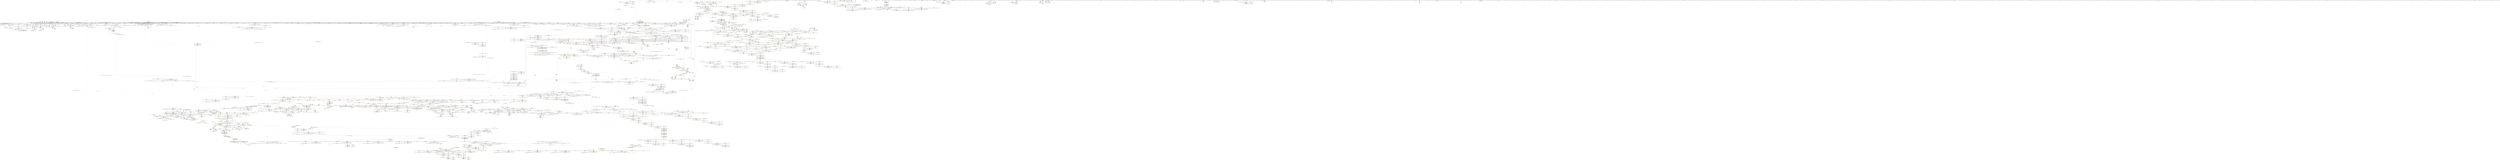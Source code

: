 digraph "SVFG" {
	label="SVFG";

	Node0x56008a89f9f0 [shape=record,color=grey,label="{NodeID: 0\nNullPtr}"];
	Node0x56008a89f9f0 -> Node0x56008aecdcc0[style=solid];
	Node0x56008a89f9f0 -> Node0x56008aecddc0[style=solid];
	Node0x56008a89f9f0 -> Node0x56008aec18c0[style=solid];
	Node0x56008a89f9f0 -> Node0x56008aec1990[style=solid];
	Node0x56008a89f9f0 -> Node0x56008aec1a60[style=solid];
	Node0x56008a89f9f0 -> Node0x56008aec1b30[style=solid];
	Node0x56008a89f9f0 -> Node0x56008aec1c00[style=solid];
	Node0x56008a89f9f0 -> Node0x56008aec1cd0[style=solid];
	Node0x56008a89f9f0 -> Node0x56008aec1da0[style=solid];
	Node0x56008a89f9f0 -> Node0x56008aec1e70[style=solid];
	Node0x56008a89f9f0 -> Node0x56008aec1f40[style=solid];
	Node0x56008a89f9f0 -> Node0x56008aec2010[style=solid];
	Node0x56008a89f9f0 -> Node0x56008aec20e0[style=solid];
	Node0x56008a89f9f0 -> Node0x56008aec21b0[style=solid];
	Node0x56008a89f9f0 -> Node0x56008aec2280[style=solid];
	Node0x56008a89f9f0 -> Node0x56008aec2350[style=solid];
	Node0x56008a89f9f0 -> Node0x56008aec2420[style=solid];
	Node0x56008a89f9f0 -> Node0x56008aec24f0[style=solid];
	Node0x56008a89f9f0 -> Node0x56008aec25c0[style=solid];
	Node0x56008a89f9f0 -> Node0x56008aec2690[style=solid];
	Node0x56008a89f9f0 -> Node0x56008aec2760[style=solid];
	Node0x56008a89f9f0 -> Node0x56008aec2830[style=solid];
	Node0x56008a89f9f0 -> Node0x56008aec2900[style=solid];
	Node0x56008a89f9f0 -> Node0x56008aec29d0[style=solid];
	Node0x56008a89f9f0 -> Node0x56008aec2aa0[style=solid];
	Node0x56008a89f9f0 -> Node0x56008aec2b70[style=solid];
	Node0x56008a89f9f0 -> Node0x56008aec2c40[style=solid];
	Node0x56008a89f9f0 -> Node0x56008aec2d10[style=solid];
	Node0x56008a89f9f0 -> Node0x56008aec2de0[style=solid];
	Node0x56008a89f9f0 -> Node0x56008aec2eb0[style=solid];
	Node0x56008a89f9f0 -> Node0x56008aec2f80[style=solid];
	Node0x56008a89f9f0 -> Node0x56008aec3050[style=solid];
	Node0x56008a89f9f0 -> Node0x56008aec3120[style=solid];
	Node0x56008a89f9f0 -> Node0x56008aec31f0[style=solid];
	Node0x56008a89f9f0 -> Node0x56008aec32c0[style=solid];
	Node0x56008a89f9f0 -> Node0x56008aec3390[style=solid];
	Node0x56008a89f9f0 -> Node0x56008aec3460[style=solid];
	Node0x56008a89f9f0 -> Node0x56008aec3530[style=solid];
	Node0x56008a89f9f0 -> Node0x56008aec3600[style=solid];
	Node0x56008a89f9f0 -> Node0x56008aec36d0[style=solid];
	Node0x56008a89f9f0 -> Node0x56008aec37a0[style=solid];
	Node0x56008a89f9f0 -> Node0x56008aec3870[style=solid];
	Node0x56008a89f9f0 -> Node0x56008aec3940[style=solid];
	Node0x56008a89f9f0 -> Node0x56008aec3a10[style=solid];
	Node0x56008a89f9f0 -> Node0x56008aec3ae0[style=solid];
	Node0x56008a89f9f0 -> Node0x56008aec3bb0[style=solid];
	Node0x56008a89f9f0 -> Node0x56008aec3c80[style=solid];
	Node0x56008a89f9f0 -> Node0x56008aec3d50[style=solid];
	Node0x56008a89f9f0 -> Node0x56008aec3e20[style=solid];
	Node0x56008a89f9f0 -> Node0x56008aec3ef0[style=solid];
	Node0x56008a89f9f0 -> Node0x56008aec3fc0[style=solid];
	Node0x56008a89f9f0 -> Node0x56008aec4090[style=solid];
	Node0x56008a89f9f0 -> Node0x56008aec4160[style=solid];
	Node0x56008a89f9f0 -> Node0x56008aec4230[style=solid];
	Node0x56008a89f9f0 -> Node0x56008aec4300[style=solid];
	Node0x56008a89f9f0 -> Node0x56008aec43d0[style=solid];
	Node0x56008a89f9f0 -> Node0x56008aec44a0[style=solid];
	Node0x56008a89f9f0 -> Node0x56008aec4570[style=solid];
	Node0x56008a89f9f0 -> Node0x56008aec4640[style=solid];
	Node0x56008a89f9f0 -> Node0x56008aec4710[style=solid];
	Node0x56008a89f9f0 -> Node0x56008aec47e0[style=solid];
	Node0x56008a89f9f0 -> Node0x56008aec48b0[style=solid];
	Node0x56008a89f9f0 -> Node0x56008aec4980[style=solid];
	Node0x56008a89f9f0 -> Node0x56008aec4a50[style=solid];
	Node0x56008a89f9f0 -> Node0x56008aec4b20[style=solid];
	Node0x56008a89f9f0 -> Node0x56008aec4bf0[style=solid];
	Node0x56008a89f9f0 -> Node0x56008aec4cc0[style=solid];
	Node0x56008a89f9f0 -> Node0x56008aec4d90[style=solid];
	Node0x56008a89f9f0 -> Node0x56008aec4e60[style=solid];
	Node0x56008a89f9f0 -> Node0x56008aec4f30[style=solid];
	Node0x56008a89f9f0 -> Node0x56008aec5000[style=solid];
	Node0x56008a89f9f0 -> Node0x56008aec50d0[style=solid];
	Node0x56008a89f9f0 -> Node0x56008aec51a0[style=solid];
	Node0x56008a89f9f0 -> Node0x56008aec5270[style=solid];
	Node0x56008a89f9f0 -> Node0x56008aec5340[style=solid];
	Node0x56008a89f9f0 -> Node0x56008aec5410[style=solid];
	Node0x56008a89f9f0 -> Node0x56008aec54e0[style=solid];
	Node0x56008a89f9f0 -> Node0x56008aec55b0[style=solid];
	Node0x56008a89f9f0 -> Node0x56008aec5680[style=solid];
	Node0x56008a89f9f0 -> Node0x56008aec5750[style=solid];
	Node0x56008a89f9f0 -> Node0x56008aec5820[style=solid];
	Node0x56008a89f9f0 -> Node0x56008aed5ef0[style=solid];
	Node0x56008a89f9f0 -> Node0x56008aed5fc0[style=solid];
	Node0x56008a89f9f0 -> Node0x56008aed6090[style=solid];
	Node0x56008a89f9f0 -> Node0x56008aed6160[style=solid];
	Node0x56008a89f9f0 -> Node0x56008aed6230[style=solid];
	Node0x56008a89f9f0 -> Node0x56008aefcde0[style=solid];
	Node0x56008a89f9f0 -> Node0x56008af00a30[style=solid];
	Node0x56008a89f9f0 -> Node0x56008af03950[style=solid];
	Node0x56008a89f9f0 -> Node0x56008aee9bd0[style=solid];
	Node0x56008a89f9f0 -> Node0x56008af3bf70[style=solid];
	Node0x56008a89f9f0 -> Node0x56008af3c0f0[style=solid];
	Node0x56008a89f9f0 -> Node0x56008af3c570[style=solid];
	Node0x56008a89f9f0 -> Node0x56008af3c870[style=solid];
	Node0x56008a89f9f0 -> Node0x56008af3cb70[style=solid];
	Node0x56008a89f9f0 -> Node0x56008af3ce70[style=solid];
	Node0x56008a89f9f0 -> Node0x56008af3cff0[style=solid];
	Node0x56008af2e7a0 [shape=record,color=yellow,style=double,label="{NodeID: 1882\nFPARM(2098)\nFun[_ZNSt8_Rb_treeINSt7__cxx1112basic_stringIcSt11char_traitsIcESaIcEEES5_St9_IdentityIS5_ESt4lessIS5_ESaIS5_EE16_M_insert_uniqueIRKS5_EESt4pairISt17_Rb_tree_iteratorIS5_EbEOT_]}"];
	Node0x56008af2e7a0 -> Node0x56008af09110[style=solid];
	Node0x56008aece440 [shape=record,color=purple,label="{NodeID: 775\n2074\<--2073\nadd.ptr\<--\n_ZNKSt8_Rb_treeINSt7__cxx1112basic_stringIcSt11char_traitsIcESaIcEEES5_St9_IdentityIS5_ESt4lessIS5_ESaIS5_EE3endEv\n}"];
	Node0x56008aece440 -> Node0x56008aedd250[style=solid];
	Node0x56008afd63a0 [shape=record,color=yellow,style=double,label="{NodeID: 2657\nRETMU(326V_3)\npts\{620003 620004 \}\nFun[_ZNSt8_Rb_treeINSt7__cxx1112basic_stringIcSt11char_traitsIcESaIcEEES5_St9_IdentityIS5_ESt4lessIS5_ESaIS5_EE16_M_insert_uniqueIRKS5_EESt4pairISt17_Rb_tree_iteratorIS5_EbEOT_]|{<s0>63}}"];
	Node0x56008afd63a0:s0 -> Node0x56008afe8f60[style=dashed,color=blue];
	Node0x56008aee62f0 [shape=record,color=yellow,style=double,label="{NodeID: 1550\nAPARM(1160)\nCS[]|{<s0>114}}"];
	Node0x56008aee62f0:s0 -> Node0x56008af30ab0[style=solid,color=red];
	Node0x56008aec48b0 [shape=record,color=black,label="{NodeID: 443\n1040\<--3\n\<--dummyVal\n_ZNSt8_Rb_treeINSt7__cxx1112basic_stringIcSt11char_traitsIcESaIcEEES5_St9_IdentityIS5_ESt4lessIS5_ESaIS5_EE16_M_insert_uniqueIS5_EESt4pairISt17_Rb_tree_iteratorIS5_EbEOT_\n}"];
	Node0x56008aec48b0 -> Node0x56008af02ab0[style=solid];
	Node0x56008afc14d0 [shape=record,color=yellow,style=double,label="{NodeID: 2325\n206V_1 = ENCHI(MR_206V_0)\npts\{831 \}\nFun[_ZNSt8_Rb_treeINSt7__cxx1112basic_stringIcSt11char_traitsIcESaIcEEES5_St9_IdentityIS5_ESt4lessIS5_ESaIS5_EE15_M_destroy_nodeEPSt13_Rb_tree_nodeIS5_E]}"];
	Node0x56008afc14d0 -> Node0x56008af018d0[style=dashed];
	Node0x56008af04580 [shape=record,color=blue,label="{NodeID: 1218\n2409\<--1314\n_M_header_3\<--\n_ZNSt8_Rb_treeINSt7__cxx1112basic_stringIcSt11char_traitsIcESaIcEEES5_St9_IdentityIS5_ESt4lessIS5_ESaIS5_EE10_M_insert_IS5_NSB_11_Alloc_nodeEEESt17_Rb_tree_iteratorIS5_EPSt18_Rb_tree_node_baseSH_OT_RT0_\n}"];
	Node0x56008af04580 -> Node0x56008afe03a0[style=dashed];
	Node0x56008aeb85b0 [shape=record,color=green,label="{NodeID: 111\n635\<--636\nthis.addr\<--this.addr_field_insensitive\n_ZNSt15_Rb_tree_headerC2Ev\n}"];
	Node0x56008aeb85b0 -> Node0x56008aed1910[style=solid];
	Node0x56008aeb85b0 -> Node0x56008af006f0[style=solid];
	Node0x56008af36650 [shape=record,color=yellow,style=double,label="{NodeID: 1993\nFRet(1654)\nFun[_ZNSt8_Rb_treeINSt7__cxx1112basic_stringIcSt11char_traitsIcESaIcEEES5_St9_IdentityIS5_ESt4lessIS5_ESaIS5_EE8_S_valueEPKSt18_Rb_tree_node_base]|{<s0>145}}"];
	Node0x56008af36650:s0 -> Node0x56008af28bd0[style=solid,color=blue];
	Node0x56008aed3e70 [shape=record,color=red,label="{NodeID: 886\n1052\<--1051\n\<--second4\n_ZNSt8_Rb_treeINSt7__cxx1112basic_stringIcSt11char_traitsIcESaIcEEES5_St9_IdentityIS5_ESt4lessIS5_ESaIS5_EE16_M_insert_uniqueIS5_EESt4pairISt17_Rb_tree_iteratorIS5_EbEOT_\n}"];
	Node0x56008aed3e70 -> Node0x56008af11b30[style=solid];
	Node0x56008afdd7a0 [shape=record,color=yellow,style=double,label="{NodeID: 2768\nRETMU(299V_2)\npts\{971 \}\nFun[_ZN9__gnu_cxx13new_allocatorISt13_Rb_tree_nodeINSt7__cxx1112basic_stringIcSt11char_traitsIcESaIcEEEEE10deallocateEPS8_m]}"];
	Node0x56008aeebd20 [shape=record,color=yellow,style=double,label="{NodeID: 1661\nAPARM(2123)\nCS[]|{<s0>194}}"];
	Node0x56008aeebd20:s0 -> Node0x56008af34cd0[style=solid,color=red];
	Node0x56008aeda8e0 [shape=record,color=black,label="{NodeID: 554\n1443\<--1458\n_ZNKSt17_Rb_tree_iteratorINSt7__cxx1112basic_stringIcSt11char_traitsIcESaIcEEEEeqERKS6__ret\<--cmp\n_ZNKSt17_Rb_tree_iteratorINSt7__cxx1112basic_stringIcSt11char_traitsIcESaIcEEEEeqERKS6_\n}"];
	Node0x56008aeda8e0 -> Node0x56008af386c0[style=solid];
	Node0x56008afc8840 [shape=record,color=yellow,style=double,label="{NodeID: 2436\n216V_1 = ENCHI(MR_216V_0)\npts\{1877 \}\nFun[_ZN9__gnu_cxx13new_allocatorISt13_Rb_tree_nodeINSt7__cxx1112basic_stringIcSt11char_traitsIcESaIcEEEEE9constructIS7_JS7_EEEvPT_DpOT0_]}"];
	Node0x56008afc8840 -> Node0x56008af07b20[style=dashed];
	Node0x56008af09fb0 [shape=record,color=blue,label="{NodeID: 1329\n2246\<--2245\n__t.addr\<--__t\n_ZSt7forwardIRKNSt7__cxx1112basic_stringIcSt11char_traitsIcESaIcEEEEOT_RNSt16remove_referenceIS8_E4typeE\n}"];
	Node0x56008af09fb0 -> Node0x56008aefb790[style=dashed];
	Node0x56008af09fb0 -> Node0x56008afe12f0[style=dashed];
	Node0x56008aebcde0 [shape=record,color=green,label="{NodeID: 222\n1276\<--1277\n__z\<--__z_field_insensitive\n_ZNSt8_Rb_treeINSt7__cxx1112basic_stringIcSt11char_traitsIcESaIcEEES5_St9_IdentityIS5_ESt4lessIS5_ESaIS5_EE10_M_insert_IS5_NSB_11_Alloc_nodeEEESt17_Rb_tree_iteratorIS5_EPSt18_Rb_tree_node_baseSH_OT_RT0_\n}"];
	Node0x56008aebcde0 -> Node0x56008aed5a10[style=solid];
	Node0x56008aebcde0 -> Node0x56008aed5ae0[style=solid];
	Node0x56008aebcde0 -> Node0x56008af04310[style=solid];
	Node0x56008af918d0 [shape=record,color=black,label="{NodeID: 2104\nMR_50V_2 = PHI(MR_50V_4, MR_50V_1, )\npts\{1120001 \}\n}"];
	Node0x56008af918d0 -> Node0x56008af8b4d0[style=dashed];
	Node0x56008af918d0 -> Node0x56008af99ad0[style=dashed];
	Node0x56008af918d0 -> Node0x56008afb3bd0[style=dashed];
	Node0x56008af918d0 -> Node0x56008afd41e0[style=dashed];
	Node0x56008aef9160 [shape=record,color=red,label="{NodeID: 997\n1913\<--1910\n\<--__t.addr\n_ZSt7forwardIbEOT_RNSt16remove_referenceIS0_E4typeE\n}"];
	Node0x56008aef9160 -> Node0x56008aedc550[style=solid];
	Node0x56008afe4d00 [shape=record,color=yellow,style=double,label="{NodeID: 2879\nCSMU(328V_1)\npts\{10060000 10060001 \}\nCS[]|{<s0>108|<s1>108}}"];
	Node0x56008afe4d00:s0 -> Node0x56008afbd030[style=dashed,color=red];
	Node0x56008afe4d00:s1 -> Node0x56008afbd140[style=dashed,color=red];
	Node0x56008af281b0 [shape=record,color=yellow,style=double,label="{NodeID: 1772\nARet(1174)\nCS[]}"];
	Node0x56008af281b0 -> Node0x56008a5cbbb0[style=solid];
	Node0x56008aee03a0 [shape=record,color=purple,label="{NodeID: 665\n512\<--511\n_M_node\<--this1\n_ZNKSt23_Rb_tree_const_iteratorINSt7__cxx1112basic_stringIcSt11char_traitsIcESaIcEEEEeqERKS6_\n}"];
	Node0x56008aee03a0 -> Node0x56008aed0f50[style=solid];
	Node0x56008afcfb80 [shape=record,color=yellow,style=double,label="{NodeID: 2547\nRETMU(202V_2)\npts\{812 \}\nFun[_ZNSt8_Rb_treeINSt7__cxx1112basic_stringIcSt11char_traitsIcESaIcEEES5_St9_IdentityIS5_ESt4lessIS5_ESaIS5_EE12_M_drop_nodeEPSt13_Rb_tree_nodeIS5_E]}"];
	Node0x56008af0f9e0 [shape=record,color=yellow,style=double,label="{NodeID: 1440\nAPARM(101)\nCS[]}"];
	Node0x56008aecb310 [shape=record,color=green,label="{NodeID: 333\n2068\<--2069\nthis.addr\<--this.addr_field_insensitive\n_ZNKSt8_Rb_treeINSt7__cxx1112basic_stringIcSt11char_traitsIcESaIcEEES5_St9_IdentityIS5_ESt4lessIS5_ESaIS5_EE3endEv\n}"];
	Node0x56008aecb310 -> Node0x56008aefa340[style=solid];
	Node0x56008aecb310 -> Node0x56008af08dd0[style=solid];
	Node0x56008afb63d0 [shape=record,color=black,label="{NodeID: 2215\nMR_46V_6 = PHI(MR_46V_5, MR_46V_4, MR_46V_4, MR_46V_4, )\npts\{1060000 \}\n}"];
	Node0x56008afb63d0 -> Node0x56008af990d0[style=dashed];
	Node0x56008aefec20 [shape=record,color=blue,label="{NodeID: 1108\n332\<--333\n\<--\nmain\n}"];
	Node0x56008aefec20 -> Node0x56008af888f0[style=dashed];
	Node0x56008a89fa80 [shape=record,color=green,label="{NodeID: 1\n7\<--1\n__dso_handle\<--dummyObj\nGlob }"];
	Node0x56008af2e860 [shape=record,color=yellow,style=double,label="{NodeID: 1883\nFPARM(2099)\nFun[_ZNSt8_Rb_treeINSt7__cxx1112basic_stringIcSt11char_traitsIcESaIcEEES5_St9_IdentityIS5_ESt4lessIS5_ESaIS5_EE16_M_insert_uniqueIRKS5_EESt4pairISt17_Rb_tree_iteratorIS5_EbEOT_]}"];
	Node0x56008af2e860 -> Node0x56008af091e0[style=solid];
	Node0x56008aece510 [shape=record,color=purple,label="{NodeID: 776\n2076\<--2075\n_M_header\<--\n_ZNKSt8_Rb_treeINSt7__cxx1112basic_stringIcSt11char_traitsIcESaIcEEES5_St9_IdentityIS5_ESt4lessIS5_ESaIS5_EE3endEv\n}"];
	Node0x56008aece510 -> Node0x56008aeebb80[style=solid];
	Node0x56008afd6480 [shape=record,color=yellow,style=double,label="{NodeID: 2658\nRETMU(509V_3)\npts\{21010000 21010001 \}\nFun[_ZNSt8_Rb_treeINSt7__cxx1112basic_stringIcSt11char_traitsIcESaIcEEES5_St9_IdentityIS5_ESt4lessIS5_ESaIS5_EE16_M_insert_uniqueIRKS5_EESt4pairISt17_Rb_tree_iteratorIS5_EbEOT_]}"];
	Node0x56008aee63c0 [shape=record,color=yellow,style=double,label="{NodeID: 1551\nAPARM(1158)\nCS[]|{<s0>115}}"];
	Node0x56008aee63c0:s0 -> Node0x56008af2f7c0[style=solid,color=red];
	Node0x56008aec4980 [shape=record,color=black,label="{NodeID: 444\n1578\<--3\n\<--dummyVal\n_ZStltIcSt11char_traitsIcESaIcEEbRKNSt7__cxx1112basic_stringIT_T0_T1_EESA_\n}"];
	Node0x56008afc15b0 [shape=record,color=yellow,style=double,label="{NodeID: 2326\n464V_1 = ENCHI(MR_464V_0)\npts\{1726 \}\nFun[_ZNSt8_Rb_treeINSt7__cxx1112basic_stringIcSt11char_traitsIcESaIcEEES5_St9_IdentityIS5_ESt4lessIS5_ESaIS5_EE17_M_construct_nodeIJS5_EEEvPSt13_Rb_tree_nodeIS5_EDpOT_]}"];
	Node0x56008afc15b0 -> Node0x56008af06d50[style=dashed];
	Node0x56008af04650 [shape=record,color=blue,label="{NodeID: 1219\n1328\<--1330\n_M_node_count\<--inc\n_ZNSt8_Rb_treeINSt7__cxx1112basic_stringIcSt11char_traitsIcESaIcEEES5_St9_IdentityIS5_ESt4lessIS5_ESaIS5_EE10_M_insert_IS5_NSB_11_Alloc_nodeEEESt17_Rb_tree_iteratorIS5_EPSt18_Rb_tree_node_baseSH_OT_RT0_\n}"];
	Node0x56008af04650 -> Node0x56008afe0480[style=dashed];
	Node0x56008aeb8680 [shape=record,color=green,label="{NodeID: 112\n644\<--645\n_ZNSt15_Rb_tree_header8_M_resetEv\<--_ZNSt15_Rb_tree_header8_M_resetEv_field_insensitive\n}"];
	Node0x56008af36710 [shape=record,color=yellow,style=double,label="{NodeID: 1994\nFRet(1996)\nFun[_ZNSt8_Rb_treeINSt7__cxx1112basic_stringIcSt11char_traitsIcESaIcEEES5_St9_IdentityIS5_ESt4lessIS5_ESaIS5_EE14_M_lower_boundEPSt13_Rb_tree_nodeIS5_EPSt18_Rb_tree_node_baseRKS5_]|{<s0>180}}"];
	Node0x56008af36710:s0 -> Node0x56008af293b0[style=solid,color=blue];
	Node0x56008aed3f40 [shape=record,color=red,label="{NodeID: 887\n1069\<--1068\n\<--first9\n_ZNSt8_Rb_treeINSt7__cxx1112basic_stringIcSt11char_traitsIcESaIcEEES5_St9_IdentityIS5_ESt4lessIS5_ESaIS5_EE16_M_insert_uniqueIS5_EESt4pairISt17_Rb_tree_iteratorIS5_EbEOT_\n}"];
	Node0x56008aed3f40 -> Node0x56008aee5ad0[style=solid];
	Node0x56008afdd880 [shape=record,color=yellow,style=double,label="{NodeID: 2769\nRETMU(443V_2)\npts\{1632 \}\nFun[_ZNK9__gnu_cxx16__aligned_membufINSt7__cxx1112basic_stringIcSt11char_traitsIcESaIcEEEE7_M_addrEv]}"];
	Node0x56008aeebdf0 [shape=record,color=yellow,style=double,label="{NodeID: 1662\nAPARM(2122)\nCS[]|{<s0>195}}"];
	Node0x56008aeebdf0:s0 -> Node0x56008af32c60[style=solid,color=red];
	Node0x56008aeda9b0 [shape=record,color=black,label="{NodeID: 555\n1469\<--1468\n\<--_M_impl\n_ZNSt8_Rb_treeINSt7__cxx1112basic_stringIcSt11char_traitsIcESaIcEEES5_St9_IdentityIS5_ESt4lessIS5_ESaIS5_EE5beginEv\n}"];
	Node0x56008aeda9b0 -> Node0x56008aee4300[style=solid];
	Node0x56008afc8920 [shape=record,color=yellow,style=double,label="{NodeID: 2437\n218V_1 = ENCHI(MR_218V_0)\npts\{1879 \}\nFun[_ZN9__gnu_cxx13new_allocatorISt13_Rb_tree_nodeINSt7__cxx1112basic_stringIcSt11char_traitsIcESaIcEEEEE9constructIS7_JS7_EEEvPT_DpOT0_]}"];
	Node0x56008afc8920 -> Node0x56008af07bf0[style=dashed];
	Node0x56008af0a080 [shape=record,color=blue,label="{NodeID: 1330\n2254\<--2252\nthis.addr\<--this\n_ZNKSt8_Rb_treeINSt7__cxx1112basic_stringIcSt11char_traitsIcESaIcEEES5_St9_IdentityIS5_ESt4lessIS5_ESaIS5_EE11_Alloc_nodeclIRKS5_EEPSt13_Rb_tree_nodeIS5_EOT_\n}"];
	Node0x56008af0a080 -> Node0x56008aefb860[style=dashed];
	Node0x56008af0a080 -> Node0x56008afdbb20[style=dashed];
	Node0x56008aebceb0 [shape=record,color=green,label="{NodeID: 223\n1308\<--1309\n_ZNKSt8_Rb_treeINSt7__cxx1112basic_stringIcSt11char_traitsIcESaIcEEES5_St9_IdentityIS5_ESt4lessIS5_ESaIS5_EE11_Alloc_nodeclIS5_EEPSt13_Rb_tree_nodeIS5_EOT_\<--_ZNKSt8_Rb_treeINSt7__cxx1112basic_stringIcSt11char_traitsIcESaIcEEES5_St9_IdentityIS5_ESt4lessIS5_ESaIS5_EE11_Alloc_nodeclIS5_EEPSt13_Rb_tree_nodeIS5_EOT__field_insensitive\n}"];
	Node0x56008af91dd0 [shape=record,color=black,label="{NodeID: 2105\nMR_52V_2 = PHI(MR_52V_9, MR_52V_1, )\npts\{620002 620003 620004 \}\n}"];
	Node0x56008af91dd0 -> Node0x56008afd42c0[style=dashed];
	Node0x56008af91dd0 -> Node0x56008afe2120[style=dashed];
	Node0x56008aef9230 [shape=record,color=red,label="{NodeID: 998\n1920\<--1917\n\<--__t.addr\n_ZSt7forwardIRSt17_Rb_tree_iteratorINSt7__cxx1112basic_stringIcSt11char_traitsIcESaIcEEEEEOT_RNSt16remove_referenceIS9_E4typeE\n}"];
	Node0x56008aef9230 -> Node0x56008aedc620[style=solid];
	Node0x56008afe4de0 [shape=record,color=yellow,style=double,label="{NodeID: 2880\nCSMU(342V_1)\npts\{4260000 5460000 \}\nCS[]|{<s0>110}}"];
	Node0x56008afe4de0:s0 -> Node0x56008afc8020[style=dashed,color=red];
	Node0x56008af28240 [shape=record,color=yellow,style=double,label="{NodeID: 1773\nARet(1178)\nCS[]}"];
	Node0x56008af28240 -> Node0x56008a5cbbb0[style=solid];
	Node0x56008aee0470 [shape=record,color=purple,label="{NodeID: 666\n515\<--514\n_M_node2\<--\n_ZNKSt23_Rb_tree_const_iteratorINSt7__cxx1112basic_stringIcSt11char_traitsIcESaIcEEEEeqERKS6_\n}"];
	Node0x56008aee0470 -> Node0x56008aed1020[style=solid];
	Node0x56008afcfc60 [shape=record,color=yellow,style=double,label="{NodeID: 2548\nRETMU(474V_2)\npts\{1790 \}\nFun[_ZNSt16allocator_traitsISaISt13_Rb_tree_nodeINSt7__cxx1112basic_stringIcSt11char_traitsIcESaIcEEEEEE8allocateERS8_m]}"];
	Node0x56008af0fab0 [shape=record,color=yellow,style=double,label="{NodeID: 1441\nAPARM(103)\nCS[]}"];
	Node0x56008aecb3e0 [shape=record,color=green,label="{NodeID: 334\n2078\<--2079\n_ZNSt23_Rb_tree_const_iteratorINSt7__cxx1112basic_stringIcSt11char_traitsIcESaIcEEEEC2EPKSt18_Rb_tree_node_base\<--_ZNSt23_Rb_tree_const_iteratorINSt7__cxx1112basic_stringIcSt11char_traitsIcESaIcEEEEC2EPKSt18_Rb_tree_node_base_field_insensitive\n}"];
	Node0x56008afb68d0 [shape=record,color=black,label="{NodeID: 2216\nMR_52V_18 = PHI(MR_52V_16, MR_52V_13, MR_52V_10, MR_52V_10, )\npts\{620002 620003 620004 \}\n}"];
	Node0x56008afb68d0 -> Node0x56008af99fd0[style=dashed];
	Node0x56008aefecf0 [shape=record,color=blue,label="{NodeID: 1109\n81\<--338\nresult\<--inc90\nmain\n}"];
	Node0x56008aefecf0 -> Node0x56008af879f0[style=dashed];
	Node0x56008ae4ccf0 [shape=record,color=green,label="{NodeID: 2\n11\<--1\n.str\<--dummyObj\nGlob }"];
	Node0x56008af2e920 [shape=record,color=yellow,style=double,label="{NodeID: 1884\nFPARM(1619)\nFun[_ZNK9__gnu_cxx16__aligned_membufINSt7__cxx1112basic_stringIcSt11char_traitsIcESaIcEEEE6_M_ptrEv]}"];
	Node0x56008af2e920 -> Node0x56008af06460[style=solid];
	Node0x56008aece5e0 [shape=record,color=purple,label="{NodeID: 777\n2093\<--2092\n_M_node\<--this1\n_ZNSt23_Rb_tree_const_iteratorINSt7__cxx1112basic_stringIcSt11char_traitsIcESaIcEEEEC2EPKSt18_Rb_tree_node_base\n}"];
	Node0x56008aece5e0 -> Node0x56008af09040[style=solid];
	Node0x56008afd6560 [shape=record,color=yellow,style=double,label="{NodeID: 2659\nRETMU(441V_2)\npts\{1621 \}\nFun[_ZNK9__gnu_cxx16__aligned_membufINSt7__cxx1112basic_stringIcSt11char_traitsIcESaIcEEEE6_M_ptrEv]}"];
	Node0x56008aee6490 [shape=record,color=yellow,style=double,label="{NodeID: 1552\nAPARM(1159)\nCS[]|{<s0>115}}"];
	Node0x56008aee6490:s0 -> Node0x56008af2f9a0[style=solid,color=red];
	Node0x56008aec4a50 [shape=record,color=black,label="{NodeID: 445\n1579\<--3\n\<--dummyVal\n_ZStltIcSt11char_traitsIcESaIcEEbRKNSt7__cxx1112basic_stringIT_T0_T1_EESA_\n}"];
	Node0x56008aec4a50 -> Node0x56008aee92e0[style=solid];
	Node0x56008afc16c0 [shape=record,color=yellow,style=double,label="{NodeID: 2327\n470V_1 = ENCHI(MR_470V_0)\npts\{1732 \}\nFun[_ZNSt8_Rb_treeINSt7__cxx1112basic_stringIcSt11char_traitsIcESaIcEEES5_St9_IdentityIS5_ESt4lessIS5_ESaIS5_EE17_M_construct_nodeIJS5_EEEvPSt13_Rb_tree_nodeIS5_EDpOT_]}"];
	Node0x56008afc16c0 -> Node0x56008af06fc0[style=dashed];
	Node0x56008afc16c0 -> Node0x56008afd4970[style=dashed];
	Node0x56008af04720 [shape=record,color=blue,label="{NodeID: 1220\n1340\<--1339\n__t.addr\<--__t\n_ZSt7forwardINSt7__cxx1112basic_stringIcSt11char_traitsIcESaIcEEEEOT_RNSt16remove_referenceIS6_E4typeE\n}"];
	Node0x56008af04720 -> Node0x56008aed5d50[style=dashed];
	Node0x56008af04720 -> Node0x56008afd43a0[style=dashed];
	Node0x56008aeb8780 [shape=record,color=green,label="{NodeID: 113\n650\<--651\n__clang_call_terminate\<--__clang_call_terminate_field_insensitive\n}"];
	Node0x56008af36800 [shape=record,color=yellow,style=double,label="{NodeID: 1995\nFRet(921)\nFun[_ZN9__gnu_cxx16__aligned_membufINSt7__cxx1112basic_stringIcSt11char_traitsIcESaIcEEEE6_M_ptrEv]|{<s0>95}}"];
	Node0x56008af36800:s0 -> Node0x56008af27370[style=solid,color=blue];
	Node0x56008aed4010 [shape=record,color=red,label="{NodeID: 888\n1078\<--1077\n\<--\n_ZNSt8_Rb_treeINSt7__cxx1112basic_stringIcSt11char_traitsIcESaIcEEES5_St9_IdentityIS5_ESt4lessIS5_ESaIS5_EE16_M_insert_uniqueIS5_EESt4pairISt17_Rb_tree_iteratorIS5_EbEOT_\n}"];
	Node0x56008aed4010 -> Node0x56008aed8ad0[style=solid];
	Node0x56008afdd990 [shape=record,color=yellow,style=double,label="{NodeID: 2770\nRETMU(234V_2)\npts\{1941 \}\nFun[_ZSt7forwardIRbEOT_RNSt16remove_referenceIS1_E4typeE]}"];
	Node0x56008aeebec0 [shape=record,color=yellow,style=double,label="{NodeID: 1663\nAPARM(2124)\nCS[]|{<s0>195}}"];
	Node0x56008aeebec0:s0 -> Node0x56008af32d80[style=solid,color=red];
	Node0x56008aedaa80 [shape=record,color=black,label="{NodeID: 556\n1471\<--1470\n\<--add.ptr\n_ZNSt8_Rb_treeINSt7__cxx1112basic_stringIcSt11char_traitsIcESaIcEEES5_St9_IdentityIS5_ESt4lessIS5_ESaIS5_EE5beginEv\n}"];
	Node0x56008aedaa80 -> Node0x56008aee43d0[style=solid];
	Node0x56008aedaa80 -> Node0x56008aee44a0[style=solid];
	Node0x56008afc8a00 [shape=record,color=yellow,style=double,label="{NodeID: 2438\n534V_1 = ENCHI(MR_534V_0)\npts\{2255 \}\nFun[_ZNKSt8_Rb_treeINSt7__cxx1112basic_stringIcSt11char_traitsIcESaIcEEES5_St9_IdentityIS5_ESt4lessIS5_ESaIS5_EE11_Alloc_nodeclIRKS5_EEPSt13_Rb_tree_nodeIS5_EOT_]}"];
	Node0x56008afc8a00 -> Node0x56008af0a080[style=dashed];
	Node0x56008af0a150 [shape=record,color=blue,label="{NodeID: 1331\n2256\<--2253\n__arg.addr\<--__arg\n_ZNKSt8_Rb_treeINSt7__cxx1112basic_stringIcSt11char_traitsIcESaIcEEES5_St9_IdentityIS5_ESt4lessIS5_ESaIS5_EE11_Alloc_nodeclIRKS5_EEPSt13_Rb_tree_nodeIS5_EOT_\n}"];
	Node0x56008af0a150 -> Node0x56008aefb930[style=dashed];
	Node0x56008af0a150 -> Node0x56008afdbc30[style=dashed];
	Node0x56008aebcfb0 [shape=record,color=green,label="{NodeID: 224\n1322\<--1323\n_ZSt29_Rb_tree_insert_and_rebalancebPSt18_Rb_tree_node_baseS0_RS_\<--_ZSt29_Rb_tree_insert_and_rebalancebPSt18_Rb_tree_node_baseS0_RS__field_insensitive\n}"];
	Node0x56008af922d0 [shape=record,color=black,label="{NodeID: 2106\nMR_362V_5 = PHI(MR_362V_3, MR_362V_2, )\npts\{11340000 \}\n}"];
	Node0x56008af922d0 -> Node0x56008aed4de0[style=dashed];
	Node0x56008af922d0 -> Node0x56008af9dbd0[style=dashed];
	Node0x56008af922d0 -> Node0x56008afe5fe0[style=dashed];
	Node0x56008aef9300 [shape=record,color=red,label="{NodeID: 999\n1931\<--1925\nthis1\<--this.addr\n_ZNSt23_Rb_tree_const_iteratorINSt7__cxx1112basic_stringIcSt11char_traitsIcESaIcEEEEC2ERKSt17_Rb_tree_iteratorIS5_E\n}"];
	Node0x56008aef9300 -> Node0x56008aee4cc0[style=solid];
	Node0x56008afe4f70 [shape=record,color=yellow,style=double,label="{NodeID: 2881\nCSMU(338V_1)\npts\{4200000 5400000 \}\nCS[]|{<s0>110}}"];
	Node0x56008afe4f70:s0 -> Node0x56008afc7ee0[style=dashed,color=red];
	Node0x56008af282d0 [shape=record,color=yellow,style=double,label="{NodeID: 1774\nARet(1188)\nCS[]}"];
	Node0x56008af282d0 -> Node0x56008af03880[style=solid];
	Node0x56008aee0540 [shape=record,color=purple,label="{NodeID: 667\n531\<--521\ncoerce.dive\<--retval\n_ZNKSt3setINSt7__cxx1112basic_stringIcSt11char_traitsIcESaIcEEESt4lessIS5_ESaIS5_EE3endEv\n}"];
	Node0x56008aee0540 -> Node0x56008aeffed0[style=solid];
	Node0x56008afcfd70 [shape=record,color=yellow,style=double,label="{NodeID: 2549\nRETMU(476V_2)\npts\{1792 \}\nFun[_ZNSt16allocator_traitsISaISt13_Rb_tree_nodeINSt7__cxx1112basic_stringIcSt11char_traitsIcESaIcEEEEEE8allocateERS8_m]}"];
	Node0x56008af0fb80 [shape=record,color=yellow,style=double,label="{NodeID: 1442\nAPARM(107)\nCS[]}"];
	Node0x56008aecb4e0 [shape=record,color=green,label="{NodeID: 335\n2086\<--2087\nthis.addr\<--this.addr_field_insensitive\n_ZNSt23_Rb_tree_const_iteratorINSt7__cxx1112basic_stringIcSt11char_traitsIcESaIcEEEEC2EPKSt18_Rb_tree_node_base\n}"];
	Node0x56008aecb4e0 -> Node0x56008aefa4e0[style=solid];
	Node0x56008aecb4e0 -> Node0x56008af08ea0[style=solid];
	Node0x56008afb6dd0 [shape=record,color=black,label="{NodeID: 2217\nMR_241V_3 = PHI(MR_241V_4, MR_241V_2, )\npts\{19490000 \}\n}"];
	Node0x56008afb6dd0 -> Node0x56008aef9980[style=dashed];
	Node0x56008afb6dd0 -> Node0x56008afd4f10[style=dashed];
	Node0x56008aefedc0 [shape=record,color=blue,label="{NodeID: 1110\n67\<--342\nexn.slot\<--\nmain\n}"];
	Node0x56008aefedc0 -> Node0x56008af9ead0[style=dashed];
	Node0x56008aeb4bd0 [shape=record,color=green,label="{NodeID: 3\n13\<--1\n.str.1\<--dummyObj\nGlob }"];
	Node0x56008af2e9e0 [shape=record,color=yellow,style=double,label="{NodeID: 1885\nFPARM(1847)\nFun[_ZNSt16allocator_traitsISaISt13_Rb_tree_nodeINSt7__cxx1112basic_stringIcSt11char_traitsIcESaIcEEEEEE9constructIS6_JS6_EEEvRS8_PT_DpOT0_]}"];
	Node0x56008af2e9e0 -> Node0x56008af077e0[style=solid];
	Node0x56008aece6b0 [shape=record,color=purple,label="{NodeID: 778\n2133\<--2106\nsecond\<--__res\n_ZNSt8_Rb_treeINSt7__cxx1112basic_stringIcSt11char_traitsIcESaIcEEES5_St9_IdentityIS5_ESt4lessIS5_ESaIS5_EE16_M_insert_uniqueIRKS5_EESt4pairISt17_Rb_tree_iteratorIS5_EbEOT_\n}"];
	Node0x56008aece6b0 -> Node0x56008aefa8f0[style=solid];
	Node0x56008afd6670 [shape=record,color=yellow,style=double,label="{NodeID: 2660\nRETMU(267V_2)\npts\{1851 \}\nFun[_ZNSt16allocator_traitsISaISt13_Rb_tree_nodeINSt7__cxx1112basic_stringIcSt11char_traitsIcESaIcEEEEEE9constructIS6_JS6_EEEvRS8_PT_DpOT0_]}"];
	Node0x56008aee6560 [shape=record,color=yellow,style=double,label="{NodeID: 1553\nAPARM(1161)\nCS[]|{<s0>115}}"];
	Node0x56008aee6560:s0 -> Node0x56008af2fb80[style=solid,color=red];
	Node0x56008aec4b20 [shape=record,color=black,label="{NodeID: 446\n1751\<--3\n\<--dummyVal\n_ZNSt8_Rb_treeINSt7__cxx1112basic_stringIcSt11char_traitsIcESaIcEEES5_St9_IdentityIS5_ESt4lessIS5_ESaIS5_EE17_M_construct_nodeIJS5_EEEvPSt13_Rb_tree_nodeIS5_EDpOT_\n}"];
	Node0x56008afc17a0 [shape=record,color=yellow,style=double,label="{NodeID: 2328\n466V_1 = ENCHI(MR_466V_0)\npts\{1728 \}\nFun[_ZNSt8_Rb_treeINSt7__cxx1112basic_stringIcSt11char_traitsIcESaIcEEES5_St9_IdentityIS5_ESt4lessIS5_ESaIS5_EE17_M_construct_nodeIJS5_EEEvPSt13_Rb_tree_nodeIS5_EDpOT_]}"];
	Node0x56008afc17a0 -> Node0x56008af06e20[style=dashed];
	Node0x56008af047f0 [shape=record,color=blue,label="{NodeID: 1221\n1349\<--1346\nthis.addr\<--this\n_ZNSt4pairISt17_Rb_tree_iteratorINSt7__cxx1112basic_stringIcSt11char_traitsIcESaIcEEEEbEC2IS7_bLb1EEEOT_OT0_\n}"];
	Node0x56008af047f0 -> Node0x56008aed5e20[style=dashed];
	Node0x56008af047f0 -> Node0x56008afcfe50[style=dashed];
	Node0x56008aebd3f0 [shape=record,color=green,label="{NodeID: 114\n655\<--656\nthis.addr\<--this.addr_field_insensitive\n_ZN9__gnu_cxx13new_allocatorISt13_Rb_tree_nodeINSt7__cxx1112basic_stringIcSt11char_traitsIcESaIcEEEEEC2Ev\n}"];
	Node0x56008aebd3f0 -> Node0x56008aed19e0[style=solid];
	Node0x56008aebd3f0 -> Node0x56008af00890[style=solid];
	Node0x56008af368f0 [shape=record,color=yellow,style=double,label="{NodeID: 1996\nFRet(1510)\nFun[_ZNSt17_Rb_tree_iteratorINSt7__cxx1112basic_stringIcSt11char_traitsIcESaIcEEEEmmEv]|{<s0>122}}"];
	Node0x56008af368f0:s0 -> Node0x56008af283f0[style=solid,color=blue];
	Node0x56008aed40e0 [shape=record,color=red,label="{NodeID: 889\n1085\<--1082\n\<--__t.addr\n_ZSt4moveIRNSt7__cxx1112basic_stringIcSt11char_traitsIcESaIcEEEEONSt16remove_referenceIT_E4typeEOS8_\n}"];
	Node0x56008aed40e0 -> Node0x56008aed8ba0[style=solid];
	Node0x56008afddaa0 [shape=record,color=yellow,style=double,label="{NodeID: 2771\nRETMU(72V_2)\npts\{481 \}\nFun[_ZNSt3setINSt7__cxx1112basic_stringIcSt11char_traitsIcESaIcEEESt4lessIS5_ESaIS5_EE4findERKS5_]}"];
	Node0x56008aeebf90 [shape=record,color=yellow,style=double,label="{NodeID: 1664\nAPARM(2110)\nCS[]|{<s0>196}}"];
	Node0x56008aeebf90:s0 -> Node0x56008af31500[style=solid,color=red];
	Node0x56008aedab50 [shape=record,color=black,label="{NodeID: 557\n1460\<--1477\n_ZNSt8_Rb_treeINSt7__cxx1112basic_stringIcSt11char_traitsIcESaIcEEES5_St9_IdentityIS5_ESt4lessIS5_ESaIS5_EE5beginEv_ret\<--\n_ZNSt8_Rb_treeINSt7__cxx1112basic_stringIcSt11char_traitsIcESaIcEEES5_St9_IdentityIS5_ESt4lessIS5_ESaIS5_EE5beginEv\n}"];
	Node0x56008aedab50 -> Node0x56008af3a1f0[style=solid];
	Node0x56008afc8b10 [shape=record,color=yellow,style=double,label="{NodeID: 2439\n536V_1 = ENCHI(MR_536V_0)\npts\{2257 \}\nFun[_ZNKSt8_Rb_treeINSt7__cxx1112basic_stringIcSt11char_traitsIcESaIcEEES5_St9_IdentityIS5_ESt4lessIS5_ESaIS5_EE11_Alloc_nodeclIRKS5_EEPSt13_Rb_tree_nodeIS5_EOT_]}"];
	Node0x56008afc8b10 -> Node0x56008af0a150[style=dashed];
	Node0x56008af0a220 [shape=record,color=blue,label="{NodeID: 1332\n2272\<--2270\nthis.addr\<--this\n_ZNSt8_Rb_treeINSt7__cxx1112basic_stringIcSt11char_traitsIcESaIcEEES5_St9_IdentityIS5_ESt4lessIS5_ESaIS5_EE14_M_create_nodeIJRKS5_EEEPSt13_Rb_tree_nodeIS5_EDpOT_\n}"];
	Node0x56008af0a220 -> Node0x56008aefbad0[style=dashed];
	Node0x56008af0a220 -> Node0x56008afde120[style=dashed];
	Node0x56008aebd0b0 [shape=record,color=green,label="{NodeID: 225\n1340\<--1341\n__t.addr\<--__t.addr_field_insensitive\n_ZSt7forwardINSt7__cxx1112basic_stringIcSt11char_traitsIcESaIcEEEEOT_RNSt16remove_referenceIS6_E4typeE\n}"];
	Node0x56008aebd0b0 -> Node0x56008aed5d50[style=solid];
	Node0x56008aebd0b0 -> Node0x56008af04720[style=solid];
	Node0x56008af927d0 [shape=record,color=black,label="{NodeID: 2107\nMR_364V_4 = PHI(MR_364V_2, MR_364V_1, )\npts\{11360000 \}\n}"];
	Node0x56008af927d0 -> Node0x56008af9e0d0[style=dashed];
	Node0x56008aef93d0 [shape=record,color=red,label="{NodeID: 1000\n1933\<--1927\n\<--__it.addr\n_ZNSt23_Rb_tree_const_iteratorINSt7__cxx1112basic_stringIcSt11char_traitsIcESaIcEEEEC2ERKSt17_Rb_tree_iteratorIS5_E\n}"];
	Node0x56008aef93d0 -> Node0x56008aee4d90[style=solid];
	Node0x56008afe5080 [shape=record,color=yellow,style=double,label="{NodeID: 2882\nCSMU(26V_1)\npts\{620001 \}\nCS[]|{<s0>112}}"];
	Node0x56008afe5080:s0 -> Node0x56008afcbcb0[style=dashed,color=red];
	Node0x56008af28360 [shape=record,color=yellow,style=double,label="{NodeID: 1775\nARet(1193)\nCS[]}"];
	Node0x56008aee0610 [shape=record,color=purple,label="{NodeID: 668\n533\<--521\ncoerce.dive2\<--retval\n_ZNKSt3setINSt7__cxx1112basic_stringIcSt11char_traitsIcESaIcEEESt4lessIS5_ESaIS5_EE3endEv\n}"];
	Node0x56008aee0610 -> Node0x56008aed11c0[style=solid];
	Node0x56008afcfe50 [shape=record,color=yellow,style=double,label="{NodeID: 2550\nRETMU(150V_2)\npts\{1350 \}\nFun[_ZNSt4pairISt17_Rb_tree_iteratorINSt7__cxx1112basic_stringIcSt11char_traitsIcESaIcEEEEbEC2IS7_bLb1EEEOT_OT0_]}"];
	Node0x56008af0fc50 [shape=record,color=yellow,style=double,label="{NodeID: 1443\nAPARM(109)\nCS[]}"];
	Node0x56008aecb5b0 [shape=record,color=green,label="{NodeID: 336\n2088\<--2089\n__x.addr\<--__x.addr_field_insensitive\n_ZNSt23_Rb_tree_const_iteratorINSt7__cxx1112basic_stringIcSt11char_traitsIcESaIcEEEEC2EPKSt18_Rb_tree_node_base\n}"];
	Node0x56008aecb5b0 -> Node0x56008aefa5b0[style=solid];
	Node0x56008aecb5b0 -> Node0x56008af08f70[style=solid];
	Node0x56008afb72d0 [shape=record,color=black,label="{NodeID: 2218\nMR_16V_4 = PHI(MR_16V_5, MR_16V_3, )\npts\{74 \}\n}"];
	Node0x56008afb72d0 -> Node0x56008aecfd70[style=dashed];
	Node0x56008afb72d0 -> Node0x56008aecfe40[style=dashed];
	Node0x56008afb72d0 -> Node0x56008aefd490[style=dashed];
	Node0x56008afb72d0 -> Node0x56008af8c3d0[style=dashed];
	Node0x56008afb72d0 -> Node0x56008af94ad0[style=dashed];
	Node0x56008aefee90 [shape=record,color=blue,label="{NodeID: 1111\n69\<--344\nehselector.slot\<--\nmain\n}"];
	Node0x56008aefee90 -> Node0x56008af9efd0[style=dashed];
	Node0x56008aeb4c60 [shape=record,color=green,label="{NodeID: 4\n15\<--1\n.str.2\<--dummyObj\nGlob }"];
	Node0x56008af2ead0 [shape=record,color=yellow,style=double,label="{NodeID: 1886\nFPARM(1848)\nFun[_ZNSt16allocator_traitsISaISt13_Rb_tree_nodeINSt7__cxx1112basic_stringIcSt11char_traitsIcESaIcEEEEEE9constructIS6_JS6_EEEvRS8_PT_DpOT0_]}"];
	Node0x56008af2ead0 -> Node0x56008af078b0[style=solid];
	Node0x56008aece780 [shape=record,color=purple,label="{NodeID: 779\n2138\<--2106\nfirst\<--__res\n_ZNSt8_Rb_treeINSt7__cxx1112basic_stringIcSt11char_traitsIcESaIcEEES5_St9_IdentityIS5_ESt4lessIS5_ESaIS5_EE16_M_insert_uniqueIRKS5_EESt4pairISt17_Rb_tree_iteratorIS5_EbEOT_\n}"];
	Node0x56008aece780 -> Node0x56008aefa9c0[style=solid];
	Node0x56008afd6780 [shape=record,color=yellow,style=double,label="{NodeID: 2661\nRETMU(269V_2)\npts\{1853 \}\nFun[_ZNSt16allocator_traitsISaISt13_Rb_tree_nodeINSt7__cxx1112basic_stringIcSt11char_traitsIcESaIcEEEEEE9constructIS6_JS6_EEEvRS8_PT_DpOT0_]}"];
	Node0x56008aee6630 [shape=record,color=yellow,style=double,label="{NodeID: 1554\nAPARM(1173)\nCS[]|{<s0>116}}"];
	Node0x56008aee6630:s0 -> Node0x56008af2f310[style=solid,color=red];
	Node0x56008aec4bf0 [shape=record,color=black,label="{NodeID: 447\n1752\<--3\n\<--dummyVal\n_ZNSt8_Rb_treeINSt7__cxx1112basic_stringIcSt11char_traitsIcESaIcEEES5_St9_IdentityIS5_ESt4lessIS5_ESaIS5_EE17_M_construct_nodeIJS5_EEEvPSt13_Rb_tree_nodeIS5_EDpOT_\n}"];
	Node0x56008aec4bf0 -> Node0x56008af06fc0[style=solid];
	Node0x56008afc1880 [shape=record,color=yellow,style=double,label="{NodeID: 2329\n468V_1 = ENCHI(MR_468V_0)\npts\{1730 \}\nFun[_ZNSt8_Rb_treeINSt7__cxx1112basic_stringIcSt11char_traitsIcESaIcEEES5_St9_IdentityIS5_ESt4lessIS5_ESaIS5_EE17_M_construct_nodeIJS5_EEEvPSt13_Rb_tree_nodeIS5_EDpOT_]}"];
	Node0x56008afc1880 -> Node0x56008af06ef0[style=dashed];
	Node0x56008af048c0 [shape=record,color=blue,label="{NodeID: 1222\n1351\<--1347\n__x.addr\<--__x\n_ZNSt4pairISt17_Rb_tree_iteratorINSt7__cxx1112basic_stringIcSt11char_traitsIcESaIcEEEEbEC2IS7_bLb1EEEOT_OT0_\n}"];
	Node0x56008af048c0 -> Node0x56008aef57b0[style=dashed];
	Node0x56008af048c0 -> Node0x56008afcff60[style=dashed];
	Node0x56008aebd4c0 [shape=record,color=green,label="{NodeID: 115\n662\<--663\nthis.addr\<--this.addr_field_insensitive\n_ZNSt15_Rb_tree_header8_M_resetEv\n}"];
	Node0x56008aebd4c0 -> Node0x56008aed1ab0[style=solid];
	Node0x56008aebd4c0 -> Node0x56008af00960[style=solid];
	Node0x56008af369e0 [shape=record,color=yellow,style=double,label="{NodeID: 1997\nFRet(1002)\nFun[_ZNSt8_Rb_treeINSt7__cxx1112basic_stringIcSt11char_traitsIcESaIcEEES5_St9_IdentityIS5_ESt4lessIS5_ESaIS5_EE16_M_insert_uniqueIS5_EESt4pairISt17_Rb_tree_iteratorIS5_EbEOT_]|{<s0>58}}"];
	Node0x56008af369e0:s0 -> Node0x56008af25b40[style=solid,color=blue];
	Node0x56008aed41b0 [shape=record,color=red,label="{NodeID: 890\n1100\<--1091\nthis1\<--this.addr\n_ZNSt4pairISt23_Rb_tree_const_iteratorINSt7__cxx1112basic_stringIcSt11char_traitsIcESaIcEEEEbEC2IRSt17_Rb_tree_iteratorIS6_ERbLb1EEEOT_OT0_\n}"];
	Node0x56008aed41b0 -> Node0x56008aed8c70[style=solid];
	Node0x56008aed41b0 -> Node0x56008aee2760[style=solid];
	Node0x56008aed41b0 -> Node0x56008aee2830[style=solid];
	Node0x56008afddbb0 [shape=record,color=yellow,style=double,label="{NodeID: 2772\nRETMU(74V_2)\npts\{483 \}\nFun[_ZNSt3setINSt7__cxx1112basic_stringIcSt11char_traitsIcESaIcEEESt4lessIS5_ESaIS5_EE4findERKS5_]}"];
	Node0x56008aeec060 [shape=record,color=yellow,style=double,label="{NodeID: 1665\nAPARM(2122)\nCS[]|{<s0>196}}"];
	Node0x56008aeec060:s0 -> Node0x56008af31620[style=solid,color=red];
	Node0x56008aedac20 [shape=record,color=black,label="{NodeID: 558\n1493\<--1492\n\<--this1\n_ZNSt4pairIPSt18_Rb_tree_node_baseS1_EC2IRPSt13_Rb_tree_nodeINSt7__cxx1112basic_stringIcSt11char_traitsIcESaIcEEEERS1_Lb1EEEOT_OT0_\n}"];
	Node0x56008afc8bf0 [shape=record,color=yellow,style=double,label="{NodeID: 2440\n501V_1 = ENCHI(MR_501V_0)\npts\{21110000 \}\nFun[_ZNKSt8_Rb_treeINSt7__cxx1112basic_stringIcSt11char_traitsIcESaIcEEES5_St9_IdentityIS5_ESt4lessIS5_ESaIS5_EE11_Alloc_nodeclIRKS5_EEPSt13_Rb_tree_nodeIS5_EOT_]}"];
	Node0x56008afc8bf0 -> Node0x56008aefba00[style=dashed];
	Node0x56008afc8bf0 -> Node0x56008afdbd10[style=dashed];
	Node0x56008af0a2f0 [shape=record,color=blue,label="{NodeID: 1333\n2274\<--2271\n__args.addr\<--__args\n_ZNSt8_Rb_treeINSt7__cxx1112basic_stringIcSt11char_traitsIcESaIcEEES5_St9_IdentityIS5_ESt4lessIS5_ESaIS5_EE14_M_create_nodeIJRKS5_EEEPSt13_Rb_tree_nodeIS5_EDpOT_\n}"];
	Node0x56008af0a2f0 -> Node0x56008aefbba0[style=dashed];
	Node0x56008af0a2f0 -> Node0x56008afde230[style=dashed];
	Node0x56008aebd180 [shape=record,color=green,label="{NodeID: 226\n1349\<--1350\nthis.addr\<--this.addr_field_insensitive\n_ZNSt4pairISt17_Rb_tree_iteratorINSt7__cxx1112basic_stringIcSt11char_traitsIcESaIcEEEEbEC2IS7_bLb1EEEOT_OT0_\n}"];
	Node0x56008aebd180 -> Node0x56008aed5e20[style=solid];
	Node0x56008aebd180 -> Node0x56008af047f0[style=solid];
	Node0x56008af92cd0 [shape=record,color=black,label="{NodeID: 2108\nMR_12V_18 = PHI(MR_12V_16, MR_12V_19, )\npts\{68 \}\n}"];
	Node0x56008af92cd0 -> Node0x56008af940d0[style=dashed];
	Node0x56008aef94a0 [shape=record,color=red,label="{NodeID: 1001\n1935\<--1934\n\<--_M_node2\n_ZNSt23_Rb_tree_const_iteratorINSt7__cxx1112basic_stringIcSt11char_traitsIcESaIcEEEEC2ERKSt17_Rb_tree_iteratorIS5_E\n}"];
	Node0x56008aef94a0 -> Node0x56008af080d0[style=solid];
	Node0x56008afe51e0 [shape=record,color=yellow,style=double,label="{NodeID: 2883\nCSMU(362V_1)\npts\{11340000 \}\nCS[]|{<s0>118}}"];
	Node0x56008afe51e0:s0 -> Node0x56008afbe910[style=dashed,color=red];
	Node0x56008af283f0 [shape=record,color=yellow,style=double,label="{NodeID: 1776\nARet(1201)\nCS[]}"];
	Node0x56008aee06e0 [shape=record,color=purple,label="{NodeID: 669\n527\<--526\n_M_t\<--this1\n_ZNKSt3setINSt7__cxx1112basic_stringIcSt11char_traitsIcESaIcEEESt4lessIS5_ESaIS5_EE3endEv\n}"];
	Node0x56008aee06e0 -> Node0x56008af10880[style=solid];
	Node0x56008afcff60 [shape=record,color=yellow,style=double,label="{NodeID: 2551\nRETMU(152V_2)\npts\{1352 \}\nFun[_ZNSt4pairISt17_Rb_tree_iteratorINSt7__cxx1112basic_stringIcSt11char_traitsIcESaIcEEEEbEC2IS7_bLb1EEEOT_OT0_]}"];
	Node0x56008af0fd20 [shape=record,color=yellow,style=double,label="{NodeID: 1444\nAPARM(85)\nCS[]}"];
	Node0x56008aecb680 [shape=record,color=green,label="{NodeID: 337\n2100\<--2101\nretval\<--retval_field_insensitive\n_ZNSt8_Rb_treeINSt7__cxx1112basic_stringIcSt11char_traitsIcESaIcEEES5_St9_IdentityIS5_ESt4lessIS5_ESaIS5_EE16_M_insert_uniqueIRKS5_EESt4pairISt17_Rb_tree_iteratorIS5_EbEOT_\n}"];
	Node0x56008aecb680 -> Node0x56008aedd3f0[style=solid];
	Node0x56008aecb680 -> Node0x56008aeec200[style=solid];
	Node0x56008aecb680 -> Node0x56008aeec610[style=solid];
	Node0x56008afb77d0 [shape=record,color=black,label="{NodeID: 2219\nMR_26V_5 = PHI(MR_26V_6, MR_26V_4, )\npts\{620001 \}\n}"];
	Node0x56008afb77d0 -> Node0x56008af86cc0[style=dashed];
	Node0x56008afb77d0 -> Node0x56008afb13d0[style=dashed];
	Node0x56008afb77d0 -> Node0x56008afb9fd0[style=dashed];
	Node0x56008afb77d0 -> Node0x56008afe16c0[style=dashed];
	Node0x56008aefef60 [shape=record,color=blue,label="{NodeID: 1112\n67\<--348\nexn.slot\<--\nmain\n}"];
	Node0x56008aefef60 -> Node0x56008af9ead0[style=dashed];
	Node0x56008aeb5320 [shape=record,color=green,label="{NodeID: 5\n17\<--1\n.str.3\<--dummyObj\nGlob }"];
	Node0x56008af2ebc0 [shape=record,color=yellow,style=double,label="{NodeID: 1887\nFPARM(1849)\nFun[_ZNSt16allocator_traitsISaISt13_Rb_tree_nodeINSt7__cxx1112basic_stringIcSt11char_traitsIcESaIcEEEEEE9constructIS6_JS6_EEEvRS8_PT_DpOT0_]}"];
	Node0x56008af2ebc0 -> Node0x56008af07980[style=solid];
	Node0x56008aece850 [shape=record,color=purple,label="{NodeID: 780\n2140\<--2106\nsecond4\<--__res\n_ZNSt8_Rb_treeINSt7__cxx1112basic_stringIcSt11char_traitsIcESaIcEEES5_St9_IdentityIS5_ESt4lessIS5_ESaIS5_EE16_M_insert_uniqueIRKS5_EESt4pairISt17_Rb_tree_iteratorIS5_EbEOT_\n}"];
	Node0x56008aece850 -> Node0x56008aefaa90[style=solid];
	Node0x56008afd6860 [shape=record,color=yellow,style=double,label="{NodeID: 2662\nRETMU(271V_2)\npts\{1855 \}\nFun[_ZNSt16allocator_traitsISaISt13_Rb_tree_nodeINSt7__cxx1112basic_stringIcSt11char_traitsIcESaIcEEEEEE9constructIS6_JS6_EEEvRS8_PT_DpOT0_]}"];
	Node0x56008aee6700 [shape=record,color=yellow,style=double,label="{NodeID: 1555\nAPARM(1177)\nCS[]|{<s0>117}}"];
	Node0x56008aee6700:s0 -> Node0x56008af329f0[style=solid,color=red];
	Node0x56008aec4cc0 [shape=record,color=black,label="{NodeID: 448\n1754\<--3\n\<--dummyVal\n_ZNSt8_Rb_treeINSt7__cxx1112basic_stringIcSt11char_traitsIcESaIcEEES5_St9_IdentityIS5_ESt4lessIS5_ESaIS5_EE17_M_construct_nodeIJS5_EEEvPSt13_Rb_tree_nodeIS5_EDpOT_\n}"];
	Node0x56008aec4cc0 -> Node0x56008af07090[style=solid];
	Node0x56008afc1960 [shape=record,color=yellow,style=double,label="{NodeID: 2330\n472V_1 = ENCHI(MR_472V_0)\npts\{1734 \}\nFun[_ZNSt8_Rb_treeINSt7__cxx1112basic_stringIcSt11char_traitsIcESaIcEEES5_St9_IdentityIS5_ESt4lessIS5_ESaIS5_EE17_M_construct_nodeIJS5_EEEvPSt13_Rb_tree_nodeIS5_EDpOT_]}"];
	Node0x56008afc1960 -> Node0x56008af07090[style=dashed];
	Node0x56008afc1960 -> Node0x56008afd4a50[style=dashed];
	Node0x56008af04990 [shape=record,color=blue,label="{NodeID: 1223\n1353\<--1348\n__y.addr\<--__y\n_ZNSt4pairISt17_Rb_tree_iteratorINSt7__cxx1112basic_stringIcSt11char_traitsIcESaIcEEEEbEC2IS7_bLb1EEEOT_OT0_\n}"];
	Node0x56008af04990 -> Node0x56008aef5880[style=dashed];
	Node0x56008af04990 -> Node0x56008afd0040[style=dashed];
	Node0x56008aebd590 [shape=record,color=green,label="{NodeID: 116\n683\<--684\n__cxa_begin_catch\<--__cxa_begin_catch_field_insensitive\n}"];
	Node0x56008af36b00 [shape=record,color=yellow,style=double,label="{NodeID: 1998\nFRet(2047)\nFun[_ZNSt8_Rb_treeINSt7__cxx1112basic_stringIcSt11char_traitsIcESaIcEEES5_St9_IdentityIS5_ESt4lessIS5_ESaIS5_EE3endEv]|{<s0>181|<s1>185}}"];
	Node0x56008af36b00:s0 -> Node0x56008af29440[style=solid,color=blue];
	Node0x56008af36b00:s1 -> Node0x56008af29680[style=solid,color=blue];
	Node0x56008aed4280 [shape=record,color=red,label="{NodeID: 891\n1103\<--1093\n\<--__x.addr\n_ZNSt4pairISt23_Rb_tree_const_iteratorINSt7__cxx1112basic_stringIcSt11char_traitsIcESaIcEEEEbEC2IRSt17_Rb_tree_iteratorIS6_ERbLb1EEEOT_OT0_\n}"];
	Node0x56008aed4280 -> Node0x56008aee5e10[style=solid];
	Node0x56008afddc90 [shape=record,color=yellow,style=double,label="{NodeID: 2773\nRETMU(26V_1)\npts\{620001 \}\nFun[_ZNSt3setINSt7__cxx1112basic_stringIcSt11char_traitsIcESaIcEEESt4lessIS5_ESaIS5_EE4findERKS5_]}"];
	Node0x56008aeec130 [shape=record,color=yellow,style=double,label="{NodeID: 1666\nAPARM(2142)\nCS[]|{<s0>197}}"];
	Node0x56008aeec130:s0 -> Node0x56008af36080[style=solid,color=red];
	Node0x56008aedacf0 [shape=record,color=black,label="{NodeID: 559\n1500\<--1499\n\<--\n_ZNSt4pairIPSt18_Rb_tree_node_baseS1_EC2IRPSt13_Rb_tree_nodeINSt7__cxx1112basic_stringIcSt11char_traitsIcESaIcEEEERS1_Lb1EEEOT_OT0_\n}"];
	Node0x56008aedacf0 -> Node0x56008af05760[style=solid];
	Node0x56008afc8cd0 [shape=record,color=yellow,style=double,label="{NodeID: 2441\n89V_1 = ENCHI(MR_89V_0)\npts\{524 \}\nFun[_ZNKSt3setINSt7__cxx1112basic_stringIcSt11char_traitsIcESaIcEEESt4lessIS5_ESaIS5_EE3endEv]}"];
	Node0x56008afc8cd0 -> Node0x56008aeffe00[style=dashed];
	Node0x56008af0a3c0 [shape=record,color=blue,label="{NodeID: 1334\n2276\<--2281\n__tmp\<--call\n_ZNSt8_Rb_treeINSt7__cxx1112basic_stringIcSt11char_traitsIcESaIcEEES5_St9_IdentityIS5_ESt4lessIS5_ESaIS5_EE14_M_create_nodeIJRKS5_EEEPSt13_Rb_tree_nodeIS5_EDpOT_\n}"];
	Node0x56008af0a3c0 -> Node0x56008aefbc70[style=dashed];
	Node0x56008af0a3c0 -> Node0x56008aefbd40[style=dashed];
	Node0x56008af0a3c0 -> Node0x56008afde310[style=dashed];
	Node0x56008aebd250 [shape=record,color=green,label="{NodeID: 227\n1351\<--1352\n__x.addr\<--__x.addr_field_insensitive\n_ZNSt4pairISt17_Rb_tree_iteratorINSt7__cxx1112basic_stringIcSt11char_traitsIcESaIcEEEEbEC2IS7_bLb1EEEOT_OT0_\n}"];
	Node0x56008aebd250 -> Node0x56008aef57b0[style=solid];
	Node0x56008aebd250 -> Node0x56008af048c0[style=solid];
	Node0x56008af931d0 [shape=record,color=black,label="{NodeID: 2109\nMR_14V_18 = PHI(MR_14V_16, MR_14V_19, )\npts\{70 \}\n}"];
	Node0x56008af931d0 -> Node0x56008af945d0[style=dashed];
	Node0x56008aef9570 [shape=record,color=red,label="{NodeID: 1002\n1943\<--1940\n\<--__t.addr\n_ZSt7forwardIRbEOT_RNSt16remove_referenceIS1_E4typeE\n}"];
	Node0x56008aef9570 -> Node0x56008aedc6f0[style=solid];
	Node0x56008afe5340 [shape=record,color=yellow,style=double,label="{NodeID: 2884\nCSMU(138V_1)\npts\{620002 \}\nCS[]|{<s0>119}}"];
	Node0x56008afe5340:s0 -> Node0x56008afcded0[style=dashed,color=red];
	Node0x56008af28480 [shape=record,color=yellow,style=double,label="{NodeID: 1777\nARet(1211)\nCS[]}"];
	Node0x56008af28480 -> Node0x56008aee70c0[style=solid];
	Node0x56008aee07b0 [shape=record,color=purple,label="{NodeID: 670\n562\<--545\nfirst\<--__p\n_ZNSt3setINSt7__cxx1112basic_stringIcSt11char_traitsIcESaIcEEESt4lessIS5_ESaIS5_EE6insertERKS5_\n}"];
	Node0x56008aee07b0 -> Node0x56008af10bc0[style=solid];
	Node0x56008afd0040 [shape=record,color=yellow,style=double,label="{NodeID: 2552\nRETMU(154V_2)\npts\{1354 \}\nFun[_ZNSt4pairISt17_Rb_tree_iteratorINSt7__cxx1112basic_stringIcSt11char_traitsIcESaIcEEEEbEC2IS7_bLb1EEEOT_OT0_]}"];
	Node0x56008af0fdf0 [shape=record,color=yellow,style=double,label="{NodeID: 1445\nAPARM(85)\nCS[]}"];
	Node0x56008aecb750 [shape=record,color=green,label="{NodeID: 338\n2102\<--2103\nthis.addr\<--this.addr_field_insensitive\n_ZNSt8_Rb_treeINSt7__cxx1112basic_stringIcSt11char_traitsIcESaIcEEES5_St9_IdentityIS5_ESt4lessIS5_ESaIS5_EE16_M_insert_uniqueIRKS5_EESt4pairISt17_Rb_tree_iteratorIS5_EbEOT_\n}"];
	Node0x56008aecb750 -> Node0x56008aefa680[style=solid];
	Node0x56008aecb750 -> Node0x56008af09110[style=solid];
	Node0x56008afb7cd0 [shape=record,color=black,label="{NodeID: 2220\nMR_32V_3 = PHI(MR_32V_4, MR_32V_2, )\npts\{800000 \}\n}"];
	Node0x56008afb7cd0 -> Node0x56008aefd2f0[style=dashed];
	Node0x56008afb7cd0 -> Node0x56008af8ebd0[style=dashed];
	Node0x56008afb7cd0 -> Node0x56008af96dd0[style=dashed];
	Node0x56008aeff030 [shape=record,color=blue,label="{NodeID: 1113\n69\<--350\nehselector.slot\<--\nmain\n}"];
	Node0x56008aeff030 -> Node0x56008af9efd0[style=dashed];
	Node0x56008aeb53b0 [shape=record,color=green,label="{NodeID: 6\n19\<--1\n.str.4\<--dummyObj\nGlob }"];
	Node0x56008af2ecb0 [shape=record,color=yellow,style=double,label="{NodeID: 1888\nFPARM(626)\nFun[_ZNSt20_Rb_tree_key_compareISt4lessINSt7__cxx1112basic_stringIcSt11char_traitsIcESaIcEEEEEC2Ev]}"];
	Node0x56008af2ecb0 -> Node0x56008af00620[style=solid];
	Node0x56008aece920 [shape=record,color=purple,label="{NodeID: 781\n2154\<--2106\nfirst9\<--__res\n_ZNSt8_Rb_treeINSt7__cxx1112basic_stringIcSt11char_traitsIcESaIcEEES5_St9_IdentityIS5_ESt4lessIS5_ESaIS5_EE16_M_insert_uniqueIRKS5_EESt4pairISt17_Rb_tree_iteratorIS5_EbEOT_\n}"];
	Node0x56008aece920 -> Node0x56008aefab60[style=solid];
	Node0x56008afd6940 [shape=record,color=yellow,style=double,label="{NodeID: 2663\nRETMU(164V_2)\npts\{628 \}\nFun[_ZNSt20_Rb_tree_key_compareISt4lessINSt7__cxx1112basic_stringIcSt11char_traitsIcESaIcEEEEEC2Ev]}"];
	Node0x56008aee67d0 [shape=record,color=yellow,style=double,label="{NodeID: 1556\nAPARM(1133)\nCS[]|{<s0>118}}"];
	Node0x56008aee67d0:s0 -> Node0x56008af2c5e0[style=solid,color=red];
	Node0x56008aec4d90 [shape=record,color=black,label="{NodeID: 449\n1765\<--3\n\<--dummyVal\n_ZNSt8_Rb_treeINSt7__cxx1112basic_stringIcSt11char_traitsIcESaIcEEES5_St9_IdentityIS5_ESt4lessIS5_ESaIS5_EE17_M_construct_nodeIJS5_EEEvPSt13_Rb_tree_nodeIS5_EDpOT_\n}"];
	Node0x56008afc1a40 [shape=record,color=yellow,style=double,label="{NodeID: 2331\n222V_1 = ENCHI(MR_222V_0)\npts\{1911 \}\nFun[_ZSt7forwardIbEOT_RNSt16remove_referenceIS0_E4typeE]}"];
	Node0x56008afc1a40 -> Node0x56008af07d90[style=dashed];
	Node0x56008af04a60 [shape=record,color=blue, style = dotted,label="{NodeID: 1224\n2410\<--2412\noffset_0\<--dummyVal\n_ZNSt4pairISt17_Rb_tree_iteratorINSt7__cxx1112basic_stringIcSt11char_traitsIcESaIcEEEEbEC2IS7_bLb1EEEOT_OT0_\n}"];
	Node0x56008af04a60 -> Node0x56008afd0120[style=dashed];
	Node0x56008aebd690 [shape=record,color=green,label="{NodeID: 117\n686\<--687\n_ZSt9terminatev\<--_ZSt9terminatev_field_insensitive\n}"];
	Node0x56008af36c20 [shape=record,color=yellow,style=double,label="{NodeID: 1999\nFRet(50)\nFun[main]}"];
	Node0x56008aed4350 [shape=record,color=red,label="{NodeID: 892\n1109\<--1095\n\<--__y.addr\n_ZNSt4pairISt23_Rb_tree_const_iteratorINSt7__cxx1112basic_stringIcSt11char_traitsIcESaIcEEEEbEC2IRSt17_Rb_tree_iteratorIS6_ERbLb1EEEOT_OT0_\n}"];
	Node0x56008aed4350 -> Node0x56008aee6080[style=solid];
	Node0x56008afddd70 [shape=record,color=yellow,style=double,label="{NodeID: 2774\nRETMU(77V_2)\npts\{4790000 \}\nFun[_ZNSt3setINSt7__cxx1112basic_stringIcSt11char_traitsIcESaIcEEESt4lessIS5_ESaIS5_EE4findERKS5_]}"];
	Node0x56008aeec200 [shape=record,color=yellow,style=double,label="{NodeID: 1667\nAPARM(2100)\nCS[]|{<s0>199}}"];
	Node0x56008aeec200:s0 -> Node0x56008af2b4d0[style=solid,color=red];
	Node0x56008aedadc0 [shape=record,color=black,label="{NodeID: 560\n1510\<--1515\n_ZNSt17_Rb_tree_iteratorINSt7__cxx1112basic_stringIcSt11char_traitsIcESaIcEEEEmmEv_ret\<--this1\n_ZNSt17_Rb_tree_iteratorINSt7__cxx1112basic_stringIcSt11char_traitsIcESaIcEEEEmmEv\n}"];
	Node0x56008aedadc0 -> Node0x56008af368f0[style=solid];
	Node0x56008afc8de0 [shape=record,color=yellow,style=double,label="{NodeID: 2442\n91V_1 = ENCHI(MR_91V_0)\npts\{5220000 \}\nFun[_ZNKSt3setINSt7__cxx1112basic_stringIcSt11char_traitsIcESaIcEEESt4lessIS5_ESaIS5_EE3endEv]}"];
	Node0x56008afc8de0 -> Node0x56008aeffed0[style=dashed];
	Node0x56008af0a490 [shape=record,color=blue,label="{NodeID: 1335\n2295\<--2292\nthis.addr\<--this\n_ZNSt8_Rb_treeINSt7__cxx1112basic_stringIcSt11char_traitsIcESaIcEEES5_St9_IdentityIS5_ESt4lessIS5_ESaIS5_EE17_M_construct_nodeIJRKS5_EEEvPSt13_Rb_tree_nodeIS5_EDpOT_\n}"];
	Node0x56008af0a490 -> Node0x56008aefbe10[style=dashed];
	Node0x56008af0a490 -> Node0x56008afd7240[style=dashed];
	Node0x56008aebd320 [shape=record,color=green,label="{NodeID: 228\n1353\<--1354\n__y.addr\<--__y.addr_field_insensitive\n_ZNSt4pairISt17_Rb_tree_iteratorINSt7__cxx1112basic_stringIcSt11char_traitsIcESaIcEEEEbEC2IS7_bLb1EEEOT_OT0_\n}"];
	Node0x56008aebd320 -> Node0x56008aef5880[style=solid];
	Node0x56008aebd320 -> Node0x56008af04990[style=solid];
	Node0x56008af936d0 [shape=record,color=black,label="{NodeID: 2110\nMR_26V_20 = PHI(MR_26V_4, MR_26V_3, )\npts\{620001 \}\n}"];
	Node0x56008af936d0 -> Node0x56008af95ed0[style=dashed];
	Node0x56008aef9640 [shape=record,color=red,label="{NodeID: 1003\n1960\<--1950\nthis1\<--this.addr\n_ZNSt8_Rb_treeINSt7__cxx1112basic_stringIcSt11char_traitsIcESaIcEEES5_St9_IdentityIS5_ESt4lessIS5_ESaIS5_EE4findERKS5_\n}"];
	Node0x56008aef9640 -> Node0x56008aee5270[style=solid];
	Node0x56008aef9640 -> Node0x56008aeea3f0[style=solid];
	Node0x56008aef9640 -> Node0x56008aeea4c0[style=solid];
	Node0x56008aef9640 -> Node0x56008aeea590[style=solid];
	Node0x56008aef9640 -> Node0x56008aeea8d0[style=solid];
	Node0x56008aef9640 -> Node0x56008aeeae80[style=solid];
	Node0x56008afe54a0 [shape=record,color=yellow,style=double,label="{NodeID: 2885\nCSMU(362V_2)\npts\{11340000 \}\nCS[]|{<s0>120}}"];
	Node0x56008afe54a0:s0 -> Node0x56008afc90b0[style=dashed,color=red];
	Node0x56008af28510 [shape=record,color=yellow,style=double,label="{NodeID: 1778\nARet(1215)\nCS[]}"];
	Node0x56008aee0880 [shape=record,color=purple,label="{NodeID: 671\n563\<--545\nsecond\<--__p\n_ZNSt3setINSt7__cxx1112basic_stringIcSt11char_traitsIcESaIcEEESt4lessIS5_ESaIS5_EE6insertERKS5_\n}"];
	Node0x56008aee0880 -> Node0x56008af10c90[style=solid];
	Node0x56008afd0120 [shape=record,color=yellow,style=double,label="{NodeID: 2553\nRETMU(156V_2)\npts\{10060000 21010000 \}\nFun[_ZNSt4pairISt17_Rb_tree_iteratorINSt7__cxx1112basic_stringIcSt11char_traitsIcESaIcEEEEbEC2IS7_bLb1EEEOT_OT0_]|{<s0>106|<s1>108|<s2>199|<s3>201}}"];
	Node0x56008afd0120:s0 -> Node0x56008afe99e0[style=dashed,color=blue];
	Node0x56008afd0120:s1 -> Node0x56008afe9ca0[style=dashed,color=blue];
	Node0x56008afd0120:s2 -> Node0x56008afaa210[style=dashed,color=blue];
	Node0x56008afd0120:s3 -> Node0x56008afaa4d0[style=dashed,color=blue];
	Node0x56008af0fec0 [shape=record,color=yellow,style=double,label="{NodeID: 1446\nAPARM(781)\nCS[]|{<s0>84}}"];
	Node0x56008af0fec0:s0 -> Node0x56008af304e0[style=solid,color=red];
	Node0x56008aecb820 [shape=record,color=green,label="{NodeID: 339\n2104\<--2105\n__v.addr\<--__v.addr_field_insensitive\n_ZNSt8_Rb_treeINSt7__cxx1112basic_stringIcSt11char_traitsIcESaIcEEES5_St9_IdentityIS5_ESt4lessIS5_ESaIS5_EE16_M_insert_uniqueIRKS5_EESt4pairISt17_Rb_tree_iteratorIS5_EbEOT_\n}"];
	Node0x56008aecb820 -> Node0x56008aefa750[style=solid];
	Node0x56008aecb820 -> Node0x56008aefa820[style=solid];
	Node0x56008aecb820 -> Node0x56008af091e0[style=solid];
	Node0x56008afb81d0 [shape=record,color=black,label="{NodeID: 2221\nMR_34V_3 = PHI(MR_34V_4, MR_34V_2, )\npts\{800001 \}\n}"];
	Node0x56008afb81d0 -> Node0x56008aefd3c0[style=dashed];
	Node0x56008afb81d0 -> Node0x56008af8f0d0[style=dashed];
	Node0x56008afb81d0 -> Node0x56008af972d0[style=dashed];
	Node0x56008aeff100 [shape=record,color=blue,label="{NodeID: 1114\n67\<--357\nexn.slot\<--\nmain\n}"];
	Node0x56008aeff100 -> Node0x56008afa21d0[style=dashed];
	Node0x56008aeb5440 [shape=record,color=green,label="{NodeID: 7\n22\<--1\n\<--dummyObj\nCan only get source location for instruction, argument, global var or function.}"];
	Node0x56008af2edd0 [shape=record,color=yellow,style=double,label="{NodeID: 1889\nFPARM(503)\nFun[_ZNKSt23_Rb_tree_const_iteratorINSt7__cxx1112basic_stringIcSt11char_traitsIcESaIcEEEEeqERKS6_]}"];
	Node0x56008af2edd0 -> Node0x56008aeffc60[style=solid];
	Node0x56008aece9f0 [shape=record,color=purple,label="{NodeID: 782\n2149\<--2112\ncoerce.dive\<--ref.tmp3\n_ZNSt8_Rb_treeINSt7__cxx1112basic_stringIcSt11char_traitsIcESaIcEEES5_St9_IdentityIS5_ESt4lessIS5_ESaIS5_EE16_M_insert_uniqueIRKS5_EESt4pairISt17_Rb_tree_iteratorIS5_EbEOT_\n}"];
	Node0x56008aece9f0 -> Node0x56008af09450[style=solid];
	Node0x56008afd6a50 [shape=record,color=yellow,style=double,label="{NodeID: 2664\nRETMU(81V_2)\npts\{506 \}\nFun[_ZNKSt23_Rb_tree_const_iteratorINSt7__cxx1112basic_stringIcSt11char_traitsIcESaIcEEEEeqERKS6_]}"];
	Node0x56008aee68a0 [shape=record,color=yellow,style=double,label="{NodeID: 1557\nAPARM(1183)\nCS[]|{<s0>118}}"];
	Node0x56008aee68a0:s0 -> Node0x56008af2c820[style=solid,color=red];
	Node0x56008aec4e60 [shape=record,color=black,label="{NodeID: 450\n1766\<--3\n\<--dummyVal\n_ZNSt8_Rb_treeINSt7__cxx1112basic_stringIcSt11char_traitsIcESaIcEEES5_St9_IdentityIS5_ESt4lessIS5_ESaIS5_EE17_M_construct_nodeIJS5_EEEvPSt13_Rb_tree_nodeIS5_EDpOT_\n}"];
	Node0x56008aec4e60 -> Node0x56008af07160[style=solid];
	Node0x56008afc1b50 [shape=record,color=yellow,style=double,label="{NodeID: 2332\n236V_1 = ENCHI(MR_236V_0)\npts\{1951 \}\nFun[_ZNSt8_Rb_treeINSt7__cxx1112basic_stringIcSt11char_traitsIcESaIcEEES5_St9_IdentityIS5_ESt4lessIS5_ESaIS5_EE4findERKS5_]}"];
	Node0x56008afc1b50 -> Node0x56008af08270[style=dashed];
	Node0x56008af04b30 [shape=record,color=blue,label="{NodeID: 1225\n1372\<--1379\nsecond\<--frombool\n_ZNSt4pairISt17_Rb_tree_iteratorINSt7__cxx1112basic_stringIcSt11char_traitsIcESaIcEEEEbEC2IS7_bLb1EEEOT_OT0_\n}"];
	Node0x56008af04b30 -> Node0x56008afd0230[style=dashed];
	Node0x56008aebd790 [shape=record,color=green,label="{NodeID: 118\n694\<--695\nthis.addr\<--this.addr_field_insensitive\n_ZNSt8_Rb_treeINSt7__cxx1112basic_stringIcSt11char_traitsIcESaIcEEES5_St9_IdentityIS5_ESt4lessIS5_ESaIS5_EED2Ev\n}"];
	Node0x56008aebd790 -> Node0x56008aed1b80[style=solid];
	Node0x56008aebd790 -> Node0x56008af00d70[style=solid];
	Node0x56008af36dd0 [shape=record,color=yellow,style=double,label="{NodeID: 2000\nFRet(1338)\nFun[_ZSt7forwardINSt7__cxx1112basic_stringIcSt11char_traitsIcESaIcEEEEOT_RNSt16remove_referenceIS6_E4typeE]|{<s0>104|<s1>131|<s2>154|<s3>157|<s4>163|<s5>174|<s6>176}}"];
	Node0x56008af36dd0:s0 -> Node0x56008af27dc0[style=solid,color=blue];
	Node0x56008af36dd0:s1 -> Node0x56008af287e0[style=solid,color=blue];
	Node0x56008af36dd0:s2 -> Node0x56008af26c20[style=solid,color=blue];
	Node0x56008af36dd0:s3 -> Node0x56008af26dd0[style=solid,color=blue];
	Node0x56008af36dd0:s4 -> Node0x56008af270a0[style=solid,color=blue];
	Node0x56008af36dd0:s5 -> Node0x56008af29170[style=solid,color=blue];
	Node0x56008af36dd0:s6 -> Node0x56008af29200[style=solid,color=blue];
	Node0x56008aed4420 [shape=record,color=red,label="{NodeID: 893\n1113\<--1110\n\<--call2\n_ZNSt4pairISt23_Rb_tree_const_iteratorINSt7__cxx1112basic_stringIcSt11char_traitsIcESaIcEEEEbEC2IRSt17_Rb_tree_iteratorIS6_ERbLb1EEEOT_OT0_\n}"];
	Node0x56008aed4420 -> Node0x56008aed8d40[style=solid];
	Node0x56008aed4420 -> Node0x56008aed8e10[style=solid];
	Node0x56008afdde50 [shape=record,color=yellow,style=double,label="{NodeID: 2775\nRETMU(79V_2)\npts\{4850000 \}\nFun[_ZNSt3setINSt7__cxx1112basic_stringIcSt11char_traitsIcESaIcEEESt4lessIS5_ESaIS5_EE4findERKS5_]}"];
	Node0x56008aeec2d0 [shape=record,color=yellow,style=double,label="{NodeID: 1668\nAPARM(2112)\nCS[]|{<s0>199}}"];
	Node0x56008aeec2d0:s0 -> Node0x56008af2b650[style=solid,color=red];
	Node0x56008aedae90 [shape=record,color=black,label="{NodeID: 561\n1524\<--1535\n_ZNSt8_Rb_treeINSt7__cxx1112basic_stringIcSt11char_traitsIcESaIcEEES5_St9_IdentityIS5_ESt4lessIS5_ESaIS5_EE6_S_keyEPKSt18_Rb_tree_node_base_ret\<--call1\n_ZNSt8_Rb_treeINSt7__cxx1112basic_stringIcSt11char_traitsIcESaIcEEES5_St9_IdentityIS5_ESt4lessIS5_ESaIS5_EE6_S_keyEPKSt18_Rb_tree_node_base\n}"];
	Node0x56008aedae90 -> Node0x56008af37d30[style=solid];
	Node0x56008afc8ec0 [shape=record,color=yellow,style=double,label="{NodeID: 2443\n388V_1 = ENCHI(MR_388V_0)\npts\{1447 \}\nFun[_ZNKSt17_Rb_tree_iteratorINSt7__cxx1112basic_stringIcSt11char_traitsIcESaIcEEEEeqERKS6_]}"];
	Node0x56008afc8ec0 -> Node0x56008af05280[style=dashed];
	Node0x56008af0a560 [shape=record,color=blue,label="{NodeID: 1336\n2297\<--2293\n__node.addr\<--__node\n_ZNSt8_Rb_treeINSt7__cxx1112basic_stringIcSt11char_traitsIcESaIcEEES5_St9_IdentityIS5_ESt4lessIS5_ESaIS5_EE17_M_construct_nodeIJRKS5_EEEvPSt13_Rb_tree_nodeIS5_EDpOT_\n}"];
	Node0x56008af0a560 -> Node0x56008aefbee0[style=dashed];
	Node0x56008af0a560 -> Node0x56008aefbfb0[style=dashed];
	Node0x56008af0a560 -> Node0x56008aefc080[style=dashed];
	Node0x56008af0a560 -> Node0x56008aefc150[style=dashed];
	Node0x56008af0a560 -> Node0x56008afd7350[style=dashed];
	Node0x56008aec5920 [shape=record,color=green,label="{NodeID: 229\n1363\<--1364\n_ZSt7forwardISt17_Rb_tree_iteratorINSt7__cxx1112basic_stringIcSt11char_traitsIcESaIcEEEEEOT_RNSt16remove_referenceIS8_E4typeE\<--_ZSt7forwardISt17_Rb_tree_iteratorINSt7__cxx1112basic_stringIcSt11char_traitsIcESaIcEEEEEOT_RNSt16remove_referenceIS8_E4typeE_field_insensitive\n}"];
	Node0x56008af93bd0 [shape=record,color=black,label="{NodeID: 2111\nMR_52V_20 = PHI(MR_52V_4, MR_52V_3, )\npts\{620002 620003 620004 \}\n}"];
	Node0x56008af93bd0 -> Node0x56008af99fd0[style=dashed];
	Node0x56008aef9710 [shape=record,color=red,label="{NodeID: 1004\n1963\<--1952\n\<--__k.addr\n_ZNSt8_Rb_treeINSt7__cxx1112basic_stringIcSt11char_traitsIcESaIcEEES5_St9_IdentityIS5_ESt4lessIS5_ESaIS5_EE4findERKS5_\n}"];
	Node0x56008aef9710 -> Node0x56008aeea800[style=solid];
	Node0x56008afe5600 [shape=record,color=yellow,style=double,label="{NodeID: 2886\nCSMU(364V_2)\npts\{11360000 \}\nCS[]|{<s0>120}}"];
	Node0x56008afe5600:s0 -> Node0x56008afc91c0[style=dashed,color=red];
	Node0x56008af285a0 [shape=record,color=yellow,style=double,label="{NodeID: 1779\nARet(1288)\nCS[]}"];
	Node0x56008af285a0 -> Node0x56008af3c6f0[style=solid];
	Node0x56008aee0950 [shape=record,color=purple,label="{NodeID: 672\n550\<--549\n_M_t\<--this1\n_ZNSt3setINSt7__cxx1112basic_stringIcSt11char_traitsIcESaIcEEESt4lessIS5_ESaIS5_EE6insertERKS5_\n}"];
	Node0x56008aee0950 -> Node0x56008af10950[style=solid];
	Node0x56008afd0230 [shape=record,color=yellow,style=double,label="{NodeID: 2554\nRETMU(158V_2)\npts\{10060001 21010001 \}\nFun[_ZNSt4pairISt17_Rb_tree_iteratorINSt7__cxx1112basic_stringIcSt11char_traitsIcESaIcEEEEbEC2IS7_bLb1EEEOT_OT0_]|{<s0>106|<s1>108|<s2>199|<s3>201}}"];
	Node0x56008afd0230:s0 -> Node0x56008afe99e0[style=dashed,color=blue];
	Node0x56008afd0230:s1 -> Node0x56008afe9ca0[style=dashed,color=blue];
	Node0x56008afd0230:s2 -> Node0x56008afaa210[style=dashed,color=blue];
	Node0x56008afd0230:s3 -> Node0x56008afaa4d0[style=dashed,color=blue];
	Node0x56008af0ff90 [shape=record,color=yellow,style=double,label="{NodeID: 1447\nAPARM(815)\nCS[]|{<s0>85}}"];
	Node0x56008af0ff90:s0 -> Node0x56008af2d240[style=solid,color=red];
	Node0x56008aecb8f0 [shape=record,color=green,label="{NodeID: 340\n2106\<--2107\n__res\<--__res_field_insensitive\n_ZNSt8_Rb_treeINSt7__cxx1112basic_stringIcSt11char_traitsIcESaIcEEES5_St9_IdentityIS5_ESt4lessIS5_ESaIS5_EE16_M_insert_uniqueIRKS5_EESt4pairISt17_Rb_tree_iteratorIS5_EbEOT_\n}"];
	Node0x56008aecb8f0 -> Node0x56008aedd4c0[style=solid];
	Node0x56008aecb8f0 -> Node0x56008aece6b0[style=solid];
	Node0x56008aecb8f0 -> Node0x56008aece780[style=solid];
	Node0x56008aecb8f0 -> Node0x56008aece850[style=solid];
	Node0x56008aecb8f0 -> Node0x56008aece920[style=solid];
	Node0x56008afb86d0 [shape=record,color=black,label="{NodeID: 2222\nMR_52V_5 = PHI(MR_52V_6, MR_52V_4, )\npts\{620002 620003 620004 \}\n}"];
	Node0x56008afb86d0 -> Node0x56008af8b9d0[style=dashed];
	Node0x56008afb86d0 -> Node0x56008afb40d0[style=dashed];
	Node0x56008afb86d0 -> Node0x56008afba4d0[style=dashed];
	Node0x56008afb86d0 -> Node0x56008afe1820[style=dashed];
	Node0x56008aeff1d0 [shape=record,color=blue,label="{NodeID: 1115\n69\<--359\nehselector.slot\<--\nmain\n}"];
	Node0x56008aeff1d0 -> Node0x56008afa26d0[style=dashed];
	Node0x56008aeb54d0 [shape=record,color=green,label="{NodeID: 8\n114\<--1\n\<--dummyObj\nCan only get source location for instruction, argument, global var or function.}"];
	Node0x56008af2eef0 [shape=record,color=yellow,style=double,label="{NodeID: 1890\nFPARM(504)\nFun[_ZNKSt23_Rb_tree_const_iteratorINSt7__cxx1112basic_stringIcSt11char_traitsIcESaIcEEEEeqERKS6_]}"];
	Node0x56008af2eef0 -> Node0x56008aeffd30[style=solid];
	Node0x56008aeceac0 [shape=record,color=purple,label="{NodeID: 783\n2127\<--2126\n\<--\n_ZNSt8_Rb_treeINSt7__cxx1112basic_stringIcSt11char_traitsIcESaIcEEES5_St9_IdentityIS5_ESt4lessIS5_ESaIS5_EE16_M_insert_uniqueIRKS5_EESt4pairISt17_Rb_tree_iteratorIS5_EbEOT_\n}"];
	Node0x56008aeceac0 -> Node0x56008af092b0[style=solid];
	Node0x56008afd6b60 [shape=record,color=yellow,style=double,label="{NodeID: 2665\nRETMU(83V_2)\npts\{508 \}\nFun[_ZNKSt23_Rb_tree_const_iteratorINSt7__cxx1112basic_stringIcSt11char_traitsIcESaIcEEEEeqERKS6_]}"];
	Node0x56008aee6970 [shape=record,color=yellow,style=double,label="{NodeID: 1558\nAPARM(1141)\nCS[]|{<s0>119}}"];
	Node0x56008aee6970:s0 -> Node0x56008af35db0[style=solid,color=red];
	Node0x56008aec4f30 [shape=record,color=black,label="{NodeID: 451\n1768\<--3\n\<--dummyVal\n_ZNSt8_Rb_treeINSt7__cxx1112basic_stringIcSt11char_traitsIcESaIcEEES5_St9_IdentityIS5_ESt4lessIS5_ESaIS5_EE17_M_construct_nodeIJS5_EEEvPSt13_Rb_tree_nodeIS5_EDpOT_\n}"];
	Node0x56008aec4f30 -> Node0x56008af07230[style=solid];
	Node0x56008afc1c60 [shape=record,color=yellow,style=double,label="{NodeID: 2333\n238V_1 = ENCHI(MR_238V_0)\npts\{1953 \}\nFun[_ZNSt8_Rb_treeINSt7__cxx1112basic_stringIcSt11char_traitsIcESaIcEEES5_St9_IdentityIS5_ESt4lessIS5_ESaIS5_EE4findERKS5_]}"];
	Node0x56008afc1c60 -> Node0x56008af08340[style=dashed];
	Node0x56008af04c00 [shape=record,color=blue,label="{NodeID: 1226\n1385\<--1383\nthis.addr\<--this\n_ZNSt17_Rb_tree_iteratorINSt7__cxx1112basic_stringIcSt11char_traitsIcESaIcEEEEC2EPSt18_Rb_tree_node_base\n}"];
	Node0x56008af04c00 -> Node0x56008aef5a20[style=dashed];
	Node0x56008af04c00 -> Node0x56008afd13b0[style=dashed];
	Node0x56008aebd860 [shape=record,color=green,label="{NodeID: 119\n696\<--697\nexn.slot\<--exn.slot_field_insensitive\n_ZNSt8_Rb_treeINSt7__cxx1112basic_stringIcSt11char_traitsIcESaIcEEES5_St9_IdentityIS5_ESt4lessIS5_ESaIS5_EED2Ev\n}"];
	Node0x56008aebd860 -> Node0x56008aed1c50[style=solid];
	Node0x56008aebd860 -> Node0x56008af00e40[style=solid];
	Node0x56008af36fe0 [shape=record,color=yellow,style=double,label="{NodeID: 2001\nFRet(1908)\nFun[_ZSt7forwardIbEOT_RNSt16remove_referenceIS0_E4typeE]|{<s0>137}}"];
	Node0x56008af36fe0:s0 -> Node0x56008af28990[style=solid,color=blue];
	Node0x56008aed44f0 [shape=record,color=red,label="{NodeID: 894\n1141\<--1123\nthis1\<--this.addr\n_ZNSt8_Rb_treeINSt7__cxx1112basic_stringIcSt11char_traitsIcESaIcEEES5_St9_IdentityIS5_ESt4lessIS5_ESaIS5_EE24_M_get_insert_unique_posERKS5_\n}"];
	Node0x56008aed44f0 -> Node0x56008aee2b70[style=solid];
	Node0x56008aed44f0 -> Node0x56008aee2c40[style=solid];
	Node0x56008aed44f0 -> Node0x56008aee6150[style=solid];
	Node0x56008aed44f0 -> Node0x56008aee6220[style=solid];
	Node0x56008aed44f0 -> Node0x56008aee6970[style=solid];
	Node0x56008afddf30 [shape=record,color=yellow,style=double,label="{NodeID: 2776\nRETMU(261V_2)\npts\{855 \}\nFun[_ZNSt8_Rb_treeINSt7__cxx1112basic_stringIcSt11char_traitsIcESaIcEEES5_St9_IdentityIS5_ESt4lessIS5_ESaIS5_EE11_M_put_nodeEPSt13_Rb_tree_nodeIS5_E]}"];
	Node0x56008aeec3a0 [shape=record,color=yellow,style=double,label="{NodeID: 1669\nAPARM(2114)\nCS[]|{<s0>199}}"];
	Node0x56008aeec3a0:s0 -> Node0x56008af2b7d0[style=solid,color=red];
	Node0x56008aedaf60 [shape=record,color=black,label="{NodeID: 562\n1551\<--1550\n\<--this1\n_ZNSt4pairIPSt18_Rb_tree_node_baseS1_EC2IRS1_Lb1EEEOT_RKS1_\n}"];
	Node0x56008afc8fd0 [shape=record,color=yellow,style=double,label="{NodeID: 2444\n390V_1 = ENCHI(MR_390V_0)\npts\{1449 \}\nFun[_ZNKSt17_Rb_tree_iteratorINSt7__cxx1112basic_stringIcSt11char_traitsIcESaIcEEEEeqERKS6_]}"];
	Node0x56008afc8fd0 -> Node0x56008af05350[style=dashed];
	Node0x56008af0a630 [shape=record,color=blue,label="{NodeID: 1337\n2299\<--2294\n__args.addr\<--__args\n_ZNSt8_Rb_treeINSt7__cxx1112basic_stringIcSt11char_traitsIcESaIcEEES5_St9_IdentityIS5_ESt4lessIS5_ESaIS5_EE17_M_construct_nodeIJRKS5_EEEvPSt13_Rb_tree_nodeIS5_EDpOT_\n}"];
	Node0x56008af0a630 -> Node0x56008aefc220[style=dashed];
	Node0x56008af0a630 -> Node0x56008afd7430[style=dashed];
	Node0x56008aec5a20 [shape=record,color=green,label="{NodeID: 230\n1370\<--1371\nllvm.memcpy.p0i8.p0i8.i64\<--llvm.memcpy.p0i8.p0i8.i64_field_insensitive\n}"];
	Node0x56008af940d0 [shape=record,color=black,label="{NodeID: 2112\nMR_12V_17 = PHI(MR_12V_13, MR_12V_3, MR_12V_18, MR_12V_15, MR_12V_5, )\npts\{68 \}\n}"];
	Node0x56008af940d0 -> Node0x56008aecfbd0[style=dashed];
	Node0x56008aef97e0 [shape=record,color=red,label="{NodeID: 1005\n1979\<--1952\n\<--__k.addr\n_ZNSt8_Rb_treeINSt7__cxx1112basic_stringIcSt11char_traitsIcESaIcEEES5_St9_IdentityIS5_ESt4lessIS5_ESaIS5_EE4findERKS5_\n}"];
	Node0x56008aef97e0 -> Node0x56008aeeace0[style=solid];
	Node0x56008afe56e0 [shape=record,color=yellow,style=double,label="{NodeID: 2887\nCSMU(352V_3)\npts\{1128 \}\nCS[]|{<s0>121}}"];
	Node0x56008afe56e0:s0 -> Node0x56008afbd500[style=dashed,color=red];
	Node0x56008af28630 [shape=record,color=yellow,style=double,label="{NodeID: 1780\nARet(1295)\nCS[]}"];
	Node0x56008af28630 -> Node0x56008aee7dc0[style=solid];
	Node0x56008aee0a20 [shape=record,color=purple,label="{NodeID: 673\n556\<--555\n\<--\n_ZNSt3setINSt7__cxx1112basic_stringIcSt11char_traitsIcESaIcEEESt4lessIS5_ESaIS5_EE6insertERKS5_\n}"];
	Node0x56008aee0a20 -> Node0x56008af00140[style=solid];
	Node0x56008afd0340 [shape=record,color=yellow,style=double,label="{NodeID: 2555\nRETMU(160V_1)\npts\{1020 1024 2115 2119 \}\nFun[_ZNSt4pairISt17_Rb_tree_iteratorINSt7__cxx1112basic_stringIcSt11char_traitsIcESaIcEEEEbEC2IS7_bLb1EEEOT_OT0_]}"];
	Node0x56008af10060 [shape=record,color=yellow,style=double,label="{NodeID: 1448\nAPARM(816)\nCS[]|{<s0>85}}"];
	Node0x56008af10060:s0 -> Node0x56008af2d300[style=solid,color=red];
	Node0x56008aecb9c0 [shape=record,color=green,label="{NodeID: 341\n2108\<--2109\nref.tmp\<--ref.tmp_field_insensitive\n_ZNSt8_Rb_treeINSt7__cxx1112basic_stringIcSt11char_traitsIcESaIcEEES5_St9_IdentityIS5_ESt4lessIS5_ESaIS5_EE16_M_insert_uniqueIRKS5_EESt4pairISt17_Rb_tree_iteratorIS5_EbEOT_\n}"];
	Node0x56008aecb9c0 -> Node0x56008aeebc50[style=solid];
	Node0x56008afb8bd0 [shape=record,color=black,label="{NodeID: 2223\nMR_249V_3 = PHI(MR_249V_5, MR_249V_2, )\npts\{2006 \}\n}"];
	Node0x56008afb8bd0 -> Node0x56008aef9b20[style=dashed];
	Node0x56008afb8bd0 -> Node0x56008aef9bf0[style=dashed];
	Node0x56008afb8bd0 -> Node0x56008aef9cc0[style=dashed];
	Node0x56008afb8bd0 -> Node0x56008aef9d90[style=dashed];
	Node0x56008afb8bd0 -> Node0x56008aef9e60[style=dashed];
	Node0x56008afb8bd0 -> Node0x56008af08b60[style=dashed];
	Node0x56008afb8bd0 -> Node0x56008af08c30[style=dashed];
	Node0x56008afb8bd0 -> Node0x56008afd2930[style=dashed];
	Node0x56008aeff2a0 [shape=record,color=blue,label="{NodeID: 1116\n67\<--363\nexn.slot\<--\nmain\n}"];
	Node0x56008aeff2a0 -> Node0x56008afa21d0[style=dashed];
	Node0x56008aeb5560 [shape=record,color=green,label="{NodeID: 9\n178\<--1\n\<--dummyObj\nCan only get source location for instruction, argument, global var or function.}"];
	Node0x56008af2f010 [shape=record,color=yellow,style=double,label="{NodeID: 1891\nFPARM(2353)\nFun[_ZNSt16allocator_traitsISaISt13_Rb_tree_nodeINSt7__cxx1112basic_stringIcSt11char_traitsIcESaIcEEEEEE9constructIS6_JRKS6_EEEvRS8_PT_DpOT0_]}"];
	Node0x56008af2f010 -> Node0x56008af0aa40[style=solid];
	Node0x56008aeceb90 [shape=record,color=purple,label="{NodeID: 784\n2130\<--2126\n\<--\n_ZNSt8_Rb_treeINSt7__cxx1112basic_stringIcSt11char_traitsIcESaIcEEES5_St9_IdentityIS5_ESt4lessIS5_ESaIS5_EE16_M_insert_uniqueIRKS5_EESt4pairISt17_Rb_tree_iteratorIS5_EbEOT_\n}"];
	Node0x56008aeceb90 -> Node0x56008af09380[style=solid];
	Node0x56008afd6c40 [shape=record,color=yellow,style=double,label="{NodeID: 2666\nRETMU(85V_1)\npts\{940000 1000000 \}\nFun[_ZNKSt23_Rb_tree_const_iteratorINSt7__cxx1112basic_stringIcSt11char_traitsIcESaIcEEEEeqERKS6_]}"];
	Node0x56008aee6a40 [shape=record,color=yellow,style=double,label="{NodeID: 1559\nAPARM(1133)\nCS[]|{<s0>120}}"];
	Node0x56008aee6a40:s0 -> Node0x56008af2e290[style=solid,color=red];
	Node0x56008aec5000 [shape=record,color=black,label="{NodeID: 452\n1777\<--3\nlpad.val\<--dummyVal\n_ZNSt8_Rb_treeINSt7__cxx1112basic_stringIcSt11char_traitsIcESaIcEEES5_St9_IdentityIS5_ESt4lessIS5_ESaIS5_EE17_M_construct_nodeIJS5_EEEvPSt13_Rb_tree_nodeIS5_EDpOT_\n}"];
	Node0x56008afc1d40 [shape=record,color=yellow,style=double,label="{NodeID: 2334\n26V_1 = ENCHI(MR_26V_0)\npts\{620001 \}\nFun[_ZNSt8_Rb_treeINSt7__cxx1112basic_stringIcSt11char_traitsIcESaIcEEES5_St9_IdentityIS5_ESt4lessIS5_ESaIS5_EE4findERKS5_]}"];
	Node0x56008afc1d40 -> Node0x56008afd4e30[style=dashed];
	Node0x56008afc1d40 -> Node0x56008afe6780[style=dashed];
	Node0x56008af04cd0 [shape=record,color=blue,label="{NodeID: 1227\n1387\<--1384\n__x.addr\<--__x\n_ZNSt17_Rb_tree_iteratorINSt7__cxx1112basic_stringIcSt11char_traitsIcESaIcEEEEC2EPSt18_Rb_tree_node_base\n}"];
	Node0x56008af04cd0 -> Node0x56008aef5af0[style=dashed];
	Node0x56008af04cd0 -> Node0x56008afd14c0[style=dashed];
	Node0x56008aebd930 [shape=record,color=green,label="{NodeID: 120\n698\<--699\nehselector.slot\<--ehselector.slot_field_insensitive\n_ZNSt8_Rb_treeINSt7__cxx1112basic_stringIcSt11char_traitsIcESaIcEEES5_St9_IdentityIS5_ESt4lessIS5_ESaIS5_EED2Ev\n}"];
	Node0x56008aebd930 -> Node0x56008af00f10[style=solid];
	Node0x56008af370a0 [shape=record,color=yellow,style=double,label="{NodeID: 2002\nFRet(1945)\nFun[_ZNSt8_Rb_treeINSt7__cxx1112basic_stringIcSt11char_traitsIcESaIcEEES5_St9_IdentityIS5_ESt4lessIS5_ESaIS5_EE4findERKS5_]|{<s0>60}}"];
	Node0x56008af370a0:s0 -> Node0x56008af26710[style=solid,color=blue];
	Node0x56008aed45c0 [shape=record,color=red,label="{NodeID: 895\n1159\<--1125\n\<--__k.addr\n_ZNSt8_Rb_treeINSt7__cxx1112basic_stringIcSt11char_traitsIcESaIcEEES5_St9_IdentityIS5_ESt4lessIS5_ESaIS5_EE24_M_get_insert_unique_posERKS5_\n}"];
	Node0x56008aed45c0 -> Node0x56008aee6490[style=solid];
	Node0x56008afde040 [shape=record,color=yellow,style=double,label="{NodeID: 2777\nRETMU(263V_2)\npts\{857 \}\nFun[_ZNSt8_Rb_treeINSt7__cxx1112basic_stringIcSt11char_traitsIcESaIcEEES5_St9_IdentityIS5_ESt4lessIS5_ESaIS5_EE11_M_put_nodeEPSt13_Rb_tree_nodeIS5_E]}"];
	Node0x56008aeec470 [shape=record,color=yellow,style=double,label="{NodeID: 1670\nAPARM(2116)\nCS[]|{<s0>200}}"];
	Node0x56008aeec470:s0 -> Node0x56008af2c5e0[style=solid,color=red];
	Node0x56008aedb030 [shape=record,color=black,label="{NodeID: 563\n1562\<--1576\n_ZStltIcSt11char_traitsIcESaIcEEbRKNSt7__cxx1112basic_stringIT_T0_T1_EESA__ret\<--cmp\n_ZStltIcSt11char_traitsIcESaIcEEbRKNSt7__cxx1112basic_stringIT_T0_T1_EESA_\n}"];
	Node0x56008aedb030 -> Node0x56008af38960[style=solid];
	Node0x56008afc90b0 [shape=record,color=yellow,style=double,label="{NodeID: 2445\n392V_1 = ENCHI(MR_392V_0)\npts\{11340000 19550000 \}\nFun[_ZNKSt17_Rb_tree_iteratorINSt7__cxx1112basic_stringIcSt11char_traitsIcESaIcEEEEeqERKS6_]}"];
	Node0x56008afc90b0 -> Node0x56008aef6170[style=dashed];
	Node0x56008afc90b0 -> Node0x56008afdc1d0[style=dashed];
	Node0x56008af0a700 [shape=record,color=blue,label="{NodeID: 1338\n2301\<--2322\nexn.slot\<--\n_ZNSt8_Rb_treeINSt7__cxx1112basic_stringIcSt11char_traitsIcESaIcEEES5_St9_IdentityIS5_ESt4lessIS5_ESaIS5_EE17_M_construct_nodeIJRKS5_EEEvPSt13_Rb_tree_nodeIS5_EDpOT_\n}"];
	Node0x56008af0a700 -> Node0x56008aefc2f0[style=dashed];
	Node0x56008af0a700 -> Node0x56008af0a8a0[style=dashed];
	Node0x56008af0a700 -> Node0x56008afa17d0[style=dashed];
	Node0x56008aec5b20 [shape=record,color=green,label="{NodeID: 231\n1375\<--1376\n_ZSt7forwardIbEOT_RNSt16remove_referenceIS0_E4typeE\<--_ZSt7forwardIbEOT_RNSt16remove_referenceIS0_E4typeE_field_insensitive\n}"];
	Node0x56008af945d0 [shape=record,color=black,label="{NodeID: 2113\nMR_14V_17 = PHI(MR_14V_13, MR_14V_3, MR_14V_18, MR_14V_15, MR_14V_5, )\npts\{70 \}\n}"];
	Node0x56008af945d0 -> Node0x56008aecfca0[style=dashed];
	Node0x56008aef98b0 [shape=record,color=red,label="{NodeID: 1006\n1981\<--1980\n\<--_M_node\n_ZNSt8_Rb_treeINSt7__cxx1112basic_stringIcSt11char_traitsIcESaIcEEES5_St9_IdentityIS5_ESt4lessIS5_ESaIS5_EE4findERKS5_\n}"];
	Node0x56008aef98b0 -> Node0x56008aeeab40[style=solid];
	Node0x56008afe5840 [shape=record,color=yellow,style=double,label="{NodeID: 2888\nCSMU(354V_3)\npts\{1130 \}\nCS[]|{<s0>121}}"];
	Node0x56008afe5840:s0 -> Node0x56008afbda70[style=dashed,color=red];
	Node0x56008af286c0 [shape=record,color=yellow,style=double,label="{NodeID: 1781\nARet(1297)\nCS[]}"];
	Node0x56008af286c0 -> Node0x56008aee7e90[style=solid];
	Node0x56008aee0af0 [shape=record,color=purple,label="{NodeID: 674\n559\<--555\n\<--\n_ZNSt3setINSt7__cxx1112basic_stringIcSt11char_traitsIcESaIcEEESt4lessIS5_ESaIS5_EE6insertERKS5_\n}"];
	Node0x56008aee0af0 -> Node0x56008af00210[style=solid];
	Node0x56008afd0480 [shape=record,color=yellow,style=double,label="{NodeID: 2556\nRETMU(162V_1)\npts\{10180000 10220000 21130000 21170000 \}\nFun[_ZNSt4pairISt17_Rb_tree_iteratorINSt7__cxx1112basic_stringIcSt11char_traitsIcESaIcEEEEbEC2IS7_bLb1EEEOT_OT0_]}"];
	Node0x56008af10130 [shape=record,color=yellow,style=double,label="{NodeID: 1449\nAPARM(815)\nCS[]|{<s0>86}}"];
	Node0x56008af10130:s0 -> Node0x56008af33b60[style=solid,color=red];
	Node0x56008aecba90 [shape=record,color=green,label="{NodeID: 342\n2110\<--2111\n__an\<--__an_field_insensitive\n_ZNSt8_Rb_treeINSt7__cxx1112basic_stringIcSt11char_traitsIcESaIcEEES5_St9_IdentityIS5_ESt4lessIS5_ESaIS5_EE16_M_insert_uniqueIRKS5_EESt4pairISt17_Rb_tree_iteratorIS5_EbEOT_\n}"];
	Node0x56008aecba90 -> Node0x56008aee9960[style=solid];
	Node0x56008aecba90 -> Node0x56008aeebf90[style=solid];
	Node0x56008afb90d0 [shape=record,color=black,label="{NodeID: 2224\nMR_251V_3 = PHI(MR_251V_4, MR_251V_2, )\npts\{2008 \}\n}"];
	Node0x56008afb90d0 -> Node0x56008aef9f30[style=dashed];
	Node0x56008afb90d0 -> Node0x56008af08a90[style=dashed];
	Node0x56008afb90d0 -> Node0x56008af9d1d0[style=dashed];
	Node0x56008afb90d0 -> Node0x56008afd2a10[style=dashed];
	Node0x56008aeff370 [shape=record,color=blue,label="{NodeID: 1117\n69\<--365\nehselector.slot\<--\nmain\n}"];
	Node0x56008aeff370 -> Node0x56008afa26d0[style=dashed];
	Node0x56008aeb55f0 [shape=record,color=green,label="{NodeID: 10\n248\<--1\n\<--dummyObj\nCan only get source location for instruction, argument, global var or function.}"];
	Node0x56008af2f0d0 [shape=record,color=yellow,style=double,label="{NodeID: 1892\nFPARM(2354)\nFun[_ZNSt16allocator_traitsISaISt13_Rb_tree_nodeINSt7__cxx1112basic_stringIcSt11char_traitsIcESaIcEEEEEE9constructIS6_JRKS6_EEEvRS8_PT_DpOT0_]}"];
	Node0x56008af2f0d0 -> Node0x56008af0ab10[style=solid];
	Node0x56008aecec60 [shape=record,color=purple,label="{NodeID: 785\n2241\<--2169\ncoerce.dive\<--retval\n_ZNSt8_Rb_treeINSt7__cxx1112basic_stringIcSt11char_traitsIcESaIcEEES5_St9_IdentityIS5_ESt4lessIS5_ESaIS5_EE10_M_insert_IRKS5_NSB_11_Alloc_nodeEEESt17_Rb_tree_iteratorIS5_EPSt18_Rb_tree_node_baseSJ_OT_RT0_\n}"];
	Node0x56008aecec60 -> Node0x56008aefb6c0[style=solid];
	Node0x56008afd6d50 [shape=record,color=yellow,style=double,label="{NodeID: 2667\nRETMU(87V_1)\npts\{960000 1060000 \}\nFun[_ZNKSt23_Rb_tree_const_iteratorINSt7__cxx1112basic_stringIcSt11char_traitsIcESaIcEEEEeqERKS6_]}"];
	Node0x56008aee6b10 [shape=record,color=yellow,style=double,label="{NodeID: 1560\nAPARM(1135)\nCS[]|{<s0>120}}"];
	Node0x56008aee6b10:s0 -> Node0x56008af2e3b0[style=solid,color=red];
	Node0x56008aec50d0 [shape=record,color=black,label="{NodeID: 453\n1778\<--3\nlpad.val8\<--dummyVal\n_ZNSt8_Rb_treeINSt7__cxx1112basic_stringIcSt11char_traitsIcESaIcEEES5_St9_IdentityIS5_ESt4lessIS5_ESaIS5_EE17_M_construct_nodeIJS5_EEEvPSt13_Rb_tree_nodeIS5_EDpOT_\n}"];
	Node0x56008afc1e20 [shape=record,color=yellow,style=double,label="{NodeID: 2335\n241V_1 = ENCHI(MR_241V_0)\npts\{19490000 \}\nFun[_ZNSt8_Rb_treeINSt7__cxx1112basic_stringIcSt11char_traitsIcESaIcEEES5_St9_IdentityIS5_ESt4lessIS5_ESaIS5_EE4findERKS5_]}"];
	Node0x56008afc1e20 -> Node0x56008af085b0[style=dashed];
	Node0x56008afc1e20 -> Node0x56008af08680[style=dashed];
	Node0x56008af04da0 [shape=record,color=blue,label="{NodeID: 1228\n1392\<--1393\n_M_node\<--\n_ZNSt17_Rb_tree_iteratorINSt7__cxx1112basic_stringIcSt11char_traitsIcESaIcEEEEC2EPSt18_Rb_tree_node_base\n}"];
	Node0x56008af04da0 -> Node0x56008afd15a0[style=dashed];
	Node0x56008aebda00 [shape=record,color=green,label="{NodeID: 121\n703\<--704\n_ZNSt8_Rb_treeINSt7__cxx1112basic_stringIcSt11char_traitsIcESaIcEEES5_St9_IdentityIS5_ESt4lessIS5_ESaIS5_EE8_M_beginEv\<--_ZNSt8_Rb_treeINSt7__cxx1112basic_stringIcSt11char_traitsIcESaIcEEES5_St9_IdentityIS5_ESt4lessIS5_ESaIS5_EE8_M_beginEv_field_insensitive\n}"];
	Node0x56008af37160 [shape=record,color=yellow,style=double,label="{NodeID: 2003\nFRet(1896)\nFun[_ZSt7forwardISt17_Rb_tree_iteratorINSt7__cxx1112basic_stringIcSt11char_traitsIcESaIcEEEEEOT_RNSt16remove_referenceIS8_E4typeE]|{<s0>135}}"];
	Node0x56008af37160:s0 -> Node0x56008af28900[style=solid,color=blue];
	Node0x56008aed4690 [shape=record,color=red,label="{NodeID: 896\n1214\<--1125\n\<--__k.addr\n_ZNSt8_Rb_treeINSt7__cxx1112basic_stringIcSt11char_traitsIcESaIcEEES5_St9_IdentityIS5_ESt4lessIS5_ESaIS5_EE24_M_get_insert_unique_posERKS5_\n}"];
	Node0x56008aed4690 -> Node0x56008aee7190[style=solid];
	Node0x56008afde120 [shape=record,color=yellow,style=double,label="{NodeID: 2778\nRETMU(539V_2)\npts\{2273 \}\nFun[_ZNSt8_Rb_treeINSt7__cxx1112basic_stringIcSt11char_traitsIcESaIcEEES5_St9_IdentityIS5_ESt4lessIS5_ESaIS5_EE14_M_create_nodeIJRKS5_EEEPSt13_Rb_tree_nodeIS5_EDpOT_]}"];
	Node0x56008aeec540 [shape=record,color=yellow,style=double,label="{NodeID: 1671\nAPARM(2155)\nCS[]|{<s0>200}}"];
	Node0x56008aeec540:s0 -> Node0x56008af2c820[style=solid,color=red];
	Node0x56008aedb100 [shape=record,color=black,label="{NodeID: 564\n1585\<--1595\n_ZNKSt9_IdentityINSt7__cxx1112basic_stringIcSt11char_traitsIcESaIcEEEEclERKS5__ret\<--\n_ZNKSt9_IdentityINSt7__cxx1112basic_stringIcSt11char_traitsIcESaIcEEEEclERKS5_\n}"];
	Node0x56008aedb100 -> Node0x56008af39fb0[style=solid];
	Node0x56008afc91c0 [shape=record,color=yellow,style=double,label="{NodeID: 2446\n394V_1 = ENCHI(MR_394V_0)\npts\{11360000 19570000 \}\nFun[_ZNKSt17_Rb_tree_iteratorINSt7__cxx1112basic_stringIcSt11char_traitsIcESaIcEEEEeqERKS6_]}"];
	Node0x56008afc91c0 -> Node0x56008aef6240[style=dashed];
	Node0x56008afc91c0 -> Node0x56008afdc2e0[style=dashed];
	Node0x56008af0a7d0 [shape=record,color=blue,label="{NodeID: 1339\n2303\<--2324\nehselector.slot\<--\n_ZNSt8_Rb_treeINSt7__cxx1112basic_stringIcSt11char_traitsIcESaIcEEES5_St9_IdentityIS5_ESt4lessIS5_ESaIS5_EE17_M_construct_nodeIJRKS5_EEEvPSt13_Rb_tree_nodeIS5_EDpOT_\n}"];
	Node0x56008af0a7d0 -> Node0x56008af0a970[style=dashed];
	Node0x56008af0a7d0 -> Node0x56008afa1cd0[style=dashed];
	Node0x56008aec5c20 [shape=record,color=green,label="{NodeID: 232\n1385\<--1386\nthis.addr\<--this.addr_field_insensitive\n_ZNSt17_Rb_tree_iteratorINSt7__cxx1112basic_stringIcSt11char_traitsIcESaIcEEEEC2EPSt18_Rb_tree_node_base\n}"];
	Node0x56008aec5c20 -> Node0x56008aef5a20[style=solid];
	Node0x56008aec5c20 -> Node0x56008af04c00[style=solid];
	Node0x56008af94ad0 [shape=record,color=black,label="{NodeID: 2114\nMR_16V_6 = PHI(MR_16V_4, MR_16V_4, MR_16V_2, MR_16V_4, MR_16V_4, )\npts\{74 \}\n}"];
	Node0x56008aef9980 [shape=record,color=red,label="{NodeID: 1007\n1994\<--1993\n\<--coerce.dive11\n_ZNSt8_Rb_treeINSt7__cxx1112basic_stringIcSt11char_traitsIcESaIcEEES5_St9_IdentityIS5_ESt4lessIS5_ESaIS5_EE4findERKS5_\n}"];
	Node0x56008aef9980 -> Node0x56008aedca30[style=solid];
	Node0x56008afe5920 [shape=record,color=yellow,style=double,label="{NodeID: 2889\nCSMU(366V_1)\npts\{11220000 11220001 \}\nCS[]|{<s0>121|<s1>121}}"];
	Node0x56008afe5920:s0 -> Node0x56008afbd8b0[style=dashed,color=red];
	Node0x56008afe5920:s1 -> Node0x56008afbd990[style=dashed,color=red];
	Node0x56008af28750 [shape=record,color=yellow,style=double,label="{NodeID: 1782\nARet(1298)\nCS[]}"];
	Node0x56008af28750 -> Node0x56008a5debd0[style=solid];
	Node0x56008aee0bc0 [shape=record,color=purple,label="{NodeID: 675\n577\<--576\n_M_t\<--this1\n_ZNSt3setINSt7__cxx1112basic_stringIcSt11char_traitsIcESaIcEEESt4lessIS5_ESaIS5_EED2Ev\n}"];
	Node0x56008aee0bc0 -> Node0x56008af10d60[style=solid];
	Node0x56008afd05f0 [shape=record,color=yellow,style=double,label="{NodeID: 2557\nRETMU(352V_1)\npts\{1128 \}\nFun[_ZNSt4pairIPSt18_Rb_tree_node_baseS1_EC2IRPSt13_Rb_tree_nodeINSt7__cxx1112basic_stringIcSt11char_traitsIcESaIcEEEERS1_Lb1EEEOT_OT0_]}"];
	Node0x56008af10200 [shape=record,color=yellow,style=double,label="{NodeID: 1450\nAPARM(820)\nCS[]|{<s0>86}}"];
	Node0x56008af10200:s0 -> Node0x56008af33cb0[style=solid,color=red];
	Node0x56008aecbb60 [shape=record,color=green,label="{NodeID: 343\n2112\<--2113\nref.tmp3\<--ref.tmp3_field_insensitive\n_ZNSt8_Rb_treeINSt7__cxx1112basic_stringIcSt11char_traitsIcESaIcEEES5_St9_IdentityIS5_ESt4lessIS5_ESaIS5_EE16_M_insert_uniqueIRKS5_EESt4pairISt17_Rb_tree_iteratorIS5_EbEOT_\n}"];
	Node0x56008aecbb60 -> Node0x56008aece9f0[style=solid];
	Node0x56008aecbb60 -> Node0x56008aeec2d0[style=solid];
	Node0x56008afb95d0 [shape=record,color=black,label="{NodeID: 2225\nMR_12V_3 = PHI(MR_12V_2, MR_12V_4, )\npts\{68 \}\n}"];
	Node0x56008afb95d0 -> Node0x56008af940d0[style=dashed];
	Node0x56008aeff440 [shape=record,color=blue,label="{NodeID: 1118\n83\<--374\ni22\<--inc94\nmain\n}"];
	Node0x56008aeff440 -> Node0x56008afb09d0[style=dashed];
	Node0x56008aeb56f0 [shape=record,color=green,label="{NodeID: 11\n253\<--1\n\<--dummyObj\nCan only get source location for instruction, argument, global var or function.}"];
	Node0x56008af2f1c0 [shape=record,color=yellow,style=double,label="{NodeID: 1893\nFPARM(2355)\nFun[_ZNSt16allocator_traitsISaISt13_Rb_tree_nodeINSt7__cxx1112basic_stringIcSt11char_traitsIcESaIcEEEEEE9constructIS6_JRKS6_EEEvRS8_PT_DpOT0_]}"];
	Node0x56008af2f1c0 -> Node0x56008af0abe0[style=solid];
	Node0x56008aeced30 [shape=record,color=purple,label="{NodeID: 786\n2200\<--2192\n_M_impl\<--this1\n_ZNSt8_Rb_treeINSt7__cxx1112basic_stringIcSt11char_traitsIcESaIcEEES5_St9_IdentityIS5_ESt4lessIS5_ESaIS5_EE10_M_insert_IRKS5_NSB_11_Alloc_nodeEEESt17_Rb_tree_iteratorIS5_EPSt18_Rb_tree_node_baseSJ_OT_RT0_\n}"];
	Node0x56008aeced30 -> Node0x56008aedd660[style=solid];
	Node0x56008afd6e60 [shape=record,color=yellow,style=double,label="{NodeID: 2668\nRETMU(555V_2)\npts\{2357 \}\nFun[_ZNSt16allocator_traitsISaISt13_Rb_tree_nodeINSt7__cxx1112basic_stringIcSt11char_traitsIcESaIcEEEEEE9constructIS6_JRKS6_EEEvRS8_PT_DpOT0_]}"];
	Node0x56008aee6be0 [shape=record,color=yellow,style=double,label="{NodeID: 1561\nAPARM(1121)\nCS[]|{<s0>121}}"];
	Node0x56008aee6be0:s0 -> Node0x56008af2b950[style=solid,color=red];
	Node0x56008aec51a0 [shape=record,color=black,label="{NodeID: 454\n1780\<--3\n\<--dummyVal\n_ZNSt8_Rb_treeINSt7__cxx1112basic_stringIcSt11char_traitsIcESaIcEEES5_St9_IdentityIS5_ESt4lessIS5_ESaIS5_EE17_M_construct_nodeIJS5_EEEvPSt13_Rb_tree_nodeIS5_EDpOT_\n}"];
	Node0x56008afc1f00 [shape=record,color=yellow,style=double,label="{NodeID: 2336\n243V_1 = ENCHI(MR_243V_0)\npts\{19550000 \}\nFun[_ZNSt8_Rb_treeINSt7__cxx1112basic_stringIcSt11char_traitsIcESaIcEEES5_St9_IdentityIS5_ESt4lessIS5_ESaIS5_EE4findERKS5_]}"];
	Node0x56008afc1f00 -> Node0x56008af08410[style=dashed];
	Node0x56008af04e70 [shape=record,color=blue,label="{NodeID: 1229\n1398\<--1397\nthis.addr\<--this\n_ZNSt8_Rb_treeINSt7__cxx1112basic_stringIcSt11char_traitsIcESaIcEEES5_St9_IdentityIS5_ESt4lessIS5_ESaIS5_EE6_M_endEv\n}"];
	Node0x56008af04e70 -> Node0x56008aef5bc0[style=dashed];
	Node0x56008af04e70 -> Node0x56008afd58c0[style=dashed];
	Node0x56008aebdb00 [shape=record,color=green,label="{NodeID: 122\n706\<--707\n_ZNSt8_Rb_treeINSt7__cxx1112basic_stringIcSt11char_traitsIcESaIcEEES5_St9_IdentityIS5_ESt4lessIS5_ESaIS5_EE8_M_eraseEPSt13_Rb_tree_nodeIS5_E\<--_ZNSt8_Rb_treeINSt7__cxx1112basic_stringIcSt11char_traitsIcESaIcEEES5_St9_IdentityIS5_ESt4lessIS5_ESaIS5_EE8_M_eraseEPSt13_Rb_tree_nodeIS5_E_field_insensitive\n}"];
	Node0x56008af37220 [shape=record,color=yellow,style=double,label="{NodeID: 2004\nFRet(1396)\nFun[_ZNSt8_Rb_treeINSt7__cxx1112basic_stringIcSt11char_traitsIcESaIcEEES5_St9_IdentityIS5_ESt4lessIS5_ESaIS5_EE6_M_endEv]|{<s0>113|<s1>127|<s2>179|<s3>202}}"];
	Node0x56008af37220:s0 -> Node0x56008af28000[style=solid,color=blue];
	Node0x56008af37220:s1 -> Node0x56008af285a0[style=solid,color=blue];
	Node0x56008af37220:s2 -> Node0x56008af29320[style=solid,color=blue];
	Node0x56008af37220:s3 -> Node0x56008af277f0[style=solid,color=blue];
	Node0x56008aed4760 [shape=record,color=red,label="{NodeID: 897\n1150\<--1127\n\<--__x\n_ZNSt8_Rb_treeINSt7__cxx1112basic_stringIcSt11char_traitsIcESaIcEEES5_St9_IdentityIS5_ESt4lessIS5_ESaIS5_EE24_M_get_insert_unique_posERKS5_\n}"];
	Node0x56008aed4760 -> Node0x56008af3c0f0[style=solid];
	Node0x56008afde230 [shape=record,color=yellow,style=double,label="{NodeID: 2779\nRETMU(541V_2)\npts\{2275 \}\nFun[_ZNSt8_Rb_treeINSt7__cxx1112basic_stringIcSt11char_traitsIcESaIcEEES5_St9_IdentityIS5_ESt4lessIS5_ESaIS5_EE14_M_create_nodeIJRKS5_EEEPSt13_Rb_tree_nodeIS5_EDpOT_]}"];
	Node0x56008aeec610 [shape=record,color=yellow,style=double,label="{NodeID: 1672\nAPARM(2100)\nCS[]|{<s0>201}}"];
	Node0x56008aeec610:s0 -> Node0x56008af2b4d0[style=solid,color=red];
	Node0x56008aedb1d0 [shape=record,color=black,label="{NodeID: 565\n1597\<--1603\n_ZNSt8_Rb_treeINSt7__cxx1112basic_stringIcSt11char_traitsIcESaIcEEES5_St9_IdentityIS5_ESt4lessIS5_ESaIS5_EE8_S_valueEPKSt13_Rb_tree_nodeIS5_E_ret\<--call\n_ZNSt8_Rb_treeINSt7__cxx1112basic_stringIcSt11char_traitsIcESaIcEEES5_St9_IdentityIS5_ESt4lessIS5_ESaIS5_EE8_S_valueEPKSt13_Rb_tree_nodeIS5_E\n}"];
	Node0x56008aedb1d0 -> Node0x56008af36350[style=solid];
	Node0x56008afc92d0 [shape=record,color=yellow,style=double,label="{NodeID: 2447\n196V_1 = ENCHI(MR_196V_0)\npts\{789 \}\nFun[_ZNSt8_Rb_treeINSt7__cxx1112basic_stringIcSt11char_traitsIcESaIcEEES5_St9_IdentityIS5_ESt4lessIS5_ESaIS5_EE8_S_rightEPSt18_Rb_tree_node_base]}"];
	Node0x56008afc92d0 -> Node0x56008af014c0[style=dashed];
	Node0x56008af0a8a0 [shape=record,color=blue,label="{NodeID: 1340\n2301\<--2334\nexn.slot\<--\n_ZNSt8_Rb_treeINSt7__cxx1112basic_stringIcSt11char_traitsIcESaIcEEES5_St9_IdentityIS5_ESt4lessIS5_ESaIS5_EE17_M_construct_nodeIJRKS5_EEEvPSt13_Rb_tree_nodeIS5_EDpOT_\n}"];
	Node0x56008af0a8a0 -> Node0x56008aefc3c0[style=dashed];
	Node0x56008af0a8a0 -> Node0x56008afa17d0[style=dashed];
	Node0x56008aec5cf0 [shape=record,color=green,label="{NodeID: 233\n1387\<--1388\n__x.addr\<--__x.addr_field_insensitive\n_ZNSt17_Rb_tree_iteratorINSt7__cxx1112basic_stringIcSt11char_traitsIcESaIcEEEEC2EPSt18_Rb_tree_node_base\n}"];
	Node0x56008aec5cf0 -> Node0x56008aef5af0[style=solid];
	Node0x56008aec5cf0 -> Node0x56008af04cd0[style=solid];
	Node0x56008af94fd0 [shape=record,color=black,label="{NodeID: 2115\nMR_18V_12 = PHI(MR_18V_6, MR_18V_2, MR_18V_2, MR_18V_5, MR_18V_3, )\npts\{82 \}\n}"];
	Node0x56008aef9a50 [shape=record,color=red,label="{NodeID: 1008\n2015\<--2003\nthis1\<--this.addr\n_ZNSt8_Rb_treeINSt7__cxx1112basic_stringIcSt11char_traitsIcESaIcEEES5_St9_IdentityIS5_ESt4lessIS5_ESaIS5_EE14_M_lower_boundEPSt13_Rb_tree_nodeIS5_EPSt18_Rb_tree_node_baseRKS5_\n}"];
	Node0x56008aef9a50 -> Node0x56008aee5680[style=solid];
	Node0x56008afe5a00 [shape=record,color=yellow,style=double,label="{NodeID: 2890\nCSMU(362V_2)\npts\{11340000 \}\nCS[]|{<s0>122}}"];
	Node0x56008afe5a00:s0 -> Node0x56008afbe640[style=dashed,color=red];
	Node0x56008af287e0 [shape=record,color=yellow,style=double,label="{NodeID: 1783\nARet(1306)\nCS[]}"];
	Node0x56008af287e0 -> Node0x56008aee8100[style=solid];
	Node0x56008aee0c90 [shape=record,color=purple,label="{NodeID: 676\n588\<--587\n_M_impl\<--this1\n_ZNSt8_Rb_treeINSt7__cxx1112basic_stringIcSt11char_traitsIcESaIcEEES5_St9_IdentityIS5_ESt4lessIS5_ESaIS5_EEC2Ev\n}"];
	Node0x56008aee0c90 -> Node0x56008af10e30[style=solid];
	Node0x56008afd0700 [shape=record,color=yellow,style=double,label="{NodeID: 2558\nRETMU(402V_2)\npts\{1484 \}\nFun[_ZNSt4pairIPSt18_Rb_tree_node_baseS1_EC2IRPSt13_Rb_tree_nodeINSt7__cxx1112basic_stringIcSt11char_traitsIcESaIcEEEERS1_Lb1EEEOT_OT0_]}"];
	Node0x56008af102d0 [shape=record,color=yellow,style=double,label="{NodeID: 1451\nAPARM(419)\nCS[]|{<s0>59}}"];
	Node0x56008af102d0:s0 -> Node0x56008af34e50[style=solid,color=red];
	Node0x56008aecbc30 [shape=record,color=green,label="{NodeID: 344\n2114\<--2115\nref.tmp7\<--ref.tmp7_field_insensitive\n_ZNSt8_Rb_treeINSt7__cxx1112basic_stringIcSt11char_traitsIcESaIcEEES5_St9_IdentityIS5_ESt4lessIS5_ESaIS5_EE16_M_insert_uniqueIRKS5_EESt4pairISt17_Rb_tree_iteratorIS5_EbEOT_\n}"];
	Node0x56008aecbc30 -> Node0x56008af09520[style=solid];
	Node0x56008aecbc30 -> Node0x56008aeec3a0[style=solid];
	Node0x56008afb9ad0 [shape=record,color=black,label="{NodeID: 2226\nMR_14V_3 = PHI(MR_14V_2, MR_14V_4, )\npts\{70 \}\n}"];
	Node0x56008afb9ad0 -> Node0x56008af945d0[style=dashed];
	Node0x56008aeff510 [shape=record,color=blue,label="{NodeID: 1119\n55\<--391\ntt\<--inc100\nmain\n}"];
	Node0x56008aeff510 -> Node0x56008af8bed0[style=dashed];
	Node0x56008aeb57f0 [shape=record,color=green,label="{NodeID: 12\n864\<--1\n\<--dummyObj\nCan only get source location for instruction, argument, global var or function.}"];
	Node0x56008af2f310 [shape=record,color=yellow,style=double,label="{NodeID: 1894\nFPARM(797)\nFun[_ZNSt8_Rb_treeINSt7__cxx1112basic_stringIcSt11char_traitsIcESaIcEEES5_St9_IdentityIS5_ESt4lessIS5_ESaIS5_EE7_S_leftEPSt18_Rb_tree_node_base]}"];
	Node0x56008af2f310 -> Node0x56008af01590[style=solid];
	Node0x56008aecee00 [shape=record,color=purple,label="{NodeID: 787\n2224\<--2192\n_M_impl8\<--this1\n_ZNSt8_Rb_treeINSt7__cxx1112basic_stringIcSt11char_traitsIcESaIcEEES5_St9_IdentityIS5_ESt4lessIS5_ESaIS5_EE10_M_insert_IRKS5_NSB_11_Alloc_nodeEEESt17_Rb_tree_iteratorIS5_EPSt18_Rb_tree_node_baseSJ_OT_RT0_\n}"];
	Node0x56008aecee00 -> Node0x56008aedd9a0[style=solid];
	Node0x56008afd6f70 [shape=record,color=yellow,style=double,label="{NodeID: 2669\nRETMU(557V_2)\npts\{2359 \}\nFun[_ZNSt16allocator_traitsISaISt13_Rb_tree_nodeINSt7__cxx1112basic_stringIcSt11char_traitsIcESaIcEEEEEE9constructIS6_JRKS6_EEEvRS8_PT_DpOT0_]}"];
	Node0x56008aee6cb0 [shape=record,color=yellow,style=double,label="{NodeID: 1562\nAPARM(1127)\nCS[]|{<s0>121}}"];
	Node0x56008aee6cb0:s0 -> Node0x56008af2ba10[style=solid,color=red];
	Node0x56008aec5270 [shape=record,color=black,label="{NodeID: 455\n1781\<--3\n\<--dummyVal\n_ZNSt8_Rb_treeINSt7__cxx1112basic_stringIcSt11char_traitsIcESaIcEEES5_St9_IdentityIS5_ESt4lessIS5_ESaIS5_EE17_M_construct_nodeIJS5_EEEvPSt13_Rb_tree_nodeIS5_EDpOT_\n}"];
	Node0x56008aec5270 -> Node0x56008af13390[style=solid];
	Node0x56008afc1fe0 [shape=record,color=yellow,style=double,label="{NodeID: 2337\n245V_1 = ENCHI(MR_245V_0)\npts\{19570000 \}\nFun[_ZNSt8_Rb_treeINSt7__cxx1112basic_stringIcSt11char_traitsIcESaIcEEES5_St9_IdentityIS5_ESt4lessIS5_ESaIS5_EE4findERKS5_]}"];
	Node0x56008afc1fe0 -> Node0x56008af084e0[style=dashed];
	Node0x56008af04f40 [shape=record,color=blue,label="{NodeID: 1230\n1412\<--1409\nthis.addr\<--this\n_ZNKSt4lessINSt7__cxx1112basic_stringIcSt11char_traitsIcESaIcEEEEclERKS5_S8_\n}"];
	Node0x56008af04f40 -> Node0x56008aef5c90[style=dashed];
	Node0x56008af04f40 -> Node0x56008afd76d0[style=dashed];
	Node0x56008aebdc00 [shape=record,color=green,label="{NodeID: 123\n710\<--711\n_ZNSt8_Rb_treeINSt7__cxx1112basic_stringIcSt11char_traitsIcESaIcEEES5_St9_IdentityIS5_ESt4lessIS5_ESaIS5_EE13_Rb_tree_implIS9_Lb1EED2Ev\<--_ZNSt8_Rb_treeINSt7__cxx1112basic_stringIcSt11char_traitsIcESaIcEEES5_St9_IdentityIS5_ESt4lessIS5_ESaIS5_EE13_Rb_tree_implIS9_Lb1EED2Ev_field_insensitive\n}"];
	Node0x56008af373a0 [shape=record,color=yellow,style=double,label="{NodeID: 2005\nFRet(2097)\nFun[_ZNSt8_Rb_treeINSt7__cxx1112basic_stringIcSt11char_traitsIcESaIcEEES5_St9_IdentityIS5_ESt4lessIS5_ESaIS5_EE16_M_insert_uniqueIRKS5_EESt4pairISt17_Rb_tree_iteratorIS5_EbEOT_]|{<s0>63}}"];
	Node0x56008af373a0:s0 -> Node0x56008af26830[style=solid,color=blue];
	Node0x56008aed4830 [shape=record,color=red,label="{NodeID: 898\n1153\<--1127\n\<--__x\n_ZNSt8_Rb_treeINSt7__cxx1112basic_stringIcSt11char_traitsIcESaIcEEES5_St9_IdentityIS5_ESt4lessIS5_ESaIS5_EE24_M_get_insert_unique_posERKS5_\n}"];
	Node0x56008aed4830 -> Node0x56008aed8fb0[style=solid];
	Node0x56008afde310 [shape=record,color=yellow,style=double,label="{NodeID: 2780\nRETMU(543V_2)\npts\{2277 \}\nFun[_ZNSt8_Rb_treeINSt7__cxx1112basic_stringIcSt11char_traitsIcESaIcEEES5_St9_IdentityIS5_ESt4lessIS5_ESaIS5_EE14_M_create_nodeIJRKS5_EEEPSt13_Rb_tree_nodeIS5_EDpOT_]}"];
	Node0x56008aeec6e0 [shape=record,color=yellow,style=double,label="{NodeID: 1673\nAPARM(2116)\nCS[]|{<s0>201}}"];
	Node0x56008aeec6e0:s0 -> Node0x56008af2b650[style=solid,color=red];
	Node0x56008aedb2a0 [shape=record,color=black,label="{NodeID: 566\n1607\<--1614\n_ZNKSt13_Rb_tree_nodeINSt7__cxx1112basic_stringIcSt11char_traitsIcESaIcEEEE9_M_valptrEv_ret\<--call\n_ZNKSt13_Rb_tree_nodeINSt7__cxx1112basic_stringIcSt11char_traitsIcESaIcEEEE9_M_valptrEv\n}"];
	Node0x56008aedb2a0 -> Node0x56008af37af0[style=solid];
	Node0x56008afc93e0 [shape=record,color=yellow,style=double,label="{NodeID: 2448\n429V_1 = ENCHI(MR_429V_0)\npts\{1566 \}\nFun[_ZStltIcSt11char_traitsIcESaIcEEbRKNSt7__cxx1112basic_stringIT_T0_T1_EESA_]}"];
	Node0x56008afc93e0 -> Node0x56008af05f80[style=dashed];
	Node0x56008af0a970 [shape=record,color=blue,label="{NodeID: 1341\n2303\<--2336\nehselector.slot\<--\n_ZNSt8_Rb_treeINSt7__cxx1112basic_stringIcSt11char_traitsIcESaIcEEES5_St9_IdentityIS5_ESt4lessIS5_ESaIS5_EE17_M_construct_nodeIJRKS5_EEEvPSt13_Rb_tree_nodeIS5_EDpOT_\n}"];
	Node0x56008af0a970 -> Node0x56008aefc490[style=dashed];
	Node0x56008af0a970 -> Node0x56008afa1cd0[style=dashed];
	Node0x56008aec5dc0 [shape=record,color=green,label="{NodeID: 234\n1398\<--1399\nthis.addr\<--this.addr_field_insensitive\n_ZNSt8_Rb_treeINSt7__cxx1112basic_stringIcSt11char_traitsIcESaIcEEES5_St9_IdentityIS5_ESt4lessIS5_ESaIS5_EE6_M_endEv\n}"];
	Node0x56008aec5dc0 -> Node0x56008aef5bc0[style=solid];
	Node0x56008aec5dc0 -> Node0x56008af04e70[style=solid];
	Node0x56008af954d0 [shape=record,color=black,label="{NodeID: 2116\nMR_20V_7 = PHI(MR_20V_5, MR_20V_2, MR_20V_2, MR_20V_5, MR_20V_3, )\npts\{84 \}\n}"];
	Node0x56008aef9b20 [shape=record,color=red,label="{NodeID: 1009\n2017\<--2005\n\<--__x.addr\n_ZNSt8_Rb_treeINSt7__cxx1112basic_stringIcSt11char_traitsIcESaIcEEES5_St9_IdentityIS5_ESt4lessIS5_ESaIS5_EE14_M_lower_boundEPSt13_Rb_tree_nodeIS5_EPSt18_Rb_tree_node_baseRKS5_\n}"];
	Node0x56008aef9b20 -> Node0x56008af3cff0[style=solid];
	Node0x56008afe5b60 [shape=record,color=yellow,style=double,label="{NodeID: 2891\nCSMU(352V_3)\npts\{1128 \}\nCS[]|{<s0>125}}"];
	Node0x56008afe5b60:s0 -> Node0x56008afbd500[style=dashed,color=red];
	Node0x56008af28870 [shape=record,color=yellow,style=double,label="{NodeID: 1784\nARet(1307)\nCS[]}"];
	Node0x56008af28870 -> Node0x56008af04310[style=solid];
	Node0x56008aee0d60 [shape=record,color=purple,label="{NodeID: 677\n608\<--607\n\<--\n_ZNSt8_Rb_treeINSt7__cxx1112basic_stringIcSt11char_traitsIcESaIcEEES5_St9_IdentityIS5_ESt4lessIS5_ESaIS5_EE13_Rb_tree_implIS9_Lb1EEC2Ev\n}"];
	Node0x56008aee0d60 -> Node0x56008aed75b0[style=solid];
	Node0x56008afd07e0 [shape=record,color=yellow,style=double,label="{NodeID: 2559\nRETMU(404V_2)\npts\{1486 \}\nFun[_ZNSt4pairIPSt18_Rb_tree_node_baseS1_EC2IRPSt13_Rb_tree_nodeINSt7__cxx1112basic_stringIcSt11char_traitsIcESaIcEEEERS1_Lb1EEEOT_OT0_]}"];
	Node0x56008af103a0 [shape=record,color=yellow,style=double,label="{NodeID: 1452\nAPARM(445)\nCS[]|{<s0>59}}"];
	Node0x56008af103a0:s0 -> Node0x56008af34f10[style=solid,color=red];
	Node0x56008aecbd00 [shape=record,color=green,label="{NodeID: 345\n2116\<--2117\nref.tmp8\<--ref.tmp8_field_insensitive\n_ZNSt8_Rb_treeINSt7__cxx1112basic_stringIcSt11char_traitsIcESaIcEEES5_St9_IdentityIS5_ESt4lessIS5_ESaIS5_EE16_M_insert_uniqueIRKS5_EESt4pairISt17_Rb_tree_iteratorIS5_EbEOT_\n}"];
	Node0x56008aecbd00 -> Node0x56008aeec470[style=solid];
	Node0x56008aecbd00 -> Node0x56008aeec6e0[style=solid];
	Node0x56008afb9fd0 [shape=record,color=black,label="{NodeID: 2227\nMR_26V_7 = PHI(MR_26V_6, MR_26V_5, )\npts\{620001 \}\n}"];
	Node0x56008afb9fd0 -> Node0x56008af95ed0[style=dashed];
	Node0x56008aeff5e0 [shape=record,color=blue,label="{NodeID: 1120\n407\<--406\nthis.addr\<--this\n_ZNSt3setINSt7__cxx1112basic_stringIcSt11char_traitsIcESaIcEEESt4lessIS5_ESaIS5_EEC2Ev\n}"];
	Node0x56008aeff5e0 -> Node0x56008aed0800[style=dashed];
	Node0x56008aeff5e0 -> Node0x56008afd53d0[style=dashed];
	Node0x56008aeb58f0 [shape=record,color=green,label="{NodeID: 13\n1063\<--1\n\<--dummyObj\nCan only get source location for instruction, argument, global var or function.}"];
	Node0x56008af2f460 [shape=record,color=yellow,style=double,label="{NodeID: 1895\nFPARM(2292)\nFun[_ZNSt8_Rb_treeINSt7__cxx1112basic_stringIcSt11char_traitsIcESaIcEEES5_St9_IdentityIS5_ESt4lessIS5_ESaIS5_EE17_M_construct_nodeIJRKS5_EEEvPSt13_Rb_tree_nodeIS5_EDpOT_]}"];
	Node0x56008af2f460 -> Node0x56008af0a490[style=solid];
	Node0x56008aeceed0 [shape=record,color=purple,label="{NodeID: 788\n2230\<--2192\n_M_impl9\<--this1\n_ZNSt8_Rb_treeINSt7__cxx1112basic_stringIcSt11char_traitsIcESaIcEEES5_St9_IdentityIS5_ESt4lessIS5_ESaIS5_EE10_M_insert_IRKS5_NSB_11_Alloc_nodeEEESt17_Rb_tree_iteratorIS5_EPSt18_Rb_tree_node_baseSJ_OT_RT0_\n}"];
	Node0x56008aeceed0 -> Node0x56008aeddb40[style=solid];
	Node0x56008afd7050 [shape=record,color=yellow,style=double,label="{NodeID: 2670\nRETMU(559V_2)\npts\{2361 \}\nFun[_ZNSt16allocator_traitsISaISt13_Rb_tree_nodeINSt7__cxx1112basic_stringIcSt11char_traitsIcESaIcEEEEEE9constructIS6_JRKS6_EEEvRS8_PT_DpOT0_]}"];
	Node0x56008aee6d80 [shape=record,color=yellow,style=double,label="{NodeID: 1563\nAPARM(1129)\nCS[]|{<s0>121}}"];
	Node0x56008aee6d80:s0 -> Node0x56008af2bb30[style=solid,color=red];
	Node0x56008aec5340 [shape=record,color=black,label="{NodeID: 456\n2128\<--3\n\<--dummyVal\n_ZNSt8_Rb_treeINSt7__cxx1112basic_stringIcSt11char_traitsIcESaIcEEES5_St9_IdentityIS5_ESt4lessIS5_ESaIS5_EE16_M_insert_uniqueIRKS5_EESt4pairISt17_Rb_tree_iteratorIS5_EbEOT_\n}"];
	Node0x56008aec5340 -> Node0x56008af092b0[style=solid];
	Node0x56008afc20c0 [shape=record,color=yellow,style=double,label="{NodeID: 2338\n303V_1 = ENCHI(MR_303V_0)\npts\{998 \}\nFun[_ZN9__gnu_cxx13new_allocatorISt13_Rb_tree_nodeINSt7__cxx1112basic_stringIcSt11char_traitsIcESaIcEEEEED2Ev]}"];
	Node0x56008afc20c0 -> Node0x56008af02770[style=dashed];
	Node0x56008af05010 [shape=record,color=blue,label="{NodeID: 1231\n1414\<--1410\n__x.addr\<--__x\n_ZNKSt4lessINSt7__cxx1112basic_stringIcSt11char_traitsIcESaIcEEEEclERKS5_S8_\n}"];
	Node0x56008af05010 -> Node0x56008aef5d60[style=dashed];
	Node0x56008af05010 -> Node0x56008afd77e0[style=dashed];
	Node0x56008aebdd00 [shape=record,color=green,label="{NodeID: 124\n727\<--728\nthis.addr\<--this.addr_field_insensitive\n_ZNSt8_Rb_treeINSt7__cxx1112basic_stringIcSt11char_traitsIcESaIcEEES5_St9_IdentityIS5_ESt4lessIS5_ESaIS5_EE8_M_eraseEPSt13_Rb_tree_nodeIS5_E\n}"];
	Node0x56008aebdd00 -> Node0x56008aed1d20[style=solid];
	Node0x56008aebdd00 -> Node0x56008af00fe0[style=solid];
	Node0x56008af37460 [shape=record,color=yellow,style=double,label="{NodeID: 2006\nFRet(1618)\nFun[_ZNK9__gnu_cxx16__aligned_membufINSt7__cxx1112basic_stringIcSt11char_traitsIcESaIcEEEE6_M_ptrEv]|{<s0>151}}"];
	Node0x56008af37460:s0 -> Node0x56008af28ea0[style=solid,color=blue];
	Node0x56008aed4900 [shape=record,color=red,label="{NodeID: 899\n1160\<--1127\n\<--__x\n_ZNSt8_Rb_treeINSt7__cxx1112basic_stringIcSt11char_traitsIcESaIcEEES5_St9_IdentityIS5_ESt4lessIS5_ESaIS5_EE24_M_get_insert_unique_posERKS5_\n}"];
	Node0x56008aed4900 -> Node0x56008aee62f0[style=solid];
	Node0x56008afde3f0 [shape=record,color=yellow,style=double,label="{NodeID: 2781\nRETMU(106V_2)\npts\{574 \}\nFun[_ZNSt3setINSt7__cxx1112basic_stringIcSt11char_traitsIcESaIcEEESt4lessIS5_ESaIS5_EED2Ev]}"];
	Node0x56008aeec7b0 [shape=record,color=yellow,style=double,label="{NodeID: 1674\nAPARM(2118)\nCS[]|{<s0>201}}"];
	Node0x56008aeec7b0:s0 -> Node0x56008af2b7d0[style=solid,color=red];
	Node0x56008aedb370 [shape=record,color=black,label="{NodeID: 567\n1627\<--1624\n\<--call\n_ZNK9__gnu_cxx16__aligned_membufINSt7__cxx1112basic_stringIcSt11char_traitsIcESaIcEEEE6_M_ptrEv\n}"];
	Node0x56008aedb370 -> Node0x56008aedb440[style=solid];
	Node0x56008afc94f0 [shape=record,color=yellow,style=double,label="{NodeID: 2449\n431V_1 = ENCHI(MR_431V_0)\npts\{1568 \}\nFun[_ZStltIcSt11char_traitsIcESaIcEEbRKNSt7__cxx1112basic_stringIT_T0_T1_EESA_]}"];
	Node0x56008afc94f0 -> Node0x56008af06050[style=dashed];
	Node0x56008af0aa40 [shape=record,color=blue,label="{NodeID: 1342\n2356\<--2353\n__a.addr\<--__a\n_ZNSt16allocator_traitsISaISt13_Rb_tree_nodeINSt7__cxx1112basic_stringIcSt11char_traitsIcESaIcEEEEEE9constructIS6_JRKS6_EEEvRS8_PT_DpOT0_\n}"];
	Node0x56008af0aa40 -> Node0x56008aefc560[style=dashed];
	Node0x56008af0aa40 -> Node0x56008afd6e60[style=dashed];
	Node0x56008aec5e90 [shape=record,color=green,label="{NodeID: 235\n1412\<--1413\nthis.addr\<--this.addr_field_insensitive\n_ZNKSt4lessINSt7__cxx1112basic_stringIcSt11char_traitsIcESaIcEEEEclERKS5_S8_\n}"];
	Node0x56008aec5e90 -> Node0x56008aef5c90[style=solid];
	Node0x56008aec5e90 -> Node0x56008af04f40[style=solid];
	Node0x56008af959d0 [shape=record,color=black,label="{NodeID: 2117\nMR_22V_8 = PHI(MR_22V_6, MR_22V_2, MR_22V_2, MR_22V_4, MR_22V_3, )\npts\{90 \}\n}"];
	Node0x56008aef9bf0 [shape=record,color=red,label="{NodeID: 1010\n2023\<--2005\n\<--__x.addr\n_ZNSt8_Rb_treeINSt7__cxx1112basic_stringIcSt11char_traitsIcESaIcEEES5_St9_IdentityIS5_ESt4lessIS5_ESaIS5_EE14_M_lower_boundEPSt13_Rb_tree_nodeIS5_EPSt18_Rb_tree_node_baseRKS5_\n}"];
	Node0x56008aef9bf0 -> Node0x56008aeeb290[style=solid];
	Node0x56008afe5cc0 [shape=record,color=yellow,style=double,label="{NodeID: 2892\nCSMU(354V_3)\npts\{1130 \}\nCS[]|{<s0>125}}"];
	Node0x56008afe5cc0:s0 -> Node0x56008afbda70[style=dashed,color=red];
	Node0x56008af28900 [shape=record,color=yellow,style=double,label="{NodeID: 1785\nARet(1362)\nCS[]}"];
	Node0x56008af28900 -> Node0x56008aeda260[style=solid];
	Node0x56008aee0e30 [shape=record,color=purple,label="{NodeID: 678\n631\<--630\n_M_key_compare\<--this1\n_ZNSt20_Rb_tree_key_compareISt4lessINSt7__cxx1112basic_stringIcSt11char_traitsIcESaIcEEEEEC2Ev\n}"];
	Node0x56008afd08c0 [shape=record,color=yellow,style=double,label="{NodeID: 2560\nRETMU(406V_2)\npts\{1488 \}\nFun[_ZNSt4pairIPSt18_Rb_tree_node_baseS1_EC2IRPSt13_Rb_tree_nodeINSt7__cxx1112basic_stringIcSt11char_traitsIcESaIcEEEERS1_Lb1EEEOT_OT0_]}"];
	Node0x56008af10470 [shape=record,color=yellow,style=double,label="{NodeID: 1453\nAPARM(446)\nCS[]|{<s0>59}}"];
	Node0x56008af10470:s0 -> Node0x56008af35030[style=solid,color=red];
	Node0x56008aecbdd0 [shape=record,color=green,label="{NodeID: 346\n2118\<--2119\nref.tmp10\<--ref.tmp10_field_insensitive\n_ZNSt8_Rb_treeINSt7__cxx1112basic_stringIcSt11char_traitsIcESaIcEEES5_St9_IdentityIS5_ESt4lessIS5_ESaIS5_EE16_M_insert_uniqueIRKS5_EESt4pairISt17_Rb_tree_iteratorIS5_EbEOT_\n}"];
	Node0x56008aecbdd0 -> Node0x56008af095f0[style=solid];
	Node0x56008aecbdd0 -> Node0x56008aeec7b0[style=solid];
	Node0x56008afba4d0 [shape=record,color=black,label="{NodeID: 2228\nMR_52V_7 = PHI(MR_52V_6, MR_52V_5, )\npts\{620002 620003 620004 \}\n}"];
	Node0x56008afba4d0 -> Node0x56008af99fd0[style=dashed];
	Node0x56008aeff6b0 [shape=record,color=blue,label="{NodeID: 1121\n421\<--417\nthis.addr\<--this\n_ZNSt3setINSt7__cxx1112basic_stringIcSt11char_traitsIcESaIcEEESt4lessIS5_ESaIS5_EE6insertEOS5_\n}"];
	Node0x56008aeff6b0 -> Node0x56008aed08d0[style=dashed];
	Node0x56008aeff6b0 -> Node0x56008afd7e60[style=dashed];
	Node0x56008aeb59f0 [shape=record,color=green,label="{NodeID: 14\n1074\<--1\n\<--dummyObj\nCan only get source location for instruction, argument, global var or function.}"];
	Node0x56008af2f520 [shape=record,color=yellow,style=double,label="{NodeID: 1896\nFPARM(2293)\nFun[_ZNSt8_Rb_treeINSt7__cxx1112basic_stringIcSt11char_traitsIcESaIcEEES5_St9_IdentityIS5_ESt4lessIS5_ESaIS5_EE17_M_construct_nodeIJRKS5_EEEvPSt13_Rb_tree_nodeIS5_EDpOT_]}"];
	Node0x56008af2f520 -> Node0x56008af0a560[style=solid];
	Node0x56008aecefa0 [shape=record,color=purple,label="{NodeID: 789\n2202\<--2201\n_M_key_compare\<--\n_ZNSt8_Rb_treeINSt7__cxx1112basic_stringIcSt11char_traitsIcESaIcEEES5_St9_IdentityIS5_ESt4lessIS5_ESaIS5_EE10_M_insert_IRKS5_NSB_11_Alloc_nodeEEESt17_Rb_tree_iteratorIS5_EPSt18_Rb_tree_node_baseSJ_OT_RT0_\n}"];
	Node0x56008aecefa0 -> Node0x56008aeece30[style=solid];
	Node0x56008afd7130 [shape=record,color=yellow,style=double,label="{NodeID: 2671\nRETMU(198V_2)\npts\{799 \}\nFun[_ZNSt8_Rb_treeINSt7__cxx1112basic_stringIcSt11char_traitsIcESaIcEEES5_St9_IdentityIS5_ESt4lessIS5_ESaIS5_EE7_S_leftEPSt18_Rb_tree_node_base]}"];
	Node0x56008aee6e50 [shape=record,color=yellow,style=double,label="{NodeID: 1564\nAPARM(1133)\nCS[]|{<s0>122}}"];
	Node0x56008aee6e50:s0 -> Node0x56008af2c3a0[style=solid,color=red];
	Node0x56008aec5410 [shape=record,color=black,label="{NodeID: 457\n2131\<--3\n\<--dummyVal\n_ZNSt8_Rb_treeINSt7__cxx1112basic_stringIcSt11char_traitsIcESaIcEEES5_St9_IdentityIS5_ESt4lessIS5_ESaIS5_EE16_M_insert_uniqueIRKS5_EESt4pairISt17_Rb_tree_iteratorIS5_EbEOT_\n}"];
	Node0x56008aec5410 -> Node0x56008af09380[style=solid];
	Node0x56008afc21d0 [shape=record,color=yellow,style=double,label="{NodeID: 2339\n54V_1 = ENCHI(MR_54V_0)\npts\{408 \}\nFun[_ZNSt3setINSt7__cxx1112basic_stringIcSt11char_traitsIcESaIcEEESt4lessIS5_ESaIS5_EEC2Ev]}"];
	Node0x56008afc21d0 -> Node0x56008aeff5e0[style=dashed];
	Node0x56008af050e0 [shape=record,color=blue,label="{NodeID: 1232\n1416\<--1411\n__y.addr\<--__y\n_ZNKSt4lessINSt7__cxx1112basic_stringIcSt11char_traitsIcESaIcEEEEclERKS5_S8_\n}"];
	Node0x56008af050e0 -> Node0x56008aef5e30[style=dashed];
	Node0x56008af050e0 -> Node0x56008afd78c0[style=dashed];
	Node0x56008aebddd0 [shape=record,color=green,label="{NodeID: 125\n729\<--730\n__x.addr\<--__x.addr_field_insensitive\n_ZNSt8_Rb_treeINSt7__cxx1112basic_stringIcSt11char_traitsIcESaIcEEES5_St9_IdentityIS5_ESt4lessIS5_ESaIS5_EE8_M_eraseEPSt13_Rb_tree_nodeIS5_E\n}"];
	Node0x56008aebddd0 -> Node0x56008aed1df0[style=solid];
	Node0x56008aebddd0 -> Node0x56008aed1ec0[style=solid];
	Node0x56008aebddd0 -> Node0x56008aed1f90[style=solid];
	Node0x56008aebddd0 -> Node0x56008aed2060[style=solid];
	Node0x56008aebddd0 -> Node0x56008af010b0[style=solid];
	Node0x56008aebddd0 -> Node0x56008af01250[style=solid];
	Node0x56008af37550 [shape=record,color=yellow,style=double,label="{NodeID: 2007\nFRet(796)\nFun[_ZNSt8_Rb_treeINSt7__cxx1112basic_stringIcSt11char_traitsIcESaIcEEES5_St9_IdentityIS5_ESt4lessIS5_ESaIS5_EE7_S_leftEPSt18_Rb_tree_node_base]|{<s0>82|<s1>116|<s2>189}}"];
	Node0x56008af37550:s0 -> Node0x56008af26b00[style=solid,color=blue];
	Node0x56008af37550:s1 -> Node0x56008af281b0[style=solid,color=blue];
	Node0x56008af37550:s2 -> Node0x56008af27520[style=solid,color=blue];
	Node0x56008aed49d0 [shape=record,color=red,label="{NodeID: 900\n1172\<--1127\n\<--__x\n_ZNSt8_Rb_treeINSt7__cxx1112basic_stringIcSt11char_traitsIcESaIcEEES5_St9_IdentityIS5_ESt4lessIS5_ESaIS5_EE24_M_get_insert_unique_posERKS5_\n}"];
	Node0x56008aed49d0 -> Node0x56008aed92f0[style=solid];
	Node0x56008afde500 [shape=record,color=yellow,style=double,label="{NodeID: 2782\nRETMU(26V_1)\npts\{620001 \}\nFun[_ZNSt3setINSt7__cxx1112basic_stringIcSt11char_traitsIcESaIcEEESt4lessIS5_ESaIS5_EED2Ev]}"];
	Node0x56008aeec880 [shape=record,color=yellow,style=double,label="{NodeID: 1675\nAPARM(2312)\nCS[]|{<s0>218}}"];
	Node0x56008aeec880:s0 -> Node0x56008af2f010[style=solid,color=red];
	Node0x56008aedb440 [shape=record,color=black,label="{NodeID: 568\n1618\<--1627\n_ZNK9__gnu_cxx16__aligned_membufINSt7__cxx1112basic_stringIcSt11char_traitsIcESaIcEEEE6_M_ptrEv_ret\<--\n_ZNK9__gnu_cxx16__aligned_membufINSt7__cxx1112basic_stringIcSt11char_traitsIcESaIcEEEE6_M_ptrEv\n}"];
	Node0x56008aedb440 -> Node0x56008af37460[style=solid];
	Node0x56008afc95d0 [shape=record,color=yellow,style=double,label="{NodeID: 2450\n346V_1 = ENCHI(MR_346V_0)\npts\{1122 \}\nFun[_ZNSt8_Rb_treeINSt7__cxx1112basic_stringIcSt11char_traitsIcESaIcEEES5_St9_IdentityIS5_ESt4lessIS5_ESaIS5_EE24_M_get_insert_unique_posERKS5_]}"];
	Node0x56008afc95d0 -> Node0x56008aed4eb0[style=dashed];
	Node0x56008afc95d0 -> Node0x56008afdc6f0[style=dashed];
	Node0x56008af0ab10 [shape=record,color=blue,label="{NodeID: 1343\n2358\<--2354\n__p.addr\<--__p\n_ZNSt16allocator_traitsISaISt13_Rb_tree_nodeINSt7__cxx1112basic_stringIcSt11char_traitsIcESaIcEEEEEE9constructIS6_JRKS6_EEEvRS8_PT_DpOT0_\n}"];
	Node0x56008af0ab10 -> Node0x56008aefc630[style=dashed];
	Node0x56008af0ab10 -> Node0x56008afd6f70[style=dashed];
	Node0x56008aec5f60 [shape=record,color=green,label="{NodeID: 236\n1414\<--1415\n__x.addr\<--__x.addr_field_insensitive\n_ZNKSt4lessINSt7__cxx1112basic_stringIcSt11char_traitsIcESaIcEEEEclERKS5_S8_\n}"];
	Node0x56008aec5f60 -> Node0x56008aef5d60[style=solid];
	Node0x56008aec5f60 -> Node0x56008af05010[style=solid];
	Node0x56008af95ed0 [shape=record,color=black,label="{NodeID: 2118\nMR_26V_19 = PHI(MR_26V_18, MR_26V_7, MR_26V_20, MR_26V_9, MR_26V_8, )\npts\{620001 \}\n}"];
	Node0x56008af95ed0 -> Node0x56008afe2700[style=dashed];
	Node0x56008aef9cc0 [shape=record,color=red,label="{NodeID: 1011\n2028\<--2005\n\<--__x.addr\n_ZNSt8_Rb_treeINSt7__cxx1112basic_stringIcSt11char_traitsIcESaIcEEES5_St9_IdentityIS5_ESt4lessIS5_ESaIS5_EE14_M_lower_boundEPSt13_Rb_tree_nodeIS5_EPSt18_Rb_tree_node_baseRKS5_\n}"];
	Node0x56008aef9cc0 -> Node0x56008aedcbd0[style=solid];
	Node0x56008afe5da0 [shape=record,color=yellow,style=double,label="{NodeID: 2893\nCSMU(366V_1)\npts\{11220000 11220001 \}\nCS[]|{<s0>125|<s1>125}}"];
	Node0x56008afe5da0:s0 -> Node0x56008afbd8b0[style=dashed,color=red];
	Node0x56008afe5da0:s1 -> Node0x56008afbd990[style=dashed,color=red];
	Node0x56008af28990 [shape=record,color=yellow,style=double,label="{NodeID: 1786\nARet(1374)\nCS[]}"];
	Node0x56008af28990 -> Node0x56008aef5950[style=solid];
	Node0x56008aee0f00 [shape=record,color=purple,label="{NodeID: 679\n639\<--638\n_M_header\<--this1\n_ZNSt15_Rb_tree_headerC2Ev\n}"];
	Node0x56008afd09d0 [shape=record,color=yellow,style=double,label="{NodeID: 2561\nRETMU(408V_2)\npts\{11220000 \}\nFun[_ZNSt4pairIPSt18_Rb_tree_node_baseS1_EC2IRPSt13_Rb_tree_nodeINSt7__cxx1112basic_stringIcSt11char_traitsIcESaIcEEEERS1_Lb1EEEOT_OT0_]|{<s0>121|<s1>125}}"];
	Node0x56008afd09d0:s0 -> Node0x56008afea0f0[style=dashed,color=blue];
	Node0x56008afd09d0:s1 -> Node0x56008afea3b0[style=dashed,color=blue];
	Node0x56008af10540 [shape=record,color=yellow,style=double,label="{NodeID: 1454\nAPARM(489)\nCS[]|{<s0>60}}"];
	Node0x56008af10540:s0 -> Node0x56008af2d600[style=solid,color=red];
	Node0x56008aecbea0 [shape=record,color=green,label="{NodeID: 347\n2144\<--2145\n_ZSt7forwardIRKNSt7__cxx1112basic_stringIcSt11char_traitsIcESaIcEEEEOT_RNSt16remove_referenceIS8_E4typeE\<--_ZSt7forwardIRKNSt7__cxx1112basic_stringIcSt11char_traitsIcESaIcEEEEOT_RNSt16remove_referenceIS8_E4typeE_field_insensitive\n}"];
	Node0x56008afba9d0 [shape=record,color=black,label="{NodeID: 2229\nMR_187V_3 = PHI(MR_187V_4, MR_187V_2, )\npts\{730 \}\n}"];
	Node0x56008afba9d0 -> Node0x56008aed1df0[style=dashed];
	Node0x56008afba9d0 -> Node0x56008aed1ec0[style=dashed];
	Node0x56008afba9d0 -> Node0x56008aed1f90[style=dashed];
	Node0x56008afba9d0 -> Node0x56008aed2060[style=dashed];
	Node0x56008afba9d0 -> Node0x56008af01250[style=dashed];
	Node0x56008afba9d0 -> Node0x56008afd2660[style=dashed];
	Node0x56008aeff780 [shape=record,color=blue,label="{NodeID: 1122\n423\<--418\n__x.addr\<--__x\n_ZNSt3setINSt7__cxx1112basic_stringIcSt11char_traitsIcESaIcEEESt4lessIS5_ESaIS5_EE6insertEOS5_\n}"];
	Node0x56008aeff780 -> Node0x56008aed09a0[style=dashed];
	Node0x56008aeff780 -> Node0x56008afd7f40[style=dashed];
	Node0x56008aeb5af0 [shape=record,color=green,label="{NodeID: 15\n1301\<--1\n\<--dummyObj\nCan only get source location for instruction, argument, global var or function.}"];
	Node0x56008af2f5e0 [shape=record,color=yellow,style=double,label="{NodeID: 1897\nFPARM(2294)\nFun[_ZNSt8_Rb_treeINSt7__cxx1112basic_stringIcSt11char_traitsIcESaIcEEES5_St9_IdentityIS5_ESt4lessIS5_ESaIS5_EE17_M_construct_nodeIJRKS5_EEEvPSt13_Rb_tree_nodeIS5_EDpOT_]}"];
	Node0x56008af2f5e0 -> Node0x56008af0a630[style=solid];
	Node0x56008aecf070 [shape=record,color=purple,label="{NodeID: 790\n2226\<--2225\nadd.ptr\<--\n_ZNSt8_Rb_treeINSt7__cxx1112basic_stringIcSt11char_traitsIcESaIcEEES5_St9_IdentityIS5_ESt4lessIS5_ESaIS5_EE10_M_insert_IRKS5_NSB_11_Alloc_nodeEEESt17_Rb_tree_iteratorIS5_EPSt18_Rb_tree_node_baseSJ_OT_RT0_\n}"];
	Node0x56008aecf070 -> Node0x56008aedda70[style=solid];
	Node0x56008afd7240 [shape=record,color=yellow,style=double,label="{NodeID: 2672\nRETMU(545V_2)\npts\{2296 \}\nFun[_ZNSt8_Rb_treeINSt7__cxx1112basic_stringIcSt11char_traitsIcESaIcEEES5_St9_IdentityIS5_ESt4lessIS5_ESaIS5_EE17_M_construct_nodeIJRKS5_EEEvPSt13_Rb_tree_nodeIS5_EDpOT_]}"];
	Node0x56008aee6f20 [shape=record,color=yellow,style=double,label="{NodeID: 1565\nAPARM(1210)\nCS[]|{<s0>123}}"];
	Node0x56008aee6f20:s0 -> Node0x56008af30750[style=solid,color=red];
	Node0x56008aec54e0 [shape=record,color=black,label="{NodeID: 458\n2321\<--3\n\<--dummyVal\n_ZNSt8_Rb_treeINSt7__cxx1112basic_stringIcSt11char_traitsIcESaIcEEES5_St9_IdentityIS5_ESt4lessIS5_ESaIS5_EE17_M_construct_nodeIJRKS5_EEEvPSt13_Rb_tree_nodeIS5_EDpOT_\n}"];
	Node0x56008afc22e0 [shape=record,color=yellow,style=double,label="{NodeID: 2340\n56V_1 = ENCHI(MR_56V_0)\npts\{620000 620001 620002 620003 620004 \}\nFun[_ZNSt3setINSt7__cxx1112basic_stringIcSt11char_traitsIcESaIcEEESt4lessIS5_ESaIS5_EEC2Ev]}"];
	Node0x56008afc22e0 -> Node0x56008afe1400[style=dashed];
	Node0x56008af051b0 [shape=record,color=blue,label="{NodeID: 1233\n1430\<--1429\n__x.addr\<--__x\n_ZNSt8_Rb_treeINSt7__cxx1112basic_stringIcSt11char_traitsIcESaIcEEES5_St9_IdentityIS5_ESt4lessIS5_ESaIS5_EE6_S_keyEPKSt13_Rb_tree_nodeIS5_E\n}"];
	Node0x56008af051b0 -> Node0x56008aef5f00[style=dashed];
	Node0x56008af051b0 -> Node0x56008afd9080[style=dashed];
	Node0x56008aebdea0 [shape=record,color=green,label="{NodeID: 126\n731\<--732\n__y\<--__y_field_insensitive\n_ZNSt8_Rb_treeINSt7__cxx1112basic_stringIcSt11char_traitsIcESaIcEEES5_St9_IdentityIS5_ESt4lessIS5_ESaIS5_EE8_M_eraseEPSt13_Rb_tree_nodeIS5_E\n}"];
	Node0x56008aebdea0 -> Node0x56008aed2130[style=solid];
	Node0x56008aebdea0 -> Node0x56008af01180[style=solid];
	Node0x56008af376a0 [shape=record,color=yellow,style=double,label="{NodeID: 2008\nFRet(502)\nFun[_ZNKSt23_Rb_tree_const_iteratorINSt7__cxx1112basic_stringIcSt11char_traitsIcESaIcEEEEeqERKS6_]|{<s0>30|<s1>39}}"];
	Node0x56008af376a0:s0 -> Node0x56008af265f0[style=solid,color=blue];
	Node0x56008af376a0:s1 -> Node0x56008af25e10[style=solid,color=blue];
	Node0x56008aed4aa0 [shape=record,color=red,label="{NodeID: 901\n1176\<--1127\n\<--__x\n_ZNSt8_Rb_treeINSt7__cxx1112basic_stringIcSt11char_traitsIcESaIcEEES5_St9_IdentityIS5_ESt4lessIS5_ESaIS5_EE24_M_get_insert_unique_posERKS5_\n}"];
	Node0x56008aed4aa0 -> Node0x56008aed93c0[style=solid];
	Node0x56008afde5e0 [shape=record,color=yellow,style=double,label="{NodeID: 2783\nRETMU(166V_2)\npts\{636 \}\nFun[_ZNSt15_Rb_tree_headerC2Ev]}"];
	Node0x56008aeec950 [shape=record,color=yellow,style=double,label="{NodeID: 1676\nAPARM(2314)\nCS[]|{<s0>218}}"];
	Node0x56008aeec950:s0 -> Node0x56008af2f0d0[style=solid,color=red];
	Node0x56008aedb510 [shape=record,color=black,label="{NodeID: 569\n1636\<--1635\n\<--_M_storage\n_ZNK9__gnu_cxx16__aligned_membufINSt7__cxx1112basic_stringIcSt11char_traitsIcESaIcEEEE7_M_addrEv\n}"];
	Node0x56008aedb510 -> Node0x56008aedb5e0[style=solid];
	Node0x56008afc96e0 [shape=record,color=yellow,style=double,label="{NodeID: 2451\n348V_1 = ENCHI(MR_348V_0)\npts\{1124 \}\nFun[_ZNSt8_Rb_treeINSt7__cxx1112basic_stringIcSt11char_traitsIcESaIcEEES5_St9_IdentityIS5_ESt4lessIS5_ESaIS5_EE24_M_get_insert_unique_posERKS5_]}"];
	Node0x56008afc96e0 -> Node0x56008af03200[style=dashed];
	Node0x56008af0abe0 [shape=record,color=blue,label="{NodeID: 1344\n2360\<--2355\n__args.addr\<--__args\n_ZNSt16allocator_traitsISaISt13_Rb_tree_nodeINSt7__cxx1112basic_stringIcSt11char_traitsIcESaIcEEEEEE9constructIS6_JRKS6_EEEvRS8_PT_DpOT0_\n}"];
	Node0x56008af0abe0 -> Node0x56008aefc700[style=dashed];
	Node0x56008af0abe0 -> Node0x56008afd7050[style=dashed];
	Node0x56008aec6030 [shape=record,color=green,label="{NodeID: 237\n1416\<--1417\n__y.addr\<--__y.addr_field_insensitive\n_ZNKSt4lessINSt7__cxx1112basic_stringIcSt11char_traitsIcESaIcEEEEclERKS5_S8_\n}"];
	Node0x56008aec6030 -> Node0x56008aef5e30[style=solid];
	Node0x56008aec6030 -> Node0x56008af050e0[style=solid];
	Node0x56008af963d0 [shape=record,color=black,label="{NodeID: 2119\nMR_28V_4 = PHI(MR_28V_3, MR_28V_3, MR_28V_2, MR_28V_3, MR_28V_3, )\npts\{720000 \}\n}"];
	Node0x56008aef9d90 [shape=record,color=red,label="{NodeID: 1012\n2031\<--2005\n\<--__x.addr\n_ZNSt8_Rb_treeINSt7__cxx1112basic_stringIcSt11char_traitsIcESaIcEEES5_St9_IdentityIS5_ESt4lessIS5_ESaIS5_EE14_M_lower_boundEPSt13_Rb_tree_nodeIS5_EPSt18_Rb_tree_node_baseRKS5_\n}"];
	Node0x56008aef9d90 -> Node0x56008aedcca0[style=solid];
	Node0x56008afe5e80 [shape=record,color=yellow,style=double,label="{NodeID: 2894\nCSMU(358V_3)\npts\{1138 \}\nCS[]|{<s0>126}}"];
	Node0x56008afe5e80:s0 -> Node0x56008afbba20[style=dashed,color=red];
	Node0x56008af28a20 [shape=record,color=yellow,style=double,label="{NodeID: 1787\nARet(1496)\nCS[]}"];
	Node0x56008af28a20 -> Node0x56008aef67f0[style=solid];
	Node0x56008aee0fd0 [shape=record,color=purple,label="{NodeID: 680\n640\<--638\n_M_header2\<--this1\n_ZNSt15_Rb_tree_headerC2Ev\n}"];
	Node0x56008afd0ab0 [shape=record,color=yellow,style=double,label="{NodeID: 2562\nRETMU(410V_2)\npts\{11220001 \}\nFun[_ZNSt4pairIPSt18_Rb_tree_node_baseS1_EC2IRPSt13_Rb_tree_nodeINSt7__cxx1112basic_stringIcSt11char_traitsIcESaIcEEEERS1_Lb1EEEOT_OT0_]|{<s0>121|<s1>125}}"];
	Node0x56008afd0ab0:s0 -> Node0x56008afea0f0[style=dashed,color=blue];
	Node0x56008afd0ab0:s1 -> Node0x56008afea3b0[style=dashed,color=blue];
	Node0x56008af10610 [shape=record,color=yellow,style=double,label="{NodeID: 1455\nAPARM(490)\nCS[]|{<s0>60}}"];
	Node0x56008af10610:s0 -> Node0x56008af2d6f0[style=solid,color=red];
	Node0x56008aecbfa0 [shape=record,color=green,label="{NodeID: 348\n2147\<--2148\n_ZNSt8_Rb_treeINSt7__cxx1112basic_stringIcSt11char_traitsIcESaIcEEES5_St9_IdentityIS5_ESt4lessIS5_ESaIS5_EE10_M_insert_IRKS5_NSB_11_Alloc_nodeEEESt17_Rb_tree_iteratorIS5_EPSt18_Rb_tree_node_baseSJ_OT_RT0_\<--_ZNSt8_Rb_treeINSt7__cxx1112basic_stringIcSt11char_traitsIcESaIcEEES5_St9_IdentityIS5_ESt4lessIS5_ESaIS5_EE10_M_insert_IRKS5_NSB_11_Alloc_nodeEEESt17_Rb_tree_iteratorIS5_EPSt18_Rb_tree_node_baseSJ_OT_RT0__field_insensitive\n}"];
	Node0x56008afbaed0 [shape=record,color=black,label="{NodeID: 2230\nMR_189V_2 = PHI(MR_189V_3, MR_189V_1, )\npts\{732 \}\n}"];
	Node0x56008afbaed0 -> Node0x56008af01180[style=dashed];
	Node0x56008afbaed0 -> Node0x56008afd2740[style=dashed];
	Node0x56008aeff850 [shape=record,color=blue,label="{NodeID: 1123\n439\<--440\n\<--\n_ZNSt3setINSt7__cxx1112basic_stringIcSt11char_traitsIcESaIcEEESt4lessIS5_ESaIS5_EE6insertEOS5_\n}"];
	Node0x56008aeff850 -> Node0x56008afd8020[style=dashed];
	Node0x56008aeff850 -> Node0x56008afe2e40[style=dashed];
	Node0x56008aeb5bf0 [shape=record,color=green,label="{NodeID: 16\n1368\<--1\n\<--dummyObj\nCan only get source location for instruction, argument, global var or function.}"];
	Node0x56008af2f7c0 [shape=record,color=yellow,style=double,label="{NodeID: 1898\nFPARM(1409)\nFun[_ZNKSt4lessINSt7__cxx1112basic_stringIcSt11char_traitsIcESaIcEEEEclERKS5_S8_]}"];
	Node0x56008af2f7c0 -> Node0x56008af04f40[style=solid];
	Node0x56008aecf140 [shape=record,color=purple,label="{NodeID: 791\n2228\<--2227\n_M_header\<--\n_ZNSt8_Rb_treeINSt7__cxx1112basic_stringIcSt11char_traitsIcESaIcEEES5_St9_IdentityIS5_ESt4lessIS5_ESaIS5_EE10_M_insert_IRKS5_NSB_11_Alloc_nodeEEESt17_Rb_tree_iteratorIS5_EPSt18_Rb_tree_node_baseSJ_OT_RT0_\n}"];
	Node0x56008aecf140 -> Node0x56008aeed580[style=solid];
	Node0x56008afd7350 [shape=record,color=yellow,style=double,label="{NodeID: 2673\nRETMU(547V_2)\npts\{2298 \}\nFun[_ZNSt8_Rb_treeINSt7__cxx1112basic_stringIcSt11char_traitsIcESaIcEEES5_St9_IdentityIS5_ESt4lessIS5_ESaIS5_EE17_M_construct_nodeIJRKS5_EEEvPSt13_Rb_tree_nodeIS5_EDpOT_]}"];
	Node0x56008aee6ff0 [shape=record,color=yellow,style=double,label="{NodeID: 1566\nAPARM(1208)\nCS[]|{<s0>124}}"];
	Node0x56008aee6ff0:s0 -> Node0x56008af2f7c0[style=solid,color=red];
	Node0x56008aec55b0 [shape=record,color=black,label="{NodeID: 459\n2322\<--3\n\<--dummyVal\n_ZNSt8_Rb_treeINSt7__cxx1112basic_stringIcSt11char_traitsIcESaIcEEES5_St9_IdentityIS5_ESt4lessIS5_ESaIS5_EE17_M_construct_nodeIJRKS5_EEEvPSt13_Rb_tree_nodeIS5_EDpOT_\n}"];
	Node0x56008aec55b0 -> Node0x56008af0a700[style=solid];
	Node0x56008afc23c0 [shape=record,color=yellow,style=double,label="{NodeID: 2341\n115V_1 = ENCHI(MR_115V_0)\npts\{617 \}\nFun[_ZNSaISt13_Rb_tree_nodeINSt7__cxx1112basic_stringIcSt11char_traitsIcESaIcEEEEEC2Ev]}"];
	Node0x56008afc23c0 -> Node0x56008af00550[style=dashed];
	Node0x56008af05280 [shape=record,color=blue,label="{NodeID: 1234\n1446\<--1444\nthis.addr\<--this\n_ZNKSt17_Rb_tree_iteratorINSt7__cxx1112basic_stringIcSt11char_traitsIcESaIcEEEEeqERKS6_\n}"];
	Node0x56008af05280 -> Node0x56008aef5fd0[style=dashed];
	Node0x56008af05280 -> Node0x56008afdbfe0[style=dashed];
	Node0x56008aebdf70 [shape=record,color=green,label="{NodeID: 127\n743\<--744\n_ZNSt8_Rb_treeINSt7__cxx1112basic_stringIcSt11char_traitsIcESaIcEEES5_St9_IdentityIS5_ESt4lessIS5_ESaIS5_EE8_S_rightEPSt18_Rb_tree_node_base\<--_ZNSt8_Rb_treeINSt7__cxx1112basic_stringIcSt11char_traitsIcESaIcEEES5_St9_IdentityIS5_ESt4lessIS5_ESaIS5_EE8_S_rightEPSt18_Rb_tree_node_base_field_insensitive\n}"];
	Node0x56008af37850 [shape=record,color=yellow,style=double,label="{NodeID: 2009\nFRet(1408)\nFun[_ZNKSt4lessINSt7__cxx1112basic_stringIcSt11char_traitsIcESaIcEEEEclERKS5_S8_]|{<s0>115|<s1>124|<s2>130|<s3>184|<s4>188|<s5>205}}"];
	Node0x56008af37850:s0 -> Node0x56008af28120[style=solid,color=blue];
	Node0x56008af37850:s1 -> Node0x56008af28510[style=solid,color=blue];
	Node0x56008af37850:s2 -> Node0x56008af28750[style=solid,color=blue];
	Node0x56008af37850:s3 -> Node0x56008af295f0[style=solid,color=blue];
	Node0x56008af37850:s4 -> Node0x56008af297a0[style=solid,color=blue];
	Node0x56008af37850:s5 -> Node0x56008af279a0[style=solid,color=blue];
	Node0x56008aed4b70 [shape=record,color=red,label="{NodeID: 902\n1183\<--1129\n\<--__y\n_ZNSt8_Rb_treeINSt7__cxx1112basic_stringIcSt11char_traitsIcESaIcEEES5_St9_IdentityIS5_ESt4lessIS5_ESaIS5_EE24_M_get_insert_unique_posERKS5_\n}"];
	Node0x56008aed4b70 -> Node0x56008aee68a0[style=solid];
	Node0x56008afde6f0 [shape=record,color=yellow,style=double,label="{NodeID: 2784\nRETMU(24V_2)\npts\{620000 \}\nFun[_ZNSt15_Rb_tree_headerC2Ev]|{<s0>69}}"];
	Node0x56008afde6f0:s0 -> Node0x56008afe9380[style=dashed,color=blue];
	Node0x56008aeeca20 [shape=record,color=yellow,style=double,label="{NodeID: 1677\nAPARM(2316)\nCS[]|{<s0>218}}"];
	Node0x56008aeeca20:s0 -> Node0x56008af2f1c0[style=solid,color=red];
	Node0x56008aedb5e0 [shape=record,color=black,label="{NodeID: 570\n1629\<--1636\n_ZNK9__gnu_cxx16__aligned_membufINSt7__cxx1112basic_stringIcSt11char_traitsIcESaIcEEEE7_M_addrEv_ret\<--\n_ZNK9__gnu_cxx16__aligned_membufINSt7__cxx1112basic_stringIcSt11char_traitsIcESaIcEEEE7_M_addrEv\n}"];
	Node0x56008aedb5e0 -> Node0x56008af38f60[style=solid];
	Node0x56008afc97c0 [shape=record,color=yellow,style=double,label="{NodeID: 2452\n350V_1 = ENCHI(MR_350V_0)\npts\{1126 \}\nFun[_ZNSt8_Rb_treeINSt7__cxx1112basic_stringIcSt11char_traitsIcESaIcEEES5_St9_IdentityIS5_ESt4lessIS5_ESaIS5_EE24_M_get_insert_unique_posERKS5_]}"];
	Node0x56008afc97c0 -> Node0x56008af032d0[style=dashed];
	Node0x56008af0acb0 [shape=record,color=blue,label="{NodeID: 1345\n2378\<--2375\nthis.addr\<--this\n_ZN9__gnu_cxx13new_allocatorISt13_Rb_tree_nodeINSt7__cxx1112basic_stringIcSt11char_traitsIcESaIcEEEEE9constructIS7_JRKS7_EEEvPT_DpOT0_\n}"];
	Node0x56008af0acb0 -> Node0x56008aefc7d0[style=dashed];
	Node0x56008af0acb0 -> Node0x56008afe0b30[style=dashed];
	Node0x56008aec6100 [shape=record,color=green,label="{NodeID: 238\n1425\<--1426\n_ZStltIcSt11char_traitsIcESaIcEEbRKNSt7__cxx1112basic_stringIT_T0_T1_EESA_\<--_ZStltIcSt11char_traitsIcESaIcEEbRKNSt7__cxx1112basic_stringIT_T0_T1_EESA__field_insensitive\n}"];
	Node0x56008af968d0 [shape=record,color=black,label="{NodeID: 2120\nMR_30V_4 = PHI(MR_30V_3, MR_30V_3, MR_30V_2, MR_30V_3, MR_30V_3, )\npts\{720001 \}\n}"];
	Node0x56008aef9e60 [shape=record,color=red,label="{NodeID: 1013\n2036\<--2005\n\<--__x.addr\n_ZNSt8_Rb_treeINSt7__cxx1112basic_stringIcSt11char_traitsIcESaIcEEES5_St9_IdentityIS5_ESt4lessIS5_ESaIS5_EE14_M_lower_boundEPSt13_Rb_tree_nodeIS5_EPSt18_Rb_tree_node_baseRKS5_\n}"];
	Node0x56008aef9e60 -> Node0x56008aedcd70[style=solid];
	Node0x56008afe5fe0 [shape=record,color=yellow,style=double,label="{NodeID: 2895\nCSMU(362V_5)\npts\{11340000 \}\nCS[]|{<s0>126}}"];
	Node0x56008afe5fe0:s0 -> Node0x56008afc7640[style=dashed,color=red];
	Node0x56008af28ab0 [shape=record,color=yellow,style=double,label="{NodeID: 1788\nARet(1504)\nCS[]}"];
	Node0x56008af28ab0 -> Node0x56008aef68c0[style=solid];
	Node0x56008aee10a0 [shape=record,color=purple,label="{NodeID: 681\n641\<--638\n_M_color\<--this1\n_ZNSt15_Rb_tree_headerC2Ev\n}"];
	Node0x56008aee10a0 -> Node0x56008af007c0[style=solid];
	Node0x56008afd0b90 [shape=record,color=yellow,style=double,label="{NodeID: 2563\nRETMU(412V_1)\npts\{1130 11340000 \}\nFun[_ZNSt4pairIPSt18_Rb_tree_node_baseS1_EC2IRPSt13_Rb_tree_nodeINSt7__cxx1112basic_stringIcSt11char_traitsIcESaIcEEEERS1_Lb1EEEOT_OT0_]}"];
	Node0x56008af106e0 [shape=record,color=yellow,style=double,label="{NodeID: 1456\nAPARM(478)\nCS[]|{<s0>61}}"];
	Node0x56008af106e0:s0 -> Node0x56008af312f0[style=solid,color=red];
	Node0x56008aecc0a0 [shape=record,color=green,label="{NodeID: 349\n2169\<--2170\nretval\<--retval_field_insensitive\n_ZNSt8_Rb_treeINSt7__cxx1112basic_stringIcSt11char_traitsIcESaIcEEES5_St9_IdentityIS5_ESt4lessIS5_ESaIS5_EE10_M_insert_IRKS5_NSB_11_Alloc_nodeEEESt17_Rb_tree_iteratorIS5_EPSt18_Rb_tree_node_baseSJ_OT_RT0_\n}"];
	Node0x56008aecc0a0 -> Node0x56008aecec60[style=solid];
	Node0x56008aecc0a0 -> Node0x56008aeed650[style=solid];
	Node0x56008a104410 [shape=record,color=yellow,style=double,label="{NodeID: 2231\n330V_1 = ENCHI(MR_330V_0)\npts\{1083 \}\nFun[_ZSt4moveIRNSt7__cxx1112basic_stringIcSt11char_traitsIcESaIcEEEEONSt16remove_referenceIT_E4typeEOS8_]}"];
	Node0x56008a104410 -> Node0x56008af02df0[style=dashed];
	Node0x56008aeff920 [shape=record,color=blue,label="{NodeID: 1124\n442\<--443\n\<--\n_ZNSt3setINSt7__cxx1112basic_stringIcSt11char_traitsIcESaIcEEESt4lessIS5_ESaIS5_EE6insertEOS5_\n}"];
	Node0x56008aeff920 -> Node0x56008afd7b90[style=dashed];
	Node0x56008aeff920 -> Node0x56008afe2fa0[style=dashed];
	Node0x56008aeb5cf0 [shape=record,color=green,label="{NodeID: 17\n1369\<--1\n\<--dummyObj\nCan only get source location for instruction, argument, global var or function.}"];
	Node0x56008af2f9a0 [shape=record,color=yellow,style=double,label="{NodeID: 1899\nFPARM(1410)\nFun[_ZNKSt4lessINSt7__cxx1112basic_stringIcSt11char_traitsIcESaIcEEEEclERKS5_S8_]}"];
	Node0x56008af2f9a0 -> Node0x56008af05010[style=solid];
	Node0x56008aecf210 [shape=record,color=purple,label="{NodeID: 792\n2416\<--2227\n_M_header_1\<--\n}"];
	Node0x56008aecf210 -> Node0x56008af09c70[style=solid];
	Node0x56008afd7430 [shape=record,color=yellow,style=double,label="{NodeID: 2674\nRETMU(549V_2)\npts\{2300 \}\nFun[_ZNSt8_Rb_treeINSt7__cxx1112basic_stringIcSt11char_traitsIcESaIcEEES5_St9_IdentityIS5_ESt4lessIS5_ESaIS5_EE17_M_construct_nodeIJRKS5_EEEvPSt13_Rb_tree_nodeIS5_EDpOT_]}"];
	Node0x56008aee70c0 [shape=record,color=yellow,style=double,label="{NodeID: 1567\nAPARM(1211)\nCS[]|{<s0>124}}"];
	Node0x56008aee70c0:s0 -> Node0x56008af2f9a0[style=solid,color=red];
	Node0x56008aec5680 [shape=record,color=black,label="{NodeID: 460\n2324\<--3\n\<--dummyVal\n_ZNSt8_Rb_treeINSt7__cxx1112basic_stringIcSt11char_traitsIcESaIcEEES5_St9_IdentityIS5_ESt4lessIS5_ESaIS5_EE17_M_construct_nodeIJRKS5_EEEvPSt13_Rb_tree_nodeIS5_EDpOT_\n}"];
	Node0x56008aec5680 -> Node0x56008af0a7d0[style=solid];
	Node0x56008afc24d0 [shape=record,color=yellow,style=double,label="{NodeID: 2342\n220V_1 = ENCHI(MR_220V_0)\npts\{1899 \}\nFun[_ZSt7forwardISt17_Rb_tree_iteratorINSt7__cxx1112basic_stringIcSt11char_traitsIcESaIcEEEEEOT_RNSt16remove_referenceIS8_E4typeE]}"];
	Node0x56008afc24d0 -> Node0x56008af07cc0[style=dashed];
	Node0x56008af05350 [shape=record,color=blue,label="{NodeID: 1235\n1448\<--1445\n__x.addr\<--__x\n_ZNKSt17_Rb_tree_iteratorINSt7__cxx1112basic_stringIcSt11char_traitsIcESaIcEEEEeqERKS6_\n}"];
	Node0x56008af05350 -> Node0x56008aef60a0[style=dashed];
	Node0x56008af05350 -> Node0x56008afdc0f0[style=dashed];
	Node0x56008aebe070 [shape=record,color=green,label="{NodeID: 128\n749\<--750\n_ZNSt8_Rb_treeINSt7__cxx1112basic_stringIcSt11char_traitsIcESaIcEEES5_St9_IdentityIS5_ESt4lessIS5_ESaIS5_EE7_S_leftEPSt18_Rb_tree_node_base\<--_ZNSt8_Rb_treeINSt7__cxx1112basic_stringIcSt11char_traitsIcESaIcEEES5_St9_IdentityIS5_ESt4lessIS5_ESaIS5_EE7_S_leftEPSt18_Rb_tree_node_base_field_insensitive\n}"];
	Node0x56008af37a30 [shape=record,color=yellow,style=double,label="{NodeID: 2010\nFRet(416)\nFun[_ZNSt3setINSt7__cxx1112basic_stringIcSt11char_traitsIcESaIcEEESt4lessIS5_ESaIS5_EE6insertEOS5_]|{<s0>8|<s1>14|<s2>44}}"];
	Node0x56008af37a30:s0 -> Node0x56008af260e0[style=solid,color=blue];
	Node0x56008af37a30:s1 -> Node0x56008af25c60[style=solid,color=blue];
	Node0x56008af37a30:s2 -> Node0x56008af25ea0[style=solid,color=blue];
	Node0x56008aed4c40 [shape=record,color=red,label="{NodeID: 903\n1169\<--1131\n\<--__comp\n_ZNSt8_Rb_treeINSt7__cxx1112basic_stringIcSt11char_traitsIcESaIcEEES5_St9_IdentityIS5_ESt4lessIS5_ESaIS5_EE24_M_get_insert_unique_posERKS5_\n}"];
	Node0x56008aed4c40 -> Node0x56008aed9220[style=solid];
	Node0x56008afde7d0 [shape=record,color=yellow,style=double,label="{NodeID: 2785\nRETMU(70V_2)\npts\{620001 620002 620003 620004 \}\nFun[_ZNSt15_Rb_tree_headerC2Ev]|{<s0>69}}"];
	Node0x56008afde7d0:s0 -> Node0x56008afe9380[style=dashed,color=blue];
	Node0x56008aeecaf0 [shape=record,color=yellow,style=double,label="{NodeID: 1678\nAPARM(2192)\nCS[]|{<s0>202}}"];
	Node0x56008aeecaf0:s0 -> Node0x56008af2e620[style=solid,color=red];
	Node0x56008aedb6b0 [shape=record,color=black,label="{NodeID: 571\n1638\<--1643\n_ZSt7forwardIRPSt13_Rb_tree_nodeINSt7__cxx1112basic_stringIcSt11char_traitsIcESaIcEEEEEOT_RNSt16remove_referenceISA_E4typeE_ret\<--\n_ZSt7forwardIRPSt13_Rb_tree_nodeINSt7__cxx1112basic_stringIcSt11char_traitsIcESaIcEEEEEOT_RNSt16remove_referenceISA_E4typeE\n}"];
	Node0x56008aedb6b0 -> Node0x56008af39e90[style=solid];
	Node0x56008afc98a0 [shape=record,color=yellow,style=double,label="{NodeID: 2453\n352V_1 = ENCHI(MR_352V_0)\npts\{1128 \}\nFun[_ZNSt8_Rb_treeINSt7__cxx1112basic_stringIcSt11char_traitsIcESaIcEEES5_St9_IdentityIS5_ESt4lessIS5_ESaIS5_EE24_M_get_insert_unique_posERKS5_]}"];
	Node0x56008afc98a0 -> Node0x56008af033a0[style=dashed];
	Node0x56008af0ad80 [shape=record,color=blue,label="{NodeID: 1346\n2380\<--2376\n__p.addr\<--__p\n_ZN9__gnu_cxx13new_allocatorISt13_Rb_tree_nodeINSt7__cxx1112basic_stringIcSt11char_traitsIcESaIcEEEEE9constructIS7_JRKS7_EEEvPT_DpOT0_\n}"];
	Node0x56008af0ad80 -> Node0x56008aefc8a0[style=dashed];
	Node0x56008af0ad80 -> Node0x56008afe0c40[style=dashed];
	Node0x56008aec6200 [shape=record,color=green,label="{NodeID: 239\n1430\<--1431\n__x.addr\<--__x.addr_field_insensitive\n_ZNSt8_Rb_treeINSt7__cxx1112basic_stringIcSt11char_traitsIcESaIcEEES5_St9_IdentityIS5_ESt4lessIS5_ESaIS5_EE6_S_keyEPKSt13_Rb_tree_nodeIS5_E\n}"];
	Node0x56008aec6200 -> Node0x56008aef5f00[style=solid];
	Node0x56008aec6200 -> Node0x56008af051b0[style=solid];
	Node0x56008af96dd0 [shape=record,color=black,label="{NodeID: 2121\nMR_32V_5 = PHI(MR_32V_3, MR_32V_3, MR_32V_2, MR_32V_3, MR_32V_3, )\npts\{800000 \}\n}"];
	Node0x56008aef9f30 [shape=record,color=red,label="{NodeID: 1014\n2042\<--2007\n\<--__y.addr\n_ZNSt8_Rb_treeINSt7__cxx1112basic_stringIcSt11char_traitsIcESaIcEEES5_St9_IdentityIS5_ESt4lessIS5_ESaIS5_EE14_M_lower_boundEPSt13_Rb_tree_nodeIS5_EPSt18_Rb_tree_node_baseRKS5_\n}"];
	Node0x56008aef9f30 -> Node0x56008aeeb840[style=solid];
	Node0x56008afe60c0 [shape=record,color=yellow,style=double,label="{NodeID: 2896\nCSMU(366V_1)\npts\{11220000 11220001 \}\nCS[]|{<s0>126|<s1>126}}"];
	Node0x56008afe60c0:s0 -> Node0x56008afc74b0[style=dashed,color=red];
	Node0x56008afe60c0:s1 -> Node0x56008afc7560[style=dashed,color=red];
	Node0x56008af28b40 [shape=record,color=yellow,style=double,label="{NodeID: 1789\nARet(1518)\nCS[]}"];
	Node0x56008af28b40 -> Node0x56008af059d0[style=solid];
	Node0x56008aee1170 [shape=record,color=purple,label="{NodeID: 682\n666\<--665\n_M_header\<--this1\n_ZNSt15_Rb_tree_header8_M_resetEv\n}"];
	Node0x56008afd0ca0 [shape=record,color=yellow,style=double,label="{NodeID: 2564\nRETMU(287V_2)\npts\{935 \}\nFun[_ZN9__gnu_cxx16__aligned_membufINSt7__cxx1112basic_stringIcSt11char_traitsIcESaIcEEEE7_M_addrEv]}"];
	Node0x56008af107b0 [shape=record,color=yellow,style=double,label="{NodeID: 1457\nAPARM(484)\nCS[]|{<s0>61}}"];
	Node0x56008af107b0:s0 -> Node0x56008af313e0[style=solid,color=red];
	Node0x56008aecc170 [shape=record,color=green,label="{NodeID: 350\n2171\<--2172\nthis.addr\<--this.addr_field_insensitive\n_ZNSt8_Rb_treeINSt7__cxx1112basic_stringIcSt11char_traitsIcESaIcEEES5_St9_IdentityIS5_ESt4lessIS5_ESaIS5_EE10_M_insert_IRKS5_NSB_11_Alloc_nodeEEESt17_Rb_tree_iteratorIS5_EPSt18_Rb_tree_node_baseSJ_OT_RT0_\n}"];
	Node0x56008aecc170 -> Node0x56008aefad00[style=solid];
	Node0x56008aecc170 -> Node0x56008af096c0[style=solid];
	Node0x56008a5da5f0 [shape=record,color=yellow,style=double,label="{NodeID: 2232\n437V_1 = ENCHI(MR_437V_0)\npts\{1600 \}\nFun[_ZNSt8_Rb_treeINSt7__cxx1112basic_stringIcSt11char_traitsIcESaIcEEES5_St9_IdentityIS5_ESt4lessIS5_ESaIS5_EE8_S_valueEPKSt13_Rb_tree_nodeIS5_E]}"];
	Node0x56008a5da5f0 -> Node0x56008af062c0[style=dashed];
	Node0x56008aeff9f0 [shape=record,color=blue,label="{NodeID: 1125\n480\<--476\nthis.addr\<--this\n_ZNSt3setINSt7__cxx1112basic_stringIcSt11char_traitsIcESaIcEEESt4lessIS5_ESaIS5_EE4findERKS5_\n}"];
	Node0x56008aeff9f0 -> Node0x56008aed0b40[style=dashed];
	Node0x56008aeff9f0 -> Node0x56008afddaa0[style=dashed];
	Node0x56008aeb5df0 [shape=record,color=green,label="{NodeID: 18\n1828\<--1\n\<--dummyObj\nCan only get source location for instruction, argument, global var or function.}"];
	Node0x56008af2fb80 [shape=record,color=yellow,style=double,label="{NodeID: 1900\nFPARM(1411)\nFun[_ZNKSt4lessINSt7__cxx1112basic_stringIcSt11char_traitsIcESaIcEEEEclERKS5_S8_]}"];
	Node0x56008af2fb80 -> Node0x56008af050e0[style=solid];
	Node0x56008aecf2e0 [shape=record,color=purple,label="{NodeID: 793\n2417\<--2227\n_M_header_2\<--\n}"];
	Node0x56008aecf2e0 -> Node0x56008af09d40[style=solid];
	Node0x56008afd7510 [shape=record,color=yellow,style=double,label="{NodeID: 2675\nRETMU(551V_1)\npts\{2302 \}\nFun[_ZNSt8_Rb_treeINSt7__cxx1112basic_stringIcSt11char_traitsIcESaIcEEES5_St9_IdentityIS5_ESt4lessIS5_ESaIS5_EE17_M_construct_nodeIJRKS5_EEEvPSt13_Rb_tree_nodeIS5_EDpOT_]}"];
	Node0x56008aee7190 [shape=record,color=yellow,style=double,label="{NodeID: 1568\nAPARM(1214)\nCS[]|{<s0>124}}"];
	Node0x56008aee7190:s0 -> Node0x56008af2fb80[style=solid,color=red];
	Node0x56008aec5750 [shape=record,color=black,label="{NodeID: 461\n2333\<--3\n\<--dummyVal\n_ZNSt8_Rb_treeINSt7__cxx1112basic_stringIcSt11char_traitsIcESaIcEEES5_St9_IdentityIS5_ESt4lessIS5_ESaIS5_EE17_M_construct_nodeIJRKS5_EEEvPSt13_Rb_tree_nodeIS5_EDpOT_\n}"];
	Node0x56008afc25e0 [shape=record,color=yellow,style=double,label="{NodeID: 2343\n281V_1 = ENCHI(MR_281V_0)\npts\{912 \}\nFun[_ZN9__gnu_cxx13new_allocatorISt13_Rb_tree_nodeINSt7__cxx1112basic_stringIcSt11char_traitsIcESaIcEEEEE7destroyIS7_EEvPT_]}"];
	Node0x56008afc25e0 -> Node0x56008af01e80[style=dashed];
	Node0x56008af05420 [shape=record,color=blue,label="{NodeID: 1236\n1464\<--1461\nthis.addr\<--this\n_ZNSt8_Rb_treeINSt7__cxx1112basic_stringIcSt11char_traitsIcESaIcEEES5_St9_IdentityIS5_ESt4lessIS5_ESaIS5_EE5beginEv\n}"];
	Node0x56008af05420 -> Node0x56008aef6310[style=dashed];
	Node0x56008af05420 -> Node0x56008afe0f10[style=dashed];
	Node0x56008aebe170 [shape=record,color=green,label="{NodeID: 129\n754\<--755\n_ZNSt8_Rb_treeINSt7__cxx1112basic_stringIcSt11char_traitsIcESaIcEEES5_St9_IdentityIS5_ESt4lessIS5_ESaIS5_EE12_M_drop_nodeEPSt13_Rb_tree_nodeIS5_E\<--_ZNSt8_Rb_treeINSt7__cxx1112basic_stringIcSt11char_traitsIcESaIcEEES5_St9_IdentityIS5_ESt4lessIS5_ESaIS5_EE12_M_drop_nodeEPSt13_Rb_tree_nodeIS5_E_field_insensitive\n}"];
	Node0x56008af37af0 [shape=record,color=yellow,style=double,label="{NodeID: 2011\nFRet(1607)\nFun[_ZNKSt13_Rb_tree_nodeINSt7__cxx1112basic_stringIcSt11char_traitsIcESaIcEEEE9_M_valptrEv]|{<s0>150|<s1>153}}"];
	Node0x56008af37af0:s0 -> Node0x56008af28e10[style=solid,color=blue];
	Node0x56008af37af0:s1 -> Node0x56008af26b90[style=solid,color=blue];
	Node0x56008aed4d10 [shape=record,color=red,label="{NodeID: 904\n1185\<--1131\n\<--__comp\n_ZNSt8_Rb_treeINSt7__cxx1112basic_stringIcSt11char_traitsIcESaIcEEES5_St9_IdentityIS5_ESt4lessIS5_ESaIS5_EE24_M_get_insert_unique_posERKS5_\n}"];
	Node0x56008aed4d10 -> Node0x56008aed9490[style=solid];
	Node0x56008afde8b0 [shape=record,color=yellow,style=double,label="{NodeID: 2786\nRETMU(273V_2)\npts\{876 \}\nFun[_ZNSt16allocator_traitsISaISt13_Rb_tree_nodeINSt7__cxx1112basic_stringIcSt11char_traitsIcESaIcEEEEEE7destroyIS6_EEvRS8_PT_]}"];
	Node0x56008aeecbc0 [shape=record,color=yellow,style=double,label="{NodeID: 1679\nAPARM(2183)\nCS[]|{<s0>203}}"];
	Node0x56008aeecbc0:s0 -> Node0x56008af34b50[style=solid,color=red];
	Node0x56008aedb780 [shape=record,color=black,label="{NodeID: 572\n1645\<--1650\n_ZSt7forwardIRPSt18_Rb_tree_node_baseEOT_RNSt16remove_referenceIS3_E4typeE_ret\<--\n_ZSt7forwardIRPSt18_Rb_tree_node_baseEOT_RNSt16remove_referenceIS3_E4typeE\n}"];
	Node0x56008aedb780 -> Node0x56008af393e0[style=solid];
	Node0x56008afc9980 [shape=record,color=yellow,style=double,label="{NodeID: 2454\n354V_1 = ENCHI(MR_354V_0)\npts\{1130 \}\nFun[_ZNSt8_Rb_treeINSt7__cxx1112basic_stringIcSt11char_traitsIcESaIcEEES5_St9_IdentityIS5_ESt4lessIS5_ESaIS5_EE24_M_get_insert_unique_posERKS5_]}"];
	Node0x56008afc9980 -> Node0x56008af03470[style=dashed];
	Node0x56008af0ae50 [shape=record,color=blue,label="{NodeID: 1347\n2382\<--2377\n__args.addr\<--__args\n_ZN9__gnu_cxx13new_allocatorISt13_Rb_tree_nodeINSt7__cxx1112basic_stringIcSt11char_traitsIcESaIcEEEEE9constructIS7_JRKS7_EEEvPT_DpOT0_\n}"];
	Node0x56008af0ae50 -> Node0x56008aefc970[style=dashed];
	Node0x56008af0ae50 -> Node0x56008afe0d20[style=dashed];
	Node0x56008aec62d0 [shape=record,color=green,label="{NodeID: 240\n1432\<--1433\nref.tmp\<--ref.tmp_field_insensitive\n_ZNSt8_Rb_treeINSt7__cxx1112basic_stringIcSt11char_traitsIcESaIcEEES5_St9_IdentityIS5_ESt4lessIS5_ESaIS5_EE6_S_keyEPKSt13_Rb_tree_nodeIS5_E\n}"];
	Node0x56008aec62d0 -> Node0x56008af0e180[style=solid];
	Node0x56008af972d0 [shape=record,color=black,label="{NodeID: 2122\nMR_34V_5 = PHI(MR_34V_3, MR_34V_3, MR_34V_2, MR_34V_3, MR_34V_3, )\npts\{800001 \}\n}"];
	Node0x56008aefa000 [shape=record,color=red,label="{NodeID: 1015\n2025\<--2009\n\<--__k.addr\n_ZNSt8_Rb_treeINSt7__cxx1112basic_stringIcSt11char_traitsIcESaIcEEES5_St9_IdentityIS5_ESt4lessIS5_ESaIS5_EE14_M_lower_boundEPSt13_Rb_tree_nodeIS5_EPSt18_Rb_tree_node_baseRKS5_\n}"];
	Node0x56008aefa000 -> Node0x56008aeeb500[style=solid];
	Node0x56008afe61a0 [shape=record,color=yellow,style=double,label="{NodeID: 2897\nCSMU(144V_1)\npts\{10160000 \}\nCS[]|{<s0>132}}"];
	Node0x56008afe61a0:s0 -> Node0x56008afc56c0[style=dashed,color=red];
	Node0x56008af28bd0 [shape=record,color=yellow,style=double,label="{NodeID: 1790\nARet(1532)\nCS[]}"];
	Node0x56008af28bd0 -> Node0x56008aee8fa0[style=solid];
	Node0x56008aee1240 [shape=record,color=purple,label="{NodeID: 683\n667\<--665\n_M_parent\<--this1\n_ZNSt15_Rb_tree_header8_M_resetEv\n}"];
	Node0x56008aee1240 -> Node0x56008af00a30[style=solid];
	Node0x56008afd0db0 [shape=record,color=yellow,style=double,label="{NodeID: 2565\nRETMU(109V_2)\npts\{585 \}\nFun[_ZNSt8_Rb_treeINSt7__cxx1112basic_stringIcSt11char_traitsIcESaIcEEES5_St9_IdentityIS5_ESt4lessIS5_ESaIS5_EEC2Ev]}"];
	Node0x56008af10880 [shape=record,color=yellow,style=double,label="{NodeID: 1458\nAPARM(527)\nCS[]|{<s0>62}}"];
	Node0x56008af10880:s0 -> Node0x56008af33290[style=solid,color=red];
	Node0x56008aecc240 [shape=record,color=green,label="{NodeID: 351\n2173\<--2174\n__x.addr\<--__x.addr_field_insensitive\n_ZNSt8_Rb_treeINSt7__cxx1112basic_stringIcSt11char_traitsIcESaIcEEES5_St9_IdentityIS5_ESt4lessIS5_ESaIS5_EE10_M_insert_IRKS5_NSB_11_Alloc_nodeEEESt17_Rb_tree_iteratorIS5_EPSt18_Rb_tree_node_baseSJ_OT_RT0_\n}"];
	Node0x56008aecc240 -> Node0x56008aefadd0[style=solid];
	Node0x56008aecc240 -> Node0x56008af09790[style=solid];
	Node0x56008a5da6a0 [shape=record,color=yellow,style=double,label="{NodeID: 2233\n511V_1 = ENCHI(MR_511V_0)\npts\{2172 \}\nFun[_ZNSt8_Rb_treeINSt7__cxx1112basic_stringIcSt11char_traitsIcESaIcEEES5_St9_IdentityIS5_ESt4lessIS5_ESaIS5_EE10_M_insert_IRKS5_NSB_11_Alloc_nodeEEESt17_Rb_tree_iteratorIS5_EPSt18_Rb_tree_node_baseSJ_OT_RT0_]}"];
	Node0x56008a5da6a0 -> Node0x56008af096c0[style=dashed];
	Node0x56008aeffac0 [shape=record,color=blue,label="{NodeID: 1126\n482\<--477\n__x.addr\<--__x\n_ZNSt3setINSt7__cxx1112basic_stringIcSt11char_traitsIcESaIcEEESt4lessIS5_ESaIS5_EE4findERKS5_\n}"];
	Node0x56008aeffac0 -> Node0x56008aed0c10[style=dashed];
	Node0x56008aeffac0 -> Node0x56008afddbb0[style=dashed];
	Node0x56008aeb5ef0 [shape=record,color=green,label="{NodeID: 19\n1842\<--1\n\<--dummyObj\nCan only get source location for instruction, argument, global var or function.}"];
	Node0x56008af2fd60 [shape=record,color=yellow,style=double,label="{NodeID: 1901\nFPARM(594)\nFun[_ZNSt8_Rb_treeINSt7__cxx1112basic_stringIcSt11char_traitsIcESaIcEEES5_St9_IdentityIS5_ESt4lessIS5_ESaIS5_EE13_Rb_tree_implIS9_Lb1EEC2Ev]}"];
	Node0x56008af2fd60 -> Node0x56008af00480[style=solid];
	Node0x56008aecf3b0 [shape=record,color=purple,label="{NodeID: 794\n2418\<--2227\n_M_header_3\<--\n}"];
	Node0x56008aecf3b0 -> Node0x56008af09e10[style=solid];
	Node0x56008afd75f0 [shape=record,color=yellow,style=double,label="{NodeID: 2676\nRETMU(553V_1)\npts\{2304 \}\nFun[_ZNSt8_Rb_treeINSt7__cxx1112basic_stringIcSt11char_traitsIcESaIcEEES5_St9_IdentityIS5_ESt4lessIS5_ESaIS5_EE17_M_construct_nodeIJRKS5_EEEvPSt13_Rb_tree_nodeIS5_EDpOT_]}"];
	Node0x56008aee7260 [shape=record,color=yellow,style=double,label="{NodeID: 1569\nAPARM(1121)\nCS[]|{<s0>125}}"];
	Node0x56008aee7260:s0 -> Node0x56008af2b950[style=solid,color=red];
	Node0x56008aec5820 [shape=record,color=black,label="{NodeID: 462\n2334\<--3\n\<--dummyVal\n_ZNSt8_Rb_treeINSt7__cxx1112basic_stringIcSt11char_traitsIcESaIcEEES5_St9_IdentityIS5_ESt4lessIS5_ESaIS5_EE17_M_construct_nodeIJRKS5_EEEvPSt13_Rb_tree_nodeIS5_EDpOT_\n}"];
	Node0x56008aec5820 -> Node0x56008af0a8a0[style=solid];
	Node0x56008afc26f0 [shape=record,color=yellow,style=double,label="{NodeID: 2344\n283V_1 = ENCHI(MR_283V_0)\npts\{914 \}\nFun[_ZN9__gnu_cxx13new_allocatorISt13_Rb_tree_nodeINSt7__cxx1112basic_stringIcSt11char_traitsIcESaIcEEEEE7destroyIS7_EEvPT_]}"];
	Node0x56008afc26f0 -> Node0x56008af01f50[style=dashed];
	Node0x56008af054f0 [shape=record,color=blue,label="{NodeID: 1237\n1483\<--1480\nthis.addr\<--this\n_ZNSt4pairIPSt18_Rb_tree_node_baseS1_EC2IRPSt13_Rb_tree_nodeINSt7__cxx1112basic_stringIcSt11char_traitsIcESaIcEEEERS1_Lb1EEEOT_OT0_\n}"];
	Node0x56008af054f0 -> Node0x56008aef6580[style=dashed];
	Node0x56008af054f0 -> Node0x56008afd0700[style=dashed];
	Node0x56008aebe270 [shape=record,color=green,label="{NodeID: 130\n762\<--763\nthis.addr\<--this.addr_field_insensitive\n_ZNSt8_Rb_treeINSt7__cxx1112basic_stringIcSt11char_traitsIcESaIcEEES5_St9_IdentityIS5_ESt4lessIS5_ESaIS5_EE8_M_beginEv\n}"];
	Node0x56008aebe270 -> Node0x56008aed2200[style=solid];
	Node0x56008aebe270 -> Node0x56008af01320[style=solid];
	Node0x56008af37be0 [shape=record,color=yellow,style=double,label="{NodeID: 2012\nFRet(1663)\nFun[_ZNKSt8_Rb_treeINSt7__cxx1112basic_stringIcSt11char_traitsIcESaIcEEES5_St9_IdentityIS5_ESt4lessIS5_ESaIS5_EE11_Alloc_nodeclIS5_EEPSt13_Rb_tree_nodeIS5_EOT_]|{<s0>132}}"];
	Node0x56008af37be0:s0 -> Node0x56008af28870[style=solid,color=blue];
	Node0x56008aed4de0 [shape=record,color=red,label="{NodeID: 905\n1210\<--1209\n\<--_M_node\n_ZNSt8_Rb_treeINSt7__cxx1112basic_stringIcSt11char_traitsIcESaIcEEES5_St9_IdentityIS5_ESt4lessIS5_ESaIS5_EE24_M_get_insert_unique_posERKS5_\n}"];
	Node0x56008aed4de0 -> Node0x56008aee6f20[style=solid];
	Node0x56008afde9c0 [shape=record,color=yellow,style=double,label="{NodeID: 2787\nRETMU(275V_2)\npts\{878 \}\nFun[_ZNSt16allocator_traitsISaISt13_Rb_tree_nodeINSt7__cxx1112basic_stringIcSt11char_traitsIcESaIcEEEEEE7destroyIS6_EEvRS8_PT_]}"];
	Node0x56008aeecc90 [shape=record,color=yellow,style=double,label="{NodeID: 1680\nAPARM(2203)\nCS[]|{<s0>203}}"];
	Node0x56008aeecc90:s0 -> Node0x56008af34cd0[style=solid,color=red];
	Node0x56008aedb850 [shape=record,color=black,label="{NodeID: 573\n1660\<--1659\n\<--\n_ZNSt8_Rb_treeINSt7__cxx1112basic_stringIcSt11char_traitsIcESaIcEEES5_St9_IdentityIS5_ESt4lessIS5_ESaIS5_EE8_S_valueEPKSt18_Rb_tree_node_base\n}"];
	Node0x56008aedb850 -> Node0x56008af124f0[style=solid];
	Node0x56008afc9a60 [shape=record,color=yellow,style=double,label="{NodeID: 2455\n356V_1 = ENCHI(MR_356V_0)\npts\{1132 \}\nFun[_ZNSt8_Rb_treeINSt7__cxx1112basic_stringIcSt11char_traitsIcESaIcEEES5_St9_IdentityIS5_ESt4lessIS5_ESaIS5_EE24_M_get_insert_unique_posERKS5_]}"];
	Node0x56008afc9a60 -> Node0x56008af03540[style=dashed];
	Node0x56008af0af20 [shape=record,color=yellow,style=double,label="{NodeID: 1348\nAPARM(382)\nCS[]}"];
	Node0x56008aec63a0 [shape=record,color=green,label="{NodeID: 241\n1437\<--1438\n_ZNSt8_Rb_treeINSt7__cxx1112basic_stringIcSt11char_traitsIcESaIcEEES5_St9_IdentityIS5_ESt4lessIS5_ESaIS5_EE8_S_valueEPKSt13_Rb_tree_nodeIS5_E\<--_ZNSt8_Rb_treeINSt7__cxx1112basic_stringIcSt11char_traitsIcESaIcEEES5_St9_IdentityIS5_ESt4lessIS5_ESaIS5_EE8_S_valueEPKSt13_Rb_tree_nodeIS5_E_field_insensitive\n}"];
	Node0x56008af977d0 [shape=record,color=black,label="{NodeID: 2123\nMR_36V_10 = PHI(MR_36V_9, MR_36V_2, MR_36V_2, MR_36V_4, MR_36V_3, )\npts\{940000 \}\n}"];
	Node0x56008aefa0d0 [shape=record,color=red,label="{NodeID: 1016\n2045\<--2044\n\<--coerce.dive\n_ZNSt8_Rb_treeINSt7__cxx1112basic_stringIcSt11char_traitsIcESaIcEEES5_St9_IdentityIS5_ESt4lessIS5_ESaIS5_EE14_M_lower_boundEPSt13_Rb_tree_nodeIS5_EPSt18_Rb_tree_node_baseRKS5_\n}"];
	Node0x56008aefa0d0 -> Node0x56008aedce40[style=solid];
	Node0x56008afe6300 [shape=record,color=yellow,style=double,label="{NodeID: 2898\nCSMU(146V_1)\npts\{12610000 \}\nCS[]|{<s0>134}}"];
	Node0x56008afe6300:s0 -> Node0x56008afbe910[style=dashed,color=red];
	Node0x56008af28c60 [shape=record,color=yellow,style=double,label="{NodeID: 1791\nARet(1535)\nCS[]}"];
	Node0x56008af28c60 -> Node0x56008aedae90[style=solid];
	Node0x56008aee1310 [shape=record,color=purple,label="{NodeID: 684\n669\<--665\n_M_header2\<--this1\n_ZNSt15_Rb_tree_header8_M_resetEv\n}"];
	Node0x56008aee1310 -> Node0x56008af00b00[style=solid];
	Node0x56008afd0ec0 [shape=record,color=yellow,style=double,label="{NodeID: 2566\nRETMU(56V_2)\npts\{620000 620001 620002 620003 620004 \}\nFun[_ZNSt8_Rb_treeINSt7__cxx1112basic_stringIcSt11char_traitsIcESaIcEEES5_St9_IdentityIS5_ESt4lessIS5_ESaIS5_EEC2Ev]|{<s0>56}}"];
	Node0x56008afd0ec0:s0 -> Node0x56008afe7c60[style=dashed,color=blue];
	Node0x56008af10950 [shape=record,color=yellow,style=double,label="{NodeID: 1459\nAPARM(550)\nCS[]|{<s0>63}}"];
	Node0x56008af10950:s0 -> Node0x56008af2e7a0[style=solid,color=red];
	Node0x56008aecc310 [shape=record,color=green,label="{NodeID: 352\n2175\<--2176\n__p.addr\<--__p.addr_field_insensitive\n_ZNSt8_Rb_treeINSt7__cxx1112basic_stringIcSt11char_traitsIcESaIcEEES5_St9_IdentityIS5_ESt4lessIS5_ESaIS5_EE10_M_insert_IRKS5_NSB_11_Alloc_nodeEEESt17_Rb_tree_iteratorIS5_EPSt18_Rb_tree_node_baseSJ_OT_RT0_\n}"];
	Node0x56008aecc310 -> Node0x56008aefaea0[style=solid];
	Node0x56008aecc310 -> Node0x56008aefaf70[style=solid];
	Node0x56008aecc310 -> Node0x56008aefb040[style=solid];
	Node0x56008aecc310 -> Node0x56008af09860[style=solid];
	Node0x56008afbbf00 [shape=record,color=yellow,style=double,label="{NodeID: 2234\n513V_1 = ENCHI(MR_513V_0)\npts\{2174 \}\nFun[_ZNSt8_Rb_treeINSt7__cxx1112basic_stringIcSt11char_traitsIcESaIcEEES5_St9_IdentityIS5_ESt4lessIS5_ESaIS5_EE10_M_insert_IRKS5_NSB_11_Alloc_nodeEEESt17_Rb_tree_iteratorIS5_EPSt18_Rb_tree_node_baseSJ_OT_RT0_]}"];
	Node0x56008afbbf00 -> Node0x56008af09790[style=dashed];
	Node0x56008aeffb90 [shape=record,color=blue,label="{NodeID: 1127\n494\<--491\ncoerce.dive\<--call\n_ZNSt3setINSt7__cxx1112basic_stringIcSt11char_traitsIcESaIcEEESt4lessIS5_ESaIS5_EE4findERKS5_\n}"];
	Node0x56008aeffb90 -> Node0x56008afdde50[style=dashed];
	Node0x56008aeffb90 -> Node0x56008afe3420[style=dashed];
	Node0x56008aeb5ff0 [shape=record,color=green,label="{NodeID: 20\n4\<--6\n_ZStL8__ioinit\<--_ZStL8__ioinit_field_insensitive\nGlob }"];
	Node0x56008aeb5ff0 -> Node0x56008aede500[style=solid];
	Node0x56008aeb5ff0 -> Node0x56008af0d480[style=solid];
	Node0x56008af2fe20 [shape=record,color=yellow,style=double,label="{NodeID: 1902\nFPARM(417)\nFun[_ZNSt3setINSt7__cxx1112basic_stringIcSt11char_traitsIcESaIcEEESt4lessIS5_ESaIS5_EE6insertEOS5_]}"];
	Node0x56008af2fe20 -> Node0x56008aeff6b0[style=solid];
	Node0x56008aecf480 [shape=record,color=purple,label="{NodeID: 795\n2232\<--2231\nadd.ptr10\<--\n_ZNSt8_Rb_treeINSt7__cxx1112basic_stringIcSt11char_traitsIcESaIcEEES5_St9_IdentityIS5_ESt4lessIS5_ESaIS5_EE10_M_insert_IRKS5_NSB_11_Alloc_nodeEEESt17_Rb_tree_iteratorIS5_EPSt18_Rb_tree_node_baseSJ_OT_RT0_\n}"];
	Node0x56008aecf480 -> Node0x56008aeddc10[style=solid];
	Node0x56008afd76d0 [shape=record,color=yellow,style=double,label="{NodeID: 2677\nRETMU(380V_2)\npts\{1413 \}\nFun[_ZNKSt4lessINSt7__cxx1112basic_stringIcSt11char_traitsIcESaIcEEEEclERKS5_S8_]}"];
	Node0x56008aee7330 [shape=record,color=yellow,style=double,label="{NodeID: 1570\nAPARM(1127)\nCS[]|{<s0>125}}"];
	Node0x56008aee7330:s0 -> Node0x56008af2ba10[style=solid,color=red];
	Node0x56008aed5ef0 [shape=record,color=black,label="{NodeID: 463\n2336\<--3\n\<--dummyVal\n_ZNSt8_Rb_treeINSt7__cxx1112basic_stringIcSt11char_traitsIcESaIcEEES5_St9_IdentityIS5_ESt4lessIS5_ESaIS5_EE17_M_construct_nodeIJRKS5_EEEvPSt13_Rb_tree_nodeIS5_EDpOT_\n}"];
	Node0x56008aed5ef0 -> Node0x56008af0a970[style=solid];
	Node0x56008afc27d0 [shape=record,color=yellow,style=double,label="{NodeID: 2345\n378V_1 = ENCHI(MR_378V_0)\npts\{1399 \}\nFun[_ZNSt8_Rb_treeINSt7__cxx1112basic_stringIcSt11char_traitsIcESaIcEEES5_St9_IdentityIS5_ESt4lessIS5_ESaIS5_EE6_M_endEv]}"];
	Node0x56008afc27d0 -> Node0x56008af04e70[style=dashed];
	Node0x56008af055c0 [shape=record,color=blue,label="{NodeID: 1238\n1485\<--1481\n__x.addr\<--__x\n_ZNSt4pairIPSt18_Rb_tree_node_baseS1_EC2IRPSt13_Rb_tree_nodeINSt7__cxx1112basic_stringIcSt11char_traitsIcESaIcEEEERS1_Lb1EEEOT_OT0_\n}"];
	Node0x56008af055c0 -> Node0x56008aef6650[style=dashed];
	Node0x56008af055c0 -> Node0x56008afd07e0[style=dashed];
	Node0x56008aebe340 [shape=record,color=green,label="{NodeID: 131\n777\<--778\nthis.addr\<--this.addr_field_insensitive\n_ZNSt8_Rb_treeINSt7__cxx1112basic_stringIcSt11char_traitsIcESaIcEEES5_St9_IdentityIS5_ESt4lessIS5_ESaIS5_EE13_Rb_tree_implIS9_Lb1EED2Ev\n}"];
	Node0x56008aebe340 -> Node0x56008aed23a0[style=solid];
	Node0x56008aebe340 -> Node0x56008af013f0[style=solid];
	Node0x56008af37d30 [shape=record,color=yellow,style=double,label="{NodeID: 2013\nFRet(1524)\nFun[_ZNSt8_Rb_treeINSt7__cxx1112basic_stringIcSt11char_traitsIcESaIcEEES5_St9_IdentityIS5_ESt4lessIS5_ESaIS5_EE6_S_keyEPKSt18_Rb_tree_node_base]|{<s0>123|<s1>129|<s2>183|<s3>204}}"];
	Node0x56008af37d30:s0 -> Node0x56008af28480[style=solid,color=blue];
	Node0x56008af37d30:s1 -> Node0x56008af286c0[style=solid,color=blue];
	Node0x56008af37d30:s2 -> Node0x56008af29560[style=solid,color=blue];
	Node0x56008af37d30:s3 -> Node0x56008af27910[style=solid,color=blue];
	Node0x56008aed4eb0 [shape=record,color=red,label="{NodeID: 906\n1226\<--1225\n\<--\n_ZNSt8_Rb_treeINSt7__cxx1112basic_stringIcSt11char_traitsIcESaIcEEES5_St9_IdentityIS5_ESt4lessIS5_ESaIS5_EE24_M_get_insert_unique_posERKS5_\n}"];
	Node0x56008aed4eb0 -> Node0x56008aed9630[style=solid];
	Node0x56008afdeaa0 [shape=record,color=yellow,style=double,label="{NodeID: 2788\nRETMU(462V_2)\npts\{1713 \}\nFun[_ZNSt8_Rb_treeINSt7__cxx1112basic_stringIcSt11char_traitsIcESaIcEEES5_St9_IdentityIS5_ESt4lessIS5_ESaIS5_EE11_M_get_nodeEv]}"];
	Node0x56008aeecd60 [shape=record,color=yellow,style=double,label="{NodeID: 1681\nAPARM(2205)\nCS[]|{<s0>204}}"];
	Node0x56008aeecd60:s0 -> Node0x56008af30750[style=solid,color=red];
	Node0x56008aedb920 [shape=record,color=black,label="{NodeID: 574\n1654\<--1661\n_ZNSt8_Rb_treeINSt7__cxx1112basic_stringIcSt11char_traitsIcESaIcEEES5_St9_IdentityIS5_ESt4lessIS5_ESaIS5_EE8_S_valueEPKSt18_Rb_tree_node_base_ret\<--call\n_ZNSt8_Rb_treeINSt7__cxx1112basic_stringIcSt11char_traitsIcESaIcEEES5_St9_IdentityIS5_ESt4lessIS5_ESaIS5_EE8_S_valueEPKSt18_Rb_tree_node_base\n}"];
	Node0x56008aedb920 -> Node0x56008af36650[style=solid];
	Node0x56008afc9b40 [shape=record,color=yellow,style=double,label="{NodeID: 2456\n358V_1 = ENCHI(MR_358V_0)\npts\{1138 \}\nFun[_ZNSt8_Rb_treeINSt7__cxx1112basic_stringIcSt11char_traitsIcESaIcEEES5_St9_IdentityIS5_ESt4lessIS5_ESaIS5_EE24_M_get_insert_unique_posERKS5_]}"];
	Node0x56008afc9b40 -> Node0x56008af03950[style=dashed];
	Node0x56008afc9b40 -> Node0x56008af9d6d0[style=dashed];
	Node0x56008af0aff0 [shape=record,color=yellow,style=double,label="{NodeID: 1349\nAPARM(380)\nCS[]}"];
	Node0x56008aec64a0 [shape=record,color=green,label="{NodeID: 242\n1440\<--1441\n_ZNKSt9_IdentityINSt7__cxx1112basic_stringIcSt11char_traitsIcESaIcEEEEclERKS5_\<--_ZNKSt9_IdentityINSt7__cxx1112basic_stringIcSt11char_traitsIcESaIcEEEEclERKS5__field_insensitive\n}"];
	Node0x56008af97cd0 [shape=record,color=black,label="{NodeID: 2124\nMR_38V_10 = PHI(MR_38V_9, MR_38V_2, MR_38V_2, MR_38V_4, MR_38V_3, )\npts\{960000 \}\n}"];
	Node0x56008aefa1a0 [shape=record,color=red,label="{NodeID: 1017\n2054\<--2051\nthis1\<--this.addr\n_ZNSt8_Rb_treeINSt7__cxx1112basic_stringIcSt11char_traitsIcESaIcEEES5_St9_IdentityIS5_ESt4lessIS5_ESaIS5_EE3endEv\n}"];
	Node0x56008aefa1a0 -> Node0x56008aece030[style=solid];
	Node0x56008afe6460 [shape=record,color=yellow,style=double,label="{NodeID: 2899\nCSMU(501V_2)\npts\{21110000 \}\nCS[]|{<s0>198}}"];
	Node0x56008afe6460:s0 -> Node0x56008afbc7c0[style=dashed,color=red];
	Node0x56008af28cf0 [shape=record,color=yellow,style=double,label="{NodeID: 1792\nARet(1554)\nCS[]}"];
	Node0x56008af28cf0 -> Node0x56008aef6e70[style=solid];
	Node0x56008aee13e0 [shape=record,color=purple,label="{NodeID: 685\n670\<--665\n_M_header3\<--this1\n_ZNSt15_Rb_tree_header8_M_resetEv\n}"];
	Node0x56008afd0fa0 [shape=record,color=yellow,style=double,label="{NodeID: 2567\nRETMU(449V_2)\npts\{1657 \}\nFun[_ZNSt8_Rb_treeINSt7__cxx1112basic_stringIcSt11char_traitsIcESaIcEEES5_St9_IdentityIS5_ESt4lessIS5_ESaIS5_EE8_S_valueEPKSt18_Rb_tree_node_base]}"];
	Node0x56008af10a20 [shape=record,color=yellow,style=double,label="{NodeID: 1460\nAPARM(551)\nCS[]|{<s0>63}}"];
	Node0x56008af10a20:s0 -> Node0x56008af2e860[style=solid,color=red];
	Node0x56008aecc3e0 [shape=record,color=green,label="{NodeID: 353\n2177\<--2178\n__v.addr\<--__v.addr_field_insensitive\n_ZNSt8_Rb_treeINSt7__cxx1112basic_stringIcSt11char_traitsIcESaIcEEES5_St9_IdentityIS5_ESt4lessIS5_ESaIS5_EE10_M_insert_IRKS5_NSB_11_Alloc_nodeEEESt17_Rb_tree_iteratorIS5_EPSt18_Rb_tree_node_baseSJ_OT_RT0_\n}"];
	Node0x56008aecc3e0 -> Node0x56008aefb110[style=solid];
	Node0x56008aecc3e0 -> Node0x56008aefb1e0[style=solid];
	Node0x56008aecc3e0 -> Node0x56008af09930[style=solid];
	Node0x56008afbbfe0 [shape=record,color=yellow,style=double,label="{NodeID: 2235\n515V_1 = ENCHI(MR_515V_0)\npts\{2176 \}\nFun[_ZNSt8_Rb_treeINSt7__cxx1112basic_stringIcSt11char_traitsIcESaIcEEES5_St9_IdentityIS5_ESt4lessIS5_ESaIS5_EE10_M_insert_IRKS5_NSB_11_Alloc_nodeEEESt17_Rb_tree_iteratorIS5_EPSt18_Rb_tree_node_baseSJ_OT_RT0_]}"];
	Node0x56008afbbfe0 -> Node0x56008af09860[style=dashed];
	Node0x56008aeffc60 [shape=record,color=blue,label="{NodeID: 1128\n505\<--503\nthis.addr\<--this\n_ZNKSt23_Rb_tree_const_iteratorINSt7__cxx1112basic_stringIcSt11char_traitsIcESaIcEEEEeqERKS6_\n}"];
	Node0x56008aeffc60 -> Node0x56008aed0db0[style=dashed];
	Node0x56008aeffc60 -> Node0x56008afd6a50[style=dashed];
	Node0x56008aeb60f0 [shape=record,color=green,label="{NodeID: 21\n8\<--10\ns\<--s_field_insensitive\nGlob }"];
	Node0x56008aeb60f0 -> Node0x56008aede5d0[style=solid];
	Node0x56008aeb60f0 -> Node0x56008aede6a0[style=solid];
	Node0x56008aeb60f0 -> Node0x56008aede770[style=solid];
	Node0x56008aeb60f0 -> Node0x56008aede840[style=solid];
	Node0x56008aeb60f0 -> Node0x56008aede910[style=solid];
	Node0x56008aeb60f0 -> Node0x56008aede9e0[style=solid];
	Node0x56008af2ff10 [shape=record,color=yellow,style=double,label="{NodeID: 1903\nFPARM(418)\nFun[_ZNSt3setINSt7__cxx1112basic_stringIcSt11char_traitsIcESaIcEEESt4lessIS5_ESaIS5_EE6insertEOS5_]}"];
	Node0x56008af2ff10 -> Node0x56008aeff780[style=solid];
	Node0x56008aecf550 [shape=record,color=purple,label="{NodeID: 796\n2234\<--2233\n_M_node_count\<--\n_ZNSt8_Rb_treeINSt7__cxx1112basic_stringIcSt11char_traitsIcESaIcEEES5_St9_IdentityIS5_ESt4lessIS5_ESaIS5_EE10_M_insert_IRKS5_NSB_11_Alloc_nodeEEESt17_Rb_tree_iteratorIS5_EPSt18_Rb_tree_node_baseSJ_OT_RT0_\n}"];
	Node0x56008aecf550 -> Node0x56008aefb5f0[style=solid];
	Node0x56008aecf550 -> Node0x56008af09ee0[style=solid];
	Node0x56008afd77e0 [shape=record,color=yellow,style=double,label="{NodeID: 2678\nRETMU(382V_2)\npts\{1415 \}\nFun[_ZNKSt4lessINSt7__cxx1112basic_stringIcSt11char_traitsIcESaIcEEEEclERKS5_S8_]}"];
	Node0x56008aee7400 [shape=record,color=yellow,style=double,label="{NodeID: 1571\nAPARM(1129)\nCS[]|{<s0>125}}"];
	Node0x56008aee7400:s0 -> Node0x56008af2bb30[style=solid,color=red];
	Node0x56008aed5fc0 [shape=record,color=black,label="{NodeID: 464\n2343\<--3\nlpad.val\<--dummyVal\n_ZNSt8_Rb_treeINSt7__cxx1112basic_stringIcSt11char_traitsIcESaIcEEES5_St9_IdentityIS5_ESt4lessIS5_ESaIS5_EE17_M_construct_nodeIJRKS5_EEEvPSt13_Rb_tree_nodeIS5_EDpOT_\n}"];
	Node0x56008afc28e0 [shape=record,color=yellow,style=double,label="{NodeID: 2346\n487V_1 = ENCHI(MR_487V_0)\npts\{2101 \}\nFun[_ZNSt8_Rb_treeINSt7__cxx1112basic_stringIcSt11char_traitsIcESaIcEEES5_St9_IdentityIS5_ESt4lessIS5_ESaIS5_EE16_M_insert_uniqueIRKS5_EESt4pairISt17_Rb_tree_iteratorIS5_EbEOT_]}"];
	Node0x56008afc28e0 -> Node0x56008aefac30[style=dashed];
	Node0x56008afc28e0 -> Node0x56008afd59d0[style=dashed];
	Node0x56008af05690 [shape=record,color=blue,label="{NodeID: 1239\n1487\<--1482\n__y.addr\<--__y\n_ZNSt4pairIPSt18_Rb_tree_node_baseS1_EC2IRPSt13_Rb_tree_nodeINSt7__cxx1112basic_stringIcSt11char_traitsIcESaIcEEEERS1_Lb1EEEOT_OT0_\n}"];
	Node0x56008af05690 -> Node0x56008aef6720[style=dashed];
	Node0x56008af05690 -> Node0x56008afd08c0[style=dashed];
	Node0x56008aebe410 [shape=record,color=green,label="{NodeID: 132\n783\<--784\n_ZNSaISt13_Rb_tree_nodeINSt7__cxx1112basic_stringIcSt11char_traitsIcESaIcEEEEED2Ev\<--_ZNSaISt13_Rb_tree_nodeINSt7__cxx1112basic_stringIcSt11char_traitsIcESaIcEEEEED2Ev_field_insensitive\n}"];
	Node0x56008af37eb0 [shape=record,color=yellow,style=double,label="{NodeID: 2014\nFRet(1228)\nFun[_ZNKSt9_IdentityINSt7__cxx1112basic_stringIcSt11char_traitsIcESaIcEEEEclERS5_]|{<s0>101|<s1>128}}"];
	Node0x56008af37eb0:s0 -> Node0x56008af27490[style=solid,color=blue];
	Node0x56008af37eb0:s1 -> Node0x56008af28630[style=solid,color=blue];
	Node0x56008aed4f80 [shape=record,color=red,label="{NodeID: 907\n1237\<--1231\nthis1\<--this.addr\n_ZNKSt9_IdentityINSt7__cxx1112basic_stringIcSt11char_traitsIcESaIcEEEEclERS5_\n}"];
	Node0x56008afdebb0 [shape=record,color=yellow,style=double,label="{NodeID: 2789\nRETMU(447V_2)\npts\{1648 \}\nFun[_ZSt7forwardIRPSt18_Rb_tree_node_baseEOT_RNSt16remove_referenceIS3_E4typeE]}"];
	Node0x56008aeece30 [shape=record,color=yellow,style=double,label="{NodeID: 1682\nAPARM(2202)\nCS[]|{<s0>205}}"];
	Node0x56008aeece30:s0 -> Node0x56008af2f7c0[style=solid,color=red];
	Node0x56008aedb9f0 [shape=record,color=black,label="{NodeID: 575\n1663\<--1677\n_ZNKSt8_Rb_treeINSt7__cxx1112basic_stringIcSt11char_traitsIcESaIcEEES5_St9_IdentityIS5_ESt4lessIS5_ESaIS5_EE11_Alloc_nodeclIS5_EEPSt13_Rb_tree_nodeIS5_EOT__ret\<--call2\n_ZNKSt8_Rb_treeINSt7__cxx1112basic_stringIcSt11char_traitsIcESaIcEEES5_St9_IdentityIS5_ESt4lessIS5_ESaIS5_EE11_Alloc_nodeclIS5_EEPSt13_Rb_tree_nodeIS5_EOT_\n}"];
	Node0x56008aedb9f0 -> Node0x56008af37be0[style=solid];
	Node0x56008afc9c20 [shape=record,color=yellow,style=double,label="{NodeID: 2457\n26V_1 = ENCHI(MR_26V_0)\npts\{620001 \}\nFun[_ZNSt8_Rb_treeINSt7__cxx1112basic_stringIcSt11char_traitsIcESaIcEEES5_St9_IdentityIS5_ESt4lessIS5_ESaIS5_EE24_M_get_insert_unique_posERKS5_]}"];
	Node0x56008afc9c20 -> Node0x56008afdcd40[style=dashed];
	Node0x56008afc9c20 -> Node0x56008afe5080[style=dashed];
	Node0x56008af0b0c0 [shape=record,color=yellow,style=double,label="{NodeID: 1350\nAPARM(381)\nCS[]}"];
	Node0x56008aec65a0 [shape=record,color=green,label="{NodeID: 243\n1446\<--1447\nthis.addr\<--this.addr_field_insensitive\n_ZNKSt17_Rb_tree_iteratorINSt7__cxx1112basic_stringIcSt11char_traitsIcESaIcEEEEeqERKS6_\n}"];
	Node0x56008aec65a0 -> Node0x56008aef5fd0[style=solid];
	Node0x56008aec65a0 -> Node0x56008af05280[style=solid];
	Node0x56008af981d0 [shape=record,color=black,label="{NodeID: 2125\nMR_40V_9 = PHI(MR_40V_5, MR_40V_2, MR_40V_2, MR_40V_4, MR_40V_3, )\npts\{980000 \}\n}"];
	Node0x56008aefa270 [shape=record,color=red,label="{NodeID: 1018\n2062\<--2061\n\<--coerce.dive\n_ZNSt8_Rb_treeINSt7__cxx1112basic_stringIcSt11char_traitsIcESaIcEEES5_St9_IdentityIS5_ESt4lessIS5_ESaIS5_EE3endEv\n}"];
	Node0x56008aefa270 -> Node0x56008aedd0b0[style=solid];
	Node0x56008afe65c0 [shape=record,color=yellow,style=double,label="{NodeID: 2900\nCSMU(324V_1)\npts\{620001 620002 \}\nCS[]|{<s0>198|<s1>198}}"];
	Node0x56008afe65c0:s0 -> Node0x56008afbc440[style=dashed,color=red];
	Node0x56008afe65c0:s1 -> Node0x56008afbc520[style=dashed,color=red];
	Node0x56008af28d80 [shape=record,color=yellow,style=double,label="{NodeID: 1793\nARet(1573)\nCS[]}"];
	Node0x56008af28d80 -> Node0x56008af3d5f0[style=solid];
	Node0x56008aee14b0 [shape=record,color=purple,label="{NodeID: 686\n671\<--665\n_M_left\<--this1\n_ZNSt15_Rb_tree_header8_M_resetEv\n}"];
	Node0x56008aee14b0 -> Node0x56008af00b00[style=solid];
	Node0x56008afd10b0 [shape=record,color=yellow,style=double,label="{NodeID: 2568\nRETMU(285V_2)\npts\{924 \}\nFun[_ZN9__gnu_cxx16__aligned_membufINSt7__cxx1112basic_stringIcSt11char_traitsIcESaIcEEEE6_M_ptrEv]}"];
	Node0x56008af10af0 [shape=record,color=yellow,style=double,label="{NodeID: 1461\nAPARM(539)\nCS[]|{<s0>64}}"];
	Node0x56008af10af0:s0 -> Node0x56008af34e50[style=solid,color=red];
	Node0x56008aecc4b0 [shape=record,color=green,label="{NodeID: 354\n2179\<--2180\n__node_gen.addr\<--__node_gen.addr_field_insensitive\n_ZNSt8_Rb_treeINSt7__cxx1112basic_stringIcSt11char_traitsIcESaIcEEES5_St9_IdentityIS5_ESt4lessIS5_ESaIS5_EE10_M_insert_IRKS5_NSB_11_Alloc_nodeEEESt17_Rb_tree_iteratorIS5_EPSt18_Rb_tree_node_baseSJ_OT_RT0_\n}"];
	Node0x56008aecc4b0 -> Node0x56008aefb2b0[style=solid];
	Node0x56008aecc4b0 -> Node0x56008af09a00[style=solid];
	Node0x56008afbc0c0 [shape=record,color=yellow,style=double,label="{NodeID: 2236\n517V_1 = ENCHI(MR_517V_0)\npts\{2178 \}\nFun[_ZNSt8_Rb_treeINSt7__cxx1112basic_stringIcSt11char_traitsIcESaIcEEES5_St9_IdentityIS5_ESt4lessIS5_ESaIS5_EE10_M_insert_IRKS5_NSB_11_Alloc_nodeEEESt17_Rb_tree_iteratorIS5_EPSt18_Rb_tree_node_baseSJ_OT_RT0_]}"];
	Node0x56008afbc0c0 -> Node0x56008af09930[style=dashed];
	Node0x56008aeffd30 [shape=record,color=blue,label="{NodeID: 1129\n507\<--504\n__x.addr\<--__x\n_ZNKSt23_Rb_tree_const_iteratorINSt7__cxx1112basic_stringIcSt11char_traitsIcESaIcEEEEeqERKS6_\n}"];
	Node0x56008aeffd30 -> Node0x56008aed0e80[style=dashed];
	Node0x56008aeffd30 -> Node0x56008afd6b60[style=dashed];
	Node0x56008aeb61f0 [shape=record,color=green,label="{NodeID: 22\n21\<--25\nllvm.global_ctors\<--llvm.global_ctors_field_insensitive\nGlob }"];
	Node0x56008aeb61f0 -> Node0x56008aedef90[style=solid];
	Node0x56008aeb61f0 -> Node0x56008aedf090[style=solid];
	Node0x56008aeb61f0 -> Node0x56008aedf190[style=solid];
	Node0x56008af30060 [shape=record,color=yellow,style=double,label="{NodeID: 1904\nFPARM(2084)\nFun[_ZNSt23_Rb_tree_const_iteratorINSt7__cxx1112basic_stringIcSt11char_traitsIcESaIcEEEEC2EPKSt18_Rb_tree_node_base]}"];
	Node0x56008af30060 -> Node0x56008af08ea0[style=solid];
	Node0x56008aecf620 [shape=record,color=purple,label="{NodeID: 797\n2261\<--2260\n_M_t\<--this1\n_ZNKSt8_Rb_treeINSt7__cxx1112basic_stringIcSt11char_traitsIcESaIcEEES5_St9_IdentityIS5_ESt4lessIS5_ESaIS5_EE11_Alloc_nodeclIRKS5_EEPSt13_Rb_tree_nodeIS5_EOT_\n}"];
	Node0x56008aecf620 -> Node0x56008aefba00[style=solid];
	Node0x56008afd78c0 [shape=record,color=yellow,style=double,label="{NodeID: 2679\nRETMU(384V_2)\npts\{1417 \}\nFun[_ZNKSt4lessINSt7__cxx1112basic_stringIcSt11char_traitsIcESaIcEEEEclERKS5_S8_]}"];
	Node0x56008aee74d0 [shape=record,color=yellow,style=double,label="{NodeID: 1572\nAPARM(1121)\nCS[]|{<s0>126}}"];
	Node0x56008aee74d0:s0 -> Node0x56008af30d80[style=solid,color=red];
	Node0x56008aed6090 [shape=record,color=black,label="{NodeID: 465\n2344\<--3\nlpad.val8\<--dummyVal\n_ZNSt8_Rb_treeINSt7__cxx1112basic_stringIcSt11char_traitsIcESaIcEEES5_St9_IdentityIS5_ESt4lessIS5_ESaIS5_EE17_M_construct_nodeIJRKS5_EEEvPSt13_Rb_tree_nodeIS5_EDpOT_\n}"];
	Node0x56008afc29f0 [shape=record,color=yellow,style=double,label="{NodeID: 2347\n489V_1 = ENCHI(MR_489V_0)\npts\{2103 \}\nFun[_ZNSt8_Rb_treeINSt7__cxx1112basic_stringIcSt11char_traitsIcESaIcEEES5_St9_IdentityIS5_ESt4lessIS5_ESaIS5_EE16_M_insert_uniqueIRKS5_EESt4pairISt17_Rb_tree_iteratorIS5_EbEOT_]}"];
	Node0x56008afc29f0 -> Node0x56008af09110[style=dashed];
	Node0x56008af05760 [shape=record,color=blue,label="{NodeID: 1240\n1494\<--1500\nfirst\<--\n_ZNSt4pairIPSt18_Rb_tree_node_baseS1_EC2IRPSt13_Rb_tree_nodeINSt7__cxx1112basic_stringIcSt11char_traitsIcESaIcEEEERS1_Lb1EEEOT_OT0_\n}"];
	Node0x56008af05760 -> Node0x56008afd09d0[style=dashed];
	Node0x56008aebe510 [shape=record,color=green,label="{NodeID: 133\n788\<--789\n__x.addr\<--__x.addr_field_insensitive\n_ZNSt8_Rb_treeINSt7__cxx1112basic_stringIcSt11char_traitsIcESaIcEEES5_St9_IdentityIS5_ESt4lessIS5_ESaIS5_EE8_S_rightEPSt18_Rb_tree_node_base\n}"];
	Node0x56008aebe510 -> Node0x56008aed2470[style=solid];
	Node0x56008aebe510 -> Node0x56008af014c0[style=solid];
	Node0x56008af37f70 [shape=record,color=yellow,style=double,label="{NodeID: 2015\nFRet(1428)\nFun[_ZNSt8_Rb_treeINSt7__cxx1112basic_stringIcSt11char_traitsIcESaIcEEES5_St9_IdentityIS5_ESt4lessIS5_ESaIS5_EE6_S_keyEPKSt13_Rb_tree_nodeIS5_E]|{<s0>114|<s1>187}}"];
	Node0x56008af37f70:s0 -> Node0x56008af28090[style=solid,color=blue];
	Node0x56008af37f70:s1 -> Node0x56008af29710[style=solid,color=blue];
	Node0x56008aed5050 [shape=record,color=red,label="{NodeID: 908\n1238\<--1233\n\<--__x.addr\n_ZNKSt9_IdentityINSt7__cxx1112basic_stringIcSt11char_traitsIcESaIcEEEEclERS5_\n}"];
	Node0x56008aed5050 -> Node0x56008aed9700[style=solid];
	Node0x56008afdecc0 [shape=record,color=yellow,style=double,label="{NodeID: 2790\nRETMU(191V_2)\npts\{763 \}\nFun[_ZNSt8_Rb_treeINSt7__cxx1112basic_stringIcSt11char_traitsIcESaIcEEES5_St9_IdentityIS5_ESt4lessIS5_ESaIS5_EE8_M_beginEv]}"];
	Node0x56008aeecf00 [shape=record,color=yellow,style=double,label="{NodeID: 1683\nAPARM(2204)\nCS[]|{<s0>205}}"];
	Node0x56008aeecf00:s0 -> Node0x56008af2f9a0[style=solid,color=red];
	Node0x56008aedbac0 [shape=record,color=black,label="{NodeID: 576\n1686\<--1708\n_ZNSt8_Rb_treeINSt7__cxx1112basic_stringIcSt11char_traitsIcESaIcEEES5_St9_IdentityIS5_ESt4lessIS5_ESaIS5_EE14_M_create_nodeIJS5_EEEPSt13_Rb_tree_nodeIS5_EDpOT__ret\<--\n_ZNSt8_Rb_treeINSt7__cxx1112basic_stringIcSt11char_traitsIcESaIcEEES5_St9_IdentityIS5_ESt4lessIS5_ESaIS5_EE14_M_create_nodeIJS5_EEEPSt13_Rb_tree_nodeIS5_EDpOT_\n}"];
	Node0x56008aedbac0 -> Node0x56008af383f0[style=solid];
	Node0x56008afc9d00 [shape=record,color=yellow,style=double,label="{NodeID: 2458\n138V_1 = ENCHI(MR_138V_0)\npts\{620002 \}\nFun[_ZNSt8_Rb_treeINSt7__cxx1112basic_stringIcSt11char_traitsIcESaIcEEES5_St9_IdentityIS5_ESt4lessIS5_ESaIS5_EE24_M_get_insert_unique_posERKS5_]}"];
	Node0x56008afc9d00 -> Node0x56008afdce20[style=dashed];
	Node0x56008afc9d00 -> Node0x56008afe5340[style=dashed];
	Node0x56008af0b190 [shape=record,color=yellow,style=double,label="{NodeID: 1351\nAPARM(107)\nCS[]}"];
	Node0x56008aec6670 [shape=record,color=green,label="{NodeID: 244\n1448\<--1449\n__x.addr\<--__x.addr_field_insensitive\n_ZNKSt17_Rb_tree_iteratorINSt7__cxx1112basic_stringIcSt11char_traitsIcESaIcEEEEeqERKS6_\n}"];
	Node0x56008aec6670 -> Node0x56008aef60a0[style=solid];
	Node0x56008aec6670 -> Node0x56008af05350[style=solid];
	Node0x56008af986d0 [shape=record,color=black,label="{NodeID: 2126\nMR_42V_9 = PHI(MR_42V_5, MR_42V_2, MR_42V_2, MR_42V_4, MR_42V_3, )\npts\{980001 \}\n}"];
	Node0x56008aefa340 [shape=record,color=red,label="{NodeID: 1019\n2071\<--2068\nthis1\<--this.addr\n_ZNKSt8_Rb_treeINSt7__cxx1112basic_stringIcSt11char_traitsIcESaIcEEES5_St9_IdentityIS5_ESt4lessIS5_ESaIS5_EE3endEv\n}"];
	Node0x56008aefa340 -> Node0x56008aece370[style=solid];
	Node0x56008afe66a0 [shape=record,color=yellow,style=double,label="{NodeID: 2901\nCSMU(326V_1)\npts\{620003 620004 \}\nCS[]|{<s0>198|<s1>198}}"];
	Node0x56008afe66a0:s0 -> Node0x56008afbc600[style=dashed,color=red];
	Node0x56008afe66a0:s1 -> Node0x56008afbc6e0[style=dashed,color=red];
	Node0x56008af28e10 [shape=record,color=yellow,style=double,label="{NodeID: 1794\nARet(1603)\nCS[]}"];
	Node0x56008af28e10 -> Node0x56008aedb1d0[style=solid];
	Node0x56008aee1580 [shape=record,color=purple,label="{NodeID: 687\n673\<--665\n_M_header4\<--this1\n_ZNSt15_Rb_tree_header8_M_resetEv\n}"];
	Node0x56008aee1580 -> Node0x56008af00bd0[style=solid];
	Node0x56008afd11c0 [shape=record,color=yellow,style=double,label="{NodeID: 2569\nRETMU(414V_2)\npts\{1513 \}\nFun[_ZNSt17_Rb_tree_iteratorINSt7__cxx1112basic_stringIcSt11char_traitsIcESaIcEEEEmmEv]}"];
	Node0x56008af10bc0 [shape=record,color=yellow,style=double,label="{NodeID: 1462\nAPARM(562)\nCS[]|{<s0>64}}"];
	Node0x56008af10bc0:s0 -> Node0x56008af34f10[style=solid,color=red];
	Node0x56008aecc580 [shape=record,color=green,label="{NodeID: 355\n2181\<--2182\n__insert_left\<--__insert_left_field_insensitive\n_ZNSt8_Rb_treeINSt7__cxx1112basic_stringIcSt11char_traitsIcESaIcEEES5_St9_IdentityIS5_ESt4lessIS5_ESaIS5_EE10_M_insert_IRKS5_NSB_11_Alloc_nodeEEESt17_Rb_tree_iteratorIS5_EPSt18_Rb_tree_node_baseSJ_OT_RT0_\n}"];
	Node0x56008aecc580 -> Node0x56008aefb380[style=solid];
	Node0x56008aecc580 -> Node0x56008af09ad0[style=solid];
	Node0x56008afbc1a0 [shape=record,color=yellow,style=double,label="{NodeID: 2237\n519V_1 = ENCHI(MR_519V_0)\npts\{2180 \}\nFun[_ZNSt8_Rb_treeINSt7__cxx1112basic_stringIcSt11char_traitsIcESaIcEEES5_St9_IdentityIS5_ESt4lessIS5_ESaIS5_EE10_M_insert_IRKS5_NSB_11_Alloc_nodeEEESt17_Rb_tree_iteratorIS5_EPSt18_Rb_tree_node_baseSJ_OT_RT0_]}"];
	Node0x56008afbc1a0 -> Node0x56008af09a00[style=dashed];
	Node0x56008aeffe00 [shape=record,color=blue,label="{NodeID: 1130\n523\<--520\nthis.addr\<--this\n_ZNKSt3setINSt7__cxx1112basic_stringIcSt11char_traitsIcESaIcEEESt4lessIS5_ESaIS5_EE3endEv\n}"];
	Node0x56008aeffe00 -> Node0x56008aed10f0[style=dashed];
	Node0x56008aeffe00 -> Node0x56008afdbdf0[style=dashed];
	Node0x56008aeb62f0 [shape=record,color=green,label="{NodeID: 23\n26\<--27\n__cxx_global_var_init\<--__cxx_global_var_init_field_insensitive\n}"];
	Node0x56008af30120 [shape=record,color=yellow,style=double,label="{NodeID: 1905\nFPARM(2085)\nFun[_ZNSt23_Rb_tree_const_iteratorINSt7__cxx1112basic_stringIcSt11char_traitsIcESaIcEEEEC2EPKSt18_Rb_tree_node_base]}"];
	Node0x56008af30120 -> Node0x56008af08f70[style=solid];
	Node0x56008aecf6f0 [shape=record,color=red,label="{NodeID: 798\n122\<--53\n\<--T\nmain\n}"];
	Node0x56008aecf6f0 -> Node0x56008af3d170[style=solid];
	Node0x56008afd79a0 [shape=record,color=yellow,style=double,label="{NodeID: 2680\nRETMU(112V_2)\npts\{596 \}\nFun[_ZNSt8_Rb_treeINSt7__cxx1112basic_stringIcSt11char_traitsIcESaIcEEES5_St9_IdentityIS5_ESt4lessIS5_ESaIS5_EE13_Rb_tree_implIS9_Lb1EEC2Ev]}"];
	Node0x56008aee75a0 [shape=record,color=yellow,style=double,label="{NodeID: 1573\nAPARM(1219)\nCS[]|{<s0>126}}"];
	Node0x56008aee75a0:s0 -> Node0x56008af30e70[style=solid,color=red];
	Node0x56008aed6160 [shape=record,color=black,label="{NodeID: 466\n2346\<--3\n\<--dummyVal\n_ZNSt8_Rb_treeINSt7__cxx1112basic_stringIcSt11char_traitsIcESaIcEEES5_St9_IdentityIS5_ESt4lessIS5_ESaIS5_EE17_M_construct_nodeIJRKS5_EEEvPSt13_Rb_tree_nodeIS5_EDpOT_\n}"];
	Node0x56008afc2ad0 [shape=record,color=yellow,style=double,label="{NodeID: 2348\n491V_1 = ENCHI(MR_491V_0)\npts\{2105 \}\nFun[_ZNSt8_Rb_treeINSt7__cxx1112basic_stringIcSt11char_traitsIcESaIcEEES5_St9_IdentityIS5_ESt4lessIS5_ESaIS5_EE16_M_insert_uniqueIRKS5_EESt4pairISt17_Rb_tree_iteratorIS5_EbEOT_]}"];
	Node0x56008afc2ad0 -> Node0x56008af091e0[style=dashed];
	Node0x56008af05830 [shape=record,color=blue,label="{NodeID: 1241\n1502\<--1507\nsecond\<--\n_ZNSt4pairIPSt18_Rb_tree_node_baseS1_EC2IRPSt13_Rb_tree_nodeINSt7__cxx1112basic_stringIcSt11char_traitsIcESaIcEEEERS1_Lb1EEEOT_OT0_\n}"];
	Node0x56008af05830 -> Node0x56008afd0ab0[style=dashed];
	Node0x56008aebe5e0 [shape=record,color=green,label="{NodeID: 134\n798\<--799\n__x.addr\<--__x.addr_field_insensitive\n_ZNSt8_Rb_treeINSt7__cxx1112basic_stringIcSt11char_traitsIcESaIcEEES5_St9_IdentityIS5_ESt4lessIS5_ESaIS5_EE7_S_leftEPSt18_Rb_tree_node_base\n}"];
	Node0x56008aebe5e0 -> Node0x56008aed2610[style=solid];
	Node0x56008aebe5e0 -> Node0x56008af01590[style=solid];
	Node0x56008af38090 [shape=record,color=yellow,style=double,label="{NodeID: 2016\nFRet(536)\nFun[_ZNSt3setINSt7__cxx1112basic_stringIcSt11char_traitsIcESaIcEEESt4lessIS5_ESaIS5_EE6insertERKS5_]|{<s0>31}}"];
	Node0x56008af38090:s0 -> Node0x56008af26680[style=solid,color=blue];
	Node0x56008aed5120 [shape=record,color=red,label="{NodeID: 909\n1249\<--1243\nthis1\<--this.addr\n_ZNSt8_Rb_treeINSt7__cxx1112basic_stringIcSt11char_traitsIcESaIcEEES5_St9_IdentityIS5_ESt4lessIS5_ESaIS5_EE11_Alloc_nodeC2ERSB_\n}"];
	Node0x56008aed5120 -> Node0x56008aee2eb0[style=solid];
	Node0x56008afdedd0 [shape=record,color=yellow,style=double,label="{NodeID: 2791\nRETMU(26V_1)\npts\{620001 \}\nFun[_ZNSt8_Rb_treeINSt7__cxx1112basic_stringIcSt11char_traitsIcESaIcEEES5_St9_IdentityIS5_ESt4lessIS5_ESaIS5_EE8_M_beginEv]}"];
	Node0x56008aeecfd0 [shape=record,color=yellow,style=double,label="{NodeID: 1684\nAPARM(2206)\nCS[]|{<s0>205}}"];
	Node0x56008aeecfd0:s0 -> Node0x56008af2fb80[style=solid,color=red];
	Node0x56008aedbb90 [shape=record,color=black,label="{NodeID: 577\n1710\<--1717\n_ZNSt8_Rb_treeINSt7__cxx1112basic_stringIcSt11char_traitsIcESaIcEEES5_St9_IdentityIS5_ESt4lessIS5_ESaIS5_EE11_M_get_nodeEv_ret\<--call2\n_ZNSt8_Rb_treeINSt7__cxx1112basic_stringIcSt11char_traitsIcESaIcEEES5_St9_IdentityIS5_ESt4lessIS5_ESaIS5_EE11_M_get_nodeEv\n}"];
	Node0x56008aedbb90 -> Node0x56008af391d0[style=solid];
	Node0x56008afc9de0 [shape=record,color=yellow,style=double,label="{NodeID: 2459\n362V_1 = ENCHI(MR_362V_0)\npts\{11340000 \}\nFun[_ZNSt8_Rb_treeINSt7__cxx1112basic_stringIcSt11char_traitsIcESaIcEEES5_St9_IdentityIS5_ESt4lessIS5_ESaIS5_EE24_M_get_insert_unique_posERKS5_]}"];
	Node0x56008afc9de0 -> Node0x56008afe51e0[style=dashed];
	Node0x56008af0b260 [shape=record,color=yellow,style=double,label="{NodeID: 1352\nAPARM(325)\nCS[]}"];
	Node0x56008aec6740 [shape=record,color=green,label="{NodeID: 245\n1462\<--1463\nretval\<--retval_field_insensitive\n_ZNSt8_Rb_treeINSt7__cxx1112basic_stringIcSt11char_traitsIcESaIcEEES5_St9_IdentityIS5_ESt4lessIS5_ESaIS5_EE5beginEv\n}"];
	Node0x56008aec6740 -> Node0x56008aee4160[style=solid];
	Node0x56008aec6740 -> Node0x56008af0e320[style=solid];
	Node0x56008af98bd0 [shape=record,color=black,label="{NodeID: 2127\nMR_44V_7 = PHI(MR_44V_6, MR_44V_2, MR_44V_2, MR_44V_4, MR_44V_3, )\npts\{1000000 \}\n}"];
	Node0x56008aefa410 [shape=record,color=red,label="{NodeID: 1020\n2081\<--2080\n\<--coerce.dive\n_ZNKSt8_Rb_treeINSt7__cxx1112basic_stringIcSt11char_traitsIcESaIcEEES5_St9_IdentityIS5_ESt4lessIS5_ESaIS5_EE3endEv\n}"];
	Node0x56008aefa410 -> Node0x56008aedd320[style=solid];
	Node0x56008afe6780 [shape=record,color=yellow,style=double,label="{NodeID: 2902\nCSMU(26V_1)\npts\{620001 \}\nCS[]|{<s0>178}}"];
	Node0x56008afe6780:s0 -> Node0x56008afcbcb0[style=dashed,color=red];
	Node0x56008af28ea0 [shape=record,color=yellow,style=double,label="{NodeID: 1795\nARet(1614)\nCS[]}"];
	Node0x56008af28ea0 -> Node0x56008aedb2a0[style=solid];
	Node0x56008aee1650 [shape=record,color=purple,label="{NodeID: 688\n674\<--665\n_M_header5\<--this1\n_ZNSt15_Rb_tree_header8_M_resetEv\n}"];
	Node0x56008afd12d0 [shape=record,color=yellow,style=double,label="{NodeID: 2570\nRETMU(362V_2)\npts\{11340000 \}\nFun[_ZNSt17_Rb_tree_iteratorINSt7__cxx1112basic_stringIcSt11char_traitsIcESaIcEEEEmmEv]|{<s0>122}}"];
	Node0x56008afd12d0:s0 -> Node0x56008afea250[style=dashed,color=blue];
	Node0x56008af10c90 [shape=record,color=yellow,style=double,label="{NodeID: 1463\nAPARM(563)\nCS[]|{<s0>64}}"];
	Node0x56008af10c90:s0 -> Node0x56008af35030[style=solid,color=red];
	Node0x56008aecc650 [shape=record,color=green,label="{NodeID: 356\n2183\<--2184\nref.tmp\<--ref.tmp_field_insensitive\n_ZNSt8_Rb_treeINSt7__cxx1112basic_stringIcSt11char_traitsIcESaIcEEES5_St9_IdentityIS5_ESt4lessIS5_ESaIS5_EE10_M_insert_IRKS5_NSB_11_Alloc_nodeEEESt17_Rb_tree_iteratorIS5_EPSt18_Rb_tree_node_baseSJ_OT_RT0_\n}"];
	Node0x56008aecc650 -> Node0x56008aeecbc0[style=solid];
	Node0x56008afbc280 [shape=record,color=yellow,style=double,label="{NodeID: 2238\n521V_1 = ENCHI(MR_521V_0)\npts\{2182 \}\nFun[_ZNSt8_Rb_treeINSt7__cxx1112basic_stringIcSt11char_traitsIcESaIcEEES5_St9_IdentityIS5_ESt4lessIS5_ESaIS5_EE10_M_insert_IRKS5_NSB_11_Alloc_nodeEEESt17_Rb_tree_iteratorIS5_EPSt18_Rb_tree_node_baseSJ_OT_RT0_]}"];
	Node0x56008afbc280 -> Node0x56008af09ad0[style=dashed];
	Node0x56008aeffed0 [shape=record,color=blue,label="{NodeID: 1131\n531\<--528\ncoerce.dive\<--call\n_ZNKSt3setINSt7__cxx1112basic_stringIcSt11char_traitsIcESaIcEEESt4lessIS5_ESaIS5_EE3endEv\n}"];
	Node0x56008aeffed0 -> Node0x56008aed11c0[style=dashed];
	Node0x56008aeffed0 -> Node0x56008afdbf00[style=dashed];
	Node0x56008aeb63f0 [shape=record,color=green,label="{NodeID: 24\n30\<--31\n_ZNSt8ios_base4InitC1Ev\<--_ZNSt8ios_base4InitC1Ev_field_insensitive\n}"];
	Node0x56008af30210 [shape=record,color=yellow,style=double,label="{NodeID: 1906\nFPARM(1608)\nFun[_ZNKSt13_Rb_tree_nodeINSt7__cxx1112basic_stringIcSt11char_traitsIcESaIcEEEE9_M_valptrEv]}"];
	Node0x56008af30210 -> Node0x56008af06390[style=solid];
	Node0x56008aecf7c0 [shape=record,color=red,label="{NodeID: 799\n121\<--55\n\<--tt\nmain\n}"];
	Node0x56008aecf7c0 -> Node0x56008af3d170[style=solid];
	Node0x56008afd7ab0 [shape=record,color=yellow,style=double,label="{NodeID: 2681\nRETMU(56V_2)\npts\{620000 620001 620002 620003 620004 \}\nFun[_ZNSt8_Rb_treeINSt7__cxx1112basic_stringIcSt11char_traitsIcESaIcEEES5_St9_IdentityIS5_ESt4lessIS5_ESaIS5_EE13_Rb_tree_implIS9_Lb1EEC2Ev]|{<s0>66}}"];
	Node0x56008afd7ab0:s0 -> Node0x56008afe9220[style=dashed,color=blue];
	Node0x56008aee7670 [shape=record,color=yellow,style=double,label="{NodeID: 1574\nAPARM(1137)\nCS[]|{<s0>126}}"];
	Node0x56008aee7670:s0 -> Node0x56008af30f60[style=solid,color=red];
	Node0x56008aed6230 [shape=record,color=black,label="{NodeID: 467\n2347\<--3\n\<--dummyVal\n_ZNSt8_Rb_treeINSt7__cxx1112basic_stringIcSt11char_traitsIcESaIcEEES5_St9_IdentityIS5_ESt4lessIS5_ESaIS5_EE17_M_construct_nodeIJRKS5_EEEvPSt13_Rb_tree_nodeIS5_EDpOT_\n}"];
	Node0x56008aed6230 -> Node0x56008af253a0[style=solid];
	Node0x56008afc2bb0 [shape=record,color=yellow,style=double,label="{NodeID: 2349\n493V_1 = ENCHI(MR_493V_0)\npts\{2115 \}\nFun[_ZNSt8_Rb_treeINSt7__cxx1112basic_stringIcSt11char_traitsIcESaIcEEES5_St9_IdentityIS5_ESt4lessIS5_ESaIS5_EE16_M_insert_uniqueIRKS5_EESt4pairISt17_Rb_tree_iteratorIS5_EbEOT_]}"];
	Node0x56008afc2bb0 -> Node0x56008af09520[style=dashed];
	Node0x56008afc2bb0 -> Node0x56008af9a4d0[style=dashed];
	Node0x56008af05900 [shape=record,color=blue,label="{NodeID: 1242\n1512\<--1511\nthis.addr\<--this\n_ZNSt17_Rb_tree_iteratorINSt7__cxx1112basic_stringIcSt11char_traitsIcESaIcEEEEmmEv\n}"];
	Node0x56008af05900 -> Node0x56008aef6990[style=dashed];
	Node0x56008af05900 -> Node0x56008afd11c0[style=dashed];
	Node0x56008aebe6b0 [shape=record,color=green,label="{NodeID: 135\n809\<--810\nthis.addr\<--this.addr_field_insensitive\n_ZNSt8_Rb_treeINSt7__cxx1112basic_stringIcSt11char_traitsIcESaIcEEES5_St9_IdentityIS5_ESt4lessIS5_ESaIS5_EE12_M_drop_nodeEPSt13_Rb_tree_nodeIS5_E\n}"];
	Node0x56008aebe6b0 -> Node0x56008aed27b0[style=solid];
	Node0x56008aebe6b0 -> Node0x56008af01660[style=solid];
	Node0x56008af38150 [shape=record,color=yellow,style=double,label="{NodeID: 2017\nFRet(2269)\nFun[_ZNSt8_Rb_treeINSt7__cxx1112basic_stringIcSt11char_traitsIcESaIcEEES5_St9_IdentityIS5_ESt4lessIS5_ESaIS5_EE14_M_create_nodeIJRKS5_EEEPSt13_Rb_tree_nodeIS5_EDpOT_]|{<s0>211}}"];
	Node0x56008af38150:s0 -> Node0x56008af27be0[style=solid,color=blue];
	Node0x56008aed51f0 [shape=record,color=red,label="{NodeID: 910\n1251\<--1245\n\<--__t.addr\n_ZNSt8_Rb_treeINSt7__cxx1112basic_stringIcSt11char_traitsIcESaIcEEES5_St9_IdentityIS5_ESt4lessIS5_ESaIS5_EE11_Alloc_nodeC2ERSB_\n}"];
	Node0x56008aed51f0 -> Node0x56008af03d60[style=solid];
	Node0x56008afdeeb0 [shape=record,color=yellow,style=double,label="{NodeID: 2792\nRETMU(210V_2)\npts\{1809 \}\nFun[_ZN9__gnu_cxx13new_allocatorISt13_Rb_tree_nodeINSt7__cxx1112basic_stringIcSt11char_traitsIcESaIcEEEEE8allocateEmPKv]}"];
	Node0x56008aeed0a0 [shape=record,color=yellow,style=double,label="{NodeID: 1685\nAPARM(2213)\nCS[]|{<s0>206}}"];
	Node0x56008aeed0a0:s0 -> Node0x56008af36080[style=solid,color=red];
	Node0x56008aedbc60 [shape=record,color=black,label="{NodeID: 578\n1740\<--1739\n\<--\n_ZNSt8_Rb_treeINSt7__cxx1112basic_stringIcSt11char_traitsIcESaIcEEES5_St9_IdentityIS5_ESt4lessIS5_ESaIS5_EE17_M_construct_nodeIJS5_EEEvPSt13_Rb_tree_nodeIS5_EDpOT_\n}"];
	Node0x56008aedbc60 -> Node0x56008aedbd30[style=solid];
	Node0x56008afc9ec0 [shape=record,color=yellow,style=double,label="{NodeID: 2460\n364V_1 = ENCHI(MR_364V_0)\npts\{11360000 \}\nFun[_ZNSt8_Rb_treeINSt7__cxx1112basic_stringIcSt11char_traitsIcESaIcEEES5_St9_IdentityIS5_ESt4lessIS5_ESaIS5_EE24_M_get_insert_unique_posERKS5_]}"];
	Node0x56008afc9ec0 -> Node0x56008af03880[style=dashed];
	Node0x56008afc9ec0 -> Node0x56008af927d0[style=dashed];
	Node0x56008af0b330 [shape=record,color=yellow,style=double,label="{NodeID: 1353\nAPARM(109)\nCS[]}"];
	Node0x56008aec6810 [shape=record,color=green,label="{NodeID: 246\n1464\<--1465\nthis.addr\<--this.addr_field_insensitive\n_ZNSt8_Rb_treeINSt7__cxx1112basic_stringIcSt11char_traitsIcESaIcEEES5_St9_IdentityIS5_ESt4lessIS5_ESaIS5_EE5beginEv\n}"];
	Node0x56008aec6810 -> Node0x56008aef6310[style=solid];
	Node0x56008aec6810 -> Node0x56008af05420[style=solid];
	Node0x56008af990d0 [shape=record,color=black,label="{NodeID: 2128\nMR_46V_7 = PHI(MR_46V_6, MR_46V_2, MR_46V_2, MR_46V_4, MR_46V_3, )\npts\{1060000 \}\n}"];
	Node0x56008aefa4e0 [shape=record,color=red,label="{NodeID: 1021\n2092\<--2086\nthis1\<--this.addr\n_ZNSt23_Rb_tree_const_iteratorINSt7__cxx1112basic_stringIcSt11char_traitsIcESaIcEEEEC2EPKSt18_Rb_tree_node_base\n}"];
	Node0x56008aefa4e0 -> Node0x56008aece5e0[style=solid];
	Node0x56008afe68e0 [shape=record,color=yellow,style=double,label="{NodeID: 2903\nCSMU(243V_2)\npts\{19550000 \}\nCS[]|{<s0>182}}"];
	Node0x56008afe68e0:s0 -> Node0x56008afc90b0[style=dashed,color=red];
	Node0x56008af28f30 [shape=record,color=yellow,style=double,label="{NodeID: 1796\nARet(1624)\nCS[]}"];
	Node0x56008af28f30 -> Node0x56008aedb370[style=solid];
	Node0x56008aee1720 [shape=record,color=purple,label="{NodeID: 689\n675\<--665\n_M_right\<--this1\n_ZNSt15_Rb_tree_header8_M_resetEv\n}"];
	Node0x56008aee1720 -> Node0x56008af00bd0[style=solid];
	Node0x56008afd13b0 [shape=record,color=yellow,style=double,label="{NodeID: 2571\nRETMU(372V_2)\npts\{1386 \}\nFun[_ZNSt17_Rb_tree_iteratorINSt7__cxx1112basic_stringIcSt11char_traitsIcESaIcEEEEC2EPSt18_Rb_tree_node_base]}"];
	Node0x56008af10d60 [shape=record,color=yellow,style=double,label="{NodeID: 1464\nAPARM(577)\nCS[]|{<s0>65}}"];
	Node0x56008af10d60:s0 -> Node0x56008af305d0[style=solid,color=red];
	Node0x56008aecc720 [shape=record,color=green,label="{NodeID: 357\n2185\<--2186\n__z\<--__z_field_insensitive\n_ZNSt8_Rb_treeINSt7__cxx1112basic_stringIcSt11char_traitsIcESaIcEEES5_St9_IdentityIS5_ESt4lessIS5_ESaIS5_EE10_M_insert_IRKS5_NSB_11_Alloc_nodeEEESt17_Rb_tree_iteratorIS5_EPSt18_Rb_tree_node_baseSJ_OT_RT0_\n}"];
	Node0x56008aecc720 -> Node0x56008aefb450[style=solid];
	Node0x56008aecc720 -> Node0x56008aefb520[style=solid];
	Node0x56008aecc720 -> Node0x56008af09ba0[style=solid];
	Node0x56008afbc360 [shape=record,color=yellow,style=double,label="{NodeID: 2239\n523V_1 = ENCHI(MR_523V_0)\npts\{2186 \}\nFun[_ZNSt8_Rb_treeINSt7__cxx1112basic_stringIcSt11char_traitsIcESaIcEEES5_St9_IdentityIS5_ESt4lessIS5_ESaIS5_EE10_M_insert_IRKS5_NSB_11_Alloc_nodeEEESt17_Rb_tree_iteratorIS5_EPSt18_Rb_tree_node_baseSJ_OT_RT0_]}"];
	Node0x56008afbc360 -> Node0x56008af09ba0[style=dashed];
	Node0x56008aefffa0 [shape=record,color=blue,label="{NodeID: 1132\n541\<--537\nthis.addr\<--this\n_ZNSt3setINSt7__cxx1112basic_stringIcSt11char_traitsIcESaIcEEESt4lessIS5_ESaIS5_EE6insertERKS5_\n}"];
	Node0x56008aefffa0 -> Node0x56008aed1290[style=dashed];
	Node0x56008aefffa0 -> Node0x56008afce470[style=dashed];
	Node0x56008aeb64f0 [shape=record,color=green,label="{NodeID: 25\n36\<--37\n__cxa_atexit\<--__cxa_atexit_field_insensitive\n}"];
	Node0x56008af30330 [shape=record,color=yellow,style=double,label="{NodeID: 1907\nFPARM(1664)\nFun[_ZNKSt8_Rb_treeINSt7__cxx1112basic_stringIcSt11char_traitsIcESaIcEEES5_St9_IdentityIS5_ESt4lessIS5_ESaIS5_EE11_Alloc_nodeclIS5_EEPSt13_Rb_tree_nodeIS5_EOT_]}"];
	Node0x56008af30330 -> Node0x56008af06870[style=solid];
	Node0x56008aecf890 [shape=record,color=red,label="{NodeID: 800\n379\<--55\n\<--tt\nmain\n}"];
	Node0x56008aecf890 -> Node0x56008af3b4f0[style=solid];
	Node0x56008afd7b90 [shape=record,color=yellow,style=double,label="{NodeID: 2682\nRETMU(66V_2)\npts\{4260001 \}\nFun[_ZNSt3setINSt7__cxx1112basic_stringIcSt11char_traitsIcESaIcEEESt4lessIS5_ESaIS5_EE6insertEOS5_]}"];
	Node0x56008aee7740 [shape=record,color=yellow,style=double,label="{NodeID: 1575\nAPARM(1742)\nCS[]|{<s0>164}}"];
	Node0x56008aee7740:s0 -> Node0x56008af2e9e0[style=solid,color=red];
	Node0x56008aed6300 [shape=record,color=black,label="{NodeID: 468\n34\<--35\n\<--_ZNSt8ios_base4InitD1Ev\nCan only get source location for instruction, argument, global var or function.}"];
	Node0x56008aed6300 -> Node0x56008af0d550[style=solid];
	Node0x56008afc2c90 [shape=record,color=yellow,style=double,label="{NodeID: 2350\n495V_1 = ENCHI(MR_495V_0)\npts\{2119 \}\nFun[_ZNSt8_Rb_treeINSt7__cxx1112basic_stringIcSt11char_traitsIcESaIcEEES5_St9_IdentityIS5_ESt4lessIS5_ESaIS5_EE16_M_insert_uniqueIRKS5_EESt4pairISt17_Rb_tree_iteratorIS5_EbEOT_]}"];
	Node0x56008afc2c90 -> Node0x56008af095f0[style=dashed];
	Node0x56008afc2c90 -> Node0x56008af9a9d0[style=dashed];
	Node0x56008af059d0 [shape=record,color=blue,label="{NodeID: 1243\n1521\<--1518\n_M_node2\<--call\n_ZNSt17_Rb_tree_iteratorINSt7__cxx1112basic_stringIcSt11char_traitsIcESaIcEEEEmmEv\n}"];
	Node0x56008af059d0 -> Node0x56008afd12d0[style=dashed];
	Node0x56008aebe780 [shape=record,color=green,label="{NodeID: 136\n811\<--812\n__p.addr\<--__p.addr_field_insensitive\n_ZNSt8_Rb_treeINSt7__cxx1112basic_stringIcSt11char_traitsIcESaIcEEES5_St9_IdentityIS5_ESt4lessIS5_ESaIS5_EE12_M_drop_nodeEPSt13_Rb_tree_nodeIS5_E\n}"];
	Node0x56008aebe780 -> Node0x56008aed2880[style=solid];
	Node0x56008aebe780 -> Node0x56008aed2950[style=solid];
	Node0x56008aebe780 -> Node0x56008af01730[style=solid];
	Node0x56008af382a0 [shape=record,color=yellow,style=double,label="{NodeID: 2018\nFRet(897)\nFun[_ZNSt13_Rb_tree_nodeINSt7__cxx1112basic_stringIcSt11char_traitsIcESaIcEEEE9_M_valptrEv]|{<s0>88|<s1>162|<s2>216}}"];
	Node0x56008af382a0:s0 -> Node0x56008af27250[style=solid,color=blue];
	Node0x56008af382a0:s1 -> Node0x56008af27010[style=solid,color=blue];
	Node0x56008af382a0:s2 -> Node0x56008af2a960[style=solid,color=blue];
	Node0x56008aed52c0 [shape=record,color=red,label="{NodeID: 911\n1283\<--1262\nthis1\<--this.addr\n_ZNSt8_Rb_treeINSt7__cxx1112basic_stringIcSt11char_traitsIcESaIcEEES5_St9_IdentityIS5_ESt4lessIS5_ESaIS5_EE10_M_insert_IS5_NSB_11_Alloc_nodeEEESt17_Rb_tree_iteratorIS5_EPSt18_Rb_tree_node_baseSH_OT_RT0_\n}"];
	Node0x56008aed52c0 -> Node0x56008aee3050[style=solid];
	Node0x56008aed52c0 -> Node0x56008aee3120[style=solid];
	Node0x56008aed52c0 -> Node0x56008aee31f0[style=solid];
	Node0x56008aed52c0 -> Node0x56008aee79b0[style=solid];
	Node0x56008afdefc0 [shape=record,color=yellow,style=double,label="{NodeID: 2793\nRETMU(212V_2)\npts\{1811 \}\nFun[_ZN9__gnu_cxx13new_allocatorISt13_Rb_tree_nodeINSt7__cxx1112basic_stringIcSt11char_traitsIcESaIcEEEEE8allocateEmPKv]}"];
	Node0x56008aeed170 [shape=record,color=yellow,style=double,label="{NodeID: 1686\nAPARM(2212)\nCS[]|{<s0>207}}"];
	Node0x56008aeed170:s0 -> Node0x56008af2df60[style=solid,color=red];
	Node0x56008aedbd30 [shape=record,color=black,label="{NodeID: 579\n1741\<--1740\n\<--\n_ZNSt8_Rb_treeINSt7__cxx1112basic_stringIcSt11char_traitsIcESaIcEEES5_St9_IdentityIS5_ESt4lessIS5_ESaIS5_EE17_M_construct_nodeIJS5_EEEvPSt13_Rb_tree_nodeIS5_EDpOT_\n}"];
	Node0x56008afc9fa0 [shape=record,color=yellow,style=double,label="{NodeID: 2461\n366V_1 = ENCHI(MR_366V_0)\npts\{11220000 11220001 \}\nFun[_ZNSt8_Rb_treeINSt7__cxx1112basic_stringIcSt11char_traitsIcESaIcEEES5_St9_IdentityIS5_ESt4lessIS5_ESaIS5_EE24_M_get_insert_unique_posERKS5_]}"];
	Node0x56008afc9fa0 -> Node0x56008afe5920[style=dashed];
	Node0x56008afc9fa0 -> Node0x56008afe5da0[style=dashed];
	Node0x56008afc9fa0 -> Node0x56008afe60c0[style=dashed];
	Node0x56008af0b400 [shape=record,color=yellow,style=double,label="{NodeID: 1354\nAPARM(85)\nCS[]}"];
	Node0x56008aec68e0 [shape=record,color=green,label="{NodeID: 247\n1483\<--1484\nthis.addr\<--this.addr_field_insensitive\n_ZNSt4pairIPSt18_Rb_tree_node_baseS1_EC2IRPSt13_Rb_tree_nodeINSt7__cxx1112basic_stringIcSt11char_traitsIcESaIcEEEERS1_Lb1EEEOT_OT0_\n}"];
	Node0x56008aec68e0 -> Node0x56008aef6580[style=solid];
	Node0x56008aec68e0 -> Node0x56008af054f0[style=solid];
	Node0x56008af995d0 [shape=record,color=black,label="{NodeID: 2129\nMR_48V_7 = PHI(MR_48V_4, MR_48V_2, MR_48V_2, MR_48V_4, MR_48V_3, )\npts\{1120000 \}\n}"];
	Node0x56008aefa5b0 [shape=record,color=red,label="{NodeID: 1022\n2094\<--2088\n\<--__x.addr\n_ZNSt23_Rb_tree_const_iteratorINSt7__cxx1112basic_stringIcSt11char_traitsIcESaIcEEEEC2EPKSt18_Rb_tree_node_base\n}"];
	Node0x56008aefa5b0 -> Node0x56008af09040[style=solid];
	Node0x56008afe6a40 [shape=record,color=yellow,style=double,label="{NodeID: 2904\nCSMU(245V_2)\npts\{19570000 \}\nCS[]|{<s0>182}}"];
	Node0x56008afe6a40:s0 -> Node0x56008afc91c0[style=dashed,color=red];
	Node0x56008af28fc0 [shape=record,color=yellow,style=double,label="{NodeID: 1797\nARet(2146)\nCS[]}"];
	Node0x56008af28fc0 -> Node0x56008af09450[style=solid];
	Node0x56008aee17f0 [shape=record,color=purple,label="{NodeID: 690\n677\<--665\n_M_node_count\<--this1\n_ZNSt15_Rb_tree_header8_M_resetEv\n}"];
	Node0x56008aee17f0 -> Node0x56008af00ca0[style=solid];
	Node0x56008afd14c0 [shape=record,color=yellow,style=double,label="{NodeID: 2572\nRETMU(374V_2)\npts\{1388 \}\nFun[_ZNSt17_Rb_tree_iteratorINSt7__cxx1112basic_stringIcSt11char_traitsIcESaIcEEEEC2EPSt18_Rb_tree_node_base]}"];
	Node0x56008af10e30 [shape=record,color=yellow,style=double,label="{NodeID: 1465\nAPARM(588)\nCS[]|{<s0>66}}"];
	Node0x56008af10e30:s0 -> Node0x56008af2fd60[style=solid,color=red];
	Node0x56008aecc7f0 [shape=record,color=green,label="{NodeID: 358\n2216\<--2217\n_ZNKSt8_Rb_treeINSt7__cxx1112basic_stringIcSt11char_traitsIcESaIcEEES5_St9_IdentityIS5_ESt4lessIS5_ESaIS5_EE11_Alloc_nodeclIRKS5_EEPSt13_Rb_tree_nodeIS5_EOT_\<--_ZNKSt8_Rb_treeINSt7__cxx1112basic_stringIcSt11char_traitsIcESaIcEEES5_St9_IdentityIS5_ESt4lessIS5_ESaIS5_EE11_Alloc_nodeclIRKS5_EEPSt13_Rb_tree_nodeIS5_EOT__field_insensitive\n}"];
	Node0x56008afbc440 [shape=record,color=yellow,style=double,label="{NodeID: 2240\n26V_1 = ENCHI(MR_26V_0)\npts\{620001 \}\nFun[_ZNSt8_Rb_treeINSt7__cxx1112basic_stringIcSt11char_traitsIcESaIcEEES5_St9_IdentityIS5_ESt4lessIS5_ESaIS5_EE10_M_insert_IRKS5_NSB_11_Alloc_nodeEEESt17_Rb_tree_iteratorIS5_EPSt18_Rb_tree_node_baseSJ_OT_RT0_]}"];
	Node0x56008afbc440 -> Node0x56008af09c70[style=dashed];
	Node0x56008af00070 [shape=record,color=blue,label="{NodeID: 1133\n543\<--538\n__x.addr\<--__x\n_ZNSt3setINSt7__cxx1112basic_stringIcSt11char_traitsIcESaIcEEESt4lessIS5_ESaIS5_EE6insertERKS5_\n}"];
	Node0x56008af00070 -> Node0x56008aed1360[style=dashed];
	Node0x56008af00070 -> Node0x56008afce550[style=dashed];
	Node0x56008aeb65f0 [shape=record,color=green,label="{NodeID: 26\n35\<--41\n_ZNSt8ios_base4InitD1Ev\<--_ZNSt8ios_base4InitD1Ev_field_insensitive\n}"];
	Node0x56008aeb65f0 -> Node0x56008aed6300[style=solid];
	Node0x56008af303f0 [shape=record,color=yellow,style=double,label="{NodeID: 1908\nFPARM(1665)\nFun[_ZNKSt8_Rb_treeINSt7__cxx1112basic_stringIcSt11char_traitsIcESaIcEEES5_St9_IdentityIS5_ESt4lessIS5_ESaIS5_EE11_Alloc_nodeclIS5_EEPSt13_Rb_tree_nodeIS5_EOT_]}"];
	Node0x56008af303f0 -> Node0x56008af06940[style=solid];
	Node0x56008aecf960 [shape=record,color=red,label="{NodeID: 801\n390\<--55\n\<--tt\nmain\n}"];
	Node0x56008aecf960 -> Node0x56008af3ad70[style=solid];
	Node0x56008afd7ca0 [shape=record,color=yellow,style=double,label="{NodeID: 2683\nRETMU(68V_2)\npts\{4200000 4200001 \}\nFun[_ZNSt3setINSt7__cxx1112basic_stringIcSt11char_traitsIcESaIcEEESt4lessIS5_ESaIS5_EE6insertEOS5_]}"];
	Node0x56008aee7810 [shape=record,color=yellow,style=double,label="{NodeID: 1576\nAPARM(1744)\nCS[]|{<s0>164}}"];
	Node0x56008aee7810:s0 -> Node0x56008af2ead0[style=solid,color=red];
	Node0x56008aed63d0 [shape=record,color=black,label="{NodeID: 469\n140\<--71\n\<--coerce\nmain\n}"];
	Node0x56008aed63d0 -> Node0x56008aedf5d0[style=solid];
	Node0x56008aed63d0 -> Node0x56008aedf6a0[style=solid];
	Node0x56008afc2d70 [shape=record,color=yellow,style=double,label="{NodeID: 2351\n497V_1 = ENCHI(MR_497V_0)\npts\{21070000 \}\nFun[_ZNSt8_Rb_treeINSt7__cxx1112basic_stringIcSt11char_traitsIcESaIcEEES5_St9_IdentityIS5_ESt4lessIS5_ESaIS5_EE16_M_insert_uniqueIRKS5_EESt4pairISt17_Rb_tree_iteratorIS5_EbEOT_]}"];
	Node0x56008afc2d70 -> Node0x56008af092b0[style=dashed];
	Node0x56008af05aa0 [shape=record,color=blue,label="{NodeID: 1244\n1526\<--1525\n__x.addr\<--__x\n_ZNSt8_Rb_treeINSt7__cxx1112basic_stringIcSt11char_traitsIcESaIcEEES5_St9_IdentityIS5_ESt4lessIS5_ESaIS5_EE6_S_keyEPKSt18_Rb_tree_node_base\n}"];
	Node0x56008af05aa0 -> Node0x56008aef6b30[style=dashed];
	Node0x56008af05aa0 -> Node0x56008afd8d80[style=dashed];
	Node0x56008aebe850 [shape=record,color=green,label="{NodeID: 137\n818\<--819\n_ZNSt8_Rb_treeINSt7__cxx1112basic_stringIcSt11char_traitsIcESaIcEEES5_St9_IdentityIS5_ESt4lessIS5_ESaIS5_EE15_M_destroy_nodeEPSt13_Rb_tree_nodeIS5_E\<--_ZNSt8_Rb_treeINSt7__cxx1112basic_stringIcSt11char_traitsIcESaIcEEES5_St9_IdentityIS5_ESt4lessIS5_ESaIS5_EE15_M_destroy_nodeEPSt13_Rb_tree_nodeIS5_E_field_insensitive\n}"];
	Node0x56008af383f0 [shape=record,color=yellow,style=double,label="{NodeID: 2019\nFRet(1686)\nFun[_ZNSt8_Rb_treeINSt7__cxx1112basic_stringIcSt11char_traitsIcESaIcEEES5_St9_IdentityIS5_ESt4lessIS5_ESaIS5_EE14_M_create_nodeIJS5_EEEPSt13_Rb_tree_nodeIS5_EDpOT_]|{<s0>155}}"];
	Node0x56008af383f0:s0 -> Node0x56008af26cb0[style=solid,color=blue];
	Node0x56008aed5390 [shape=record,color=red,label="{NodeID: 912\n1284\<--1264\n\<--__x.addr\n_ZNSt8_Rb_treeINSt7__cxx1112basic_stringIcSt11char_traitsIcESaIcEEES5_St9_IdentityIS5_ESt4lessIS5_ESaIS5_EE10_M_insert_IS5_NSB_11_Alloc_nodeEEESt17_Rb_tree_iteratorIS5_EPSt18_Rb_tree_node_baseSH_OT_RT0_\n}"];
	Node0x56008aed5390 -> Node0x56008af3c870[style=solid];
	Node0x56008afdf0a0 [shape=record,color=yellow,style=double,label="{NodeID: 2794\nRETMU(208V_2)\npts\{1807 \}\nFun[_ZN9__gnu_cxx13new_allocatorISt13_Rb_tree_nodeINSt7__cxx1112basic_stringIcSt11char_traitsIcESaIcEEEEE8allocateEmPKv]}"];
	Node0x56008aeed240 [shape=record,color=yellow,style=double,label="{NodeID: 1687\nAPARM(2214)\nCS[]|{<s0>207}}"];
	Node0x56008aeed240:s0 -> Node0x56008af2e050[style=solid,color=red];
	Node0x56008aedbe00 [shape=record,color=black,label="{NodeID: 580\n1796\<--1795\n\<--\n_ZNSt16allocator_traitsISaISt13_Rb_tree_nodeINSt7__cxx1112basic_stringIcSt11char_traitsIcESaIcEEEEEE8allocateERS8_m\n}"];
	Node0x56008aedbe00 -> Node0x56008aee9a30[style=solid];
	Node0x56008afca080 [shape=record,color=yellow,style=double,label="{NodeID: 2462\n265V_1 = ENCHI(MR_265V_0)\npts\{1838 \}\nFun[_ZNK9__gnu_cxx13new_allocatorISt13_Rb_tree_nodeINSt7__cxx1112basic_stringIcSt11char_traitsIcESaIcEEEEE8max_sizeEv]}"];
	Node0x56008afca080 -> Node0x56008af07710[style=dashed];
	Node0x56008af0b4d0 [shape=record,color=yellow,style=double,label="{NodeID: 1355\nAPARM(228)\nCS[]}"];
	Node0x56008aec69b0 [shape=record,color=green,label="{NodeID: 248\n1485\<--1486\n__x.addr\<--__x.addr_field_insensitive\n_ZNSt4pairIPSt18_Rb_tree_node_baseS1_EC2IRPSt13_Rb_tree_nodeINSt7__cxx1112basic_stringIcSt11char_traitsIcESaIcEEEERS1_Lb1EEEOT_OT0_\n}"];
	Node0x56008aec69b0 -> Node0x56008aef6650[style=solid];
	Node0x56008aec69b0 -> Node0x56008af055c0[style=solid];
	Node0x56008af99ad0 [shape=record,color=black,label="{NodeID: 2130\nMR_50V_7 = PHI(MR_50V_4, MR_50V_2, MR_50V_2, MR_50V_4, MR_50V_3, )\npts\{1120001 \}\n}"];
	Node0x56008aefa680 [shape=record,color=red,label="{NodeID: 1023\n2122\<--2102\nthis1\<--this.addr\n_ZNSt8_Rb_treeINSt7__cxx1112basic_stringIcSt11char_traitsIcESaIcEEES5_St9_IdentityIS5_ESt4lessIS5_ESaIS5_EE16_M_insert_uniqueIRKS5_EESt4pairISt17_Rb_tree_iteratorIS5_EbEOT_\n}"];
	Node0x56008aefa680 -> Node0x56008aee9620[style=solid];
	Node0x56008aefa680 -> Node0x56008aeebdf0[style=solid];
	Node0x56008aefa680 -> Node0x56008aeec060[style=solid];
	Node0x56008afe6b20 [shape=record,color=yellow,style=double,label="{NodeID: 2905\nCSMU(255V_1)\npts\{20020000 \}\nCS[]|{<s0>191}}"];
	Node0x56008afe6b20:s0 -> Node0x56008afbe910[style=dashed,color=red];
	Node0x56008af29050 [shape=record,color=yellow,style=double,label="{NodeID: 1798\nARet(1798)\nCS[]}"];
	Node0x56008af29050 -> Node0x56008aedbed0[style=solid];
	Node0x56008aee18c0 [shape=record,color=purple,label="{NodeID: 691\n708\<--701\n_M_impl\<--this1\n_ZNSt8_Rb_treeINSt7__cxx1112basic_stringIcSt11char_traitsIcESaIcEEES5_St9_IdentityIS5_ESt4lessIS5_ESaIS5_EED2Ev\n}"];
	Node0x56008aee18c0 -> Node0x56008af11720[style=solid];
	Node0x56008afd15a0 [shape=record,color=yellow,style=double,label="{NodeID: 2573\nRETMU(376V_2)\npts\{10220000 11340000 12610000 14630000 20020000 20500000 21170000 21700000 \}\nFun[_ZNSt17_Rb_tree_iteratorINSt7__cxx1112basic_stringIcSt11char_traitsIcESaIcEEEEC2EPSt18_Rb_tree_node_base]|{<s0>107|<s1>118|<s2>134|<s3>141|<s4>191|<s5>192|<s6>200|<s7>209}}"];
	Node0x56008afd15a0:s0 -> Node0x56008afe9b40[style=dashed,color=blue];
	Node0x56008afd15a0:s1 -> Node0x56008afe9f90[style=dashed,color=blue];
	Node0x56008afd15a0:s2 -> Node0x56008afea670[style=dashed,color=blue];
	Node0x56008afd15a0:s3 -> Node0x56008afe8900[style=dashed,color=blue];
	Node0x56008afd15a0:s4 -> Node0x56008afa9c90[style=dashed,color=blue];
	Node0x56008afd15a0:s5 -> Node0x56008afa9df0[style=dashed,color=blue];
	Node0x56008afd15a0:s6 -> Node0x56008afaa370[style=dashed,color=blue];
	Node0x56008afd15a0:s7 -> Node0x56008afaa630[style=dashed,color=blue];
	Node0x56008af10f00 [shape=record,color=yellow,style=double,label="{NodeID: 1466\nAPARM(599)\nCS[]|{<s0>67}}"];
	Node0x56008af10f00:s0 -> Node0x56008af2d9c0[style=solid,color=red];
	Node0x56008aecc8f0 [shape=record,color=green,label="{NodeID: 359\n2246\<--2247\n__t.addr\<--__t.addr_field_insensitive\n_ZSt7forwardIRKNSt7__cxx1112basic_stringIcSt11char_traitsIcESaIcEEEEOT_RNSt16remove_referenceIS8_E4typeE\n}"];
	Node0x56008aecc8f0 -> Node0x56008aefb790[style=solid];
	Node0x56008aecc8f0 -> Node0x56008af09fb0[style=solid];
	Node0x56008afbc520 [shape=record,color=yellow,style=double,label="{NodeID: 2241\n138V_1 = ENCHI(MR_138V_0)\npts\{620002 \}\nFun[_ZNSt8_Rb_treeINSt7__cxx1112basic_stringIcSt11char_traitsIcESaIcEEES5_St9_IdentityIS5_ESt4lessIS5_ESaIS5_EE10_M_insert_IRKS5_NSB_11_Alloc_nodeEEESt17_Rb_tree_iteratorIS5_EPSt18_Rb_tree_node_baseSJ_OT_RT0_]}"];
	Node0x56008afbc520 -> Node0x56008af09d40[style=dashed];
	Node0x56008af00140 [shape=record,color=blue,label="{NodeID: 1134\n556\<--557\n\<--\n_ZNSt3setINSt7__cxx1112basic_stringIcSt11char_traitsIcESaIcEEESt4lessIS5_ESaIS5_EE6insertERKS5_\n}"];
	Node0x56008af00140 -> Node0x56008afce630[style=dashed];
	Node0x56008af00140 -> Node0x56008afe3660[style=dashed];
	Node0x56008aeb66f0 [shape=record,color=green,label="{NodeID: 27\n48\<--49\nmain\<--main_field_insensitive\n}"];
	Node0x56008af304e0 [shape=record,color=yellow,style=double,label="{NodeID: 1909\nFPARM(985)\nFun[_ZNSaISt13_Rb_tree_nodeINSt7__cxx1112basic_stringIcSt11char_traitsIcESaIcEEEEED2Ev]}"];
	Node0x56008af304e0 -> Node0x56008af026a0[style=solid];
	Node0x56008aecfa30 [shape=record,color=red,label="{NodeID: 802\n156\<--57\n\<--n\nmain\n}"];
	Node0x56008aecfa30 -> Node0x56008af3c9f0[style=solid];
	Node0x56008afd7d80 [shape=record,color=yellow,style=double,label="{NodeID: 2684\nRETMU(70V_2)\npts\{620001 620002 620003 620004 \}\nFun[_ZNSt3setINSt7__cxx1112basic_stringIcSt11char_traitsIcESaIcEEESt4lessIS5_ESaIS5_EE6insertEOS5_]|{<s0>8|<s1>8|<s2>14|<s3>14|<s4>44|<s5>44}}"];
	Node0x56008afd7d80:s0 -> Node0x56008afe86c0[style=dashed,color=blue];
	Node0x56008afd7d80:s1 -> Node0x56008afe8820[style=dashed,color=blue];
	Node0x56008afd7d80:s2 -> Node0x56008afe7f20[style=dashed,color=blue];
	Node0x56008afd7d80:s3 -> Node0x56008afe8080[style=dashed,color=blue];
	Node0x56008afd7d80:s4 -> Node0x56008afe8160[style=dashed,color=blue];
	Node0x56008afd7d80:s5 -> Node0x56008afe82c0[style=dashed,color=blue];
	Node0x56008aee78e0 [shape=record,color=yellow,style=double,label="{NodeID: 1577\nAPARM(1746)\nCS[]|{<s0>164}}"];
	Node0x56008aee78e0:s0 -> Node0x56008af2ebc0[style=solid,color=red];
	Node0x56008aed64a0 [shape=record,color=black,label="{NodeID: 470\n166\<--79\n\<--coerce19\nmain\n}"];
	Node0x56008aed64a0 -> Node0x56008aedf770[style=solid];
	Node0x56008aed64a0 -> Node0x56008aedf840[style=solid];
	Node0x56008afc2e50 [shape=record,color=yellow,style=double,label="{NodeID: 2352\n499V_1 = ENCHI(MR_499V_0)\npts\{21070001 \}\nFun[_ZNSt8_Rb_treeINSt7__cxx1112basic_stringIcSt11char_traitsIcESaIcEEES5_St9_IdentityIS5_ESt4lessIS5_ESaIS5_EE16_M_insert_uniqueIRKS5_EESt4pairISt17_Rb_tree_iteratorIS5_EbEOT_]}"];
	Node0x56008afc2e50 -> Node0x56008af09380[style=dashed];
	Node0x56008af05b70 [shape=record,color=blue,label="{NodeID: 1245\n1541\<--1538\nthis.addr\<--this\n_ZNSt4pairIPSt18_Rb_tree_node_baseS1_EC2IRS1_Lb1EEEOT_RKS1_\n}"];
	Node0x56008af05b70 -> Node0x56008aef6c00[style=dashed];
	Node0x56008af05b70 -> Node0x56008afceac0[style=dashed];
	Node0x56008aebe950 [shape=record,color=green,label="{NodeID: 138\n822\<--823\n_ZNSt8_Rb_treeINSt7__cxx1112basic_stringIcSt11char_traitsIcESaIcEEES5_St9_IdentityIS5_ESt4lessIS5_ESaIS5_EE11_M_put_nodeEPSt13_Rb_tree_nodeIS5_E\<--_ZNSt8_Rb_treeINSt7__cxx1112basic_stringIcSt11char_traitsIcESaIcEEES5_St9_IdentityIS5_ESt4lessIS5_ESaIS5_EE11_M_put_nodeEPSt13_Rb_tree_nodeIS5_E_field_insensitive\n}"];
	Node0x56008af384b0 [shape=record,color=yellow,style=double,label="{NodeID: 2020\nFRet(2251)\nFun[_ZNKSt8_Rb_treeINSt7__cxx1112basic_stringIcSt11char_traitsIcESaIcEEES5_St9_IdentityIS5_ESt4lessIS5_ESaIS5_EE11_Alloc_nodeclIRKS5_EEPSt13_Rb_tree_nodeIS5_EOT_]|{<s0>207}}"];
	Node0x56008af384b0:s0 -> Node0x56008af27ac0[style=solid,color=blue];
	Node0x56008aed5460 [shape=record,color=red,label="{NodeID: 913\n1287\<--1266\n\<--__p.addr\n_ZNSt8_Rb_treeINSt7__cxx1112basic_stringIcSt11char_traitsIcESaIcEEES5_St9_IdentityIS5_ESt4lessIS5_ESaIS5_EE10_M_insert_IS5_NSB_11_Alloc_nodeEEESt17_Rb_tree_iteratorIS5_EPSt18_Rb_tree_node_baseSH_OT_RT0_\n}"];
	Node0x56008aed5460 -> Node0x56008af3c6f0[style=solid];
	Node0x56008afdf180 [shape=record,color=yellow,style=double,label="{NodeID: 2795\nRETMU(445V_2)\npts\{1641 \}\nFun[_ZSt7forwardIRPSt13_Rb_tree_nodeINSt7__cxx1112basic_stringIcSt11char_traitsIcESaIcEEEEEOT_RNSt16remove_referenceISA_E4typeE]}"];
	Node0x56008aeed310 [shape=record,color=yellow,style=double,label="{NodeID: 1688\nAPARM(2220)\nCS[]}"];
	Node0x56008aedbed0 [shape=record,color=black,label="{NodeID: 581\n1786\<--1798\n_ZNSt16allocator_traitsISaISt13_Rb_tree_nodeINSt7__cxx1112basic_stringIcSt11char_traitsIcESaIcEEEEEE8allocateERS8_m_ret\<--call\n_ZNSt16allocator_traitsISaISt13_Rb_tree_nodeINSt7__cxx1112basic_stringIcSt11char_traitsIcESaIcEEEEEE8allocateERS8_m\n}"];
	Node0x56008aedbed0 -> Node0x56008af364d0[style=solid];
	Node0x56008afca190 [shape=record,color=yellow,style=double,label="{NodeID: 2463\n478V_1 = ENCHI(MR_478V_0)\npts\{2069 \}\nFun[_ZNKSt8_Rb_treeINSt7__cxx1112basic_stringIcSt11char_traitsIcESaIcEEES5_St9_IdentityIS5_ESt4lessIS5_ESaIS5_EE3endEv]}"];
	Node0x56008afca190 -> Node0x56008af08dd0[style=dashed];
	Node0x56008af0b5a0 [shape=record,color=yellow,style=double,label="{NodeID: 1356\nAPARM(87)\nCS[]}"];
	Node0x56008aec6a80 [shape=record,color=green,label="{NodeID: 249\n1487\<--1488\n__y.addr\<--__y.addr_field_insensitive\n_ZNSt4pairIPSt18_Rb_tree_node_baseS1_EC2IRPSt13_Rb_tree_nodeINSt7__cxx1112basic_stringIcSt11char_traitsIcESaIcEEEERS1_Lb1EEEOT_OT0_\n}"];
	Node0x56008aec6a80 -> Node0x56008aef6720[style=solid];
	Node0x56008aec6a80 -> Node0x56008af05690[style=solid];
	Node0x56008af99fd0 [shape=record,color=black,label="{NodeID: 2131\nMR_52V_19 = PHI(MR_52V_18, MR_52V_7, MR_52V_20, MR_52V_9, MR_52V_8, )\npts\{620002 620003 620004 \}\n}"];
	Node0x56008aefa750 [shape=record,color=red,label="{NodeID: 1024\n2123\<--2104\n\<--__v.addr\n_ZNSt8_Rb_treeINSt7__cxx1112basic_stringIcSt11char_traitsIcESaIcEEES5_St9_IdentityIS5_ESt4lessIS5_ESaIS5_EE16_M_insert_uniqueIRKS5_EESt4pairISt17_Rb_tree_iteratorIS5_EbEOT_\n}"];
	Node0x56008aefa750 -> Node0x56008aeebd20[style=solid];
	Node0x56008afe6c80 [shape=record,color=yellow,style=double,label="{NodeID: 2906\nCSMU(259V_1)\npts\{20500000 \}\nCS[]|{<s0>192}}"];
	Node0x56008afe6c80:s0 -> Node0x56008afbe910[style=dashed,color=red];
	Node0x56008af290e0 [shape=record,color=yellow,style=double,label="{NodeID: 1799\nARet(1817)\nCS[]}"];
	Node0x56008af290e0 -> Node0x56008af3d470[style=solid];
	Node0x56008aee1990 [shape=record,color=purple,label="{NodeID: 692\n718\<--701\n_M_impl2\<--this1\n_ZNSt8_Rb_treeINSt7__cxx1112basic_stringIcSt11char_traitsIcESaIcEEES5_St9_IdentityIS5_ESt4lessIS5_ESaIS5_EED2Ev\n}"];
	Node0x56008aee1990 -> Node0x56008af117f0[style=solid];
	Node0x56008afd17d0 [shape=record,color=yellow,style=double,label="{NodeID: 2574\nRETMU(307V_2)\npts\{1008 \}\nFun[_ZNSt8_Rb_treeINSt7__cxx1112basic_stringIcSt11char_traitsIcESaIcEEES5_St9_IdentityIS5_ESt4lessIS5_ESaIS5_EE16_M_insert_uniqueIS5_EESt4pairISt17_Rb_tree_iteratorIS5_EbEOT_]}"];
	Node0x56008af10fd0 [shape=record,color=yellow,style=double,label="{NodeID: 1467\nAPARM(603)\nCS[]|{<s0>68}}"];
	Node0x56008af10fd0:s0 -> Node0x56008af2ecb0[style=solid,color=red];
	Node0x56008aecc9c0 [shape=record,color=green,label="{NodeID: 360\n2254\<--2255\nthis.addr\<--this.addr_field_insensitive\n_ZNKSt8_Rb_treeINSt7__cxx1112basic_stringIcSt11char_traitsIcESaIcEEES5_St9_IdentityIS5_ESt4lessIS5_ESaIS5_EE11_Alloc_nodeclIRKS5_EEPSt13_Rb_tree_nodeIS5_EOT_\n}"];
	Node0x56008aecc9c0 -> Node0x56008aefb860[style=solid];
	Node0x56008aecc9c0 -> Node0x56008af0a080[style=solid];
	Node0x56008afbc600 [shape=record,color=yellow,style=double,label="{NodeID: 2242\n140V_1 = ENCHI(MR_140V_0)\npts\{620003 \}\nFun[_ZNSt8_Rb_treeINSt7__cxx1112basic_stringIcSt11char_traitsIcESaIcEEES5_St9_IdentityIS5_ESt4lessIS5_ESaIS5_EE10_M_insert_IRKS5_NSB_11_Alloc_nodeEEESt17_Rb_tree_iteratorIS5_EPSt18_Rb_tree_node_baseSJ_OT_RT0_]}"];
	Node0x56008afbc600 -> Node0x56008af09e10[style=dashed];
	Node0x56008af00210 [shape=record,color=blue,label="{NodeID: 1135\n559\<--560\n\<--\n_ZNSt3setINSt7__cxx1112basic_stringIcSt11char_traitsIcESaIcEEESt4lessIS5_ESaIS5_EE6insertERKS5_\n}"];
	Node0x56008af00210 -> Node0x56008afce710[style=dashed];
	Node0x56008af00210 -> Node0x56008afe37c0[style=dashed];
	Node0x56008aeb67f0 [shape=record,color=green,label="{NodeID: 28\n51\<--52\nretval\<--retval_field_insensitive\nmain\n}"];
	Node0x56008aeb67f0 -> Node0x56008aefcee0[style=solid];
	Node0x56008af305d0 [shape=record,color=yellow,style=double,label="{NodeID: 1910\nFPARM(693)\nFun[_ZNSt8_Rb_treeINSt7__cxx1112basic_stringIcSt11char_traitsIcESaIcEEES5_St9_IdentityIS5_ESt4lessIS5_ESaIS5_EED2Ev]}"];
	Node0x56008af305d0 -> Node0x56008af00d70[style=solid];
	Node0x56008aecfb00 [shape=record,color=red,label="{NodeID: 803\n221\<--59\n\<--m\nmain\n}"];
	Node0x56008aecfb00 -> Node0x56008af3c3f0[style=solid];
	Node0x56008afd7e60 [shape=record,color=yellow,style=double,label="{NodeID: 2685\nRETMU(60V_2)\npts\{422 \}\nFun[_ZNSt3setINSt7__cxx1112basic_stringIcSt11char_traitsIcESaIcEEESt4lessIS5_ESaIS5_EE6insertEOS5_]}"];
	Node0x56008aee79b0 [shape=record,color=yellow,style=double,label="{NodeID: 1578\nAPARM(1283)\nCS[]|{<s0>127}}"];
	Node0x56008aee79b0:s0 -> Node0x56008af2e620[style=solid,color=red];
	Node0x56008aed6570 [shape=record,color=black,label="{NodeID: 471\n273\<--97\n\<--coerce57\nmain\n}"];
	Node0x56008aed6570 -> Node0x56008aedf910[style=solid];
	Node0x56008aed6570 -> Node0x56008aedf9e0[style=solid];
	Node0x56008afc2f30 [shape=record,color=yellow,style=double,label="{NodeID: 2353\n501V_1 = ENCHI(MR_501V_0)\npts\{21110000 \}\nFun[_ZNSt8_Rb_treeINSt7__cxx1112basic_stringIcSt11char_traitsIcESaIcEEES5_St9_IdentityIS5_ESt4lessIS5_ESaIS5_EE16_M_insert_uniqueIRKS5_EESt4pairISt17_Rb_tree_iteratorIS5_EbEOT_]}"];
	Node0x56008afc2f30 -> Node0x56008af9aed0[style=dashed];
	Node0x56008afc2f30 -> Node0x56008afe70a0[style=dashed];
	Node0x56008af05c40 [shape=record,color=blue,label="{NodeID: 1246\n1543\<--1539\n__x.addr\<--__x\n_ZNSt4pairIPSt18_Rb_tree_node_baseS1_EC2IRS1_Lb1EEEOT_RKS1_\n}"];
	Node0x56008af05c40 -> Node0x56008aef6cd0[style=dashed];
	Node0x56008af05c40 -> Node0x56008afceba0[style=dashed];
	Node0x56008aebea50 [shape=record,color=green,label="{NodeID: 139\n828\<--829\nthis.addr\<--this.addr_field_insensitive\n_ZNSt8_Rb_treeINSt7__cxx1112basic_stringIcSt11char_traitsIcESaIcEEES5_St9_IdentityIS5_ESt4lessIS5_ESaIS5_EE15_M_destroy_nodeEPSt13_Rb_tree_nodeIS5_E\n}"];
	Node0x56008aebea50 -> Node0x56008aed2a20[style=solid];
	Node0x56008aebea50 -> Node0x56008af01800[style=solid];
	Node0x56008af385a0 [shape=record,color=yellow,style=double,label="{NodeID: 2021\nFRet(519)\nFun[_ZNKSt3setINSt7__cxx1112basic_stringIcSt11char_traitsIcESaIcEEESt4lessIS5_ESaIS5_EE3endEv]|{<s0>29|<s1>38}}"];
	Node0x56008af385a0:s0 -> Node0x56008af26560[style=solid,color=blue];
	Node0x56008af385a0:s1 -> Node0x56008af25d80[style=solid,color=blue];
	Node0x56008aed5530 [shape=record,color=red,label="{NodeID: 914\n1296\<--1266\n\<--__p.addr\n_ZNSt8_Rb_treeINSt7__cxx1112basic_stringIcSt11char_traitsIcESaIcEEES5_St9_IdentityIS5_ESt4lessIS5_ESaIS5_EE10_M_insert_IS5_NSB_11_Alloc_nodeEEESt17_Rb_tree_iteratorIS5_EPSt18_Rb_tree_node_baseSH_OT_RT0_\n}"];
	Node0x56008aed5530 -> Node0x56008aee7c20[style=solid];
	Node0x56008afdf290 [shape=record,color=yellow,style=double,label="{NodeID: 2796\nRETMU(433V_2)\npts\{1589 \}\nFun[_ZNKSt9_IdentityINSt7__cxx1112basic_stringIcSt11char_traitsIcESaIcEEEEclERKS5_]}"];
	Node0x56008aeed3e0 [shape=record,color=yellow,style=double,label="{NodeID: 1689\nAPARM(2222)\nCS[]}"];
	Node0x56008aedbfa0 [shape=record,color=black,label="{NodeID: 582\n1833\<--1829\n\<--call2\n_ZN9__gnu_cxx13new_allocatorISt13_Rb_tree_nodeINSt7__cxx1112basic_stringIcSt11char_traitsIcESaIcEEEEE8allocateEmPKv\n}"];
	Node0x56008aedbfa0 -> Node0x56008aedc070[style=solid];
	Node0x56008afca2a0 [shape=record,color=yellow,style=double,label="{NodeID: 2464\n480V_1 = ENCHI(MR_480V_0)\npts\{20670000 \}\nFun[_ZNKSt8_Rb_treeINSt7__cxx1112basic_stringIcSt11char_traitsIcESaIcEEES5_St9_IdentityIS5_ESt4lessIS5_ESaIS5_EE3endEv]}"];
	Node0x56008afca2a0 -> Node0x56008afe6de0[style=dashed];
	Node0x56008af0b670 [shape=record,color=yellow,style=double,label="{NodeID: 1357\nAPARM(101)\nCS[]}"];
	Node0x56008aec6b50 [shape=record,color=green,label="{NodeID: 250\n1497\<--1498\n_ZSt7forwardIRPSt13_Rb_tree_nodeINSt7__cxx1112basic_stringIcSt11char_traitsIcESaIcEEEEEOT_RNSt16remove_referenceISA_E4typeE\<--_ZSt7forwardIRPSt13_Rb_tree_nodeINSt7__cxx1112basic_stringIcSt11char_traitsIcESaIcEEEEEOT_RNSt16remove_referenceISA_E4typeE_field_insensitive\n}"];
	Node0x56008af9a4d0 [shape=record,color=black,label="{NodeID: 2132\nMR_493V_3 = PHI(MR_493V_1, MR_493V_2, )\npts\{2115 \}\n}"];
	Node0x56008af9a4d0 -> Node0x56008afd5ca0[style=dashed];
	Node0x56008aefa820 [shape=record,color=red,label="{NodeID: 1025\n2142\<--2104\n\<--__v.addr\n_ZNSt8_Rb_treeINSt7__cxx1112basic_stringIcSt11char_traitsIcESaIcEEES5_St9_IdentityIS5_ESt4lessIS5_ESaIS5_EE16_M_insert_uniqueIRKS5_EESt4pairISt17_Rb_tree_iteratorIS5_EbEOT_\n}"];
	Node0x56008aefa820 -> Node0x56008aeec130[style=solid];
	Node0x56008afe6de0 [shape=record,color=yellow,style=double,label="{NodeID: 2907\nCSMU(480V_1)\npts\{20670000 \}\nCS[]|{<s0>193}}"];
	Node0x56008afe6de0:s0 -> Node0x56008afc52e0[style=dashed,color=red];
	Node0x56008af29170 [shape=record,color=yellow,style=double,label="{NodeID: 1800\nARet(1863)\nCS[]}"];
	Node0x56008af29170 -> Node0x56008aeea0b0[style=solid];
	Node0x56008aee1a60 [shape=record,color=purple,label="{NodeID: 693\n766\<--765\n_M_impl\<--this1\n_ZNSt8_Rb_treeINSt7__cxx1112basic_stringIcSt11char_traitsIcESaIcEEES5_St9_IdentityIS5_ESt4lessIS5_ESaIS5_EE8_M_beginEv\n}"];
	Node0x56008aee1a60 -> Node0x56008aed78f0[style=solid];
	Node0x56008afd18e0 [shape=record,color=yellow,style=double,label="{NodeID: 2575\nRETMU(309V_2)\npts\{1010 \}\nFun[_ZNSt8_Rb_treeINSt7__cxx1112basic_stringIcSt11char_traitsIcESaIcEEES5_St9_IdentityIS5_ESt4lessIS5_ESaIS5_EE16_M_insert_uniqueIS5_EESt4pairISt17_Rb_tree_iteratorIS5_EbEOT_]}"];
	Node0x56008af110a0 [shape=record,color=yellow,style=double,label="{NodeID: 1468\nAPARM(609)\nCS[]|{<s0>69}}"];
	Node0x56008af110a0:s0 -> Node0x56008af340d0[style=solid,color=red];
	Node0x56008aecca90 [shape=record,color=green,label="{NodeID: 361\n2256\<--2257\n__arg.addr\<--__arg.addr_field_insensitive\n_ZNKSt8_Rb_treeINSt7__cxx1112basic_stringIcSt11char_traitsIcESaIcEEES5_St9_IdentityIS5_ESt4lessIS5_ESaIS5_EE11_Alloc_nodeclIRKS5_EEPSt13_Rb_tree_nodeIS5_EOT_\n}"];
	Node0x56008aecca90 -> Node0x56008aefb930[style=solid];
	Node0x56008aecca90 -> Node0x56008af0a150[style=solid];
	Node0x56008afbc6e0 [shape=record,color=yellow,style=double,label="{NodeID: 2243\n142V_1 = ENCHI(MR_142V_0)\npts\{620004 \}\nFun[_ZNSt8_Rb_treeINSt7__cxx1112basic_stringIcSt11char_traitsIcESaIcEEES5_St9_IdentityIS5_ESt4lessIS5_ESaIS5_EE10_M_insert_IRKS5_NSB_11_Alloc_nodeEEESt17_Rb_tree_iteratorIS5_EPSt18_Rb_tree_node_baseSJ_OT_RT0_]}"];
	Node0x56008afbc6e0 -> Node0x56008aefb5f0[style=dashed];
	Node0x56008afbc6e0 -> Node0x56008af09ee0[style=dashed];
	Node0x56008af002e0 [shape=record,color=blue,label="{NodeID: 1136\n573\<--572\nthis.addr\<--this\n_ZNSt3setINSt7__cxx1112basic_stringIcSt11char_traitsIcESaIcEEESt4lessIS5_ESaIS5_EED2Ev\n}"];
	Node0x56008af002e0 -> Node0x56008aed1500[style=dashed];
	Node0x56008af002e0 -> Node0x56008afde3f0[style=dashed];
	Node0x56008aeb68c0 [shape=record,color=green,label="{NodeID: 29\n53\<--54\nT\<--T_field_insensitive\nmain\n}"];
	Node0x56008aeb68c0 -> Node0x56008aecf6f0[style=solid];
	Node0x56008aeb68c0 -> Node0x56008af0d890[style=solid];
	Node0x56008af30750 [shape=record,color=yellow,style=double,label="{NodeID: 1911\nFPARM(1525)\nFun[_ZNSt8_Rb_treeINSt7__cxx1112basic_stringIcSt11char_traitsIcESaIcEEES5_St9_IdentityIS5_ESt4lessIS5_ESaIS5_EE6_S_keyEPKSt18_Rb_tree_node_base]}"];
	Node0x56008af30750 -> Node0x56008af05aa0[style=solid];
	Node0x56008aecfbd0 [shape=record,color=red,label="{NodeID: 804\n397\<--67\nexn\<--exn.slot\nmain\n}"];
	Node0x56008afd7f40 [shape=record,color=yellow,style=double,label="{NodeID: 2686\nRETMU(62V_2)\npts\{424 \}\nFun[_ZNSt3setINSt7__cxx1112basic_stringIcSt11char_traitsIcESaIcEEESt4lessIS5_ESaIS5_EE6insertEOS5_]}"];
	Node0x56008aee7a80 [shape=record,color=yellow,style=double,label="{NodeID: 1579\nAPARM(1274)\nCS[]|{<s0>128}}"];
	Node0x56008aee7a80:s0 -> Node0x56008af308d0[style=solid,color=red];
	Node0x56008aed6640 [shape=record,color=black,label="{NodeID: 472\n328\<--111\n\<--coerce87\nmain\n}"];
	Node0x56008aed6640 -> Node0x56008aedfab0[style=solid];
	Node0x56008aed6640 -> Node0x56008aedfb80[style=solid];
	Node0x56008afc3010 [shape=record,color=yellow,style=double,label="{NodeID: 2354\n503V_1 = ENCHI(MR_503V_0)\npts\{21130000 \}\nFun[_ZNSt8_Rb_treeINSt7__cxx1112basic_stringIcSt11char_traitsIcESaIcEEES5_St9_IdentityIS5_ESt4lessIS5_ESaIS5_EE16_M_insert_uniqueIRKS5_EESt4pairISt17_Rb_tree_iteratorIS5_EbEOT_]}"];
	Node0x56008afc3010 -> Node0x56008af09450[style=dashed];
	Node0x56008afc3010 -> Node0x56008af9b3d0[style=dashed];
	Node0x56008af05d10 [shape=record,color=blue,label="{NodeID: 1247\n1545\<--1540\n__y.addr\<--__y\n_ZNSt4pairIPSt18_Rb_tree_node_baseS1_EC2IRS1_Lb1EEEOT_RKS1_\n}"];
	Node0x56008af05d10 -> Node0x56008aef6da0[style=dashed];
	Node0x56008af05d10 -> Node0x56008afcec80[style=dashed];
	Node0x56008aebeb20 [shape=record,color=green,label="{NodeID: 140\n830\<--831\n__p.addr\<--__p.addr_field_insensitive\n_ZNSt8_Rb_treeINSt7__cxx1112basic_stringIcSt11char_traitsIcESaIcEEES5_St9_IdentityIS5_ESt4lessIS5_ESaIS5_EE15_M_destroy_nodeEPSt13_Rb_tree_nodeIS5_E\n}"];
	Node0x56008aebeb20 -> Node0x56008aed2af0[style=solid];
	Node0x56008aebeb20 -> Node0x56008aed2bc0[style=solid];
	Node0x56008aebeb20 -> Node0x56008af018d0[style=solid];
	Node0x56008af386c0 [shape=record,color=yellow,style=double,label="{NodeID: 2022\nFRet(1443)\nFun[_ZNKSt17_Rb_tree_iteratorINSt7__cxx1112basic_stringIcSt11char_traitsIcESaIcEEEEeqERKS6_]|{<s0>120|<s1>182}}"];
	Node0x56008af386c0:s0 -> Node0x56008af28360[style=solid,color=blue];
	Node0x56008af386c0:s1 -> Node0x56008af294d0[style=solid,color=blue];
	Node0x56008aed5600 [shape=record,color=red,label="{NodeID: 915\n1315\<--1266\n\<--__p.addr\n_ZNSt8_Rb_treeINSt7__cxx1112basic_stringIcSt11char_traitsIcESaIcEEES5_St9_IdentityIS5_ESt4lessIS5_ESaIS5_EE10_M_insert_IS5_NSB_11_Alloc_nodeEEESt17_Rb_tree_iteratorIS5_EPSt18_Rb_tree_node_baseSH_OT_RT0_\n}"];
	Node0x56008aed5600 -> Node0x56008aee8370[style=solid];
	Node0x56008afdf3a0 [shape=record,color=yellow,style=double,label="{NodeID: 2797\nRETMU(435V_2)\npts\{1591 \}\nFun[_ZNKSt9_IdentityINSt7__cxx1112basic_stringIcSt11char_traitsIcESaIcEEEEclERKS5_]}"];
	Node0x56008aeed4b0 [shape=record,color=yellow,style=double,label="{NodeID: 1690\nAPARM(2223)\nCS[]}"];
	Node0x56008aedc070 [shape=record,color=black,label="{NodeID: 583\n1802\<--1833\n_ZN9__gnu_cxx13new_allocatorISt13_Rb_tree_nodeINSt7__cxx1112basic_stringIcSt11char_traitsIcESaIcEEEEE8allocateEmPKv_ret\<--\n_ZN9__gnu_cxx13new_allocatorISt13_Rb_tree_nodeINSt7__cxx1112basic_stringIcSt11char_traitsIcESaIcEEEEE8allocateEmPKv\n}"];
	Node0x56008aedc070 -> Node0x56008af392f0[style=solid];
	Node0x56008afca380 [shape=record,color=yellow,style=double,label="{NodeID: 2465\n277V_1 = ENCHI(MR_277V_0)\npts\{891 \}\nFun[_ZNSt8_Rb_treeINSt7__cxx1112basic_stringIcSt11char_traitsIcESaIcEEES5_St9_IdentityIS5_ESt4lessIS5_ESaIS5_EE21_M_get_Node_allocatorEv]}"];
	Node0x56008afca380 -> Node0x56008af01ce0[style=dashed];
	Node0x56008af0b740 [shape=record,color=yellow,style=double,label="{NodeID: 1358\nAPARM(312)\nCS[]}"];
	Node0x56008aec6c50 [shape=record,color=green,label="{NodeID: 251\n1505\<--1506\n_ZSt7forwardIRPSt18_Rb_tree_node_baseEOT_RNSt16remove_referenceIS3_E4typeE\<--_ZSt7forwardIRPSt18_Rb_tree_node_baseEOT_RNSt16remove_referenceIS3_E4typeE_field_insensitive\n}"];
	Node0x56008af9a9d0 [shape=record,color=black,label="{NodeID: 2133\nMR_495V_2 = PHI(MR_495V_3, MR_495V_1, )\npts\{2119 \}\n}"];
	Node0x56008af9a9d0 -> Node0x56008afd5d80[style=dashed];
	Node0x56008aefa8f0 [shape=record,color=red,label="{NodeID: 1026\n2134\<--2133\n\<--second\n_ZNSt8_Rb_treeINSt7__cxx1112basic_stringIcSt11char_traitsIcESaIcEEES5_St9_IdentityIS5_ESt4lessIS5_ESaIS5_EE16_M_insert_uniqueIRKS5_EESt4pairISt17_Rb_tree_iteratorIS5_EbEOT_\n}"];
	Node0x56008aefa8f0 -> Node0x56008af3c570[style=solid];
	Node0x56008afe6f40 [shape=record,color=yellow,style=double,label="{NodeID: 2908\nCSMU(324V_1)\npts\{620001 620002 \}\nCS[]|{<s0>195|<s1>195}}"];
	Node0x56008afe6f40:s0 -> Node0x56008afc9c20[style=dashed,color=red];
	Node0x56008afe6f40:s1 -> Node0x56008afc9d00[style=dashed,color=red];
	Node0x56008af29200 [shape=record,color=yellow,style=double,label="{NodeID: 1801\nARet(1888)\nCS[]}"];
	Node0x56008af29200 -> Node0x56008aeea320[style=solid];
	Node0x56008aee1b30 [shape=record,color=purple,label="{NodeID: 694\n768\<--767\nadd.ptr\<--\n_ZNSt8_Rb_treeINSt7__cxx1112basic_stringIcSt11char_traitsIcESaIcEEES5_St9_IdentityIS5_ESt4lessIS5_ESaIS5_EE8_M_beginEv\n}"];
	Node0x56008aee1b30 -> Node0x56008aed79c0[style=solid];
	Node0x56008afd19c0 [shape=record,color=yellow,style=double,label="{NodeID: 2576\nRETMU(311V_3)\npts\{1020 \}\nFun[_ZNSt8_Rb_treeINSt7__cxx1112basic_stringIcSt11char_traitsIcESaIcEEES5_St9_IdentityIS5_ESt4lessIS5_ESaIS5_EE16_M_insert_uniqueIS5_EESt4pairISt17_Rb_tree_iteratorIS5_EbEOT_]}"];
	Node0x56008af11170 [shape=record,color=yellow,style=double,label="{NodeID: 1469\nAPARM(620)\nCS[]|{<s0>70}}"];
	Node0x56008af11170:s0 -> Node0x56008af355d0[style=solid,color=red];
	Node0x56008aeccb60 [shape=record,color=green,label="{NodeID: 362\n2266\<--2267\n_ZNSt8_Rb_treeINSt7__cxx1112basic_stringIcSt11char_traitsIcESaIcEEES5_St9_IdentityIS5_ESt4lessIS5_ESaIS5_EE14_M_create_nodeIJRKS5_EEEPSt13_Rb_tree_nodeIS5_EDpOT_\<--_ZNSt8_Rb_treeINSt7__cxx1112basic_stringIcSt11char_traitsIcESaIcEEES5_St9_IdentityIS5_ESt4lessIS5_ESaIS5_EE14_M_create_nodeIJRKS5_EEEPSt13_Rb_tree_nodeIS5_EDpOT__field_insensitive\n}"];
	Node0x56008afbc7c0 [shape=record,color=yellow,style=double,label="{NodeID: 2244\n501V_1 = ENCHI(MR_501V_0)\npts\{21110000 \}\nFun[_ZNSt8_Rb_treeINSt7__cxx1112basic_stringIcSt11char_traitsIcESaIcEEES5_St9_IdentityIS5_ESt4lessIS5_ESaIS5_EE10_M_insert_IRKS5_NSB_11_Alloc_nodeEEESt17_Rb_tree_iteratorIS5_EPSt18_Rb_tree_node_baseSJ_OT_RT0_]}"];
	Node0x56008afbc7c0 -> Node0x56008afcf8b0[style=dashed];
	Node0x56008afbc7c0 -> Node0x56008afe79a0[style=dashed];
	Node0x56008af003b0 [shape=record,color=blue,label="{NodeID: 1137\n584\<--583\nthis.addr\<--this\n_ZNSt8_Rb_treeINSt7__cxx1112basic_stringIcSt11char_traitsIcESaIcEEES5_St9_IdentityIS5_ESt4lessIS5_ESaIS5_EEC2Ev\n}"];
	Node0x56008af003b0 -> Node0x56008aed15d0[style=dashed];
	Node0x56008af003b0 -> Node0x56008afd0db0[style=dashed];
	Node0x56008aeb6990 [shape=record,color=green,label="{NodeID: 30\n55\<--56\ntt\<--tt_field_insensitive\nmain\n}"];
	Node0x56008aeb6990 -> Node0x56008aecf7c0[style=solid];
	Node0x56008aeb6990 -> Node0x56008aecf890[style=solid];
	Node0x56008aeb6990 -> Node0x56008aecf960[style=solid];
	Node0x56008aeb6990 -> Node0x56008aefcfb0[style=solid];
	Node0x56008aeb6990 -> Node0x56008aeff510[style=solid];
	Node0x56008af308d0 [shape=record,color=yellow,style=double,label="{NodeID: 1912\nFPARM(1229)\nFun[_ZNKSt9_IdentityINSt7__cxx1112basic_stringIcSt11char_traitsIcESaIcEEEEclERS5_]}"];
	Node0x56008af308d0 -> Node0x56008af03a20[style=solid];
	Node0x56008aecfca0 [shape=record,color=red,label="{NodeID: 805\n398\<--69\nsel\<--ehselector.slot\nmain\n}"];
	Node0x56008afd8020 [shape=record,color=yellow,style=double,label="{NodeID: 2687\nRETMU(64V_2)\npts\{4260000 \}\nFun[_ZNSt3setINSt7__cxx1112basic_stringIcSt11char_traitsIcESaIcEEESt4lessIS5_ESaIS5_EE6insertEOS5_]}"];
	Node0x56008aee7b50 [shape=record,color=yellow,style=double,label="{NodeID: 1580\nAPARM(1294)\nCS[]|{<s0>128}}"];
	Node0x56008aee7b50:s0 -> Node0x56008af30990[style=solid,color=red];
	Node0x56008aed6710 [shape=record,color=black,label="{NodeID: 473\n50\<--114\nmain_ret\<--\nmain\n}"];
	Node0x56008aed6710 -> Node0x56008af36c20[style=solid];
	Node0x56008afc30f0 [shape=record,color=yellow,style=double,label="{NodeID: 2355\n505V_1 = ENCHI(MR_505V_0)\npts\{21170000 \}\nFun[_ZNSt8_Rb_treeINSt7__cxx1112basic_stringIcSt11char_traitsIcESaIcEEES5_St9_IdentityIS5_ESt4lessIS5_ESaIS5_EE16_M_insert_uniqueIRKS5_EESt4pairISt17_Rb_tree_iteratorIS5_EbEOT_]}"];
	Node0x56008afc30f0 -> Node0x56008af9b8d0[style=dashed];
	Node0x56008afc30f0 -> Node0x56008afe7520[style=dashed];
	Node0x56008af05de0 [shape=record,color=blue,label="{NodeID: 1248\n1552\<--1555\nfirst\<--\n_ZNSt4pairIPSt18_Rb_tree_node_baseS1_EC2IRS1_Lb1EEEOT_RKS1_\n}"];
	Node0x56008af05de0 -> Node0x56008afda5d0[style=dashed];
	Node0x56008aebebf0 [shape=record,color=green,label="{NodeID: 141\n836\<--837\n_ZNSt8_Rb_treeINSt7__cxx1112basic_stringIcSt11char_traitsIcESaIcEEES5_St9_IdentityIS5_ESt4lessIS5_ESaIS5_EE21_M_get_Node_allocatorEv\<--_ZNSt8_Rb_treeINSt7__cxx1112basic_stringIcSt11char_traitsIcESaIcEEES5_St9_IdentityIS5_ESt4lessIS5_ESaIS5_EE21_M_get_Node_allocatorEv_field_insensitive\n}"];
	Node0x56008af38810 [shape=record,color=yellow,style=double,label="{NodeID: 2023\nFRet(786)\nFun[_ZNSt8_Rb_treeINSt7__cxx1112basic_stringIcSt11char_traitsIcESaIcEEES5_St9_IdentityIS5_ESt4lessIS5_ESaIS5_EE8_S_rightEPSt18_Rb_tree_node_base]|{<s0>80|<s1>117|<s2>190}}"];
	Node0x56008af38810:s0 -> Node0x56008af26a70[style=solid,color=blue];
	Node0x56008af38810:s1 -> Node0x56008af28240[style=solid,color=blue];
	Node0x56008af38810:s2 -> Node0x56008af275b0[style=solid,color=blue];
	Node0x56008aed56d0 [shape=record,color=red,label="{NodeID: 916\n1294\<--1268\n\<--__v.addr\n_ZNSt8_Rb_treeINSt7__cxx1112basic_stringIcSt11char_traitsIcESaIcEEES5_St9_IdentityIS5_ESt4lessIS5_ESaIS5_EE10_M_insert_IS5_NSB_11_Alloc_nodeEEESt17_Rb_tree_iteratorIS5_EPSt18_Rb_tree_node_baseSH_OT_RT0_\n}"];
	Node0x56008aed56d0 -> Node0x56008aee7b50[style=solid];
	Node0x56008afdf480 [shape=record,color=yellow,style=double,label="{NodeID: 2798\nRETMU(332V_2)\npts\{1092 \}\nFun[_ZNSt4pairISt23_Rb_tree_const_iteratorINSt7__cxx1112basic_stringIcSt11char_traitsIcESaIcEEEEbEC2IRSt17_Rb_tree_iteratorIS6_ERbLb1EEEOT_OT0_]}"];
	Node0x56008aeed580 [shape=record,color=yellow,style=double,label="{NodeID: 1691\nAPARM(2228)\nCS[]}"];
	Node0x56008aedc140 [shape=record,color=black,label="{NodeID: 584\n1835\<--1842\n_ZNK9__gnu_cxx13new_allocatorISt13_Rb_tree_nodeINSt7__cxx1112basic_stringIcSt11char_traitsIcESaIcEEEEE8max_sizeEv_ret\<--\n_ZNK9__gnu_cxx13new_allocatorISt13_Rb_tree_nodeINSt7__cxx1112basic_stringIcSt11char_traitsIcESaIcEEEEE8max_sizeEv\n}"];
	Node0x56008aedc140 -> Node0x56008af38b40[style=solid];
	Node0x56008afca490 [shape=record,color=yellow,style=double,label="{NodeID: 2466\n295V_1 = ENCHI(MR_295V_0)\npts\{967 \}\nFun[_ZN9__gnu_cxx13new_allocatorISt13_Rb_tree_nodeINSt7__cxx1112basic_stringIcSt11char_traitsIcESaIcEEEEE10deallocateEPS8_m]}"];
	Node0x56008afca490 -> Node0x56008af02430[style=dashed];
	Node0x56008af0b810 [shape=record,color=yellow,style=double,label="{NodeID: 1359\nAPARM(103)\nCS[]}"];
	Node0x56008aec6d50 [shape=record,color=green,label="{NodeID: 252\n1512\<--1513\nthis.addr\<--this.addr_field_insensitive\n_ZNSt17_Rb_tree_iteratorINSt7__cxx1112basic_stringIcSt11char_traitsIcESaIcEEEEmmEv\n}"];
	Node0x56008aec6d50 -> Node0x56008aef6990[style=solid];
	Node0x56008aec6d50 -> Node0x56008af05900[style=solid];
	Node0x56008af9aed0 [shape=record,color=black,label="{NodeID: 2134\nMR_501V_3 = PHI(MR_501V_1, MR_501V_2, )\npts\{21110000 \}\n}"];
	Node0x56008af9aed0 -> Node0x56008afd6020[style=dashed];
	Node0x56008aefa9c0 [shape=record,color=red,label="{NodeID: 1027\n2139\<--2138\n\<--first\n_ZNSt8_Rb_treeINSt7__cxx1112basic_stringIcSt11char_traitsIcESaIcEEES5_St9_IdentityIS5_ESt4lessIS5_ESaIS5_EE16_M_insert_uniqueIRKS5_EESt4pairISt17_Rb_tree_iteratorIS5_EbEOT_\n}"];
	Node0x56008aefa9c0 -> Node0x56008aee96f0[style=solid];
	Node0x56008afe70a0 [shape=record,color=yellow,style=double,label="{NodeID: 2909\nCSMU(501V_1)\npts\{21110000 \}\nCS[]|{<s0>196}}"];
	Node0x56008afe70a0:s0 -> Node0x56008afc8270[style=dashed,color=red];
	Node0x56008af29290 [shape=record,color=yellow,style=double,label="{NodeID: 1802\nARet(1961)\nCS[]}"];
	Node0x56008af29290 -> Node0x56008aeea660[style=solid];
	Node0x56008aee1c00 [shape=record,color=purple,label="{NodeID: 695\n770\<--769\n_M_header\<--\n_ZNSt8_Rb_treeINSt7__cxx1112basic_stringIcSt11char_traitsIcESaIcEEES5_St9_IdentityIS5_ESt4lessIS5_ESaIS5_EE8_M_beginEv\n}"];
	Node0x56008afd1aa0 [shape=record,color=yellow,style=double,label="{NodeID: 2577\nRETMU(313V_2)\npts\{1024 \}\nFun[_ZNSt8_Rb_treeINSt7__cxx1112basic_stringIcSt11char_traitsIcESaIcEEES5_St9_IdentityIS5_ESt4lessIS5_ESaIS5_EE16_M_insert_uniqueIS5_EESt4pairISt17_Rb_tree_iteratorIS5_EbEOT_]}"];
	Node0x56008af11240 [shape=record,color=yellow,style=double,label="{NodeID: 1470\nAPARM(638)\nCS[]|{<s0>71}}"];
	Node0x56008af11240:s0 -> Node0x56008af31050[style=solid,color=red];
	Node0x56008aeccc60 [shape=record,color=green,label="{NodeID: 363\n2272\<--2273\nthis.addr\<--this.addr_field_insensitive\n_ZNSt8_Rb_treeINSt7__cxx1112basic_stringIcSt11char_traitsIcESaIcEEES5_St9_IdentityIS5_ESt4lessIS5_ESaIS5_EE14_M_create_nodeIJRKS5_EEEPSt13_Rb_tree_nodeIS5_EDpOT_\n}"];
	Node0x56008aeccc60 -> Node0x56008aefbad0[style=solid];
	Node0x56008aeccc60 -> Node0x56008af0a220[style=solid];
	Node0x56008afbc8a0 [shape=record,color=yellow,style=double,label="{NodeID: 2245\n530V_1 = ENCHI(MR_530V_0)\npts\{21700000 \}\nFun[_ZNSt8_Rb_treeINSt7__cxx1112basic_stringIcSt11char_traitsIcESaIcEEES5_St9_IdentityIS5_ESt4lessIS5_ESaIS5_EE10_M_insert_IRKS5_NSB_11_Alloc_nodeEEESt17_Rb_tree_iteratorIS5_EPSt18_Rb_tree_node_baseSJ_OT_RT0_]}"];
	Node0x56008afbc8a0 -> Node0x56008afe7b00[style=dashed];
	Node0x56008af00480 [shape=record,color=blue,label="{NodeID: 1138\n595\<--594\nthis.addr\<--this\n_ZNSt8_Rb_treeINSt7__cxx1112basic_stringIcSt11char_traitsIcESaIcEEES5_St9_IdentityIS5_ESt4lessIS5_ESaIS5_EE13_Rb_tree_implIS9_Lb1EEC2Ev\n}"];
	Node0x56008af00480 -> Node0x56008aed16a0[style=dashed];
	Node0x56008af00480 -> Node0x56008afd79a0[style=dashed];
	Node0x56008aeb6a60 [shape=record,color=green,label="{NodeID: 31\n57\<--58\nn\<--n_field_insensitive\nmain\n}"];
	Node0x56008aeb6a60 -> Node0x56008aecfa30[style=solid];
	Node0x56008aeb6a60 -> Node0x56008af0da30[style=solid];
	Node0x56008af30990 [shape=record,color=yellow,style=double,label="{NodeID: 1913\nFPARM(1230)\nFun[_ZNKSt9_IdentityINSt7__cxx1112basic_stringIcSt11char_traitsIcESaIcEEEEclERS5_]}"];
	Node0x56008af30990 -> Node0x56008af03af0[style=solid];
	Node0x56008aecfd70 [shape=record,color=red,label="{NodeID: 806\n155\<--73\n\<--i\nmain\n}"];
	Node0x56008aecfd70 -> Node0x56008af3c9f0[style=solid];
	Node0x56008afd8100 [shape=record,color=yellow,style=double,label="{NodeID: 2688\nRETMU(58V_1)\npts\{420 \}\nFun[_ZNSt3setINSt7__cxx1112basic_stringIcSt11char_traitsIcESaIcEEESt4lessIS5_ESaIS5_EE6insertEOS5_]}"];
	Node0x56008aee7c20 [shape=record,color=yellow,style=double,label="{NodeID: 1581\nAPARM(1296)\nCS[]|{<s0>129}}"];
	Node0x56008aee7c20:s0 -> Node0x56008af30750[style=solid,color=red];
	Node0x56008aed67e0 [shape=record,color=black,label="{NodeID: 474\n234\<--233\nconv\<--\nmain\n}"];
	Node0x56008aed67e0 -> Node0x56008af0ec10[style=solid];
	Node0x56008afc31d0 [shape=record,color=yellow,style=double,label="{NodeID: 2356\n324V_1 = ENCHI(MR_324V_0)\npts\{620001 620002 \}\nFun[_ZNSt8_Rb_treeINSt7__cxx1112basic_stringIcSt11char_traitsIcESaIcEEES5_St9_IdentityIS5_ESt4lessIS5_ESaIS5_EE16_M_insert_uniqueIRKS5_EESt4pairISt17_Rb_tree_iteratorIS5_EbEOT_]}"];
	Node0x56008afc31d0 -> Node0x56008af9bdd0[style=dashed];
	Node0x56008afc31d0 -> Node0x56008afe65c0[style=dashed];
	Node0x56008afc31d0 -> Node0x56008afe6f40[style=dashed];
	Node0x56008af05eb0 [shape=record,color=blue,label="{NodeID: 1249\n1557\<--1559\nsecond\<--\n_ZNSt4pairIPSt18_Rb_tree_node_baseS1_EC2IRS1_Lb1EEEOT_RKS1_\n}"];
	Node0x56008af05eb0 -> Node0x56008afda680[style=dashed];
	Node0x56008aebecf0 [shape=record,color=green,label="{NodeID: 142\n840\<--841\n_ZNSt13_Rb_tree_nodeINSt7__cxx1112basic_stringIcSt11char_traitsIcESaIcEEEE9_M_valptrEv\<--_ZNSt13_Rb_tree_nodeINSt7__cxx1112basic_stringIcSt11char_traitsIcESaIcEEEE9_M_valptrEv_field_insensitive\n}"];
	Node0x56008af38960 [shape=record,color=yellow,style=double,label="{NodeID: 2024\nFRet(1562)\nFun[_ZStltIcSt11char_traitsIcESaIcEEbRKNSt7__cxx1112basic_stringIT_T0_T1_EESA_]|{<s0>138}}"];
	Node0x56008af38960:s0 -> Node0x56008af26170[style=solid,color=blue];
	Node0x56008aed57a0 [shape=record,color=red,label="{NodeID: 917\n1305\<--1268\n\<--__v.addr\n_ZNSt8_Rb_treeINSt7__cxx1112basic_stringIcSt11char_traitsIcESaIcEEES5_St9_IdentityIS5_ESt4lessIS5_ESaIS5_EE10_M_insert_IS5_NSB_11_Alloc_nodeEEESt17_Rb_tree_iteratorIS5_EPSt18_Rb_tree_node_baseSH_OT_RT0_\n}"];
	Node0x56008aed57a0 -> Node0x56008aee7f60[style=solid];
	Node0x56008afdf590 [shape=record,color=yellow,style=double,label="{NodeID: 2799\nRETMU(334V_2)\npts\{1094 \}\nFun[_ZNSt4pairISt23_Rb_tree_const_iteratorINSt7__cxx1112basic_stringIcSt11char_traitsIcESaIcEEEEbEC2IRSt17_Rb_tree_iteratorIS6_ERbLb1EEEOT_OT0_]}"];
	Node0x56008aeed650 [shape=record,color=yellow,style=double,label="{NodeID: 1692\nAPARM(2169)\nCS[]|{<s0>209}}"];
	Node0x56008aeed650:s0 -> Node0x56008af2c5e0[style=solid,color=red];
	Node0x56008aedc210 [shape=record,color=black,label="{NodeID: 585\n1860\<--1859\n\<--\n_ZNSt16allocator_traitsISaISt13_Rb_tree_nodeINSt7__cxx1112basic_stringIcSt11char_traitsIcESaIcEEEEEE9constructIS6_JS6_EEEvRS8_PT_DpOT0_\n}"];
	Node0x56008aedc210 -> Node0x56008aee9f10[style=solid];
	Node0x56008afca5a0 [shape=record,color=yellow,style=double,label="{NodeID: 2467\n297V_1 = ENCHI(MR_297V_0)\npts\{969 \}\nFun[_ZN9__gnu_cxx13new_allocatorISt13_Rb_tree_nodeINSt7__cxx1112basic_stringIcSt11char_traitsIcESaIcEEEEE10deallocateEPS8_m]}"];
	Node0x56008afca5a0 -> Node0x56008af02500[style=dashed];
	Node0x56008af0b8e0 [shape=record,color=yellow,style=double,label="{NodeID: 1360\nAPARM(75)\nCS[]}"];
	Node0x56008aec6e20 [shape=record,color=green,label="{NodeID: 253\n1519\<--1520\n_ZSt18_Rb_tree_decrementPSt18_Rb_tree_node_base\<--_ZSt18_Rb_tree_decrementPSt18_Rb_tree_node_base_field_insensitive\n}"];
	Node0x56008af9b3d0 [shape=record,color=black,label="{NodeID: 2135\nMR_503V_3 = PHI(MR_503V_1, MR_503V_2, )\npts\{21130000 \}\n}"];
	Node0x56008af9b3d0 -> Node0x56008afd6100[style=dashed];
	Node0x56008aefaa90 [shape=record,color=red,label="{NodeID: 1028\n2141\<--2140\n\<--second4\n_ZNSt8_Rb_treeINSt7__cxx1112basic_stringIcSt11char_traitsIcESaIcEEES5_St9_IdentityIS5_ESt4lessIS5_ESaIS5_EE16_M_insert_uniqueIRKS5_EESt4pairISt17_Rb_tree_iteratorIS5_EbEOT_\n}"];
	Node0x56008aefaa90 -> Node0x56008aee97c0[style=solid];
	Node0x56008afe7200 [shape=record,color=yellow,style=double,label="{NodeID: 2910\nCSMU(493V_2)\npts\{2115 \}\nCS[]|{<s0>199}}"];
	Node0x56008afe7200:s0 -> Node0x56008afbd250[style=dashed,color=red];
	Node0x56008af29320 [shape=record,color=yellow,style=double,label="{NodeID: 1803\nARet(1962)\nCS[]}"];
	Node0x56008af29320 -> Node0x56008aeea730[style=solid];
	Node0x56008aee1cd0 [shape=record,color=purple,label="{NodeID: 696\n771\<--769\n_M_parent\<--\n_ZNSt8_Rb_treeINSt7__cxx1112basic_stringIcSt11char_traitsIcESaIcEEES5_St9_IdentityIS5_ESt4lessIS5_ESaIS5_EE8_M_beginEv\n}"];
	Node0x56008aee1cd0 -> Node0x56008aed22d0[style=solid];
	Node0x56008afd1b80 [shape=record,color=yellow,style=double,label="{NodeID: 2578\nRETMU(315V_2)\npts\{10120000 \}\nFun[_ZNSt8_Rb_treeINSt7__cxx1112basic_stringIcSt11char_traitsIcESaIcEEES5_St9_IdentityIS5_ESt4lessIS5_ESaIS5_EE16_M_insert_uniqueIS5_EESt4pairISt17_Rb_tree_iteratorIS5_EbEOT_]}"];
	Node0x56008af11310 [shape=record,color=yellow,style=double,label="{NodeID: 1471\nAPARM(648)\nCS[]|{<s0>72}}"];
	Node0x56008af11310:s0 -> Node0x56008af33080[style=solid,color=red];
	Node0x56008aeccd30 [shape=record,color=green,label="{NodeID: 364\n2274\<--2275\n__args.addr\<--__args.addr_field_insensitive\n_ZNSt8_Rb_treeINSt7__cxx1112basic_stringIcSt11char_traitsIcESaIcEEES5_St9_IdentityIS5_ESt4lessIS5_ESaIS5_EE14_M_create_nodeIJRKS5_EEEPSt13_Rb_tree_nodeIS5_EDpOT_\n}"];
	Node0x56008aeccd30 -> Node0x56008aefbba0[style=solid];
	Node0x56008aeccd30 -> Node0x56008af0a2f0[style=solid];
	Node0x56008afbc980 [shape=record,color=yellow,style=double,label="{NodeID: 2246\n200V_1 = ENCHI(MR_200V_0)\npts\{810 \}\nFun[_ZNSt8_Rb_treeINSt7__cxx1112basic_stringIcSt11char_traitsIcESaIcEEES5_St9_IdentityIS5_ESt4lessIS5_ESaIS5_EE12_M_drop_nodeEPSt13_Rb_tree_nodeIS5_E]}"];
	Node0x56008afbc980 -> Node0x56008af01660[style=dashed];
	Node0x56008af00550 [shape=record,color=blue,label="{NodeID: 1139\n616\<--615\nthis.addr\<--this\n_ZNSaISt13_Rb_tree_nodeINSt7__cxx1112basic_stringIcSt11char_traitsIcESaIcEEEEEC2Ev\n}"];
	Node0x56008af00550 -> Node0x56008aed1770[style=dashed];
	Node0x56008af00550 -> Node0x56008afd54b0[style=dashed];
	Node0x56008aeb6b30 [shape=record,color=green,label="{NodeID: 32\n59\<--60\nm\<--m_field_insensitive\nmain\n}"];
	Node0x56008aeb6b30 -> Node0x56008aecfb00[style=solid];
	Node0x56008aeb6b30 -> Node0x56008af0db00[style=solid];
	Node0x56008af30ab0 [shape=record,color=yellow,style=double,label="{NodeID: 1914\nFPARM(1429)\nFun[_ZNSt8_Rb_treeINSt7__cxx1112basic_stringIcSt11char_traitsIcESaIcEEES5_St9_IdentityIS5_ESt4lessIS5_ESaIS5_EE6_S_keyEPKSt13_Rb_tree_nodeIS5_E]}"];
	Node0x56008af30ab0 -> Node0x56008af051b0[style=solid];
	Node0x56008aecfe40 [shape=record,color=red,label="{NodeID: 807\n176\<--73\n\<--i\nmain\n}"];
	Node0x56008aecfe40 -> Node0x56008af3b1f0[style=solid];
	Node0x56008afd8210 [shape=record,color=yellow,style=double,label="{NodeID: 2689\nRETMU(482V_2)\npts\{2087 \}\nFun[_ZNSt23_Rb_tree_const_iteratorINSt7__cxx1112basic_stringIcSt11char_traitsIcESaIcEEEEC2EPKSt18_Rb_tree_node_base]}"];
	Node0x56008aee7cf0 [shape=record,color=yellow,style=double,label="{NodeID: 1582\nAPARM(1293)\nCS[]|{<s0>130}}"];
	Node0x56008aee7cf0:s0 -> Node0x56008af2f7c0[style=solid,color=red];
	Node0x56008aed68b0 [shape=record,color=black,label="{NodeID: 475\n239\<--238\nconv36\<--\nmain\n}"];
	Node0x56008aed68b0 -> Node0x56008af3bc70[style=solid];
	Node0x56008afc32b0 [shape=record,color=yellow,style=double,label="{NodeID: 2357\n326V_1 = ENCHI(MR_326V_0)\npts\{620003 620004 \}\nFun[_ZNSt8_Rb_treeINSt7__cxx1112basic_stringIcSt11char_traitsIcESaIcEEES5_St9_IdentityIS5_ESt4lessIS5_ESaIS5_EE16_M_insert_uniqueIRKS5_EESt4pairISt17_Rb_tree_iteratorIS5_EbEOT_]}"];
	Node0x56008afc32b0 -> Node0x56008af9c2d0[style=dashed];
	Node0x56008afc32b0 -> Node0x56008afe66a0[style=dashed];
	Node0x56008af05f80 [shape=record,color=blue,label="{NodeID: 1250\n1565\<--1563\n__lhs.addr\<--__lhs\n_ZStltIcSt11char_traitsIcESaIcEEbRKNSt7__cxx1112basic_stringIT_T0_T1_EESA_\n}"];
	Node0x56008af05f80 -> Node0x56008aef7010[style=dashed];
	Node0x56008af05f80 -> Node0x56008afdc500[style=dashed];
	Node0x56008aebedf0 [shape=record,color=green,label="{NodeID: 143\n843\<--844\n_ZNSt16allocator_traitsISaISt13_Rb_tree_nodeINSt7__cxx1112basic_stringIcSt11char_traitsIcESaIcEEEEEE7destroyIS6_EEvRS8_PT_\<--_ZNSt16allocator_traitsISaISt13_Rb_tree_nodeINSt7__cxx1112basic_stringIcSt11char_traitsIcESaIcEEEEEE7destroyIS6_EEvRS8_PT__field_insensitive\n}"];
	Node0x56008af38a20 [shape=record,color=yellow,style=double,label="{NodeID: 2025\nFRet(1118)\nFun[_ZNSt8_Rb_treeINSt7__cxx1112basic_stringIcSt11char_traitsIcESaIcEEES5_St9_IdentityIS5_ESt4lessIS5_ESaIS5_EE24_M_get_insert_unique_posERKS5_]|{<s0>102|<s1>195}}"];
	Node0x56008af38a20:s0 -> Node0x56008af27d30[style=solid,color=blue];
	Node0x56008af38a20:s1 -> Node0x56008af276d0[style=solid,color=blue];
	Node0x56008aed5870 [shape=record,color=red,label="{NodeID: 918\n1304\<--1270\n\<--__node_gen.addr\n_ZNSt8_Rb_treeINSt7__cxx1112basic_stringIcSt11char_traitsIcESaIcEEES5_St9_IdentityIS5_ESt4lessIS5_ESaIS5_EE10_M_insert_IS5_NSB_11_Alloc_nodeEEESt17_Rb_tree_iteratorIS5_EPSt18_Rb_tree_node_baseSH_OT_RT0_\n}"];
	Node0x56008aed5870 -> Node0x56008aee8030[style=solid];
	Node0x56008afdf670 [shape=record,color=yellow,style=double,label="{NodeID: 2800\nRETMU(336V_2)\npts\{1096 \}\nFun[_ZNSt4pairISt23_Rb_tree_const_iteratorINSt7__cxx1112basic_stringIcSt11char_traitsIcESaIcEEEEbEC2IRSt17_Rb_tree_iteratorIS6_ERbLb1EEEOT_OT0_]}"];
	Node0x56008af247b0 [shape=record,color=yellow,style=double,label="{NodeID: 1693\nAPARM(2239)\nCS[]|{<s0>209}}"];
	Node0x56008af247b0:s0 -> Node0x56008af2c820[style=solid,color=red];
	Node0x56008aedc2e0 [shape=record,color=black,label="{NodeID: 586\n1885\<--1884\n\<--\n_ZN9__gnu_cxx13new_allocatorISt13_Rb_tree_nodeINSt7__cxx1112basic_stringIcSt11char_traitsIcESaIcEEEEE9constructIS7_JS7_EEEvPT_DpOT0_\n}"];
	Node0x56008aedc2e0 -> Node0x56008aedc3b0[style=solid];
	Node0x56008afca680 [shape=record,color=yellow,style=double,label="{NodeID: 2468\n299V_1 = ENCHI(MR_299V_0)\npts\{971 \}\nFun[_ZN9__gnu_cxx13new_allocatorISt13_Rb_tree_nodeINSt7__cxx1112basic_stringIcSt11char_traitsIcESaIcEEEEE10deallocateEPS8_m]}"];
	Node0x56008afca680 -> Node0x56008af025d0[style=dashed];
	Node0x56008af0b9b0 [shape=record,color=yellow,style=double,label="{NodeID: 1361\nAPARM(163)\nCS[]}"];
	Node0x56008aec6f20 [shape=record,color=green,label="{NodeID: 254\n1526\<--1527\n__x.addr\<--__x.addr_field_insensitive\n_ZNSt8_Rb_treeINSt7__cxx1112basic_stringIcSt11char_traitsIcESaIcEEES5_St9_IdentityIS5_ESt4lessIS5_ESaIS5_EE6_S_keyEPKSt18_Rb_tree_node_base\n}"];
	Node0x56008aec6f20 -> Node0x56008aef6b30[style=solid];
	Node0x56008aec6f20 -> Node0x56008af05aa0[style=solid];
	Node0x56008af9b8d0 [shape=record,color=black,label="{NodeID: 2136\nMR_505V_2 = PHI(MR_505V_3, MR_505V_1, )\npts\{21170000 \}\n}"];
	Node0x56008af9b8d0 -> Node0x56008afd61e0[style=dashed];
	Node0x56008aefab60 [shape=record,color=red,label="{NodeID: 1029\n2155\<--2154\n\<--first9\n_ZNSt8_Rb_treeINSt7__cxx1112basic_stringIcSt11char_traitsIcESaIcEEES5_St9_IdentityIS5_ESt4lessIS5_ESaIS5_EE16_M_insert_uniqueIRKS5_EESt4pairISt17_Rb_tree_iteratorIS5_EbEOT_\n}"];
	Node0x56008aefab60 -> Node0x56008aeec540[style=solid];
	Node0x56008afe7360 [shape=record,color=yellow,style=double,label="{NodeID: 2911\nCSMU(503V_2)\npts\{21130000 \}\nCS[]|{<s0>199}}"];
	Node0x56008afe7360:s0 -> Node0x56008afbd390[style=dashed,color=red];
	Node0x56008af293b0 [shape=record,color=yellow,style=double,label="{NodeID: 1804\nARet(1964)\nCS[]}"];
	Node0x56008af293b0 -> Node0x56008af08410[style=solid];
	Node0x56008aee1da0 [shape=record,color=purple,label="{NodeID: 697\n792\<--791\n_M_right\<--\n_ZNSt8_Rb_treeINSt7__cxx1112basic_stringIcSt11char_traitsIcESaIcEEES5_St9_IdentityIS5_ESt4lessIS5_ESaIS5_EE8_S_rightEPSt18_Rb_tree_node_base\n}"];
	Node0x56008aee1da0 -> Node0x56008aed2540[style=solid];
	Node0x56008afd1c60 [shape=record,color=yellow,style=double,label="{NodeID: 2579\nRETMU(317V_2)\npts\{10120001 \}\nFun[_ZNSt8_Rb_treeINSt7__cxx1112basic_stringIcSt11char_traitsIcESaIcEEES5_St9_IdentityIS5_ESt4lessIS5_ESaIS5_EE16_M_insert_uniqueIS5_EESt4pairISt17_Rb_tree_iteratorIS5_EbEOT_]}"];
	Node0x56008af113e0 [shape=record,color=yellow,style=double,label="{NodeID: 1472\nAPARM(681)\nCS[]}"];
	Node0x56008aecce00 [shape=record,color=green,label="{NodeID: 365\n2276\<--2277\n__tmp\<--__tmp_field_insensitive\n_ZNSt8_Rb_treeINSt7__cxx1112basic_stringIcSt11char_traitsIcESaIcEEES5_St9_IdentityIS5_ESt4lessIS5_ESaIS5_EE14_M_create_nodeIJRKS5_EEEPSt13_Rb_tree_nodeIS5_EDpOT_\n}"];
	Node0x56008aecce00 -> Node0x56008aefbc70[style=solid];
	Node0x56008aecce00 -> Node0x56008aefbd40[style=solid];
	Node0x56008aecce00 -> Node0x56008af0a3c0[style=solid];
	Node0x56008afbca90 [shape=record,color=yellow,style=double,label="{NodeID: 2247\n202V_1 = ENCHI(MR_202V_0)\npts\{812 \}\nFun[_ZNSt8_Rb_treeINSt7__cxx1112basic_stringIcSt11char_traitsIcESaIcEEES5_St9_IdentityIS5_ESt4lessIS5_ESaIS5_EE12_M_drop_nodeEPSt13_Rb_tree_nodeIS5_E]}"];
	Node0x56008afbca90 -> Node0x56008af01730[style=dashed];
	Node0x56008af00620 [shape=record,color=blue,label="{NodeID: 1140\n627\<--626\nthis.addr\<--this\n_ZNSt20_Rb_tree_key_compareISt4lessINSt7__cxx1112basic_stringIcSt11char_traitsIcESaIcEEEEEC2Ev\n}"];
	Node0x56008af00620 -> Node0x56008aed1840[style=dashed];
	Node0x56008af00620 -> Node0x56008afd6940[style=dashed];
	Node0x56008aeb6c00 [shape=record,color=green,label="{NodeID: 33\n61\<--62\ne\<--e_field_insensitive\nmain\n}"];
	Node0x56008aeb6c00 -> Node0x56008af0c510[style=solid];
	Node0x56008aeb6c00 -> Node0x56008af0cac0[style=solid];
	Node0x56008aeb6c00 -> Node0x56008af0cc60[style=solid];
	Node0x56008aeb6c00 -> Node0x56008af0d140[style=solid];
	Node0x56008aeb6c00 -> Node0x56008af0dbd0[style=solid];
	Node0x56008aeb6c00 -> Node0x56008af0dd70[style=solid];
	Node0x56008aeb6c00 -> Node0x56008af0ece0[style=solid];
	Node0x56008aeb6c00 -> Node0x56008af0edb0[style=solid];
	Node0x56008aeb6c00 -> Node0x56008af0f360[style=solid];
	Node0x56008aeb6c00 -> Node0x56008af0f500[style=solid];
	Node0x56008aeb6c00 -> Node0x56008af0f770[style=solid];
	Node0x56008af30bd0 [shape=record,color=yellow,style=double,label="{NodeID: 1915\nFPARM(537)\nFun[_ZNSt3setINSt7__cxx1112basic_stringIcSt11char_traitsIcESaIcEEESt4lessIS5_ESaIS5_EE6insertERKS5_]}"];
	Node0x56008af30bd0 -> Node0x56008aefffa0[style=solid];
	Node0x56008aecff10 [shape=record,color=red,label="{NodeID: 808\n280\<--81\n\<--result\nmain\n}"];
	Node0x56008aecff10 -> Node0x56008af3aef0[style=solid];
	Node0x56008afd8320 [shape=record,color=yellow,style=double,label="{NodeID: 2690\nRETMU(484V_2)\npts\{2089 \}\nFun[_ZNSt23_Rb_tree_const_iteratorINSt7__cxx1112basic_stringIcSt11char_traitsIcESaIcEEEEC2EPKSt18_Rb_tree_node_base]}"];
	Node0x56008aee7dc0 [shape=record,color=yellow,style=double,label="{NodeID: 1583\nAPARM(1295)\nCS[]|{<s0>130}}"];
	Node0x56008aee7dc0:s0 -> Node0x56008af2f9a0[style=solid,color=red];
	Node0x56008aed6980 [shape=record,color=black,label="{NodeID: 476\n243\<--242\nconv39\<--\nmain\n}"];
	Node0x56008aed6980 -> Node0x56008af0ef50[style=solid];
	Node0x56008afc3390 [shape=record,color=yellow,style=double,label="{NodeID: 2358\n509V_1 = ENCHI(MR_509V_0)\npts\{21010000 21010001 \}\nFun[_ZNSt8_Rb_treeINSt7__cxx1112basic_stringIcSt11char_traitsIcESaIcEEES5_St9_IdentityIS5_ESt4lessIS5_ESaIS5_EE16_M_insert_uniqueIRKS5_EESt4pairISt17_Rb_tree_iteratorIS5_EbEOT_]}"];
	Node0x56008afc3390 -> Node0x56008afe7440[style=dashed];
	Node0x56008afc3390 -> Node0x56008afe78c0[style=dashed];
	Node0x56008af06050 [shape=record,color=blue,label="{NodeID: 1251\n1567\<--1564\n__rhs.addr\<--__rhs\n_ZStltIcSt11char_traitsIcESaIcEEbRKNSt7__cxx1112basic_stringIT_T0_T1_EESA_\n}"];
	Node0x56008af06050 -> Node0x56008aef70e0[style=dashed];
	Node0x56008af06050 -> Node0x56008afdc610[style=dashed];
	Node0x56008aebeef0 [shape=record,color=green,label="{NodeID: 144\n854\<--855\nthis.addr\<--this.addr_field_insensitive\n_ZNSt8_Rb_treeINSt7__cxx1112basic_stringIcSt11char_traitsIcESaIcEEES5_St9_IdentityIS5_ESt4lessIS5_ESaIS5_EE11_M_put_nodeEPSt13_Rb_tree_nodeIS5_E\n}"];
	Node0x56008aebeef0 -> Node0x56008aed2c90[style=solid];
	Node0x56008aebeef0 -> Node0x56008af019a0[style=solid];
	Node0x56008af38b40 [shape=record,color=yellow,style=double,label="{NodeID: 2026\nFRet(1835)\nFun[_ZNK9__gnu_cxx13new_allocatorISt13_Rb_tree_nodeINSt7__cxx1112basic_stringIcSt11char_traitsIcESaIcEEEEE8max_sizeEv]|{<s0>171}}"];
	Node0x56008af38b40:s0 -> Node0x56008af290e0[style=solid,color=blue];
	Node0x56008aed5940 [shape=record,color=red,label="{NodeID: 919\n1311\<--1272\n\<--__insert_left\n_ZNSt8_Rb_treeINSt7__cxx1112basic_stringIcSt11char_traitsIcESaIcEEES5_St9_IdentityIS5_ESt4lessIS5_ESaIS5_EE10_M_insert_IS5_NSB_11_Alloc_nodeEEESt17_Rb_tree_iteratorIS5_EPSt18_Rb_tree_node_baseSH_OT_RT0_\n}"];
	Node0x56008aed5940 -> Node0x56008aed9970[style=solid];
	Node0x56008afdf750 [shape=record,color=yellow,style=double,label="{NodeID: 2801\nRETMU(338V_2)\npts\{4200000 5400000 \}\nFun[_ZNSt4pairISt23_Rb_tree_const_iteratorINSt7__cxx1112basic_stringIcSt11char_traitsIcESaIcEEEEbEC2IRSt17_Rb_tree_iteratorIS6_ERbLb1EEEOT_OT0_]|{<s0>59|<s1>64}}"];
	Node0x56008afdf750:s0 -> Node0x56008afe8ca0[style=dashed,color=blue];
	Node0x56008afdf750:s1 -> Node0x56008afe90c0[style=dashed,color=blue];
	Node0x56008af24840 [shape=record,color=yellow,style=double,label="{NodeID: 1694\nAPARM(2263)\nCS[]|{<s0>210}}"];
	Node0x56008af24840:s0 -> Node0x56008af36080[style=solid,color=red];
	Node0x56008aedc3b0 [shape=record,color=black,label="{NodeID: 587\n1886\<--1885\n\<--\n_ZN9__gnu_cxx13new_allocatorISt13_Rb_tree_nodeINSt7__cxx1112basic_stringIcSt11char_traitsIcESaIcEEEEE9constructIS7_JS7_EEEvPT_DpOT0_\n}"];
	Node0x56008aedc3b0 -> Node0x56008aeea250[style=solid];
	Node0x56008afca760 [shape=record,color=yellow,style=double,label="{NodeID: 2469\n443V_1 = ENCHI(MR_443V_0)\npts\{1632 \}\nFun[_ZNK9__gnu_cxx16__aligned_membufINSt7__cxx1112basic_stringIcSt11char_traitsIcESaIcEEEE7_M_addrEv]}"];
	Node0x56008afca760 -> Node0x56008af06530[style=dashed];
	Node0x56008af0ba80 [shape=record,color=yellow,style=double,label="{NodeID: 1362\nAPARM(77)\nCS[]}"];
	Node0x56008aec6ff0 [shape=record,color=green,label="{NodeID: 255\n1528\<--1529\nref.tmp\<--ref.tmp_field_insensitive\n_ZNSt8_Rb_treeINSt7__cxx1112basic_stringIcSt11char_traitsIcESaIcEEES5_St9_IdentityIS5_ESt4lessIS5_ESaIS5_EE6_S_keyEPKSt18_Rb_tree_node_base\n}"];
	Node0x56008aec6ff0 -> Node0x56008aee8ed0[style=solid];
	Node0x56008af9bdd0 [shape=record,color=black,label="{NodeID: 2137\nMR_324V_3 = PHI(MR_324V_1, MR_324V_2, )\npts\{620001 620002 \}\n}"];
	Node0x56008af9bdd0 -> Node0x56008afd62c0[style=dashed];
	Node0x56008aefac30 [shape=record,color=red,label="{NodeID: 1030\n2161\<--2160\n\<--\n_ZNSt8_Rb_treeINSt7__cxx1112basic_stringIcSt11char_traitsIcESaIcEEES5_St9_IdentityIS5_ESt4lessIS5_ESaIS5_EE16_M_insert_uniqueIRKS5_EESt4pairISt17_Rb_tree_iteratorIS5_EbEOT_\n}"];
	Node0x56008aefac30 -> Node0x56008aedd590[style=solid];
	Node0x56008afe7440 [shape=record,color=yellow,style=double,label="{NodeID: 2912\nCSMU(509V_1)\npts\{21010000 21010001 \}\nCS[]|{<s0>199|<s1>199}}"];
	Node0x56008afe7440:s0 -> Node0x56008afbd030[style=dashed,color=red];
	Node0x56008afe7440:s1 -> Node0x56008afbd140[style=dashed,color=red];
	Node0x56008af29440 [shape=record,color=yellow,style=double,label="{NodeID: 1805\nARet(1969)\nCS[]}"];
	Node0x56008af29440 -> Node0x56008af084e0[style=solid];
	Node0x56008aee1e70 [shape=record,color=purple,label="{NodeID: 698\n802\<--801\n_M_left\<--\n_ZNSt8_Rb_treeINSt7__cxx1112basic_stringIcSt11char_traitsIcESaIcEEES5_St9_IdentityIS5_ESt4lessIS5_ESaIS5_EE7_S_leftEPSt18_Rb_tree_node_base\n}"];
	Node0x56008aee1e70 -> Node0x56008aed26e0[style=solid];
	Node0x56008afd1d40 [shape=record,color=yellow,style=double,label="{NodeID: 2580\nRETMU(144V_3)\npts\{10160000 \}\nFun[_ZNSt8_Rb_treeINSt7__cxx1112basic_stringIcSt11char_traitsIcESaIcEEES5_St9_IdentityIS5_ESt4lessIS5_ESaIS5_EE16_M_insert_uniqueIS5_EESt4pairISt17_Rb_tree_iteratorIS5_EbEOT_]}"];
	Node0x56008af114b0 [shape=record,color=yellow,style=double,label="{NodeID: 1473\nAPARM(701)\nCS[]|{<s0>75}}"];
	Node0x56008af114b0:s0 -> Node0x56008af34610[style=solid,color=red];
	Node0x56008aecced0 [shape=record,color=green,label="{NodeID: 366\n2287\<--2288\n_ZNSt8_Rb_treeINSt7__cxx1112basic_stringIcSt11char_traitsIcESaIcEEES5_St9_IdentityIS5_ESt4lessIS5_ESaIS5_EE17_M_construct_nodeIJRKS5_EEEvPSt13_Rb_tree_nodeIS5_EDpOT_\<--_ZNSt8_Rb_treeINSt7__cxx1112basic_stringIcSt11char_traitsIcESaIcEEES5_St9_IdentityIS5_ESt4lessIS5_ESaIS5_EE17_M_construct_nodeIJRKS5_EEEvPSt13_Rb_tree_nodeIS5_EDpOT__field_insensitive\n}"];
	Node0x56008afbcb70 [shape=record,color=yellow,style=double,label="{NodeID: 2248\n476V_1 = ENCHI(MR_476V_0)\npts\{1792 \}\nFun[_ZNSt16allocator_traitsISaISt13_Rb_tree_nodeINSt7__cxx1112basic_stringIcSt11char_traitsIcESaIcEEEEEE8allocateERS8_m]}"];
	Node0x56008afbcb70 -> Node0x56008af073d0[style=dashed];
	Node0x56008af006f0 [shape=record,color=blue,label="{NodeID: 1141\n635\<--634\nthis.addr\<--this\n_ZNSt15_Rb_tree_headerC2Ev\n}"];
	Node0x56008af006f0 -> Node0x56008aed1910[style=dashed];
	Node0x56008af006f0 -> Node0x56008afde5e0[style=dashed];
	Node0x56008aeb6cd0 [shape=record,color=green,label="{NodeID: 34\n63\<--64\nref.tmp\<--ref.tmp_field_insensitive\nmain\n}"];
	Node0x56008aeb6cd0 -> Node0x56008af0bb50[style=solid];
	Node0x56008aeb6cd0 -> Node0x56008af0c100[style=solid];
	Node0x56008aeb6cd0 -> Node0x56008af0de40[style=solid];
	Node0x56008aeb6cd0 -> Node0x56008af0e4c0[style=solid];
	Node0x56008af30c90 [shape=record,color=yellow,style=double,label="{NodeID: 1916\nFPARM(538)\nFun[_ZNSt3setINSt7__cxx1112basic_stringIcSt11char_traitsIcESaIcEEESt4lessIS5_ESaIS5_EE6insertERKS5_]}"];
	Node0x56008af30c90 -> Node0x56008af00070[style=solid];
	Node0x56008aecffe0 [shape=record,color=red,label="{NodeID: 809\n337\<--81\n\<--result\nmain\n}"];
	Node0x56008aecffe0 -> Node0x56008af3baf0[style=solid];
	Node0x56008afd8400 [shape=record,color=yellow,style=double,label="{NodeID: 2691\nRETMU(480V_2)\npts\{20670000 \}\nFun[_ZNSt23_Rb_tree_const_iteratorINSt7__cxx1112basic_stringIcSt11char_traitsIcESaIcEEEEC2EPKSt18_Rb_tree_node_base]|{<s0>193}}"];
	Node0x56008afd8400:s0 -> Node0x56008afa9f50[style=dashed,color=blue];
	Node0x56008aee7e90 [shape=record,color=yellow,style=double,label="{NodeID: 1584\nAPARM(1297)\nCS[]|{<s0>130}}"];
	Node0x56008aee7e90:s0 -> Node0x56008af2fb80[style=solid,color=red];
	Node0x56008aed6a50 [shape=record,color=black,label="{NodeID: 477\n246\<--245\nconv42\<--\nmain\n}"];
	Node0x56008aed6a50 -> Node0x56008af3bdf0[style=solid];
	Node0x56008afc3470 [shape=record,color=yellow,style=double,label="{NodeID: 2359\n441V_1 = ENCHI(MR_441V_0)\npts\{1621 \}\nFun[_ZNK9__gnu_cxx16__aligned_membufINSt7__cxx1112basic_stringIcSt11char_traitsIcESaIcEEEE6_M_ptrEv]}"];
	Node0x56008afc3470 -> Node0x56008af06460[style=dashed];
	Node0x56008af06120 [shape=record,color=blue,label="{NodeID: 1252\n1588\<--1586\nthis.addr\<--this\n_ZNKSt9_IdentityINSt7__cxx1112basic_stringIcSt11char_traitsIcESaIcEEEEclERKS5_\n}"];
	Node0x56008af06120 -> Node0x56008aef71b0[style=dashed];
	Node0x56008af06120 -> Node0x56008afdf290[style=dashed];
	Node0x56008aebefc0 [shape=record,color=green,label="{NodeID: 145\n856\<--857\n__p.addr\<--__p.addr_field_insensitive\n_ZNSt8_Rb_treeINSt7__cxx1112basic_stringIcSt11char_traitsIcESaIcEEES5_St9_IdentityIS5_ESt4lessIS5_ESaIS5_EE11_M_put_nodeEPSt13_Rb_tree_nodeIS5_E\n}"];
	Node0x56008aebefc0 -> Node0x56008aed2d60[style=solid];
	Node0x56008aebefc0 -> Node0x56008af01a70[style=solid];
	Node0x56008af38c00 [shape=record,color=yellow,style=double,label="{NodeID: 2027\nFRet(2064)\nFun[_ZNKSt8_Rb_treeINSt7__cxx1112basic_stringIcSt11char_traitsIcESaIcEEES5_St9_IdentityIS5_ESt4lessIS5_ESaIS5_EE3endEv]|{<s0>62}}"];
	Node0x56008af38c00:s0 -> Node0x56008af267a0[style=solid,color=blue];
	Node0x56008aed5a10 [shape=record,color=red,label="{NodeID: 920\n1313\<--1276\n\<--__z\n_ZNSt8_Rb_treeINSt7__cxx1112basic_stringIcSt11char_traitsIcESaIcEEES5_St9_IdentityIS5_ESt4lessIS5_ESaIS5_EE10_M_insert_IS5_NSB_11_Alloc_nodeEEESt17_Rb_tree_iteratorIS5_EPSt18_Rb_tree_node_baseSH_OT_RT0_\n}"];
	Node0x56008aed5a10 -> Node0x56008aed9a40[style=solid];
	Node0x56008afdf860 [shape=record,color=yellow,style=double,label="{NodeID: 2802\nRETMU(340V_2)\npts\{4200001 5400001 \}\nFun[_ZNSt4pairISt23_Rb_tree_const_iteratorINSt7__cxx1112basic_stringIcSt11char_traitsIcESaIcEEEEbEC2IRSt17_Rb_tree_iteratorIS6_ERbLb1EEEOT_OT0_]|{<s0>59|<s1>64}}"];
	Node0x56008afdf860:s0 -> Node0x56008afe8ca0[style=dashed,color=blue];
	Node0x56008afdf860:s1 -> Node0x56008afe90c0[style=dashed,color=blue];
	Node0x56008af24910 [shape=record,color=yellow,style=double,label="{NodeID: 1695\nAPARM(2262)\nCS[]|{<s0>211}}"];
	Node0x56008af24910:s0 -> Node0x56008af33e00[style=solid,color=red];
	Node0x56008aedc480 [shape=record,color=black,label="{NodeID: 588\n1896\<--1901\n_ZSt7forwardISt17_Rb_tree_iteratorINSt7__cxx1112basic_stringIcSt11char_traitsIcESaIcEEEEEOT_RNSt16remove_referenceIS8_E4typeE_ret\<--\n_ZSt7forwardISt17_Rb_tree_iteratorINSt7__cxx1112basic_stringIcSt11char_traitsIcESaIcEEEEEOT_RNSt16remove_referenceIS8_E4typeE\n}"];
	Node0x56008aedc480 -> Node0x56008af37160[style=solid];
	Node0x56008afca870 [shape=record,color=yellow,style=double,label="{NodeID: 2470\n234V_1 = ENCHI(MR_234V_0)\npts\{1941 \}\nFun[_ZSt7forwardIRbEOT_RNSt16remove_referenceIS1_E4typeE]}"];
	Node0x56008afca870 -> Node0x56008af081a0[style=dashed];
	Node0x56008af0bb50 [shape=record,color=yellow,style=double,label="{NodeID: 1363\nAPARM(63)\nCS[]}"];
	Node0x56008aec70c0 [shape=record,color=green,label="{NodeID: 256\n1533\<--1534\n_ZNSt8_Rb_treeINSt7__cxx1112basic_stringIcSt11char_traitsIcESaIcEEES5_St9_IdentityIS5_ESt4lessIS5_ESaIS5_EE8_S_valueEPKSt18_Rb_tree_node_base\<--_ZNSt8_Rb_treeINSt7__cxx1112basic_stringIcSt11char_traitsIcESaIcEEES5_St9_IdentityIS5_ESt4lessIS5_ESaIS5_EE8_S_valueEPKSt18_Rb_tree_node_base_field_insensitive\n}"];
	Node0x56008af9c2d0 [shape=record,color=black,label="{NodeID: 2138\nMR_326V_3 = PHI(MR_326V_1, MR_326V_2, )\npts\{620003 620004 \}\n}"];
	Node0x56008af9c2d0 -> Node0x56008afd63a0[style=dashed];
	Node0x56008aefad00 [shape=record,color=red,label="{NodeID: 1031\n2192\<--2171\nthis1\<--this.addr\n_ZNSt8_Rb_treeINSt7__cxx1112basic_stringIcSt11char_traitsIcESaIcEEES5_St9_IdentityIS5_ESt4lessIS5_ESaIS5_EE10_M_insert_IRKS5_NSB_11_Alloc_nodeEEESt17_Rb_tree_iteratorIS5_EPSt18_Rb_tree_node_baseSJ_OT_RT0_\n}"];
	Node0x56008aefad00 -> Node0x56008aeced30[style=solid];
	Node0x56008aefad00 -> Node0x56008aecee00[style=solid];
	Node0x56008aefad00 -> Node0x56008aeceed0[style=solid];
	Node0x56008aefad00 -> Node0x56008aeecaf0[style=solid];
	Node0x56008afe7520 [shape=record,color=yellow,style=double,label="{NodeID: 2913\nCSMU(505V_1)\npts\{21170000 \}\nCS[]|{<s0>200}}"];
	Node0x56008afe7520:s0 -> Node0x56008afbe910[style=dashed,color=red];
	Node0x56008af294d0 [shape=record,color=yellow,style=double,label="{NodeID: 1806\nARet(1974)\nCS[]}"];
	Node0x56008aee1f40 [shape=record,color=purple,label="{NodeID: 699\n894\<--893\n_M_impl\<--this1\n_ZNSt8_Rb_treeINSt7__cxx1112basic_stringIcSt11char_traitsIcESaIcEEES5_St9_IdentityIS5_ESt4lessIS5_ESaIS5_EE21_M_get_Node_allocatorEv\n}"];
	Node0x56008aee1f40 -> Node0x56008aed8110[style=solid];
	Node0x56008afd1e20 [shape=record,color=yellow,style=double,label="{NodeID: 2581\nRETMU(320V_3)\npts\{10180000 \}\nFun[_ZNSt8_Rb_treeINSt7__cxx1112basic_stringIcSt11char_traitsIcESaIcEEES5_St9_IdentityIS5_ESt4lessIS5_ESaIS5_EE16_M_insert_uniqueIS5_EESt4pairISt17_Rb_tree_iteratorIS5_EbEOT_]}"];
	Node0x56008af11580 [shape=record,color=yellow,style=double,label="{NodeID: 1474\nAPARM(701)\nCS[]|{<s0>76}}"];
	Node0x56008af11580:s0 -> Node0x56008af2cca0[style=solid,color=red];
	Node0x56008aeccfd0 [shape=record,color=green,label="{NodeID: 367\n2295\<--2296\nthis.addr\<--this.addr_field_insensitive\n_ZNSt8_Rb_treeINSt7__cxx1112basic_stringIcSt11char_traitsIcESaIcEEES5_St9_IdentityIS5_ESt4lessIS5_ESaIS5_EE17_M_construct_nodeIJRKS5_EEEvPSt13_Rb_tree_nodeIS5_EDpOT_\n}"];
	Node0x56008aeccfd0 -> Node0x56008aefbe10[style=solid];
	Node0x56008aeccfd0 -> Node0x56008af0a490[style=solid];
	Node0x56008afbcc80 [shape=record,color=yellow,style=double,label="{NodeID: 2249\n474V_1 = ENCHI(MR_474V_0)\npts\{1790 \}\nFun[_ZNSt16allocator_traitsISaISt13_Rb_tree_nodeINSt7__cxx1112basic_stringIcSt11char_traitsIcESaIcEEEEEE8allocateERS8_m]}"];
	Node0x56008afbcc80 -> Node0x56008af07300[style=dashed];
	Node0x56008af007c0 [shape=record,color=blue,label="{NodeID: 1142\n641\<--114\n_M_color\<--\n_ZNSt15_Rb_tree_headerC2Ev\n}"];
	Node0x56008af007c0 -> Node0x56008afde6f0[style=dashed];
	Node0x56008aeb6da0 [shape=record,color=green,label="{NodeID: 35\n65\<--66\nref.tmp2\<--ref.tmp2_field_insensitive\nmain\n}"];
	Node0x56008aeb6da0 -> Node0x56008af0bcf0[style=solid];
	Node0x56008aeb6da0 -> Node0x56008af0c1d0[style=solid];
	Node0x56008aeb6da0 -> Node0x56008af0dca0[style=solid];
	Node0x56008aeb6da0 -> Node0x56008af0e590[style=solid];
	Node0x56008af30d80 [shape=record,color=yellow,style=double,label="{NodeID: 1917\nFPARM(1538)\nFun[_ZNSt4pairIPSt18_Rb_tree_node_baseS1_EC2IRS1_Lb1EEEOT_RKS1_]}"];
	Node0x56008af30d80 -> Node0x56008af05b70[style=solid];
	Node0x56008aed00b0 [shape=record,color=red,label="{NodeID: 810\n381\<--81\n\<--result\nmain\n}"];
	Node0x56008aed00b0 -> Node0x56008af0b0c0[style=solid];
	Node0x56008afd84e0 [shape=record,color=yellow,style=double,label="{NodeID: 2692\nRETMU(439V_2)\npts\{1610 \}\nFun[_ZNKSt13_Rb_tree_nodeINSt7__cxx1112basic_stringIcSt11char_traitsIcESaIcEEEE9_M_valptrEv]}"];
	Node0x56008aee7f60 [shape=record,color=yellow,style=double,label="{NodeID: 1585\nAPARM(1305)\nCS[]|{<s0>131}}"];
	Node0x56008aee7f60:s0 -> Node0x56008af2cf70[style=solid,color=red];
	Node0x56008aed6b20 [shape=record,color=black,label="{NodeID: 478\n251\<--250\nconv44\<--\nmain\n}"];
	Node0x56008aed6b20 -> Node0x56008af0f290[style=solid];
	Node0x56008afc3580 [shape=record,color=yellow,style=double,label="{NodeID: 2360\n267V_1 = ENCHI(MR_267V_0)\npts\{1851 \}\nFun[_ZNSt16allocator_traitsISaISt13_Rb_tree_nodeINSt7__cxx1112basic_stringIcSt11char_traitsIcESaIcEEEEEE9constructIS6_JS6_EEEvRS8_PT_DpOT0_]}"];
	Node0x56008afc3580 -> Node0x56008af077e0[style=dashed];
	Node0x56008af061f0 [shape=record,color=blue,label="{NodeID: 1253\n1590\<--1587\n__x.addr\<--__x\n_ZNKSt9_IdentityINSt7__cxx1112basic_stringIcSt11char_traitsIcESaIcEEEEclERKS5_\n}"];
	Node0x56008af061f0 -> Node0x56008aef7280[style=dashed];
	Node0x56008af061f0 -> Node0x56008afdf3a0[style=dashed];
	Node0x56008aebf090 [shape=record,color=green,label="{NodeID: 146\n865\<--866\n_ZNSt16allocator_traitsISaISt13_Rb_tree_nodeINSt7__cxx1112basic_stringIcSt11char_traitsIcESaIcEEEEEE10deallocateERS8_PS7_m\<--_ZNSt16allocator_traitsISaISt13_Rb_tree_nodeINSt7__cxx1112basic_stringIcSt11char_traitsIcESaIcEEEEEE10deallocateERS8_PS7_m_field_insensitive\n}"];
	Node0x56008af38db0 [shape=record,color=yellow,style=double,label="{NodeID: 2028\nFRet(888)\nFun[_ZNSt8_Rb_treeINSt7__cxx1112basic_stringIcSt11char_traitsIcESaIcEEES5_St9_IdentityIS5_ESt4lessIS5_ESaIS5_EE21_M_get_Node_allocatorEv]|{<s0>87|<s1>91|<s2>159|<s3>161|<s4>215}}"];
	Node0x56008af38db0:s0 -> Node0x56008af271c0[style=solid,color=blue];
	Node0x56008af38db0:s1 -> Node0x56008af272e0[style=solid,color=blue];
	Node0x56008af38db0:s2 -> Node0x56008af26e60[style=solid,color=blue];
	Node0x56008af38db0:s3 -> Node0x56008af26f80[style=solid,color=blue];
	Node0x56008af38db0:s4 -> Node0x56008af2a8d0[style=solid,color=blue];
	Node0x56008aed5ae0 [shape=record,color=red,label="{NodeID: 921\n1332\<--1276\n\<--__z\n_ZNSt8_Rb_treeINSt7__cxx1112basic_stringIcSt11char_traitsIcESaIcEEES5_St9_IdentityIS5_ESt4lessIS5_ESaIS5_EE10_M_insert_IS5_NSB_11_Alloc_nodeEEESt17_Rb_tree_iteratorIS5_EPSt18_Rb_tree_node_baseSH_OT_RT0_\n}"];
	Node0x56008aed5ae0 -> Node0x56008aed9e50[style=solid];
	Node0x56008afdf970 [shape=record,color=yellow,style=double,label="{NodeID: 2803\nRETMU(342V_1)\npts\{4260000 5460000 \}\nFun[_ZNSt4pairISt23_Rb_tree_const_iteratorINSt7__cxx1112basic_stringIcSt11char_traitsIcESaIcEEEEbEC2IRSt17_Rb_tree_iteratorIS6_ERbLb1EEEOT_OT0_]}"];
	Node0x56008af249e0 [shape=record,color=yellow,style=double,label="{NodeID: 1696\nAPARM(2264)\nCS[]|{<s0>211}}"];
	Node0x56008af249e0:s0 -> Node0x56008af33ec0[style=solid,color=red];
	Node0x56008aedc550 [shape=record,color=black,label="{NodeID: 589\n1908\<--1913\n_ZSt7forwardIbEOT_RNSt16remove_referenceIS0_E4typeE_ret\<--\n_ZSt7forwardIbEOT_RNSt16remove_referenceIS0_E4typeE\n}"];
	Node0x56008aedc550 -> Node0x56008af36fe0[style=solid];
	Node0x56008afca980 [shape=record,color=yellow,style=double,label="{NodeID: 2471\n72V_1 = ENCHI(MR_72V_0)\npts\{481 \}\nFun[_ZNSt3setINSt7__cxx1112basic_stringIcSt11char_traitsIcESaIcEEESt4lessIS5_ESaIS5_EE4findERKS5_]}"];
	Node0x56008afca980 -> Node0x56008aeff9f0[style=dashed];
	Node0x56008af0bc20 [shape=record,color=yellow,style=double,label="{NodeID: 1364\nAPARM(133)\nCS[]}"];
	Node0x56008aec71c0 [shape=record,color=green,label="{NodeID: 257\n1541\<--1542\nthis.addr\<--this.addr_field_insensitive\n_ZNSt4pairIPSt18_Rb_tree_node_baseS1_EC2IRS1_Lb1EEEOT_RKS1_\n}"];
	Node0x56008aec71c0 -> Node0x56008aef6c00[style=solid];
	Node0x56008aec71c0 -> Node0x56008af05b70[style=solid];
	Node0x56008af9c7d0 [shape=record,color=black,label="{NodeID: 2139\nMR_509V_3 = PHI(MR_509V_4, MR_509V_2, )\npts\{21010000 21010001 \}\n}"];
	Node0x56008af9c7d0 -> Node0x56008afd6480[style=dashed];
	Node0x56008aefadd0 [shape=record,color=red,label="{NodeID: 1032\n2193\<--2173\n\<--__x.addr\n_ZNSt8_Rb_treeINSt7__cxx1112basic_stringIcSt11char_traitsIcESaIcEEES5_St9_IdentityIS5_ESt4lessIS5_ESaIS5_EE10_M_insert_IRKS5_NSB_11_Alloc_nodeEEESt17_Rb_tree_iteratorIS5_EPSt18_Rb_tree_node_baseSJ_OT_RT0_\n}"];
	Node0x56008aefadd0 -> Node0x56008af3bf70[style=solid];
	Node0x56008afe7680 [shape=record,color=yellow,style=double,label="{NodeID: 2914\nCSMU(495V_3)\npts\{2119 \}\nCS[]|{<s0>201}}"];
	Node0x56008afe7680:s0 -> Node0x56008afbd250[style=dashed,color=red];
	Node0x56008af29560 [shape=record,color=yellow,style=double,label="{NodeID: 1807\nARet(1982)\nCS[]}"];
	Node0x56008af29560 -> Node0x56008aeeadb0[style=solid];
	Node0x56008aee2010 [shape=record,color=purple,label="{NodeID: 700\n903\<--902\n_M_storage\<--this1\n_ZNSt13_Rb_tree_nodeINSt7__cxx1112basic_stringIcSt11char_traitsIcESaIcEEEE9_M_valptrEv\n}"];
	Node0x56008aee2010 -> Node0x56008af13bb0[style=solid];
	Node0x56008afd1f00 [shape=record,color=yellow,style=double,label="{NodeID: 2582\nRETMU(322V_2)\npts\{10220000 \}\nFun[_ZNSt8_Rb_treeINSt7__cxx1112basic_stringIcSt11char_traitsIcESaIcEEES5_St9_IdentityIS5_ESt4lessIS5_ESaIS5_EE16_M_insert_uniqueIS5_EESt4pairISt17_Rb_tree_iteratorIS5_EbEOT_]}"];
	Node0x56008af11650 [shape=record,color=yellow,style=double,label="{NodeID: 1475\nAPARM(702)\nCS[]|{<s0>76}}"];
	Node0x56008af11650:s0 -> Node0x56008af2cd60[style=solid,color=red];
	Node0x56008aecd0a0 [shape=record,color=green,label="{NodeID: 368\n2297\<--2298\n__node.addr\<--__node.addr_field_insensitive\n_ZNSt8_Rb_treeINSt7__cxx1112basic_stringIcSt11char_traitsIcESaIcEEES5_St9_IdentityIS5_ESt4lessIS5_ESaIS5_EE17_M_construct_nodeIJRKS5_EEEvPSt13_Rb_tree_nodeIS5_EDpOT_\n}"];
	Node0x56008aecd0a0 -> Node0x56008aefbee0[style=solid];
	Node0x56008aecd0a0 -> Node0x56008aefbfb0[style=solid];
	Node0x56008aecd0a0 -> Node0x56008aefc080[style=solid];
	Node0x56008aecd0a0 -> Node0x56008aefc150[style=solid];
	Node0x56008aecd0a0 -> Node0x56008af0a560[style=solid];
	Node0x56008afbcd60 [shape=record,color=yellow,style=double,label="{NodeID: 2250\n150V_1 = ENCHI(MR_150V_0)\npts\{1350 \}\nFun[_ZNSt4pairISt17_Rb_tree_iteratorINSt7__cxx1112basic_stringIcSt11char_traitsIcESaIcEEEEbEC2IS7_bLb1EEEOT_OT0_]}"];
	Node0x56008afbcd60 -> Node0x56008af047f0[style=dashed];
	Node0x56008af00890 [shape=record,color=blue,label="{NodeID: 1143\n655\<--654\nthis.addr\<--this\n_ZN9__gnu_cxx13new_allocatorISt13_Rb_tree_nodeINSt7__cxx1112basic_stringIcSt11char_traitsIcESaIcEEEEEC2Ev\n}"];
	Node0x56008af00890 -> Node0x56008aed19e0[style=dashed];
	Node0x56008af00890 -> Node0x56008afe0750[style=dashed];
	Node0x56008aeb6e70 [shape=record,color=green,label="{NodeID: 36\n67\<--68\nexn.slot\<--exn.slot_field_insensitive\nmain\n}"];
	Node0x56008aeb6e70 -> Node0x56008aecfbd0[style=solid];
	Node0x56008aeb6e70 -> Node0x56008aefd560[style=solid];
	Node0x56008aeb6e70 -> Node0x56008aefd700[style=solid];
	Node0x56008aeb6e70 -> Node0x56008aefd8a0[style=solid];
	Node0x56008aeb6e70 -> Node0x56008aefda40[style=solid];
	Node0x56008aeb6e70 -> Node0x56008aefdbe0[style=solid];
	Node0x56008aeb6e70 -> Node0x56008aefe400[style=solid];
	Node0x56008aeb6e70 -> Node0x56008aefe5a0[style=solid];
	Node0x56008aeb6e70 -> Node0x56008aefe740[style=solid];
	Node0x56008aeb6e70 -> Node0x56008aefedc0[style=solid];
	Node0x56008aeb6e70 -> Node0x56008aefef60[style=solid];
	Node0x56008aeb6e70 -> Node0x56008aeff100[style=solid];
	Node0x56008aeb6e70 -> Node0x56008aeff2a0[style=solid];
	Node0x56008af30e70 [shape=record,color=yellow,style=double,label="{NodeID: 1918\nFPARM(1539)\nFun[_ZNSt4pairIPSt18_Rb_tree_node_baseS1_EC2IRS1_Lb1EEEOT_RKS1_]}"];
	Node0x56008af30e70 -> Node0x56008af05c40[style=solid];
	Node0x56008aed0180 [shape=record,color=red,label="{NodeID: 811\n220\<--83\n\<--i22\nmain\n}"];
	Node0x56008aed0180 -> Node0x56008af3c3f0[style=solid];
	Node0x56008afd85f0 [shape=record,color=yellow,style=double,label="{NodeID: 2693\nRETMU(451V_2)\npts\{1667 \}\nFun[_ZNKSt8_Rb_treeINSt7__cxx1112basic_stringIcSt11char_traitsIcESaIcEEES5_St9_IdentityIS5_ESt4lessIS5_ESaIS5_EE11_Alloc_nodeclIS5_EEPSt13_Rb_tree_nodeIS5_EOT_]}"];
	Node0x56008aee8030 [shape=record,color=yellow,style=double,label="{NodeID: 1586\nAPARM(1304)\nCS[]|{<s0>132}}"];
	Node0x56008aee8030:s0 -> Node0x56008af30330[style=solid,color=red];
	Node0x56008aed6bf0 [shape=record,color=black,label="{NodeID: 479\n450\<--419\n\<--retval\n_ZNSt3setINSt7__cxx1112basic_stringIcSt11char_traitsIcESaIcEEESt4lessIS5_ESaIS5_EE6insertEOS5_\n}"];
	Node0x56008aed6bf0 -> Node0x56008aed0a70[style=solid];
	Node0x56008afc3690 [shape=record,color=yellow,style=double,label="{NodeID: 2361\n269V_1 = ENCHI(MR_269V_0)\npts\{1853 \}\nFun[_ZNSt16allocator_traitsISaISt13_Rb_tree_nodeINSt7__cxx1112basic_stringIcSt11char_traitsIcESaIcEEEEEE9constructIS6_JS6_EEEvRS8_PT_DpOT0_]}"];
	Node0x56008afc3690 -> Node0x56008af078b0[style=dashed];
	Node0x56008af062c0 [shape=record,color=blue,label="{NodeID: 1254\n1599\<--1598\n__x.addr\<--__x\n_ZNSt8_Rb_treeINSt7__cxx1112basic_stringIcSt11char_traitsIcESaIcEEES5_St9_IdentityIS5_ESt4lessIS5_ESaIS5_EE8_S_valueEPKSt13_Rb_tree_nodeIS5_E\n}"];
	Node0x56008af062c0 -> Node0x56008aef7350[style=dashed];
	Node0x56008af062c0 -> Node0x56008afcedd0[style=dashed];
	Node0x56008aebf190 [shape=record,color=green,label="{NodeID: 147\n875\<--876\n__a.addr\<--__a.addr_field_insensitive\n_ZNSt16allocator_traitsISaISt13_Rb_tree_nodeINSt7__cxx1112basic_stringIcSt11char_traitsIcESaIcEEEEEE7destroyIS6_EEvRS8_PT_\n}"];
	Node0x56008aebf190 -> Node0x56008aed2e30[style=solid];
	Node0x56008aebf190 -> Node0x56008af01b40[style=solid];
	Node0x56008af38f60 [shape=record,color=yellow,style=double,label="{NodeID: 2029\nFRet(1629)\nFun[_ZNK9__gnu_cxx16__aligned_membufINSt7__cxx1112basic_stringIcSt11char_traitsIcESaIcEEEE7_M_addrEv]|{<s0>152}}"];
	Node0x56008af38f60:s0 -> Node0x56008af28f30[style=solid,color=blue];
	Node0x56008aed5bb0 [shape=record,color=red,label="{NodeID: 922\n1329\<--1328\n\<--_M_node_count\n_ZNSt8_Rb_treeINSt7__cxx1112basic_stringIcSt11char_traitsIcESaIcEEES5_St9_IdentityIS5_ESt4lessIS5_ESaIS5_EE10_M_insert_IS5_NSB_11_Alloc_nodeEEESt17_Rb_tree_iteratorIS5_EPSt18_Rb_tree_node_baseSH_OT_RT0_\n}"];
	Node0x56008aed5bb0 -> Node0x56008af3b370[style=solid];
	Node0x56008afdfa80 [shape=record,color=yellow,style=double,label="{NodeID: 2804\nRETMU(344V_1)\npts\{4260001 5460001 \}\nFun[_ZNSt4pairISt23_Rb_tree_const_iteratorINSt7__cxx1112basic_stringIcSt11char_traitsIcESaIcEEEEbEC2IRSt17_Rb_tree_iteratorIS6_ERbLb1EEEOT_OT0_]}"];
	Node0x56008af24ab0 [shape=record,color=yellow,style=double,label="{NodeID: 1697\nAPARM(2280)\nCS[]|{<s0>212}}"];
	Node0x56008af24ab0:s0 -> Node0x56008af343a0[style=solid,color=red];
	Node0x56008aedc620 [shape=record,color=black,label="{NodeID: 590\n1915\<--1920\n_ZSt7forwardIRSt17_Rb_tree_iteratorINSt7__cxx1112basic_stringIcSt11char_traitsIcESaIcEEEEEOT_RNSt16remove_referenceIS9_E4typeE_ret\<--\n_ZSt7forwardIRSt17_Rb_tree_iteratorINSt7__cxx1112basic_stringIcSt11char_traitsIcESaIcEEEEEOT_RNSt16remove_referenceIS9_E4typeE\n}"];
	Node0x56008aedc620 -> Node0x56008af3a2b0[style=solid];
	Node0x56008afcaa90 [shape=record,color=yellow,style=double,label="{NodeID: 2472\n74V_1 = ENCHI(MR_74V_0)\npts\{483 \}\nFun[_ZNSt3setINSt7__cxx1112basic_stringIcSt11char_traitsIcESaIcEEESt4lessIS5_ESaIS5_EE4findERKS5_]}"];
	Node0x56008afcaa90 -> Node0x56008aeffac0[style=dashed];
	Node0x56008af0bcf0 [shape=record,color=yellow,style=double,label="{NodeID: 1365\nAPARM(65)\nCS[]}"];
	Node0x56008aec7290 [shape=record,color=green,label="{NodeID: 258\n1543\<--1544\n__x.addr\<--__x.addr_field_insensitive\n_ZNSt4pairIPSt18_Rb_tree_node_baseS1_EC2IRS1_Lb1EEEOT_RKS1_\n}"];
	Node0x56008aec7290 -> Node0x56008aef6cd0[style=solid];
	Node0x56008aec7290 -> Node0x56008af05c40[style=solid];
	Node0x56008af9ccd0 [shape=record,color=black,label="{NodeID: 2140\nMR_249V_5 = PHI(MR_249V_4, MR_249V_6, )\npts\{2006 \}\n}"];
	Node0x56008af9ccd0 -> Node0x56008afb8bd0[style=dashed];
	Node0x56008aefaea0 [shape=record,color=red,label="{NodeID: 1033\n2196\<--2175\n\<--__p.addr\n_ZNSt8_Rb_treeINSt7__cxx1112basic_stringIcSt11char_traitsIcESaIcEEES5_St9_IdentityIS5_ESt4lessIS5_ESaIS5_EE10_M_insert_IRKS5_NSB_11_Alloc_nodeEEESt17_Rb_tree_iteratorIS5_EPSt18_Rb_tree_node_baseSJ_OT_RT0_\n}"];
	Node0x56008aefaea0 -> Node0x56008af3c270[style=solid];
	Node0x56008afe77e0 [shape=record,color=yellow,style=double,label="{NodeID: 2915\nCSMU(505V_3)\npts\{21170000 \}\nCS[]|{<s0>201}}"];
	Node0x56008afe77e0:s0 -> Node0x56008afbd390[style=dashed,color=red];
	Node0x56008af295f0 [shape=record,color=yellow,style=double,label="{NodeID: 1808\nARet(1983)\nCS[]}"];
	Node0x56008aee20e0 [shape=record,color=purple,label="{NodeID: 701\n938\<--937\n_M_storage\<--this1\n_ZN9__gnu_cxx16__aligned_membufINSt7__cxx1112basic_stringIcSt11char_traitsIcESaIcEEEE7_M_addrEv\n}"];
	Node0x56008aee20e0 -> Node0x56008aed8520[style=solid];
	Node0x56008afd1fe0 [shape=record,color=yellow,style=double,label="{NodeID: 2583\nRETMU(324V_3)\npts\{620001 620002 \}\nFun[_ZNSt8_Rb_treeINSt7__cxx1112basic_stringIcSt11char_traitsIcESaIcEEES5_St9_IdentityIS5_ESt4lessIS5_ESaIS5_EE16_M_insert_uniqueIS5_EESt4pairISt17_Rb_tree_iteratorIS5_EbEOT_]|{<s0>58}}"];
	Node0x56008afd1fe0:s0 -> Node0x56008afe7dc0[style=dashed,color=blue];
	Node0x56008af11720 [shape=record,color=yellow,style=double,label="{NodeID: 1476\nAPARM(708)\nCS[]|{<s0>77}}"];
	Node0x56008af11720:s0 -> Node0x56008af35c90[style=solid,color=red];
	Node0x56008aecd170 [shape=record,color=green,label="{NodeID: 369\n2299\<--2300\n__args.addr\<--__args.addr_field_insensitive\n_ZNSt8_Rb_treeINSt7__cxx1112basic_stringIcSt11char_traitsIcESaIcEEES5_St9_IdentityIS5_ESt4lessIS5_ESaIS5_EE17_M_construct_nodeIJRKS5_EEEvPSt13_Rb_tree_nodeIS5_EDpOT_\n}"];
	Node0x56008aecd170 -> Node0x56008aefc220[style=solid];
	Node0x56008aecd170 -> Node0x56008af0a630[style=solid];
	Node0x56008afbce70 [shape=record,color=yellow,style=double,label="{NodeID: 2251\n152V_1 = ENCHI(MR_152V_0)\npts\{1352 \}\nFun[_ZNSt4pairISt17_Rb_tree_iteratorINSt7__cxx1112basic_stringIcSt11char_traitsIcESaIcEEEEbEC2IS7_bLb1EEEOT_OT0_]}"];
	Node0x56008afbce70 -> Node0x56008af048c0[style=dashed];
	Node0x56008af00960 [shape=record,color=blue,label="{NodeID: 1144\n662\<--661\nthis.addr\<--this\n_ZNSt15_Rb_tree_header8_M_resetEv\n}"];
	Node0x56008af00960 -> Node0x56008aed1ab0[style=dashed];
	Node0x56008af00960 -> Node0x56008afda870[style=dashed];
	Node0x56008aeb6f40 [shape=record,color=green,label="{NodeID: 37\n69\<--70\nehselector.slot\<--ehselector.slot_field_insensitive\nmain\n}"];
	Node0x56008aeb6f40 -> Node0x56008aecfca0[style=solid];
	Node0x56008aeb6f40 -> Node0x56008aefd630[style=solid];
	Node0x56008aeb6f40 -> Node0x56008aefd7d0[style=solid];
	Node0x56008aeb6f40 -> Node0x56008aefd970[style=solid];
	Node0x56008aeb6f40 -> Node0x56008aefdb10[style=solid];
	Node0x56008aeb6f40 -> Node0x56008aefdcb0[style=solid];
	Node0x56008aeb6f40 -> Node0x56008aefe4d0[style=solid];
	Node0x56008aeb6f40 -> Node0x56008aefe670[style=solid];
	Node0x56008aeb6f40 -> Node0x56008aefe810[style=solid];
	Node0x56008aeb6f40 -> Node0x56008aefee90[style=solid];
	Node0x56008aeb6f40 -> Node0x56008aeff030[style=solid];
	Node0x56008aeb6f40 -> Node0x56008aeff1d0[style=solid];
	Node0x56008aeb6f40 -> Node0x56008aeff370[style=solid];
	Node0x56008af30f60 [shape=record,color=yellow,style=double,label="{NodeID: 1919\nFPARM(1540)\nFun[_ZNSt4pairIPSt18_Rb_tree_node_baseS1_EC2IRS1_Lb1EEEOT_RKS1_]}"];
	Node0x56008af30f60 -> Node0x56008af05d10[style=solid];
	Node0x56008aed0250 [shape=record,color=red,label="{NodeID: 812\n373\<--83\n\<--i22\nmain\n}"];
	Node0x56008aed0250 -> Node0x56008af3b670[style=solid];
	Node0x56008afd8700 [shape=record,color=yellow,style=double,label="{NodeID: 2694\nRETMU(453V_2)\npts\{1669 \}\nFun[_ZNKSt8_Rb_treeINSt7__cxx1112basic_stringIcSt11char_traitsIcESaIcEEES5_St9_IdentityIS5_ESt4lessIS5_ESaIS5_EE11_Alloc_nodeclIS5_EEPSt13_Rb_tree_nodeIS5_EOT_]}"];
	Node0x56008aee8100 [shape=record,color=yellow,style=double,label="{NodeID: 1587\nAPARM(1306)\nCS[]|{<s0>132}}"];
	Node0x56008aee8100:s0 -> Node0x56008af303f0[style=solid,color=red];
	Node0x56008aed6cc0 [shape=record,color=black,label="{NodeID: 480\n438\<--425\n\<--__p\n_ZNSt3setINSt7__cxx1112basic_stringIcSt11char_traitsIcESaIcEEESt4lessIS5_ESaIS5_EE6insertEOS5_\n}"];
	Node0x56008aed6cc0 -> Node0x56008aedff90[style=solid];
	Node0x56008aed6cc0 -> Node0x56008aee0060[style=solid];
	Node0x56008afc3770 [shape=record,color=yellow,style=double,label="{NodeID: 2362\n271V_1 = ENCHI(MR_271V_0)\npts\{1855 \}\nFun[_ZNSt16allocator_traitsISaISt13_Rb_tree_nodeINSt7__cxx1112basic_stringIcSt11char_traitsIcESaIcEEEEEE9constructIS6_JS6_EEEvRS8_PT_DpOT0_]}"];
	Node0x56008afc3770 -> Node0x56008af07980[style=dashed];
	Node0x56008af06390 [shape=record,color=blue,label="{NodeID: 1255\n1609\<--1608\nthis.addr\<--this\n_ZNKSt13_Rb_tree_nodeINSt7__cxx1112basic_stringIcSt11char_traitsIcESaIcEEEE9_M_valptrEv\n}"];
	Node0x56008af06390 -> Node0x56008aef7420[style=dashed];
	Node0x56008af06390 -> Node0x56008afd84e0[style=dashed];
	Node0x56008aebf260 [shape=record,color=green,label="{NodeID: 148\n877\<--878\n__p.addr\<--__p.addr_field_insensitive\n_ZNSt16allocator_traitsISaISt13_Rb_tree_nodeINSt7__cxx1112basic_stringIcSt11char_traitsIcESaIcEEEEEE7destroyIS6_EEvRS8_PT_\n}"];
	Node0x56008aebf260 -> Node0x56008aed2f00[style=solid];
	Node0x56008aebf260 -> Node0x56008af01c10[style=solid];
	Node0x56008af39020 [shape=record,color=yellow,style=double,label="{NodeID: 2030\nFRet(1938)\nFun[_ZSt7forwardIRbEOT_RNSt16remove_referenceIS1_E4typeE]|{<s0>111}}"];
	Node0x56008af39020:s0 -> Node0x56008af27ee0[style=solid,color=blue];
	Node0x56008aed5c80 [shape=record,color=red,label="{NodeID: 923\n1336\<--1335\n\<--coerce.dive\n_ZNSt8_Rb_treeINSt7__cxx1112basic_stringIcSt11char_traitsIcESaIcEEES5_St9_IdentityIS5_ESt4lessIS5_ESaIS5_EE10_M_insert_IS5_NSB_11_Alloc_nodeEEESt17_Rb_tree_iteratorIS5_EPSt18_Rb_tree_node_baseSH_OT_RT0_\n}"];
	Node0x56008aed5c80 -> Node0x56008aed9f20[style=solid];
	Node0x56008afdfb90 [shape=record,color=yellow,style=double,label="{NodeID: 2805\nRETMU(123V_2)\npts\{1263 \}\nFun[_ZNSt8_Rb_treeINSt7__cxx1112basic_stringIcSt11char_traitsIcESaIcEEES5_St9_IdentityIS5_ESt4lessIS5_ESaIS5_EE10_M_insert_IS5_NSB_11_Alloc_nodeEEESt17_Rb_tree_iteratorIS5_EPSt18_Rb_tree_node_baseSH_OT_RT0_]}"];
	Node0x56008af24b80 [shape=record,color=yellow,style=double,label="{NodeID: 1698\nAPARM(2284)\nCS[]|{<s0>213}}"];
	Node0x56008af24b80:s0 -> Node0x56008af36080[style=solid,color=red];
	Node0x56008aedc6f0 [shape=record,color=black,label="{NodeID: 591\n1938\<--1943\n_ZSt7forwardIRbEOT_RNSt16remove_referenceIS1_E4typeE_ret\<--\n_ZSt7forwardIRbEOT_RNSt16remove_referenceIS1_E4typeE\n}"];
	Node0x56008aedc6f0 -> Node0x56008af39020[style=solid];
	Node0x56008afcab70 [shape=record,color=yellow,style=double,label="{NodeID: 2473\n26V_1 = ENCHI(MR_26V_0)\npts\{620001 \}\nFun[_ZNSt3setINSt7__cxx1112basic_stringIcSt11char_traitsIcESaIcEEESt4lessIS5_ESaIS5_EE4findERKS5_]}"];
	Node0x56008afcab70 -> Node0x56008afddc90[style=dashed];
	Node0x56008afcab70 -> Node0x56008afe3160[style=dashed];
	Node0x56008af0bdc0 [shape=record,color=yellow,style=double,label="{NodeID: 1366\nAPARM(411)\nCS[]|{<s0>56}}"];
	Node0x56008af0bdc0:s0 -> Node0x56008af2be00[style=solid,color=red];
	Node0x56008aec7360 [shape=record,color=green,label="{NodeID: 259\n1545\<--1546\n__y.addr\<--__y.addr_field_insensitive\n_ZNSt4pairIPSt18_Rb_tree_node_baseS1_EC2IRS1_Lb1EEEOT_RKS1_\n}"];
	Node0x56008aec7360 -> Node0x56008aef6da0[style=solid];
	Node0x56008aec7360 -> Node0x56008af05d10[style=solid];
	Node0x56008af9d1d0 [shape=record,color=black,label="{NodeID: 2141\nMR_251V_4 = PHI(MR_251V_3, MR_251V_5, )\npts\{2008 \}\n}"];
	Node0x56008af9d1d0 -> Node0x56008afb90d0[style=dashed];
	Node0x56008aefaf70 [shape=record,color=red,label="{NodeID: 1034\n2205\<--2175\n\<--__p.addr\n_ZNSt8_Rb_treeINSt7__cxx1112basic_stringIcSt11char_traitsIcESaIcEEES5_St9_IdentityIS5_ESt4lessIS5_ESaIS5_EE10_M_insert_IRKS5_NSB_11_Alloc_nodeEEESt17_Rb_tree_iteratorIS5_EPSt18_Rb_tree_node_baseSJ_OT_RT0_\n}"];
	Node0x56008aefaf70 -> Node0x56008aeecd60[style=solid];
	Node0x56008afe78c0 [shape=record,color=yellow,style=double,label="{NodeID: 2916\nCSMU(509V_1)\npts\{21010000 21010001 \}\nCS[]|{<s0>201|<s1>201}}"];
	Node0x56008afe78c0:s0 -> Node0x56008afbd030[style=dashed,color=red];
	Node0x56008afe78c0:s1 -> Node0x56008afbd140[style=dashed,color=red];
	Node0x56008af29680 [shape=record,color=yellow,style=double,label="{NodeID: 1809\nARet(1985)\nCS[]}"];
	Node0x56008af29680 -> Node0x56008af085b0[style=solid];
	Node0x56008aee21b0 [shape=record,color=purple,label="{NodeID: 702\n1042\<--1011\nsecond\<--__res\n_ZNSt8_Rb_treeINSt7__cxx1112basic_stringIcSt11char_traitsIcESaIcEEES5_St9_IdentityIS5_ESt4lessIS5_ESaIS5_EE16_M_insert_uniqueIS5_EESt4pairISt17_Rb_tree_iteratorIS5_EbEOT_\n}"];
	Node0x56008aee21b0 -> Node0x56008aed3cd0[style=solid];
	Node0x56008afd20c0 [shape=record,color=yellow,style=double,label="{NodeID: 2584\nRETMU(326V_3)\npts\{620003 620004 \}\nFun[_ZNSt8_Rb_treeINSt7__cxx1112basic_stringIcSt11char_traitsIcESaIcEEES5_St9_IdentityIS5_ESt4lessIS5_ESaIS5_EE16_M_insert_uniqueIS5_EESt4pairISt17_Rb_tree_iteratorIS5_EbEOT_]|{<s0>58}}"];
	Node0x56008afd20c0:s0 -> Node0x56008afe7dc0[style=dashed,color=blue];
	Node0x56008af117f0 [shape=record,color=yellow,style=double,label="{NodeID: 1477\nAPARM(718)\nCS[]|{<s0>78}}"];
	Node0x56008af117f0:s0 -> Node0x56008af35c90[style=solid,color=red];
	Node0x56008aecd240 [shape=record,color=green,label="{NodeID: 370\n2301\<--2302\nexn.slot\<--exn.slot_field_insensitive\n_ZNSt8_Rb_treeINSt7__cxx1112basic_stringIcSt11char_traitsIcESaIcEEES5_St9_IdentityIS5_ESt4lessIS5_ESaIS5_EE17_M_construct_nodeIJRKS5_EEEvPSt13_Rb_tree_nodeIS5_EDpOT_\n}"];
	Node0x56008aecd240 -> Node0x56008aefc2f0[style=solid];
	Node0x56008aecd240 -> Node0x56008aefc3c0[style=solid];
	Node0x56008aecd240 -> Node0x56008af0a700[style=solid];
	Node0x56008aecd240 -> Node0x56008af0a8a0[style=solid];
	Node0x56008afbcf50 [shape=record,color=yellow,style=double,label="{NodeID: 2252\n154V_1 = ENCHI(MR_154V_0)\npts\{1354 \}\nFun[_ZNSt4pairISt17_Rb_tree_iteratorINSt7__cxx1112basic_stringIcSt11char_traitsIcESaIcEEEEbEC2IS7_bLb1EEEOT_OT0_]}"];
	Node0x56008afbcf50 -> Node0x56008af04990[style=dashed];
	Node0x56008af00a30 [shape=record,color=blue, style = dotted,label="{NodeID: 1145\n667\<--3\n_M_parent\<--dummyVal\n_ZNSt15_Rb_tree_header8_M_resetEv\n}"];
	Node0x56008af00a30 -> Node0x56008afda980[style=dashed];
	Node0x56008aeb7010 [shape=record,color=green,label="{NodeID: 38\n71\<--72\ncoerce\<--coerce_field_insensitive\nmain\n}"];
	Node0x56008aeb7010 -> Node0x56008aed63d0[style=solid];
	Node0x56008af31050 [shape=record,color=yellow,style=double,label="{NodeID: 1920\nFPARM(661)\nFun[_ZNSt15_Rb_tree_header8_M_resetEv]}"];
	Node0x56008af31050 -> Node0x56008af00960[style=solid];
	Node0x56008aed0320 [shape=record,color=red,label="{NodeID: 813\n233\<--89\n\<--j\nmain\n}"];
	Node0x56008aed0320 -> Node0x56008aed67e0[style=solid];
	Node0x56008afd87e0 [shape=record,color=yellow,style=double,label="{NodeID: 2695\nRETMU(144V_1)\npts\{10160000 \}\nFun[_ZNKSt8_Rb_treeINSt7__cxx1112basic_stringIcSt11char_traitsIcESaIcEEES5_St9_IdentityIS5_ESt4lessIS5_ESaIS5_EE11_Alloc_nodeclIS5_EEPSt13_Rb_tree_nodeIS5_EOT_]}"];
	Node0x56008aee81d0 [shape=record,color=yellow,style=double,label="{NodeID: 1588\nAPARM(1312)\nCS[]}"];
	Node0x56008aed6d90 [shape=record,color=black,label="{NodeID: 481\n416\<--451\n_ZNSt3setINSt7__cxx1112basic_stringIcSt11char_traitsIcESaIcEEESt4lessIS5_ESaIS5_EE6insertEOS5__ret\<--\n_ZNSt3setINSt7__cxx1112basic_stringIcSt11char_traitsIcESaIcEEESt4lessIS5_ESaIS5_EE6insertEOS5_\n}"];
	Node0x56008aed6d90 -> Node0x56008af37a30[style=solid];
	Node0x56008afc3850 [shape=record,color=yellow,style=double,label="{NodeID: 2363\n164V_1 = ENCHI(MR_164V_0)\npts\{628 \}\nFun[_ZNSt20_Rb_tree_key_compareISt4lessINSt7__cxx1112basic_stringIcSt11char_traitsIcESaIcEEEEEC2Ev]}"];
	Node0x56008afc3850 -> Node0x56008af00620[style=dashed];
	Node0x56008af06460 [shape=record,color=blue,label="{NodeID: 1256\n1620\<--1619\nthis.addr\<--this\n_ZNK9__gnu_cxx16__aligned_membufINSt7__cxx1112basic_stringIcSt11char_traitsIcESaIcEEEE6_M_ptrEv\n}"];
	Node0x56008af06460 -> Node0x56008aef74f0[style=dashed];
	Node0x56008af06460 -> Node0x56008afd6560[style=dashed];
	Node0x56008aebf330 [shape=record,color=green,label="{NodeID: 149\n885\<--886\n_ZN9__gnu_cxx13new_allocatorISt13_Rb_tree_nodeINSt7__cxx1112basic_stringIcSt11char_traitsIcESaIcEEEEE7destroyIS7_EEvPT_\<--_ZN9__gnu_cxx13new_allocatorISt13_Rb_tree_nodeINSt7__cxx1112basic_stringIcSt11char_traitsIcESaIcEEEEE7destroyIS7_EEvPT__field_insensitive\n}"];
	Node0x56008af390e0 [shape=record,color=yellow,style=double,label="{NodeID: 2031\nFRet(475)\nFun[_ZNSt3setINSt7__cxx1112basic_stringIcSt11char_traitsIcESaIcEEESt4lessIS5_ESaIS5_EE4findERKS5_]|{<s0>28|<s1>37}}"];
	Node0x56008af390e0:s0 -> Node0x56008af264d0[style=solid,color=blue];
	Node0x56008af390e0:s1 -> Node0x56008af25cf0[style=solid,color=blue];
	Node0x56008aed5d50 [shape=record,color=red,label="{NodeID: 924\n1343\<--1340\n\<--__t.addr\n_ZSt7forwardINSt7__cxx1112basic_stringIcSt11char_traitsIcESaIcEEEEOT_RNSt16remove_referenceIS6_E4typeE\n}"];
	Node0x56008aed5d50 -> Node0x56008aed9ff0[style=solid];
	Node0x56008afdfca0 [shape=record,color=yellow,style=double,label="{NodeID: 2806\nRETMU(125V_2)\npts\{1265 \}\nFun[_ZNSt8_Rb_treeINSt7__cxx1112basic_stringIcSt11char_traitsIcESaIcEEES5_St9_IdentityIS5_ESt4lessIS5_ESaIS5_EE10_M_insert_IS5_NSB_11_Alloc_nodeEEESt17_Rb_tree_iteratorIS5_EPSt18_Rb_tree_node_baseSH_OT_RT0_]}"];
	Node0x56008af24c50 [shape=record,color=yellow,style=double,label="{NodeID: 1699\nAPARM(2280)\nCS[]|{<s0>214}}"];
	Node0x56008af24c50:s0 -> Node0x56008af2f460[style=solid,color=red];
	Node0x56008aedc7c0 [shape=record,color=black,label="{NodeID: 592\n1989\<--1948\n\<--retval\n_ZNSt8_Rb_treeINSt7__cxx1112basic_stringIcSt11char_traitsIcESaIcEEES5_St9_IdentityIS5_ESt4lessIS5_ESaIS5_EE4findERKS5_\n}"];
	Node0x56008aedc7c0 -> Node0x56008aee5410[style=solid];
	Node0x56008aedc7c0 -> Node0x56008aeeaf50[style=solid];
	Node0x56008afcac50 [shape=record,color=yellow,style=double,label="{NodeID: 2474\n77V_1 = ENCHI(MR_77V_0)\npts\{4790000 \}\nFun[_ZNSt3setINSt7__cxx1112basic_stringIcSt11char_traitsIcESaIcEEESt4lessIS5_ESaIS5_EE4findERKS5_]}"];
	Node0x56008afcac50 -> Node0x56008afe32c0[style=dashed];
	Node0x56008af0be90 [shape=record,color=yellow,style=double,label="{NodeID: 1367\nAPARM(431)\nCS[]|{<s0>57}}"];
	Node0x56008af0be90:s0 -> Node0x56008a5ef4e0[style=solid,color=red];
	Node0x56008aec7430 [shape=record,color=green,label="{NodeID: 260\n1565\<--1566\n__lhs.addr\<--__lhs.addr_field_insensitive\n_ZStltIcSt11char_traitsIcESaIcEEbRKNSt7__cxx1112basic_stringIT_T0_T1_EESA_\n}"];
	Node0x56008aec7430 -> Node0x56008aef7010[style=solid];
	Node0x56008aec7430 -> Node0x56008af05f80[style=solid];
	Node0x56008af9d6d0 [shape=record,color=black,label="{NodeID: 2142\nMR_358V_2 = PHI(MR_358V_3, MR_358V_1, MR_358V_1, )\npts\{1138 \}\n}"];
	Node0x56008af9d6d0 -> Node0x56008afdcc60[style=dashed];
	Node0x56008aefb040 [shape=record,color=red,label="{NodeID: 1035\n2223\<--2175\n\<--__p.addr\n_ZNSt8_Rb_treeINSt7__cxx1112basic_stringIcSt11char_traitsIcESaIcEEES5_St9_IdentityIS5_ESt4lessIS5_ESaIS5_EE10_M_insert_IRKS5_NSB_11_Alloc_nodeEEESt17_Rb_tree_iteratorIS5_EPSt18_Rb_tree_node_baseSJ_OT_RT0_\n}"];
	Node0x56008aefb040 -> Node0x56008aeed4b0[style=solid];
	Node0x56008afe79a0 [shape=record,color=yellow,style=double,label="{NodeID: 2917\nCSMU(501V_1)\npts\{21110000 \}\nCS[]|{<s0>207}}"];
	Node0x56008afe79a0:s0 -> Node0x56008afc8bf0[style=dashed,color=red];
	Node0x56008af29710 [shape=record,color=yellow,style=double,label="{NodeID: 1810\nARet(2024)\nCS[]}"];
	Node0x56008af29710 -> Node0x56008aeeb430[style=solid];
	Node0x56008aee2280 [shape=record,color=purple,label="{NodeID: 703\n1049\<--1011\nfirst\<--__res\n_ZNSt8_Rb_treeINSt7__cxx1112basic_stringIcSt11char_traitsIcESaIcEEES5_St9_IdentityIS5_ESt4lessIS5_ESaIS5_EE16_M_insert_uniqueIS5_EESt4pairISt17_Rb_tree_iteratorIS5_EbEOT_\n}"];
	Node0x56008aee2280 -> Node0x56008aed3da0[style=solid];
	Node0x56008afd21a0 [shape=record,color=yellow,style=double,label="{NodeID: 2585\nRETMU(328V_3)\npts\{10060000 10060001 \}\nFun[_ZNSt8_Rb_treeINSt7__cxx1112basic_stringIcSt11char_traitsIcESaIcEEES5_St9_IdentityIS5_ESt4lessIS5_ESaIS5_EE16_M_insert_uniqueIS5_EESt4pairISt17_Rb_tree_iteratorIS5_EbEOT_]}"];
	Node0x56008af118c0 [shape=record,color=yellow,style=double,label="{NodeID: 1478\nAPARM(721)\nCS[]|{<s0>79}}"];
	Node0x56008af118c0:s0 -> Node0x56008af33080[style=solid,color=red];
	Node0x56008aecd310 [shape=record,color=green,label="{NodeID: 371\n2303\<--2304\nehselector.slot\<--ehselector.slot_field_insensitive\n_ZNSt8_Rb_treeINSt7__cxx1112basic_stringIcSt11char_traitsIcESaIcEEES5_St9_IdentityIS5_ESt4lessIS5_ESaIS5_EE17_M_construct_nodeIJRKS5_EEEvPSt13_Rb_tree_nodeIS5_EDpOT_\n}"];
	Node0x56008aecd310 -> Node0x56008aefc490[style=solid];
	Node0x56008aecd310 -> Node0x56008af0a7d0[style=solid];
	Node0x56008aecd310 -> Node0x56008af0a970[style=solid];
	Node0x56008afbd030 [shape=record,color=yellow,style=double,label="{NodeID: 2253\n156V_1 = ENCHI(MR_156V_0)\npts\{10060000 21010000 \}\nFun[_ZNSt4pairISt17_Rb_tree_iteratorINSt7__cxx1112basic_stringIcSt11char_traitsIcESaIcEEEEbEC2IS7_bLb1EEEOT_OT0_]}"];
	Node0x56008afbd030 -> Node0x56008af04a60[style=dashed];
	Node0x56008af00b00 [shape=record,color=blue,label="{NodeID: 1146\n671\<--669\n_M_left\<--_M_header2\n_ZNSt15_Rb_tree_header8_M_resetEv\n}"];
	Node0x56008af00b00 -> Node0x56008afdaa60[style=dashed];
	Node0x56008aeb70e0 [shape=record,color=green,label="{NodeID: 39\n73\<--74\ni\<--i_field_insensitive\nmain\n}"];
	Node0x56008aeb70e0 -> Node0x56008aecfd70[style=solid];
	Node0x56008aeb70e0 -> Node0x56008aecfe40[style=solid];
	Node0x56008aeb70e0 -> Node0x56008aefd220[style=solid];
	Node0x56008aeb70e0 -> Node0x56008aefd490[style=solid];
	Node0x56008af311a0 [shape=record,color=yellow,style=double,label="{NodeID: 1921\nFPARM(898)\nFun[_ZNSt13_Rb_tree_nodeINSt7__cxx1112basic_stringIcSt11char_traitsIcESaIcEEEE9_M_valptrEv]}"];
	Node0x56008af311a0 -> Node0x56008af01db0[style=solid];
	Node0x56008aed03f0 [shape=record,color=red,label="{NodeID: 814\n242\<--89\n\<--j\nmain\n}"];
	Node0x56008aed03f0 -> Node0x56008aed6980[style=solid];
	Node0x56008afd88c0 [shape=record,color=yellow,style=double,label="{NodeID: 2696\nRETMU(301V_2)\npts\{987 \}\nFun[_ZNSaISt13_Rb_tree_nodeINSt7__cxx1112basic_stringIcSt11char_traitsIcESaIcEEEEED2Ev]}"];
	Node0x56008aee82a0 [shape=record,color=yellow,style=double,label="{NodeID: 1589\nAPARM(1314)\nCS[]}"];
	Node0x56008aed6e60 [shape=record,color=black,label="{NodeID: 482\n475\<--500\n_ZNSt3setINSt7__cxx1112basic_stringIcSt11char_traitsIcESaIcEEESt4lessIS5_ESaIS5_EE4findERKS5__ret\<--\n_ZNSt3setINSt7__cxx1112basic_stringIcSt11char_traitsIcESaIcEEESt4lessIS5_ESaIS5_EE4findERKS5_\n}"];
	Node0x56008aed6e60 -> Node0x56008af390e0[style=solid];
	Node0x56008afc3960 [shape=record,color=yellow,style=double,label="{NodeID: 2364\n81V_1 = ENCHI(MR_81V_0)\npts\{506 \}\nFun[_ZNKSt23_Rb_tree_const_iteratorINSt7__cxx1112basic_stringIcSt11char_traitsIcESaIcEEEEeqERKS6_]}"];
	Node0x56008afc3960 -> Node0x56008aeffc60[style=dashed];
	Node0x56008af06530 [shape=record,color=blue,label="{NodeID: 1257\n1631\<--1630\nthis.addr\<--this\n_ZNK9__gnu_cxx16__aligned_membufINSt7__cxx1112basic_stringIcSt11char_traitsIcESaIcEEEE7_M_addrEv\n}"];
	Node0x56008af06530 -> Node0x56008aef75c0[style=dashed];
	Node0x56008af06530 -> Node0x56008afdd880[style=dashed];
	Node0x56008aebf430 [shape=record,color=green,label="{NodeID: 150\n890\<--891\nthis.addr\<--this.addr_field_insensitive\n_ZNSt8_Rb_treeINSt7__cxx1112basic_stringIcSt11char_traitsIcESaIcEEES5_St9_IdentityIS5_ESt4lessIS5_ESaIS5_EE21_M_get_Node_allocatorEv\n}"];
	Node0x56008aebf430 -> Node0x56008aed2fd0[style=solid];
	Node0x56008aebf430 -> Node0x56008af01ce0[style=solid];
	Node0x56008af391d0 [shape=record,color=yellow,style=double,label="{NodeID: 2032\nFRet(1710)\nFun[_ZNSt8_Rb_treeINSt7__cxx1112basic_stringIcSt11char_traitsIcESaIcEEES5_St9_IdentityIS5_ESt4lessIS5_ESaIS5_EE11_M_get_nodeEv]|{<s0>156|<s1>212}}"];
	Node0x56008af391d0:s0 -> Node0x56008af26d40[style=solid,color=blue];
	Node0x56008af391d0:s1 -> Node0x56008af27c70[style=solid,color=blue];
	Node0x56008aed5e20 [shape=record,color=red,label="{NodeID: 925\n1358\<--1349\nthis1\<--this.addr\n_ZNSt4pairISt17_Rb_tree_iteratorINSt7__cxx1112basic_stringIcSt11char_traitsIcESaIcEEEEbEC2IS7_bLb1EEEOT_OT0_\n}"];
	Node0x56008aed5e20 -> Node0x56008aeda0c0[style=solid];
	Node0x56008aed5e20 -> Node0x56008aee3940[style=solid];
	Node0x56008aed5e20 -> Node0x56008aee3a10[style=solid];
	Node0x56008afdfd80 [shape=record,color=yellow,style=double,label="{NodeID: 2807\nRETMU(127V_2)\npts\{1267 \}\nFun[_ZNSt8_Rb_treeINSt7__cxx1112basic_stringIcSt11char_traitsIcESaIcEEES5_St9_IdentityIS5_ESt4lessIS5_ESaIS5_EE10_M_insert_IS5_NSB_11_Alloc_nodeEEESt17_Rb_tree_iteratorIS5_EPSt18_Rb_tree_node_baseSH_OT_RT0_]}"];
	Node0x56008af24d20 [shape=record,color=yellow,style=double,label="{NodeID: 1700\nAPARM(2283)\nCS[]|{<s0>214}}"];
	Node0x56008af24d20:s0 -> Node0x56008af2f520[style=solid,color=red];
	Node0x56008aedc890 [shape=record,color=black,label="{NodeID: 593\n1990\<--1954\n\<--__j\n_ZNSt8_Rb_treeINSt7__cxx1112basic_stringIcSt11char_traitsIcESaIcEEES5_St9_IdentityIS5_ESt4lessIS5_ESaIS5_EE4findERKS5_\n}"];
	Node0x56008aedc890 -> Node0x56008aee54e0[style=solid];
	Node0x56008aedc890 -> Node0x56008aeeb020[style=solid];
	Node0x56008afcad30 [shape=record,color=yellow,style=double,label="{NodeID: 2475\n79V_1 = ENCHI(MR_79V_0)\npts\{4850000 \}\nFun[_ZNSt3setINSt7__cxx1112basic_stringIcSt11char_traitsIcESaIcEEESt4lessIS5_ESaIS5_EE4findERKS5_]}"];
	Node0x56008afcad30 -> Node0x56008aeffb90[style=dashed];
	Node0x56008af0bf60 [shape=record,color=yellow,style=double,label="{NodeID: 1368\nAPARM(430)\nCS[]|{<s0>58}}"];
	Node0x56008af0bf60:s0 -> Node0x56008af2ca60[style=solid,color=red];
	Node0x56008aec7500 [shape=record,color=green,label="{NodeID: 261\n1567\<--1568\n__rhs.addr\<--__rhs.addr_field_insensitive\n_ZStltIcSt11char_traitsIcESaIcEEbRKNSt7__cxx1112basic_stringIT_T0_T1_EESA_\n}"];
	Node0x56008aec7500 -> Node0x56008aef70e0[style=solid];
	Node0x56008aec7500 -> Node0x56008af06050[style=solid];
	Node0x56008af9dbd0 [shape=record,color=black,label="{NodeID: 2143\nMR_362V_4 = PHI(MR_362V_5, MR_362V_2, MR_362V_5, )\npts\{11340000 \}\n}"];
	Node0x56008af9dbd0 -> Node0x56008afdcf00[style=dashed];
	Node0x56008aefb110 [shape=record,color=red,label="{NodeID: 1036\n2203\<--2177\n\<--__v.addr\n_ZNSt8_Rb_treeINSt7__cxx1112basic_stringIcSt11char_traitsIcESaIcEEES5_St9_IdentityIS5_ESt4lessIS5_ESaIS5_EE10_M_insert_IRKS5_NSB_11_Alloc_nodeEEESt17_Rb_tree_iteratorIS5_EPSt18_Rb_tree_node_baseSJ_OT_RT0_\n}"];
	Node0x56008aefb110 -> Node0x56008aeecc90[style=solid];
	Node0x56008afe7b00 [shape=record,color=yellow,style=double,label="{NodeID: 2918\nCSMU(530V_1)\npts\{21700000 \}\nCS[]|{<s0>209}}"];
	Node0x56008afe7b00:s0 -> Node0x56008afbe910[style=dashed,color=red];
	Node0x56008af297a0 [shape=record,color=yellow,style=double,label="{NodeID: 1811\nARet(2026)\nCS[]}"];
	Node0x56008aee2350 [shape=record,color=purple,label="{NodeID: 704\n1051\<--1011\nsecond4\<--__res\n_ZNSt8_Rb_treeINSt7__cxx1112basic_stringIcSt11char_traitsIcESaIcEEES5_St9_IdentityIS5_ESt4lessIS5_ESaIS5_EE16_M_insert_uniqueIS5_EESt4pairISt17_Rb_tree_iteratorIS5_EbEOT_\n}"];
	Node0x56008aee2350 -> Node0x56008aed3e70[style=solid];
	Node0x56008afd2280 [shape=record,color=yellow,style=double,label="{NodeID: 2586\nRETMU(305V_1)\npts\{1006 \}\nFun[_ZNSt8_Rb_treeINSt7__cxx1112basic_stringIcSt11char_traitsIcESaIcEEES5_St9_IdentityIS5_ESt4lessIS5_ESaIS5_EE16_M_insert_uniqueIS5_EESt4pairISt17_Rb_tree_iteratorIS5_EbEOT_]}"];
	Node0x56008af11990 [shape=record,color=yellow,style=double,label="{NodeID: 1479\nAPARM(1027)\nCS[]|{<s0>105}}"];
	Node0x56008af11990:s0 -> Node0x56008af35150[style=solid,color=red];
	Node0x56008aecd3e0 [shape=record,color=green,label="{NodeID: 372\n2318\<--2319\n_ZNSt16allocator_traitsISaISt13_Rb_tree_nodeINSt7__cxx1112basic_stringIcSt11char_traitsIcESaIcEEEEEE9constructIS6_JRKS6_EEEvRS8_PT_DpOT0_\<--_ZNSt16allocator_traitsISaISt13_Rb_tree_nodeINSt7__cxx1112basic_stringIcSt11char_traitsIcESaIcEEEEEE9constructIS6_JRKS6_EEEvRS8_PT_DpOT0__field_insensitive\n}"];
	Node0x56008afbd140 [shape=record,color=yellow,style=double,label="{NodeID: 2254\n158V_1 = ENCHI(MR_158V_0)\npts\{10060001 21010001 \}\nFun[_ZNSt4pairISt17_Rb_tree_iteratorINSt7__cxx1112basic_stringIcSt11char_traitsIcESaIcEEEEbEC2IS7_bLb1EEEOT_OT0_]}"];
	Node0x56008afbd140 -> Node0x56008af04b30[style=dashed];
	Node0x56008af00bd0 [shape=record,color=blue,label="{NodeID: 1147\n675\<--673\n_M_right\<--_M_header4\n_ZNSt15_Rb_tree_header8_M_resetEv\n}"];
	Node0x56008af00bd0 -> Node0x56008afdab40[style=dashed];
	Node0x56008aeb71b0 [shape=record,color=green,label="{NodeID: 40\n75\<--76\nref.tmp12\<--ref.tmp12_field_insensitive\nmain\n}"];
	Node0x56008aeb71b0 -> Node0x56008af0b8e0[style=solid];
	Node0x56008aeb71b0 -> Node0x56008af0c5e0[style=solid];
	Node0x56008aeb71b0 -> Node0x56008af0c6b0[style=solid];
	Node0x56008aeb71b0 -> Node0x56008af0e660[style=solid];
	Node0x56008af312f0 [shape=record,color=yellow,style=double,label="{NodeID: 1922\nFPARM(1923)\nFun[_ZNSt23_Rb_tree_const_iteratorINSt7__cxx1112basic_stringIcSt11char_traitsIcESaIcEEEEC2ERKSt17_Rb_tree_iteratorIS5_E]}"];
	Node0x56008af312f0 -> Node0x56008af07f30[style=solid];
	Node0x56008aed04c0 [shape=record,color=red,label="{NodeID: 815\n250\<--89\n\<--j\nmain\n}"];
	Node0x56008aed04c0 -> Node0x56008aed6b20[style=solid];
	Node0x56008afd89d0 [shape=record,color=yellow,style=double,label="{NodeID: 2697\nRETMU(178V_2)\npts\{695 \}\nFun[_ZNSt8_Rb_treeINSt7__cxx1112basic_stringIcSt11char_traitsIcESaIcEEES5_St9_IdentityIS5_ESt4lessIS5_ESaIS5_EED2Ev]}"];
	Node0x56008aee8370 [shape=record,color=yellow,style=double,label="{NodeID: 1590\nAPARM(1315)\nCS[]}"];
	Node0x56008aed6f30 [shape=record,color=black,label="{NodeID: 483\n502\<--517\n_ZNKSt23_Rb_tree_const_iteratorINSt7__cxx1112basic_stringIcSt11char_traitsIcESaIcEEEEeqERKS6__ret\<--cmp\n_ZNKSt23_Rb_tree_const_iteratorINSt7__cxx1112basic_stringIcSt11char_traitsIcESaIcEEEEeqERKS6_\n}"];
	Node0x56008aed6f30 -> Node0x56008af376a0[style=solid];
	Node0x56008afc3a70 [shape=record,color=yellow,style=double,label="{NodeID: 2365\n83V_1 = ENCHI(MR_83V_0)\npts\{508 \}\nFun[_ZNKSt23_Rb_tree_const_iteratorINSt7__cxx1112basic_stringIcSt11char_traitsIcESaIcEEEEeqERKS6_]}"];
	Node0x56008afc3a70 -> Node0x56008aeffd30[style=dashed];
	Node0x56008af06600 [shape=record,color=blue,label="{NodeID: 1258\n1640\<--1639\n__t.addr\<--__t\n_ZSt7forwardIRPSt13_Rb_tree_nodeINSt7__cxx1112basic_stringIcSt11char_traitsIcESaIcEEEEEOT_RNSt16remove_referenceISA_E4typeE\n}"];
	Node0x56008af06600 -> Node0x56008aef7690[style=dashed];
	Node0x56008af06600 -> Node0x56008afdf180[style=dashed];
	Node0x56008aebf500 [shape=record,color=green,label="{NodeID: 151\n899\<--900\nthis.addr\<--this.addr_field_insensitive\n_ZNSt13_Rb_tree_nodeINSt7__cxx1112basic_stringIcSt11char_traitsIcESaIcEEEE9_M_valptrEv\n}"];
	Node0x56008aebf500 -> Node0x56008aed30a0[style=solid];
	Node0x56008aebf500 -> Node0x56008af01db0[style=solid];
	Node0x56008af392f0 [shape=record,color=yellow,style=double,label="{NodeID: 2033\nFRet(1802)\nFun[_ZN9__gnu_cxx13new_allocatorISt13_Rb_tree_nodeINSt7__cxx1112basic_stringIcSt11char_traitsIcESaIcEEEEE8allocateEmPKv]|{<s0>170}}"];
	Node0x56008af392f0:s0 -> Node0x56008af29050[style=solid,color=blue];
	Node0x56008aef57b0 [shape=record,color=red,label="{NodeID: 926\n1361\<--1351\n\<--__x.addr\n_ZNSt4pairISt17_Rb_tree_iteratorINSt7__cxx1112basic_stringIcSt11char_traitsIcESaIcEEEEbEC2IS7_bLb1EEEOT_OT0_\n}"];
	Node0x56008aef57b0 -> Node0x56008aee86b0[style=solid];
	Node0x56008afdfe60 [shape=record,color=yellow,style=double,label="{NodeID: 2808\nRETMU(129V_2)\npts\{1269 \}\nFun[_ZNSt8_Rb_treeINSt7__cxx1112basic_stringIcSt11char_traitsIcESaIcEEES5_St9_IdentityIS5_ESt4lessIS5_ESaIS5_EE10_M_insert_IS5_NSB_11_Alloc_nodeEEESt17_Rb_tree_iteratorIS5_EPSt18_Rb_tree_node_baseSH_OT_RT0_]}"];
	Node0x56008af24df0 [shape=record,color=yellow,style=double,label="{NodeID: 1701\nAPARM(2285)\nCS[]|{<s0>214}}"];
	Node0x56008af24df0:s0 -> Node0x56008af2f5e0[style=solid,color=red];
	Node0x56008aedc960 [shape=record,color=black,label="{NodeID: 594\n1977\<--1976\n\<--_M_impl\n_ZNSt8_Rb_treeINSt7__cxx1112basic_stringIcSt11char_traitsIcESaIcEEES5_St9_IdentityIS5_ESt4lessIS5_ESaIS5_EE4findERKS5_\n}"];
	Node0x56008aedc960 -> Node0x56008aee5340[style=solid];
	Node0x56008afcae10 [shape=record,color=yellow,style=double,label="{NodeID: 2476\n261V_1 = ENCHI(MR_261V_0)\npts\{855 \}\nFun[_ZNSt8_Rb_treeINSt7__cxx1112basic_stringIcSt11char_traitsIcESaIcEEES5_St9_IdentityIS5_ESt4lessIS5_ESaIS5_EE11_M_put_nodeEPSt13_Rb_tree_nodeIS5_E]}"];
	Node0x56008afcae10 -> Node0x56008af019a0[style=dashed];
	Node0x56008af0c030 [shape=record,color=yellow,style=double,label="{NodeID: 1369\nAPARM(432)\nCS[]|{<s0>58}}"];
	Node0x56008af0c030:s0 -> Node0x56008af2cb20[style=solid,color=red];
	Node0x56008aec75d0 [shape=record,color=green,label="{NodeID: 262\n1574\<--1575\n_ZNKSt7__cxx1112basic_stringIcSt11char_traitsIcESaIcEE7compareERKS4_\<--_ZNKSt7__cxx1112basic_stringIcSt11char_traitsIcESaIcEE7compareERKS4__field_insensitive\n}"];
	Node0x56008af9e0d0 [shape=record,color=black,label="{NodeID: 2144\nMR_364V_3 = PHI(MR_364V_4, MR_364V_2, MR_364V_4, )\npts\{11360000 \}\n}"];
	Node0x56008af9e0d0 -> Node0x56008afdcfe0[style=dashed];
	Node0x56008aefb1e0 [shape=record,color=red,label="{NodeID: 1037\n2213\<--2177\n\<--__v.addr\n_ZNSt8_Rb_treeINSt7__cxx1112basic_stringIcSt11char_traitsIcESaIcEEES5_St9_IdentityIS5_ESt4lessIS5_ESaIS5_EE10_M_insert_IRKS5_NSB_11_Alloc_nodeEEESt17_Rb_tree_iteratorIS5_EPSt18_Rb_tree_node_baseSJ_OT_RT0_\n}"];
	Node0x56008aefb1e0 -> Node0x56008aeed0a0[style=solid];
	Node0x56008afe7c60 [shape=record,color=yellow,style=double,label="{NodeID: 2919\n56V_2 = CSCHI(MR_56V_1)\npts\{620000 620001 620002 620003 620004 \}\nCS[]}"];
	Node0x56008afe7c60 -> Node0x56008afd52c0[style=dashed];
	Node0x56008af27520 [shape=record,color=yellow,style=double,label="{NodeID: 1812\nARet(2033)\nCS[]}"];
	Node0x56008af27520 -> Node0x56008af08b60[style=solid];
	Node0x56008aee2420 [shape=record,color=purple,label="{NodeID: 705\n1068\<--1011\nfirst9\<--__res\n_ZNSt8_Rb_treeINSt7__cxx1112basic_stringIcSt11char_traitsIcESaIcEEES5_St9_IdentityIS5_ESt4lessIS5_ESaIS5_EE16_M_insert_uniqueIS5_EESt4pairISt17_Rb_tree_iteratorIS5_EbEOT_\n}"];
	Node0x56008aee2420 -> Node0x56008aed3f40[style=solid];
	Node0x56008afd2360 [shape=record,color=yellow,style=double,label="{NodeID: 2587\nRETMU(257V_2)\npts\{2052 \}\nFun[_ZNSt8_Rb_treeINSt7__cxx1112basic_stringIcSt11char_traitsIcESaIcEEES5_St9_IdentityIS5_ESt4lessIS5_ESaIS5_EE3endEv]}"];
	Node0x56008af11a60 [shape=record,color=yellow,style=double,label="{NodeID: 1480\nAPARM(1050)\nCS[]|{<s0>105}}"];
	Node0x56008af11a60:s0 -> Node0x56008af35210[style=solid,color=red];
	Node0x56008aecd4e0 [shape=record,color=green,label="{NodeID: 373\n2356\<--2357\n__a.addr\<--__a.addr_field_insensitive\n_ZNSt16allocator_traitsISaISt13_Rb_tree_nodeINSt7__cxx1112basic_stringIcSt11char_traitsIcESaIcEEEEEE9constructIS6_JRKS6_EEEvRS8_PT_DpOT0_\n}"];
	Node0x56008aecd4e0 -> Node0x56008aefc560[style=solid];
	Node0x56008aecd4e0 -> Node0x56008af0aa40[style=solid];
	Node0x56008afbd250 [shape=record,color=yellow,style=double,label="{NodeID: 2255\n160V_1 = ENCHI(MR_160V_0)\npts\{1020 1024 2115 2119 \}\nFun[_ZNSt4pairISt17_Rb_tree_iteratorINSt7__cxx1112basic_stringIcSt11char_traitsIcESaIcEEEEbEC2IS7_bLb1EEEOT_OT0_]}"];
	Node0x56008afbd250 -> Node0x56008aef5950[style=dashed];
	Node0x56008afbd250 -> Node0x56008afd0340[style=dashed];
	Node0x56008af00ca0 [shape=record,color=blue,label="{NodeID: 1148\n677\<--253\n_M_node_count\<--\n_ZNSt15_Rb_tree_header8_M_resetEv\n}"];
	Node0x56008af00ca0 -> Node0x56008afdac20[style=dashed];
	Node0x56008aeb7280 [shape=record,color=green,label="{NodeID: 41\n77\<--78\nref.tmp13\<--ref.tmp13_field_insensitive\nmain\n}"];
	Node0x56008aeb7280 -> Node0x56008af0ba80[style=solid];
	Node0x56008aeb7280 -> Node0x56008af0c440[style=solid];
	Node0x56008aeb7280 -> Node0x56008af0c780[style=solid];
	Node0x56008aeb7280 -> Node0x56008af0e730[style=solid];
	Node0x56008af313e0 [shape=record,color=yellow,style=double,label="{NodeID: 1923\nFPARM(1924)\nFun[_ZNSt23_Rb_tree_const_iteratorINSt7__cxx1112basic_stringIcSt11char_traitsIcESaIcEEEEC2ERKSt17_Rb_tree_iteratorIS5_E]}"];
	Node0x56008af313e0 -> Node0x56008af08000[style=solid];
	Node0x56008aed0590 [shape=record,color=red,label="{NodeID: 816\n307\<--89\n\<--j\nmain\n}"];
	Node0x56008aed0590 -> Node0x56008af3b7f0[style=solid];
	Node0x56008afd8ae0 [shape=record,color=yellow,style=double,label="{NodeID: 2698\nRETMU(180V_1)\npts\{697 \}\nFun[_ZNSt8_Rb_treeINSt7__cxx1112basic_stringIcSt11char_traitsIcESaIcEEES5_St9_IdentityIS5_ESt4lessIS5_ESaIS5_EED2Ev]}"];
	Node0x56008aee8440 [shape=record,color=yellow,style=double,label="{NodeID: 1591\nAPARM(1320)\nCS[]}"];
	Node0x56008aed7000 [shape=record,color=black,label="{NodeID: 484\n519\<--534\n_ZNKSt3setINSt7__cxx1112basic_stringIcSt11char_traitsIcESaIcEEESt4lessIS5_ESaIS5_EE3endEv_ret\<--\n_ZNKSt3setINSt7__cxx1112basic_stringIcSt11char_traitsIcESaIcEEESt4lessIS5_ESaIS5_EE3endEv\n}"];
	Node0x56008aed7000 -> Node0x56008af385a0[style=solid];
	Node0x56008afc3b50 [shape=record,color=yellow,style=double,label="{NodeID: 2366\n85V_1 = ENCHI(MR_85V_0)\npts\{940000 1000000 \}\nFun[_ZNKSt23_Rb_tree_const_iteratorINSt7__cxx1112basic_stringIcSt11char_traitsIcESaIcEEEEeqERKS6_]}"];
	Node0x56008afc3b50 -> Node0x56008aed0f50[style=dashed];
	Node0x56008afc3b50 -> Node0x56008afd6c40[style=dashed];
	Node0x56008af066d0 [shape=record,color=blue,label="{NodeID: 1259\n1647\<--1646\n__t.addr\<--__t\n_ZSt7forwardIRPSt18_Rb_tree_node_baseEOT_RNSt16remove_referenceIS3_E4typeE\n}"];
	Node0x56008af066d0 -> Node0x56008aef7760[style=dashed];
	Node0x56008af066d0 -> Node0x56008afdebb0[style=dashed];
	Node0x56008aebf5d0 [shape=record,color=green,label="{NodeID: 152\n905\<--906\n_ZN9__gnu_cxx16__aligned_membufINSt7__cxx1112basic_stringIcSt11char_traitsIcESaIcEEEE6_M_ptrEv\<--_ZN9__gnu_cxx16__aligned_membufINSt7__cxx1112basic_stringIcSt11char_traitsIcESaIcEEEE6_M_ptrEv_field_insensitive\n}"];
	Node0x56008af393e0 [shape=record,color=yellow,style=double,label="{NodeID: 2034\nFRet(1645)\nFun[_ZSt7forwardIRPSt18_Rb_tree_node_baseEOT_RNSt16remove_referenceIS3_E4typeE]|{<s0>143|<s1>147}}"];
	Node0x56008af393e0:s0 -> Node0x56008af28ab0[style=solid,color=blue];
	Node0x56008af393e0:s1 -> Node0x56008af28cf0[style=solid,color=blue];
	Node0x56008aef5880 [shape=record,color=red,label="{NodeID: 927\n1373\<--1353\n\<--__y.addr\n_ZNSt4pairISt17_Rb_tree_iteratorINSt7__cxx1112basic_stringIcSt11char_traitsIcESaIcEEEEbEC2IS7_bLb1EEEOT_OT0_\n}"];
	Node0x56008aef5880 -> Node0x56008aee8ac0[style=solid];
	Node0x56008afdff40 [shape=record,color=yellow,style=double,label="{NodeID: 2809\nRETMU(131V_2)\npts\{1271 \}\nFun[_ZNSt8_Rb_treeINSt7__cxx1112basic_stringIcSt11char_traitsIcESaIcEEES5_St9_IdentityIS5_ESt4lessIS5_ESaIS5_EE10_M_insert_IS5_NSB_11_Alloc_nodeEEESt17_Rb_tree_iteratorIS5_EPSt18_Rb_tree_node_baseSH_OT_RT0_]}"];
	Node0x56008af24ec0 [shape=record,color=yellow,style=double,label="{NodeID: 1702\nAPARM(2308)\nCS[]|{<s0>215}}"];
	Node0x56008af24ec0:s0 -> Node0x56008af33350[style=solid,color=red];
	Node0x56008aedca30 [shape=record,color=black,label="{NodeID: 595\n1945\<--1994\n_ZNSt8_Rb_treeINSt7__cxx1112basic_stringIcSt11char_traitsIcESaIcEEES5_St9_IdentityIS5_ESt4lessIS5_ESaIS5_EE4findERKS5__ret\<--\n_ZNSt8_Rb_treeINSt7__cxx1112basic_stringIcSt11char_traitsIcESaIcEEES5_St9_IdentityIS5_ESt4lessIS5_ESaIS5_EE4findERKS5_\n}"];
	Node0x56008aedca30 -> Node0x56008af370a0[style=solid];
	Node0x56008afcaf20 [shape=record,color=yellow,style=double,label="{NodeID: 2477\n263V_1 = ENCHI(MR_263V_0)\npts\{857 \}\nFun[_ZNSt8_Rb_treeINSt7__cxx1112basic_stringIcSt11char_traitsIcESaIcEEES5_St9_IdentityIS5_ESt4lessIS5_ESaIS5_EE11_M_put_nodeEPSt13_Rb_tree_nodeIS5_E]}"];
	Node0x56008afcaf20 -> Node0x56008af01a70[style=dashed];
	Node0x56008af0c100 [shape=record,color=yellow,style=double,label="{NodeID: 1370\nAPARM(63)\nCS[]}"];
	Node0x56008aec76d0 [shape=record,color=green,label="{NodeID: 263\n1588\<--1589\nthis.addr\<--this.addr_field_insensitive\n_ZNKSt9_IdentityINSt7__cxx1112basic_stringIcSt11char_traitsIcESaIcEEEEclERKS5_\n}"];
	Node0x56008aec76d0 -> Node0x56008aef71b0[style=solid];
	Node0x56008aec76d0 -> Node0x56008af06120[style=solid];
	Node0x56008af9e5d0 [shape=record,color=black,label="{NodeID: 2145\nMR_366V_3 = PHI(MR_366V_5, MR_366V_2, MR_366V_4, )\npts\{11220000 11220001 \}\n}"];
	Node0x56008af9e5d0 -> Node0x56008afdd0c0[style=dashed];
	Node0x56008aefb2b0 [shape=record,color=red,label="{NodeID: 1038\n2212\<--2179\n\<--__node_gen.addr\n_ZNSt8_Rb_treeINSt7__cxx1112basic_stringIcSt11char_traitsIcESaIcEEES5_St9_IdentityIS5_ESt4lessIS5_ESaIS5_EE10_M_insert_IRKS5_NSB_11_Alloc_nodeEEESt17_Rb_tree_iteratorIS5_EPSt18_Rb_tree_node_baseSJ_OT_RT0_\n}"];
	Node0x56008aefb2b0 -> Node0x56008aeed170[style=solid];
	Node0x56008afe7dc0 [shape=record,color=yellow,style=double,label="{NodeID: 2920\n70V_2 = CSCHI(MR_70V_1)\npts\{620001 620002 620003 620004 \}\nCS[]}"];
	Node0x56008afe7dc0 -> Node0x56008afd7d80[style=dashed];
	Node0x56008af275b0 [shape=record,color=yellow,style=double,label="{NodeID: 1813\nARet(2038)\nCS[]}"];
	Node0x56008af275b0 -> Node0x56008af08c30[style=solid];
	Node0x56008aee24f0 [shape=record,color=purple,label="{NodeID: 706\n1060\<--1017\ncoerce.dive\<--ref.tmp3\n_ZNSt8_Rb_treeINSt7__cxx1112basic_stringIcSt11char_traitsIcESaIcEEES5_St9_IdentityIS5_ESt4lessIS5_ESaIS5_EE16_M_insert_uniqueIS5_EESt4pairISt17_Rb_tree_iteratorIS5_EbEOT_\n}"];
	Node0x56008aee24f0 -> Node0x56008af02b80[style=solid];
	Node0x56008afd2470 [shape=record,color=yellow,style=double,label="{NodeID: 2588\nRETMU(259V_2)\npts\{20500000 \}\nFun[_ZNSt8_Rb_treeINSt7__cxx1112basic_stringIcSt11char_traitsIcESaIcEEES5_St9_IdentityIS5_ESt4lessIS5_ESaIS5_EE3endEv]}"];
	Node0x56008af11b30 [shape=record,color=yellow,style=double,label="{NodeID: 1481\nAPARM(1052)\nCS[]|{<s0>105}}"];
	Node0x56008af11b30:s0 -> Node0x56008af35300[style=solid,color=red];
	Node0x56008aecd5b0 [shape=record,color=green,label="{NodeID: 374\n2358\<--2359\n__p.addr\<--__p.addr_field_insensitive\n_ZNSt16allocator_traitsISaISt13_Rb_tree_nodeINSt7__cxx1112basic_stringIcSt11char_traitsIcESaIcEEEEEE9constructIS6_JRKS6_EEEvRS8_PT_DpOT0_\n}"];
	Node0x56008aecd5b0 -> Node0x56008aefc630[style=solid];
	Node0x56008aecd5b0 -> Node0x56008af0ab10[style=solid];
	Node0x56008afbd390 [shape=record,color=yellow,style=double,label="{NodeID: 2256\n162V_1 = ENCHI(MR_162V_0)\npts\{10180000 10220000 21130000 21170000 \}\nFun[_ZNSt4pairISt17_Rb_tree_iteratorINSt7__cxx1112basic_stringIcSt11char_traitsIcESaIcEEEEbEC2IS7_bLb1EEEOT_OT0_]}"];
	Node0x56008afbd390 -> Node0x56008aefca40[style=dashed];
	Node0x56008afbd390 -> Node0x56008afd0480[style=dashed];
	Node0x56008af00d70 [shape=record,color=blue,label="{NodeID: 1149\n694\<--693\nthis.addr\<--this\n_ZNSt8_Rb_treeINSt7__cxx1112basic_stringIcSt11char_traitsIcESaIcEEES5_St9_IdentityIS5_ESt4lessIS5_ESaIS5_EED2Ev\n}"];
	Node0x56008af00d70 -> Node0x56008aed1b80[style=dashed];
	Node0x56008af00d70 -> Node0x56008afd89d0[style=dashed];
	Node0x56008aeb7350 [shape=record,color=green,label="{NodeID: 42\n79\<--80\ncoerce19\<--coerce19_field_insensitive\nmain\n}"];
	Node0x56008aeb7350 -> Node0x56008aed64a0[style=solid];
	Node0x56008af31500 [shape=record,color=yellow,style=double,label="{NodeID: 1924\nFPARM(1241)\nFun[_ZNSt8_Rb_treeINSt7__cxx1112basic_stringIcSt11char_traitsIcESaIcEEES5_St9_IdentityIS5_ESt4lessIS5_ESaIS5_EE11_Alloc_nodeC2ERSB_]}"];
	Node0x56008af31500 -> Node0x56008af03bc0[style=solid];
	Node0x56008aed0660 [shape=record,color=red,label="{NodeID: 817\n238\<--235\n\<--call35\nmain\n}"];
	Node0x56008aed0660 -> Node0x56008aed68b0[style=solid];
	Node0x56008afd8bc0 [shape=record,color=yellow,style=double,label="{NodeID: 2699\nRETMU(182V_1)\npts\{699 \}\nFun[_ZNSt8_Rb_treeINSt7__cxx1112basic_stringIcSt11char_traitsIcESaIcEEES5_St9_IdentityIS5_ESt4lessIS5_ESaIS5_EED2Ev]}"];
	Node0x56008aee8510 [shape=record,color=yellow,style=double,label="{NodeID: 1592\nAPARM(1260)\nCS[]|{<s0>134}}"];
	Node0x56008aee8510:s0 -> Node0x56008af2c5e0[style=solid,color=red];
	Node0x56008aed70d0 [shape=record,color=black,label="{NodeID: 485\n565\<--539\n\<--retval\n_ZNSt3setINSt7__cxx1112basic_stringIcSt11char_traitsIcESaIcEEESt4lessIS5_ESaIS5_EE6insertERKS5_\n}"];
	Node0x56008aed70d0 -> Node0x56008aed1430[style=solid];
	Node0x56008afc3c60 [shape=record,color=yellow,style=double,label="{NodeID: 2367\n87V_1 = ENCHI(MR_87V_0)\npts\{960000 1060000 \}\nFun[_ZNKSt23_Rb_tree_const_iteratorINSt7__cxx1112basic_stringIcSt11char_traitsIcESaIcEEEEeqERKS6_]}"];
	Node0x56008afc3c60 -> Node0x56008aed1020[style=dashed];
	Node0x56008afc3c60 -> Node0x56008afd6d50[style=dashed];
	Node0x56008af067a0 [shape=record,color=blue,label="{NodeID: 1260\n1656\<--1655\n__x.addr\<--__x\n_ZNSt8_Rb_treeINSt7__cxx1112basic_stringIcSt11char_traitsIcESaIcEEES5_St9_IdentityIS5_ESt4lessIS5_ESaIS5_EE8_S_valueEPKSt18_Rb_tree_node_base\n}"];
	Node0x56008af067a0 -> Node0x56008aef7830[style=dashed];
	Node0x56008af067a0 -> Node0x56008afd0fa0[style=dashed];
	Node0x56008aebf6d0 [shape=record,color=green,label="{NodeID: 153\n911\<--912\nthis.addr\<--this.addr_field_insensitive\n_ZN9__gnu_cxx13new_allocatorISt13_Rb_tree_nodeINSt7__cxx1112basic_stringIcSt11char_traitsIcESaIcEEEEE7destroyIS7_EEvPT_\n}"];
	Node0x56008aebf6d0 -> Node0x56008aed3170[style=solid];
	Node0x56008aebf6d0 -> Node0x56008af01e80[style=solid];
	Node0x56008af39530 [shape=record,color=yellow,style=double,label="{NodeID: 2035\nFRet(760)\nFun[_ZNSt8_Rb_treeINSt7__cxx1112basic_stringIcSt11char_traitsIcESaIcEEES5_St9_IdentityIS5_ESt4lessIS5_ESaIS5_EE8_M_beginEv]|{<s0>75|<s1>112|<s2>178}}"];
	Node0x56008af39530:s0 -> Node0x56008af26950[style=solid,color=blue];
	Node0x56008af39530:s1 -> Node0x56008af27f70[style=solid,color=blue];
	Node0x56008af39530:s2 -> Node0x56008af29290[style=solid,color=blue];
	Node0x56008aef5950 [shape=record,color=red,label="{NodeID: 928\n1377\<--1374\n\<--call2\n_ZNSt4pairISt17_Rb_tree_iteratorINSt7__cxx1112basic_stringIcSt11char_traitsIcESaIcEEEEbEC2IS7_bLb1EEEOT_OT0_\n}"];
	Node0x56008aef5950 -> Node0x56008aeda330[style=solid];
	Node0x56008aef5950 -> Node0x56008aeda400[style=solid];
	Node0x56008afe0020 [shape=record,color=yellow,style=double,label="{NodeID: 2810\nRETMU(133V_2)\npts\{1273 \}\nFun[_ZNSt8_Rb_treeINSt7__cxx1112basic_stringIcSt11char_traitsIcESaIcEEES5_St9_IdentityIS5_ESt4lessIS5_ESaIS5_EE10_M_insert_IS5_NSB_11_Alloc_nodeEEESt17_Rb_tree_iteratorIS5_EPSt18_Rb_tree_node_baseSH_OT_RT0_]}"];
	Node0x56008af24f90 [shape=record,color=yellow,style=double,label="{NodeID: 1703\nAPARM(2313)\nCS[]|{<s0>216}}"];
	Node0x56008af24f90:s0 -> Node0x56008af311a0[style=solid,color=red];
	Node0x56008aedcb00 [shape=record,color=black,label="{NodeID: 596\n2021\<--2020\n\<--_M_impl\n_ZNSt8_Rb_treeINSt7__cxx1112basic_stringIcSt11char_traitsIcESaIcEEES5_St9_IdentityIS5_ESt4lessIS5_ESaIS5_EE14_M_lower_boundEPSt13_Rb_tree_nodeIS5_EPSt18_Rb_tree_node_baseRKS5_\n}"];
	Node0x56008aedcb00 -> Node0x56008aecde90[style=solid];
	Node0x56008afcb000 [shape=record,color=yellow,style=double,label="{NodeID: 2478\n539V_1 = ENCHI(MR_539V_0)\npts\{2273 \}\nFun[_ZNSt8_Rb_treeINSt7__cxx1112basic_stringIcSt11char_traitsIcESaIcEEES5_St9_IdentityIS5_ESt4lessIS5_ESaIS5_EE14_M_create_nodeIJRKS5_EEEPSt13_Rb_tree_nodeIS5_EDpOT_]}"];
	Node0x56008afcb000 -> Node0x56008af0a220[style=dashed];
	Node0x56008af0c1d0 [shape=record,color=yellow,style=double,label="{NodeID: 1371\nAPARM(65)\nCS[]}"];
	Node0x56008aec77a0 [shape=record,color=green,label="{NodeID: 264\n1590\<--1591\n__x.addr\<--__x.addr_field_insensitive\n_ZNKSt9_IdentityINSt7__cxx1112basic_stringIcSt11char_traitsIcESaIcEEEEclERKS5_\n}"];
	Node0x56008aec77a0 -> Node0x56008aef7280[style=solid];
	Node0x56008aec77a0 -> Node0x56008af061f0[style=solid];
	Node0x56008af9ead0 [shape=record,color=black,label="{NodeID: 2146\nMR_12V_11 = PHI(MR_12V_10, MR_12V_12, )\npts\{68 \}\n}"];
	Node0x56008af9ead0 -> Node0x56008afb45d0[style=dashed];
	Node0x56008aefb380 [shape=record,color=red,label="{NodeID: 1039\n2219\<--2181\n\<--__insert_left\n_ZNSt8_Rb_treeINSt7__cxx1112basic_stringIcSt11char_traitsIcESaIcEEES5_St9_IdentityIS5_ESt4lessIS5_ESaIS5_EE10_M_insert_IRKS5_NSB_11_Alloc_nodeEEESt17_Rb_tree_iteratorIS5_EPSt18_Rb_tree_node_baseSJ_OT_RT0_\n}"];
	Node0x56008aefb380 -> Node0x56008aedd800[style=solid];
	Node0x56008afe7f20 [shape=record,color=yellow,style=double,label="{NodeID: 2921\n26V_6 = CSCHI(MR_26V_5)\npts\{620001 \}\nCS[]}"];
	Node0x56008afe7f20 -> Node0x56008afb77d0[style=dashed];
	Node0x56008afe7f20 -> Node0x56008afb9fd0[style=dashed];
	Node0x56008af27640 [shape=record,color=yellow,style=double,label="{NodeID: 1814\nARet(2124)\nCS[]}"];
	Node0x56008af27640 -> Node0x56008aeebec0[style=solid];
	Node0x56008aee25c0 [shape=record,color=purple,label="{NodeID: 707\n1036\<--1035\n\<--\n_ZNSt8_Rb_treeINSt7__cxx1112basic_stringIcSt11char_traitsIcESaIcEEES5_St9_IdentityIS5_ESt4lessIS5_ESaIS5_EE16_M_insert_uniqueIS5_EESt4pairISt17_Rb_tree_iteratorIS5_EbEOT_\n}"];
	Node0x56008aee25c0 -> Node0x56008af029e0[style=solid];
	Node0x56008afd2550 [shape=record,color=yellow,style=double,label="{NodeID: 2589\nRETMU(185V_2)\npts\{728 \}\nFun[_ZNSt8_Rb_treeINSt7__cxx1112basic_stringIcSt11char_traitsIcESaIcEEES5_St9_IdentityIS5_ESt4lessIS5_ESaIS5_EE8_M_eraseEPSt13_Rb_tree_nodeIS5_E]}"];
	Node0x56008af11c00 [shape=record,color=yellow,style=double,label="{NodeID: 1482\nAPARM(1054)\nCS[]|{<s0>105}}"];
	Node0x56008af11c00:s0 -> Node0x56008af353f0[style=solid,color=red];
	Node0x56008aecd680 [shape=record,color=green,label="{NodeID: 375\n2360\<--2361\n__args.addr\<--__args.addr_field_insensitive\n_ZNSt16allocator_traitsISaISt13_Rb_tree_nodeINSt7__cxx1112basic_stringIcSt11char_traitsIcESaIcEEEEEE9constructIS6_JRKS6_EEEvRS8_PT_DpOT0_\n}"];
	Node0x56008aecd680 -> Node0x56008aefc700[style=solid];
	Node0x56008aecd680 -> Node0x56008af0abe0[style=solid];
	Node0x56008afbd500 [shape=record,color=yellow,style=double,label="{NodeID: 2257\n352V_1 = ENCHI(MR_352V_0)\npts\{1128 \}\nFun[_ZNSt4pairIPSt18_Rb_tree_node_baseS1_EC2IRPSt13_Rb_tree_nodeINSt7__cxx1112basic_stringIcSt11char_traitsIcESaIcEEEERS1_Lb1EEEOT_OT0_]}"];
	Node0x56008afbd500 -> Node0x56008aef67f0[style=dashed];
	Node0x56008afbd500 -> Node0x56008afd05f0[style=dashed];
	Node0x56008af00e40 [shape=record,color=blue,label="{NodeID: 1150\n696\<--714\nexn.slot\<--\n_ZNSt8_Rb_treeINSt7__cxx1112basic_stringIcSt11char_traitsIcESaIcEEES5_St9_IdentityIS5_ESt4lessIS5_ESaIS5_EED2Ev\n}"];
	Node0x56008af00e40 -> Node0x56008aed1c50[style=dashed];
	Node0x56008aeb7420 [shape=record,color=green,label="{NodeID: 43\n81\<--82\nresult\<--result_field_insensitive\nmain\n}"];
	Node0x56008aeb7420 -> Node0x56008aecff10[style=solid];
	Node0x56008aeb7420 -> Node0x56008aecffe0[style=solid];
	Node0x56008aeb7420 -> Node0x56008aed00b0[style=solid];
	Node0x56008aeb7420 -> Node0x56008aefdd80[style=solid];
	Node0x56008aeb7420 -> Node0x56008aefe330[style=solid];
	Node0x56008aeb7420 -> Node0x56008aefecf0[style=solid];
	Node0x56008af31620 [shape=record,color=yellow,style=double,label="{NodeID: 1925\nFPARM(1242)\nFun[_ZNSt8_Rb_treeINSt7__cxx1112basic_stringIcSt11char_traitsIcESaIcEEES5_St9_IdentityIS5_ESt4lessIS5_ESaIS5_EE11_Alloc_nodeC2ERSB_]}"];
	Node0x56008af31620 -> Node0x56008af03c90[style=solid];
	Node0x56008aed0730 [shape=record,color=red,label="{NodeID: 818\n245\<--244\n\<--call41\nmain\n}"];
	Node0x56008aed0730 -> Node0x56008aed6a50[style=solid];
	Node0x56008afd8ca0 [shape=record,color=yellow,style=double,label="{NodeID: 2700\nRETMU(26V_1)\npts\{620001 \}\nFun[_ZNSt8_Rb_treeINSt7__cxx1112basic_stringIcSt11char_traitsIcESaIcEEES5_St9_IdentityIS5_ESt4lessIS5_ESaIS5_EED2Ev]}"];
	Node0x56008aee85e0 [shape=record,color=yellow,style=double,label="{NodeID: 1593\nAPARM(1333)\nCS[]|{<s0>134}}"];
	Node0x56008aee85e0:s0 -> Node0x56008af2c820[style=solid,color=red];
	Node0x56008aed71a0 [shape=record,color=black,label="{NodeID: 486\n555\<--545\n\<--__p\n_ZNSt3setINSt7__cxx1112basic_stringIcSt11char_traitsIcESaIcEEESt4lessIS5_ESaIS5_EE6insertERKS5_\n}"];
	Node0x56008aed71a0 -> Node0x56008aee0a20[style=solid];
	Node0x56008aed71a0 -> Node0x56008aee0af0[style=solid];
	Node0x56008afc3d70 [shape=record,color=yellow,style=double,label="{NodeID: 2368\n557V_1 = ENCHI(MR_557V_0)\npts\{2359 \}\nFun[_ZNSt16allocator_traitsISaISt13_Rb_tree_nodeINSt7__cxx1112basic_stringIcSt11char_traitsIcESaIcEEEEEE9constructIS6_JRKS6_EEEvRS8_PT_DpOT0_]}"];
	Node0x56008afc3d70 -> Node0x56008af0ab10[style=dashed];
	Node0x56008af06870 [shape=record,color=blue,label="{NodeID: 1261\n1666\<--1664\nthis.addr\<--this\n_ZNKSt8_Rb_treeINSt7__cxx1112basic_stringIcSt11char_traitsIcESaIcEEES5_St9_IdentityIS5_ESt4lessIS5_ESaIS5_EE11_Alloc_nodeclIS5_EEPSt13_Rb_tree_nodeIS5_EOT_\n}"];
	Node0x56008af06870 -> Node0x56008aef7900[style=dashed];
	Node0x56008af06870 -> Node0x56008afd85f0[style=dashed];
	Node0x56008aebf7a0 [shape=record,color=green,label="{NodeID: 154\n913\<--914\n__p.addr\<--__p.addr_field_insensitive\n_ZN9__gnu_cxx13new_allocatorISt13_Rb_tree_nodeINSt7__cxx1112basic_stringIcSt11char_traitsIcESaIcEEEEE7destroyIS7_EEvPT_\n}"];
	Node0x56008aebf7a0 -> Node0x56008aed3240[style=solid];
	Node0x56008aebf7a0 -> Node0x56008af01f50[style=solid];
	Node0x56008af39e90 [shape=record,color=yellow,style=double,label="{NodeID: 2036\nFRet(1638)\nFun[_ZSt7forwardIRPSt13_Rb_tree_nodeINSt7__cxx1112basic_stringIcSt11char_traitsIcESaIcEEEEEOT_RNSt16remove_referenceISA_E4typeE]|{<s0>142}}"];
	Node0x56008af39e90:s0 -> Node0x56008af28a20[style=solid,color=blue];
	Node0x56008aef5a20 [shape=record,color=red,label="{NodeID: 929\n1391\<--1385\nthis1\<--this.addr\n_ZNSt17_Rb_tree_iteratorINSt7__cxx1112basic_stringIcSt11char_traitsIcESaIcEEEEC2EPSt18_Rb_tree_node_base\n}"];
	Node0x56008aef5a20 -> Node0x56008aee3c80[style=solid];
	Node0x56008afe0100 [shape=record,color=yellow,style=double,label="{NodeID: 2811\nRETMU(135V_2)\npts\{1277 \}\nFun[_ZNSt8_Rb_treeINSt7__cxx1112basic_stringIcSt11char_traitsIcESaIcEEES5_St9_IdentityIS5_ESt4lessIS5_ESaIS5_EE10_M_insert_IS5_NSB_11_Alloc_nodeEEESt17_Rb_tree_iteratorIS5_EPSt18_Rb_tree_node_baseSH_OT_RT0_]}"];
	Node0x56008af25060 [shape=record,color=yellow,style=double,label="{NodeID: 1704\nAPARM(2315)\nCS[]|{<s0>217}}"];
	Node0x56008af25060:s0 -> Node0x56008af36080[style=solid,color=red];
	Node0x56008aedcbd0 [shape=record,color=black,label="{NodeID: 597\n2029\<--2028\n\<--\n_ZNSt8_Rb_treeINSt7__cxx1112basic_stringIcSt11char_traitsIcESaIcEEES5_St9_IdentityIS5_ESt4lessIS5_ESaIS5_EE14_M_lower_boundEPSt13_Rb_tree_nodeIS5_EPSt18_Rb_tree_node_baseRKS5_\n}"];
	Node0x56008aedcbd0 -> Node0x56008af08a90[style=solid];
	Node0x56008afcb110 [shape=record,color=yellow,style=double,label="{NodeID: 2479\n541V_1 = ENCHI(MR_541V_0)\npts\{2275 \}\nFun[_ZNSt8_Rb_treeINSt7__cxx1112basic_stringIcSt11char_traitsIcESaIcEEES5_St9_IdentityIS5_ESt4lessIS5_ESaIS5_EE14_M_create_nodeIJRKS5_EEEPSt13_Rb_tree_nodeIS5_EDpOT_]}"];
	Node0x56008afcb110 -> Node0x56008af0a2f0[style=dashed];
	Node0x56008af0c2a0 [shape=record,color=yellow,style=double,label="{NodeID: 1372\nAPARM(159)\nCS[]}"];
	Node0x56008aec7870 [shape=record,color=green,label="{NodeID: 265\n1599\<--1600\n__x.addr\<--__x.addr_field_insensitive\n_ZNSt8_Rb_treeINSt7__cxx1112basic_stringIcSt11char_traitsIcESaIcEEES5_St9_IdentityIS5_ESt4lessIS5_ESaIS5_EE8_S_valueEPKSt13_Rb_tree_nodeIS5_E\n}"];
	Node0x56008aec7870 -> Node0x56008aef7350[style=solid];
	Node0x56008aec7870 -> Node0x56008af062c0[style=solid];
	Node0x56008af9efd0 [shape=record,color=black,label="{NodeID: 2147\nMR_14V_11 = PHI(MR_14V_10, MR_14V_12, )\npts\{70 \}\n}"];
	Node0x56008af9efd0 -> Node0x56008afb4ad0[style=dashed];
	Node0x56008aefb450 [shape=record,color=red,label="{NodeID: 1040\n2221\<--2185\n\<--__z\n_ZNSt8_Rb_treeINSt7__cxx1112basic_stringIcSt11char_traitsIcESaIcEEES5_St9_IdentityIS5_ESt4lessIS5_ESaIS5_EE10_M_insert_IRKS5_NSB_11_Alloc_nodeEEESt17_Rb_tree_iteratorIS5_EPSt18_Rb_tree_node_baseSJ_OT_RT0_\n}"];
	Node0x56008aefb450 -> Node0x56008aedd8d0[style=solid];
	Node0x56008afe8080 [shape=record,color=yellow,style=double,label="{NodeID: 2922\n52V_6 = CSCHI(MR_52V_5)\npts\{620002 620003 620004 \}\nCS[]}"];
	Node0x56008afe8080 -> Node0x56008afb86d0[style=dashed];
	Node0x56008afe8080 -> Node0x56008afba4d0[style=dashed];
	Node0x56008af276d0 [shape=record,color=yellow,style=double,label="{NodeID: 1815\nARet(2125)\nCS[]}"];
	Node0x56008aee2690 [shape=record,color=purple,label="{NodeID: 708\n1039\<--1035\n\<--\n_ZNSt8_Rb_treeINSt7__cxx1112basic_stringIcSt11char_traitsIcESaIcEEES5_St9_IdentityIS5_ESt4lessIS5_ESaIS5_EE16_M_insert_uniqueIS5_EESt4pairISt17_Rb_tree_iteratorIS5_EbEOT_\n}"];
	Node0x56008aee2690 -> Node0x56008af02ab0[style=solid];
	Node0x56008afd2660 [shape=record,color=yellow,style=double,label="{NodeID: 2590\nRETMU(187V_3)\npts\{730 \}\nFun[_ZNSt8_Rb_treeINSt7__cxx1112basic_stringIcSt11char_traitsIcESaIcEEES5_St9_IdentityIS5_ESt4lessIS5_ESaIS5_EE8_M_eraseEPSt13_Rb_tree_nodeIS5_E]}"];
	Node0x56008af11cd0 [shape=record,color=yellow,style=double,label="{NodeID: 1483\nAPARM(1015)\nCS[]|{<s0>105}}"];
	Node0x56008af11cd0:s0 -> Node0x56008af354e0[style=solid,color=red];
	Node0x56008aecd750 [shape=record,color=green,label="{NodeID: 376\n2371\<--2372\n_ZN9__gnu_cxx13new_allocatorISt13_Rb_tree_nodeINSt7__cxx1112basic_stringIcSt11char_traitsIcESaIcEEEEE9constructIS7_JRKS7_EEEvPT_DpOT0_\<--_ZN9__gnu_cxx13new_allocatorISt13_Rb_tree_nodeINSt7__cxx1112basic_stringIcSt11char_traitsIcESaIcEEEEE9constructIS7_JRKS7_EEEvPT_DpOT0__field_insensitive\n}"];
	Node0x56008afbd610 [shape=record,color=yellow,style=double,label="{NodeID: 2258\n402V_1 = ENCHI(MR_402V_0)\npts\{1484 \}\nFun[_ZNSt4pairIPSt18_Rb_tree_node_baseS1_EC2IRPSt13_Rb_tree_nodeINSt7__cxx1112basic_stringIcSt11char_traitsIcESaIcEEEERS1_Lb1EEEOT_OT0_]}"];
	Node0x56008afbd610 -> Node0x56008af054f0[style=dashed];
	Node0x56008af00f10 [shape=record,color=blue,label="{NodeID: 1151\n698\<--716\nehselector.slot\<--\n_ZNSt8_Rb_treeINSt7__cxx1112basic_stringIcSt11char_traitsIcESaIcEEES5_St9_IdentityIS5_ESt4lessIS5_ESaIS5_EED2Ev\n}"];
	Node0x56008aeb74f0 [shape=record,color=green,label="{NodeID: 44\n83\<--84\ni22\<--i22_field_insensitive\nmain\n}"];
	Node0x56008aeb74f0 -> Node0x56008aed0180[style=solid];
	Node0x56008aeb74f0 -> Node0x56008aed0250[style=solid];
	Node0x56008aeb74f0 -> Node0x56008aefde50[style=solid];
	Node0x56008aeb74f0 -> Node0x56008aeff440[style=solid];
	Node0x56008af31740 [shape=record,color=yellow,style=double,label="{NodeID: 1926\nFPARM(1687)\nFun[_ZNSt8_Rb_treeINSt7__cxx1112basic_stringIcSt11char_traitsIcESaIcEEES5_St9_IdentityIS5_ESt4lessIS5_ESaIS5_EE14_M_create_nodeIJS5_EEEPSt13_Rb_tree_nodeIS5_EDpOT_]}"];
	Node0x56008af31740 -> Node0x56008af06a10[style=solid];
	Node0x56008aed0800 [shape=record,color=red,label="{NodeID: 819\n410\<--407\nthis1\<--this.addr\n_ZNSt3setINSt7__cxx1112basic_stringIcSt11char_traitsIcESaIcEEESt4lessIS5_ESaIS5_EEC2Ev\n}"];
	Node0x56008aed0800 -> Node0x56008aedfc50[style=solid];
	Node0x56008afd8d80 [shape=record,color=yellow,style=double,label="{NodeID: 2701\nRETMU(417V_2)\npts\{1527 \}\nFun[_ZNSt8_Rb_treeINSt7__cxx1112basic_stringIcSt11char_traitsIcESaIcEEES5_St9_IdentityIS5_ESt4lessIS5_ESaIS5_EE6_S_keyEPKSt18_Rb_tree_node_base]}"];
	Node0x56008aee86b0 [shape=record,color=yellow,style=double,label="{NodeID: 1594\nAPARM(1361)\nCS[]|{<s0>135}}"];
	Node0x56008aee86b0:s0 -> Node0x56008af2dab0[style=solid,color=red];
	Node0x56008aed7270 [shape=record,color=black,label="{NodeID: 487\n536\<--566\n_ZNSt3setINSt7__cxx1112basic_stringIcSt11char_traitsIcESaIcEEESt4lessIS5_ESaIS5_EE6insertERKS5__ret\<--\n_ZNSt3setINSt7__cxx1112basic_stringIcSt11char_traitsIcESaIcEEESt4lessIS5_ESaIS5_EE6insertERKS5_\n}"];
	Node0x56008aed7270 -> Node0x56008af38090[style=solid];
	Node0x56008afc3e80 [shape=record,color=yellow,style=double,label="{NodeID: 2369\n559V_1 = ENCHI(MR_559V_0)\npts\{2361 \}\nFun[_ZNSt16allocator_traitsISaISt13_Rb_tree_nodeINSt7__cxx1112basic_stringIcSt11char_traitsIcESaIcEEEEEE9constructIS6_JRKS6_EEEvRS8_PT_DpOT0_]}"];
	Node0x56008afc3e80 -> Node0x56008af0abe0[style=dashed];
	Node0x56008af06940 [shape=record,color=blue,label="{NodeID: 1262\n1668\<--1665\n__arg.addr\<--__arg\n_ZNKSt8_Rb_treeINSt7__cxx1112basic_stringIcSt11char_traitsIcESaIcEEES5_St9_IdentityIS5_ESt4lessIS5_ESaIS5_EE11_Alloc_nodeclIS5_EEPSt13_Rb_tree_nodeIS5_EOT_\n}"];
	Node0x56008af06940 -> Node0x56008aef79d0[style=dashed];
	Node0x56008af06940 -> Node0x56008afd8700[style=dashed];
	Node0x56008aebf870 [shape=record,color=green,label="{NodeID: 155\n923\<--924\nthis.addr\<--this.addr_field_insensitive\n_ZN9__gnu_cxx16__aligned_membufINSt7__cxx1112basic_stringIcSt11char_traitsIcESaIcEEEE6_M_ptrEv\n}"];
	Node0x56008aebf870 -> Node0x56008aed3310[style=solid];
	Node0x56008aebf870 -> Node0x56008af02020[style=solid];
	Node0x56008af39fb0 [shape=record,color=yellow,style=double,label="{NodeID: 2037\nFRet(1585)\nFun[_ZNKSt9_IdentityINSt7__cxx1112basic_stringIcSt11char_traitsIcESaIcEEEEclERKS5_]|{<s0>140|<s1>146|<s2>194|<s3>203}}"];
	Node0x56008af39fb0:s0 -> Node0x56008af26290[style=solid,color=blue];
	Node0x56008af39fb0:s1 -> Node0x56008af28c60[style=solid,color=blue];
	Node0x56008af39fb0:s2 -> Node0x56008af27640[style=solid,color=blue];
	Node0x56008af39fb0:s3 -> Node0x56008af27880[style=solid,color=blue];
	Node0x56008aef5af0 [shape=record,color=red,label="{NodeID: 930\n1393\<--1387\n\<--__x.addr\n_ZNSt17_Rb_tree_iteratorINSt7__cxx1112basic_stringIcSt11char_traitsIcESaIcEEEEC2EPSt18_Rb_tree_node_base\n}"];
	Node0x56008aef5af0 -> Node0x56008af04da0[style=solid];
	Node0x56008afe01e0 [shape=record,color=yellow,style=double,label="{NodeID: 2812\nRETMU(26V_2)\npts\{620001 \}\nFun[_ZNSt8_Rb_treeINSt7__cxx1112basic_stringIcSt11char_traitsIcESaIcEEES5_St9_IdentityIS5_ESt4lessIS5_ESaIS5_EE10_M_insert_IS5_NSB_11_Alloc_nodeEEESt17_Rb_tree_iteratorIS5_EPSt18_Rb_tree_node_baseSH_OT_RT0_]|{<s0>105}}"];
	Node0x56008afe01e0:s0 -> Node0x56008afe9640[style=dashed,color=blue];
	Node0x56008af25130 [shape=record,color=yellow,style=double,label="{NodeID: 1705\nAPARM(2327)\nCS[]}"];
	Node0x56008aedcca0 [shape=record,color=black,label="{NodeID: 598\n2032\<--2031\n\<--\n_ZNSt8_Rb_treeINSt7__cxx1112basic_stringIcSt11char_traitsIcESaIcEEES5_St9_IdentityIS5_ESt4lessIS5_ESaIS5_EE14_M_lower_boundEPSt13_Rb_tree_nodeIS5_EPSt18_Rb_tree_node_baseRKS5_\n}"];
	Node0x56008aedcca0 -> Node0x56008aeeb5d0[style=solid];
	Node0x56008afcb1f0 [shape=record,color=yellow,style=double,label="{NodeID: 2480\n543V_1 = ENCHI(MR_543V_0)\npts\{2277 \}\nFun[_ZNSt8_Rb_treeINSt7__cxx1112basic_stringIcSt11char_traitsIcESaIcEEES5_St9_IdentityIS5_ESt4lessIS5_ESaIS5_EE14_M_create_nodeIJRKS5_EEEPSt13_Rb_tree_nodeIS5_EDpOT_]}"];
	Node0x56008afcb1f0 -> Node0x56008af0a3c0[style=dashed];
	Node0x56008af0c370 [shape=record,color=yellow,style=double,label="{NodeID: 1373\nAPARM(160)\nCS[]}"];
	Node0x56008aec7940 [shape=record,color=green,label="{NodeID: 266\n1604\<--1605\n_ZNKSt13_Rb_tree_nodeINSt7__cxx1112basic_stringIcSt11char_traitsIcESaIcEEEE9_M_valptrEv\<--_ZNKSt13_Rb_tree_nodeINSt7__cxx1112basic_stringIcSt11char_traitsIcESaIcEEEE9_M_valptrEv_field_insensitive\n}"];
	Node0x56008af9f4d0 [shape=record,color=black,label="{NodeID: 2148\nMR_26V_13 = PHI(MR_26V_11, MR_26V_10, )\npts\{620001 \}\n}"];
	Node0x56008af9f4d0 -> Node0x56008afb4fd0[style=dashed];
	Node0x56008aefb520 [shape=record,color=red,label="{NodeID: 1041\n2238\<--2185\n\<--__z\n_ZNSt8_Rb_treeINSt7__cxx1112basic_stringIcSt11char_traitsIcESaIcEEES5_St9_IdentityIS5_ESt4lessIS5_ESaIS5_EE10_M_insert_IRKS5_NSB_11_Alloc_nodeEEESt17_Rb_tree_iteratorIS5_EPSt18_Rb_tree_node_baseSJ_OT_RT0_\n}"];
	Node0x56008aefb520 -> Node0x56008aeddce0[style=solid];
	Node0x56008afe8160 [shape=record,color=yellow,style=double,label="{NodeID: 2923\n26V_15 = CSCHI(MR_26V_10)\npts\{620001 \}\nCS[]}"];
	Node0x56008afe8160 -> Node0x56008afa2bd0[style=dashed];
	Node0x56008afe8160 -> Node0x56008af87ef0[style=dashed];
	Node0x56008af27760 [shape=record,color=yellow,style=double,label="{NodeID: 1816\nARet(2143)\nCS[]}"];
	Node0x56008af27760 -> Node0x56008aee9890[style=solid];
	Node0x56008aee2760 [shape=record,color=purple,label="{NodeID: 709\n1102\<--1100\nfirst\<--this1\n_ZNSt4pairISt23_Rb_tree_const_iteratorINSt7__cxx1112basic_stringIcSt11char_traitsIcESaIcEEEEbEC2IRSt17_Rb_tree_iteratorIS6_ERbLb1EEEOT_OT0_\n}"];
	Node0x56008aee2760 -> Node0x56008aee5ee0[style=solid];
	Node0x56008afd2740 [shape=record,color=yellow,style=double,label="{NodeID: 2591\nRETMU(189V_2)\npts\{732 \}\nFun[_ZNSt8_Rb_treeINSt7__cxx1112basic_stringIcSt11char_traitsIcESaIcEEES5_St9_IdentityIS5_ESt4lessIS5_ESaIS5_EE8_M_eraseEPSt13_Rb_tree_nodeIS5_E]}"];
	Node0x56008af11da0 [shape=record,color=yellow,style=double,label="{NodeID: 1484\nAPARM(741)\nCS[]|{<s0>80}}"];
	Node0x56008af11da0:s0 -> Node0x56008af329f0[style=solid,color=red];
	Node0x56008aecd850 [shape=record,color=green,label="{NodeID: 377\n2378\<--2379\nthis.addr\<--this.addr_field_insensitive\n_ZN9__gnu_cxx13new_allocatorISt13_Rb_tree_nodeINSt7__cxx1112basic_stringIcSt11char_traitsIcESaIcEEEEE9constructIS7_JRKS7_EEEvPT_DpOT0_\n}"];
	Node0x56008aecd850 -> Node0x56008aefc7d0[style=solid];
	Node0x56008aecd850 -> Node0x56008af0acb0[style=solid];
	Node0x56008afbd6f0 [shape=record,color=yellow,style=double,label="{NodeID: 2259\n404V_1 = ENCHI(MR_404V_0)\npts\{1486 \}\nFun[_ZNSt4pairIPSt18_Rb_tree_node_baseS1_EC2IRPSt13_Rb_tree_nodeINSt7__cxx1112basic_stringIcSt11char_traitsIcESaIcEEEERS1_Lb1EEEOT_OT0_]}"];
	Node0x56008afbd6f0 -> Node0x56008af055c0[style=dashed];
	Node0x56008af00fe0 [shape=record,color=blue,label="{NodeID: 1152\n727\<--725\nthis.addr\<--this\n_ZNSt8_Rb_treeINSt7__cxx1112basic_stringIcSt11char_traitsIcESaIcEEES5_St9_IdentityIS5_ESt4lessIS5_ESaIS5_EE8_M_eraseEPSt13_Rb_tree_nodeIS5_E\n}"];
	Node0x56008af00fe0 -> Node0x56008aed1d20[style=dashed];
	Node0x56008af00fe0 -> Node0x56008afd2550[style=dashed];
	Node0x56008aeb75c0 [shape=record,color=green,label="{NodeID: 45\n85\<--86\nss\<--ss_field_insensitive\nmain\n}"];
	Node0x56008aeb75c0 -> Node0x56008af0b400[style=solid];
	Node0x56008aeb75c0 -> Node0x56008af0eb40[style=solid];
	Node0x56008aeb75c0 -> Node0x56008af0ee80[style=solid];
	Node0x56008aeb75c0 -> Node0x56008af0f0f0[style=solid];
	Node0x56008aeb75c0 -> Node0x56008af0fd20[style=solid];
	Node0x56008aeb75c0 -> Node0x56008af0fdf0[style=solid];
	Node0x56008af31800 [shape=record,color=yellow,style=double,label="{NodeID: 1927\nFPARM(1688)\nFun[_ZNSt8_Rb_treeINSt7__cxx1112basic_stringIcSt11char_traitsIcESaIcEEES5_St9_IdentityIS5_ESt4lessIS5_ESaIS5_EE14_M_create_nodeIJS5_EEEPSt13_Rb_tree_nodeIS5_EDpOT_]}"];
	Node0x56008af31800 -> Node0x56008af06ae0[style=solid];
	Node0x56008aed08d0 [shape=record,color=red,label="{NodeID: 820\n429\<--421\nthis1\<--this.addr\n_ZNSt3setINSt7__cxx1112basic_stringIcSt11char_traitsIcESaIcEEESt4lessIS5_ESaIS5_EE6insertEOS5_\n}"];
	Node0x56008aed08d0 -> Node0x56008aedfec0[style=solid];
	Node0x56008afd8e90 [shape=record,color=yellow,style=double,label="{NodeID: 2702\nRETMU(368V_2)\npts\{1232 \}\nFun[_ZNKSt9_IdentityINSt7__cxx1112basic_stringIcSt11char_traitsIcESaIcEEEEclERS5_]}"];
	Node0x56008aee8780 [shape=record,color=yellow,style=double,label="{NodeID: 1595\nAPARM(1365)\nCS[]}"];
	Node0x56008aed7340 [shape=record,color=black,label="{NodeID: 488\n599\<--598\n\<--this1\n_ZNSt8_Rb_treeINSt7__cxx1112basic_stringIcSt11char_traitsIcESaIcEEES5_St9_IdentityIS5_ESt4lessIS5_ESaIS5_EE13_Rb_tree_implIS9_Lb1EEC2Ev\n}"];
	Node0x56008aed7340 -> Node0x56008af10f00[style=solid];
	Node0x56008afc3f60 [shape=record,color=yellow,style=double,label="{NodeID: 2370\n555V_1 = ENCHI(MR_555V_0)\npts\{2357 \}\nFun[_ZNSt16allocator_traitsISaISt13_Rb_tree_nodeINSt7__cxx1112basic_stringIcSt11char_traitsIcESaIcEEEEEE9constructIS6_JRKS6_EEEvRS8_PT_DpOT0_]}"];
	Node0x56008afc3f60 -> Node0x56008af0aa40[style=dashed];
	Node0x56008af06a10 [shape=record,color=blue,label="{NodeID: 1263\n1689\<--1687\nthis.addr\<--this\n_ZNSt8_Rb_treeINSt7__cxx1112basic_stringIcSt11char_traitsIcESaIcEEES5_St9_IdentityIS5_ESt4lessIS5_ESaIS5_EE14_M_create_nodeIJS5_EEEPSt13_Rb_tree_nodeIS5_EDpOT_\n}"];
	Node0x56008af06a10 -> Node0x56008aef7b70[style=dashed];
	Node0x56008af06a10 -> Node0x56008afdb580[style=dashed];
	Node0x56008aebf940 [shape=record,color=green,label="{NodeID: 156\n928\<--929\n_ZN9__gnu_cxx16__aligned_membufINSt7__cxx1112basic_stringIcSt11char_traitsIcESaIcEEEE7_M_addrEv\<--_ZN9__gnu_cxx16__aligned_membufINSt7__cxx1112basic_stringIcSt11char_traitsIcESaIcEEEE7_M_addrEv_field_insensitive\n}"];
	Node0x56008af3a130 [shape=record,color=yellow,style=double,label="{NodeID: 2038\nFRet(1254)\nFun[_ZNSt8_Rb_treeINSt7__cxx1112basic_stringIcSt11char_traitsIcESaIcEEES5_St9_IdentityIS5_ESt4lessIS5_ESaIS5_EE10_M_insert_IS5_NSB_11_Alloc_nodeEEESt17_Rb_tree_iteratorIS5_EPSt18_Rb_tree_node_baseSH_OT_RT0_]|{<s0>105}}"];
	Node0x56008af3a130:s0 -> Node0x56008af269e0[style=solid,color=blue];
	Node0x56008aef5bc0 [shape=record,color=red,label="{NodeID: 931\n1401\<--1398\nthis1\<--this.addr\n_ZNSt8_Rb_treeINSt7__cxx1112basic_stringIcSt11char_traitsIcESaIcEEES5_St9_IdentityIS5_ESt4lessIS5_ESaIS5_EE6_M_endEv\n}"];
	Node0x56008aef5bc0 -> Node0x56008aee3d50[style=solid];
	Node0x56008afe02c0 [shape=record,color=yellow,style=double,label="{NodeID: 2813\nRETMU(138V_2)\npts\{620002 \}\nFun[_ZNSt8_Rb_treeINSt7__cxx1112basic_stringIcSt11char_traitsIcESaIcEEES5_St9_IdentityIS5_ESt4lessIS5_ESaIS5_EE10_M_insert_IS5_NSB_11_Alloc_nodeEEESt17_Rb_tree_iteratorIS5_EPSt18_Rb_tree_node_baseSH_OT_RT0_]|{<s0>105}}"];
	Node0x56008afe02c0:s0 -> Node0x56008afe9640[style=dashed,color=blue];
	Node0x56008af25200 [shape=record,color=yellow,style=double,label="{NodeID: 1706\nAPARM(2308)\nCS[]|{<s0>220}}"];
	Node0x56008af25200:s0 -> Node0x56008af33b60[style=solid,color=red];
	Node0x56008aedcd70 [shape=record,color=black,label="{NodeID: 599\n2037\<--2036\n\<--\n_ZNSt8_Rb_treeINSt7__cxx1112basic_stringIcSt11char_traitsIcESaIcEEES5_St9_IdentityIS5_ESt4lessIS5_ESaIS5_EE14_M_lower_boundEPSt13_Rb_tree_nodeIS5_EPSt18_Rb_tree_node_baseRKS5_\n}"];
	Node0x56008aedcd70 -> Node0x56008aeeb6a0[style=solid];
	Node0x56008afcb2d0 [shape=record,color=yellow,style=double,label="{NodeID: 2481\n106V_1 = ENCHI(MR_106V_0)\npts\{574 \}\nFun[_ZNSt3setINSt7__cxx1112basic_stringIcSt11char_traitsIcESaIcEEESt4lessIS5_ESaIS5_EED2Ev]}"];
	Node0x56008afcb2d0 -> Node0x56008af002e0[style=dashed];
	Node0x56008af0c440 [shape=record,color=yellow,style=double,label="{NodeID: 1374\nAPARM(77)\nCS[]}"];
	Node0x56008aec7a40 [shape=record,color=green,label="{NodeID: 267\n1609\<--1610\nthis.addr\<--this.addr_field_insensitive\n_ZNKSt13_Rb_tree_nodeINSt7__cxx1112basic_stringIcSt11char_traitsIcESaIcEEEE9_M_valptrEv\n}"];
	Node0x56008aec7a40 -> Node0x56008aef7420[style=solid];
	Node0x56008aec7a40 -> Node0x56008af06390[style=solid];
	Node0x56008af9f9d0 [shape=record,color=black,label="{NodeID: 2149\nMR_36V_7 = PHI(MR_36V_6, MR_36V_5, )\npts\{940000 \}\n}"];
	Node0x56008af9f9d0 -> Node0x56008afb54d0[style=dashed];
	Node0x56008aefb5f0 [shape=record,color=red,label="{NodeID: 1042\n2235\<--2234\n\<--_M_node_count\n_ZNSt8_Rb_treeINSt7__cxx1112basic_stringIcSt11char_traitsIcESaIcEEES5_St9_IdentityIS5_ESt4lessIS5_ESaIS5_EE10_M_insert_IRKS5_NSB_11_Alloc_nodeEEESt17_Rb_tree_iteratorIS5_EPSt18_Rb_tree_node_baseSJ_OT_RT0_\n}"];
	Node0x56008aefb5f0 -> Node0x56008af3b070[style=solid];
	Node0x56008afe82c0 [shape=record,color=yellow,style=double,label="{NodeID: 2924\n52V_15 = CSCHI(MR_52V_10)\npts\{620002 620003 620004 \}\nCS[]}"];
	Node0x56008afe82c0 -> Node0x56008afa30d0[style=dashed];
	Node0x56008afe82c0 -> Node0x56008af88df0[style=dashed];
	Node0x56008af277f0 [shape=record,color=yellow,style=double,label="{NodeID: 1817\nARet(2197)\nCS[]}"];
	Node0x56008af277f0 -> Node0x56008af3c270[style=solid];
	Node0x56008aee2830 [shape=record,color=purple,label="{NodeID: 710\n1108\<--1100\nsecond\<--this1\n_ZNSt4pairISt23_Rb_tree_const_iteratorINSt7__cxx1112basic_stringIcSt11char_traitsIcESaIcEEEEbEC2IRSt17_Rb_tree_iteratorIS6_ERbLb1EEEOT_OT0_\n}"];
	Node0x56008aee2830 -> Node0x56008af03130[style=solid];
	Node0x56008afd2820 [shape=record,color=yellow,style=double,label="{NodeID: 2592\nRETMU(247V_2)\npts\{2004 \}\nFun[_ZNSt8_Rb_treeINSt7__cxx1112basic_stringIcSt11char_traitsIcESaIcEEES5_St9_IdentityIS5_ESt4lessIS5_ESaIS5_EE14_M_lower_boundEPSt13_Rb_tree_nodeIS5_EPSt18_Rb_tree_node_baseRKS5_]}"];
	Node0x56008af11e70 [shape=record,color=yellow,style=double,label="{NodeID: 1485\nAPARM(735)\nCS[]|{<s0>81}}"];
	Node0x56008af11e70:s0 -> Node0x56008af2cca0[style=solid,color=red];
	Node0x56008aecd920 [shape=record,color=green,label="{NodeID: 378\n2380\<--2381\n__p.addr\<--__p.addr_field_insensitive\n_ZN9__gnu_cxx13new_allocatorISt13_Rb_tree_nodeINSt7__cxx1112basic_stringIcSt11char_traitsIcESaIcEEEEE9constructIS7_JRKS7_EEEvPT_DpOT0_\n}"];
	Node0x56008aecd920 -> Node0x56008aefc8a0[style=solid];
	Node0x56008aecd920 -> Node0x56008af0ad80[style=solid];
	Node0x56008afbd7d0 [shape=record,color=yellow,style=double,label="{NodeID: 2260\n406V_1 = ENCHI(MR_406V_0)\npts\{1488 \}\nFun[_ZNSt4pairIPSt18_Rb_tree_node_baseS1_EC2IRPSt13_Rb_tree_nodeINSt7__cxx1112basic_stringIcSt11char_traitsIcESaIcEEEERS1_Lb1EEEOT_OT0_]}"];
	Node0x56008afbd7d0 -> Node0x56008af05690[style=dashed];
	Node0x56008af010b0 [shape=record,color=blue,label="{NodeID: 1153\n729\<--726\n__x.addr\<--__x\n_ZNSt8_Rb_treeINSt7__cxx1112basic_stringIcSt11char_traitsIcESaIcEEES5_St9_IdentityIS5_ESt4lessIS5_ESaIS5_EE8_M_eraseEPSt13_Rb_tree_nodeIS5_E\n}"];
	Node0x56008af010b0 -> Node0x56008afba9d0[style=dashed];
	Node0x56008aeb7690 [shape=record,color=green,label="{NodeID: 46\n87\<--88\nref.tmp28\<--ref.tmp28_field_insensitive\nmain\n}"];
	Node0x56008aeb7690 -> Node0x56008af0b5a0[style=solid];
	Node0x56008aeb7690 -> Node0x56008af0e9a0[style=solid];
	Node0x56008aeb7690 -> Node0x56008af0ea70[style=solid];
	Node0x56008aeb7690 -> Node0x56008af0f910[style=solid];
	Node0x56008af318f0 [shape=record,color=yellow,style=double,label="{NodeID: 1928\nFPARM(1871)\nFun[_ZN9__gnu_cxx13new_allocatorISt13_Rb_tree_nodeINSt7__cxx1112basic_stringIcSt11char_traitsIcESaIcEEEEE9constructIS7_JS7_EEEvPT_DpOT0_]}"];
	Node0x56008af318f0 -> Node0x56008af07a50[style=solid];
	Node0x56008aed09a0 [shape=record,color=red,label="{NodeID: 821\n431\<--423\n\<--__x.addr\n_ZNSt3setINSt7__cxx1112basic_stringIcSt11char_traitsIcESaIcEEESt4lessIS5_ESaIS5_EE6insertEOS5_\n}"];
	Node0x56008aed09a0 -> Node0x56008af0be90[style=solid];
	Node0x56008afd8fa0 [shape=record,color=yellow,style=double,label="{NodeID: 2703\nRETMU(370V_2)\npts\{1234 \}\nFun[_ZNKSt9_IdentityINSt7__cxx1112basic_stringIcSt11char_traitsIcESaIcEEEEclERS5_]}"];
	Node0x56008aee8850 [shape=record,color=yellow,style=double,label="{NodeID: 1596\nAPARM(1366)\nCS[]}"];
	Node0x56008aed7410 [shape=record,color=black,label="{NodeID: 489\n603\<--598\n\<--this1\n_ZNSt8_Rb_treeINSt7__cxx1112basic_stringIcSt11char_traitsIcESaIcEEES5_St9_IdentityIS5_ESt4lessIS5_ESaIS5_EE13_Rb_tree_implIS9_Lb1EEC2Ev\n}"];
	Node0x56008aed7410 -> Node0x56008af10fd0[style=solid];
	Node0x56008afc4040 [shape=record,color=yellow,style=double,label="{NodeID: 2371\n198V_1 = ENCHI(MR_198V_0)\npts\{799 \}\nFun[_ZNSt8_Rb_treeINSt7__cxx1112basic_stringIcSt11char_traitsIcESaIcEEES5_St9_IdentityIS5_ESt4lessIS5_ESaIS5_EE7_S_leftEPSt18_Rb_tree_node_base]}"];
	Node0x56008afc4040 -> Node0x56008af01590[style=dashed];
	Node0x56008af06ae0 [shape=record,color=blue,label="{NodeID: 1264\n1691\<--1688\n__args.addr\<--__args\n_ZNSt8_Rb_treeINSt7__cxx1112basic_stringIcSt11char_traitsIcESaIcEEES5_St9_IdentityIS5_ESt4lessIS5_ESaIS5_EE14_M_create_nodeIJS5_EEEPSt13_Rb_tree_nodeIS5_EDpOT_\n}"];
	Node0x56008af06ae0 -> Node0x56008aef7c40[style=dashed];
	Node0x56008af06ae0 -> Node0x56008afdb690[style=dashed];
	Node0x56008aebfa40 [shape=record,color=green,label="{NodeID: 157\n934\<--935\nthis.addr\<--this.addr_field_insensitive\n_ZN9__gnu_cxx16__aligned_membufINSt7__cxx1112basic_stringIcSt11char_traitsIcESaIcEEEE7_M_addrEv\n}"];
	Node0x56008aebfa40 -> Node0x56008aed33e0[style=solid];
	Node0x56008aebfa40 -> Node0x56008af020f0[style=solid];
	Node0x56008af3a1f0 [shape=record,color=yellow,style=double,label="{NodeID: 2039\nFRet(1460)\nFun[_ZNSt8_Rb_treeINSt7__cxx1112basic_stringIcSt11char_traitsIcESaIcEEES5_St9_IdentityIS5_ESt4lessIS5_ESaIS5_EE5beginEv]|{<s0>119}}"];
	Node0x56008af3a1f0:s0 -> Node0x56008af282d0[style=solid,color=blue];
	Node0x56008aef5c90 [shape=record,color=red,label="{NodeID: 932\n1421\<--1412\nthis1\<--this.addr\n_ZNKSt4lessINSt7__cxx1112basic_stringIcSt11char_traitsIcESaIcEEEEclERKS5_S8_\n}"];
	Node0x56008afe03a0 [shape=record,color=yellow,style=double,label="{NodeID: 2814\nRETMU(140V_2)\npts\{620003 \}\nFun[_ZNSt8_Rb_treeINSt7__cxx1112basic_stringIcSt11char_traitsIcESaIcEEES5_St9_IdentityIS5_ESt4lessIS5_ESaIS5_EE10_M_insert_IS5_NSB_11_Alloc_nodeEEESt17_Rb_tree_iteratorIS5_EPSt18_Rb_tree_node_baseSH_OT_RT0_]|{<s0>105}}"];
	Node0x56008afe03a0:s0 -> Node0x56008afe97a0[style=dashed,color=blue];
	Node0x56008af252d0 [shape=record,color=yellow,style=double,label="{NodeID: 1707\nAPARM(2330)\nCS[]|{<s0>220}}"];
	Node0x56008af252d0:s0 -> Node0x56008af33cb0[style=solid,color=red];
	Node0x56008aedce40 [shape=record,color=black,label="{NodeID: 600\n1996\<--2045\n_ZNSt8_Rb_treeINSt7__cxx1112basic_stringIcSt11char_traitsIcESaIcEEES5_St9_IdentityIS5_ESt4lessIS5_ESaIS5_EE14_M_lower_boundEPSt13_Rb_tree_nodeIS5_EPSt18_Rb_tree_node_baseRKS5__ret\<--\n_ZNSt8_Rb_treeINSt7__cxx1112basic_stringIcSt11char_traitsIcESaIcEEES5_St9_IdentityIS5_ESt4lessIS5_ESaIS5_EE14_M_lower_boundEPSt13_Rb_tree_nodeIS5_EPSt18_Rb_tree_node_baseRKS5_\n}"];
	Node0x56008aedce40 -> Node0x56008af36710[style=solid];
	Node0x56008afcb3e0 [shape=record,color=yellow,style=double,label="{NodeID: 2482\n26V_1 = ENCHI(MR_26V_0)\npts\{620001 \}\nFun[_ZNSt3setINSt7__cxx1112basic_stringIcSt11char_traitsIcESaIcEEESt4lessIS5_ESaIS5_EED2Ev]}"];
	Node0x56008afcb3e0 -> Node0x56008afde500[style=dashed];
	Node0x56008afcb3e0 -> Node0x56008afe3980[style=dashed];
	Node0x56008af0c510 [shape=record,color=yellow,style=double,label="{NodeID: 1375\nAPARM(61)\nCS[]|{<s0>14}}"];
	Node0x56008af0c510:s0 -> Node0x56008af2fe20[style=solid,color=red];
	Node0x56008aec7b10 [shape=record,color=green,label="{NodeID: 268\n1615\<--1616\n_ZNK9__gnu_cxx16__aligned_membufINSt7__cxx1112basic_stringIcSt11char_traitsIcESaIcEEEE6_M_ptrEv\<--_ZNK9__gnu_cxx16__aligned_membufINSt7__cxx1112basic_stringIcSt11char_traitsIcESaIcEEEE6_M_ptrEv_field_insensitive\n}"];
	Node0x56008af9fed0 [shape=record,color=black,label="{NodeID: 2150\nMR_38V_7 = PHI(MR_38V_6, MR_38V_5, )\npts\{960000 \}\n}"];
	Node0x56008af9fed0 -> Node0x56008afb59d0[style=dashed];
	Node0x56008aefb6c0 [shape=record,color=red,label="{NodeID: 1043\n2242\<--2241\n\<--coerce.dive\n_ZNSt8_Rb_treeINSt7__cxx1112basic_stringIcSt11char_traitsIcESaIcEEES5_St9_IdentityIS5_ESt4lessIS5_ESaIS5_EE10_M_insert_IRKS5_NSB_11_Alloc_nodeEEESt17_Rb_tree_iteratorIS5_EPSt18_Rb_tree_node_baseSJ_OT_RT0_\n}"];
	Node0x56008aefb6c0 -> Node0x56008aedddb0[style=solid];
	Node0x56008afe83a0 [shape=record,color=yellow,style=double,label="{NodeID: 2925\n24V_3 = CSCHI(MR_24V_2)\npts\{620000 \}\nCS[]}"];
	Node0x56008afe83a0 -> Node0x56008af8d7d0[style=dashed];
	Node0x56008af27880 [shape=record,color=yellow,style=double,label="{NodeID: 1818\nARet(2204)\nCS[]}"];
	Node0x56008af27880 -> Node0x56008aeecf00[style=solid];
	Node0x56008aee2900 [shape=record,color=purple,label="{NodeID: 711\n1209\<--1133\n_M_node\<--__j\n_ZNSt8_Rb_treeINSt7__cxx1112basic_stringIcSt11char_traitsIcESaIcEEES5_St9_IdentityIS5_ESt4lessIS5_ESaIS5_EE24_M_get_insert_unique_posERKS5_\n}"];
	Node0x56008aee2900 -> Node0x56008aed4de0[style=solid];
	Node0x56008afd2930 [shape=record,color=yellow,style=double,label="{NodeID: 2593\nRETMU(249V_3)\npts\{2006 \}\nFun[_ZNSt8_Rb_treeINSt7__cxx1112basic_stringIcSt11char_traitsIcESaIcEEES5_St9_IdentityIS5_ESt4lessIS5_ESaIS5_EE14_M_lower_boundEPSt13_Rb_tree_nodeIS5_EPSt18_Rb_tree_node_baseRKS5_]}"];
	Node0x56008af11f40 [shape=record,color=yellow,style=double,label="{NodeID: 1486\nAPARM(742)\nCS[]|{<s0>81}}"];
	Node0x56008af11f40:s0 -> Node0x56008af2cd60[style=solid,color=red];
	Node0x56008aecd9f0 [shape=record,color=green,label="{NodeID: 379\n2382\<--2383\n__args.addr\<--__args.addr_field_insensitive\n_ZN9__gnu_cxx13new_allocatorISt13_Rb_tree_nodeINSt7__cxx1112basic_stringIcSt11char_traitsIcESaIcEEEEE9constructIS7_JRKS7_EEEvPT_DpOT0_\n}"];
	Node0x56008aecd9f0 -> Node0x56008aefc970[style=solid];
	Node0x56008aecd9f0 -> Node0x56008af0ae50[style=solid];
	Node0x56008afbd8b0 [shape=record,color=yellow,style=double,label="{NodeID: 2261\n408V_1 = ENCHI(MR_408V_0)\npts\{11220000 \}\nFun[_ZNSt4pairIPSt18_Rb_tree_node_baseS1_EC2IRPSt13_Rb_tree_nodeINSt7__cxx1112basic_stringIcSt11char_traitsIcESaIcEEEERS1_Lb1EEEOT_OT0_]}"];
	Node0x56008afbd8b0 -> Node0x56008af05760[style=dashed];
	Node0x56008af01180 [shape=record,color=blue,label="{NodeID: 1154\n731\<--748\n__y\<--call2\n_ZNSt8_Rb_treeINSt7__cxx1112basic_stringIcSt11char_traitsIcESaIcEEES5_St9_IdentityIS5_ESt4lessIS5_ESaIS5_EE8_M_eraseEPSt13_Rb_tree_nodeIS5_E\n}"];
	Node0x56008af01180 -> Node0x56008aed2130[style=dashed];
	Node0x56008af01180 -> Node0x56008afbaed0[style=dashed];
	Node0x56008aeb7760 [shape=record,color=green,label="{NodeID: 47\n89\<--90\nj\<--j_field_insensitive\nmain\n}"];
	Node0x56008aeb7760 -> Node0x56008aed0320[style=solid];
	Node0x56008aeb7760 -> Node0x56008aed03f0[style=solid];
	Node0x56008aeb7760 -> Node0x56008aed04c0[style=solid];
	Node0x56008aeb7760 -> Node0x56008aed0590[style=solid];
	Node0x56008aeb7760 -> Node0x56008aefdf20[style=solid];
	Node0x56008aeb7760 -> Node0x56008aefe8e0[style=solid];
	Node0x56008af2dd80 [shape=record,color=yellow,style=double,label="{NodeID: 1929\nFPARM(1872)\nFun[_ZN9__gnu_cxx13new_allocatorISt13_Rb_tree_nodeINSt7__cxx1112basic_stringIcSt11char_traitsIcESaIcEEEEE9constructIS7_JS7_EEEvPT_DpOT0_]}"];
	Node0x56008af2dd80 -> Node0x56008af07b20[style=solid];
	Node0x56008aed0a70 [shape=record,color=red,label="{NodeID: 822\n451\<--450\n\<--\n_ZNSt3setINSt7__cxx1112basic_stringIcSt11char_traitsIcESaIcEEESt4lessIS5_ESaIS5_EE6insertEOS5_\n}"];
	Node0x56008aed0a70 -> Node0x56008aed6d90[style=solid];
	Node0x56008afd9080 [shape=record,color=yellow,style=double,label="{NodeID: 2704\nRETMU(386V_2)\npts\{1431 \}\nFun[_ZNSt8_Rb_treeINSt7__cxx1112basic_stringIcSt11char_traitsIcESaIcEEES5_St9_IdentityIS5_ESt4lessIS5_ESaIS5_EE6_S_keyEPKSt13_Rb_tree_nodeIS5_E]}"];
	Node0x56008aee8920 [shape=record,color=yellow,style=double,label="{NodeID: 1597\nAPARM(1368)\nCS[]}"];
	Node0x56008aed74e0 [shape=record,color=black,label="{NodeID: 490\n607\<--598\n\<--this1\n_ZNSt8_Rb_treeINSt7__cxx1112basic_stringIcSt11char_traitsIcESaIcEEES5_St9_IdentityIS5_ESt4lessIS5_ESaIS5_EE13_Rb_tree_implIS9_Lb1EEC2Ev\n}"];
	Node0x56008aed74e0 -> Node0x56008aee0d60[style=solid];
	Node0x56008afc4150 [shape=record,color=yellow,style=double,label="{NodeID: 2372\n545V_1 = ENCHI(MR_545V_0)\npts\{2296 \}\nFun[_ZNSt8_Rb_treeINSt7__cxx1112basic_stringIcSt11char_traitsIcESaIcEEES5_St9_IdentityIS5_ESt4lessIS5_ESaIS5_EE17_M_construct_nodeIJRKS5_EEEvPSt13_Rb_tree_nodeIS5_EDpOT_]}"];
	Node0x56008afc4150 -> Node0x56008af0a490[style=dashed];
	Node0x56008af06bb0 [shape=record,color=blue,label="{NodeID: 1265\n1693\<--1698\n__tmp\<--call\n_ZNSt8_Rb_treeINSt7__cxx1112basic_stringIcSt11char_traitsIcESaIcEEES5_St9_IdentityIS5_ESt4lessIS5_ESaIS5_EE14_M_create_nodeIJS5_EEEPSt13_Rb_tree_nodeIS5_EDpOT_\n}"];
	Node0x56008af06bb0 -> Node0x56008aef7d10[style=dashed];
	Node0x56008af06bb0 -> Node0x56008aef7de0[style=dashed];
	Node0x56008af06bb0 -> Node0x56008afdb770[style=dashed];
	Node0x56008aebfb10 [shape=record,color=green,label="{NodeID: 158\n945\<--946\n__a.addr\<--__a.addr_field_insensitive\n_ZNSt16allocator_traitsISaISt13_Rb_tree_nodeINSt7__cxx1112basic_stringIcSt11char_traitsIcESaIcEEEEEE10deallocateERS8_PS7_m\n}"];
	Node0x56008aebfb10 -> Node0x56008aed34b0[style=solid];
	Node0x56008aebfb10 -> Node0x56008af021c0[style=solid];
	Node0x56008af3a2b0 [shape=record,color=yellow,style=double,label="{NodeID: 2040\nFRet(1915)\nFun[_ZSt7forwardIRSt17_Rb_tree_iteratorINSt7__cxx1112basic_stringIcSt11char_traitsIcESaIcEEEEEOT_RNSt16remove_referenceIS9_E4typeE]|{<s0>109}}"];
	Node0x56008af3a2b0:s0 -> Node0x56008af27e50[style=solid,color=blue];
	Node0x56008aef5d60 [shape=record,color=red,label="{NodeID: 933\n1422\<--1414\n\<--__x.addr\n_ZNKSt4lessINSt7__cxx1112basic_stringIcSt11char_traitsIcESaIcEEEEclERKS5_S8_\n}"];
	Node0x56008aef5d60 -> Node0x56008af0df10[style=solid];
	Node0x56008afe0480 [shape=record,color=yellow,style=double,label="{NodeID: 2815\nRETMU(142V_2)\npts\{620004 \}\nFun[_ZNSt8_Rb_treeINSt7__cxx1112basic_stringIcSt11char_traitsIcESaIcEEES5_St9_IdentityIS5_ESt4lessIS5_ESaIS5_EE10_M_insert_IS5_NSB_11_Alloc_nodeEEESt17_Rb_tree_iteratorIS5_EPSt18_Rb_tree_node_baseSH_OT_RT0_]|{<s0>105}}"];
	Node0x56008afe0480:s0 -> Node0x56008afe97a0[style=dashed,color=blue];
	Node0x56008af253a0 [shape=record,color=yellow,style=double,label="{NodeID: 1708\nAPARM(2347)\nCS[]|{<s0>223}}"];
	Node0x56008af253a0:s0 -> Node0x56008af33080[style=solid,color=red];
	Node0x56008aedcf10 [shape=record,color=black,label="{NodeID: 601\n2056\<--2055\n\<--_M_impl\n_ZNSt8_Rb_treeINSt7__cxx1112basic_stringIcSt11char_traitsIcESaIcEEES5_St9_IdentityIS5_ESt4lessIS5_ESaIS5_EE3endEv\n}"];
	Node0x56008aedcf10 -> Node0x56008aece100[style=solid];
	Node0x56008afcb4c0 [shape=record,color=yellow,style=double,label="{NodeID: 2483\n166V_1 = ENCHI(MR_166V_0)\npts\{636 \}\nFun[_ZNSt15_Rb_tree_headerC2Ev]}"];
	Node0x56008afcb4c0 -> Node0x56008af006f0[style=dashed];
	Node0x56008af0c5e0 [shape=record,color=yellow,style=double,label="{NodeID: 1376\nAPARM(75)\nCS[]|{<s0>14}}"];
	Node0x56008af0c5e0:s0 -> Node0x56008af2ff10[style=solid,color=red];
	Node0x56008aec7c10 [shape=record,color=green,label="{NodeID: 269\n1620\<--1621\nthis.addr\<--this.addr_field_insensitive\n_ZNK9__gnu_cxx16__aligned_membufINSt7__cxx1112basic_stringIcSt11char_traitsIcESaIcEEEE6_M_ptrEv\n}"];
	Node0x56008aec7c10 -> Node0x56008aef74f0[style=solid];
	Node0x56008aec7c10 -> Node0x56008af06460[style=solid];
	Node0x56008afa03d0 [shape=record,color=black,label="{NodeID: 2151\nMR_52V_13 = PHI(MR_52V_11, MR_52V_10, )\npts\{620002 620003 620004 \}\n}"];
	Node0x56008afa03d0 -> Node0x56008afb68d0[style=dashed];
	Node0x56008aefb790 [shape=record,color=red,label="{NodeID: 1044\n2249\<--2246\n\<--__t.addr\n_ZSt7forwardIRKNSt7__cxx1112basic_stringIcSt11char_traitsIcESaIcEEEEOT_RNSt16remove_referenceIS8_E4typeE\n}"];
	Node0x56008aefb790 -> Node0x56008aedde80[style=solid];
	Node0x56008afe8500 [shape=record,color=yellow,style=double,label="{NodeID: 2926\n26V_3 = CSCHI(MR_26V_2)\npts\{620001 \}\nCS[]}"];
	Node0x56008afe8500 -> Node0x56008af936d0[style=dashed];
	Node0x56008afe8500 -> Node0x56008afe2200[style=dashed];
	Node0x56008af27910 [shape=record,color=yellow,style=double,label="{NodeID: 1819\nARet(2206)\nCS[]}"];
	Node0x56008af27910 -> Node0x56008aeecfd0[style=solid];
	Node0x56008aee29d0 [shape=record,color=purple,label="{NodeID: 712\n1219\<--1133\n_M_node19\<--__j\n_ZNSt8_Rb_treeINSt7__cxx1112basic_stringIcSt11char_traitsIcESaIcEEES5_St9_IdentityIS5_ESt4lessIS5_ESaIS5_EE24_M_get_insert_unique_posERKS5_\n}"];
	Node0x56008aee29d0 -> Node0x56008aee75a0[style=solid];
	Node0x56008afd2a10 [shape=record,color=yellow,style=double,label="{NodeID: 2594\nRETMU(251V_3)\npts\{2008 \}\nFun[_ZNSt8_Rb_treeINSt7__cxx1112basic_stringIcSt11char_traitsIcESaIcEEES5_St9_IdentityIS5_ESt4lessIS5_ESaIS5_EE14_M_lower_boundEPSt13_Rb_tree_nodeIS5_EPSt18_Rb_tree_node_baseRKS5_]}"];
	Node0x56008af12010 [shape=record,color=yellow,style=double,label="{NodeID: 1487\nAPARM(747)\nCS[]|{<s0>82}}"];
	Node0x56008af12010:s0 -> Node0x56008af2f310[style=solid,color=red];
	Node0x56008aecdac0 [shape=record,color=green,label="{NodeID: 380\n2394\<--2395\n_ZNSt7__cxx1112basic_stringIcSt11char_traitsIcESaIcEEC1ERKS4_\<--_ZNSt7__cxx1112basic_stringIcSt11char_traitsIcESaIcEEC1ERKS4__field_insensitive\n}"];
	Node0x56008afbd990 [shape=record,color=yellow,style=double,label="{NodeID: 2262\n410V_1 = ENCHI(MR_410V_0)\npts\{11220001 \}\nFun[_ZNSt4pairIPSt18_Rb_tree_node_baseS1_EC2IRPSt13_Rb_tree_nodeINSt7__cxx1112basic_stringIcSt11char_traitsIcESaIcEEEERS1_Lb1EEEOT_OT0_]}"];
	Node0x56008afbd990 -> Node0x56008af05830[style=dashed];
	Node0x56008af01250 [shape=record,color=blue,label="{NodeID: 1155\n729\<--756\n__x.addr\<--\n_ZNSt8_Rb_treeINSt7__cxx1112basic_stringIcSt11char_traitsIcESaIcEEES5_St9_IdentityIS5_ESt4lessIS5_ESaIS5_EE8_M_eraseEPSt13_Rb_tree_nodeIS5_E\n}"];
	Node0x56008af01250 -> Node0x56008afba9d0[style=dashed];
	Node0x56008aeb8850 [shape=record,color=green,label="{NodeID: 48\n91\<--92\nt\<--t_field_insensitive\nmain\n}"];
	Node0x56008aeb8850 -> Node0x56008af0c850[style=solid];
	Node0x56008aeb8850 -> Node0x56008af0c920[style=solid];
	Node0x56008aeb8850 -> Node0x56008af0f020[style=solid];
	Node0x56008aeb8850 -> Node0x56008af0f430[style=solid];
	Node0x56008aeb8850 -> Node0x56008af0f840[style=solid];
	Node0x56008af2de70 [shape=record,color=yellow,style=double,label="{NodeID: 1930\nFPARM(1873)\nFun[_ZN9__gnu_cxx13new_allocatorISt13_Rb_tree_nodeINSt7__cxx1112basic_stringIcSt11char_traitsIcESaIcEEEEE9constructIS7_JS7_EEEvPT_DpOT0_]}"];
	Node0x56008af2de70 -> Node0x56008af07bf0[style=solid];
	Node0x56008aed0b40 [shape=record,color=red,label="{NodeID: 823\n488\<--480\nthis1\<--this.addr\n_ZNSt3setINSt7__cxx1112basic_stringIcSt11char_traitsIcESaIcEEESt4lessIS5_ESaIS5_EE4findERKS5_\n}"];
	Node0x56008aed0b40 -> Node0x56008aee02d0[style=solid];
	Node0x56008afce390 [shape=record,color=yellow,style=double,label="{NodeID: 2705\nRETMU(93V_1)\npts\{540 \}\nFun[_ZNSt3setINSt7__cxx1112basic_stringIcSt11char_traitsIcESaIcEEESt4lessIS5_ESaIS5_EE6insertERKS5_]}"];
	Node0x56008aee89f0 [shape=record,color=yellow,style=double,label="{NodeID: 1598\nAPARM(1369)\nCS[]}"];
	Node0x56008aed75b0 [shape=record,color=black,label="{NodeID: 491\n609\<--608\n\<--\n_ZNSt8_Rb_treeINSt7__cxx1112basic_stringIcSt11char_traitsIcESaIcEEES5_St9_IdentityIS5_ESt4lessIS5_ESaIS5_EE13_Rb_tree_implIS9_Lb1EEC2Ev\n}"];
	Node0x56008aed75b0 -> Node0x56008af110a0[style=solid];
	Node0x56008afc4260 [shape=record,color=yellow,style=double,label="{NodeID: 2373\n547V_1 = ENCHI(MR_547V_0)\npts\{2298 \}\nFun[_ZNSt8_Rb_treeINSt7__cxx1112basic_stringIcSt11char_traitsIcESaIcEEES5_St9_IdentityIS5_ESt4lessIS5_ESaIS5_EE17_M_construct_nodeIJRKS5_EEEvPSt13_Rb_tree_nodeIS5_EDpOT_]}"];
	Node0x56008afc4260 -> Node0x56008af0a560[style=dashed];
	Node0x56008af06c80 [shape=record,color=blue,label="{NodeID: 1266\n1712\<--1711\nthis.addr\<--this\n_ZNSt8_Rb_treeINSt7__cxx1112basic_stringIcSt11char_traitsIcESaIcEEES5_St9_IdentityIS5_ESt4lessIS5_ESaIS5_EE11_M_get_nodeEv\n}"];
	Node0x56008af06c80 -> Node0x56008aef7eb0[style=dashed];
	Node0x56008af06c80 -> Node0x56008afdeaa0[style=dashed];
	Node0x56008aebfbe0 [shape=record,color=green,label="{NodeID: 159\n947\<--948\n__p.addr\<--__p.addr_field_insensitive\n_ZNSt16allocator_traitsISaISt13_Rb_tree_nodeINSt7__cxx1112basic_stringIcSt11char_traitsIcESaIcEEEEEE10deallocateERS8_PS7_m\n}"];
	Node0x56008aebfbe0 -> Node0x56008aed3580[style=solid];
	Node0x56008aebfbe0 -> Node0x56008af02290[style=solid];
	Node0x56008af3a490 [shape=record,color=yellow,style=double,label="{NodeID: 2041\nFRet(2244)\nFun[_ZSt7forwardIRKNSt7__cxx1112basic_stringIcSt11char_traitsIcESaIcEEEEOT_RNSt16remove_referenceIS8_E4typeE]|{<s0>197|<s1>206|<s2>210|<s3>213|<s4>217|<s5>224|<s6>226}}"];
	Node0x56008af3a490:s0 -> Node0x56008af27760[style=solid,color=blue];
	Node0x56008af3a490:s1 -> Node0x56008af27a30[style=solid,color=blue];
	Node0x56008af3a490:s2 -> Node0x56008af27b50[style=solid,color=blue];
	Node0x56008af3a490:s3 -> Node0x56008af2a840[style=solid,color=blue];
	Node0x56008af3a490:s4 -> Node0x56008af2a9f0[style=solid,color=blue];
	Node0x56008af3a490:s5 -> Node0x56008af2ab10[style=solid,color=blue];
	Node0x56008af3a490:s6 -> Node0x56008af2aba0[style=solid,color=blue];
	Node0x56008aef5e30 [shape=record,color=red,label="{NodeID: 934\n1423\<--1416\n\<--__y.addr\n_ZNKSt4lessINSt7__cxx1112basic_stringIcSt11char_traitsIcESaIcEEEEclERKS5_S8_\n}"];
	Node0x56008aef5e30 -> Node0x56008af0dfe0[style=solid];
	Node0x56008afe0560 [shape=record,color=yellow,style=double,label="{NodeID: 2816\nRETMU(144V_1)\npts\{10160000 \}\nFun[_ZNSt8_Rb_treeINSt7__cxx1112basic_stringIcSt11char_traitsIcESaIcEEES5_St9_IdentityIS5_ESt4lessIS5_ESaIS5_EE10_M_insert_IS5_NSB_11_Alloc_nodeEEESt17_Rb_tree_iteratorIS5_EPSt18_Rb_tree_node_baseSH_OT_RT0_]}"];
	Node0x56008af25470 [shape=record,color=yellow,style=double,label="{NodeID: 1709\nAPARM(2368)\nCS[]|{<s0>224}}"];
	Node0x56008af25470:s0 -> Node0x56008af36080[style=solid,color=red];
	Node0x56008aedcfe0 [shape=record,color=black,label="{NodeID: 602\n2058\<--2057\n\<--add.ptr\n_ZNSt8_Rb_treeINSt7__cxx1112basic_stringIcSt11char_traitsIcESaIcEEES5_St9_IdentityIS5_ESt4lessIS5_ESaIS5_EE3endEv\n}"];
	Node0x56008aedcfe0 -> Node0x56008aece1d0[style=solid];
	Node0x56008afcb5d0 [shape=record,color=yellow,style=double,label="{NodeID: 2484\n24V_1 = ENCHI(MR_24V_0)\npts\{620000 \}\nFun[_ZNSt15_Rb_tree_headerC2Ev]}"];
	Node0x56008afcb5d0 -> Node0x56008af007c0[style=dashed];
	Node0x56008af0c6b0 [shape=record,color=yellow,style=double,label="{NodeID: 1377\nAPARM(75)\nCS[]}"];
	Node0x56008aec7ce0 [shape=record,color=green,label="{NodeID: 270\n1625\<--1626\n_ZNK9__gnu_cxx16__aligned_membufINSt7__cxx1112basic_stringIcSt11char_traitsIcESaIcEEEE7_M_addrEv\<--_ZNK9__gnu_cxx16__aligned_membufINSt7__cxx1112basic_stringIcSt11char_traitsIcESaIcEEEE7_M_addrEv_field_insensitive\n}"];
	Node0x56008afa08d0 [shape=record,color=black,label="{NodeID: 2152\nMR_352V_3 = PHI(MR_352V_4, MR_352V_2, )\npts\{1128 \}\n}"];
	Node0x56008afa08d0 -> Node0x56008aed4760[style=dashed];
	Node0x56008afa08d0 -> Node0x56008aed4830[style=dashed];
	Node0x56008afa08d0 -> Node0x56008aed4900[style=dashed];
	Node0x56008afa08d0 -> Node0x56008aed49d0[style=dashed];
	Node0x56008afa08d0 -> Node0x56008aed4aa0[style=dashed];
	Node0x56008afa08d0 -> Node0x56008af037b0[style=dashed];
	Node0x56008afa08d0 -> Node0x56008afdc9c0[style=dashed];
	Node0x56008afa08d0 -> Node0x56008afe56e0[style=dashed];
	Node0x56008afa08d0 -> Node0x56008afe5b60[style=dashed];
	Node0x56008aefb860 [shape=record,color=red,label="{NodeID: 1045\n2260\<--2254\nthis1\<--this.addr\n_ZNKSt8_Rb_treeINSt7__cxx1112basic_stringIcSt11char_traitsIcESaIcEEES5_St9_IdentityIS5_ESt4lessIS5_ESaIS5_EE11_Alloc_nodeclIRKS5_EEPSt13_Rb_tree_nodeIS5_EOT_\n}"];
	Node0x56008aefb860 -> Node0x56008aecf620[style=solid];
	Node0x56008afe85e0 [shape=record,color=yellow,style=double,label="{NodeID: 2927\n52V_3 = CSCHI(MR_52V_2)\npts\{620002 620003 620004 \}\nCS[]}"];
	Node0x56008afe85e0 -> Node0x56008af93bd0[style=dashed];
	Node0x56008afe85e0 -> Node0x56008afe2360[style=dashed];
	Node0x56008af279a0 [shape=record,color=yellow,style=double,label="{NodeID: 1820\nARet(2207)\nCS[]}"];
	Node0x56008af279a0 -> Node0x56008a5f2550[style=solid];
	Node0x56008aee2aa0 [shape=record,color=purple,label="{NodeID: 713\n1191\<--1135\ncoerce.dive\<--ref.tmp\n_ZNSt8_Rb_treeINSt7__cxx1112basic_stringIcSt11char_traitsIcESaIcEEES5_St9_IdentityIS5_ESt4lessIS5_ESaIS5_EE24_M_get_insert_unique_posERKS5_\n}"];
	Node0x56008aee2aa0 -> Node0x56008af03880[style=solid];
	Node0x56008afd2af0 [shape=record,color=yellow,style=double,label="{NodeID: 2595\nRETMU(253V_2)\npts\{2010 \}\nFun[_ZNSt8_Rb_treeINSt7__cxx1112basic_stringIcSt11char_traitsIcESaIcEEES5_St9_IdentityIS5_ESt4lessIS5_ESaIS5_EE14_M_lower_boundEPSt13_Rb_tree_nodeIS5_EPSt18_Rb_tree_node_baseRKS5_]}"];
	Node0x56008af120e0 [shape=record,color=yellow,style=double,label="{NodeID: 1488\nAPARM(735)\nCS[]|{<s0>83}}"];
	Node0x56008af120e0:s0 -> Node0x56008af2b080[style=solid,color=red];
	Node0x56008aecdbc0 [shape=record,color=green,label="{NodeID: 381\n23\<--2400\n_GLOBAL__sub_I_arti_0_0.cpp\<--_GLOBAL__sub_I_arti_0_0.cpp_field_insensitive\n}"];
	Node0x56008aecdbc0 -> Node0x56008aefcce0[style=solid];
	Node0x56008afbda70 [shape=record,color=yellow,style=double,label="{NodeID: 2263\n412V_1 = ENCHI(MR_412V_0)\npts\{1130 11340000 \}\nFun[_ZNSt4pairIPSt18_Rb_tree_node_baseS1_EC2IRPSt13_Rb_tree_nodeINSt7__cxx1112basic_stringIcSt11char_traitsIcESaIcEEEERS1_Lb1EEEOT_OT0_]}"];
	Node0x56008afbda70 -> Node0x56008aef68c0[style=dashed];
	Node0x56008afbda70 -> Node0x56008afd0b90[style=dashed];
	Node0x56008af01320 [shape=record,color=blue,label="{NodeID: 1156\n762\<--761\nthis.addr\<--this\n_ZNSt8_Rb_treeINSt7__cxx1112basic_stringIcSt11char_traitsIcESaIcEEES5_St9_IdentityIS5_ESt4lessIS5_ESaIS5_EE8_M_beginEv\n}"];
	Node0x56008af01320 -> Node0x56008aed2200[style=dashed];
	Node0x56008af01320 -> Node0x56008afdecc0[style=dashed];
	Node0x56008aeb8920 [shape=record,color=green,label="{NodeID: 49\n93\<--94\nref.tmp46\<--ref.tmp46_field_insensitive\nmain\n}"];
	Node0x56008aeb8920 -> Node0x56008aedf290[style=solid];
	Node0x56008aeb8920 -> Node0x56008af0f5d0[style=solid];
	Node0x56008af2df60 [shape=record,color=yellow,style=double,label="{NodeID: 1931\nFPARM(2252)\nFun[_ZNKSt8_Rb_treeINSt7__cxx1112basic_stringIcSt11char_traitsIcESaIcEEES5_St9_IdentityIS5_ESt4lessIS5_ESaIS5_EE11_Alloc_nodeclIRKS5_EEPSt13_Rb_tree_nodeIS5_EOT_]}"];
	Node0x56008af2df60 -> Node0x56008af0a080[style=solid];
	Node0x56008aed0c10 [shape=record,color=red,label="{NodeID: 824\n490\<--482\n\<--__x.addr\n_ZNSt3setINSt7__cxx1112basic_stringIcSt11char_traitsIcESaIcEEESt4lessIS5_ESaIS5_EE4findERKS5_\n}"];
	Node0x56008aed0c10 -> Node0x56008af10610[style=solid];
	Node0x56008afce470 [shape=record,color=yellow,style=double,label="{NodeID: 2706\nRETMU(95V_2)\npts\{542 \}\nFun[_ZNSt3setINSt7__cxx1112basic_stringIcSt11char_traitsIcESaIcEEESt4lessIS5_ESaIS5_EE6insertERKS5_]}"];
	Node0x56008aee8ac0 [shape=record,color=yellow,style=double,label="{NodeID: 1599\nAPARM(1373)\nCS[]|{<s0>137}}"];
	Node0x56008aee8ac0:s0 -> Node0x56008af2d180[style=solid,color=red];
	Node0x56008aed7680 [shape=record,color=black,label="{NodeID: 492\n620\<--619\n\<--this1\n_ZNSaISt13_Rb_tree_nodeINSt7__cxx1112basic_stringIcSt11char_traitsIcESaIcEEEEEC2Ev\n}"];
	Node0x56008aed7680 -> Node0x56008af11170[style=solid];
	Node0x56008afc4340 [shape=record,color=yellow,style=double,label="{NodeID: 2374\n549V_1 = ENCHI(MR_549V_0)\npts\{2300 \}\nFun[_ZNSt8_Rb_treeINSt7__cxx1112basic_stringIcSt11char_traitsIcESaIcEEES5_St9_IdentityIS5_ESt4lessIS5_ESaIS5_EE17_M_construct_nodeIJRKS5_EEEvPSt13_Rb_tree_nodeIS5_EDpOT_]}"];
	Node0x56008afc4340 -> Node0x56008af0a630[style=dashed];
	Node0x56008af06d50 [shape=record,color=blue,label="{NodeID: 1267\n1725\<--1722\nthis.addr\<--this\n_ZNSt8_Rb_treeINSt7__cxx1112basic_stringIcSt11char_traitsIcESaIcEEES5_St9_IdentityIS5_ESt4lessIS5_ESaIS5_EE17_M_construct_nodeIJS5_EEEvPSt13_Rb_tree_nodeIS5_EDpOT_\n}"];
	Node0x56008af06d50 -> Node0x56008aef7f80[style=dashed];
	Node0x56008af06d50 -> Node0x56008afd46a0[style=dashed];
	Node0x56008aebfcb0 [shape=record,color=green,label="{NodeID: 160\n949\<--950\n__n.addr\<--__n.addr_field_insensitive\n_ZNSt16allocator_traitsISaISt13_Rb_tree_nodeINSt7__cxx1112basic_stringIcSt11char_traitsIcESaIcEEEEEE10deallocateERS8_PS7_m\n}"];
	Node0x56008aebfcb0 -> Node0x56008aed3650[style=solid];
	Node0x56008aebfcb0 -> Node0x56008af02360[style=solid];
	Node0x56008a5cbbb0 [shape=record,color=black,label="{NodeID: 2042\n1180 = PHI(1174, 1178, )\n}"];
	Node0x56008a5cbbb0 -> Node0x56008af037b0[style=solid];
	Node0x56008aef5f00 [shape=record,color=red,label="{NodeID: 935\n1435\<--1430\n\<--__x.addr\n_ZNSt8_Rb_treeINSt7__cxx1112basic_stringIcSt11char_traitsIcESaIcEEES5_St9_IdentityIS5_ESt4lessIS5_ESaIS5_EE6_S_keyEPKSt13_Rb_tree_nodeIS5_E\n}"];
	Node0x56008aef5f00 -> Node0x56008af0e0b0[style=solid];
	Node0x56008afe0670 [shape=record,color=yellow,style=double,label="{NodeID: 2817\nRETMU(146V_2)\npts\{12610000 \}\nFun[_ZNSt8_Rb_treeINSt7__cxx1112basic_stringIcSt11char_traitsIcESaIcEEES5_St9_IdentityIS5_ESt4lessIS5_ESaIS5_EE10_M_insert_IS5_NSB_11_Alloc_nodeEEESt17_Rb_tree_iteratorIS5_EPSt18_Rb_tree_node_baseSH_OT_RT0_]}"];
	Node0x56008af25540 [shape=record,color=yellow,style=double,label="{NodeID: 1710\nAPARM(2366)\nCS[]|{<s0>225}}"];
	Node0x56008af25540:s0 -> Node0x56008af35990[style=solid,color=red];
	Node0x56008aedd0b0 [shape=record,color=black,label="{NodeID: 603\n2047\<--2062\n_ZNSt8_Rb_treeINSt7__cxx1112basic_stringIcSt11char_traitsIcESaIcEEES5_St9_IdentityIS5_ESt4lessIS5_ESaIS5_EE3endEv_ret\<--\n_ZNSt8_Rb_treeINSt7__cxx1112basic_stringIcSt11char_traitsIcESaIcEEES5_St9_IdentityIS5_ESt4lessIS5_ESaIS5_EE3endEv\n}"];
	Node0x56008aedd0b0 -> Node0x56008af36b00[style=solid];
	Node0x56008afcb6b0 [shape=record,color=yellow,style=double,label="{NodeID: 2485\n70V_1 = ENCHI(MR_70V_0)\npts\{620001 620002 620003 620004 \}\nFun[_ZNSt15_Rb_tree_headerC2Ev]}"];
	Node0x56008afcb6b0 -> Node0x56008afe3da0[style=dashed];
	Node0x56008af0c780 [shape=record,color=yellow,style=double,label="{NodeID: 1378\nAPARM(77)\nCS[]}"];
	Node0x56008aec7de0 [shape=record,color=green,label="{NodeID: 271\n1631\<--1632\nthis.addr\<--this.addr_field_insensitive\n_ZNK9__gnu_cxx16__aligned_membufINSt7__cxx1112basic_stringIcSt11char_traitsIcESaIcEEEE7_M_addrEv\n}"];
	Node0x56008aec7de0 -> Node0x56008aef75c0[style=solid];
	Node0x56008aec7de0 -> Node0x56008af06530[style=solid];
	Node0x56008afa0dd0 [shape=record,color=black,label="{NodeID: 2153\nMR_354V_3 = PHI(MR_354V_4, MR_354V_2, )\npts\{1130 \}\n}"];
	Node0x56008afa0dd0 -> Node0x56008aed4b70[style=dashed];
	Node0x56008afa0dd0 -> Node0x56008af03610[style=dashed];
	Node0x56008afa0dd0 -> Node0x56008afdcaa0[style=dashed];
	Node0x56008afa0dd0 -> Node0x56008afe5840[style=dashed];
	Node0x56008afa0dd0 -> Node0x56008afe5cc0[style=dashed];
	Node0x56008aefb930 [shape=record,color=red,label="{NodeID: 1046\n2263\<--2256\n\<--__arg.addr\n_ZNKSt8_Rb_treeINSt7__cxx1112basic_stringIcSt11char_traitsIcESaIcEEES5_St9_IdentityIS5_ESt4lessIS5_ESaIS5_EE11_Alloc_nodeclIRKS5_EEPSt13_Rb_tree_nodeIS5_EOT_\n}"];
	Node0x56008aefb930 -> Node0x56008af24840[style=solid];
	Node0x56008afe86c0 [shape=record,color=yellow,style=double,label="{NodeID: 2928\n26V_4 = CSCHI(MR_26V_3)\npts\{620001 \}\nCS[]}"];
	Node0x56008afe86c0 -> Node0x56008af936d0[style=dashed];
	Node0x56008afe86c0 -> Node0x56008afb77d0[style=dashed];
	Node0x56008af27a30 [shape=record,color=yellow,style=double,label="{NodeID: 1821\nARet(2214)\nCS[]}"];
	Node0x56008af27a30 -> Node0x56008aeed240[style=solid];
	Node0x56008aee2b70 [shape=record,color=purple,label="{NodeID: 714\n1156\<--1141\n_M_impl\<--this1\n_ZNSt8_Rb_treeINSt7__cxx1112basic_stringIcSt11char_traitsIcESaIcEEES5_St9_IdentityIS5_ESt4lessIS5_ESaIS5_EE24_M_get_insert_unique_posERKS5_\n}"];
	Node0x56008aee2b70 -> Node0x56008aed9080[style=solid];
	Node0x56008afd2bd0 [shape=record,color=yellow,style=double,label="{NodeID: 2596\nRETMU(255V_2)\npts\{20020000 \}\nFun[_ZNSt8_Rb_treeINSt7__cxx1112basic_stringIcSt11char_traitsIcESaIcEEES5_St9_IdentityIS5_ESt4lessIS5_ESaIS5_EE14_M_lower_boundEPSt13_Rb_tree_nodeIS5_EPSt18_Rb_tree_node_baseRKS5_]}"];
	Node0x56008af121b0 [shape=record,color=yellow,style=double,label="{NodeID: 1489\nAPARM(752)\nCS[]|{<s0>83}}"];
	Node0x56008af121b0:s0 -> Node0x56008af2b170[style=solid,color=red];
	Node0x56008aecdcc0 [shape=record,color=black,label="{NodeID: 382\n2\<--3\ndummyVal\<--dummyVal\n}"];
	Node0x56008afbdb80 [shape=record,color=yellow,style=double,label="{NodeID: 2264\n287V_1 = ENCHI(MR_287V_0)\npts\{935 \}\nFun[_ZN9__gnu_cxx16__aligned_membufINSt7__cxx1112basic_stringIcSt11char_traitsIcESaIcEEEE7_M_addrEv]}"];
	Node0x56008afbdb80 -> Node0x56008af020f0[style=dashed];
	Node0x56008af013f0 [shape=record,color=blue,label="{NodeID: 1157\n777\<--776\nthis.addr\<--this\n_ZNSt8_Rb_treeINSt7__cxx1112basic_stringIcSt11char_traitsIcESaIcEEES5_St9_IdentityIS5_ESt4lessIS5_ESaIS5_EE13_Rb_tree_implIS9_Lb1EED2Ev\n}"];
	Node0x56008af013f0 -> Node0x56008aed23a0[style=dashed];
	Node0x56008af013f0 -> Node0x56008afe0e00[style=dashed];
	Node0x56008aeb89f0 [shape=record,color=green,label="{NodeID: 50\n95\<--96\nref.tmp50\<--ref.tmp50_field_insensitive\nmain\n}"];
	Node0x56008aeb89f0 -> Node0x56008aedf360[style=solid];
	Node0x56008aeb89f0 -> Node0x56008af0f6a0[style=solid];
	Node0x56008af2e050 [shape=record,color=yellow,style=double,label="{NodeID: 1932\nFPARM(2253)\nFun[_ZNKSt8_Rb_treeINSt7__cxx1112basic_stringIcSt11char_traitsIcESaIcEEES5_St9_IdentityIS5_ESt4lessIS5_ESaIS5_EE11_Alloc_nodeclIRKS5_EEPSt13_Rb_tree_nodeIS5_EOT_]}"];
	Node0x56008af2e050 -> Node0x56008af0a150[style=solid];
	Node0x56008aed0ce0 [shape=record,color=red,label="{NodeID: 825\n500\<--499\n\<--coerce.dive2\n_ZNSt3setINSt7__cxx1112basic_stringIcSt11char_traitsIcESaIcEEESt4lessIS5_ESaIS5_EE4findERKS5_\n}"];
	Node0x56008aed0ce0 -> Node0x56008aed6e60[style=solid];
	Node0x56008afce550 [shape=record,color=yellow,style=double,label="{NodeID: 2707\nRETMU(97V_2)\npts\{544 \}\nFun[_ZNSt3setINSt7__cxx1112basic_stringIcSt11char_traitsIcESaIcEEESt4lessIS5_ESaIS5_EE6insertERKS5_]}"];
	Node0x56008aee8b90 [shape=record,color=yellow,style=double,label="{NodeID: 1600\nAPARM(1495)\nCS[]|{<s0>142}}"];
	Node0x56008aee8b90:s0 -> Node0x56008af349d0[style=solid,color=red];
	Node0x56008aed7750 [shape=record,color=black,label="{NodeID: 493\n741\<--740\n\<--\n_ZNSt8_Rb_treeINSt7__cxx1112basic_stringIcSt11char_traitsIcESaIcEEES5_St9_IdentityIS5_ESt4lessIS5_ESaIS5_EE8_M_eraseEPSt13_Rb_tree_nodeIS5_E\n}"];
	Node0x56008aed7750 -> Node0x56008af11da0[style=solid];
	Node0x56008afc4420 [shape=record,color=yellow,style=double,label="{NodeID: 2375\n551V_1 = ENCHI(MR_551V_0)\npts\{2302 \}\nFun[_ZNSt8_Rb_treeINSt7__cxx1112basic_stringIcSt11char_traitsIcESaIcEEES5_St9_IdentityIS5_ESt4lessIS5_ESaIS5_EE17_M_construct_nodeIJRKS5_EEEvPSt13_Rb_tree_nodeIS5_EDpOT_]}"];
	Node0x56008afc4420 -> Node0x56008af0a700[style=dashed];
	Node0x56008afc4420 -> Node0x56008afd7510[style=dashed];
	Node0x56008af06e20 [shape=record,color=blue,label="{NodeID: 1268\n1727\<--1723\n__node.addr\<--__node\n_ZNSt8_Rb_treeINSt7__cxx1112basic_stringIcSt11char_traitsIcESaIcEEES5_St9_IdentityIS5_ESt4lessIS5_ESaIS5_EE17_M_construct_nodeIJS5_EEEvPSt13_Rb_tree_nodeIS5_EDpOT_\n}"];
	Node0x56008af06e20 -> Node0x56008aef8050[style=dashed];
	Node0x56008af06e20 -> Node0x56008aef8120[style=dashed];
	Node0x56008af06e20 -> Node0x56008aef81f0[style=dashed];
	Node0x56008af06e20 -> Node0x56008aef82c0[style=dashed];
	Node0x56008af06e20 -> Node0x56008afd47b0[style=dashed];
	Node0x56008aebfd80 [shape=record,color=green,label="{NodeID: 161\n959\<--960\n_ZN9__gnu_cxx13new_allocatorISt13_Rb_tree_nodeINSt7__cxx1112basic_stringIcSt11char_traitsIcESaIcEEEEE10deallocateEPS8_m\<--_ZN9__gnu_cxx13new_allocatorISt13_Rb_tree_nodeINSt7__cxx1112basic_stringIcSt11char_traitsIcESaIcEEEEE10deallocateEPS8_m_field_insensitive\n}"];
	Node0x56008a5debd0 [shape=record,color=black,label="{NodeID: 2043\n1300 = PHI(1301, 1301, 1298, )\n}"];
	Node0x56008a5debd0 -> Node0x56008aed98a0[style=solid];
	Node0x56008aef5fd0 [shape=record,color=red,label="{NodeID: 936\n1452\<--1446\nthis1\<--this.addr\n_ZNKSt17_Rb_tree_iteratorINSt7__cxx1112basic_stringIcSt11char_traitsIcESaIcEEEEeqERKS6_\n}"];
	Node0x56008aef5fd0 -> Node0x56008aee3fc0[style=solid];
	Node0x56008afe0750 [shape=record,color=yellow,style=double,label="{NodeID: 2818\nRETMU(170V_2)\npts\{656 \}\nFun[_ZN9__gnu_cxx13new_allocatorISt13_Rb_tree_nodeINSt7__cxx1112basic_stringIcSt11char_traitsIcESaIcEEEEEC2Ev]}"];
	Node0x56008af25610 [shape=record,color=yellow,style=double,label="{NodeID: 1711\nAPARM(2367)\nCS[]|{<s0>225}}"];
	Node0x56008af25610:s0 -> Node0x56008af35a80[style=solid,color=red];
	Node0x56008aedd180 [shape=record,color=black,label="{NodeID: 604\n2073\<--2072\n\<--_M_impl\n_ZNKSt8_Rb_treeINSt7__cxx1112basic_stringIcSt11char_traitsIcESaIcEEES5_St9_IdentityIS5_ESt4lessIS5_ESaIS5_EE3endEv\n}"];
	Node0x56008aedd180 -> Node0x56008aece440[style=solid];
	Node0x56008afcb790 [shape=record,color=yellow,style=double,label="{NodeID: 2486\n273V_1 = ENCHI(MR_273V_0)\npts\{876 \}\nFun[_ZNSt16allocator_traitsISaISt13_Rb_tree_nodeINSt7__cxx1112basic_stringIcSt11char_traitsIcESaIcEEEEEE7destroyIS6_EEvRS8_PT_]}"];
	Node0x56008afcb790 -> Node0x56008af01b40[style=dashed];
	Node0x56008af0c850 [shape=record,color=yellow,style=double,label="{NodeID: 1379\nAPARM(91)\nCS[]}"];
	Node0x56008aec7eb0 [shape=record,color=green,label="{NodeID: 272\n1640\<--1641\n__t.addr\<--__t.addr_field_insensitive\n_ZSt7forwardIRPSt13_Rb_tree_nodeINSt7__cxx1112basic_stringIcSt11char_traitsIcESaIcEEEEEOT_RNSt16remove_referenceISA_E4typeE\n}"];
	Node0x56008aec7eb0 -> Node0x56008aef7690[style=solid];
	Node0x56008aec7eb0 -> Node0x56008af06600[style=solid];
	Node0x56008afa12d0 [shape=record,color=black,label="{NodeID: 2154\nMR_356V_3 = PHI(MR_356V_4, MR_356V_2, )\npts\{1132 \}\n}"];
	Node0x56008afa12d0 -> Node0x56008aed4d10[style=dashed];
	Node0x56008afa12d0 -> Node0x56008af036e0[style=dashed];
	Node0x56008afa12d0 -> Node0x56008afdcb80[style=dashed];
	Node0x56008aefba00 [shape=record,color=red,label="{NodeID: 1047\n2262\<--2261\n\<--_M_t\n_ZNKSt8_Rb_treeINSt7__cxx1112basic_stringIcSt11char_traitsIcESaIcEEES5_St9_IdentityIS5_ESt4lessIS5_ESaIS5_EE11_Alloc_nodeclIRKS5_EEPSt13_Rb_tree_nodeIS5_EOT_\n}"];
	Node0x56008aefba00 -> Node0x56008af24910[style=solid];
	Node0x56008afe8820 [shape=record,color=yellow,style=double,label="{NodeID: 2929\n52V_4 = CSCHI(MR_52V_3)\npts\{620002 620003 620004 \}\nCS[]}"];
	Node0x56008afe8820 -> Node0x56008af93bd0[style=dashed];
	Node0x56008afe8820 -> Node0x56008afb86d0[style=dashed];
	Node0x56008af27ac0 [shape=record,color=yellow,style=double,label="{NodeID: 1822\nARet(2215)\nCS[]}"];
	Node0x56008af27ac0 -> Node0x56008af09ba0[style=solid];
	Node0x56008aee2c40 [shape=record,color=purple,label="{NodeID: 715\n1206\<--1141\n_M_impl13\<--this1\n_ZNSt8_Rb_treeINSt7__cxx1112basic_stringIcSt11char_traitsIcESaIcEEES5_St9_IdentityIS5_ESt4lessIS5_ESaIS5_EE24_M_get_insert_unique_posERKS5_\n}"];
	Node0x56008aee2c40 -> Node0x56008aed9560[style=solid];
	Node0x56008afd2cb0 [shape=record,color=yellow,style=double,label="{NodeID: 2597\nRETMU(2V_2)\npts\{52 \}\nFun[main]}"];
	Node0x56008af12280 [shape=record,color=yellow,style=double,label="{NodeID: 1490\nAPARM(861)\nCS[]|{<s0>92}}"];
	Node0x56008af12280:s0 -> Node0x56008af356c0[style=solid,color=red];
	Node0x56008aecddc0 [shape=record,color=black,label="{NodeID: 383\n142\<--3\n\<--dummyVal\nmain\n}"];
	Node0x56008aecddc0 -> Node0x56008aefd080[style=solid];
	Node0x56008afbdc90 [shape=record,color=yellow,style=double,label="{NodeID: 2265\n449V_1 = ENCHI(MR_449V_0)\npts\{1657 \}\nFun[_ZNSt8_Rb_treeINSt7__cxx1112basic_stringIcSt11char_traitsIcESaIcEEES5_St9_IdentityIS5_ESt4lessIS5_ESaIS5_EE8_S_valueEPKSt18_Rb_tree_node_base]}"];
	Node0x56008afbdc90 -> Node0x56008af067a0[style=dashed];
	Node0x56008af014c0 [shape=record,color=blue,label="{NodeID: 1158\n788\<--787\n__x.addr\<--__x\n_ZNSt8_Rb_treeINSt7__cxx1112basic_stringIcSt11char_traitsIcESaIcEEES5_St9_IdentityIS5_ESt4lessIS5_ESaIS5_EE8_S_rightEPSt18_Rb_tree_node_base\n}"];
	Node0x56008af014c0 -> Node0x56008aed2470[style=dashed];
	Node0x56008af014c0 -> Node0x56008afdc3f0[style=dashed];
	Node0x56008aeb8ac0 [shape=record,color=green,label="{NodeID: 51\n97\<--98\ncoerce57\<--coerce57_field_insensitive\nmain\n}"];
	Node0x56008aeb8ac0 -> Node0x56008aed6570[style=solid];
	Node0x56008af2e170 [shape=record,color=yellow,style=double,label="{NodeID: 1933\nFPARM(520)\nFun[_ZNKSt3setINSt7__cxx1112basic_stringIcSt11char_traitsIcESaIcEEESt4lessIS5_ESaIS5_EE3endEv]}"];
	Node0x56008af2e170 -> Node0x56008aeffe00[style=solid];
	Node0x56008aed0db0 [shape=record,color=red,label="{NodeID: 826\n511\<--505\nthis1\<--this.addr\n_ZNKSt23_Rb_tree_const_iteratorINSt7__cxx1112basic_stringIcSt11char_traitsIcESaIcEEEEeqERKS6_\n}"];
	Node0x56008aed0db0 -> Node0x56008aee03a0[style=solid];
	Node0x56008afce630 [shape=record,color=yellow,style=double,label="{NodeID: 2708\nRETMU(99V_2)\npts\{5460000 \}\nFun[_ZNSt3setINSt7__cxx1112basic_stringIcSt11char_traitsIcESaIcEEESt4lessIS5_ESaIS5_EE6insertERKS5_]}"];
	Node0x56008aee8c60 [shape=record,color=yellow,style=double,label="{NodeID: 1601\nAPARM(1503)\nCS[]|{<s0>143}}"];
	Node0x56008aee8c60:s0 -> Node0x56008af344c0[style=solid,color=red];
	Node0x56008aed7820 [shape=record,color=black,label="{NodeID: 494\n747\<--746\n\<--\n_ZNSt8_Rb_treeINSt7__cxx1112basic_stringIcSt11char_traitsIcESaIcEEES5_St9_IdentityIS5_ESt4lessIS5_ESaIS5_EE8_M_eraseEPSt13_Rb_tree_nodeIS5_E\n}"];
	Node0x56008aed7820 -> Node0x56008af12010[style=solid];
	Node0x56008afc4500 [shape=record,color=yellow,style=double,label="{NodeID: 2376\n553V_1 = ENCHI(MR_553V_0)\npts\{2304 \}\nFun[_ZNSt8_Rb_treeINSt7__cxx1112basic_stringIcSt11char_traitsIcESaIcEEES5_St9_IdentityIS5_ESt4lessIS5_ESaIS5_EE17_M_construct_nodeIJRKS5_EEEvPSt13_Rb_tree_nodeIS5_EDpOT_]}"];
	Node0x56008afc4500 -> Node0x56008af0a7d0[style=dashed];
	Node0x56008afc4500 -> Node0x56008afd75f0[style=dashed];
	Node0x56008af06ef0 [shape=record,color=blue,label="{NodeID: 1269\n1729\<--1724\n__args.addr\<--__args\n_ZNSt8_Rb_treeINSt7__cxx1112basic_stringIcSt11char_traitsIcESaIcEEES5_St9_IdentityIS5_ESt4lessIS5_ESaIS5_EE17_M_construct_nodeIJS5_EEEvPSt13_Rb_tree_nodeIS5_EDpOT_\n}"];
	Node0x56008af06ef0 -> Node0x56008aef8390[style=dashed];
	Node0x56008af06ef0 -> Node0x56008afd4890[style=dashed];
	Node0x56008aebfe80 [shape=record,color=green,label="{NodeID: 162\n966\<--967\nthis.addr\<--this.addr_field_insensitive\n_ZN9__gnu_cxx13new_allocatorISt13_Rb_tree_nodeINSt7__cxx1112basic_stringIcSt11char_traitsIcESaIcEEEEE10deallocateEPS8_m\n}"];
	Node0x56008aebfe80 -> Node0x56008aed3720[style=solid];
	Node0x56008aebfe80 -> Node0x56008af02430[style=solid];
	Node0x56008a5f2550 [shape=record,color=black,label="{NodeID: 2044\n2209 = PHI(1301, 1301, 2207, )\n}"];
	Node0x56008a5f2550 -> Node0x56008aedd730[style=solid];
	Node0x56008aef60a0 [shape=record,color=red,label="{NodeID: 937\n1455\<--1448\n\<--__x.addr\n_ZNKSt17_Rb_tree_iteratorINSt7__cxx1112basic_stringIcSt11char_traitsIcESaIcEEEEeqERKS6_\n}"];
	Node0x56008aef60a0 -> Node0x56008aee4090[style=solid];
	Node0x56008afe0860 [shape=record,color=yellow,style=double,label="{NodeID: 2819\nRETMU(289V_2)\npts\{946 \}\nFun[_ZNSt16allocator_traitsISaISt13_Rb_tree_nodeINSt7__cxx1112basic_stringIcSt11char_traitsIcESaIcEEEEEE10deallocateERS8_PS7_m]}"];
	Node0x56008af256e0 [shape=record,color=yellow,style=double,label="{NodeID: 1712\nAPARM(2369)\nCS[]|{<s0>225}}"];
	Node0x56008af256e0:s0 -> Node0x56008af35b70[style=solid,color=red];
	Node0x56008aedd250 [shape=record,color=black,label="{NodeID: 605\n2075\<--2074\n\<--add.ptr\n_ZNKSt8_Rb_treeINSt7__cxx1112basic_stringIcSt11char_traitsIcESaIcEEES5_St9_IdentityIS5_ESt4lessIS5_ESaIS5_EE3endEv\n}"];
	Node0x56008aedd250 -> Node0x56008aece510[style=solid];
	Node0x56008afcb8a0 [shape=record,color=yellow,style=double,label="{NodeID: 2487\n275V_1 = ENCHI(MR_275V_0)\npts\{878 \}\nFun[_ZNSt16allocator_traitsISaISt13_Rb_tree_nodeINSt7__cxx1112basic_stringIcSt11char_traitsIcESaIcEEEEEE7destroyIS6_EEvRS8_PT_]}"];
	Node0x56008afcb8a0 -> Node0x56008af01c10[style=dashed];
	Node0x56008af0c920 [shape=record,color=yellow,style=double,label="{NodeID: 1380\nAPARM(91)\nCS[]}"];
	Node0x56008aec7f80 [shape=record,color=green,label="{NodeID: 273\n1647\<--1648\n__t.addr\<--__t.addr_field_insensitive\n_ZSt7forwardIRPSt18_Rb_tree_node_baseEOT_RNSt16remove_referenceIS3_E4typeE\n}"];
	Node0x56008aec7f80 -> Node0x56008aef7760[style=solid];
	Node0x56008aec7f80 -> Node0x56008af066d0[style=solid];
	Node0x56008afa17d0 [shape=record,color=black,label="{NodeID: 2155\nMR_551V_3 = PHI(MR_551V_2, MR_551V_4, )\npts\{2302 \}\n}"];
	Node0x56008aefbad0 [shape=record,color=red,label="{NodeID: 1048\n2280\<--2272\nthis1\<--this.addr\n_ZNSt8_Rb_treeINSt7__cxx1112basic_stringIcSt11char_traitsIcESaIcEEES5_St9_IdentityIS5_ESt4lessIS5_ESaIS5_EE14_M_create_nodeIJRKS5_EEEPSt13_Rb_tree_nodeIS5_EDpOT_\n}"];
	Node0x56008aefbad0 -> Node0x56008af24ab0[style=solid];
	Node0x56008aefbad0 -> Node0x56008af24c50[style=solid];
	Node0x56008afe8900 [shape=record,color=yellow,style=double,label="{NodeID: 2930\n399V_2 = CSCHI(MR_399V_1)\npts\{14630000 \}\nCS[]}"];
	Node0x56008afe8900 -> Node0x56008aef64b0[style=dashed];
	Node0x56008afe8900 -> Node0x56008afe1100[style=dashed];
	Node0x56008af27b50 [shape=record,color=yellow,style=double,label="{NodeID: 1823\nARet(2264)\nCS[]}"];
	Node0x56008af27b50 -> Node0x56008af249e0[style=solid];
	Node0x56008aee2d10 [shape=record,color=purple,label="{NodeID: 716\n1158\<--1157\n_M_key_compare\<--\n_ZNSt8_Rb_treeINSt7__cxx1112basic_stringIcSt11char_traitsIcESaIcEEES5_St9_IdentityIS5_ESt4lessIS5_ESaIS5_EE24_M_get_insert_unique_posERKS5_\n}"];
	Node0x56008aee2d10 -> Node0x56008aee63c0[style=solid];
	Node0x56008afd2dc0 [shape=record,color=yellow,style=double,label="{NodeID: 2598\nRETMU(4V_1)\npts\{54 \}\nFun[main]}"];
	Node0x56008af12350 [shape=record,color=yellow,style=double,label="{NodeID: 1491\nAPARM(862)\nCS[]|{<s0>92}}"];
	Node0x56008af12350:s0 -> Node0x56008af357b0[style=solid,color=red];
	Node0x56008aec18c0 [shape=record,color=black,label="{NodeID: 384\n145\<--3\n\<--dummyVal\nmain\n}"];
	Node0x56008aec18c0 -> Node0x56008aefd150[style=solid];
	Node0x56008afbdda0 [shape=record,color=yellow,style=double,label="{NodeID: 2266\n109V_1 = ENCHI(MR_109V_0)\npts\{585 \}\nFun[_ZNSt8_Rb_treeINSt7__cxx1112basic_stringIcSt11char_traitsIcESaIcEEES5_St9_IdentityIS5_ESt4lessIS5_ESaIS5_EEC2Ev]}"];
	Node0x56008afbdda0 -> Node0x56008af003b0[style=dashed];
	Node0x56008af01590 [shape=record,color=blue,label="{NodeID: 1159\n798\<--797\n__x.addr\<--__x\n_ZNSt8_Rb_treeINSt7__cxx1112basic_stringIcSt11char_traitsIcESaIcEEES5_St9_IdentityIS5_ESt4lessIS5_ESaIS5_EE7_S_leftEPSt18_Rb_tree_node_base\n}"];
	Node0x56008af01590 -> Node0x56008aed2610[style=dashed];
	Node0x56008af01590 -> Node0x56008afd7130[style=dashed];
	Node0x56008aeb8b90 [shape=record,color=green,label="{NodeID: 52\n99\<--100\nref.tmp64\<--ref.tmp64_field_insensitive\nmain\n}"];
	Node0x56008aeb8b90 -> Node0x56008aedf430[style=solid];
	Node0x56008aeb8b90 -> Node0x56008af0cd30[style=solid];
	Node0x56008af2e290 [shape=record,color=yellow,style=double,label="{NodeID: 1934\nFPARM(1444)\nFun[_ZNKSt17_Rb_tree_iteratorINSt7__cxx1112basic_stringIcSt11char_traitsIcESaIcEEEEeqERKS6_]}"];
	Node0x56008af2e290 -> Node0x56008af05280[style=solid];
	Node0x56008aed0e80 [shape=record,color=red,label="{NodeID: 827\n514\<--507\n\<--__x.addr\n_ZNKSt23_Rb_tree_const_iteratorINSt7__cxx1112basic_stringIcSt11char_traitsIcESaIcEEEEeqERKS6_\n}"];
	Node0x56008aed0e80 -> Node0x56008aee0470[style=solid];
	Node0x56008afce710 [shape=record,color=yellow,style=double,label="{NodeID: 2709\nRETMU(101V_2)\npts\{5460001 \}\nFun[_ZNSt3setINSt7__cxx1112basic_stringIcSt11char_traitsIcESaIcEEESt4lessIS5_ESaIS5_EE6insertERKS5_]}"];
	Node0x56008aee8d30 [shape=record,color=yellow,style=double,label="{NodeID: 1602\nAPARM(1517)\nCS[]}"];
	Node0x56008aed78f0 [shape=record,color=black,label="{NodeID: 495\n767\<--766\n\<--_M_impl\n_ZNSt8_Rb_treeINSt7__cxx1112basic_stringIcSt11char_traitsIcESaIcEEES5_St9_IdentityIS5_ESt4lessIS5_ESaIS5_EE8_M_beginEv\n}"];
	Node0x56008aed78f0 -> Node0x56008aee1b30[style=solid];
	Node0x56008afc45e0 [shape=record,color=yellow,style=double,label="{NodeID: 2377\n380V_1 = ENCHI(MR_380V_0)\npts\{1413 \}\nFun[_ZNKSt4lessINSt7__cxx1112basic_stringIcSt11char_traitsIcESaIcEEEEclERKS5_S8_]}"];
	Node0x56008afc45e0 -> Node0x56008af04f40[style=dashed];
	Node0x56008af06fc0 [shape=record,color=blue,label="{NodeID: 1270\n1731\<--1752\nexn.slot\<--\n_ZNSt8_Rb_treeINSt7__cxx1112basic_stringIcSt11char_traitsIcESaIcEEES5_St9_IdentityIS5_ESt4lessIS5_ESaIS5_EE17_M_construct_nodeIJS5_EEEvPSt13_Rb_tree_nodeIS5_EDpOT_\n}"];
	Node0x56008af06fc0 -> Node0x56008aef8460[style=dashed];
	Node0x56008af06fc0 -> Node0x56008af07160[style=dashed];
	Node0x56008af06fc0 -> Node0x56008afafad0[style=dashed];
	Node0x56008aebff50 [shape=record,color=green,label="{NodeID: 163\n968\<--969\n__p.addr\<--__p.addr_field_insensitive\n_ZN9__gnu_cxx13new_allocatorISt13_Rb_tree_nodeINSt7__cxx1112basic_stringIcSt11char_traitsIcESaIcEEEEE10deallocateEPS8_m\n}"];
	Node0x56008aebff50 -> Node0x56008aed37f0[style=solid];
	Node0x56008aebff50 -> Node0x56008af02500[style=solid];
	Node0x56008af3ad70 [shape=record,color=grey,label="{NodeID: 2045\n391 = Binary(390, 178, )\n}"];
	Node0x56008af3ad70 -> Node0x56008aeff510[style=solid];
	Node0x56008aef6170 [shape=record,color=red,label="{NodeID: 938\n1454\<--1453\n\<--_M_node\n_ZNKSt17_Rb_tree_iteratorINSt7__cxx1112basic_stringIcSt11char_traitsIcESaIcEEEEeqERKS6_\n}"];
	Node0x56008aef6170 -> Node0x56008af3ccf0[style=solid];
	Node0x56008afe0970 [shape=record,color=yellow,style=double,label="{NodeID: 2820\nRETMU(291V_2)\npts\{948 \}\nFun[_ZNSt16allocator_traitsISaISt13_Rb_tree_nodeINSt7__cxx1112basic_stringIcSt11char_traitsIcESaIcEEEEEE10deallocateERS8_PS7_m]}"];
	Node0x56008af257b0 [shape=record,color=yellow,style=double,label="{NodeID: 1713\nAPARM(2391)\nCS[]|{<s0>226}}"];
	Node0x56008af257b0:s0 -> Node0x56008af36080[style=solid,color=red];
	Node0x56008aedd320 [shape=record,color=black,label="{NodeID: 606\n2064\<--2081\n_ZNKSt8_Rb_treeINSt7__cxx1112basic_stringIcSt11char_traitsIcESaIcEEES5_St9_IdentityIS5_ESt4lessIS5_ESaIS5_EE3endEv_ret\<--\n_ZNKSt8_Rb_treeINSt7__cxx1112basic_stringIcSt11char_traitsIcESaIcEEES5_St9_IdentityIS5_ESt4lessIS5_ESaIS5_EE3endEv\n}"];
	Node0x56008aedd320 -> Node0x56008af38c00[style=solid];
	Node0x56008afcb980 [shape=record,color=yellow,style=double,label="{NodeID: 2488\n462V_1 = ENCHI(MR_462V_0)\npts\{1713 \}\nFun[_ZNSt8_Rb_treeINSt7__cxx1112basic_stringIcSt11char_traitsIcESaIcEEES5_St9_IdentityIS5_ESt4lessIS5_ESaIS5_EE11_M_get_nodeEv]}"];
	Node0x56008afcb980 -> Node0x56008af06c80[style=dashed];
	Node0x56008af0c9f0 [shape=record,color=yellow,style=double,label="{NodeID: 1381\nAPARM(103)\nCS[]}"];
	Node0x56008aec8050 [shape=record,color=green,label="{NodeID: 274\n1656\<--1657\n__x.addr\<--__x.addr_field_insensitive\n_ZNSt8_Rb_treeINSt7__cxx1112basic_stringIcSt11char_traitsIcESaIcEEES5_St9_IdentityIS5_ESt4lessIS5_ESaIS5_EE8_S_valueEPKSt18_Rb_tree_node_base\n}"];
	Node0x56008aec8050 -> Node0x56008aef7830[style=solid];
	Node0x56008aec8050 -> Node0x56008af067a0[style=solid];
	Node0x56008afa1cd0 [shape=record,color=black,label="{NodeID: 2156\nMR_553V_3 = PHI(MR_553V_2, MR_553V_4, )\npts\{2304 \}\n}"];
	Node0x56008aefbba0 [shape=record,color=red,label="{NodeID: 1049\n2284\<--2274\n\<--__args.addr\n_ZNSt8_Rb_treeINSt7__cxx1112basic_stringIcSt11char_traitsIcESaIcEEES5_St9_IdentityIS5_ESt4lessIS5_ESaIS5_EE14_M_create_nodeIJRKS5_EEEPSt13_Rb_tree_nodeIS5_EDpOT_\n}"];
	Node0x56008aefbba0 -> Node0x56008af24b80[style=solid];
	Node0x56008afe8a60 [shape=record,color=yellow,style=double,label="{NodeID: 2931\n26V_11 = CSCHI(MR_26V_10)\npts\{620001 \}\nCS[]}"];
	Node0x56008afe8a60 -> Node0x56008af9f4d0[style=dashed];
	Node0x56008afe8a60 -> Node0x56008afa3ad0[style=dashed];
	Node0x56008af27be0 [shape=record,color=yellow,style=double,label="{NodeID: 1824\nARet(2265)\nCS[]}"];
	Node0x56008af27be0 -> Node0x56008aeddf50[style=solid];
	Node0x56008aee2de0 [shape=record,color=purple,label="{NodeID: 717\n1208\<--1207\n_M_key_compare14\<--\n_ZNSt8_Rb_treeINSt7__cxx1112basic_stringIcSt11char_traitsIcESaIcEEES5_St9_IdentityIS5_ESt4lessIS5_ESaIS5_EE24_M_get_insert_unique_posERKS5_\n}"];
	Node0x56008aee2de0 -> Node0x56008aee6ff0[style=solid];
	Node0x56008afd2ea0 [shape=record,color=yellow,style=double,label="{NodeID: 2599\nRETMU(6V_3)\npts\{56 \}\nFun[main]}"];
	Node0x56008af12420 [shape=record,color=yellow,style=double,label="{NodeID: 1492\nAPARM(864)\nCS[]|{<s0>92}}"];
	Node0x56008af12420:s0 -> Node0x56008af358a0[style=solid,color=red];
	Node0x56008aec1990 [shape=record,color=black,label="{NodeID: 385\n168\<--3\n\<--dummyVal\nmain\n}"];
	Node0x56008aec1990 -> Node0x56008aefd2f0[style=solid];
	Node0x56008afbdeb0 [shape=record,color=yellow,style=double,label="{NodeID: 2267\n56V_1 = ENCHI(MR_56V_0)\npts\{620000 620001 620002 620003 620004 \}\nFun[_ZNSt8_Rb_treeINSt7__cxx1112basic_stringIcSt11char_traitsIcESaIcEEES5_St9_IdentityIS5_ESt4lessIS5_ESaIS5_EEC2Ev]}"];
	Node0x56008afbdeb0 -> Node0x56008afe3ae0[style=dashed];
	Node0x56008af01660 [shape=record,color=blue,label="{NodeID: 1160\n809\<--807\nthis.addr\<--this\n_ZNSt8_Rb_treeINSt7__cxx1112basic_stringIcSt11char_traitsIcESaIcEEES5_St9_IdentityIS5_ESt4lessIS5_ESaIS5_EE12_M_drop_nodeEPSt13_Rb_tree_nodeIS5_E\n}"];
	Node0x56008af01660 -> Node0x56008aed27b0[style=dashed];
	Node0x56008af01660 -> Node0x56008afcfa70[style=dashed];
	Node0x56008aeb8c60 [shape=record,color=green,label="{NodeID: 53\n101\<--102\nref.tmp65\<--ref.tmp65_field_insensitive\nmain\n}"];
	Node0x56008aeb8c60 -> Node0x56008af0b670[style=solid];
	Node0x56008aeb8c60 -> Node0x56008af0cb90[style=solid];
	Node0x56008aeb8c60 -> Node0x56008af0ced0[style=solid];
	Node0x56008aeb8c60 -> Node0x56008af0f9e0[style=solid];
	Node0x56008af2e3b0 [shape=record,color=yellow,style=double,label="{NodeID: 1935\nFPARM(1445)\nFun[_ZNKSt17_Rb_tree_iteratorINSt7__cxx1112basic_stringIcSt11char_traitsIcESaIcEEEEeqERKS6_]}"];
	Node0x56008af2e3b0 -> Node0x56008af05350[style=solid];
	Node0x56008aed0f50 [shape=record,color=red,label="{NodeID: 828\n513\<--512\n\<--_M_node\n_ZNKSt23_Rb_tree_const_iteratorINSt7__cxx1112basic_stringIcSt11char_traitsIcESaIcEEEEeqERKS6_\n}"];
	Node0x56008aed0f50 -> Node0x56008af3d2f0[style=solid];
	Node0x56008afce7f0 [shape=record,color=yellow,style=double,label="{NodeID: 2710\nRETMU(103V_2)\npts\{5400000 5400001 \}\nFun[_ZNSt3setINSt7__cxx1112basic_stringIcSt11char_traitsIcESaIcEEESt4lessIS5_ESaIS5_EE6insertERKS5_]}"];
	Node0x56008aee8e00 [shape=record,color=yellow,style=double,label="{NodeID: 1603\nAPARM(1531)\nCS[]|{<s0>145}}"];
	Node0x56008aee8e00:s0 -> Node0x56008af2bd10[style=solid,color=red];
	Node0x56008aed79c0 [shape=record,color=black,label="{NodeID: 496\n769\<--768\n\<--add.ptr\n_ZNSt8_Rb_treeINSt7__cxx1112basic_stringIcSt11char_traitsIcESaIcEEES5_St9_IdentityIS5_ESt4lessIS5_ESaIS5_EE8_M_beginEv\n}"];
	Node0x56008aed79c0 -> Node0x56008aee1c00[style=solid];
	Node0x56008aed79c0 -> Node0x56008aee1cd0[style=solid];
	Node0x56008afc46f0 [shape=record,color=yellow,style=double,label="{NodeID: 2378\n382V_1 = ENCHI(MR_382V_0)\npts\{1415 \}\nFun[_ZNKSt4lessINSt7__cxx1112basic_stringIcSt11char_traitsIcESaIcEEEEclERKS5_S8_]}"];
	Node0x56008afc46f0 -> Node0x56008af05010[style=dashed];
	Node0x56008af07090 [shape=record,color=blue,label="{NodeID: 1271\n1733\<--1754\nehselector.slot\<--\n_ZNSt8_Rb_treeINSt7__cxx1112basic_stringIcSt11char_traitsIcESaIcEEES5_St9_IdentityIS5_ESt4lessIS5_ESaIS5_EE17_M_construct_nodeIJS5_EEEvPSt13_Rb_tree_nodeIS5_EDpOT_\n}"];
	Node0x56008af07090 -> Node0x56008af07230[style=dashed];
	Node0x56008af07090 -> Node0x56008afaffd0[style=dashed];
	Node0x56008aec0020 [shape=record,color=green,label="{NodeID: 164\n970\<--971\n.addr\<--.addr_field_insensitive\n_ZN9__gnu_cxx13new_allocatorISt13_Rb_tree_nodeINSt7__cxx1112basic_stringIcSt11char_traitsIcESaIcEEEEE10deallocateEPS8_m\n}"];
	Node0x56008aec0020 -> Node0x56008af025d0[style=solid];
	Node0x56008af3aef0 [shape=record,color=grey,label="{NodeID: 2046\n281 = Binary(280, 178, )\n}"];
	Node0x56008af3aef0 -> Node0x56008aefe330[style=solid];
	Node0x56008aef6240 [shape=record,color=red,label="{NodeID: 939\n1457\<--1456\n\<--_M_node2\n_ZNKSt17_Rb_tree_iteratorINSt7__cxx1112basic_stringIcSt11char_traitsIcESaIcEEEEeqERKS6_\n}"];
	Node0x56008aef6240 -> Node0x56008af3ccf0[style=solid];
	Node0x56008afe0a50 [shape=record,color=yellow,style=double,label="{NodeID: 2821\nRETMU(293V_2)\npts\{950 \}\nFun[_ZNSt16allocator_traitsISaISt13_Rb_tree_nodeINSt7__cxx1112basic_stringIcSt11char_traitsIcESaIcEEEEEE10deallocateERS8_PS7_m]}"];
	Node0x56008af25880 [shape=record,color=yellow,style=double,label="{NodeID: 1714\nAPARM(2390)\nCS[]}"];
	Node0x56008aedd3f0 [shape=record,color=black,label="{NodeID: 607\n2160\<--2100\n\<--retval\n_ZNSt8_Rb_treeINSt7__cxx1112basic_stringIcSt11char_traitsIcESaIcEEES5_St9_IdentityIS5_ESt4lessIS5_ESaIS5_EE16_M_insert_uniqueIRKS5_EESt4pairISt17_Rb_tree_iteratorIS5_EbEOT_\n}"];
	Node0x56008aedd3f0 -> Node0x56008aefac30[style=solid];
	Node0x56008afcba90 [shape=record,color=yellow,style=double,label="{NodeID: 2489\n447V_1 = ENCHI(MR_447V_0)\npts\{1648 \}\nFun[_ZSt7forwardIRPSt18_Rb_tree_node_baseEOT_RNSt16remove_referenceIS3_E4typeE]}"];
	Node0x56008afcba90 -> Node0x56008af066d0[style=dashed];
	Node0x56008af0cac0 [shape=record,color=yellow,style=double,label="{NodeID: 1382\nAPARM(61)\nCS[]|{<s0>37}}"];
	Node0x56008af0cac0:s0 -> Node0x56008af338f0[style=solid,color=red];
	Node0x56008aec8120 [shape=record,color=green,label="{NodeID: 275\n1666\<--1667\nthis.addr\<--this.addr_field_insensitive\n_ZNKSt8_Rb_treeINSt7__cxx1112basic_stringIcSt11char_traitsIcESaIcEEES5_St9_IdentityIS5_ESt4lessIS5_ESaIS5_EE11_Alloc_nodeclIS5_EEPSt13_Rb_tree_nodeIS5_EOT_\n}"];
	Node0x56008aec8120 -> Node0x56008aef7900[style=solid];
	Node0x56008aec8120 -> Node0x56008af06870[style=solid];
	Node0x56008afa21d0 [shape=record,color=black,label="{NodeID: 2157\nMR_12V_8 = PHI(MR_12V_7, MR_12V_9, )\npts\{68 \}\n}"];
	Node0x56008afa21d0 -> Node0x56008afb45d0[style=dashed];
	Node0x56008aefbc70 [shape=record,color=red,label="{NodeID: 1050\n2283\<--2276\n\<--__tmp\n_ZNSt8_Rb_treeINSt7__cxx1112basic_stringIcSt11char_traitsIcESaIcEEES5_St9_IdentityIS5_ESt4lessIS5_ESaIS5_EE14_M_create_nodeIJRKS5_EEEPSt13_Rb_tree_nodeIS5_EDpOT_\n}"];
	Node0x56008aefbc70 -> Node0x56008af24d20[style=solid];
	Node0x56008afe8bc0 [shape=record,color=yellow,style=double,label="{NodeID: 2932\n52V_11 = CSCHI(MR_52V_10)\npts\{620002 620003 620004 \}\nCS[]}"];
	Node0x56008afe8bc0 -> Node0x56008afa03d0[style=dashed];
	Node0x56008afe8bc0 -> Node0x56008afa49d0[style=dashed];
	Node0x56008af27c70 [shape=record,color=yellow,style=double,label="{NodeID: 1825\nARet(2281)\nCS[]}"];
	Node0x56008af27c70 -> Node0x56008af0a3c0[style=solid];
	Node0x56008aee2eb0 [shape=record,color=purple,label="{NodeID: 718\n1250\<--1249\n_M_t\<--this1\n_ZNSt8_Rb_treeINSt7__cxx1112basic_stringIcSt11char_traitsIcESaIcEEES5_St9_IdentityIS5_ESt4lessIS5_ESaIS5_EE11_Alloc_nodeC2ERSB_\n}"];
	Node0x56008aee2eb0 -> Node0x56008af03d60[style=solid];
	Node0x56008afd2f80 [shape=record,color=yellow,style=double,label="{NodeID: 2600\nRETMU(8V_1)\npts\{58 \}\nFun[main]}"];
	Node0x56008af124f0 [shape=record,color=yellow,style=double,label="{NodeID: 1493\nAPARM(1660)\nCS[]|{<s0>153}}"];
	Node0x56008af124f0:s0 -> Node0x56008af30210[style=solid,color=red];
	Node0x56008aec1a60 [shape=record,color=black,label="{NodeID: 386\n171\<--3\n\<--dummyVal\nmain\n}"];
	Node0x56008aec1a60 -> Node0x56008aefd3c0[style=solid];
	Node0x56008afbdf90 [shape=record,color=yellow,style=double,label="{NodeID: 2268\n247V_1 = ENCHI(MR_247V_0)\npts\{2004 \}\nFun[_ZNSt8_Rb_treeINSt7__cxx1112basic_stringIcSt11char_traitsIcESaIcEEES5_St9_IdentityIS5_ESt4lessIS5_ESaIS5_EE14_M_lower_boundEPSt13_Rb_tree_nodeIS5_EPSt18_Rb_tree_node_baseRKS5_]}"];
	Node0x56008afbdf90 -> Node0x56008af08750[style=dashed];
	Node0x56008af01730 [shape=record,color=blue,label="{NodeID: 1161\n811\<--808\n__p.addr\<--__p\n_ZNSt8_Rb_treeINSt7__cxx1112basic_stringIcSt11char_traitsIcESaIcEEES5_St9_IdentityIS5_ESt4lessIS5_ESaIS5_EE12_M_drop_nodeEPSt13_Rb_tree_nodeIS5_E\n}"];
	Node0x56008af01730 -> Node0x56008aed2880[style=dashed];
	Node0x56008af01730 -> Node0x56008aed2950[style=dashed];
	Node0x56008af01730 -> Node0x56008afcfb80[style=dashed];
	Node0x56008aeb8d30 [shape=record,color=green,label="{NodeID: 54\n103\<--104\nref.tmp66\<--ref.tmp66_field_insensitive\nmain\n}"];
	Node0x56008aeb8d30 -> Node0x56008af0b810[style=solid];
	Node0x56008aeb8d30 -> Node0x56008af0c9f0[style=solid];
	Node0x56008aeb8d30 -> Node0x56008af0cfa0[style=solid];
	Node0x56008aeb8d30 -> Node0x56008af0fab0[style=solid];
	Node0x56008af329f0 [shape=record,color=yellow,style=double,label="{NodeID: 1936\nFPARM(787)\nFun[_ZNSt8_Rb_treeINSt7__cxx1112basic_stringIcSt11char_traitsIcESaIcEEES5_St9_IdentityIS5_ESt4lessIS5_ESaIS5_EE8_S_rightEPSt18_Rb_tree_node_base]}"];
	Node0x56008af329f0 -> Node0x56008af014c0[style=solid];
	Node0x56008aed1020 [shape=record,color=red,label="{NodeID: 829\n516\<--515\n\<--_M_node2\n_ZNKSt23_Rb_tree_const_iteratorINSt7__cxx1112basic_stringIcSt11char_traitsIcESaIcEEEEeqERKS6_\n}"];
	Node0x56008aed1020 -> Node0x56008af3d2f0[style=solid];
	Node0x56008afce8d0 [shape=record,color=yellow,style=double,label="{NodeID: 2711\nRETMU(70V_2)\npts\{620001 620002 620003 620004 \}\nFun[_ZNSt3setINSt7__cxx1112basic_stringIcSt11char_traitsIcESaIcEEESt4lessIS5_ESaIS5_EE6insertERKS5_]|{<s0>31|<s1>31}}"];
	Node0x56008afce8d0:s0 -> Node0x56008afe8a60[style=dashed,color=blue];
	Node0x56008afce8d0:s1 -> Node0x56008afe8bc0[style=dashed,color=blue];
	Node0x56008aee8ed0 [shape=record,color=yellow,style=double,label="{NodeID: 1604\nAPARM(1528)\nCS[]|{<s0>146}}"];
	Node0x56008aee8ed0:s0 -> Node0x56008af34b50[style=solid,color=red];
	Node0x56008aed7a90 [shape=record,color=black,label="{NodeID: 497\n773\<--772\n\<--\n_ZNSt8_Rb_treeINSt7__cxx1112basic_stringIcSt11char_traitsIcESaIcEEES5_St9_IdentityIS5_ESt4lessIS5_ESaIS5_EE8_M_beginEv\n}"];
	Node0x56008aed7a90 -> Node0x56008aed7b60[style=solid];
	Node0x56008afc47d0 [shape=record,color=yellow,style=double,label="{NodeID: 2379\n384V_1 = ENCHI(MR_384V_0)\npts\{1417 \}\nFun[_ZNKSt4lessINSt7__cxx1112basic_stringIcSt11char_traitsIcESaIcEEEEclERKS5_S8_]}"];
	Node0x56008afc47d0 -> Node0x56008af050e0[style=dashed];
	Node0x56008af07160 [shape=record,color=blue,label="{NodeID: 1272\n1731\<--1766\nexn.slot\<--\n_ZNSt8_Rb_treeINSt7__cxx1112basic_stringIcSt11char_traitsIcESaIcEEES5_St9_IdentityIS5_ESt4lessIS5_ESaIS5_EE17_M_construct_nodeIJS5_EEEvPSt13_Rb_tree_nodeIS5_EDpOT_\n}"];
	Node0x56008af07160 -> Node0x56008aef8530[style=dashed];
	Node0x56008af07160 -> Node0x56008afafad0[style=dashed];
	Node0x56008aec00f0 [shape=record,color=green,label="{NodeID: 165\n979\<--980\n_ZdlPv\<--_ZdlPv_field_insensitive\n}"];
	Node0x56008af3b070 [shape=record,color=grey,label="{NodeID: 2047\n2236 = Binary(2235, 864, )\n}"];
	Node0x56008af3b070 -> Node0x56008af09ee0[style=solid];
	Node0x56008aef6310 [shape=record,color=red,label="{NodeID: 940\n1467\<--1464\nthis1\<--this.addr\n_ZNSt8_Rb_treeINSt7__cxx1112basic_stringIcSt11char_traitsIcESaIcEEES5_St9_IdentityIS5_ESt4lessIS5_ESaIS5_EE5beginEv\n}"];
	Node0x56008aef6310 -> Node0x56008aee4230[style=solid];
	Node0x56008afe0b30 [shape=record,color=yellow,style=double,label="{NodeID: 2822\nRETMU(561V_2)\npts\{2379 \}\nFun[_ZN9__gnu_cxx13new_allocatorISt13_Rb_tree_nodeINSt7__cxx1112basic_stringIcSt11char_traitsIcESaIcEEEEE9constructIS7_JRKS7_EEEvPT_DpOT0_]}"];
	Node0x56008af25950 [shape=record,color=yellow,style=double,label="{NodeID: 1715\nAPARM(2392)\nCS[]}"];
	Node0x56008aedd4c0 [shape=record,color=black,label="{NodeID: 608\n2126\<--2106\n\<--__res\n_ZNSt8_Rb_treeINSt7__cxx1112basic_stringIcSt11char_traitsIcESaIcEEES5_St9_IdentityIS5_ESt4lessIS5_ESaIS5_EE16_M_insert_uniqueIRKS5_EESt4pairISt17_Rb_tree_iteratorIS5_EbEOT_\n}"];
	Node0x56008aedd4c0 -> Node0x56008aeceac0[style=solid];
	Node0x56008aedd4c0 -> Node0x56008aeceb90[style=solid];
	Node0x56008afcbba0 [shape=record,color=yellow,style=double,label="{NodeID: 2490\n191V_1 = ENCHI(MR_191V_0)\npts\{763 \}\nFun[_ZNSt8_Rb_treeINSt7__cxx1112basic_stringIcSt11char_traitsIcESaIcEEES5_St9_IdentityIS5_ESt4lessIS5_ESaIS5_EE8_M_beginEv]}"];
	Node0x56008afcbba0 -> Node0x56008af01320[style=dashed];
	Node0x56008af0cb90 [shape=record,color=yellow,style=double,label="{NodeID: 1383\nAPARM(101)\nCS[]|{<s0>37}}"];
	Node0x56008af0cb90:s0 -> Node0x56008af33a10[style=solid,color=red];
	Node0x56008aec81f0 [shape=record,color=green,label="{NodeID: 276\n1668\<--1669\n__arg.addr\<--__arg.addr_field_insensitive\n_ZNKSt8_Rb_treeINSt7__cxx1112basic_stringIcSt11char_traitsIcESaIcEEES5_St9_IdentityIS5_ESt4lessIS5_ESaIS5_EE11_Alloc_nodeclIS5_EEPSt13_Rb_tree_nodeIS5_EOT_\n}"];
	Node0x56008aec81f0 -> Node0x56008aef79d0[style=solid];
	Node0x56008aec81f0 -> Node0x56008af06940[style=solid];
	Node0x56008afa26d0 [shape=record,color=black,label="{NodeID: 2158\nMR_14V_8 = PHI(MR_14V_7, MR_14V_9, )\npts\{70 \}\n}"];
	Node0x56008afa26d0 -> Node0x56008afb4ad0[style=dashed];
	Node0x56008aefbd40 [shape=record,color=red,label="{NodeID: 1051\n2289\<--2276\n\<--__tmp\n_ZNSt8_Rb_treeINSt7__cxx1112basic_stringIcSt11char_traitsIcESaIcEEES5_St9_IdentityIS5_ESt4lessIS5_ESaIS5_EE14_M_create_nodeIJRKS5_EEEPSt13_Rb_tree_nodeIS5_EDpOT_\n}"];
	Node0x56008aefbd40 -> Node0x56008aede020[style=solid];
	Node0x56008afe8ca0 [shape=record,color=yellow,style=double,label="{NodeID: 2933\n68V_2 = CSCHI(MR_68V_1)\npts\{4200000 4200001 \}\nCS[]}"];
	Node0x56008afe8ca0 -> Node0x56008afd7ca0[style=dashed];
	Node0x56008af2a840 [shape=record,color=yellow,style=double,label="{NodeID: 1826\nARet(2285)\nCS[]}"];
	Node0x56008af2a840 -> Node0x56008af24df0[style=solid];
	Node0x56008aee2f80 [shape=record,color=purple,label="{NodeID: 719\n1335\<--1260\ncoerce.dive\<--retval\n_ZNSt8_Rb_treeINSt7__cxx1112basic_stringIcSt11char_traitsIcESaIcEEES5_St9_IdentityIS5_ESt4lessIS5_ESaIS5_EE10_M_insert_IS5_NSB_11_Alloc_nodeEEESt17_Rb_tree_iteratorIS5_EPSt18_Rb_tree_node_baseSH_OT_RT0_\n}"];
	Node0x56008aee2f80 -> Node0x56008aed5c80[style=solid];
	Node0x56008afd3060 [shape=record,color=yellow,style=double,label="{NodeID: 2601\nRETMU(10V_1)\npts\{60 \}\nFun[main]}"];
	Node0x56008af125c0 [shape=record,color=yellow,style=double,label="{NodeID: 1494\nAPARM(1675)\nCS[]|{<s0>154}}"];
	Node0x56008af125c0:s0 -> Node0x56008af2cf70[style=solid,color=red];
	Node0x56008aec1b30 [shape=record,color=black,label="{NodeID: 387\n181\<--3\n\<--dummyVal\nmain\n}"];
	Node0x56008afbe0a0 [shape=record,color=yellow,style=double,label="{NodeID: 2269\n249V_1 = ENCHI(MR_249V_0)\npts\{2006 \}\nFun[_ZNSt8_Rb_treeINSt7__cxx1112basic_stringIcSt11char_traitsIcESaIcEEES5_St9_IdentityIS5_ESt4lessIS5_ESaIS5_EE14_M_lower_boundEPSt13_Rb_tree_nodeIS5_EPSt18_Rb_tree_node_baseRKS5_]}"];
	Node0x56008afbe0a0 -> Node0x56008af08820[style=dashed];
	Node0x56008af01800 [shape=record,color=blue,label="{NodeID: 1162\n828\<--826\nthis.addr\<--this\n_ZNSt8_Rb_treeINSt7__cxx1112basic_stringIcSt11char_traitsIcESaIcEEES5_St9_IdentityIS5_ESt4lessIS5_ESaIS5_EE15_M_destroy_nodeEPSt13_Rb_tree_nodeIS5_E\n}"];
	Node0x56008af01800 -> Node0x56008aed2a20[style=dashed];
	Node0x56008af01800 -> Node0x56008afd44b0[style=dashed];
	Node0x56008aeb8e00 [shape=record,color=green,label="{NodeID: 55\n105\<--106\nref.tmp73\<--ref.tmp73_field_insensitive\nmain\n}"];
	Node0x56008aeb8e00 -> Node0x56008aedf500[style=solid];
	Node0x56008aeb8e00 -> Node0x56008af0ce00[style=solid];
	Node0x56008af32ab0 [shape=record,color=yellow,style=double,label="{NodeID: 1937\nFPARM(1563)\nFun[_ZStltIcSt11char_traitsIcESaIcEEbRKNSt7__cxx1112basic_stringIT_T0_T1_EESA_]}"];
	Node0x56008af32ab0 -> Node0x56008af05f80[style=solid];
	Node0x56008aed10f0 [shape=record,color=red,label="{NodeID: 830\n526\<--523\nthis1\<--this.addr\n_ZNKSt3setINSt7__cxx1112basic_stringIcSt11char_traitsIcESaIcEEESt4lessIS5_ESaIS5_EE3endEv\n}"];
	Node0x56008aed10f0 -> Node0x56008aee06e0[style=solid];
	Node0x56008afce9b0 [shape=record,color=yellow,style=double,label="{NodeID: 2712\nRETMU(358V_1)\npts\{1138 \}\nFun[_ZNSt4pairIPSt18_Rb_tree_node_baseS1_EC2IRS1_Lb1EEEOT_RKS1_]}"];
	Node0x56008aee8fa0 [shape=record,color=yellow,style=double,label="{NodeID: 1605\nAPARM(1532)\nCS[]|{<s0>146}}"];
	Node0x56008aee8fa0:s0 -> Node0x56008af34cd0[style=solid,color=red];
	Node0x56008aed7b60 [shape=record,color=black,label="{NodeID: 498\n760\<--773\n_ZNSt8_Rb_treeINSt7__cxx1112basic_stringIcSt11char_traitsIcESaIcEEES5_St9_IdentityIS5_ESt4lessIS5_ESaIS5_EE8_M_beginEv_ret\<--\n_ZNSt8_Rb_treeINSt7__cxx1112basic_stringIcSt11char_traitsIcESaIcEEES5_St9_IdentityIS5_ESt4lessIS5_ESaIS5_EE8_M_beginEv\n}"];
	Node0x56008aed7b60 -> Node0x56008af39530[style=solid];
	Node0x56008afc48b0 [shape=record,color=yellow,style=double,label="{NodeID: 2380\n112V_1 = ENCHI(MR_112V_0)\npts\{596 \}\nFun[_ZNSt8_Rb_treeINSt7__cxx1112basic_stringIcSt11char_traitsIcESaIcEEES5_St9_IdentityIS5_ESt4lessIS5_ESaIS5_EE13_Rb_tree_implIS9_Lb1EEC2Ev]}"];
	Node0x56008afc48b0 -> Node0x56008af00480[style=dashed];
	Node0x56008af07230 [shape=record,color=blue,label="{NodeID: 1273\n1733\<--1768\nehselector.slot\<--\n_ZNSt8_Rb_treeINSt7__cxx1112basic_stringIcSt11char_traitsIcESaIcEEES5_St9_IdentityIS5_ESt4lessIS5_ESaIS5_EE17_M_construct_nodeIJS5_EEEvPSt13_Rb_tree_nodeIS5_EDpOT_\n}"];
	Node0x56008af07230 -> Node0x56008aef8600[style=dashed];
	Node0x56008af07230 -> Node0x56008afaffd0[style=dashed];
	Node0x56008aec01f0 [shape=record,color=green,label="{NodeID: 166\n986\<--987\nthis.addr\<--this.addr_field_insensitive\n_ZNSaISt13_Rb_tree_nodeINSt7__cxx1112basic_stringIcSt11char_traitsIcESaIcEEEEED2Ev\n}"];
	Node0x56008aec01f0 -> Node0x56008aed38c0[style=solid];
	Node0x56008aec01f0 -> Node0x56008af026a0[style=solid];
	Node0x56008af3b1f0 [shape=record,color=grey,label="{NodeID: 2048\n177 = Binary(176, 178, )\n}"];
	Node0x56008af3b1f0 -> Node0x56008aefd490[style=solid];
	Node0x56008aef63e0 [shape=record,color=red,label="{NodeID: 941\n1474\<--1473\n\<--_M_left\n_ZNSt8_Rb_treeINSt7__cxx1112basic_stringIcSt11char_traitsIcESaIcEEES5_St9_IdentityIS5_ESt4lessIS5_ESaIS5_EE5beginEv\n}"];
	Node0x56008aef63e0 -> Node0x56008af0e3f0[style=solid];
	Node0x56008afe0c40 [shape=record,color=yellow,style=double,label="{NodeID: 2823\nRETMU(563V_2)\npts\{2381 \}\nFun[_ZN9__gnu_cxx13new_allocatorISt13_Rb_tree_nodeINSt7__cxx1112basic_stringIcSt11char_traitsIcESaIcEEEEE9constructIS7_JRKS7_EEEvPT_DpOT0_]}"];
	Node0x56008af25a20 [shape=record,color=yellow,style=double,label="{NodeID: 1716\nARet(383)\nCS[]}"];
	Node0x56008aedd590 [shape=record,color=black,label="{NodeID: 609\n2097\<--2161\n_ZNSt8_Rb_treeINSt7__cxx1112basic_stringIcSt11char_traitsIcESaIcEEES5_St9_IdentityIS5_ESt4lessIS5_ESaIS5_EE16_M_insert_uniqueIRKS5_EESt4pairISt17_Rb_tree_iteratorIS5_EbEOT__ret\<--\n_ZNSt8_Rb_treeINSt7__cxx1112basic_stringIcSt11char_traitsIcESaIcEEES5_St9_IdentityIS5_ESt4lessIS5_ESaIS5_EE16_M_insert_uniqueIRKS5_EESt4pairISt17_Rb_tree_iteratorIS5_EbEOT_\n}"];
	Node0x56008aedd590 -> Node0x56008af373a0[style=solid];
	Node0x56008afcbcb0 [shape=record,color=yellow,style=double,label="{NodeID: 2491\n26V_1 = ENCHI(MR_26V_0)\npts\{620001 \}\nFun[_ZNSt8_Rb_treeINSt7__cxx1112basic_stringIcSt11char_traitsIcESaIcEEES5_St9_IdentityIS5_ESt4lessIS5_ESaIS5_EE8_M_beginEv]}"];
	Node0x56008afcbcb0 -> Node0x56008aed22d0[style=dashed];
	Node0x56008afcbcb0 -> Node0x56008afdedd0[style=dashed];
	Node0x56008af0cc60 [shape=record,color=yellow,style=double,label="{NodeID: 1384\nAPARM(61)\nCS[]|{<s0>38}}"];
	Node0x56008af0cc60:s0 -> Node0x56008af2e170[style=solid,color=red];
	Node0x56008aec82c0 [shape=record,color=green,label="{NodeID: 277\n1678\<--1679\n_ZNSt8_Rb_treeINSt7__cxx1112basic_stringIcSt11char_traitsIcESaIcEEES5_St9_IdentityIS5_ESt4lessIS5_ESaIS5_EE14_M_create_nodeIJS5_EEEPSt13_Rb_tree_nodeIS5_EDpOT_\<--_ZNSt8_Rb_treeINSt7__cxx1112basic_stringIcSt11char_traitsIcESaIcEEES5_St9_IdentityIS5_ESt4lessIS5_ESaIS5_EE14_M_create_nodeIJS5_EEEPSt13_Rb_tree_nodeIS5_EDpOT__field_insensitive\n}"];
	Node0x56008afa2bd0 [shape=record,color=black,label="{NodeID: 2159\nMR_26V_16 = PHI(MR_26V_15, MR_26V_10, )\npts\{620001 \}\n}"];
	Node0x56008afa2bd0 -> Node0x56008afb4fd0[style=dashed];
	Node0x56008aefbe10 [shape=record,color=red,label="{NodeID: 1052\n2308\<--2295\nthis1\<--this.addr\n_ZNSt8_Rb_treeINSt7__cxx1112basic_stringIcSt11char_traitsIcESaIcEEES5_St9_IdentityIS5_ESt4lessIS5_ESaIS5_EE17_M_construct_nodeIJRKS5_EEEvPSt13_Rb_tree_nodeIS5_EDpOT_\n}"];
	Node0x56008aefbe10 -> Node0x56008af24ec0[style=solid];
	Node0x56008aefbe10 -> Node0x56008af25200[style=solid];
	Node0x56008afe8e00 [shape=record,color=yellow,style=double,label="{NodeID: 2934\n77V_2 = CSCHI(MR_77V_1)\npts\{4790000 \}\nCS[]}"];
	Node0x56008afe8e00 -> Node0x56008aed0ce0[style=dashed];
	Node0x56008afe8e00 -> Node0x56008afddd70[style=dashed];
	Node0x56008af2a8d0 [shape=record,color=yellow,style=double,label="{NodeID: 1827\nARet(2312)\nCS[]}"];
	Node0x56008af2a8d0 -> Node0x56008aeec880[style=solid];
	Node0x56008aee3050 [shape=record,color=purple,label="{NodeID: 720\n1291\<--1283\n_M_impl\<--this1\n_ZNSt8_Rb_treeINSt7__cxx1112basic_stringIcSt11char_traitsIcESaIcEEES5_St9_IdentityIS5_ESt4lessIS5_ESaIS5_EE10_M_insert_IS5_NSB_11_Alloc_nodeEEESt17_Rb_tree_iteratorIS5_EPSt18_Rb_tree_node_baseSH_OT_RT0_\n}"];
	Node0x56008aee3050 -> Node0x56008aed97d0[style=solid];
	Node0x56008afd3140 [shape=record,color=yellow,style=double,label="{NodeID: 2602\nRETMU(12V_1)\npts\{68 \}\nFun[main]}"];
	Node0x56008af12690 [shape=record,color=yellow,style=double,label="{NodeID: 1495\nAPARM(1674)\nCS[]|{<s0>155}}"];
	Node0x56008af12690:s0 -> Node0x56008af31740[style=solid,color=red];
	Node0x56008aec1c00 [shape=record,color=black,label="{NodeID: 388\n182\<--3\n\<--dummyVal\nmain\n}"];
	Node0x56008aec1c00 -> Node0x56008aefd560[style=solid];
	Node0x56008afbe180 [shape=record,color=yellow,style=double,label="{NodeID: 2270\n251V_1 = ENCHI(MR_251V_0)\npts\{2008 \}\nFun[_ZNSt8_Rb_treeINSt7__cxx1112basic_stringIcSt11char_traitsIcESaIcEEES5_St9_IdentityIS5_ESt4lessIS5_ESaIS5_EE14_M_lower_boundEPSt13_Rb_tree_nodeIS5_EPSt18_Rb_tree_node_baseRKS5_]}"];
	Node0x56008afbe180 -> Node0x56008af088f0[style=dashed];
	Node0x56008af018d0 [shape=record,color=blue,label="{NodeID: 1163\n830\<--827\n__p.addr\<--__p\n_ZNSt8_Rb_treeINSt7__cxx1112basic_stringIcSt11char_traitsIcESaIcEEES5_St9_IdentityIS5_ESt4lessIS5_ESaIS5_EE15_M_destroy_nodeEPSt13_Rb_tree_nodeIS5_E\n}"];
	Node0x56008af018d0 -> Node0x56008aed2af0[style=dashed];
	Node0x56008af018d0 -> Node0x56008aed2bc0[style=dashed];
	Node0x56008af018d0 -> Node0x56008afd45c0[style=dashed];
	Node0x56008aeb8ed0 [shape=record,color=green,label="{NodeID: 56\n107\<--108\nref.tmp80\<--ref.tmp80_field_insensitive\nmain\n}"];
	Node0x56008aeb8ed0 -> Node0x56008af0b190[style=solid];
	Node0x56008aeb8ed0 -> Node0x56008af0d210[style=solid];
	Node0x56008aeb8ed0 -> Node0x56008af0d2e0[style=solid];
	Node0x56008aeb8ed0 -> Node0x56008af0fb80[style=solid];
	Node0x56008af32b70 [shape=record,color=yellow,style=double,label="{NodeID: 1938\nFPARM(1564)\nFun[_ZStltIcSt11char_traitsIcESaIcEEbRKNSt7__cxx1112basic_stringIT_T0_T1_EESA_]}"];
	Node0x56008af32b70 -> Node0x56008af06050[style=solid];
	Node0x56008aed11c0 [shape=record,color=red,label="{NodeID: 831\n534\<--533\n\<--coerce.dive2\n_ZNKSt3setINSt7__cxx1112basic_stringIcSt11char_traitsIcESaIcEEESt4lessIS5_ESaIS5_EE3endEv\n}"];
	Node0x56008aed11c0 -> Node0x56008aed7000[style=solid];
	Node0x56008afceac0 [shape=record,color=yellow,style=double,label="{NodeID: 2713\nRETMU(420V_2)\npts\{1542 \}\nFun[_ZNSt4pairIPSt18_Rb_tree_node_baseS1_EC2IRS1_Lb1EEEOT_RKS1_]}"];
	Node0x56008aee9070 [shape=record,color=yellow,style=double,label="{NodeID: 1606\nAPARM(1553)\nCS[]|{<s0>147}}"];
	Node0x56008aee9070:s0 -> Node0x56008af344c0[style=solid,color=red];
	Node0x56008aed7c30 [shape=record,color=black,label="{NodeID: 499\n781\<--780\n\<--this1\n_ZNSt8_Rb_treeINSt7__cxx1112basic_stringIcSt11char_traitsIcESaIcEEES5_St9_IdentityIS5_ESt4lessIS5_ESaIS5_EE13_Rb_tree_implIS9_Lb1EED2Ev\n}"];
	Node0x56008aed7c30 -> Node0x56008af0fec0[style=solid];
	Node0x56008afc49c0 [shape=record,color=yellow,style=double,label="{NodeID: 2381\n56V_1 = ENCHI(MR_56V_0)\npts\{620000 620001 620002 620003 620004 \}\nFun[_ZNSt8_Rb_treeINSt7__cxx1112basic_stringIcSt11char_traitsIcESaIcEEES5_St9_IdentityIS5_ESt4lessIS5_ESaIS5_EE13_Rb_tree_implIS9_Lb1EEC2Ev]}"];
	Node0x56008afc49c0 -> Node0x56008afe3c40[style=dashed];
	Node0x56008af07300 [shape=record,color=blue,label="{NodeID: 1274\n1789\<--1787\n__a.addr\<--__a\n_ZNSt16allocator_traitsISaISt13_Rb_tree_nodeINSt7__cxx1112basic_stringIcSt11char_traitsIcESaIcEEEEEE8allocateERS8_m\n}"];
	Node0x56008af07300 -> Node0x56008aef86d0[style=dashed];
	Node0x56008af07300 -> Node0x56008afcfc60[style=dashed];
	Node0x56008aec02c0 [shape=record,color=green,label="{NodeID: 167\n992\<--993\n_ZN9__gnu_cxx13new_allocatorISt13_Rb_tree_nodeINSt7__cxx1112basic_stringIcSt11char_traitsIcESaIcEEEEED2Ev\<--_ZN9__gnu_cxx13new_allocatorISt13_Rb_tree_nodeINSt7__cxx1112basic_stringIcSt11char_traitsIcESaIcEEEEED2Ev_field_insensitive\n}"];
	Node0x56008af3b370 [shape=record,color=grey,label="{NodeID: 2049\n1330 = Binary(1329, 864, )\n}"];
	Node0x56008af3b370 -> Node0x56008af04650[style=solid];
	Node0x56008aef64b0 [shape=record,color=red,label="{NodeID: 942\n1477\<--1476\n\<--coerce.dive\n_ZNSt8_Rb_treeINSt7__cxx1112basic_stringIcSt11char_traitsIcESaIcEEES5_St9_IdentityIS5_ESt4lessIS5_ESaIS5_EE5beginEv\n}"];
	Node0x56008aef64b0 -> Node0x56008aedab50[style=solid];
	Node0x56008afe0d20 [shape=record,color=yellow,style=double,label="{NodeID: 2824\nRETMU(565V_2)\npts\{2383 \}\nFun[_ZN9__gnu_cxx13new_allocatorISt13_Rb_tree_nodeINSt7__cxx1112basic_stringIcSt11char_traitsIcESaIcEEEEE9constructIS7_JRKS7_EEEvPT_DpOT0_]}"];
	Node0x56008af25ab0 [shape=record,color=yellow,style=double,label="{NodeID: 1717\nARet(432)\nCS[]}"];
	Node0x56008af25ab0 -> Node0x56008af0c030[style=solid];
	Node0x56008aedd660 [shape=record,color=black,label="{NodeID: 610\n2201\<--2200\n\<--_M_impl\n_ZNSt8_Rb_treeINSt7__cxx1112basic_stringIcSt11char_traitsIcESaIcEEES5_St9_IdentityIS5_ESt4lessIS5_ESaIS5_EE10_M_insert_IRKS5_NSB_11_Alloc_nodeEEESt17_Rb_tree_iteratorIS5_EPSt18_Rb_tree_node_baseSJ_OT_RT0_\n}"];
	Node0x56008aedd660 -> Node0x56008aecefa0[style=solid];
	Node0x56008afcbd90 [shape=record,color=yellow,style=double,label="{NodeID: 2492\n212V_1 = ENCHI(MR_212V_0)\npts\{1811 \}\nFun[_ZN9__gnu_cxx13new_allocatorISt13_Rb_tree_nodeINSt7__cxx1112basic_stringIcSt11char_traitsIcESaIcEEEEE8allocateEmPKv]}"];
	Node0x56008afcbd90 -> Node0x56008af07640[style=dashed];
	Node0x56008af0cd30 [shape=record,color=yellow,style=double,label="{NodeID: 1385\nAPARM(99)\nCS[]|{<s0>39}}"];
	Node0x56008af0cd30:s0 -> Node0x56008af2edd0[style=solid,color=red];
	Node0x56008aec83c0 [shape=record,color=green,label="{NodeID: 278\n1689\<--1690\nthis.addr\<--this.addr_field_insensitive\n_ZNSt8_Rb_treeINSt7__cxx1112basic_stringIcSt11char_traitsIcESaIcEEES5_St9_IdentityIS5_ESt4lessIS5_ESaIS5_EE14_M_create_nodeIJS5_EEEPSt13_Rb_tree_nodeIS5_EDpOT_\n}"];
	Node0x56008aec83c0 -> Node0x56008aef7b70[style=solid];
	Node0x56008aec83c0 -> Node0x56008af06a10[style=solid];
	Node0x56008afa30d0 [shape=record,color=black,label="{NodeID: 2160\nMR_52V_16 = PHI(MR_52V_15, MR_52V_10, )\npts\{620002 620003 620004 \}\n}"];
	Node0x56008afa30d0 -> Node0x56008afb68d0[style=dashed];
	Node0x56008aefbee0 [shape=record,color=red,label="{NodeID: 1053\n2309\<--2297\n\<--__node.addr\n_ZNSt8_Rb_treeINSt7__cxx1112basic_stringIcSt11char_traitsIcESaIcEEES5_St9_IdentityIS5_ESt4lessIS5_ESaIS5_EE17_M_construct_nodeIJRKS5_EEEvPSt13_Rb_tree_nodeIS5_EDpOT_\n}"];
	Node0x56008aefbee0 -> Node0x56008aede0f0[style=solid];
	Node0x56008afe8f60 [shape=record,color=yellow,style=double,label="{NodeID: 2935\n70V_2 = CSCHI(MR_70V_1)\npts\{620001 620002 620003 620004 \}\nCS[]}"];
	Node0x56008afe8f60 -> Node0x56008afce8d0[style=dashed];
	Node0x56008af2a960 [shape=record,color=yellow,style=double,label="{NodeID: 1828\nARet(2314)\nCS[]}"];
	Node0x56008af2a960 -> Node0x56008aeec950[style=solid];
	Node0x56008aee3120 [shape=record,color=purple,label="{NodeID: 721\n1316\<--1283\n_M_impl8\<--this1\n_ZNSt8_Rb_treeINSt7__cxx1112basic_stringIcSt11char_traitsIcESaIcEEES5_St9_IdentityIS5_ESt4lessIS5_ESaIS5_EE10_M_insert_IS5_NSB_11_Alloc_nodeEEESt17_Rb_tree_iteratorIS5_EPSt18_Rb_tree_node_baseSH_OT_RT0_\n}"];
	Node0x56008aee3120 -> Node0x56008aed9b10[style=solid];
	Node0x56008afd3220 [shape=record,color=yellow,style=double,label="{NodeID: 2603\nRETMU(14V_1)\npts\{70 \}\nFun[main]}"];
	Node0x56008af12760 [shape=record,color=yellow,style=double,label="{NodeID: 1496\nAPARM(1676)\nCS[]|{<s0>155}}"];
	Node0x56008af12760:s0 -> Node0x56008af31800[style=solid,color=red];
	Node0x56008aec1cd0 [shape=record,color=black,label="{NodeID: 389\n184\<--3\n\<--dummyVal\nmain\n}"];
	Node0x56008aec1cd0 -> Node0x56008aefd630[style=solid];
	Node0x56008afbe260 [shape=record,color=yellow,style=double,label="{NodeID: 2271\n253V_1 = ENCHI(MR_253V_0)\npts\{2010 \}\nFun[_ZNSt8_Rb_treeINSt7__cxx1112basic_stringIcSt11char_traitsIcESaIcEEES5_St9_IdentityIS5_ESt4lessIS5_ESaIS5_EE14_M_lower_boundEPSt13_Rb_tree_nodeIS5_EPSt18_Rb_tree_node_baseRKS5_]}"];
	Node0x56008afbe260 -> Node0x56008af089c0[style=dashed];
	Node0x56008af019a0 [shape=record,color=blue,label="{NodeID: 1164\n854\<--852\nthis.addr\<--this\n_ZNSt8_Rb_treeINSt7__cxx1112basic_stringIcSt11char_traitsIcESaIcEEES5_St9_IdentityIS5_ESt4lessIS5_ESaIS5_EE11_M_put_nodeEPSt13_Rb_tree_nodeIS5_E\n}"];
	Node0x56008af019a0 -> Node0x56008aed2c90[style=dashed];
	Node0x56008af019a0 -> Node0x56008afddf30[style=dashed];
	Node0x56008aeb8fa0 [shape=record,color=green,label="{NodeID: 57\n109\<--110\nref.tmp81\<--ref.tmp81_field_insensitive\nmain\n}"];
	Node0x56008aeb8fa0 -> Node0x56008af0b330[style=solid];
	Node0x56008aeb8fa0 -> Node0x56008af0d070[style=solid];
	Node0x56008aeb8fa0 -> Node0x56008af0d3b0[style=solid];
	Node0x56008aeb8fa0 -> Node0x56008af0fc50[style=solid];
	Node0x56008af32c60 [shape=record,color=yellow,style=double,label="{NodeID: 1939\nFPARM(1119)\nFun[_ZNSt8_Rb_treeINSt7__cxx1112basic_stringIcSt11char_traitsIcESaIcEEES5_St9_IdentityIS5_ESt4lessIS5_ESaIS5_EE24_M_get_insert_unique_posERKS5_]}"];
	Node0x56008af32c60 -> Node0x56008af03200[style=solid];
	Node0x56008aed1290 [shape=record,color=red,label="{NodeID: 832\n549\<--541\nthis1\<--this.addr\n_ZNSt3setINSt7__cxx1112basic_stringIcSt11char_traitsIcESaIcEEESt4lessIS5_ESaIS5_EE6insertERKS5_\n}"];
	Node0x56008aed1290 -> Node0x56008aee0950[style=solid];
	Node0x56008afceba0 [shape=record,color=yellow,style=double,label="{NodeID: 2714\nRETMU(422V_2)\npts\{1544 \}\nFun[_ZNSt4pairIPSt18_Rb_tree_node_baseS1_EC2IRS1_Lb1EEEOT_RKS1_]}"];
	Node0x56008aee9140 [shape=record,color=yellow,style=double,label="{NodeID: 1607\nAPARM(1571)\nCS[]}"];
	Node0x56008aed7d00 [shape=record,color=black,label="{NodeID: 500\n794\<--793\n\<--\n_ZNSt8_Rb_treeINSt7__cxx1112basic_stringIcSt11char_traitsIcESaIcEEES5_St9_IdentityIS5_ESt4lessIS5_ESaIS5_EE8_S_rightEPSt18_Rb_tree_node_base\n}"];
	Node0x56008aed7d00 -> Node0x56008aed7dd0[style=solid];
	Node0x56008afc4aa0 [shape=record,color=yellow,style=double,label="{NodeID: 2382\n68V_1 = ENCHI(MR_68V_0)\npts\{4200000 4200001 \}\nFun[_ZNSt3setINSt7__cxx1112basic_stringIcSt11char_traitsIcESaIcEEESt4lessIS5_ESaIS5_EE6insertEOS5_]}"];
	Node0x56008afc4aa0 -> Node0x56008afe3080[style=dashed];
	Node0x56008af073d0 [shape=record,color=blue,label="{NodeID: 1275\n1791\<--1788\n__n.addr\<--__n\n_ZNSt16allocator_traitsISaISt13_Rb_tree_nodeINSt7__cxx1112basic_stringIcSt11char_traitsIcESaIcEEEEEE8allocateERS8_m\n}"];
	Node0x56008af073d0 -> Node0x56008aef87a0[style=dashed];
	Node0x56008af073d0 -> Node0x56008afcfd70[style=dashed];
	Node0x56008aec03c0 [shape=record,color=green,label="{NodeID: 168\n997\<--998\nthis.addr\<--this.addr_field_insensitive\n_ZN9__gnu_cxx13new_allocatorISt13_Rb_tree_nodeINSt7__cxx1112basic_stringIcSt11char_traitsIcESaIcEEEEED2Ev\n}"];
	Node0x56008aec03c0 -> Node0x56008aed3990[style=solid];
	Node0x56008aec03c0 -> Node0x56008af02770[style=solid];
	Node0x56008af3b4f0 [shape=record,color=grey,label="{NodeID: 2050\n380 = Binary(379, 178, )\n}"];
	Node0x56008af3b4f0 -> Node0x56008af0aff0[style=solid];
	Node0x56008aef6580 [shape=record,color=red,label="{NodeID: 943\n1492\<--1483\nthis1\<--this.addr\n_ZNSt4pairIPSt18_Rb_tree_node_baseS1_EC2IRPSt13_Rb_tree_nodeINSt7__cxx1112basic_stringIcSt11char_traitsIcESaIcEEEERS1_Lb1EEEOT_OT0_\n}"];
	Node0x56008aef6580 -> Node0x56008aedac20[style=solid];
	Node0x56008aef6580 -> Node0x56008aee4570[style=solid];
	Node0x56008aef6580 -> Node0x56008aee4640[style=solid];
	Node0x56008afe0e00 [shape=record,color=yellow,style=double,label="{NodeID: 2825\nRETMU(194V_2)\npts\{778 \}\nFun[_ZNSt8_Rb_treeINSt7__cxx1112basic_stringIcSt11char_traitsIcESaIcEEES5_St9_IdentityIS5_ESt4lessIS5_ESaIS5_EE13_Rb_tree_implIS9_Lb1EED2Ev]}"];
	Node0x56008af25b40 [shape=record,color=yellow,style=double,label="{NodeID: 1718\nARet(435)\nCS[]}"];
	Node0x56008aedd730 [shape=record,color=black,label="{NodeID: 611\n2210\<--2209\nfrombool\<--\n_ZNSt8_Rb_treeINSt7__cxx1112basic_stringIcSt11char_traitsIcESaIcEEES5_St9_IdentityIS5_ESt4lessIS5_ESaIS5_EE10_M_insert_IRKS5_NSB_11_Alloc_nodeEEESt17_Rb_tree_iteratorIS5_EPSt18_Rb_tree_node_baseSJ_OT_RT0_\n}"];
	Node0x56008aedd730 -> Node0x56008af09ad0[style=solid];
	Node0x56008afcbea0 [shape=record,color=yellow,style=double,label="{NodeID: 2493\n208V_1 = ENCHI(MR_208V_0)\npts\{1807 \}\nFun[_ZN9__gnu_cxx13new_allocatorISt13_Rb_tree_nodeINSt7__cxx1112basic_stringIcSt11char_traitsIcESaIcEEEEE8allocateEmPKv]}"];
	Node0x56008afcbea0 -> Node0x56008af074a0[style=dashed];
	Node0x56008af0ce00 [shape=record,color=yellow,style=double,label="{NodeID: 1386\nAPARM(105)\nCS[]|{<s0>39}}"];
	Node0x56008af0ce00:s0 -> Node0x56008af2eef0[style=solid,color=red];
	Node0x56008aec8490 [shape=record,color=green,label="{NodeID: 279\n1691\<--1692\n__args.addr\<--__args.addr_field_insensitive\n_ZNSt8_Rb_treeINSt7__cxx1112basic_stringIcSt11char_traitsIcESaIcEEES5_St9_IdentityIS5_ESt4lessIS5_ESaIS5_EE14_M_create_nodeIJS5_EEEPSt13_Rb_tree_nodeIS5_EDpOT_\n}"];
	Node0x56008aec8490 -> Node0x56008aef7c40[style=solid];
	Node0x56008aec8490 -> Node0x56008af06ae0[style=solid];
	Node0x56008afa35d0 [shape=record,color=black,label="{NodeID: 2161\nMR_18V_8 = PHI(MR_18V_7, MR_18V_6, )\npts\{82 \}\n}"];
	Node0x56008afa35d0 -> Node0x56008afa4ed0[style=dashed];
	Node0x56008aefbfb0 [shape=record,color=red,label="{NodeID: 1054\n2313\<--2297\n\<--__node.addr\n_ZNSt8_Rb_treeINSt7__cxx1112basic_stringIcSt11char_traitsIcESaIcEEES5_St9_IdentityIS5_ESt4lessIS5_ESaIS5_EE17_M_construct_nodeIJRKS5_EEEvPSt13_Rb_tree_nodeIS5_EDpOT_\n}"];
	Node0x56008aefbfb0 -> Node0x56008af24f90[style=solid];
	Node0x56008afe90c0 [shape=record,color=yellow,style=double,label="{NodeID: 2936\n103V_2 = CSCHI(MR_103V_1)\npts\{5400000 5400001 \}\nCS[]}"];
	Node0x56008afe90c0 -> Node0x56008afce7f0[style=dashed];
	Node0x56008af2a9f0 [shape=record,color=yellow,style=double,label="{NodeID: 1829\nARet(2316)\nCS[]}"];
	Node0x56008af2a9f0 -> Node0x56008aeeca20[style=solid];
	Node0x56008aee31f0 [shape=record,color=purple,label="{NodeID: 722\n1324\<--1283\n_M_impl9\<--this1\n_ZNSt8_Rb_treeINSt7__cxx1112basic_stringIcSt11char_traitsIcESaIcEEES5_St9_IdentityIS5_ESt4lessIS5_ESaIS5_EE10_M_insert_IS5_NSB_11_Alloc_nodeEEESt17_Rb_tree_iteratorIS5_EPSt18_Rb_tree_node_baseSH_OT_RT0_\n}"];
	Node0x56008aee31f0 -> Node0x56008aed9cb0[style=solid];
	Node0x56008afd3300 [shape=record,color=yellow,style=double,label="{NodeID: 2604\nRETMU(16V_2)\npts\{74 \}\nFun[main]}"];
	Node0x56008af12830 [shape=record,color=yellow,style=double,label="{NodeID: 1497\nAPARM(1697)\nCS[]|{<s0>156}}"];
	Node0x56008af12830:s0 -> Node0x56008af343a0[style=solid,color=red];
	Node0x56008aec1da0 [shape=record,color=black,label="{NodeID: 390\n187\<--3\n\<--dummyVal\nmain\n}"];
	Node0x56008afbe340 [shape=record,color=yellow,style=double,label="{NodeID: 2272\n255V_1 = ENCHI(MR_255V_0)\npts\{20020000 \}\nFun[_ZNSt8_Rb_treeINSt7__cxx1112basic_stringIcSt11char_traitsIcESaIcEEES5_St9_IdentityIS5_ESt4lessIS5_ESaIS5_EE14_M_lower_boundEPSt13_Rb_tree_nodeIS5_EPSt18_Rb_tree_node_baseRKS5_]}"];
	Node0x56008afbe340 -> Node0x56008afe6b20[style=dashed];
	Node0x56008af01a70 [shape=record,color=blue,label="{NodeID: 1165\n856\<--853\n__p.addr\<--__p\n_ZNSt8_Rb_treeINSt7__cxx1112basic_stringIcSt11char_traitsIcESaIcEEES5_St9_IdentityIS5_ESt4lessIS5_ESaIS5_EE11_M_put_nodeEPSt13_Rb_tree_nodeIS5_E\n}"];
	Node0x56008af01a70 -> Node0x56008aed2d60[style=dashed];
	Node0x56008af01a70 -> Node0x56008afde040[style=dashed];
	Node0x56008aeb9070 [shape=record,color=green,label="{NodeID: 58\n111\<--112\ncoerce87\<--coerce87_field_insensitive\nmain\n}"];
	Node0x56008aeb9070 -> Node0x56008aed6640[style=solid];
	Node0x56008af32d80 [shape=record,color=yellow,style=double,label="{NodeID: 1940\nFPARM(1120)\nFun[_ZNSt8_Rb_treeINSt7__cxx1112basic_stringIcSt11char_traitsIcESaIcEEES5_St9_IdentityIS5_ESt4lessIS5_ESaIS5_EE24_M_get_insert_unique_posERKS5_]}"];
	Node0x56008af32d80 -> Node0x56008af032d0[style=solid];
	Node0x56008aed1360 [shape=record,color=red,label="{NodeID: 833\n551\<--543\n\<--__x.addr\n_ZNSt3setINSt7__cxx1112basic_stringIcSt11char_traitsIcESaIcEEESt4lessIS5_ESaIS5_EE6insertERKS5_\n}"];
	Node0x56008aed1360 -> Node0x56008af10a20[style=solid];
	Node0x56008afcec80 [shape=record,color=yellow,style=double,label="{NodeID: 2715\nRETMU(424V_2)\npts\{1546 \}\nFun[_ZNSt4pairIPSt18_Rb_tree_node_baseS1_EC2IRS1_Lb1EEEOT_RKS1_]}"];
	Node0x56008aee9210 [shape=record,color=yellow,style=double,label="{NodeID: 1608\nAPARM(1572)\nCS[]}"];
	Node0x56008aed7dd0 [shape=record,color=black,label="{NodeID: 501\n786\<--794\n_ZNSt8_Rb_treeINSt7__cxx1112basic_stringIcSt11char_traitsIcESaIcEEES5_St9_IdentityIS5_ESt4lessIS5_ESaIS5_EE8_S_rightEPSt18_Rb_tree_node_base_ret\<--\n_ZNSt8_Rb_treeINSt7__cxx1112basic_stringIcSt11char_traitsIcESaIcEEES5_St9_IdentityIS5_ESt4lessIS5_ESaIS5_EE8_S_rightEPSt18_Rb_tree_node_base\n}"];
	Node0x56008aed7dd0 -> Node0x56008af38810[style=solid];
	Node0x56008afc4bb0 [shape=record,color=yellow,style=double,label="{NodeID: 2383\n70V_1 = ENCHI(MR_70V_0)\npts\{620001 620002 620003 620004 \}\nFun[_ZNSt3setINSt7__cxx1112basic_stringIcSt11char_traitsIcESaIcEEESt4lessIS5_ESaIS5_EE6insertEOS5_]}"];
	Node0x56008afc4bb0 -> Node0x56008afe1560[style=dashed];
	Node0x56008af074a0 [shape=record,color=blue,label="{NodeID: 1276\n1806\<--1803\nthis.addr\<--this\n_ZN9__gnu_cxx13new_allocatorISt13_Rb_tree_nodeINSt7__cxx1112basic_stringIcSt11char_traitsIcESaIcEEEEE8allocateEmPKv\n}"];
	Node0x56008af074a0 -> Node0x56008aef8870[style=dashed];
	Node0x56008af074a0 -> Node0x56008afdf0a0[style=dashed];
	Node0x56008aec0490 [shape=record,color=green,label="{NodeID: 169\n1005\<--1006\nretval\<--retval_field_insensitive\n_ZNSt8_Rb_treeINSt7__cxx1112basic_stringIcSt11char_traitsIcESaIcEEES5_St9_IdentityIS5_ESt4lessIS5_ESaIS5_EE16_M_insert_uniqueIS5_EESt4pairISt17_Rb_tree_iteratorIS5_EbEOT_\n}"];
	Node0x56008aec0490 -> Node0x56008aed8930[style=solid];
	Node0x56008aec0490 -> Node0x56008aee5790[style=solid];
	Node0x56008aec0490 -> Node0x56008aee5ba0[style=solid];
	Node0x56008af3b670 [shape=record,color=grey,label="{NodeID: 2051\n374 = Binary(373, 178, )\n}"];
	Node0x56008af3b670 -> Node0x56008aeff440[style=solid];
	Node0x56008aef6650 [shape=record,color=red,label="{NodeID: 944\n1495\<--1485\n\<--__x.addr\n_ZNSt4pairIPSt18_Rb_tree_node_baseS1_EC2IRPSt13_Rb_tree_nodeINSt7__cxx1112basic_stringIcSt11char_traitsIcESaIcEEEERS1_Lb1EEEOT_OT0_\n}"];
	Node0x56008aef6650 -> Node0x56008aee8b90[style=solid];
	Node0x56008afe0f10 [shape=record,color=yellow,style=double,label="{NodeID: 2826\nRETMU(396V_2)\npts\{1465 \}\nFun[_ZNSt8_Rb_treeINSt7__cxx1112basic_stringIcSt11char_traitsIcESaIcEEES5_St9_IdentityIS5_ESt4lessIS5_ESaIS5_EE5beginEv]}"];
	Node0x56008af25bd0 [shape=record,color=yellow,style=double,label="{NodeID: 1719\nARet(161)\nCS[]}"];
	Node0x56008aedd800 [shape=record,color=black,label="{NodeID: 612\n2220\<--2219\ntobool\<--\n_ZNSt8_Rb_treeINSt7__cxx1112basic_stringIcSt11char_traitsIcESaIcEEES5_St9_IdentityIS5_ESt4lessIS5_ESaIS5_EE10_M_insert_IRKS5_NSB_11_Alloc_nodeEEESt17_Rb_tree_iteratorIS5_EPSt18_Rb_tree_node_baseSJ_OT_RT0_\n}"];
	Node0x56008aedd800 -> Node0x56008aeed310[style=solid];
	Node0x56008afcbf80 [shape=record,color=yellow,style=double,label="{NodeID: 2494\n210V_1 = ENCHI(MR_210V_0)\npts\{1809 \}\nFun[_ZN9__gnu_cxx13new_allocatorISt13_Rb_tree_nodeINSt7__cxx1112basic_stringIcSt11char_traitsIcESaIcEEEEE8allocateEmPKv]}"];
	Node0x56008afcbf80 -> Node0x56008af07570[style=dashed];
	Node0x56008af0ced0 [shape=record,color=yellow,style=double,label="{NodeID: 1387\nAPARM(101)\nCS[]}"];
	Node0x56008aec8560 [shape=record,color=green,label="{NodeID: 280\n1693\<--1694\n__tmp\<--__tmp_field_insensitive\n_ZNSt8_Rb_treeINSt7__cxx1112basic_stringIcSt11char_traitsIcESaIcEEES5_St9_IdentityIS5_ESt4lessIS5_ESaIS5_EE14_M_create_nodeIJS5_EEEPSt13_Rb_tree_nodeIS5_EDpOT_\n}"];
	Node0x56008aec8560 -> Node0x56008aef7d10[style=solid];
	Node0x56008aec8560 -> Node0x56008aef7de0[style=solid];
	Node0x56008aec8560 -> Node0x56008af06bb0[style=solid];
	Node0x56008afa3ad0 [shape=record,color=black,label="{NodeID: 2162\nMR_26V_12 = PHI(MR_26V_11, MR_26V_10, )\npts\{620001 \}\n}"];
	Node0x56008afa3ad0 -> Node0x56008afa53d0[style=dashed];
	Node0x56008aefc080 [shape=record,color=red,label="{NodeID: 1055\n2329\<--2297\n\<--__node.addr\n_ZNSt8_Rb_treeINSt7__cxx1112basic_stringIcSt11char_traitsIcESaIcEEES5_St9_IdentityIS5_ESt4lessIS5_ESaIS5_EE17_M_construct_nodeIJRKS5_EEEvPSt13_Rb_tree_nodeIS5_EDpOT_\n}"];
	Node0x56008afe9220 [shape=record,color=yellow,style=double,label="{NodeID: 2937\n56V_2 = CSCHI(MR_56V_1)\npts\{620000 620001 620002 620003 620004 \}\nCS[]}"];
	Node0x56008afe9220 -> Node0x56008afd0ec0[style=dashed];
	Node0x56008af2aa80 [shape=record,color=yellow,style=double,label="{NodeID: 1830\nARet(2328)\nCS[]}"];
	Node0x56008aee32c0 [shape=record,color=purple,label="{NodeID: 723\n1293\<--1292\n_M_key_compare\<--\n_ZNSt8_Rb_treeINSt7__cxx1112basic_stringIcSt11char_traitsIcESaIcEEES5_St9_IdentityIS5_ESt4lessIS5_ESaIS5_EE10_M_insert_IS5_NSB_11_Alloc_nodeEEESt17_Rb_tree_iteratorIS5_EPSt18_Rb_tree_node_baseSH_OT_RT0_\n}"];
	Node0x56008aee32c0 -> Node0x56008aee7cf0[style=solid];
	Node0x56008afd33e0 [shape=record,color=yellow,style=double,label="{NodeID: 2605\nRETMU(18V_2)\npts\{82 \}\nFun[main]}"];
	Node0x56008af12900 [shape=record,color=yellow,style=double,label="{NodeID: 1498\nAPARM(1703)\nCS[]|{<s0>157}}"];
	Node0x56008af12900:s0 -> Node0x56008af2cf70[style=solid,color=red];
	Node0x56008aec1e70 [shape=record,color=black,label="{NodeID: 391\n188\<--3\n\<--dummyVal\nmain\n}"];
	Node0x56008aec1e70 -> Node0x56008aefd700[style=solid];
	Node0x56008afbe420 [shape=record,color=yellow,style=double,label="{NodeID: 2273\n285V_1 = ENCHI(MR_285V_0)\npts\{924 \}\nFun[_ZN9__gnu_cxx16__aligned_membufINSt7__cxx1112basic_stringIcSt11char_traitsIcESaIcEEEE6_M_ptrEv]}"];
	Node0x56008afbe420 -> Node0x56008af02020[style=dashed];
	Node0x56008af01b40 [shape=record,color=blue,label="{NodeID: 1166\n875\<--873\n__a.addr\<--__a\n_ZNSt16allocator_traitsISaISt13_Rb_tree_nodeINSt7__cxx1112basic_stringIcSt11char_traitsIcESaIcEEEEEE7destroyIS6_EEvRS8_PT_\n}"];
	Node0x56008af01b40 -> Node0x56008aed2e30[style=dashed];
	Node0x56008af01b40 -> Node0x56008afde8b0[style=dashed];
	Node0x56008aeb9140 [shape=record,color=green,label="{NodeID: 59\n117\<--118\nscanf\<--scanf_field_insensitive\n}"];
	Node0x56008af32ea0 [shape=record,color=yellow,style=double,label="{NodeID: 1941\nFPARM(1836)\nFun[_ZNK9__gnu_cxx13new_allocatorISt13_Rb_tree_nodeINSt7__cxx1112basic_stringIcSt11char_traitsIcESaIcEEEEE8max_sizeEv]}"];
	Node0x56008af32ea0 -> Node0x56008af07710[style=solid];
	Node0x56008aed1430 [shape=record,color=red,label="{NodeID: 834\n566\<--565\n\<--\n_ZNSt3setINSt7__cxx1112basic_stringIcSt11char_traitsIcESaIcEEESt4lessIS5_ESaIS5_EE6insertERKS5_\n}"];
	Node0x56008aed1430 -> Node0x56008aed7270[style=solid];
	Node0x56008afda5d0 [shape=record,color=yellow,style=double,label="{NodeID: 2716\nRETMU(408V_2)\npts\{11220000 \}\nFun[_ZNSt4pairIPSt18_Rb_tree_node_baseS1_EC2IRS1_Lb1EEEOT_RKS1_]|{<s0>126}}"];
	Node0x56008afda5d0:s0 -> Node0x56008afea510[style=dashed,color=blue];
	Node0x56008aee92e0 [shape=record,color=yellow,style=double,label="{NodeID: 1609\nAPARM(1579)\nCS[]|{<s0>149}}"];
	Node0x56008aee92e0:s0 -> Node0x56008af33080[style=solid,color=red];
	Node0x56008aed7ea0 [shape=record,color=black,label="{NodeID: 502\n804\<--803\n\<--\n_ZNSt8_Rb_treeINSt7__cxx1112basic_stringIcSt11char_traitsIcESaIcEEES5_St9_IdentityIS5_ESt4lessIS5_ESaIS5_EE7_S_leftEPSt18_Rb_tree_node_base\n}"];
	Node0x56008aed7ea0 -> Node0x56008aed7f70[style=solid];
	Node0x56008afc4c90 [shape=record,color=yellow,style=double,label="{NodeID: 2384\n60V_1 = ENCHI(MR_60V_0)\npts\{422 \}\nFun[_ZNSt3setINSt7__cxx1112basic_stringIcSt11char_traitsIcESaIcEEESt4lessIS5_ESaIS5_EE6insertEOS5_]}"];
	Node0x56008afc4c90 -> Node0x56008aeff6b0[style=dashed];
	Node0x56008af07570 [shape=record,color=blue,label="{NodeID: 1277\n1808\<--1804\n__n.addr\<--__n\n_ZN9__gnu_cxx13new_allocatorISt13_Rb_tree_nodeINSt7__cxx1112basic_stringIcSt11char_traitsIcESaIcEEEEE8allocateEmPKv\n}"];
	Node0x56008af07570 -> Node0x56008aef8940[style=dashed];
	Node0x56008af07570 -> Node0x56008aef8a10[style=dashed];
	Node0x56008af07570 -> Node0x56008afdeeb0[style=dashed];
	Node0x56008aec0560 [shape=record,color=green,label="{NodeID: 170\n1007\<--1008\nthis.addr\<--this.addr_field_insensitive\n_ZNSt8_Rb_treeINSt7__cxx1112basic_stringIcSt11char_traitsIcESaIcEEES5_St9_IdentityIS5_ESt4lessIS5_ESaIS5_EE16_M_insert_uniqueIS5_EESt4pairISt17_Rb_tree_iteratorIS5_EbEOT_\n}"];
	Node0x56008aec0560 -> Node0x56008aed3a60[style=solid];
	Node0x56008aec0560 -> Node0x56008af02840[style=solid];
	Node0x56008af3b7f0 [shape=record,color=grey,label="{NodeID: 2052\n308 = Binary(307, 178, )\n}"];
	Node0x56008af3b7f0 -> Node0x56008aefe8e0[style=solid];
	Node0x56008aef6720 [shape=record,color=red,label="{NodeID: 945\n1503\<--1487\n\<--__y.addr\n_ZNSt4pairIPSt18_Rb_tree_node_baseS1_EC2IRPSt13_Rb_tree_nodeINSt7__cxx1112basic_stringIcSt11char_traitsIcESaIcEEEERS1_Lb1EEEOT_OT0_\n}"];
	Node0x56008aef6720 -> Node0x56008aee8c60[style=solid];
	Node0x56008afe1020 [shape=record,color=yellow,style=double,label="{NodeID: 2827\nRETMU(138V_1)\npts\{620002 \}\nFun[_ZNSt8_Rb_treeINSt7__cxx1112basic_stringIcSt11char_traitsIcESaIcEEES5_St9_IdentityIS5_ESt4lessIS5_ESaIS5_EE5beginEv]}"];
	Node0x56008af25c60 [shape=record,color=yellow,style=double,label="{NodeID: 1720\nARet(165)\nCS[]}"];
	Node0x56008aedd8d0 [shape=record,color=black,label="{NodeID: 613\n2222\<--2221\n\<--\n_ZNSt8_Rb_treeINSt7__cxx1112basic_stringIcSt11char_traitsIcESaIcEEES5_St9_IdentityIS5_ESt4lessIS5_ESaIS5_EE10_M_insert_IRKS5_NSB_11_Alloc_nodeEEESt17_Rb_tree_iteratorIS5_EPSt18_Rb_tree_node_baseSJ_OT_RT0_\n}"];
	Node0x56008aedd8d0 -> Node0x56008af09c70[style=solid];
	Node0x56008aedd8d0 -> Node0x56008af09d40[style=solid];
	Node0x56008aedd8d0 -> Node0x56008af09e10[style=solid];
	Node0x56008aedd8d0 -> Node0x56008aeed3e0[style=solid];
	Node0x56008afcc060 [shape=record,color=yellow,style=double,label="{NodeID: 2495\n445V_1 = ENCHI(MR_445V_0)\npts\{1641 \}\nFun[_ZSt7forwardIRPSt13_Rb_tree_nodeINSt7__cxx1112basic_stringIcSt11char_traitsIcESaIcEEEEEOT_RNSt16remove_referenceISA_E4typeE]}"];
	Node0x56008afcc060 -> Node0x56008af06600[style=dashed];
	Node0x56008af0cfa0 [shape=record,color=yellow,style=double,label="{NodeID: 1388\nAPARM(103)\nCS[]}"];
	Node0x56008aec8630 [shape=record,color=green,label="{NodeID: 281\n1699\<--1700\n_ZNSt8_Rb_treeINSt7__cxx1112basic_stringIcSt11char_traitsIcESaIcEEES5_St9_IdentityIS5_ESt4lessIS5_ESaIS5_EE11_M_get_nodeEv\<--_ZNSt8_Rb_treeINSt7__cxx1112basic_stringIcSt11char_traitsIcESaIcEEES5_St9_IdentityIS5_ESt4lessIS5_ESaIS5_EE11_M_get_nodeEv_field_insensitive\n}"];
	Node0x56008afa3fd0 [shape=record,color=black,label="{NodeID: 2163\nMR_40V_7 = PHI(MR_40V_6, MR_40V_5, )\npts\{980000 \}\n}"];
	Node0x56008afa3fd0 -> Node0x56008afa62d0[style=dashed];
	Node0x56008aefc150 [shape=record,color=red,label="{NodeID: 1056\n2330\<--2297\n\<--__node.addr\n_ZNSt8_Rb_treeINSt7__cxx1112basic_stringIcSt11char_traitsIcESaIcEEES5_St9_IdentityIS5_ESt4lessIS5_ESaIS5_EE17_M_construct_nodeIJRKS5_EEEvPSt13_Rb_tree_nodeIS5_EDpOT_\n}"];
	Node0x56008aefc150 -> Node0x56008af252d0[style=solid];
	Node0x56008afe9380 [shape=record,color=yellow,style=double,label="{NodeID: 2938\n56V_2 = CSCHI(MR_56V_1)\npts\{620000 620001 620002 620003 620004 \}\nCS[]}"];
	Node0x56008afe9380 -> Node0x56008afd7ab0[style=dashed];
	Node0x56008af2ab10 [shape=record,color=yellow,style=double,label="{NodeID: 1831\nARet(2369)\nCS[]}"];
	Node0x56008af2ab10 -> Node0x56008af256e0[style=solid];
	Node0x56008aee3390 [shape=record,color=purple,label="{NodeID: 724\n1318\<--1317\nadd.ptr\<--\n_ZNSt8_Rb_treeINSt7__cxx1112basic_stringIcSt11char_traitsIcESaIcEEES5_St9_IdentityIS5_ESt4lessIS5_ESaIS5_EE10_M_insert_IS5_NSB_11_Alloc_nodeEEESt17_Rb_tree_iteratorIS5_EPSt18_Rb_tree_node_baseSH_OT_RT0_\n}"];
	Node0x56008aee3390 -> Node0x56008aed9be0[style=solid];
	Node0x56008afd34c0 [shape=record,color=yellow,style=double,label="{NodeID: 2606\nRETMU(20V_2)\npts\{84 \}\nFun[main]}"];
	Node0x56008af129d0 [shape=record,color=yellow,style=double,label="{NodeID: 1499\nAPARM(1697)\nCS[]|{<s0>158}}"];
	Node0x56008af129d0:s0 -> Node0x56008af2d3c0[style=solid,color=red];
	Node0x56008aec1f40 [shape=record,color=black,label="{NodeID: 392\n190\<--3\n\<--dummyVal\nmain\n}"];
	Node0x56008aec1f40 -> Node0x56008aefd7d0[style=solid];
	Node0x56008afbe530 [shape=record,color=yellow,style=double,label="{NodeID: 2274\n414V_1 = ENCHI(MR_414V_0)\npts\{1513 \}\nFun[_ZNSt17_Rb_tree_iteratorINSt7__cxx1112basic_stringIcSt11char_traitsIcESaIcEEEEmmEv]}"];
	Node0x56008afbe530 -> Node0x56008af05900[style=dashed];
	Node0x56008af01c10 [shape=record,color=blue,label="{NodeID: 1167\n877\<--874\n__p.addr\<--__p\n_ZNSt16allocator_traitsISaISt13_Rb_tree_nodeINSt7__cxx1112basic_stringIcSt11char_traitsIcESaIcEEEEEE7destroyIS6_EEvRS8_PT_\n}"];
	Node0x56008af01c10 -> Node0x56008aed2f00[style=dashed];
	Node0x56008af01c10 -> Node0x56008afde9c0[style=dashed];
	Node0x56008aeb9240 [shape=record,color=green,label="{NodeID: 60\n128\<--129\n_ZNSt3setINSt7__cxx1112basic_stringIcSt11char_traitsIcESaIcEEESt4lessIS5_ESaIS5_EEC2Ev\<--_ZNSt3setINSt7__cxx1112basic_stringIcSt11char_traitsIcESaIcEEESt4lessIS5_ESaIS5_EEC2Ev_field_insensitive\n}"];
	Node0x56008af33080 [shape=record,color=yellow,style=double,label="{NodeID: 1942\nFPARM(681)\nFun[__clang_call_terminate]}"];
	Node0x56008af33080 -> Node0x56008af113e0[style=solid];
	Node0x56008aed1500 [shape=record,color=red,label="{NodeID: 835\n576\<--573\nthis1\<--this.addr\n_ZNSt3setINSt7__cxx1112basic_stringIcSt11char_traitsIcESaIcEEESt4lessIS5_ESaIS5_EED2Ev\n}"];
	Node0x56008aed1500 -> Node0x56008aee0bc0[style=solid];
	Node0x56008afda680 [shape=record,color=yellow,style=double,label="{NodeID: 2717\nRETMU(410V_2)\npts\{11220001 \}\nFun[_ZNSt4pairIPSt18_Rb_tree_node_baseS1_EC2IRS1_Lb1EEEOT_RKS1_]|{<s0>126}}"];
	Node0x56008afda680:s0 -> Node0x56008afea510[style=dashed,color=blue];
	Node0x56008aee93b0 [shape=record,color=yellow,style=double,label="{NodeID: 1610\nAPARM(1602)\nCS[]|{<s0>150}}"];
	Node0x56008aee93b0:s0 -> Node0x56008af30210[style=solid,color=red];
	Node0x56008aed7f70 [shape=record,color=black,label="{NodeID: 503\n796\<--804\n_ZNSt8_Rb_treeINSt7__cxx1112basic_stringIcSt11char_traitsIcESaIcEEES5_St9_IdentityIS5_ESt4lessIS5_ESaIS5_EE7_S_leftEPSt18_Rb_tree_node_base_ret\<--\n_ZNSt8_Rb_treeINSt7__cxx1112basic_stringIcSt11char_traitsIcESaIcEEES5_St9_IdentityIS5_ESt4lessIS5_ESaIS5_EE7_S_leftEPSt18_Rb_tree_node_base\n}"];
	Node0x56008aed7f70 -> Node0x56008af37550[style=solid];
	Node0x56008afc4d70 [shape=record,color=yellow,style=double,label="{NodeID: 2385\n62V_1 = ENCHI(MR_62V_0)\npts\{424 \}\nFun[_ZNSt3setINSt7__cxx1112basic_stringIcSt11char_traitsIcESaIcEEESt4lessIS5_ESaIS5_EE6insertEOS5_]}"];
	Node0x56008afc4d70 -> Node0x56008aeff780[style=dashed];
	Node0x56008af07640 [shape=record,color=blue,label="{NodeID: 1278\n1810\<--1805\n.addr\<--\n_ZN9__gnu_cxx13new_allocatorISt13_Rb_tree_nodeINSt7__cxx1112basic_stringIcSt11char_traitsIcESaIcEEEEE8allocateEmPKv\n}"];
	Node0x56008af07640 -> Node0x56008afdefc0[style=dashed];
	Node0x56008aec0630 [shape=record,color=green,label="{NodeID: 171\n1009\<--1010\n__v.addr\<--__v.addr_field_insensitive\n_ZNSt8_Rb_treeINSt7__cxx1112basic_stringIcSt11char_traitsIcESaIcEEES5_St9_IdentityIS5_ESt4lessIS5_ESaIS5_EE16_M_insert_uniqueIS5_EESt4pairISt17_Rb_tree_iteratorIS5_EbEOT_\n}"];
	Node0x56008aec0630 -> Node0x56008aed3b30[style=solid];
	Node0x56008aec0630 -> Node0x56008aed3c00[style=solid];
	Node0x56008aec0630 -> Node0x56008af02910[style=solid];
	Node0x56008af3b970 [shape=record,color=grey,label="{NodeID: 2053\n1827 = Binary(1826, 1828, )\n}"];
	Node0x56008af3b970 -> Node0x56008aee9d70[style=solid];
	Node0x56008aef67f0 [shape=record,color=red,label="{NodeID: 946\n1499\<--1496\n\<--call\n_ZNSt4pairIPSt18_Rb_tree_node_baseS1_EC2IRPSt13_Rb_tree_nodeINSt7__cxx1112basic_stringIcSt11char_traitsIcESaIcEEEERS1_Lb1EEEOT_OT0_\n}"];
	Node0x56008aef67f0 -> Node0x56008aedacf0[style=solid];
	Node0x56008afe1100 [shape=record,color=yellow,style=double,label="{NodeID: 2828\nRETMU(399V_2)\npts\{14630000 \}\nFun[_ZNSt8_Rb_treeINSt7__cxx1112basic_stringIcSt11char_traitsIcESaIcEEES5_St9_IdentityIS5_ESt4lessIS5_ESaIS5_EE5beginEv]}"];
	Node0x56008af25cf0 [shape=record,color=yellow,style=double,label="{NodeID: 1721\nARet(314)\nCS[]}"];
	Node0x56008af25cf0 -> Node0x56008aefe9b0[style=solid];
	Node0x56008aedd9a0 [shape=record,color=black,label="{NodeID: 614\n2225\<--2224\n\<--_M_impl8\n_ZNSt8_Rb_treeINSt7__cxx1112basic_stringIcSt11char_traitsIcESaIcEEES5_St9_IdentityIS5_ESt4lessIS5_ESaIS5_EE10_M_insert_IRKS5_NSB_11_Alloc_nodeEEESt17_Rb_tree_iteratorIS5_EPSt18_Rb_tree_node_baseSJ_OT_RT0_\n}"];
	Node0x56008aedd9a0 -> Node0x56008aecf070[style=solid];
	Node0x56008afcc170 [shape=record,color=yellow,style=double,label="{NodeID: 2496\n433V_1 = ENCHI(MR_433V_0)\npts\{1589 \}\nFun[_ZNKSt9_IdentityINSt7__cxx1112basic_stringIcSt11char_traitsIcESaIcEEEEclERKS5_]}"];
	Node0x56008afcc170 -> Node0x56008af06120[style=dashed];
	Node0x56008af0d070 [shape=record,color=yellow,style=double,label="{NodeID: 1389\nAPARM(109)\nCS[]}"];
	Node0x56008aec8730 [shape=record,color=green,label="{NodeID: 282\n1706\<--1707\n_ZNSt8_Rb_treeINSt7__cxx1112basic_stringIcSt11char_traitsIcESaIcEEES5_St9_IdentityIS5_ESt4lessIS5_ESaIS5_EE17_M_construct_nodeIJS5_EEEvPSt13_Rb_tree_nodeIS5_EDpOT_\<--_ZNSt8_Rb_treeINSt7__cxx1112basic_stringIcSt11char_traitsIcESaIcEEES5_St9_IdentityIS5_ESt4lessIS5_ESaIS5_EE17_M_construct_nodeIJS5_EEEvPSt13_Rb_tree_nodeIS5_EDpOT__field_insensitive\n}"];
	Node0x56008afa44d0 [shape=record,color=black,label="{NodeID: 2164\nMR_42V_7 = PHI(MR_42V_6, MR_42V_5, )\npts\{980001 \}\n}"];
	Node0x56008afa44d0 -> Node0x56008afa67d0[style=dashed];
	Node0x56008aefc220 [shape=record,color=red,label="{NodeID: 1057\n2315\<--2299\n\<--__args.addr\n_ZNSt8_Rb_treeINSt7__cxx1112basic_stringIcSt11char_traitsIcESaIcEEES5_St9_IdentityIS5_ESt4lessIS5_ESaIS5_EE17_M_construct_nodeIJRKS5_EEEvPSt13_Rb_tree_nodeIS5_EDpOT_\n}"];
	Node0x56008aefc220 -> Node0x56008af25060[style=solid];
	Node0x56008afe94e0 [shape=record,color=yellow,style=double,label="{NodeID: 2939\n70V_2 = CSCHI(MR_70V_1)\npts\{620001 620002 620003 620004 \}\nCS[]}"];
	Node0x56008afe94e0 -> Node0x56008afde7d0[style=dashed];
	Node0x56008af2aba0 [shape=record,color=yellow,style=double,label="{NodeID: 1832\nARet(2392)\nCS[]}"];
	Node0x56008af2aba0 -> Node0x56008af25950[style=solid];
	Node0x56008aee3460 [shape=record,color=purple,label="{NodeID: 725\n1320\<--1319\n_M_header\<--\n_ZNSt8_Rb_treeINSt7__cxx1112basic_stringIcSt11char_traitsIcESaIcEEES5_St9_IdentityIS5_ESt4lessIS5_ESaIS5_EE10_M_insert_IS5_NSB_11_Alloc_nodeEEESt17_Rb_tree_iteratorIS5_EPSt18_Rb_tree_node_baseSH_OT_RT0_\n}"];
	Node0x56008aee3460 -> Node0x56008aee8440[style=solid];
	Node0x56008afd35a0 [shape=record,color=yellow,style=double,label="{NodeID: 2607\nRETMU(22V_2)\npts\{90 \}\nFun[main]}"];
	Node0x56008af12aa0 [shape=record,color=yellow,style=double,label="{NodeID: 1500\nAPARM(1702)\nCS[]|{<s0>158}}"];
	Node0x56008af12aa0:s0 -> Node0x56008af2d480[style=solid,color=red];
	Node0x56008aec2010 [shape=record,color=black,label="{NodeID: 393\n196\<--3\n\<--dummyVal\nmain\n}"];
	Node0x56008afbe640 [shape=record,color=yellow,style=double,label="{NodeID: 2275\n362V_1 = ENCHI(MR_362V_0)\npts\{11340000 \}\nFun[_ZNSt17_Rb_tree_iteratorINSt7__cxx1112basic_stringIcSt11char_traitsIcESaIcEEEEmmEv]}"];
	Node0x56008afbe640 -> Node0x56008aef6a60[style=dashed];
	Node0x56008afbe640 -> Node0x56008af059d0[style=dashed];
	Node0x56008af01ce0 [shape=record,color=blue,label="{NodeID: 1168\n890\<--889\nthis.addr\<--this\n_ZNSt8_Rb_treeINSt7__cxx1112basic_stringIcSt11char_traitsIcESaIcEEES5_St9_IdentityIS5_ESt4lessIS5_ESaIS5_EE21_M_get_Node_allocatorEv\n}"];
	Node0x56008af01ce0 -> Node0x56008aed2fd0[style=dashed];
	Node0x56008af01ce0 -> Node0x56008afdd4a0[style=dashed];
	Node0x56008aeb9340 [shape=record,color=green,label="{NodeID: 61\n131\<--132\n_ZNSaIcEC1Ev\<--_ZNSaIcEC1Ev_field_insensitive\n}"];
	Node0x56008af33290 [shape=record,color=yellow,style=double,label="{NodeID: 1943\nFPARM(2065)\nFun[_ZNKSt8_Rb_treeINSt7__cxx1112basic_stringIcSt11char_traitsIcESaIcEEES5_St9_IdentityIS5_ESt4lessIS5_ESaIS5_EE3endEv]}"];
	Node0x56008af33290 -> Node0x56008af08dd0[style=solid];
	Node0x56008aed15d0 [shape=record,color=red,label="{NodeID: 836\n587\<--584\nthis1\<--this.addr\n_ZNSt8_Rb_treeINSt7__cxx1112basic_stringIcSt11char_traitsIcESaIcEEES5_St9_IdentityIS5_ESt4lessIS5_ESaIS5_EEC2Ev\n}"];
	Node0x56008aed15d0 -> Node0x56008aee0c90[style=solid];
	Node0x56008afda760 [shape=record,color=yellow,style=double,label="{NodeID: 2718\nRETMU(412V_1)\npts\{1130 11340000 \}\nFun[_ZNSt4pairIPSt18_Rb_tree_node_baseS1_EC2IRS1_Lb1EEEOT_RKS1_]}"];
	Node0x56008aee9480 [shape=record,color=yellow,style=double,label="{NodeID: 1611\nAPARM(1613)\nCS[]|{<s0>151}}"];
	Node0x56008aee9480:s0 -> Node0x56008af2e920[style=solid,color=red];
	Node0x56008aed8040 [shape=record,color=black,label="{NodeID: 504\n882\<--881\n\<--\n_ZNSt16allocator_traitsISaISt13_Rb_tree_nodeINSt7__cxx1112basic_stringIcSt11char_traitsIcESaIcEEEEEE7destroyIS6_EEvRS8_PT_\n}"];
	Node0x56008aed8040 -> Node0x56008af13a10[style=solid];
	Node0x56008afc4e50 [shape=record,color=yellow,style=double,label="{NodeID: 2386\n64V_1 = ENCHI(MR_64V_0)\npts\{4260000 \}\nFun[_ZNSt3setINSt7__cxx1112basic_stringIcSt11char_traitsIcESaIcEEESt4lessIS5_ESaIS5_EE6insertEOS5_]}"];
	Node0x56008afc4e50 -> Node0x56008aeff850[style=dashed];
	Node0x56008af07710 [shape=record,color=blue,label="{NodeID: 1279\n1837\<--1836\nthis.addr\<--this\n_ZNK9__gnu_cxx13new_allocatorISt13_Rb_tree_nodeINSt7__cxx1112basic_stringIcSt11char_traitsIcESaIcEEEEE8max_sizeEv\n}"];
	Node0x56008af07710 -> Node0x56008aef8ae0[style=dashed];
	Node0x56008af07710 -> Node0x56008afdd1a0[style=dashed];
	Node0x56008aec0700 [shape=record,color=green,label="{NodeID: 172\n1011\<--1012\n__res\<--__res_field_insensitive\n_ZNSt8_Rb_treeINSt7__cxx1112basic_stringIcSt11char_traitsIcESaIcEEES5_St9_IdentityIS5_ESt4lessIS5_ESaIS5_EE16_M_insert_uniqueIS5_EESt4pairISt17_Rb_tree_iteratorIS5_EbEOT_\n}"];
	Node0x56008aec0700 -> Node0x56008aed8a00[style=solid];
	Node0x56008aec0700 -> Node0x56008aee21b0[style=solid];
	Node0x56008aec0700 -> Node0x56008aee2280[style=solid];
	Node0x56008aec0700 -> Node0x56008aee2350[style=solid];
	Node0x56008aec0700 -> Node0x56008aee2420[style=solid];
	Node0x56008af3baf0 [shape=record,color=grey,label="{NodeID: 2054\n338 = Binary(337, 178, )\n}"];
	Node0x56008af3baf0 -> Node0x56008aefecf0[style=solid];
	Node0x56008aef68c0 [shape=record,color=red,label="{NodeID: 947\n1507\<--1504\n\<--call2\n_ZNSt4pairIPSt18_Rb_tree_node_baseS1_EC2IRPSt13_Rb_tree_nodeINSt7__cxx1112basic_stringIcSt11char_traitsIcESaIcEEEERS1_Lb1EEEOT_OT0_\n}"];
	Node0x56008aef68c0 -> Node0x56008af05830[style=solid];
	Node0x56008afe11e0 [shape=record,color=yellow,style=double,label="{NodeID: 2829\nRETMU(224V_2)\npts\{1918 \}\nFun[_ZSt7forwardIRSt17_Rb_tree_iteratorINSt7__cxx1112basic_stringIcSt11char_traitsIcESaIcEEEEEOT_RNSt16remove_referenceIS9_E4typeE]}"];
	Node0x56008af25d80 [shape=record,color=yellow,style=double,label="{NodeID: 1722\nARet(317)\nCS[]}"];
	Node0x56008af25d80 -> Node0x56008aefea80[style=solid];
	Node0x56008aedda70 [shape=record,color=black,label="{NodeID: 615\n2227\<--2226\n\<--add.ptr\n_ZNSt8_Rb_treeINSt7__cxx1112basic_stringIcSt11char_traitsIcESaIcEEES5_St9_IdentityIS5_ESt4lessIS5_ESaIS5_EE10_M_insert_IRKS5_NSB_11_Alloc_nodeEEESt17_Rb_tree_iteratorIS5_EPSt18_Rb_tree_node_baseSJ_OT_RT0_\n}"];
	Node0x56008aedda70 -> Node0x56008aecf140[style=solid];
	Node0x56008aedda70 -> Node0x56008aecf210[style=solid];
	Node0x56008aedda70 -> Node0x56008aecf2e0[style=solid];
	Node0x56008aedda70 -> Node0x56008aecf3b0[style=solid];
	Node0x56008afcc280 [shape=record,color=yellow,style=double,label="{NodeID: 2497\n435V_1 = ENCHI(MR_435V_0)\npts\{1591 \}\nFun[_ZNKSt9_IdentityINSt7__cxx1112basic_stringIcSt11char_traitsIcESaIcEEEEclERKS5_]}"];
	Node0x56008afcc280 -> Node0x56008af061f0[style=dashed];
	Node0x56008af0d140 [shape=record,color=yellow,style=double,label="{NodeID: 1390\nAPARM(61)\nCS[]|{<s0>44}}"];
	Node0x56008af0d140:s0 -> Node0x56008af2fe20[style=solid,color=red];
	Node0x56008aec8830 [shape=record,color=green,label="{NodeID: 283\n1712\<--1713\nthis.addr\<--this.addr_field_insensitive\n_ZNSt8_Rb_treeINSt7__cxx1112basic_stringIcSt11char_traitsIcESaIcEEES5_St9_IdentityIS5_ESt4lessIS5_ESaIS5_EE11_M_get_nodeEv\n}"];
	Node0x56008aec8830 -> Node0x56008aef7eb0[style=solid];
	Node0x56008aec8830 -> Node0x56008af06c80[style=solid];
	Node0x56008afa49d0 [shape=record,color=black,label="{NodeID: 2165\nMR_52V_12 = PHI(MR_52V_11, MR_52V_10, )\npts\{620002 620003 620004 \}\n}"];
	Node0x56008afa49d0 -> Node0x56008afa6cd0[style=dashed];
	Node0x56008aefc2f0 [shape=record,color=red,label="{NodeID: 1058\n2327\<--2301\nexn\<--exn.slot\n_ZNSt8_Rb_treeINSt7__cxx1112basic_stringIcSt11char_traitsIcESaIcEEES5_St9_IdentityIS5_ESt4lessIS5_ESaIS5_EE17_M_construct_nodeIJRKS5_EEEvPSt13_Rb_tree_nodeIS5_EDpOT_\n}"];
	Node0x56008aefc2f0 -> Node0x56008af25130[style=solid];
	Node0x56008afe9640 [shape=record,color=yellow,style=double,label="{NodeID: 2940\n324V_2 = CSCHI(MR_324V_1)\npts\{620001 620002 \}\nCS[]}"];
	Node0x56008afe9640 -> Node0x56008afaebd0[style=dashed];
	Node0x56008a5ef4e0 [shape=record,color=yellow,style=double,label="{NodeID: 1833\nFPARM(1081)\nFun[_ZSt4moveIRNSt7__cxx1112basic_stringIcSt11char_traitsIcESaIcEEEEONSt16remove_referenceIT_E4typeEOS8_]}"];
	Node0x56008a5ef4e0 -> Node0x56008af02df0[style=solid];
	Node0x56008aee3530 [shape=record,color=purple,label="{NodeID: 726\n2407\<--1319\n_M_header_1\<--\n}"];
	Node0x56008aee3530 -> Node0x56008af043e0[style=solid];
	Node0x56008afd3680 [shape=record,color=yellow,style=double,label="{NodeID: 2608\nRETMU(24V_2)\npts\{620000 \}\nFun[main]}"];
	Node0x56008af12b70 [shape=record,color=yellow,style=double,label="{NodeID: 1501\nAPARM(1704)\nCS[]|{<s0>158}}"];
	Node0x56008af12b70:s0 -> Node0x56008af2d540[style=solid,color=red];
	Node0x56008aec20e0 [shape=record,color=black,label="{NodeID: 394\n197\<--3\n\<--dummyVal\nmain\n}"];
	Node0x56008aec20e0 -> Node0x56008aefd8a0[style=solid];
	Node0x56008afbe720 [shape=record,color=yellow,style=double,label="{NodeID: 2276\n372V_1 = ENCHI(MR_372V_0)\npts\{1386 \}\nFun[_ZNSt17_Rb_tree_iteratorINSt7__cxx1112basic_stringIcSt11char_traitsIcESaIcEEEEC2EPSt18_Rb_tree_node_base]}"];
	Node0x56008afbe720 -> Node0x56008af04c00[style=dashed];
	Node0x56008af01db0 [shape=record,color=blue,label="{NodeID: 1169\n899\<--898\nthis.addr\<--this\n_ZNSt13_Rb_tree_nodeINSt7__cxx1112basic_stringIcSt11char_traitsIcESaIcEEEE9_M_valptrEv\n}"];
	Node0x56008af01db0 -> Node0x56008aed30a0[style=dashed];
	Node0x56008af01db0 -> Node0x56008afdad00[style=dashed];
	Node0x56008aeb9440 [shape=record,color=green,label="{NodeID: 62\n135\<--136\n_ZNSt7__cxx1112basic_stringIcSt11char_traitsIcESaIcEEC1EPKcRKS3_\<--_ZNSt7__cxx1112basic_stringIcSt11char_traitsIcESaIcEEC1EPKcRKS3__field_insensitive\n}"];
	Node0x56008af33350 [shape=record,color=yellow,style=double,label="{NodeID: 1944\nFPARM(889)\nFun[_ZNSt8_Rb_treeINSt7__cxx1112basic_stringIcSt11char_traitsIcESaIcEEES5_St9_IdentityIS5_ESt4lessIS5_ESaIS5_EE21_M_get_Node_allocatorEv]}"];
	Node0x56008af33350 -> Node0x56008af01ce0[style=solid];
	Node0x56008aed16a0 [shape=record,color=red,label="{NodeID: 837\n598\<--595\nthis1\<--this.addr\n_ZNSt8_Rb_treeINSt7__cxx1112basic_stringIcSt11char_traitsIcESaIcEEES5_St9_IdentityIS5_ESt4lessIS5_ESaIS5_EE13_Rb_tree_implIS9_Lb1EEC2Ev\n}"];
	Node0x56008aed16a0 -> Node0x56008aed7340[style=solid];
	Node0x56008aed16a0 -> Node0x56008aed7410[style=solid];
	Node0x56008aed16a0 -> Node0x56008aed74e0[style=solid];
	Node0x56008afda870 [shape=record,color=yellow,style=double,label="{NodeID: 2719\nRETMU(172V_2)\npts\{663 \}\nFun[_ZNSt15_Rb_tree_header8_M_resetEv]}"];
	Node0x56008aee9550 [shape=record,color=yellow,style=double,label="{NodeID: 1612\nAPARM(1623)\nCS[]|{<s0>152}}"];
	Node0x56008aee9550:s0 -> Node0x56008af33710[style=solid,color=red];
	Node0x56008aed8110 [shape=record,color=black,label="{NodeID: 505\n895\<--894\n\<--_M_impl\n_ZNSt8_Rb_treeINSt7__cxx1112basic_stringIcSt11char_traitsIcESaIcEEES5_St9_IdentityIS5_ESt4lessIS5_ESaIS5_EE21_M_get_Node_allocatorEv\n}"];
	Node0x56008aed8110 -> Node0x56008aed81e0[style=solid];
	Node0x56008afc4f30 [shape=record,color=yellow,style=double,label="{NodeID: 2387\n66V_1 = ENCHI(MR_66V_0)\npts\{4260001 \}\nFun[_ZNSt3setINSt7__cxx1112basic_stringIcSt11char_traitsIcESaIcEEESt4lessIS5_ESaIS5_EE6insertEOS5_]}"];
	Node0x56008afc4f30 -> Node0x56008aeff920[style=dashed];
	Node0x56008af077e0 [shape=record,color=blue,label="{NodeID: 1280\n1850\<--1847\n__a.addr\<--__a\n_ZNSt16allocator_traitsISaISt13_Rb_tree_nodeINSt7__cxx1112basic_stringIcSt11char_traitsIcESaIcEEEEEE9constructIS6_JS6_EEEvRS8_PT_DpOT0_\n}"];
	Node0x56008af077e0 -> Node0x56008aef8bb0[style=dashed];
	Node0x56008af077e0 -> Node0x56008afd6670[style=dashed];
	Node0x56008aec07d0 [shape=record,color=green,label="{NodeID: 173\n1013\<--1014\nref.tmp\<--ref.tmp_field_insensitive\n_ZNSt8_Rb_treeINSt7__cxx1112basic_stringIcSt11char_traitsIcESaIcEEES5_St9_IdentityIS5_ESt4lessIS5_ESaIS5_EE16_M_insert_uniqueIS5_EESt4pairISt17_Rb_tree_iteratorIS5_EbEOT_\n}"];
	Node0x56008aec07d0 -> Node0x56008af14230[style=solid];
	Node0x56008af3bc70 [shape=record,color=grey,label="{NodeID: 2055\n240 = cmp(239, 114, )\n}"];
	Node0x56008aef6990 [shape=record,color=red,label="{NodeID: 948\n1515\<--1512\nthis1\<--this.addr\n_ZNSt17_Rb_tree_iteratorINSt7__cxx1112basic_stringIcSt11char_traitsIcESaIcEEEEmmEv\n}"];
	Node0x56008aef6990 -> Node0x56008aedadc0[style=solid];
	Node0x56008aef6990 -> Node0x56008aee4710[style=solid];
	Node0x56008aef6990 -> Node0x56008aee47e0[style=solid];
	Node0x56008afe12f0 [shape=record,color=yellow,style=double,label="{NodeID: 2830\nRETMU(532V_2)\npts\{2247 \}\nFun[_ZSt7forwardIRKNSt7__cxx1112basic_stringIcSt11char_traitsIcESaIcEEEEOT_RNSt16remove_referenceIS8_E4typeE]}"];
	Node0x56008af25e10 [shape=record,color=yellow,style=double,label="{NodeID: 1723\nARet(320)\nCS[]}"];
	Node0x56008aeddb40 [shape=record,color=black,label="{NodeID: 616\n2231\<--2230\n\<--_M_impl9\n_ZNSt8_Rb_treeINSt7__cxx1112basic_stringIcSt11char_traitsIcESaIcEEES5_St9_IdentityIS5_ESt4lessIS5_ESaIS5_EE10_M_insert_IRKS5_NSB_11_Alloc_nodeEEESt17_Rb_tree_iteratorIS5_EPSt18_Rb_tree_node_baseSJ_OT_RT0_\n}"];
	Node0x56008aeddb40 -> Node0x56008aecf480[style=solid];
	Node0x56008afcc360 [shape=record,color=yellow,style=double,label="{NodeID: 2498\n332V_1 = ENCHI(MR_332V_0)\npts\{1092 \}\nFun[_ZNSt4pairISt23_Rb_tree_const_iteratorINSt7__cxx1112basic_stringIcSt11char_traitsIcESaIcEEEEbEC2IRSt17_Rb_tree_iteratorIS6_ERbLb1EEEOT_OT0_]}"];
	Node0x56008afcc360 -> Node0x56008af02ec0[style=dashed];
	Node0x56008af0d210 [shape=record,color=yellow,style=double,label="{NodeID: 1391\nAPARM(107)\nCS[]|{<s0>44}}"];
	Node0x56008af0d210:s0 -> Node0x56008af2ff10[style=solid,color=red];
	Node0x56008aec8900 [shape=record,color=green,label="{NodeID: 284\n1718\<--1719\n_ZNSt16allocator_traitsISaISt13_Rb_tree_nodeINSt7__cxx1112basic_stringIcSt11char_traitsIcESaIcEEEEEE8allocateERS8_m\<--_ZNSt16allocator_traitsISaISt13_Rb_tree_nodeINSt7__cxx1112basic_stringIcSt11char_traitsIcESaIcEEEEEE8allocateERS8_m_field_insensitive\n}"];
	Node0x56008afa4ed0 [shape=record,color=black,label="{NodeID: 2166\nMR_18V_9 = PHI(MR_18V_8, MR_18V_6, )\npts\{82 \}\n}"];
	Node0x56008afa4ed0 -> Node0x56008afa71d0[style=dashed];
	Node0x56008aefc3c0 [shape=record,color=red,label="{NodeID: 1059\n2341\<--2301\nexn7\<--exn.slot\n_ZNSt8_Rb_treeINSt7__cxx1112basic_stringIcSt11char_traitsIcESaIcEEES5_St9_IdentityIS5_ESt4lessIS5_ESaIS5_EE17_M_construct_nodeIJRKS5_EEEvPSt13_Rb_tree_nodeIS5_EDpOT_\n}"];
	Node0x56008afe97a0 [shape=record,color=yellow,style=double,label="{NodeID: 2941\n326V_2 = CSCHI(MR_326V_1)\npts\{620003 620004 \}\nCS[]}"];
	Node0x56008afe97a0 -> Node0x56008afaf0d0[style=dashed];
	Node0x56008a5ef5a0 [shape=record,color=yellow,style=double,label="{NodeID: 1834\nFPARM(1598)\nFun[_ZNSt8_Rb_treeINSt7__cxx1112basic_stringIcSt11char_traitsIcESaIcEEES5_St9_IdentityIS5_ESt4lessIS5_ESaIS5_EE8_S_valueEPKSt13_Rb_tree_nodeIS5_E]}"];
	Node0x56008a5ef5a0 -> Node0x56008af062c0[style=solid];
	Node0x56008aee3600 [shape=record,color=purple,label="{NodeID: 727\n2408\<--1319\n_M_header_2\<--\n}"];
	Node0x56008aee3600 -> Node0x56008af044b0[style=solid];
	Node0x56008afd3760 [shape=record,color=yellow,style=double,label="{NodeID: 2609\nRETMU(26V_2)\npts\{620001 \}\nFun[main]}"];
	Node0x56008af12c40 [shape=record,color=yellow,style=double,label="{NodeID: 1502\nAPARM(1715)\nCS[]|{<s0>159}}"];
	Node0x56008af12c40:s0 -> Node0x56008af33350[style=solid,color=red];
	Node0x56008aec21b0 [shape=record,color=black,label="{NodeID: 395\n199\<--3\n\<--dummyVal\nmain\n}"];
	Node0x56008aec21b0 -> Node0x56008aefd970[style=solid];
	Node0x56008afbe830 [shape=record,color=yellow,style=double,label="{NodeID: 2277\n374V_1 = ENCHI(MR_374V_0)\npts\{1388 \}\nFun[_ZNSt17_Rb_tree_iteratorINSt7__cxx1112basic_stringIcSt11char_traitsIcESaIcEEEEC2EPSt18_Rb_tree_node_base]}"];
	Node0x56008afbe830 -> Node0x56008af04cd0[style=dashed];
	Node0x56008af01e80 [shape=record,color=blue,label="{NodeID: 1170\n911\<--909\nthis.addr\<--this\n_ZN9__gnu_cxx13new_allocatorISt13_Rb_tree_nodeINSt7__cxx1112basic_stringIcSt11char_traitsIcESaIcEEEEE7destroyIS7_EEvPT_\n}"];
	Node0x56008af01e80 -> Node0x56008aed3170[style=dashed];
	Node0x56008af01e80 -> Node0x56008afd56d0[style=dashed];
	Node0x56008aeb9540 [shape=record,color=green,label="{NodeID: 63\n138\<--139\n_ZNSt3setINSt7__cxx1112basic_stringIcSt11char_traitsIcESaIcEEESt4lessIS5_ESaIS5_EE6insertEOS5_\<--_ZNSt3setINSt7__cxx1112basic_stringIcSt11char_traitsIcESaIcEEESt4lessIS5_ESaIS5_EE6insertEOS5__field_insensitive\n}"];
	Node0x56008af334d0 [shape=record,color=yellow,style=double,label="{NodeID: 1945\nFPARM(963)\nFun[_ZN9__gnu_cxx13new_allocatorISt13_Rb_tree_nodeINSt7__cxx1112basic_stringIcSt11char_traitsIcESaIcEEEEE10deallocateEPS8_m]}"];
	Node0x56008af334d0 -> Node0x56008af02430[style=solid];
	Node0x56008aed1770 [shape=record,color=red,label="{NodeID: 838\n619\<--616\nthis1\<--this.addr\n_ZNSaISt13_Rb_tree_nodeINSt7__cxx1112basic_stringIcSt11char_traitsIcESaIcEEEEEC2Ev\n}"];
	Node0x56008aed1770 -> Node0x56008aed7680[style=solid];
	Node0x56008afda980 [shape=record,color=yellow,style=double,label="{NodeID: 2720\nRETMU(26V_2)\npts\{620001 \}\nFun[_ZNSt15_Rb_tree_header8_M_resetEv]|{<s0>71}}"];
	Node0x56008afda980:s0 -> Node0x56008afe94e0[style=dashed,color=blue];
	Node0x56008aee9620 [shape=record,color=yellow,style=double,label="{NodeID: 1613\nAPARM(2122)\nCS[]|{<s0>198}}"];
	Node0x56008aee9620:s0 -> Node0x56008a5efd40[style=solid,color=red];
	Node0x56008aed81e0 [shape=record,color=black,label="{NodeID: 506\n888\<--895\n_ZNSt8_Rb_treeINSt7__cxx1112basic_stringIcSt11char_traitsIcESaIcEEES5_St9_IdentityIS5_ESt4lessIS5_ESaIS5_EE21_M_get_Node_allocatorEv_ret\<--\n_ZNSt8_Rb_treeINSt7__cxx1112basic_stringIcSt11char_traitsIcESaIcEEES5_St9_IdentityIS5_ESt4lessIS5_ESaIS5_EE21_M_get_Node_allocatorEv\n}"];
	Node0x56008aed81e0 -> Node0x56008af38db0[style=solid];
	Node0x56008afc5010 [shape=record,color=yellow,style=double,label="{NodeID: 2388\n58V_1 = ENCHI(MR_58V_0)\npts\{420 \}\nFun[_ZNSt3setINSt7__cxx1112basic_stringIcSt11char_traitsIcESaIcEEESt4lessIS5_ESaIS5_EE6insertEOS5_]}"];
	Node0x56008afc5010 -> Node0x56008aed0a70[style=dashed];
	Node0x56008afc5010 -> Node0x56008afd8100[style=dashed];
	Node0x56008af078b0 [shape=record,color=blue,label="{NodeID: 1281\n1852\<--1848\n__p.addr\<--__p\n_ZNSt16allocator_traitsISaISt13_Rb_tree_nodeINSt7__cxx1112basic_stringIcSt11char_traitsIcESaIcEEEEEE9constructIS6_JS6_EEEvRS8_PT_DpOT0_\n}"];
	Node0x56008af078b0 -> Node0x56008aef8c80[style=dashed];
	Node0x56008af078b0 -> Node0x56008afd6780[style=dashed];
	Node0x56008aec08a0 [shape=record,color=green,label="{NodeID: 174\n1015\<--1016\n__an\<--__an_field_insensitive\n_ZNSt8_Rb_treeINSt7__cxx1112basic_stringIcSt11char_traitsIcESaIcEEES5_St9_IdentityIS5_ESt4lessIS5_ESaIS5_EE16_M_insert_uniqueIS5_EESt4pairISt17_Rb_tree_iteratorIS5_EbEOT_\n}"];
	Node0x56008aec08a0 -> Node0x56008af11cd0[style=solid];
	Node0x56008aec08a0 -> Node0x56008af14570[style=solid];
	Node0x56008af3bdf0 [shape=record,color=grey,label="{NodeID: 2056\n247 = cmp(246, 248, )\n}"];
	Node0x56008aef6a60 [shape=record,color=red,label="{NodeID: 949\n1517\<--1516\n\<--_M_node\n_ZNSt17_Rb_tree_iteratorINSt7__cxx1112basic_stringIcSt11char_traitsIcESaIcEEEEmmEv\n}"];
	Node0x56008aef6a60 -> Node0x56008aee8d30[style=solid];
	Node0x56008afe1400 [shape=record,color=yellow,style=double,label="{NodeID: 2831\nCSMU(56V_1)\npts\{620000 620001 620002 620003 620004 \}\nCS[]|{<s0>56}}"];
	Node0x56008afe1400:s0 -> Node0x56008afbdeb0[style=dashed,color=red];
	Node0x56008af25ea0 [shape=record,color=yellow,style=double,label="{NodeID: 1724\nARet(327)\nCS[]}"];
	Node0x56008aeddc10 [shape=record,color=black,label="{NodeID: 617\n2233\<--2232\n\<--add.ptr10\n_ZNSt8_Rb_treeINSt7__cxx1112basic_stringIcSt11char_traitsIcESaIcEEES5_St9_IdentityIS5_ESt4lessIS5_ESaIS5_EE10_M_insert_IRKS5_NSB_11_Alloc_nodeEEESt17_Rb_tree_iteratorIS5_EPSt18_Rb_tree_node_baseSJ_OT_RT0_\n}"];
	Node0x56008aeddc10 -> Node0x56008aecf550[style=solid];
	Node0x56008afcc470 [shape=record,color=yellow,style=double,label="{NodeID: 2499\n334V_1 = ENCHI(MR_334V_0)\npts\{1094 \}\nFun[_ZNSt4pairISt23_Rb_tree_const_iteratorINSt7__cxx1112basic_stringIcSt11char_traitsIcESaIcEEEEbEC2IRSt17_Rb_tree_iteratorIS6_ERbLb1EEEOT_OT0_]}"];
	Node0x56008afcc470 -> Node0x56008af02f90[style=dashed];
	Node0x56008af0d2e0 [shape=record,color=yellow,style=double,label="{NodeID: 1392\nAPARM(107)\nCS[]}"];
	Node0x56008aec8a00 [shape=record,color=green,label="{NodeID: 285\n1725\<--1726\nthis.addr\<--this.addr_field_insensitive\n_ZNSt8_Rb_treeINSt7__cxx1112basic_stringIcSt11char_traitsIcESaIcEEES5_St9_IdentityIS5_ESt4lessIS5_ESaIS5_EE17_M_construct_nodeIJS5_EEEvPSt13_Rb_tree_nodeIS5_EDpOT_\n}"];
	Node0x56008aec8a00 -> Node0x56008aef7f80[style=solid];
	Node0x56008aec8a00 -> Node0x56008af06d50[style=solid];
	Node0x56008afa53d0 [shape=record,color=black,label="{NodeID: 2167\nMR_26V_14 = PHI(MR_26V_12, MR_26V_10, )\npts\{620001 \}\n}"];
	Node0x56008afa53d0 -> Node0x56008afa7bd0[style=dashed];
	Node0x56008aefc490 [shape=record,color=red,label="{NodeID: 1060\n2342\<--2303\nsel\<--ehselector.slot\n_ZNSt8_Rb_treeINSt7__cxx1112basic_stringIcSt11char_traitsIcESaIcEEES5_St9_IdentityIS5_ESt4lessIS5_ESaIS5_EE17_M_construct_nodeIJRKS5_EEEvPSt13_Rb_tree_nodeIS5_EDpOT_\n}"];
	Node0x56008afe9880 [shape=record,color=yellow,style=double,label="{NodeID: 2942\n144V_2 = CSCHI(MR_144V_1)\npts\{10160000 \}\nCS[]}"];
	Node0x56008afe9880 -> Node0x56008af898e0[style=dashed];
	Node0x56008afe9880 -> Node0x56008afe4060[style=dashed];
	Node0x56008a5efd40 [shape=record,color=yellow,style=double,label="{NodeID: 1835\nFPARM(2164)\nFun[_ZNSt8_Rb_treeINSt7__cxx1112basic_stringIcSt11char_traitsIcESaIcEEES5_St9_IdentityIS5_ESt4lessIS5_ESaIS5_EE10_M_insert_IRKS5_NSB_11_Alloc_nodeEEESt17_Rb_tree_iteratorIS5_EPSt18_Rb_tree_node_baseSJ_OT_RT0_]}"];
	Node0x56008a5efd40 -> Node0x56008af096c0[style=solid];
	Node0x56008aee36d0 [shape=record,color=purple,label="{NodeID: 728\n2409\<--1319\n_M_header_3\<--\n}"];
	Node0x56008aee36d0 -> Node0x56008af04580[style=solid];
	Node0x56008afd3840 [shape=record,color=yellow,style=double,label="{NodeID: 2610\nRETMU(28V_2)\npts\{720000 \}\nFun[main]}"];
	Node0x56008af12d10 [shape=record,color=yellow,style=double,label="{NodeID: 1503\nAPARM(1716)\nCS[]|{<s0>160}}"];
	Node0x56008af12d10:s0 -> Node0x56008af2b260[style=solid,color=red];
	Node0x56008aec2280 [shape=record,color=black,label="{NodeID: 396\n202\<--3\n\<--dummyVal\nmain\n}"];
	Node0x56008afbe910 [shape=record,color=yellow,style=double,label="{NodeID: 2278\n376V_1 = ENCHI(MR_376V_0)\npts\{10220000 11340000 12610000 14630000 20020000 20500000 21170000 21700000 \}\nFun[_ZNSt17_Rb_tree_iteratorINSt7__cxx1112basic_stringIcSt11char_traitsIcESaIcEEEEC2EPSt18_Rb_tree_node_base]}"];
	Node0x56008afbe910 -> Node0x56008af04da0[style=dashed];
	Node0x56008af01f50 [shape=record,color=blue,label="{NodeID: 1171\n913\<--910\n__p.addr\<--__p\n_ZN9__gnu_cxx13new_allocatorISt13_Rb_tree_nodeINSt7__cxx1112basic_stringIcSt11char_traitsIcESaIcEEEEE7destroyIS7_EEvPT_\n}"];
	Node0x56008af01f50 -> Node0x56008aed3240[style=dashed];
	Node0x56008af01f50 -> Node0x56008afd57e0[style=dashed];
	Node0x56008aeb9640 [shape=record,color=green,label="{NodeID: 64\n148\<--149\n_ZNSt7__cxx1112basic_stringIcSt11char_traitsIcESaIcEED1Ev\<--_ZNSt7__cxx1112basic_stringIcSt11char_traitsIcESaIcEED1Ev_field_insensitive\n}"];
	Node0x56008af33590 [shape=record,color=yellow,style=double,label="{NodeID: 1946\nFPARM(964)\nFun[_ZN9__gnu_cxx13new_allocatorISt13_Rb_tree_nodeINSt7__cxx1112basic_stringIcSt11char_traitsIcESaIcEEEEE10deallocateEPS8_m]}"];
	Node0x56008af33590 -> Node0x56008af02500[style=solid];
	Node0x56008aed1840 [shape=record,color=red,label="{NodeID: 839\n630\<--627\nthis1\<--this.addr\n_ZNSt20_Rb_tree_key_compareISt4lessINSt7__cxx1112basic_stringIcSt11char_traitsIcESaIcEEEEEC2Ev\n}"];
	Node0x56008aed1840 -> Node0x56008aee0e30[style=solid];
	Node0x56008afdaa60 [shape=record,color=yellow,style=double,label="{NodeID: 2721\nRETMU(138V_2)\npts\{620002 \}\nFun[_ZNSt15_Rb_tree_header8_M_resetEv]|{<s0>71}}"];
	Node0x56008afdaa60:s0 -> Node0x56008afe94e0[style=dashed,color=blue];
	Node0x56008aee96f0 [shape=record,color=yellow,style=double,label="{NodeID: 1614\nAPARM(2139)\nCS[]|{<s0>198}}"];
	Node0x56008aee96f0:s0 -> Node0x56008af2acc0[style=solid,color=red];
	Node0x56008aed82b0 [shape=record,color=black,label="{NodeID: 507\n897\<--904\n_ZNSt13_Rb_tree_nodeINSt7__cxx1112basic_stringIcSt11char_traitsIcESaIcEEEE9_M_valptrEv_ret\<--call\n_ZNSt13_Rb_tree_nodeINSt7__cxx1112basic_stringIcSt11char_traitsIcESaIcEEEE9_M_valptrEv\n}"];
	Node0x56008aed82b0 -> Node0x56008af382a0[style=solid];
	Node0x56008afc50f0 [shape=record,color=yellow,style=double,label="{NodeID: 2389\n482V_1 = ENCHI(MR_482V_0)\npts\{2087 \}\nFun[_ZNSt23_Rb_tree_const_iteratorINSt7__cxx1112basic_stringIcSt11char_traitsIcESaIcEEEEC2EPKSt18_Rb_tree_node_base]}"];
	Node0x56008afc50f0 -> Node0x56008af08ea0[style=dashed];
	Node0x56008af07980 [shape=record,color=blue,label="{NodeID: 1282\n1854\<--1849\n__args.addr\<--__args\n_ZNSt16allocator_traitsISaISt13_Rb_tree_nodeINSt7__cxx1112basic_stringIcSt11char_traitsIcESaIcEEEEEE9constructIS6_JS6_EEEvRS8_PT_DpOT0_\n}"];
	Node0x56008af07980 -> Node0x56008aef8d50[style=dashed];
	Node0x56008af07980 -> Node0x56008afd6860[style=dashed];
	Node0x56008aec0970 [shape=record,color=green,label="{NodeID: 175\n1017\<--1018\nref.tmp3\<--ref.tmp3_field_insensitive\n_ZNSt8_Rb_treeINSt7__cxx1112basic_stringIcSt11char_traitsIcESaIcEEES5_St9_IdentityIS5_ESt4lessIS5_ESaIS5_EE16_M_insert_uniqueIS5_EESt4pairISt17_Rb_tree_iteratorIS5_EbEOT_\n}"];
	Node0x56008aec0970 -> Node0x56008aee24f0[style=solid];
	Node0x56008aec0970 -> Node0x56008aee5860[style=solid];
	Node0x56008af3bf70 [shape=record,color=grey,label="{NodeID: 2057\n2194 = cmp(2193, 3, )\n}"];
	Node0x56008aef6b30 [shape=record,color=red,label="{NodeID: 950\n1531\<--1526\n\<--__x.addr\n_ZNSt8_Rb_treeINSt7__cxx1112basic_stringIcSt11char_traitsIcESaIcEEES5_St9_IdentityIS5_ESt4lessIS5_ESaIS5_EE6_S_keyEPKSt18_Rb_tree_node_base\n}"];
	Node0x56008aef6b30 -> Node0x56008aee8e00[style=solid];
	Node0x56008afe1560 [shape=record,color=yellow,style=double,label="{NodeID: 2832\nCSMU(70V_1)\npts\{620001 620002 620003 620004 \}\nCS[]|{<s0>58|<s1>58}}"];
	Node0x56008afe1560:s0 -> Node0x56008afbf350[style=dashed,color=red];
	Node0x56008afe1560:s1 -> Node0x56008afbf430[style=dashed,color=red];
	Node0x56008af25f30 [shape=record,color=yellow,style=double,label="{NodeID: 1725\nARet(33)\nCS[]}"];
	Node0x56008aeddce0 [shape=record,color=black,label="{NodeID: 618\n2239\<--2238\n\<--\n_ZNSt8_Rb_treeINSt7__cxx1112basic_stringIcSt11char_traitsIcESaIcEEES5_St9_IdentityIS5_ESt4lessIS5_ESaIS5_EE10_M_insert_IRKS5_NSB_11_Alloc_nodeEEESt17_Rb_tree_iteratorIS5_EPSt18_Rb_tree_node_baseSJ_OT_RT0_\n}"];
	Node0x56008aeddce0 -> Node0x56008af247b0[style=solid];
	Node0x56008afcc550 [shape=record,color=yellow,style=double,label="{NodeID: 2500\n336V_1 = ENCHI(MR_336V_0)\npts\{1096 \}\nFun[_ZNSt4pairISt23_Rb_tree_const_iteratorINSt7__cxx1112basic_stringIcSt11char_traitsIcESaIcEEEEbEC2IRSt17_Rb_tree_iteratorIS6_ERbLb1EEEOT_OT0_]}"];
	Node0x56008afcc550 -> Node0x56008af03060[style=dashed];
	Node0x56008af0d3b0 [shape=record,color=yellow,style=double,label="{NodeID: 1393\nAPARM(109)\nCS[]}"];
	Node0x56008aec8ad0 [shape=record,color=green,label="{NodeID: 286\n1727\<--1728\n__node.addr\<--__node.addr_field_insensitive\n_ZNSt8_Rb_treeINSt7__cxx1112basic_stringIcSt11char_traitsIcESaIcEEES5_St9_IdentityIS5_ESt4lessIS5_ESaIS5_EE17_M_construct_nodeIJS5_EEEvPSt13_Rb_tree_nodeIS5_EDpOT_\n}"];
	Node0x56008aec8ad0 -> Node0x56008aef8050[style=solid];
	Node0x56008aec8ad0 -> Node0x56008aef8120[style=solid];
	Node0x56008aec8ad0 -> Node0x56008aef81f0[style=solid];
	Node0x56008aec8ad0 -> Node0x56008aef82c0[style=solid];
	Node0x56008aec8ad0 -> Node0x56008af06e20[style=solid];
	Node0x56008afa58d0 [shape=record,color=black,label="{NodeID: 2168\nMR_36V_8 = PHI(MR_36V_6, MR_36V_5, )\npts\{940000 \}\n}"];
	Node0x56008afa58d0 -> Node0x56008afa80d0[style=dashed];
	Node0x56008aefc560 [shape=record,color=red,label="{NodeID: 1061\n2365\<--2356\n\<--__a.addr\n_ZNSt16allocator_traitsISaISt13_Rb_tree_nodeINSt7__cxx1112basic_stringIcSt11char_traitsIcESaIcEEEEEE9constructIS6_JRKS6_EEEvRS8_PT_DpOT0_\n}"];
	Node0x56008aefc560 -> Node0x56008aede290[style=solid];
	Node0x56008afe99e0 [shape=record,color=yellow,style=double,label="{NodeID: 2943\n328V_2 = CSCHI(MR_328V_1)\npts\{10060000 10060001 \}\nCS[]}"];
	Node0x56008afe99e0 -> Node0x56008afaf5d0[style=dashed];
	Node0x56008af2acc0 [shape=record,color=yellow,style=double,label="{NodeID: 1836\nFPARM(2165)\nFun[_ZNSt8_Rb_treeINSt7__cxx1112basic_stringIcSt11char_traitsIcESaIcEEES5_St9_IdentityIS5_ESt4lessIS5_ESaIS5_EE10_M_insert_IRKS5_NSB_11_Alloc_nodeEEESt17_Rb_tree_iteratorIS5_EPSt18_Rb_tree_node_baseSJ_OT_RT0_]}"];
	Node0x56008af2acc0 -> Node0x56008af09790[style=solid];
	Node0x56008aee37a0 [shape=record,color=purple,label="{NodeID: 729\n1326\<--1325\nadd.ptr10\<--\n_ZNSt8_Rb_treeINSt7__cxx1112basic_stringIcSt11char_traitsIcESaIcEEES5_St9_IdentityIS5_ESt4lessIS5_ESaIS5_EE10_M_insert_IS5_NSB_11_Alloc_nodeEEESt17_Rb_tree_iteratorIS5_EPSt18_Rb_tree_node_baseSH_OT_RT0_\n}"];
	Node0x56008aee37a0 -> Node0x56008aed9d80[style=solid];
	Node0x56008afd3920 [shape=record,color=yellow,style=double,label="{NodeID: 2611\nRETMU(30V_2)\npts\{720001 \}\nFun[main]}"];
	Node0x56008af12de0 [shape=record,color=yellow,style=double,label="{NodeID: 1504\nAPARM(864)\nCS[]|{<s0>160}}"];
	Node0x56008af12de0:s0 -> Node0x56008af2b350[style=solid,color=red];
	Node0x56008aec2350 [shape=record,color=black,label="{NodeID: 397\n203\<--3\n\<--dummyVal\nmain\n}"];
	Node0x56008aec2350 -> Node0x56008aefda40[style=solid];
	Node0x56008afbeb40 [shape=record,color=yellow,style=double,label="{NodeID: 2279\n307V_1 = ENCHI(MR_307V_0)\npts\{1008 \}\nFun[_ZNSt8_Rb_treeINSt7__cxx1112basic_stringIcSt11char_traitsIcESaIcEEES5_St9_IdentityIS5_ESt4lessIS5_ESaIS5_EE16_M_insert_uniqueIS5_EESt4pairISt17_Rb_tree_iteratorIS5_EbEOT_]}"];
	Node0x56008afbeb40 -> Node0x56008af02840[style=dashed];
	Node0x56008af02020 [shape=record,color=blue,label="{NodeID: 1172\n923\<--922\nthis.addr\<--this\n_ZN9__gnu_cxx16__aligned_membufINSt7__cxx1112basic_stringIcSt11char_traitsIcESaIcEEEE6_M_ptrEv\n}"];
	Node0x56008af02020 -> Node0x56008aed3310[style=dashed];
	Node0x56008af02020 -> Node0x56008afd10b0[style=dashed];
	Node0x56008aeb9740 [shape=record,color=green,label="{NodeID: 65\n151\<--152\n_ZNSaIcED1Ev\<--_ZNSaIcED1Ev_field_insensitive\n}"];
	Node0x56008af33650 [shape=record,color=yellow,style=double,label="{NodeID: 1947\nFPARM(965)\nFun[_ZN9__gnu_cxx13new_allocatorISt13_Rb_tree_nodeINSt7__cxx1112basic_stringIcSt11char_traitsIcESaIcEEEEE10deallocateEPS8_m]}"];
	Node0x56008af33650 -> Node0x56008af025d0[style=solid];
	Node0x56008aed1910 [shape=record,color=red,label="{NodeID: 840\n638\<--635\nthis1\<--this.addr\n_ZNSt15_Rb_tree_headerC2Ev\n}"];
	Node0x56008aed1910 -> Node0x56008aee0f00[style=solid];
	Node0x56008aed1910 -> Node0x56008aee0fd0[style=solid];
	Node0x56008aed1910 -> Node0x56008aee10a0[style=solid];
	Node0x56008aed1910 -> Node0x56008af11240[style=solid];
	Node0x56008afdab40 [shape=record,color=yellow,style=double,label="{NodeID: 2722\nRETMU(140V_2)\npts\{620003 \}\nFun[_ZNSt15_Rb_tree_header8_M_resetEv]|{<s0>71}}"];
	Node0x56008afdab40:s0 -> Node0x56008afe94e0[style=dashed,color=blue];
	Node0x56008aee97c0 [shape=record,color=yellow,style=double,label="{NodeID: 1615\nAPARM(2141)\nCS[]|{<s0>198}}"];
	Node0x56008aee97c0:s0 -> Node0x56008af2adb0[style=solid,color=red];
	Node0x56008aed8380 [shape=record,color=black,label="{NodeID: 508\n930\<--927\n\<--call\n_ZN9__gnu_cxx16__aligned_membufINSt7__cxx1112basic_stringIcSt11char_traitsIcESaIcEEEE6_M_ptrEv\n}"];
	Node0x56008aed8380 -> Node0x56008aed8450[style=solid];
	Node0x56008afc5200 [shape=record,color=yellow,style=double,label="{NodeID: 2390\n484V_1 = ENCHI(MR_484V_0)\npts\{2089 \}\nFun[_ZNSt23_Rb_tree_const_iteratorINSt7__cxx1112basic_stringIcSt11char_traitsIcESaIcEEEEC2EPKSt18_Rb_tree_node_base]}"];
	Node0x56008afc5200 -> Node0x56008af08f70[style=dashed];
	Node0x56008af07a50 [shape=record,color=blue,label="{NodeID: 1283\n1874\<--1871\nthis.addr\<--this\n_ZN9__gnu_cxx13new_allocatorISt13_Rb_tree_nodeINSt7__cxx1112basic_stringIcSt11char_traitsIcESaIcEEEEE9constructIS7_JS7_EEEvPT_DpOT0_\n}"];
	Node0x56008af07a50 -> Node0x56008aef8e20[style=dashed];
	Node0x56008af07a50 -> Node0x56008afdb850[style=dashed];
	Node0x56008aec0a40 [shape=record,color=green,label="{NodeID: 176\n1019\<--1020\nref.tmp7\<--ref.tmp7_field_insensitive\n_ZNSt8_Rb_treeINSt7__cxx1112basic_stringIcSt11char_traitsIcESaIcEEES5_St9_IdentityIS5_ESt4lessIS5_ESaIS5_EE16_M_insert_uniqueIS5_EESt4pairISt17_Rb_tree_iteratorIS5_EbEOT_\n}"];
	Node0x56008aec0a40 -> Node0x56008af02c50[style=solid];
	Node0x56008aec0a40 -> Node0x56008aee5930[style=solid];
	Node0x56008af3c0f0 [shape=record,color=grey,label="{NodeID: 2058\n1151 = cmp(1150, 3, )\n}"];
	Node0x56008aef6c00 [shape=record,color=red,label="{NodeID: 951\n1550\<--1541\nthis1\<--this.addr\n_ZNSt4pairIPSt18_Rb_tree_node_baseS1_EC2IRS1_Lb1EEEOT_RKS1_\n}"];
	Node0x56008aef6c00 -> Node0x56008aedaf60[style=solid];
	Node0x56008aef6c00 -> Node0x56008aee48b0[style=solid];
	Node0x56008aef6c00 -> Node0x56008aee4980[style=solid];
	Node0x56008afe16c0 [shape=record,color=yellow,style=double,label="{NodeID: 2833\nCSMU(26V_5)\npts\{620001 \}\nCS[]|{<s0>14}}"];
	Node0x56008afe16c0:s0 -> Node0x56008afc4bb0[style=dashed,color=red];
	Node0x56008af25fc0 [shape=record,color=yellow,style=double,label="{NodeID: 1726\nARet(116)\nCS[]}"];
	Node0x56008aedddb0 [shape=record,color=black,label="{NodeID: 619\n2163\<--2242\n_ZNSt8_Rb_treeINSt7__cxx1112basic_stringIcSt11char_traitsIcESaIcEEES5_St9_IdentityIS5_ESt4lessIS5_ESaIS5_EE10_M_insert_IRKS5_NSB_11_Alloc_nodeEEESt17_Rb_tree_iteratorIS5_EPSt18_Rb_tree_node_baseSJ_OT_RT0__ret\<--\n_ZNSt8_Rb_treeINSt7__cxx1112basic_stringIcSt11char_traitsIcESaIcEEES5_St9_IdentityIS5_ESt4lessIS5_ESaIS5_EE10_M_insert_IRKS5_NSB_11_Alloc_nodeEEESt17_Rb_tree_iteratorIS5_EPSt18_Rb_tree_node_baseSJ_OT_RT0_\n}"];
	Node0x56008aedddb0 -> Node0x56008af36410[style=solid];
	Node0x56008afcc630 [shape=record,color=yellow,style=double,label="{NodeID: 2501\n338V_1 = ENCHI(MR_338V_0)\npts\{4200000 5400000 \}\nFun[_ZNSt4pairISt23_Rb_tree_const_iteratorINSt7__cxx1112basic_stringIcSt11char_traitsIcESaIcEEEEbEC2IRSt17_Rb_tree_iteratorIS6_ERbLb1EEEOT_OT0_]}"];
	Node0x56008afcc630 -> Node0x56008afe4f70[style=dashed];
	Node0x56008af0d480 [shape=record,color=yellow,style=double,label="{NodeID: 1394\nAPARM(4)\nCS[]}"];
	Node0x56008aec8ba0 [shape=record,color=green,label="{NodeID: 287\n1729\<--1730\n__args.addr\<--__args.addr_field_insensitive\n_ZNSt8_Rb_treeINSt7__cxx1112basic_stringIcSt11char_traitsIcESaIcEEES5_St9_IdentityIS5_ESt4lessIS5_ESaIS5_EE17_M_construct_nodeIJS5_EEEvPSt13_Rb_tree_nodeIS5_EDpOT_\n}"];
	Node0x56008aec8ba0 -> Node0x56008aef8390[style=solid];
	Node0x56008aec8ba0 -> Node0x56008af06ef0[style=solid];
	Node0x56008afa5dd0 [shape=record,color=black,label="{NodeID: 2169\nMR_38V_8 = PHI(MR_38V_6, MR_38V_5, )\npts\{960000 \}\n}"];
	Node0x56008afa5dd0 -> Node0x56008afa85d0[style=dashed];
	Node0x56008aefc630 [shape=record,color=red,label="{NodeID: 1062\n2367\<--2358\n\<--__p.addr\n_ZNSt16allocator_traitsISaISt13_Rb_tree_nodeINSt7__cxx1112basic_stringIcSt11char_traitsIcESaIcEEEEEE9constructIS6_JRKS6_EEEvRS8_PT_DpOT0_\n}"];
	Node0x56008aefc630 -> Node0x56008af25610[style=solid];
	Node0x56008afe9b40 [shape=record,color=yellow,style=double,label="{NodeID: 2944\n322V_3 = CSCHI(MR_322V_1)\npts\{10220000 \}\nCS[]}"];
	Node0x56008afe9b40 -> Node0x56008afae6d0[style=dashed];
	Node0x56008afe9b40 -> Node0x56008afe4c20[style=dashed];
	Node0x56008af2adb0 [shape=record,color=yellow,style=double,label="{NodeID: 1837\nFPARM(2166)\nFun[_ZNSt8_Rb_treeINSt7__cxx1112basic_stringIcSt11char_traitsIcESaIcEEES5_St9_IdentityIS5_ESt4lessIS5_ESaIS5_EE10_M_insert_IRKS5_NSB_11_Alloc_nodeEEESt17_Rb_tree_iteratorIS5_EPSt18_Rb_tree_node_baseSJ_OT_RT0_]}"];
	Node0x56008af2adb0 -> Node0x56008af09860[style=solid];
	Node0x56008aee3870 [shape=record,color=purple,label="{NodeID: 730\n1328\<--1327\n_M_node_count\<--\n_ZNSt8_Rb_treeINSt7__cxx1112basic_stringIcSt11char_traitsIcESaIcEEES5_St9_IdentityIS5_ESt4lessIS5_ESaIS5_EE10_M_insert_IS5_NSB_11_Alloc_nodeEEESt17_Rb_tree_iteratorIS5_EPSt18_Rb_tree_node_baseSH_OT_RT0_\n}"];
	Node0x56008aee3870 -> Node0x56008aed5bb0[style=solid];
	Node0x56008aee3870 -> Node0x56008af04650[style=solid];
	Node0x56008afd3a00 [shape=record,color=yellow,style=double,label="{NodeID: 2612\nRETMU(32V_2)\npts\{800000 \}\nFun[main]}"];
	Node0x56008af12eb0 [shape=record,color=yellow,style=double,label="{NodeID: 1505\nAPARM(1738)\nCS[]|{<s0>161}}"];
	Node0x56008af12eb0:s0 -> Node0x56008af33350[style=solid,color=red];
	Node0x56008aec2420 [shape=record,color=black,label="{NodeID: 398\n205\<--3\n\<--dummyVal\nmain\n}"];
	Node0x56008aec2420 -> Node0x56008aefdb10[style=solid];
	Node0x56008afbec50 [shape=record,color=yellow,style=double,label="{NodeID: 2280\n309V_1 = ENCHI(MR_309V_0)\npts\{1010 \}\nFun[_ZNSt8_Rb_treeINSt7__cxx1112basic_stringIcSt11char_traitsIcESaIcEEES5_St9_IdentityIS5_ESt4lessIS5_ESaIS5_EE16_M_insert_uniqueIS5_EESt4pairISt17_Rb_tree_iteratorIS5_EbEOT_]}"];
	Node0x56008afbec50 -> Node0x56008af02910[style=dashed];
	Node0x56008af020f0 [shape=record,color=blue,label="{NodeID: 1173\n934\<--933\nthis.addr\<--this\n_ZN9__gnu_cxx16__aligned_membufINSt7__cxx1112basic_stringIcSt11char_traitsIcESaIcEEEE7_M_addrEv\n}"];
	Node0x56008af020f0 -> Node0x56008aed33e0[style=dashed];
	Node0x56008af020f0 -> Node0x56008afd0ca0[style=dashed];
	Node0x56008aeb9840 [shape=record,color=green,label="{NodeID: 66\n236\<--237\n_ZNSt7__cxx1112basic_stringIcSt11char_traitsIcESaIcEEixEm\<--_ZNSt7__cxx1112basic_stringIcSt11char_traitsIcESaIcEEixEm_field_insensitive\n}"];
	Node0x56008af33710 [shape=record,color=yellow,style=double,label="{NodeID: 1948\nFPARM(1630)\nFun[_ZNK9__gnu_cxx16__aligned_membufINSt7__cxx1112basic_stringIcSt11char_traitsIcESaIcEEEE7_M_addrEv]}"];
	Node0x56008af33710 -> Node0x56008af06530[style=solid];
	Node0x56008aed19e0 [shape=record,color=red,label="{NodeID: 841\n658\<--655\nthis1\<--this.addr\n_ZN9__gnu_cxx13new_allocatorISt13_Rb_tree_nodeINSt7__cxx1112basic_stringIcSt11char_traitsIcESaIcEEEEEC2Ev\n}"];
	Node0x56008afdac20 [shape=record,color=yellow,style=double,label="{NodeID: 2723\nRETMU(142V_2)\npts\{620004 \}\nFun[_ZNSt15_Rb_tree_header8_M_resetEv]|{<s0>71}}"];
	Node0x56008afdac20:s0 -> Node0x56008afe94e0[style=dashed,color=blue];
	Node0x56008aee9890 [shape=record,color=yellow,style=double,label="{NodeID: 1616\nAPARM(2143)\nCS[]|{<s0>198}}"];
	Node0x56008aee9890:s0 -> Node0x56008af2aea0[style=solid,color=red];
	Node0x56008aed8450 [shape=record,color=black,label="{NodeID: 509\n921\<--930\n_ZN9__gnu_cxx16__aligned_membufINSt7__cxx1112basic_stringIcSt11char_traitsIcESaIcEEEE6_M_ptrEv_ret\<--\n_ZN9__gnu_cxx16__aligned_membufINSt7__cxx1112basic_stringIcSt11char_traitsIcESaIcEEEE6_M_ptrEv\n}"];
	Node0x56008aed8450 -> Node0x56008af36800[style=solid];
	Node0x56008afc52e0 [shape=record,color=yellow,style=double,label="{NodeID: 2391\n480V_1 = ENCHI(MR_480V_0)\npts\{20670000 \}\nFun[_ZNSt23_Rb_tree_const_iteratorINSt7__cxx1112basic_stringIcSt11char_traitsIcESaIcEEEEC2EPKSt18_Rb_tree_node_base]}"];
	Node0x56008afc52e0 -> Node0x56008af09040[style=dashed];
	Node0x56008af07b20 [shape=record,color=blue,label="{NodeID: 1284\n1876\<--1872\n__p.addr\<--__p\n_ZN9__gnu_cxx13new_allocatorISt13_Rb_tree_nodeINSt7__cxx1112basic_stringIcSt11char_traitsIcESaIcEEEEE9constructIS7_JS7_EEEvPT_DpOT0_\n}"];
	Node0x56008af07b20 -> Node0x56008aef8ef0[style=dashed];
	Node0x56008af07b20 -> Node0x56008afdb960[style=dashed];
	Node0x56008aec0b10 [shape=record,color=green,label="{NodeID: 177\n1021\<--1022\nref.tmp8\<--ref.tmp8_field_insensitive\n_ZNSt8_Rb_treeINSt7__cxx1112basic_stringIcSt11char_traitsIcESaIcEEES5_St9_IdentityIS5_ESt4lessIS5_ESaIS5_EE16_M_insert_uniqueIS5_EESt4pairISt17_Rb_tree_iteratorIS5_EbEOT_\n}"];
	Node0x56008aec0b10 -> Node0x56008aee5a00[style=solid];
	Node0x56008aec0b10 -> Node0x56008aee5c70[style=solid];
	Node0x56008af3c270 [shape=record,color=grey,label="{NodeID: 2059\n2198 = cmp(2196, 2197, )\n}"];
	Node0x56008aef6cd0 [shape=record,color=red,label="{NodeID: 952\n1553\<--1543\n\<--__x.addr\n_ZNSt4pairIPSt18_Rb_tree_node_baseS1_EC2IRS1_Lb1EEEOT_RKS1_\n}"];
	Node0x56008aef6cd0 -> Node0x56008aee9070[style=solid];
	Node0x56008afe1820 [shape=record,color=yellow,style=double,label="{NodeID: 2834\nCSMU(52V_5)\npts\{620002 620003 620004 \}\nCS[]|{<s0>14}}"];
	Node0x56008afe1820:s0 -> Node0x56008afc4bb0[style=dashed,color=red];
	Node0x56008af26050 [shape=record,color=yellow,style=double,label="{NodeID: 1727\nARet(126)\nCS[]}"];
	Node0x56008aedde80 [shape=record,color=black,label="{NodeID: 620\n2244\<--2249\n_ZSt7forwardIRKNSt7__cxx1112basic_stringIcSt11char_traitsIcESaIcEEEEOT_RNSt16remove_referenceIS8_E4typeE_ret\<--\n_ZSt7forwardIRKNSt7__cxx1112basic_stringIcSt11char_traitsIcESaIcEEEEOT_RNSt16remove_referenceIS8_E4typeE\n}"];
	Node0x56008aedde80 -> Node0x56008af3a490[style=solid];
	Node0x56008afcc740 [shape=record,color=yellow,style=double,label="{NodeID: 2502\n340V_1 = ENCHI(MR_340V_0)\npts\{4200001 5400001 \}\nFun[_ZNSt4pairISt23_Rb_tree_const_iteratorINSt7__cxx1112basic_stringIcSt11char_traitsIcESaIcEEEEbEC2IRSt17_Rb_tree_iteratorIS6_ERbLb1EEEOT_OT0_]}"];
	Node0x56008afcc740 -> Node0x56008af03130[style=dashed];
	Node0x56008af0d550 [shape=record,color=yellow,style=double,label="{NodeID: 1395\nAPARM(34)\nCS[]}"];
	Node0x56008aec8c70 [shape=record,color=green,label="{NodeID: 288\n1731\<--1732\nexn.slot\<--exn.slot_field_insensitive\n_ZNSt8_Rb_treeINSt7__cxx1112basic_stringIcSt11char_traitsIcESaIcEEES5_St9_IdentityIS5_ESt4lessIS5_ESaIS5_EE17_M_construct_nodeIJS5_EEEvPSt13_Rb_tree_nodeIS5_EDpOT_\n}"];
	Node0x56008aec8c70 -> Node0x56008aef8460[style=solid];
	Node0x56008aec8c70 -> Node0x56008aef8530[style=solid];
	Node0x56008aec8c70 -> Node0x56008af06fc0[style=solid];
	Node0x56008aec8c70 -> Node0x56008af07160[style=solid];
	Node0x56008afa62d0 [shape=record,color=black,label="{NodeID: 2170\nMR_40V_8 = PHI(MR_40V_7, MR_40V_5, )\npts\{980000 \}\n}"];
	Node0x56008afa62d0 -> Node0x56008afa8ad0[style=dashed];
	Node0x56008aefc700 [shape=record,color=red,label="{NodeID: 1063\n2368\<--2360\n\<--__args.addr\n_ZNSt16allocator_traitsISaISt13_Rb_tree_nodeINSt7__cxx1112basic_stringIcSt11char_traitsIcESaIcEEEEEE9constructIS6_JRKS6_EEEvRS8_PT_DpOT0_\n}"];
	Node0x56008aefc700 -> Node0x56008af25470[style=solid];
	Node0x56008afe9ca0 [shape=record,color=yellow,style=double,label="{NodeID: 2945\n328V_4 = CSCHI(MR_328V_1)\npts\{10060000 10060001 \}\nCS[]}"];
	Node0x56008afe9ca0 -> Node0x56008afaf5d0[style=dashed];
	Node0x56008af2aea0 [shape=record,color=yellow,style=double,label="{NodeID: 1838\nFPARM(2167)\nFun[_ZNSt8_Rb_treeINSt7__cxx1112basic_stringIcSt11char_traitsIcESaIcEEES5_St9_IdentityIS5_ESt4lessIS5_ESaIS5_EE10_M_insert_IRKS5_NSB_11_Alloc_nodeEEESt17_Rb_tree_iteratorIS5_EPSt18_Rb_tree_node_baseSJ_OT_RT0_]}"];
	Node0x56008af2aea0 -> Node0x56008af09930[style=solid];
	Node0x56008aee3940 [shape=record,color=purple,label="{NodeID: 731\n1360\<--1358\nfirst\<--this1\n_ZNSt4pairISt17_Rb_tree_iteratorINSt7__cxx1112basic_stringIcSt11char_traitsIcESaIcEEEEbEC2IS7_bLb1EEEOT_OT0_\n}"];
	Node0x56008aee3940 -> Node0x56008aeda190[style=solid];
	Node0x56008afd3ae0 [shape=record,color=yellow,style=double,label="{NodeID: 2613\nRETMU(34V_2)\npts\{800001 \}\nFun[main]}"];
	Node0x56008af12f80 [shape=record,color=yellow,style=double,label="{NodeID: 1506\nAPARM(1743)\nCS[]|{<s0>162}}"];
	Node0x56008af12f80:s0 -> Node0x56008af311a0[style=solid,color=red];
	Node0x56008aec24f0 [shape=record,color=black,label="{NodeID: 399\n208\<--3\n\<--dummyVal\nmain\n}"];
	Node0x56008afbed30 [shape=record,color=yellow,style=double,label="{NodeID: 2281\n311V_1 = ENCHI(MR_311V_0)\npts\{1020 \}\nFun[_ZNSt8_Rb_treeINSt7__cxx1112basic_stringIcSt11char_traitsIcESaIcEEES5_St9_IdentityIS5_ESt4lessIS5_ESaIS5_EE16_M_insert_uniqueIS5_EESt4pairISt17_Rb_tree_iteratorIS5_EbEOT_]}"];
	Node0x56008afbed30 -> Node0x56008af02c50[style=dashed];
	Node0x56008afbed30 -> Node0x56008af892f0[style=dashed];
	Node0x56008af021c0 [shape=record,color=blue,label="{NodeID: 1174\n945\<--942\n__a.addr\<--__a\n_ZNSt16allocator_traitsISaISt13_Rb_tree_nodeINSt7__cxx1112basic_stringIcSt11char_traitsIcESaIcEEEEEE10deallocateERS8_PS7_m\n}"];
	Node0x56008af021c0 -> Node0x56008aed34b0[style=dashed];
	Node0x56008af021c0 -> Node0x56008afe0860[style=dashed];
	Node0x56008aeb9940 [shape=record,color=green,label="{NodeID: 67\n254\<--255\n_ZNKSt7__cxx1112basic_stringIcSt11char_traitsIcESaIcEE6substrEmm\<--_ZNKSt7__cxx1112basic_stringIcSt11char_traitsIcESaIcEE6substrEmm_field_insensitive\n}"];
	Node0x56008af337d0 [shape=record,color=yellow,style=double,label="{NodeID: 1949\nFPARM(1939)\nFun[_ZSt7forwardIRbEOT_RNSt16remove_referenceIS1_E4typeE]}"];
	Node0x56008af337d0 -> Node0x56008af081a0[style=solid];
	Node0x56008aed1ab0 [shape=record,color=red,label="{NodeID: 842\n665\<--662\nthis1\<--this.addr\n_ZNSt15_Rb_tree_header8_M_resetEv\n}"];
	Node0x56008aed1ab0 -> Node0x56008aee1170[style=solid];
	Node0x56008aed1ab0 -> Node0x56008aee1240[style=solid];
	Node0x56008aed1ab0 -> Node0x56008aee1310[style=solid];
	Node0x56008aed1ab0 -> Node0x56008aee13e0[style=solid];
	Node0x56008aed1ab0 -> Node0x56008aee14b0[style=solid];
	Node0x56008aed1ab0 -> Node0x56008aee1580[style=solid];
	Node0x56008aed1ab0 -> Node0x56008aee1650[style=solid];
	Node0x56008aed1ab0 -> Node0x56008aee1720[style=solid];
	Node0x56008aed1ab0 -> Node0x56008aee17f0[style=solid];
	Node0x56008afdad00 [shape=record,color=yellow,style=double,label="{NodeID: 2724\nRETMU(279V_2)\npts\{900 \}\nFun[_ZNSt13_Rb_tree_nodeINSt7__cxx1112basic_stringIcSt11char_traitsIcESaIcEEEE9_M_valptrEv]}"];
	Node0x56008aee9960 [shape=record,color=yellow,style=double,label="{NodeID: 1617\nAPARM(2110)\nCS[]|{<s0>198}}"];
	Node0x56008aee9960:s0 -> Node0x56008af2af90[style=solid,color=red];
	Node0x56008aed8520 [shape=record,color=black,label="{NodeID: 510\n939\<--938\n\<--_M_storage\n_ZN9__gnu_cxx16__aligned_membufINSt7__cxx1112basic_stringIcSt11char_traitsIcESaIcEEEE7_M_addrEv\n}"];
	Node0x56008aed8520 -> Node0x56008aed85f0[style=solid];
	Node0x56008afc53c0 [shape=record,color=yellow,style=double,label="{NodeID: 2392\n439V_1 = ENCHI(MR_439V_0)\npts\{1610 \}\nFun[_ZNKSt13_Rb_tree_nodeINSt7__cxx1112basic_stringIcSt11char_traitsIcESaIcEEEE9_M_valptrEv]}"];
	Node0x56008afc53c0 -> Node0x56008af06390[style=dashed];
	Node0x56008af07bf0 [shape=record,color=blue,label="{NodeID: 1285\n1878\<--1873\n__args.addr\<--__args\n_ZN9__gnu_cxx13new_allocatorISt13_Rb_tree_nodeINSt7__cxx1112basic_stringIcSt11char_traitsIcESaIcEEEEE9constructIS7_JS7_EEEvPT_DpOT0_\n}"];
	Node0x56008af07bf0 -> Node0x56008aef8fc0[style=dashed];
	Node0x56008af07bf0 -> Node0x56008afdba40[style=dashed];
	Node0x56008aec0be0 [shape=record,color=green,label="{NodeID: 178\n1023\<--1024\nref.tmp10\<--ref.tmp10_field_insensitive\n_ZNSt8_Rb_treeINSt7__cxx1112basic_stringIcSt11char_traitsIcESaIcEEES5_St9_IdentityIS5_ESt4lessIS5_ESaIS5_EE16_M_insert_uniqueIS5_EESt4pairISt17_Rb_tree_iteratorIS5_EbEOT_\n}"];
	Node0x56008aec0be0 -> Node0x56008af02d20[style=solid];
	Node0x56008aec0be0 -> Node0x56008aee5d40[style=solid];
	Node0x56008af3c3f0 [shape=record,color=grey,label="{NodeID: 2060\n222 = cmp(220, 221, )\n}"];
	Node0x56008aef6da0 [shape=record,color=red,label="{NodeID: 953\n1558\<--1545\n\<--__y.addr\n_ZNSt4pairIPSt18_Rb_tree_node_baseS1_EC2IRS1_Lb1EEEOT_RKS1_\n}"];
	Node0x56008aef6da0 -> Node0x56008aef6f40[style=solid];
	Node0x56008afe1900 [shape=record,color=yellow,style=double,label="{NodeID: 2835\nCSMU(26V_10)\npts\{620001 \}\nCS[]|{<s0>37}}"];
	Node0x56008afe1900:s0 -> Node0x56008afcab70[style=dashed,color=red];
	Node0x56008af260e0 [shape=record,color=yellow,style=double,label="{NodeID: 1728\nARet(137)\nCS[]}"];
	Node0x56008aeddf50 [shape=record,color=black,label="{NodeID: 621\n2251\<--2265\n_ZNKSt8_Rb_treeINSt7__cxx1112basic_stringIcSt11char_traitsIcESaIcEEES5_St9_IdentityIS5_ESt4lessIS5_ESaIS5_EE11_Alloc_nodeclIRKS5_EEPSt13_Rb_tree_nodeIS5_EOT__ret\<--call2\n_ZNKSt8_Rb_treeINSt7__cxx1112basic_stringIcSt11char_traitsIcESaIcEEES5_St9_IdentityIS5_ESt4lessIS5_ESaIS5_EE11_Alloc_nodeclIRKS5_EEPSt13_Rb_tree_nodeIS5_EOT_\n}"];
	Node0x56008aeddf50 -> Node0x56008af384b0[style=solid];
	Node0x56008afcc850 [shape=record,color=yellow,style=double,label="{NodeID: 2503\n342V_1 = ENCHI(MR_342V_0)\npts\{4260000 5460000 \}\nFun[_ZNSt4pairISt23_Rb_tree_const_iteratorINSt7__cxx1112basic_stringIcSt11char_traitsIcESaIcEEEEbEC2IRSt17_Rb_tree_iteratorIS6_ERbLb1EEEOT_OT0_]}"];
	Node0x56008afcc850 -> Node0x56008afdf970[style=dashed];
	Node0x56008afcc850 -> Node0x56008afe4de0[style=dashed];
	Node0x56008af0d620 [shape=record,color=yellow,style=double,label="{NodeID: 1396\nAPARM(32)\nCS[]}"];
	Node0x56008aec8d40 [shape=record,color=green,label="{NodeID: 289\n1733\<--1734\nehselector.slot\<--ehselector.slot_field_insensitive\n_ZNSt8_Rb_treeINSt7__cxx1112basic_stringIcSt11char_traitsIcESaIcEEES5_St9_IdentityIS5_ESt4lessIS5_ESaIS5_EE17_M_construct_nodeIJS5_EEEvPSt13_Rb_tree_nodeIS5_EDpOT_\n}"];
	Node0x56008aec8d40 -> Node0x56008aef8600[style=solid];
	Node0x56008aec8d40 -> Node0x56008af07090[style=solid];
	Node0x56008aec8d40 -> Node0x56008af07230[style=solid];
	Node0x56008afa67d0 [shape=record,color=black,label="{NodeID: 2171\nMR_42V_8 = PHI(MR_42V_7, MR_42V_5, )\npts\{980001 \}\n}"];
	Node0x56008afa67d0 -> Node0x56008afa8fd0[style=dashed];
	Node0x56008aefc7d0 [shape=record,color=red,label="{NodeID: 1064\n2387\<--2378\nthis1\<--this.addr\n_ZN9__gnu_cxx13new_allocatorISt13_Rb_tree_nodeINSt7__cxx1112basic_stringIcSt11char_traitsIcESaIcEEEEE9constructIS7_JRKS7_EEEvPT_DpOT0_\n}"];
	Node0x56008afe9e00 [shape=record,color=yellow,style=double,label="{NodeID: 2946\n338V_2 = CSCHI(MR_338V_1)\npts\{4200000 5400000 \}\nCS[]}"];
	Node0x56008afe9e00 -> Node0x56008afdf750[style=dashed];
	Node0x56008af2af90 [shape=record,color=yellow,style=double,label="{NodeID: 1839\nFPARM(2168)\nFun[_ZNSt8_Rb_treeINSt7__cxx1112basic_stringIcSt11char_traitsIcESaIcEEES5_St9_IdentityIS5_ESt4lessIS5_ESaIS5_EE10_M_insert_IRKS5_NSB_11_Alloc_nodeEEESt17_Rb_tree_iteratorIS5_EPSt18_Rb_tree_node_baseSJ_OT_RT0_]}"];
	Node0x56008af2af90 -> Node0x56008af09a00[style=solid];
	Node0x56008aee3a10 [shape=record,color=purple,label="{NodeID: 732\n1372\<--1358\nsecond\<--this1\n_ZNSt4pairISt17_Rb_tree_iteratorINSt7__cxx1112basic_stringIcSt11char_traitsIcESaIcEEEEbEC2IS7_bLb1EEEOT_OT0_\n}"];
	Node0x56008aee3a10 -> Node0x56008af04b30[style=solid];
	Node0x56008afd3bc0 [shape=record,color=yellow,style=double,label="{NodeID: 2614\nRETMU(36V_2)\npts\{940000 \}\nFun[main]}"];
	Node0x56008af13050 [shape=record,color=yellow,style=double,label="{NodeID: 1507\nAPARM(1745)\nCS[]|{<s0>163}}"];
	Node0x56008af13050:s0 -> Node0x56008af2cf70[style=solid,color=red];
	Node0x56008aec25c0 [shape=record,color=black,label="{NodeID: 400\n209\<--3\n\<--dummyVal\nmain\n}"];
	Node0x56008aec25c0 -> Node0x56008aefdbe0[style=solid];
	Node0x56008afbee10 [shape=record,color=yellow,style=double,label="{NodeID: 2282\n313V_1 = ENCHI(MR_313V_0)\npts\{1024 \}\nFun[_ZNSt8_Rb_treeINSt7__cxx1112basic_stringIcSt11char_traitsIcESaIcEEES5_St9_IdentityIS5_ESt4lessIS5_ESaIS5_EE16_M_insert_uniqueIS5_EESt4pairISt17_Rb_tree_iteratorIS5_EbEOT_]}"];
	Node0x56008afbee10 -> Node0x56008af02d20[style=dashed];
	Node0x56008afbee10 -> Node0x56008af897f0[style=dashed];
	Node0x56008af02290 [shape=record,color=blue,label="{NodeID: 1175\n947\<--943\n__p.addr\<--__p\n_ZNSt16allocator_traitsISaISt13_Rb_tree_nodeINSt7__cxx1112basic_stringIcSt11char_traitsIcESaIcEEEEEE10deallocateERS8_PS7_m\n}"];
	Node0x56008af02290 -> Node0x56008aed3580[style=dashed];
	Node0x56008af02290 -> Node0x56008afe0970[style=dashed];
	Node0x56008aeb9a40 [shape=record,color=green,label="{NodeID: 68\n257\<--258\n_ZNSt3setINSt7__cxx1112basic_stringIcSt11char_traitsIcESaIcEEESt4lessIS5_ESaIS5_EE4findERKS5_\<--_ZNSt3setINSt7__cxx1112basic_stringIcSt11char_traitsIcESaIcEEESt4lessIS5_ESaIS5_EE4findERKS5__field_insensitive\n}"];
	Node0x56008af338f0 [shape=record,color=yellow,style=double,label="{NodeID: 1950\nFPARM(476)\nFun[_ZNSt3setINSt7__cxx1112basic_stringIcSt11char_traitsIcESaIcEEESt4lessIS5_ESaIS5_EE4findERKS5_]}"];
	Node0x56008af338f0 -> Node0x56008aeff9f0[style=solid];
	Node0x56008aed1b80 [shape=record,color=red,label="{NodeID: 843\n701\<--694\nthis1\<--this.addr\n_ZNSt8_Rb_treeINSt7__cxx1112basic_stringIcSt11char_traitsIcESaIcEEES5_St9_IdentityIS5_ESt4lessIS5_ESaIS5_EED2Ev\n}"];
	Node0x56008aed1b80 -> Node0x56008aee18c0[style=solid];
	Node0x56008aed1b80 -> Node0x56008aee1990[style=solid];
	Node0x56008aed1b80 -> Node0x56008af114b0[style=solid];
	Node0x56008aed1b80 -> Node0x56008af11580[style=solid];
	Node0x56008afdae10 [shape=record,color=yellow,style=double,label="{NodeID: 2725\nRETMU(226V_2)\npts\{1926 \}\nFun[_ZNSt23_Rb_tree_const_iteratorINSt7__cxx1112basic_stringIcSt11char_traitsIcESaIcEEEEC2ERKSt17_Rb_tree_iteratorIS5_E]}"];
	Node0x56008aee9a30 [shape=record,color=yellow,style=double,label="{NodeID: 1618\nAPARM(1796)\nCS[]|{<s0>170}}"];
	Node0x56008aee9a30:s0 -> Node0x56008af34760[style=solid,color=red];
	Node0x56008aed85f0 [shape=record,color=black,label="{NodeID: 511\n932\<--939\n_ZN9__gnu_cxx16__aligned_membufINSt7__cxx1112basic_stringIcSt11char_traitsIcESaIcEEEE7_M_addrEv_ret\<--\n_ZN9__gnu_cxx16__aligned_membufINSt7__cxx1112basic_stringIcSt11char_traitsIcESaIcEEEE7_M_addrEv\n}"];
	Node0x56008aed85f0 -> Node0x56008af36590[style=solid];
	Node0x56008afc54d0 [shape=record,color=yellow,style=double,label="{NodeID: 2393\n451V_1 = ENCHI(MR_451V_0)\npts\{1667 \}\nFun[_ZNKSt8_Rb_treeINSt7__cxx1112basic_stringIcSt11char_traitsIcESaIcEEES5_St9_IdentityIS5_ESt4lessIS5_ESaIS5_EE11_Alloc_nodeclIS5_EEPSt13_Rb_tree_nodeIS5_EOT_]}"];
	Node0x56008afc54d0 -> Node0x56008af06870[style=dashed];
	Node0x56008af07cc0 [shape=record,color=blue,label="{NodeID: 1286\n1898\<--1897\n__t.addr\<--__t\n_ZSt7forwardISt17_Rb_tree_iteratorINSt7__cxx1112basic_stringIcSt11char_traitsIcESaIcEEEEEOT_RNSt16remove_referenceIS8_E4typeE\n}"];
	Node0x56008af07cc0 -> Node0x56008aef9090[style=dashed];
	Node0x56008af07cc0 -> Node0x56008afd55c0[style=dashed];
	Node0x56008aec0cb0 [shape=record,color=green,label="{NodeID: 179\n1030\<--1031\n_ZNKSt9_IdentityINSt7__cxx1112basic_stringIcSt11char_traitsIcESaIcEEEEclERS5_\<--_ZNKSt9_IdentityINSt7__cxx1112basic_stringIcSt11char_traitsIcESaIcEEEEclERS5__field_insensitive\n}"];
	Node0x56008af3c570 [shape=record,color=grey,label="{NodeID: 2061\n2135 = cmp(2134, 3, )\n}"];
	Node0x56008aef6e70 [shape=record,color=red,label="{NodeID: 954\n1555\<--1554\n\<--call\n_ZNSt4pairIPSt18_Rb_tree_node_baseS1_EC2IRS1_Lb1EEEOT_RKS1_\n}"];
	Node0x56008aef6e70 -> Node0x56008af05de0[style=solid];
	Node0x56008afe1a60 [shape=record,color=yellow,style=double,label="{NodeID: 2836\nCSMU(44V_5)\npts\{1000000 \}\nCS[]|{<s0>39}}"];
	Node0x56008afe1a60:s0 -> Node0x56008afc3b50[style=dashed,color=red];
	Node0x56008af26170 [shape=record,color=yellow,style=double,label="{NodeID: 1729\nARet(1424)\nCS[]}"];
	Node0x56008af26170 -> Node0x56008aeda740[style=solid];
	Node0x56008aede020 [shape=record,color=black,label="{NodeID: 622\n2269\<--2289\n_ZNSt8_Rb_treeINSt7__cxx1112basic_stringIcSt11char_traitsIcESaIcEEES5_St9_IdentityIS5_ESt4lessIS5_ESaIS5_EE14_M_create_nodeIJRKS5_EEEPSt13_Rb_tree_nodeIS5_EDpOT__ret\<--\n_ZNSt8_Rb_treeINSt7__cxx1112basic_stringIcSt11char_traitsIcESaIcEEES5_St9_IdentityIS5_ESt4lessIS5_ESaIS5_EE14_M_create_nodeIJRKS5_EEEPSt13_Rb_tree_nodeIS5_EDpOT_\n}"];
	Node0x56008aede020 -> Node0x56008af38150[style=solid];
	Node0x56008afcc960 [shape=record,color=yellow,style=double,label="{NodeID: 2504\n344V_1 = ENCHI(MR_344V_0)\npts\{4260001 5460001 \}\nFun[_ZNSt4pairISt23_Rb_tree_const_iteratorINSt7__cxx1112basic_stringIcSt11char_traitsIcESaIcEEEEbEC2IRSt17_Rb_tree_iteratorIS6_ERbLb1EEEOT_OT0_]}"];
	Node0x56008afcc960 -> Node0x56008aed4420[style=dashed];
	Node0x56008afcc960 -> Node0x56008afdfa80[style=dashed];
	Node0x56008af0d6f0 [shape=record,color=yellow,style=double,label="{NodeID: 1397\nAPARM(7)\nCS[]}"];
	Node0x56008aec8e10 [shape=record,color=green,label="{NodeID: 290\n1748\<--1749\n_ZNSt16allocator_traitsISaISt13_Rb_tree_nodeINSt7__cxx1112basic_stringIcSt11char_traitsIcESaIcEEEEEE9constructIS6_JS6_EEEvRS8_PT_DpOT0_\<--_ZNSt16allocator_traitsISaISt13_Rb_tree_nodeINSt7__cxx1112basic_stringIcSt11char_traitsIcESaIcEEEEEE9constructIS6_JS6_EEEvRS8_PT_DpOT0__field_insensitive\n}"];
	Node0x56008afa6cd0 [shape=record,color=black,label="{NodeID: 2172\nMR_52V_14 = PHI(MR_52V_12, MR_52V_10, )\npts\{620002 620003 620004 \}\n}"];
	Node0x56008afa6cd0 -> Node0x56008afa94d0[style=dashed];
	Node0x56008aefc8a0 [shape=record,color=red,label="{NodeID: 1065\n2388\<--2380\n\<--__p.addr\n_ZN9__gnu_cxx13new_allocatorISt13_Rb_tree_nodeINSt7__cxx1112basic_stringIcSt11char_traitsIcESaIcEEEEE9constructIS7_JRKS7_EEEvPT_DpOT0_\n}"];
	Node0x56008aefc8a0 -> Node0x56008aede360[style=solid];
	Node0x56008afe9f90 [shape=record,color=yellow,style=double,label="{NodeID: 2947\n362V_2 = CSCHI(MR_362V_1)\npts\{11340000 \}\nCS[]}"];
	Node0x56008afe9f90 -> Node0x56008af922d0[style=dashed];
	Node0x56008afe9f90 -> Node0x56008af9dbd0[style=dashed];
	Node0x56008afe9f90 -> Node0x56008afe54a0[style=dashed];
	Node0x56008afe9f90 -> Node0x56008afe5a00[style=dashed];
	Node0x56008af2b080 [shape=record,color=yellow,style=double,label="{NodeID: 1840\nFPARM(807)\nFun[_ZNSt8_Rb_treeINSt7__cxx1112basic_stringIcSt11char_traitsIcESaIcEEES5_St9_IdentityIS5_ESt4lessIS5_ESaIS5_EE12_M_drop_nodeEPSt13_Rb_tree_nodeIS5_E]}"];
	Node0x56008af2b080 -> Node0x56008af01660[style=solid];
	Node0x56008aee3ae0 [shape=record,color=purple,label="{NodeID: 733\n2410\<--1365\noffset_0\<--\n}"];
	Node0x56008aee3ae0 -> Node0x56008af04a60[style=solid];
	Node0x56008afd3ca0 [shape=record,color=yellow,style=double,label="{NodeID: 2615\nRETMU(38V_2)\npts\{960000 \}\nFun[main]}"];
	Node0x56008af13120 [shape=record,color=yellow,style=double,label="{NodeID: 1508\nAPARM(1757)\nCS[]}"];
	Node0x56008aec2690 [shape=record,color=black,label="{NodeID: 401\n211\<--3\n\<--dummyVal\nmain\n}"];
	Node0x56008aec2690 -> Node0x56008aefdcb0[style=solid];
	Node0x56008afbeef0 [shape=record,color=yellow,style=double,label="{NodeID: 2283\n315V_1 = ENCHI(MR_315V_0)\npts\{10120000 \}\nFun[_ZNSt8_Rb_treeINSt7__cxx1112basic_stringIcSt11char_traitsIcESaIcEEES5_St9_IdentityIS5_ESt4lessIS5_ESaIS5_EE16_M_insert_uniqueIS5_EESt4pairISt17_Rb_tree_iteratorIS5_EbEOT_]}"];
	Node0x56008afbeef0 -> Node0x56008af029e0[style=dashed];
	Node0x56008af02360 [shape=record,color=blue,label="{NodeID: 1176\n949\<--944\n__n.addr\<--__n\n_ZNSt16allocator_traitsISaISt13_Rb_tree_nodeINSt7__cxx1112basic_stringIcSt11char_traitsIcESaIcEEEEEE10deallocateERS8_PS7_m\n}"];
	Node0x56008af02360 -> Node0x56008aed3650[style=dashed];
	Node0x56008af02360 -> Node0x56008afe0a50[style=dashed];
	Node0x56008aeb9b40 [shape=record,color=green,label="{NodeID: 69\n262\<--263\n_ZNKSt3setINSt7__cxx1112basic_stringIcSt11char_traitsIcESaIcEEESt4lessIS5_ESaIS5_EE3endEv\<--_ZNKSt3setINSt7__cxx1112basic_stringIcSt11char_traitsIcESaIcEEESt4lessIS5_ESaIS5_EE3endEv_field_insensitive\n}"];
	Node0x56008af33a10 [shape=record,color=yellow,style=double,label="{NodeID: 1951\nFPARM(477)\nFun[_ZNSt3setINSt7__cxx1112basic_stringIcSt11char_traitsIcESaIcEEESt4lessIS5_ESaIS5_EE4findERKS5_]}"];
	Node0x56008af33a10 -> Node0x56008aeffac0[style=solid];
	Node0x56008aed1c50 [shape=record,color=red,label="{NodeID: 844\n721\<--696\nexn\<--exn.slot\n_ZNSt8_Rb_treeINSt7__cxx1112basic_stringIcSt11char_traitsIcESaIcEEES5_St9_IdentityIS5_ESt4lessIS5_ESaIS5_EED2Ev\n}"];
	Node0x56008aed1c50 -> Node0x56008af118c0[style=solid];
	Node0x56008afdaf20 [shape=record,color=yellow,style=double,label="{NodeID: 2726\nRETMU(228V_2)\npts\{1928 \}\nFun[_ZNSt23_Rb_tree_const_iteratorINSt7__cxx1112basic_stringIcSt11char_traitsIcESaIcEEEEC2ERKSt17_Rb_tree_iteratorIS5_E]}"];
	Node0x56008aee9b00 [shape=record,color=yellow,style=double,label="{NodeID: 1619\nAPARM(1797)\nCS[]|{<s0>170}}"];
	Node0x56008aee9b00:s0 -> Node0x56008af34820[style=solid,color=red];
	Node0x56008aed86c0 [shape=record,color=black,label="{NodeID: 512\n955\<--954\n\<--\n_ZNSt16allocator_traitsISaISt13_Rb_tree_nodeINSt7__cxx1112basic_stringIcSt11char_traitsIcESaIcEEEEEE10deallocateERS8_PS7_m\n}"];
	Node0x56008aed86c0 -> Node0x56008af13e20[style=solid];
	Node0x56008afc55e0 [shape=record,color=yellow,style=double,label="{NodeID: 2394\n453V_1 = ENCHI(MR_453V_0)\npts\{1669 \}\nFun[_ZNKSt8_Rb_treeINSt7__cxx1112basic_stringIcSt11char_traitsIcESaIcEEES5_St9_IdentityIS5_ESt4lessIS5_ESaIS5_EE11_Alloc_nodeclIS5_EEPSt13_Rb_tree_nodeIS5_EOT_]}"];
	Node0x56008afc55e0 -> Node0x56008af06940[style=dashed];
	Node0x56008af07d90 [shape=record,color=blue,label="{NodeID: 1287\n1910\<--1909\n__t.addr\<--__t\n_ZSt7forwardIbEOT_RNSt16remove_referenceIS0_E4typeE\n}"];
	Node0x56008af07d90 -> Node0x56008aef9160[style=dashed];
	Node0x56008af07d90 -> Node0x56008afd4b30[style=dashed];
	Node0x56008aec0db0 [shape=record,color=green,label="{NodeID: 180\n1033\<--1034\n_ZNSt8_Rb_treeINSt7__cxx1112basic_stringIcSt11char_traitsIcESaIcEEES5_St9_IdentityIS5_ESt4lessIS5_ESaIS5_EE24_M_get_insert_unique_posERKS5_\<--_ZNSt8_Rb_treeINSt7__cxx1112basic_stringIcSt11char_traitsIcESaIcEEES5_St9_IdentityIS5_ESt4lessIS5_ESaIS5_EE24_M_get_insert_unique_posERKS5__field_insensitive\n}"];
	Node0x56008af3c6f0 [shape=record,color=grey,label="{NodeID: 2062\n1289 = cmp(1287, 1288, )\n}"];
	Node0x56008aef6f40 [shape=record,color=red,label="{NodeID: 955\n1559\<--1558\n\<--\n_ZNSt4pairIPSt18_Rb_tree_node_baseS1_EC2IRS1_Lb1EEEOT_RKS1_\n}"];
	Node0x56008aef6f40 -> Node0x56008af05eb0[style=solid];
	Node0x56008afe1bc0 [shape=record,color=yellow,style=double,label="{NodeID: 2837\nCSMU(46V_5)\npts\{1060000 \}\nCS[]|{<s0>39}}"];
	Node0x56008afe1bc0:s0 -> Node0x56008afc3c60[style=dashed,color=red];
	Node0x56008af26200 [shape=record,color=yellow,style=double,label="{NodeID: 1730\nARet(1436)\nCS[]}"];
	Node0x56008af26200 -> Node0x56008af0e250[style=solid];
	Node0x56008aede0f0 [shape=record,color=black,label="{NodeID: 623\n2310\<--2309\n\<--\n_ZNSt8_Rb_treeINSt7__cxx1112basic_stringIcSt11char_traitsIcESaIcEEES5_St9_IdentityIS5_ESt4lessIS5_ESaIS5_EE17_M_construct_nodeIJRKS5_EEEvPSt13_Rb_tree_nodeIS5_EDpOT_\n}"];
	Node0x56008aede0f0 -> Node0x56008aede1c0[style=solid];
	Node0x56008afcca70 [shape=record,color=yellow,style=double,label="{NodeID: 2505\n123V_1 = ENCHI(MR_123V_0)\npts\{1263 \}\nFun[_ZNSt8_Rb_treeINSt7__cxx1112basic_stringIcSt11char_traitsIcESaIcEEES5_St9_IdentityIS5_ESt4lessIS5_ESaIS5_EE10_M_insert_IS5_NSB_11_Alloc_nodeEEESt17_Rb_tree_iteratorIS5_EPSt18_Rb_tree_node_baseSH_OT_RT0_]}"];
	Node0x56008afcca70 -> Node0x56008af03e30[style=dashed];
	Node0x56008af0d7c0 [shape=record,color=yellow,style=double,label="{NodeID: 1398\nAPARM(115)\nCS[]}"];
	Node0x56008aec8f10 [shape=record,color=green,label="{NodeID: 291\n1763\<--1764\n__cxa_rethrow\<--__cxa_rethrow_field_insensitive\n}"];
	Node0x56008afa71d0 [shape=record,color=black,label="{NodeID: 2173\nMR_18V_6 = PHI(MR_18V_9, MR_18V_5, )\npts\{82 \}\n}"];
	Node0x56008afa71d0 -> Node0x56008aecff10[style=dashed];
	Node0x56008afa71d0 -> Node0x56008aecffe0[style=dashed];
	Node0x56008afa71d0 -> Node0x56008aefe330[style=dashed];
	Node0x56008afa71d0 -> Node0x56008aefecf0[style=dashed];
	Node0x56008afa71d0 -> Node0x56008af94fd0[style=dashed];
	Node0x56008afa71d0 -> Node0x56008afa35d0[style=dashed];
	Node0x56008afa71d0 -> Node0x56008afa4ed0[style=dashed];
	Node0x56008afa71d0 -> Node0x56008af879f0[style=dashed];
	Node0x56008aefc970 [shape=record,color=red,label="{NodeID: 1066\n2391\<--2382\n\<--__args.addr\n_ZN9__gnu_cxx13new_allocatorISt13_Rb_tree_nodeINSt7__cxx1112basic_stringIcSt11char_traitsIcESaIcEEEEE9constructIS7_JRKS7_EEEvPT_DpOT0_\n}"];
	Node0x56008aefc970 -> Node0x56008af257b0[style=solid];
	Node0x56008afea0f0 [shape=record,color=yellow,style=double,label="{NodeID: 2948\n366V_2 = CSCHI(MR_366V_1)\npts\{11220000 11220001 \}\nCS[]}"];
	Node0x56008afea0f0 -> Node0x56008af9e5d0[style=dashed];
	Node0x56008af2b170 [shape=record,color=yellow,style=double,label="{NodeID: 1841\nFPARM(808)\nFun[_ZNSt8_Rb_treeINSt7__cxx1112basic_stringIcSt11char_traitsIcESaIcEEES5_St9_IdentityIS5_ESt4lessIS5_ESaIS5_EE12_M_drop_nodeEPSt13_Rb_tree_nodeIS5_E]}"];
	Node0x56008af2b170 -> Node0x56008af01730[style=solid];
	Node0x56008aee3bb0 [shape=record,color=purple,label="{NodeID: 734\n2411\<--1366\noffset_0\<--\n}"];
	Node0x56008aee3bb0 -> Node0x56008aefca40[style=solid];
	Node0x56008afd3d80 [shape=record,color=yellow,style=double,label="{NodeID: 2616\nRETMU(40V_2)\npts\{980000 \}\nFun[main]}"];
	Node0x56008af131f0 [shape=record,color=yellow,style=double,label="{NodeID: 1509\nAPARM(1738)\nCS[]|{<s0>166}}"];
	Node0x56008af131f0:s0 -> Node0x56008af33b60[style=solid,color=red];
	Node0x56008aec2760 [shape=record,color=black,label="{NodeID: 402\n275\<--3\n\<--dummyVal\nmain\n}"];
	Node0x56008aec2760 -> Node0x56008aefe190[style=solid];
	Node0x56008afbefd0 [shape=record,color=yellow,style=double,label="{NodeID: 2284\n317V_1 = ENCHI(MR_317V_0)\npts\{10120001 \}\nFun[_ZNSt8_Rb_treeINSt7__cxx1112basic_stringIcSt11char_traitsIcESaIcEEES5_St9_IdentityIS5_ESt4lessIS5_ESaIS5_EE16_M_insert_uniqueIS5_EESt4pairISt17_Rb_tree_iteratorIS5_EbEOT_]}"];
	Node0x56008afbefd0 -> Node0x56008af02ab0[style=dashed];
	Node0x56008af02430 [shape=record,color=blue,label="{NodeID: 1177\n966\<--963\nthis.addr\<--this\n_ZN9__gnu_cxx13new_allocatorISt13_Rb_tree_nodeINSt7__cxx1112basic_stringIcSt11char_traitsIcESaIcEEEEE10deallocateEPS8_m\n}"];
	Node0x56008af02430 -> Node0x56008aed3720[style=dashed];
	Node0x56008af02430 -> Node0x56008afdd5b0[style=dashed];
	Node0x56008aeb9c40 [shape=record,color=green,label="{NodeID: 70\n267\<--268\n_ZNKSt23_Rb_tree_const_iteratorINSt7__cxx1112basic_stringIcSt11char_traitsIcESaIcEEEEeqERKS6_\<--_ZNKSt23_Rb_tree_const_iteratorINSt7__cxx1112basic_stringIcSt11char_traitsIcESaIcEEEEeqERKS6__field_insensitive\n}"];
	Node0x56008af33b60 [shape=record,color=yellow,style=double,label="{NodeID: 1952\nFPARM(852)\nFun[_ZNSt8_Rb_treeINSt7__cxx1112basic_stringIcSt11char_traitsIcESaIcEEES5_St9_IdentityIS5_ESt4lessIS5_ESaIS5_EE11_M_put_nodeEPSt13_Rb_tree_nodeIS5_E]}"];
	Node0x56008af33b60 -> Node0x56008af019a0[style=solid];
	Node0x56008aed1d20 [shape=record,color=red,label="{NodeID: 845\n735\<--727\nthis1\<--this.addr\n_ZNSt8_Rb_treeINSt7__cxx1112basic_stringIcSt11char_traitsIcESaIcEEES5_St9_IdentityIS5_ESt4lessIS5_ESaIS5_EE8_M_eraseEPSt13_Rb_tree_nodeIS5_E\n}"];
	Node0x56008aed1d20 -> Node0x56008af11e70[style=solid];
	Node0x56008aed1d20 -> Node0x56008af120e0[style=solid];
	Node0x56008afdb000 [shape=record,color=yellow,style=double,label="{NodeID: 2727\nRETMU(230V_2)\npts\{4200000 4790000 5400000 \}\nFun[_ZNSt23_Rb_tree_const_iteratorINSt7__cxx1112basic_stringIcSt11char_traitsIcESaIcEEEEC2ERKSt17_Rb_tree_iteratorIS5_E]|{<s0>61|<s1>110}}"];
	Node0x56008afdb000:s0 -> Node0x56008afe8e00[style=dashed,color=blue];
	Node0x56008afdb000:s1 -> Node0x56008afe9e00[style=dashed,color=blue];
	Node0x56008aee9bd0 [shape=record,color=yellow,style=double,label="{NodeID: 1620\nAPARM(3)\nCS[]|{<s0>170}}"];
	Node0x56008aee9bd0:s0 -> Node0x56008af348e0[style=solid,color=red];
	Node0x56008aed8790 [shape=record,color=black,label="{NodeID: 513\n977\<--976\n\<--\n_ZN9__gnu_cxx13new_allocatorISt13_Rb_tree_nodeINSt7__cxx1112basic_stringIcSt11char_traitsIcESaIcEEEEE10deallocateEPS8_m\n}"];
	Node0x56008aed8790 -> Node0x56008af14090[style=solid];
	Node0x56008afc56c0 [shape=record,color=yellow,style=double,label="{NodeID: 2395\n144V_1 = ENCHI(MR_144V_0)\npts\{10160000 \}\nFun[_ZNKSt8_Rb_treeINSt7__cxx1112basic_stringIcSt11char_traitsIcESaIcEEES5_St9_IdentityIS5_ESt4lessIS5_ESaIS5_EE11_Alloc_nodeclIS5_EEPSt13_Rb_tree_nodeIS5_EOT_]}"];
	Node0x56008afc56c0 -> Node0x56008aef7aa0[style=dashed];
	Node0x56008afc56c0 -> Node0x56008afd87e0[style=dashed];
	Node0x56008af07e60 [shape=record,color=blue,label="{NodeID: 1288\n1917\<--1916\n__t.addr\<--__t\n_ZSt7forwardIRSt17_Rb_tree_iteratorINSt7__cxx1112basic_stringIcSt11char_traitsIcESaIcEEEEEOT_RNSt16remove_referenceIS9_E4typeE\n}"];
	Node0x56008af07e60 -> Node0x56008aef9230[style=dashed];
	Node0x56008af07e60 -> Node0x56008afe11e0[style=dashed];
	Node0x56008aec0eb0 [shape=record,color=green,label="{NodeID: 181\n1047\<--1048\n_ZNSt8_Rb_treeINSt7__cxx1112basic_stringIcSt11char_traitsIcESaIcEEES5_St9_IdentityIS5_ESt4lessIS5_ESaIS5_EE11_Alloc_nodeC2ERSB_\<--_ZNSt8_Rb_treeINSt7__cxx1112basic_stringIcSt11char_traitsIcESaIcEEES5_St9_IdentityIS5_ESt4lessIS5_ESaIS5_EE11_Alloc_nodeC2ERSB__field_insensitive\n}"];
	Node0x56008af3c870 [shape=record,color=grey,label="{NodeID: 2063\n1285 = cmp(1284, 3, )\n}"];
	Node0x56008aef7010 [shape=record,color=red,label="{NodeID: 956\n1571\<--1565\n\<--__lhs.addr\n_ZStltIcSt11char_traitsIcESaIcEEbRKNSt7__cxx1112basic_stringIT_T0_T1_EESA_\n}"];
	Node0x56008aef7010 -> Node0x56008aee9140[style=solid];
	Node0x56008afe1ca0 [shape=record,color=yellow,style=double,label="{NodeID: 2838\nCSMU(26V_10)\npts\{620001 \}\nCS[]|{<s0>44}}"];
	Node0x56008afe1ca0:s0 -> Node0x56008afc4bb0[style=dashed,color=red];
	Node0x56008af26290 [shape=record,color=yellow,style=double,label="{NodeID: 1731\nARet(1439)\nCS[]}"];
	Node0x56008af26290 -> Node0x56008aeda810[style=solid];
	Node0x56008aede1c0 [shape=record,color=black,label="{NodeID: 624\n2311\<--2310\n\<--\n_ZNSt8_Rb_treeINSt7__cxx1112basic_stringIcSt11char_traitsIcESaIcEEES5_St9_IdentityIS5_ESt4lessIS5_ESaIS5_EE17_M_construct_nodeIJRKS5_EEEvPSt13_Rb_tree_nodeIS5_EDpOT_\n}"];
	Node0x56008afccb80 [shape=record,color=yellow,style=double,label="{NodeID: 2506\n125V_1 = ENCHI(MR_125V_0)\npts\{1265 \}\nFun[_ZNSt8_Rb_treeINSt7__cxx1112basic_stringIcSt11char_traitsIcESaIcEEES5_St9_IdentityIS5_ESt4lessIS5_ESaIS5_EE10_M_insert_IS5_NSB_11_Alloc_nodeEEESt17_Rb_tree_iteratorIS5_EPSt18_Rb_tree_node_baseSH_OT_RT0_]}"];
	Node0x56008afccb80 -> Node0x56008af03f00[style=dashed];
	Node0x56008af0d890 [shape=record,color=yellow,style=double,label="{NodeID: 1399\nAPARM(53)\nCS[]}"];
	Node0x56008aec9010 [shape=record,color=green,label="{NodeID: 292\n1771\<--1772\n__cxa_end_catch\<--__cxa_end_catch_field_insensitive\n}"];
	Node0x56008afa76d0 [shape=record,color=black,label="{NodeID: 2174\nMR_22V_6 = PHI(MR_22V_7, MR_22V_5, )\npts\{90 \}\n}"];
	Node0x56008afa76d0 -> Node0x56008aed0320[style=dashed];
	Node0x56008afa76d0 -> Node0x56008aed03f0[style=dashed];
	Node0x56008afa76d0 -> Node0x56008aed04c0[style=dashed];
	Node0x56008afa76d0 -> Node0x56008aed0590[style=dashed];
	Node0x56008afa76d0 -> Node0x56008aefe8e0[style=dashed];
	Node0x56008afa76d0 -> Node0x56008af959d0[style=dashed];
	Node0x56008afa76d0 -> Node0x56008afb0ed0[style=dashed];
	Node0x56008aefca40 [shape=record,color=red,label="{NodeID: 1067\n2412\<--2411\ndummyVal\<--offset_0\n_ZNSt4pairISt17_Rb_tree_iteratorINSt7__cxx1112basic_stringIcSt11char_traitsIcESaIcEEEEbEC2IS7_bLb1EEEOT_OT0_\n}"];
	Node0x56008aefca40 -> Node0x56008af04a60[style=solid];
	Node0x56008afea250 [shape=record,color=yellow,style=double,label="{NodeID: 2949\n362V_3 = CSCHI(MR_362V_2)\npts\{11340000 \}\nCS[]}"];
	Node0x56008afea250 -> Node0x56008af922d0[style=dashed];
	Node0x56008af2b260 [shape=record,color=yellow,style=double,label="{NodeID: 1842\nFPARM(1787)\nFun[_ZNSt16allocator_traitsISaISt13_Rb_tree_nodeINSt7__cxx1112basic_stringIcSt11char_traitsIcESaIcEEEEEE8allocateERS8_m]}"];
	Node0x56008af2b260 -> Node0x56008af07300[style=solid];
	Node0x56008aee3c80 [shape=record,color=purple,label="{NodeID: 735\n1392\<--1391\n_M_node\<--this1\n_ZNSt17_Rb_tree_iteratorINSt7__cxx1112basic_stringIcSt11char_traitsIcESaIcEEEEC2EPSt18_Rb_tree_node_base\n}"];
	Node0x56008aee3c80 -> Node0x56008af04da0[style=solid];
	Node0x56008afd3e60 [shape=record,color=yellow,style=double,label="{NodeID: 2617\nRETMU(42V_2)\npts\{980001 \}\nFun[main]}"];
	Node0x56008af132c0 [shape=record,color=yellow,style=double,label="{NodeID: 1510\nAPARM(1760)\nCS[]|{<s0>166}}"];
	Node0x56008af132c0:s0 -> Node0x56008af33cb0[style=solid,color=red];
	Node0x56008aec2830 [shape=record,color=black,label="{NodeID: 403\n278\<--3\n\<--dummyVal\nmain\n}"];
	Node0x56008aec2830 -> Node0x56008aefe260[style=solid];
	Node0x56008afbf0b0 [shape=record,color=yellow,style=double,label="{NodeID: 2285\n144V_1 = ENCHI(MR_144V_0)\npts\{10160000 \}\nFun[_ZNSt8_Rb_treeINSt7__cxx1112basic_stringIcSt11char_traitsIcESaIcEEES5_St9_IdentityIS5_ESt4lessIS5_ESaIS5_EE16_M_insert_uniqueIS5_EESt4pairISt17_Rb_tree_iteratorIS5_EbEOT_]}"];
	Node0x56008afbf0b0 -> Node0x56008af898e0[style=dashed];
	Node0x56008afbf0b0 -> Node0x56008afe44e0[style=dashed];
	Node0x56008af02500 [shape=record,color=blue,label="{NodeID: 1178\n968\<--964\n__p.addr\<--__p\n_ZN9__gnu_cxx13new_allocatorISt13_Rb_tree_nodeINSt7__cxx1112basic_stringIcSt11char_traitsIcESaIcEEEEE10deallocateEPS8_m\n}"];
	Node0x56008af02500 -> Node0x56008aed37f0[style=dashed];
	Node0x56008af02500 -> Node0x56008afdd6c0[style=dashed];
	Node0x56008aeb9d40 [shape=record,color=green,label="{NodeID: 71\n271\<--272\n_ZNSt3setINSt7__cxx1112basic_stringIcSt11char_traitsIcESaIcEEESt4lessIS5_ESaIS5_EE6insertERKS5_\<--_ZNSt3setINSt7__cxx1112basic_stringIcSt11char_traitsIcESaIcEEESt4lessIS5_ESaIS5_EE6insertERKS5__field_insensitive\n}"];
	Node0x56008af33cb0 [shape=record,color=yellow,style=double,label="{NodeID: 1953\nFPARM(853)\nFun[_ZNSt8_Rb_treeINSt7__cxx1112basic_stringIcSt11char_traitsIcESaIcEEES5_St9_IdentityIS5_ESt4lessIS5_ESaIS5_EE11_M_put_nodeEPSt13_Rb_tree_nodeIS5_E]}"];
	Node0x56008af33cb0 -> Node0x56008af01a70[style=solid];
	Node0x56008aed1df0 [shape=record,color=red,label="{NodeID: 846\n737\<--729\n\<--__x.addr\n_ZNSt8_Rb_treeINSt7__cxx1112basic_stringIcSt11char_traitsIcESaIcEEES5_St9_IdentityIS5_ESt4lessIS5_ESaIS5_EE8_M_eraseEPSt13_Rb_tree_nodeIS5_E\n}"];
	Node0x56008aed1df0 -> Node0x56008af3ce70[style=solid];
	Node0x56008afdb140 [shape=record,color=yellow,style=double,label="{NodeID: 2728\nRETMU(232V_1)\npts\{4260000 4850000 5460000 \}\nFun[_ZNSt23_Rb_tree_const_iteratorINSt7__cxx1112basic_stringIcSt11char_traitsIcESaIcEEEEC2ERKSt17_Rb_tree_iteratorIS5_E]}"];
	Node0x56008aee9ca0 [shape=record,color=yellow,style=double,label="{NodeID: 1621\nAPARM(1815)\nCS[]|{<s0>171}}"];
	Node0x56008aee9ca0:s0 -> Node0x56008af32ea0[style=solid,color=red];
	Node0x56008aed8860 [shape=record,color=black,label="{NodeID: 514\n990\<--989\n\<--this1\n_ZNSaISt13_Rb_tree_nodeINSt7__cxx1112basic_stringIcSt11char_traitsIcESaIcEEEEED2Ev\n}"];
	Node0x56008aed8860 -> Node0x56008af14160[style=solid];
	Node0x56008afc57a0 [shape=record,color=yellow,style=double,label="{NodeID: 2396\n301V_1 = ENCHI(MR_301V_0)\npts\{987 \}\nFun[_ZNSaISt13_Rb_tree_nodeINSt7__cxx1112basic_stringIcSt11char_traitsIcESaIcEEEEED2Ev]}"];
	Node0x56008afc57a0 -> Node0x56008af026a0[style=dashed];
	Node0x56008af07f30 [shape=record,color=blue,label="{NodeID: 1289\n1925\<--1923\nthis.addr\<--this\n_ZNSt23_Rb_tree_const_iteratorINSt7__cxx1112basic_stringIcSt11char_traitsIcESaIcEEEEC2ERKSt17_Rb_tree_iteratorIS5_E\n}"];
	Node0x56008af07f30 -> Node0x56008aef9300[style=dashed];
	Node0x56008af07f30 -> Node0x56008afdae10[style=dashed];
	Node0x56008aec0fb0 [shape=record,color=green,label="{NodeID: 182\n1055\<--1056\n_ZSt7forwardINSt7__cxx1112basic_stringIcSt11char_traitsIcESaIcEEEEOT_RNSt16remove_referenceIS6_E4typeE\<--_ZSt7forwardINSt7__cxx1112basic_stringIcSt11char_traitsIcESaIcEEEEOT_RNSt16remove_referenceIS6_E4typeE_field_insensitive\n}"];
	Node0x56008af3c9f0 [shape=record,color=grey,label="{NodeID: 2064\n157 = cmp(155, 156, )\n}"];
	Node0x56008aef70e0 [shape=record,color=red,label="{NodeID: 957\n1572\<--1567\n\<--__rhs.addr\n_ZStltIcSt11char_traitsIcESaIcEEbRKNSt7__cxx1112basic_stringIT_T0_T1_EESA_\n}"];
	Node0x56008aef70e0 -> Node0x56008aee9210[style=solid];
	Node0x56008afe1e00 [shape=record,color=yellow,style=double,label="{NodeID: 2839\nCSMU(52V_10)\npts\{620002 620003 620004 \}\nCS[]|{<s0>44}}"];
	Node0x56008afe1e00:s0 -> Node0x56008afc4bb0[style=dashed,color=red];
	Node0x56008af26320 [shape=record,color=yellow,style=double,label="{NodeID: 1732\nARet(226)\nCS[]}"];
	Node0x56008aede290 [shape=record,color=black,label="{NodeID: 625\n2366\<--2365\n\<--\n_ZNSt16allocator_traitsISaISt13_Rb_tree_nodeINSt7__cxx1112basic_stringIcSt11char_traitsIcESaIcEEEEEE9constructIS6_JRKS6_EEEvRS8_PT_DpOT0_\n}"];
	Node0x56008aede290 -> Node0x56008af25540[style=solid];
	Node0x56008afccc60 [shape=record,color=yellow,style=double,label="{NodeID: 2507\n127V_1 = ENCHI(MR_127V_0)\npts\{1267 \}\nFun[_ZNSt8_Rb_treeINSt7__cxx1112basic_stringIcSt11char_traitsIcESaIcEEES5_St9_IdentityIS5_ESt4lessIS5_ESaIS5_EE10_M_insert_IS5_NSB_11_Alloc_nodeEEESt17_Rb_tree_iteratorIS5_EPSt18_Rb_tree_node_baseSH_OT_RT0_]}"];
	Node0x56008afccc60 -> Node0x56008af03fd0[style=dashed];
	Node0x56008af0d960 [shape=record,color=yellow,style=double,label="{NodeID: 1400\nAPARM(125)\nCS[]}"];
	Node0x56008aec9110 [shape=record,color=green,label="{NodeID: 293\n1789\<--1790\n__a.addr\<--__a.addr_field_insensitive\n_ZNSt16allocator_traitsISaISt13_Rb_tree_nodeINSt7__cxx1112basic_stringIcSt11char_traitsIcESaIcEEEEEE8allocateERS8_m\n}"];
	Node0x56008aec9110 -> Node0x56008aef86d0[style=solid];
	Node0x56008aec9110 -> Node0x56008af07300[style=solid];
	Node0x56008afa7bd0 [shape=record,color=black,label="{NodeID: 2175\nMR_26V_10 = PHI(MR_26V_14, MR_26V_9, )\npts\{620001 \}\n}"];
	Node0x56008afa7bd0 -> Node0x56008af9f4d0[style=dashed];
	Node0x56008afa7bd0 -> Node0x56008afa2bd0[style=dashed];
	Node0x56008afa7bd0 -> Node0x56008afa3ad0[style=dashed];
	Node0x56008afa7bd0 -> Node0x56008afa53d0[style=dashed];
	Node0x56008afa7bd0 -> Node0x56008af87ef0[style=dashed];
	Node0x56008afa7bd0 -> Node0x56008afb4fd0[style=dashed];
	Node0x56008afa7bd0 -> Node0x56008afe1900[style=dashed];
	Node0x56008afa7bd0 -> Node0x56008afe1ca0[style=dashed];
	Node0x56008afa7bd0 -> Node0x56008afe2860[style=dashed];
	Node0x56008afa7bd0 -> Node0x56008afe2c00[style=dashed];
	Node0x56008aefcb10 [shape=record,color=red,label="{NodeID: 1068\n2415\<--2414\ndummyVal\<--offset_0\n_ZNSt8_Rb_treeINSt7__cxx1112basic_stringIcSt11char_traitsIcESaIcEEES5_St9_IdentityIS5_ESt4lessIS5_ESaIS5_EE4findERKS5_\n}"];
	Node0x56008aefcb10 -> Node0x56008af08680[style=solid];
	Node0x56008afea3b0 [shape=record,color=yellow,style=double,label="{NodeID: 2950\n366V_4 = CSCHI(MR_366V_1)\npts\{11220000 11220001 \}\nCS[]}"];
	Node0x56008afea3b0 -> Node0x56008af9e5d0[style=dashed];
	Node0x56008af2b350 [shape=record,color=yellow,style=double,label="{NodeID: 1843\nFPARM(1788)\nFun[_ZNSt16allocator_traitsISaISt13_Rb_tree_nodeINSt7__cxx1112basic_stringIcSt11char_traitsIcESaIcEEEEEE8allocateERS8_m]}"];
	Node0x56008af2b350 -> Node0x56008af073d0[style=solid];
	Node0x56008aee3d50 [shape=record,color=purple,label="{NodeID: 736\n1402\<--1401\n_M_impl\<--this1\n_ZNSt8_Rb_treeINSt7__cxx1112basic_stringIcSt11char_traitsIcESaIcEEES5_St9_IdentityIS5_ESt4lessIS5_ESaIS5_EE6_M_endEv\n}"];
	Node0x56008aee3d50 -> Node0x56008aeda4d0[style=solid];
	Node0x56008afd3f40 [shape=record,color=yellow,style=double,label="{NodeID: 2618\nRETMU(44V_2)\npts\{1000000 \}\nFun[main]}"];
	Node0x56008af13390 [shape=record,color=yellow,style=double,label="{NodeID: 1511\nAPARM(1781)\nCS[]|{<s0>169}}"];
	Node0x56008af13390:s0 -> Node0x56008af33080[style=solid,color=red];
	Node0x56008aec2900 [shape=record,color=black,label="{NodeID: 404\n284\<--3\n\<--dummyVal\nmain\n}"];
	Node0x56008afbf190 [shape=record,color=yellow,style=double,label="{NodeID: 2286\n320V_1 = ENCHI(MR_320V_0)\npts\{10180000 \}\nFun[_ZNSt8_Rb_treeINSt7__cxx1112basic_stringIcSt11char_traitsIcESaIcEEES5_St9_IdentityIS5_ESt4lessIS5_ESaIS5_EE16_M_insert_uniqueIS5_EESt4pairISt17_Rb_tree_iteratorIS5_EbEOT_]}"];
	Node0x56008afbf190 -> Node0x56008af02b80[style=dashed];
	Node0x56008afbf190 -> Node0x56008afae200[style=dashed];
	Node0x56008af025d0 [shape=record,color=blue,label="{NodeID: 1179\n970\<--965\n.addr\<--\n_ZN9__gnu_cxx13new_allocatorISt13_Rb_tree_nodeINSt7__cxx1112basic_stringIcSt11char_traitsIcESaIcEEEEE10deallocateEPS8_m\n}"];
	Node0x56008af025d0 -> Node0x56008afdd7a0[style=dashed];
	Node0x56008aeb9e40 [shape=record,color=green,label="{NodeID: 72\n384\<--385\nprintf\<--printf_field_insensitive\n}"];
	Node0x56008af33e00 [shape=record,color=yellow,style=double,label="{NodeID: 1954\nFPARM(2270)\nFun[_ZNSt8_Rb_treeINSt7__cxx1112basic_stringIcSt11char_traitsIcESaIcEEES5_St9_IdentityIS5_ESt4lessIS5_ESaIS5_EE14_M_create_nodeIJRKS5_EEEPSt13_Rb_tree_nodeIS5_EDpOT_]}"];
	Node0x56008af33e00 -> Node0x56008af0a220[style=solid];
	Node0x56008aed1ec0 [shape=record,color=red,label="{NodeID: 847\n740\<--729\n\<--__x.addr\n_ZNSt8_Rb_treeINSt7__cxx1112basic_stringIcSt11char_traitsIcESaIcEEES5_St9_IdentityIS5_ESt4lessIS5_ESaIS5_EE8_M_eraseEPSt13_Rb_tree_nodeIS5_E\n}"];
	Node0x56008aed1ec0 -> Node0x56008aed7750[style=solid];
	Node0x56008afdb280 [shape=record,color=yellow,style=double,label="{NodeID: 2729\nRETMU(117V_2)\npts\{1244 \}\nFun[_ZNSt8_Rb_treeINSt7__cxx1112basic_stringIcSt11char_traitsIcESaIcEEES5_St9_IdentityIS5_ESt4lessIS5_ESaIS5_EE11_Alloc_nodeC2ERSB_]}"];
	Node0x56008aee9d70 [shape=record,color=yellow,style=double,label="{NodeID: 1622\nAPARM(1827)\nCS[]}"];
	Node0x56008aed8930 [shape=record,color=black,label="{NodeID: 515\n1077\<--1005\n\<--retval\n_ZNSt8_Rb_treeINSt7__cxx1112basic_stringIcSt11char_traitsIcESaIcEEES5_St9_IdentityIS5_ESt4lessIS5_ESaIS5_EE16_M_insert_uniqueIS5_EESt4pairISt17_Rb_tree_iteratorIS5_EbEOT_\n}"];
	Node0x56008aed8930 -> Node0x56008aed4010[style=solid];
	Node0x56008afc58b0 [shape=record,color=yellow,style=double,label="{NodeID: 2397\n178V_1 = ENCHI(MR_178V_0)\npts\{695 \}\nFun[_ZNSt8_Rb_treeINSt7__cxx1112basic_stringIcSt11char_traitsIcESaIcEEES5_St9_IdentityIS5_ESt4lessIS5_ESaIS5_EED2Ev]}"];
	Node0x56008afc58b0 -> Node0x56008af00d70[style=dashed];
	Node0x56008af08000 [shape=record,color=blue,label="{NodeID: 1290\n1927\<--1924\n__it.addr\<--__it\n_ZNSt23_Rb_tree_const_iteratorINSt7__cxx1112basic_stringIcSt11char_traitsIcESaIcEEEEC2ERKSt17_Rb_tree_iteratorIS5_E\n}"];
	Node0x56008af08000 -> Node0x56008aef93d0[style=dashed];
	Node0x56008af08000 -> Node0x56008afdaf20[style=dashed];
	Node0x56008aec10b0 [shape=record,color=green,label="{NodeID: 183\n1058\<--1059\n_ZNSt8_Rb_treeINSt7__cxx1112basic_stringIcSt11char_traitsIcESaIcEEES5_St9_IdentityIS5_ESt4lessIS5_ESaIS5_EE10_M_insert_IS5_NSB_11_Alloc_nodeEEESt17_Rb_tree_iteratorIS5_EPSt18_Rb_tree_node_baseSH_OT_RT0_\<--_ZNSt8_Rb_treeINSt7__cxx1112basic_stringIcSt11char_traitsIcESaIcEEES5_St9_IdentityIS5_ESt4lessIS5_ESaIS5_EE10_M_insert_IS5_NSB_11_Alloc_nodeEEESt17_Rb_tree_iteratorIS5_EPSt18_Rb_tree_node_baseSH_OT_RT0__field_insensitive\n}"];
	Node0x56008af3cb70 [shape=record,color=grey,label="{NodeID: 2065\n1044 = cmp(1043, 3, )\n}"];
	Node0x56008aef71b0 [shape=record,color=red,label="{NodeID: 958\n1594\<--1588\nthis1\<--this.addr\n_ZNKSt9_IdentityINSt7__cxx1112basic_stringIcSt11char_traitsIcESaIcEEEEclERKS5_\n}"];
	Node0x56008afe1ee0 [shape=record,color=yellow,style=double,label="{NodeID: 2840\nCSMU(24V_2)\npts\{620000 \}\nCS[]|{<s0>5}}"];
	Node0x56008afe1ee0:s0 -> Node0x56008afc22e0[style=dashed,color=red];
	Node0x56008af263b0 [shape=record,color=yellow,style=double,label="{NodeID: 1733\nARet(235)\nCS[]}"];
	Node0x56008af263b0 -> Node0x56008aed0660[style=solid];
	Node0x56008aede360 [shape=record,color=black,label="{NodeID: 626\n2389\<--2388\n\<--\n_ZN9__gnu_cxx13new_allocatorISt13_Rb_tree_nodeINSt7__cxx1112basic_stringIcSt11char_traitsIcESaIcEEEEE9constructIS7_JRKS7_EEEvPT_DpOT0_\n}"];
	Node0x56008aede360 -> Node0x56008aede430[style=solid];
	Node0x56008afccd40 [shape=record,color=yellow,style=double,label="{NodeID: 2508\n129V_1 = ENCHI(MR_129V_0)\npts\{1269 \}\nFun[_ZNSt8_Rb_treeINSt7__cxx1112basic_stringIcSt11char_traitsIcESaIcEEES5_St9_IdentityIS5_ESt4lessIS5_ESaIS5_EE10_M_insert_IS5_NSB_11_Alloc_nodeEEESt17_Rb_tree_iteratorIS5_EPSt18_Rb_tree_node_baseSH_OT_RT0_]}"];
	Node0x56008afccd40 -> Node0x56008af040a0[style=dashed];
	Node0x56008af0da30 [shape=record,color=yellow,style=double,label="{NodeID: 1401\nAPARM(57)\nCS[]}"];
	Node0x56008aec91e0 [shape=record,color=green,label="{NodeID: 294\n1791\<--1792\n__n.addr\<--__n.addr_field_insensitive\n_ZNSt16allocator_traitsISaISt13_Rb_tree_nodeINSt7__cxx1112basic_stringIcSt11char_traitsIcESaIcEEEEEE8allocateERS8_m\n}"];
	Node0x56008aec91e0 -> Node0x56008aef87a0[style=solid];
	Node0x56008aec91e0 -> Node0x56008af073d0[style=solid];
	Node0x56008afa80d0 [shape=record,color=black,label="{NodeID: 2176\nMR_36V_5 = PHI(MR_36V_8, MR_36V_4, )\npts\{940000 \}\n}"];
	Node0x56008afa80d0 -> Node0x56008aefdff0[style=dashed];
	Node0x56008afa80d0 -> Node0x56008af9f9d0[style=dashed];
	Node0x56008afa80d0 -> Node0x56008afa58d0[style=dashed];
	Node0x56008afa80d0 -> Node0x56008afb18d0[style=dashed];
	Node0x56008afa80d0 -> Node0x56008afb54d0[style=dashed];
	Node0x56008aefcbe0 [shape=record,color=blue,label="{NodeID: 1069\n2404\<--22\nllvm.global_ctors_0\<--\nGlob }"];
	Node0x56008afea510 [shape=record,color=yellow,style=double,label="{NodeID: 2951\n366V_5 = CSCHI(MR_366V_1)\npts\{11220000 11220001 \}\nCS[]}"];
	Node0x56008afea510 -> Node0x56008af9e5d0[style=dashed];
	Node0x56008af2b4d0 [shape=record,color=yellow,style=double,label="{NodeID: 1844\nFPARM(1346)\nFun[_ZNSt4pairISt17_Rb_tree_iteratorINSt7__cxx1112basic_stringIcSt11char_traitsIcESaIcEEEEbEC2IS7_bLb1EEEOT_OT0_]}"];
	Node0x56008af2b4d0 -> Node0x56008af047f0[style=solid];
	Node0x56008aee3e20 [shape=record,color=purple,label="{NodeID: 737\n1404\<--1403\nadd.ptr\<--\n_ZNSt8_Rb_treeINSt7__cxx1112basic_stringIcSt11char_traitsIcESaIcEEES5_St9_IdentityIS5_ESt4lessIS5_ESaIS5_EE6_M_endEv\n}"];
	Node0x56008aee3e20 -> Node0x56008aeda5a0[style=solid];
	Node0x56008afd4020 [shape=record,color=yellow,style=double,label="{NodeID: 2619\nRETMU(46V_2)\npts\{1060000 \}\nFun[main]}"];
	Node0x56008af13460 [shape=record,color=yellow,style=double,label="{NodeID: 1512\nAPARM(834)\nCS[]|{<s0>87}}"];
	Node0x56008af13460:s0 -> Node0x56008af33350[style=solid,color=red];
	Node0x56008aec29d0 [shape=record,color=black,label="{NodeID: 405\n285\<--3\n\<--dummyVal\nmain\n}"];
	Node0x56008aec29d0 -> Node0x56008aefe400[style=solid];
	Node0x56008afbf270 [shape=record,color=yellow,style=double,label="{NodeID: 2287\n322V_1 = ENCHI(MR_322V_0)\npts\{10220000 \}\nFun[_ZNSt8_Rb_treeINSt7__cxx1112basic_stringIcSt11char_traitsIcESaIcEEES5_St9_IdentityIS5_ESt4lessIS5_ESaIS5_EE16_M_insert_uniqueIS5_EESt4pairISt17_Rb_tree_iteratorIS5_EbEOT_]}"];
	Node0x56008afbf270 -> Node0x56008afae6d0[style=dashed];
	Node0x56008afbf270 -> Node0x56008afe4960[style=dashed];
	Node0x56008af026a0 [shape=record,color=blue,label="{NodeID: 1180\n986\<--985\nthis.addr\<--this\n_ZNSaISt13_Rb_tree_nodeINSt7__cxx1112basic_stringIcSt11char_traitsIcESaIcEEEEED2Ev\n}"];
	Node0x56008af026a0 -> Node0x56008aed38c0[style=dashed];
	Node0x56008af026a0 -> Node0x56008afd88c0[style=dashed];
	Node0x56008aeb9f40 [shape=record,color=green,label="{NodeID: 73\n387\<--388\n_ZNSt3setINSt7__cxx1112basic_stringIcSt11char_traitsIcESaIcEEESt4lessIS5_ESaIS5_EED2Ev\<--_ZNSt3setINSt7__cxx1112basic_stringIcSt11char_traitsIcESaIcEEESt4lessIS5_ESaIS5_EED2Ev_field_insensitive\n}"];
	Node0x56008af33ec0 [shape=record,color=yellow,style=double,label="{NodeID: 1955\nFPARM(2271)\nFun[_ZNSt8_Rb_treeINSt7__cxx1112basic_stringIcSt11char_traitsIcESaIcEEES5_St9_IdentityIS5_ESt4lessIS5_ESaIS5_EE14_M_create_nodeIJRKS5_EEEPSt13_Rb_tree_nodeIS5_EDpOT_]}"];
	Node0x56008af33ec0 -> Node0x56008af0a2f0[style=solid];
	Node0x56008aed1f90 [shape=record,color=red,label="{NodeID: 848\n746\<--729\n\<--__x.addr\n_ZNSt8_Rb_treeINSt7__cxx1112basic_stringIcSt11char_traitsIcESaIcEEES5_St9_IdentityIS5_ESt4lessIS5_ESaIS5_EE8_M_eraseEPSt13_Rb_tree_nodeIS5_E\n}"];
	Node0x56008aed1f90 -> Node0x56008aed7820[style=solid];
	Node0x56008afdb390 [shape=record,color=yellow,style=double,label="{NodeID: 2730\nRETMU(119V_2)\npts\{1246 \}\nFun[_ZNSt8_Rb_treeINSt7__cxx1112basic_stringIcSt11char_traitsIcESaIcEEES5_St9_IdentityIS5_ESt4lessIS5_ESaIS5_EE11_Alloc_nodeC2ERSB_]}"];
	Node0x56008aee9e40 [shape=record,color=yellow,style=double,label="{NodeID: 1623\nAPARM(1862)\nCS[]|{<s0>174}}"];
	Node0x56008aee9e40:s0 -> Node0x56008af2cf70[style=solid,color=red];
	Node0x56008aed8a00 [shape=record,color=black,label="{NodeID: 516\n1035\<--1011\n\<--__res\n_ZNSt8_Rb_treeINSt7__cxx1112basic_stringIcSt11char_traitsIcESaIcEEES5_St9_IdentityIS5_ESt4lessIS5_ESaIS5_EE16_M_insert_uniqueIS5_EESt4pairISt17_Rb_tree_iteratorIS5_EbEOT_\n}"];
	Node0x56008aed8a00 -> Node0x56008aee25c0[style=solid];
	Node0x56008aed8a00 -> Node0x56008aee2690[style=solid];
	Node0x56008afc59c0 [shape=record,color=yellow,style=double,label="{NodeID: 2398\n180V_1 = ENCHI(MR_180V_0)\npts\{697 \}\nFun[_ZNSt8_Rb_treeINSt7__cxx1112basic_stringIcSt11char_traitsIcESaIcEEES5_St9_IdentityIS5_ESt4lessIS5_ESaIS5_EED2Ev]}"];
	Node0x56008afc59c0 -> Node0x56008af00e40[style=dashed];
	Node0x56008afc59c0 -> Node0x56008afd8ae0[style=dashed];
	Node0x56008af080d0 [shape=record,color=blue,label="{NodeID: 1291\n1932\<--1935\n_M_node\<--\n_ZNSt23_Rb_tree_const_iteratorINSt7__cxx1112basic_stringIcSt11char_traitsIcESaIcEEEEC2ERKSt17_Rb_tree_iteratorIS5_E\n}"];
	Node0x56008af080d0 -> Node0x56008afdb000[style=dashed];
	Node0x56008aec11b0 [shape=record,color=green,label="{NodeID: 184\n1065\<--1066\n_ZNSt4pairISt17_Rb_tree_iteratorINSt7__cxx1112basic_stringIcSt11char_traitsIcESaIcEEEEbEC2IS7_bLb1EEEOT_OT0_\<--_ZNSt4pairISt17_Rb_tree_iteratorINSt7__cxx1112basic_stringIcSt11char_traitsIcESaIcEEEEbEC2IS7_bLb1EEEOT_OT0__field_insensitive\n}"];
	Node0x56008af3ccf0 [shape=record,color=grey,label="{NodeID: 2066\n1458 = cmp(1454, 1457, )\n}"];
	Node0x56008af3ccf0 -> Node0x56008aeda8e0[style=solid];
	Node0x56008aef7280 [shape=record,color=red,label="{NodeID: 959\n1595\<--1590\n\<--__x.addr\n_ZNKSt9_IdentityINSt7__cxx1112basic_stringIcSt11char_traitsIcESaIcEEEEclERKS5_\n}"];
	Node0x56008aef7280 -> Node0x56008aedb100[style=solid];
	Node0x56008afe2040 [shape=record,color=yellow,style=double,label="{NodeID: 2841\nCSMU(26V_2)\npts\{620001 \}\nCS[]|{<s0>5}}"];
	Node0x56008afe2040:s0 -> Node0x56008afc22e0[style=dashed,color=red];
	Node0x56008af26440 [shape=record,color=yellow,style=double,label="{NodeID: 1734\nARet(244)\nCS[]}"];
	Node0x56008af26440 -> Node0x56008aed0730[style=solid];
	Node0x56008aede430 [shape=record,color=black,label="{NodeID: 627\n2390\<--2389\n\<--\n_ZN9__gnu_cxx13new_allocatorISt13_Rb_tree_nodeINSt7__cxx1112basic_stringIcSt11char_traitsIcESaIcEEEEE9constructIS7_JRKS7_EEEvPT_DpOT0_\n}"];
	Node0x56008aede430 -> Node0x56008af25880[style=solid];
	Node0x56008afcce20 [shape=record,color=yellow,style=double,label="{NodeID: 2509\n131V_1 = ENCHI(MR_131V_0)\npts\{1271 \}\nFun[_ZNSt8_Rb_treeINSt7__cxx1112basic_stringIcSt11char_traitsIcESaIcEEES5_St9_IdentityIS5_ESt4lessIS5_ESaIS5_EE10_M_insert_IS5_NSB_11_Alloc_nodeEEESt17_Rb_tree_iteratorIS5_EPSt18_Rb_tree_node_baseSH_OT_RT0_]}"];
	Node0x56008afcce20 -> Node0x56008af04170[style=dashed];
	Node0x56008af0db00 [shape=record,color=yellow,style=double,label="{NodeID: 1402\nAPARM(59)\nCS[]}"];
	Node0x56008aec92b0 [shape=record,color=green,label="{NodeID: 295\n1799\<--1800\n_ZN9__gnu_cxx13new_allocatorISt13_Rb_tree_nodeINSt7__cxx1112basic_stringIcSt11char_traitsIcESaIcEEEEE8allocateEmPKv\<--_ZN9__gnu_cxx13new_allocatorISt13_Rb_tree_nodeINSt7__cxx1112basic_stringIcSt11char_traitsIcESaIcEEEEE8allocateEmPKv_field_insensitive\n}"];
	Node0x56008afa85d0 [shape=record,color=black,label="{NodeID: 2177\nMR_38V_5 = PHI(MR_38V_8, MR_38V_4, )\npts\{960000 \}\n}"];
	Node0x56008afa85d0 -> Node0x56008aefe0c0[style=dashed];
	Node0x56008afa85d0 -> Node0x56008af9fed0[style=dashed];
	Node0x56008afa85d0 -> Node0x56008afa5dd0[style=dashed];
	Node0x56008afa85d0 -> Node0x56008afb1dd0[style=dashed];
	Node0x56008afa85d0 -> Node0x56008afb59d0[style=dashed];
	Node0x56008aefcce0 [shape=record,color=blue,label="{NodeID: 1070\n2405\<--23\nllvm.global_ctors_1\<--_GLOBAL__sub_I_arti_0_0.cpp\nGlob }"];
	Node0x56008afea670 [shape=record,color=yellow,style=double,label="{NodeID: 2952\n146V_2 = CSCHI(MR_146V_1)\npts\{12610000 \}\nCS[]}"];
	Node0x56008afea670 -> Node0x56008aed5c80[style=dashed];
	Node0x56008afea670 -> Node0x56008afe0670[style=dashed];
	Node0x56008af2b650 [shape=record,color=yellow,style=double,label="{NodeID: 1845\nFPARM(1347)\nFun[_ZNSt4pairISt17_Rb_tree_iteratorINSt7__cxx1112basic_stringIcSt11char_traitsIcESaIcEEEEbEC2IS7_bLb1EEEOT_OT0_]}"];
	Node0x56008af2b650 -> Node0x56008af048c0[style=solid];
	Node0x56008aee3ef0 [shape=record,color=purple,label="{NodeID: 738\n1406\<--1405\n_M_header\<--\n_ZNSt8_Rb_treeINSt7__cxx1112basic_stringIcSt11char_traitsIcESaIcEEES5_St9_IdentityIS5_ESt4lessIS5_ESaIS5_EE6_M_endEv\n}"];
	Node0x56008aee3ef0 -> Node0x56008aeda670[style=solid];
	Node0x56008afd4100 [shape=record,color=yellow,style=double,label="{NodeID: 2620\nRETMU(48V_2)\npts\{1120000 \}\nFun[main]}"];
	Node0x56008af13530 [shape=record,color=yellow,style=double,label="{NodeID: 1513\nAPARM(838)\nCS[]|{<s0>88}}"];
	Node0x56008af13530:s0 -> Node0x56008af311a0[style=solid,color=red];
	Node0x56008aec2aa0 [shape=record,color=black,label="{NodeID: 406\n287\<--3\n\<--dummyVal\nmain\n}"];
	Node0x56008aec2aa0 -> Node0x56008aefe4d0[style=solid];
	Node0x56008afbf350 [shape=record,color=yellow,style=double,label="{NodeID: 2288\n324V_1 = ENCHI(MR_324V_0)\npts\{620001 620002 \}\nFun[_ZNSt8_Rb_treeINSt7__cxx1112basic_stringIcSt11char_traitsIcESaIcEEES5_St9_IdentityIS5_ESt4lessIS5_ESaIS5_EE16_M_insert_uniqueIS5_EESt4pairISt17_Rb_tree_iteratorIS5_EbEOT_]}"];
	Node0x56008afbf350 -> Node0x56008afaebd0[style=dashed];
	Node0x56008afbf350 -> Node0x56008afe41c0[style=dashed];
	Node0x56008afbf350 -> Node0x56008afe4380[style=dashed];
	Node0x56008af02770 [shape=record,color=blue,label="{NodeID: 1181\n997\<--996\nthis.addr\<--this\n_ZN9__gnu_cxx13new_allocatorISt13_Rb_tree_nodeINSt7__cxx1112basic_stringIcSt11char_traitsIcESaIcEEEEED2Ev\n}"];
	Node0x56008af02770 -> Node0x56008aed3990[style=dashed];
	Node0x56008af02770 -> Node0x56008afd51b0[style=dashed];
	Node0x56008aeba040 [shape=record,color=green,label="{NodeID: 74\n407\<--408\nthis.addr\<--this.addr_field_insensitive\n_ZNSt3setINSt7__cxx1112basic_stringIcSt11char_traitsIcESaIcEEESt4lessIS5_ESaIS5_EEC2Ev\n}"];
	Node0x56008aeba040 -> Node0x56008aed0800[style=solid];
	Node0x56008aeba040 -> Node0x56008aeff5e0[style=solid];
	Node0x56008af33fb0 [shape=record,color=yellow,style=double,label="{NodeID: 1956\nFPARM(572)\nFun[_ZNSt3setINSt7__cxx1112basic_stringIcSt11char_traitsIcESaIcEEESt4lessIS5_ESaIS5_EED2Ev]}"];
	Node0x56008af33fb0 -> Node0x56008af002e0[style=solid];
	Node0x56008aed2060 [shape=record,color=red,label="{NodeID: 849\n752\<--729\n\<--__x.addr\n_ZNSt8_Rb_treeINSt7__cxx1112basic_stringIcSt11char_traitsIcESaIcEEES5_St9_IdentityIS5_ESt4lessIS5_ESaIS5_EE8_M_eraseEPSt13_Rb_tree_nodeIS5_E\n}"];
	Node0x56008aed2060 -> Node0x56008af121b0[style=solid];
	Node0x56008afdb470 [shape=record,color=yellow,style=double,label="{NodeID: 2731\nRETMU(121V_2)\npts\{10160000 21110000 \}\nFun[_ZNSt8_Rb_treeINSt7__cxx1112basic_stringIcSt11char_traitsIcESaIcEEES5_St9_IdentityIS5_ESt4lessIS5_ESaIS5_EE11_Alloc_nodeC2ERSB_]|{<s0>103|<s1>196}}"];
	Node0x56008afdb470:s0 -> Node0x56008afe9880[style=dashed,color=blue];
	Node0x56008afdb470:s1 -> Node0x56008afaa0b0[style=dashed,color=blue];
	Node0x56008aee9f10 [shape=record,color=yellow,style=double,label="{NodeID: 1624\nAPARM(1860)\nCS[]|{<s0>175}}"];
	Node0x56008aee9f10:s0 -> Node0x56008af318f0[style=solid,color=red];
	Node0x56008aed8ad0 [shape=record,color=black,label="{NodeID: 517\n1002\<--1078\n_ZNSt8_Rb_treeINSt7__cxx1112basic_stringIcSt11char_traitsIcESaIcEEES5_St9_IdentityIS5_ESt4lessIS5_ESaIS5_EE16_M_insert_uniqueIS5_EESt4pairISt17_Rb_tree_iteratorIS5_EbEOT__ret\<--\n_ZNSt8_Rb_treeINSt7__cxx1112basic_stringIcSt11char_traitsIcESaIcEEES5_St9_IdentityIS5_ESt4lessIS5_ESaIS5_EE16_M_insert_uniqueIS5_EESt4pairISt17_Rb_tree_iteratorIS5_EbEOT_\n}"];
	Node0x56008aed8ad0 -> Node0x56008af369e0[style=solid];
	Node0x56008afc5aa0 [shape=record,color=yellow,style=double,label="{NodeID: 2399\n182V_1 = ENCHI(MR_182V_0)\npts\{699 \}\nFun[_ZNSt8_Rb_treeINSt7__cxx1112basic_stringIcSt11char_traitsIcESaIcEEES5_St9_IdentityIS5_ESt4lessIS5_ESaIS5_EED2Ev]}"];
	Node0x56008afc5aa0 -> Node0x56008af00f10[style=dashed];
	Node0x56008afc5aa0 -> Node0x56008afd8bc0[style=dashed];
	Node0x56008af081a0 [shape=record,color=blue,label="{NodeID: 1292\n1940\<--1939\n__t.addr\<--__t\n_ZSt7forwardIRbEOT_RNSt16remove_referenceIS1_E4typeE\n}"];
	Node0x56008af081a0 -> Node0x56008aef9570[style=dashed];
	Node0x56008af081a0 -> Node0x56008afdd990[style=dashed];
	Node0x56008aec12b0 [shape=record,color=green,label="{NodeID: 185\n1071\<--1072\n_ZNSt17_Rb_tree_iteratorINSt7__cxx1112basic_stringIcSt11char_traitsIcESaIcEEEEC2EPSt18_Rb_tree_node_base\<--_ZNSt17_Rb_tree_iteratorINSt7__cxx1112basic_stringIcSt11char_traitsIcESaIcEEEEC2EPSt18_Rb_tree_node_base_field_insensitive\n}"];
	Node0x56008af3ce70 [shape=record,color=grey,label="{NodeID: 2067\n738 = cmp(737, 3, )\n}"];
	Node0x56008aef7350 [shape=record,color=red,label="{NodeID: 960\n1602\<--1599\n\<--__x.addr\n_ZNSt8_Rb_treeINSt7__cxx1112basic_stringIcSt11char_traitsIcESaIcEEES5_St9_IdentityIS5_ESt4lessIS5_ESaIS5_EE8_S_valueEPKSt13_Rb_tree_nodeIS5_E\n}"];
	Node0x56008aef7350 -> Node0x56008aee93b0[style=solid];
	Node0x56008afe2120 [shape=record,color=yellow,style=double,label="{NodeID: 2842\nCSMU(52V_2)\npts\{620002 620003 620004 \}\nCS[]|{<s0>5}}"];
	Node0x56008afe2120:s0 -> Node0x56008afc22e0[style=dashed,color=red];
	Node0x56008af264d0 [shape=record,color=yellow,style=double,label="{NodeID: 1735\nARet(256)\nCS[]}"];
	Node0x56008af264d0 -> Node0x56008aefdff0[style=solid];
	Node0x56008aede500 [shape=record,color=purple,label="{NodeID: 628\n32\<--4\n\<--_ZStL8__ioinit\n__cxx_global_var_init\n}"];
	Node0x56008aede500 -> Node0x56008af0d620[style=solid];
	Node0x56008afccf00 [shape=record,color=yellow,style=double,label="{NodeID: 2510\n133V_1 = ENCHI(MR_133V_0)\npts\{1273 \}\nFun[_ZNSt8_Rb_treeINSt7__cxx1112basic_stringIcSt11char_traitsIcESaIcEEES5_St9_IdentityIS5_ESt4lessIS5_ESaIS5_EE10_M_insert_IS5_NSB_11_Alloc_nodeEEESt17_Rb_tree_iteratorIS5_EPSt18_Rb_tree_node_baseSH_OT_RT0_]}"];
	Node0x56008afccf00 -> Node0x56008af04240[style=dashed];
	Node0x56008af0dbd0 [shape=record,color=yellow,style=double,label="{NodeID: 1403\nAPARM(61)\nCS[]|{<s0>5}}"];
	Node0x56008af0dbd0:s0 -> Node0x56008af2d8d0[style=solid,color=red];
	Node0x56008aec93b0 [shape=record,color=green,label="{NodeID: 296\n1806\<--1807\nthis.addr\<--this.addr_field_insensitive\n_ZN9__gnu_cxx13new_allocatorISt13_Rb_tree_nodeINSt7__cxx1112basic_stringIcSt11char_traitsIcESaIcEEEEE8allocateEmPKv\n}"];
	Node0x56008aec93b0 -> Node0x56008aef8870[style=solid];
	Node0x56008aec93b0 -> Node0x56008af074a0[style=solid];
	Node0x56008afa8ad0 [shape=record,color=black,label="{NodeID: 2178\nMR_40V_5 = PHI(MR_40V_8, MR_40V_4, )\npts\{980000 \}\n}"];
	Node0x56008afa8ad0 -> Node0x56008aefe190[style=dashed];
	Node0x56008afa8ad0 -> Node0x56008af981d0[style=dashed];
	Node0x56008afa8ad0 -> Node0x56008afa3fd0[style=dashed];
	Node0x56008afa8ad0 -> Node0x56008afa62d0[style=dashed];
	Node0x56008afa8ad0 -> Node0x56008afb22d0[style=dashed];
	Node0x56008aefcde0 [shape=record,color=blue, style = dotted,label="{NodeID: 1071\n2406\<--3\nllvm.global_ctors_2\<--dummyVal\nGlob }"];
	Node0x56008afa9a50 [shape=record,color=yellow,style=double,label="{NodeID: 2953\n324V_2 = CSCHI(MR_324V_1)\npts\{620001 620002 \}\nCS[]}"];
	Node0x56008afa9a50 -> Node0x56008af9bdd0[style=dashed];
	Node0x56008af2b7d0 [shape=record,color=yellow,style=double,label="{NodeID: 1846\nFPARM(1348)\nFun[_ZNSt4pairISt17_Rb_tree_iteratorINSt7__cxx1112basic_stringIcSt11char_traitsIcESaIcEEEEbEC2IS7_bLb1EEEOT_OT0_]}"];
	Node0x56008af2b7d0 -> Node0x56008af04990[style=solid];
	Node0x56008aee3fc0 [shape=record,color=purple,label="{NodeID: 739\n1453\<--1452\n_M_node\<--this1\n_ZNKSt17_Rb_tree_iteratorINSt7__cxx1112basic_stringIcSt11char_traitsIcESaIcEEEEeqERKS6_\n}"];
	Node0x56008aee3fc0 -> Node0x56008aef6170[style=solid];
	Node0x56008afd41e0 [shape=record,color=yellow,style=double,label="{NodeID: 2621\nRETMU(50V_2)\npts\{1120001 \}\nFun[main]}"];
	Node0x56008af13600 [shape=record,color=yellow,style=double,label="{NodeID: 1514\nAPARM(835)\nCS[]|{<s0>89}}"];
	Node0x56008af13600:s0 -> Node0x56008af34190[style=solid,color=red];
	Node0x56008aec2b70 [shape=record,color=black,label="{NodeID: 407\n291\<--3\n\<--dummyVal\nmain\n}"];
	Node0x56008afbf430 [shape=record,color=yellow,style=double,label="{NodeID: 2289\n326V_1 = ENCHI(MR_326V_0)\npts\{620003 620004 \}\nFun[_ZNSt8_Rb_treeINSt7__cxx1112basic_stringIcSt11char_traitsIcESaIcEEES5_St9_IdentityIS5_ESt4lessIS5_ESaIS5_EE16_M_insert_uniqueIS5_EESt4pairISt17_Rb_tree_iteratorIS5_EbEOT_]}"];
	Node0x56008afbf430 -> Node0x56008afaf0d0[style=dashed];
	Node0x56008afbf430 -> Node0x56008afe42a0[style=dashed];
	Node0x56008af02840 [shape=record,color=blue,label="{NodeID: 1182\n1007\<--1003\nthis.addr\<--this\n_ZNSt8_Rb_treeINSt7__cxx1112basic_stringIcSt11char_traitsIcESaIcEEES5_St9_IdentityIS5_ESt4lessIS5_ESaIS5_EE16_M_insert_uniqueIS5_EESt4pairISt17_Rb_tree_iteratorIS5_EbEOT_\n}"];
	Node0x56008af02840 -> Node0x56008aed3a60[style=dashed];
	Node0x56008af02840 -> Node0x56008afd17d0[style=dashed];
	Node0x56008aeba110 [shape=record,color=green,label="{NodeID: 75\n413\<--414\n_ZNSt8_Rb_treeINSt7__cxx1112basic_stringIcSt11char_traitsIcESaIcEEES5_St9_IdentityIS5_ESt4lessIS5_ESaIS5_EEC2Ev\<--_ZNSt8_Rb_treeINSt7__cxx1112basic_stringIcSt11char_traitsIcESaIcEEES5_St9_IdentityIS5_ESt4lessIS5_ESaIS5_EEC2Ev_field_insensitive\n}"];
	Node0x56008af340d0 [shape=record,color=yellow,style=double,label="{NodeID: 1957\nFPARM(634)\nFun[_ZNSt15_Rb_tree_headerC2Ev]}"];
	Node0x56008af340d0 -> Node0x56008af006f0[style=solid];
	Node0x56008aed2130 [shape=record,color=red,label="{NodeID: 850\n756\<--731\n\<--__y\n_ZNSt8_Rb_treeINSt7__cxx1112basic_stringIcSt11char_traitsIcESaIcEEES5_St9_IdentityIS5_ESt4lessIS5_ESaIS5_EE8_M_eraseEPSt13_Rb_tree_nodeIS5_E\n}"];
	Node0x56008aed2130 -> Node0x56008af01250[style=solid];
	Node0x56008afdb580 [shape=record,color=yellow,style=double,label="{NodeID: 2732\nRETMU(456V_2)\npts\{1690 \}\nFun[_ZNSt8_Rb_treeINSt7__cxx1112basic_stringIcSt11char_traitsIcESaIcEEES5_St9_IdentityIS5_ESt4lessIS5_ESaIS5_EE14_M_create_nodeIJS5_EEEPSt13_Rb_tree_nodeIS5_EDpOT_]}"];
	Node0x56008aee9fe0 [shape=record,color=yellow,style=double,label="{NodeID: 1625\nAPARM(1861)\nCS[]|{<s0>175}}"];
	Node0x56008aee9fe0:s0 -> Node0x56008af2dd80[style=solid,color=red];
	Node0x56008aed8ba0 [shape=record,color=black,label="{NodeID: 518\n1080\<--1085\n_ZSt4moveIRNSt7__cxx1112basic_stringIcSt11char_traitsIcESaIcEEEEONSt16remove_referenceIT_E4typeEOS8__ret\<--\n_ZSt4moveIRNSt7__cxx1112basic_stringIcSt11char_traitsIcESaIcEEEEONSt16remove_referenceIT_E4typeEOS8_\n}"];
	Node0x56008aed8ba0 -> Node0x56008af36290[style=solid];
	Node0x56008afc5b80 [shape=record,color=yellow,style=double,label="{NodeID: 2400\n26V_1 = ENCHI(MR_26V_0)\npts\{620001 \}\nFun[_ZNSt8_Rb_treeINSt7__cxx1112basic_stringIcSt11char_traitsIcESaIcEEES5_St9_IdentityIS5_ESt4lessIS5_ESaIS5_EED2Ev]}"];
	Node0x56008afc5b80 -> Node0x56008afd8ca0[style=dashed];
	Node0x56008afc5b80 -> Node0x56008afe3f00[style=dashed];
	Node0x56008af08270 [shape=record,color=blue,label="{NodeID: 1293\n1950\<--1946\nthis.addr\<--this\n_ZNSt8_Rb_treeINSt7__cxx1112basic_stringIcSt11char_traitsIcESaIcEEES5_St9_IdentityIS5_ESt4lessIS5_ESaIS5_EE4findERKS5_\n}"];
	Node0x56008af08270 -> Node0x56008aef9640[style=dashed];
	Node0x56008af08270 -> Node0x56008afd4c40[style=dashed];
	Node0x56008aec13b0 [shape=record,color=green,label="{NodeID: 186\n1082\<--1083\n__t.addr\<--__t.addr_field_insensitive\n_ZSt4moveIRNSt7__cxx1112basic_stringIcSt11char_traitsIcESaIcEEEEONSt16remove_referenceIT_E4typeEOS8_\n}"];
	Node0x56008aec13b0 -> Node0x56008aed40e0[style=solid];
	Node0x56008aec13b0 -> Node0x56008af02df0[style=solid];
	Node0x56008af3cff0 [shape=record,color=grey,label="{NodeID: 2068\n2018 = cmp(2017, 3, )\n}"];
	Node0x56008aef7420 [shape=record,color=red,label="{NodeID: 961\n1612\<--1609\nthis1\<--this.addr\n_ZNKSt13_Rb_tree_nodeINSt7__cxx1112basic_stringIcSt11char_traitsIcESaIcEEEE9_M_valptrEv\n}"];
	Node0x56008aef7420 -> Node0x56008aee4a50[style=solid];
	Node0x56008afe2200 [shape=record,color=yellow,style=double,label="{NodeID: 2843\nCSMU(26V_3)\npts\{620001 \}\nCS[]|{<s0>8}}"];
	Node0x56008afe2200:s0 -> Node0x56008afc4bb0[style=dashed,color=red];
	Node0x56008af26560 [shape=record,color=yellow,style=double,label="{NodeID: 1736\nARet(261)\nCS[]}"];
	Node0x56008af26560 -> Node0x56008aefe0c0[style=solid];
	Node0x56008aede5d0 [shape=record,color=purple,label="{NodeID: 629\n160\<--8\n\<--s\nmain\n}"];
	Node0x56008aede5d0 -> Node0x56008af0c370[style=solid];
	Node0x56008afccfe0 [shape=record,color=yellow,style=double,label="{NodeID: 2511\n135V_1 = ENCHI(MR_135V_0)\npts\{1277 \}\nFun[_ZNSt8_Rb_treeINSt7__cxx1112basic_stringIcSt11char_traitsIcESaIcEEES5_St9_IdentityIS5_ESt4lessIS5_ESaIS5_EE10_M_insert_IS5_NSB_11_Alloc_nodeEEESt17_Rb_tree_iteratorIS5_EPSt18_Rb_tree_node_baseSH_OT_RT0_]}"];
	Node0x56008afccfe0 -> Node0x56008af04310[style=dashed];
	Node0x56008af0dca0 [shape=record,color=yellow,style=double,label="{NodeID: 1404\nAPARM(65)\nCS[]}"];
	Node0x56008aec9480 [shape=record,color=green,label="{NodeID: 297\n1808\<--1809\n__n.addr\<--__n.addr_field_insensitive\n_ZN9__gnu_cxx13new_allocatorISt13_Rb_tree_nodeINSt7__cxx1112basic_stringIcSt11char_traitsIcESaIcEEEEE8allocateEmPKv\n}"];
	Node0x56008aec9480 -> Node0x56008aef8940[style=solid];
	Node0x56008aec9480 -> Node0x56008aef8a10[style=solid];
	Node0x56008aec9480 -> Node0x56008af07570[style=solid];
	Node0x56008afa8fd0 [shape=record,color=black,label="{NodeID: 2179\nMR_42V_5 = PHI(MR_42V_8, MR_42V_4, )\npts\{980001 \}\n}"];
	Node0x56008afa8fd0 -> Node0x56008aefe260[style=dashed];
	Node0x56008afa8fd0 -> Node0x56008af986d0[style=dashed];
	Node0x56008afa8fd0 -> Node0x56008afa44d0[style=dashed];
	Node0x56008afa8fd0 -> Node0x56008afa67d0[style=dashed];
	Node0x56008afa8fd0 -> Node0x56008afb27d0[style=dashed];
	Node0x56008aefcee0 [shape=record,color=blue,label="{NodeID: 1072\n51\<--114\nretval\<--\nmain\n}"];
	Node0x56008aefcee0 -> Node0x56008afd2cb0[style=dashed];
	Node0x56008afa9bb0 [shape=record,color=yellow,style=double,label="{NodeID: 2954\n326V_2 = CSCHI(MR_326V_1)\npts\{620003 620004 \}\nCS[]}"];
	Node0x56008afa9bb0 -> Node0x56008af9c2d0[style=dashed];
	Node0x56008af2b950 [shape=record,color=yellow,style=double,label="{NodeID: 1847\nFPARM(1480)\nFun[_ZNSt4pairIPSt18_Rb_tree_node_baseS1_EC2IRPSt13_Rb_tree_nodeINSt7__cxx1112basic_stringIcSt11char_traitsIcESaIcEEEERS1_Lb1EEEOT_OT0_]}"];
	Node0x56008af2b950 -> Node0x56008af054f0[style=solid];
	Node0x56008aee4090 [shape=record,color=purple,label="{NodeID: 740\n1456\<--1455\n_M_node2\<--\n_ZNKSt17_Rb_tree_iteratorINSt7__cxx1112basic_stringIcSt11char_traitsIcESaIcEEEEeqERKS6_\n}"];
	Node0x56008aee4090 -> Node0x56008aef6240[style=solid];
	Node0x56008afd42c0 [shape=record,color=yellow,style=double,label="{NodeID: 2622\nRETMU(52V_2)\npts\{620002 620003 620004 \}\nFun[main]}"];
	Node0x56008af136d0 [shape=record,color=yellow,style=double,label="{NodeID: 1515\nAPARM(839)\nCS[]|{<s0>89}}"];
	Node0x56008af136d0:s0 -> Node0x56008af34280[style=solid,color=red];
	Node0x56008aec2c40 [shape=record,color=black,label="{NodeID: 408\n292\<--3\n\<--dummyVal\nmain\n}"];
	Node0x56008aec2c40 -> Node0x56008aefe5a0[style=solid];
	Node0x56008afbf510 [shape=record,color=yellow,style=double,label="{NodeID: 2290\n328V_1 = ENCHI(MR_328V_0)\npts\{10060000 10060001 \}\nFun[_ZNSt8_Rb_treeINSt7__cxx1112basic_stringIcSt11char_traitsIcESaIcEEES5_St9_IdentityIS5_ESt4lessIS5_ESaIS5_EE16_M_insert_uniqueIS5_EESt4pairISt17_Rb_tree_iteratorIS5_EbEOT_]}"];
	Node0x56008afbf510 -> Node0x56008afe4880[style=dashed];
	Node0x56008afbf510 -> Node0x56008afe4d00[style=dashed];
	Node0x56008af02910 [shape=record,color=blue,label="{NodeID: 1183\n1009\<--1004\n__v.addr\<--__v\n_ZNSt8_Rb_treeINSt7__cxx1112basic_stringIcSt11char_traitsIcESaIcEEES5_St9_IdentityIS5_ESt4lessIS5_ESaIS5_EE16_M_insert_uniqueIS5_EESt4pairISt17_Rb_tree_iteratorIS5_EbEOT_\n}"];
	Node0x56008af02910 -> Node0x56008aed3b30[style=dashed];
	Node0x56008af02910 -> Node0x56008aed3c00[style=dashed];
	Node0x56008af02910 -> Node0x56008afd18e0[style=dashed];
	Node0x56008aeba210 [shape=record,color=green,label="{NodeID: 76\n419\<--420\nretval\<--retval_field_insensitive\n_ZNSt3setINSt7__cxx1112basic_stringIcSt11char_traitsIcESaIcEEESt4lessIS5_ESaIS5_EE6insertEOS5_\n}"];
	Node0x56008aeba210 -> Node0x56008aed6bf0[style=solid];
	Node0x56008aeba210 -> Node0x56008af102d0[style=solid];
	Node0x56008af34190 [shape=record,color=yellow,style=double,label="{NodeID: 1958\nFPARM(873)\nFun[_ZNSt16allocator_traitsISaISt13_Rb_tree_nodeINSt7__cxx1112basic_stringIcSt11char_traitsIcESaIcEEEEEE7destroyIS6_EEvRS8_PT_]}"];
	Node0x56008af34190 -> Node0x56008af01b40[style=solid];
	Node0x56008aed2200 [shape=record,color=red,label="{NodeID: 851\n765\<--762\nthis1\<--this.addr\n_ZNSt8_Rb_treeINSt7__cxx1112basic_stringIcSt11char_traitsIcESaIcEEES5_St9_IdentityIS5_ESt4lessIS5_ESaIS5_EE8_M_beginEv\n}"];
	Node0x56008aed2200 -> Node0x56008aee1a60[style=solid];
	Node0x56008afdb690 [shape=record,color=yellow,style=double,label="{NodeID: 2733\nRETMU(458V_2)\npts\{1692 \}\nFun[_ZNSt8_Rb_treeINSt7__cxx1112basic_stringIcSt11char_traitsIcESaIcEEES5_St9_IdentityIS5_ESt4lessIS5_ESaIS5_EE14_M_create_nodeIJS5_EEEPSt13_Rb_tree_nodeIS5_EDpOT_]}"];
	Node0x56008aeea0b0 [shape=record,color=yellow,style=double,label="{NodeID: 1626\nAPARM(1863)\nCS[]|{<s0>175}}"];
	Node0x56008aeea0b0:s0 -> Node0x56008af2de70[style=solid,color=red];
	Node0x56008aed8c70 [shape=record,color=black,label="{NodeID: 519\n1101\<--1100\n\<--this1\n_ZNSt4pairISt23_Rb_tree_const_iteratorINSt7__cxx1112basic_stringIcSt11char_traitsIcESaIcEEEEbEC2IRSt17_Rb_tree_iteratorIS6_ERbLb1EEEOT_OT0_\n}"];
	Node0x56008afc5c60 [shape=record,color=yellow,style=double,label="{NodeID: 2401\n417V_1 = ENCHI(MR_417V_0)\npts\{1527 \}\nFun[_ZNSt8_Rb_treeINSt7__cxx1112basic_stringIcSt11char_traitsIcESaIcEEES5_St9_IdentityIS5_ESt4lessIS5_ESaIS5_EE6_S_keyEPKSt18_Rb_tree_node_base]}"];
	Node0x56008afc5c60 -> Node0x56008af05aa0[style=dashed];
	Node0x56008af08340 [shape=record,color=blue,label="{NodeID: 1294\n1952\<--1947\n__k.addr\<--__k\n_ZNSt8_Rb_treeINSt7__cxx1112basic_stringIcSt11char_traitsIcESaIcEEES5_St9_IdentityIS5_ESt4lessIS5_ESaIS5_EE4findERKS5_\n}"];
	Node0x56008af08340 -> Node0x56008aef9710[style=dashed];
	Node0x56008af08340 -> Node0x56008aef97e0[style=dashed];
	Node0x56008af08340 -> Node0x56008afd4d50[style=dashed];
	Node0x56008aec1480 [shape=record,color=green,label="{NodeID: 187\n1091\<--1092\nthis.addr\<--this.addr_field_insensitive\n_ZNSt4pairISt23_Rb_tree_const_iteratorINSt7__cxx1112basic_stringIcSt11char_traitsIcESaIcEEEEbEC2IRSt17_Rb_tree_iteratorIS6_ERbLb1EEEOT_OT0_\n}"];
	Node0x56008aec1480 -> Node0x56008aed41b0[style=solid];
	Node0x56008aec1480 -> Node0x56008af02ec0[style=solid];
	Node0x56008af3d170 [shape=record,color=grey,label="{NodeID: 2069\n123 = cmp(121, 122, )\n}"];
	Node0x56008aef74f0 [shape=record,color=red,label="{NodeID: 962\n1623\<--1620\nthis1\<--this.addr\n_ZNK9__gnu_cxx16__aligned_membufINSt7__cxx1112basic_stringIcSt11char_traitsIcESaIcEEEE6_M_ptrEv\n}"];
	Node0x56008aef74f0 -> Node0x56008aee9550[style=solid];
	Node0x56008afe2360 [shape=record,color=yellow,style=double,label="{NodeID: 2844\nCSMU(52V_3)\npts\{620002 620003 620004 \}\nCS[]|{<s0>8}}"];
	Node0x56008afe2360:s0 -> Node0x56008afc4bb0[style=dashed,color=red];
	Node0x56008af265f0 [shape=record,color=yellow,style=double,label="{NodeID: 1737\nARet(266)\nCS[]}"];
	Node0x56008aede6a0 [shape=record,color=purple,label="{NodeID: 630\n163\<--8\n\<--s\nmain\n}"];
	Node0x56008aede6a0 -> Node0x56008af0b9b0[style=solid];
	Node0x56008afcd0c0 [shape=record,color=yellow,style=double,label="{NodeID: 2512\n26V_1 = ENCHI(MR_26V_0)\npts\{620001 \}\nFun[_ZNSt8_Rb_treeINSt7__cxx1112basic_stringIcSt11char_traitsIcESaIcEEES5_St9_IdentityIS5_ESt4lessIS5_ESaIS5_EE10_M_insert_IS5_NSB_11_Alloc_nodeEEESt17_Rb_tree_iteratorIS5_EPSt18_Rb_tree_node_baseSH_OT_RT0_]}"];
	Node0x56008afcd0c0 -> Node0x56008af043e0[style=dashed];
	Node0x56008af0dd70 [shape=record,color=yellow,style=double,label="{NodeID: 1405\nAPARM(61)\nCS[]|{<s0>8}}"];
	Node0x56008af0dd70:s0 -> Node0x56008af2fe20[style=solid,color=red];
	Node0x56008aec9550 [shape=record,color=green,label="{NodeID: 298\n1810\<--1811\n.addr\<--.addr_field_insensitive\n_ZN9__gnu_cxx13new_allocatorISt13_Rb_tree_nodeINSt7__cxx1112basic_stringIcSt11char_traitsIcESaIcEEEEE8allocateEmPKv\n}"];
	Node0x56008aec9550 -> Node0x56008af07640[style=solid];
	Node0x56008afa94d0 [shape=record,color=black,label="{NodeID: 2180\nMR_52V_10 = PHI(MR_52V_14, MR_52V_9, )\npts\{620002 620003 620004 \}\n}"];
	Node0x56008afa94d0 -> Node0x56008afa03d0[style=dashed];
	Node0x56008afa94d0 -> Node0x56008afa30d0[style=dashed];
	Node0x56008afa94d0 -> Node0x56008afa49d0[style=dashed];
	Node0x56008afa94d0 -> Node0x56008afa6cd0[style=dashed];
	Node0x56008afa94d0 -> Node0x56008af88df0[style=dashed];
	Node0x56008afa94d0 -> Node0x56008afb68d0[style=dashed];
	Node0x56008afa94d0 -> Node0x56008afe1e00[style=dashed];
	Node0x56008afa94d0 -> Node0x56008afe2d60[style=dashed];
	Node0x56008aefcfb0 [shape=record,color=blue,label="{NodeID: 1073\n55\<--114\ntt\<--\nmain\n}"];
	Node0x56008aefcfb0 -> Node0x56008af8bed0[style=dashed];
	Node0x56008afa9c90 [shape=record,color=yellow,style=double,label="{NodeID: 2955\n255V_2 = CSCHI(MR_255V_1)\npts\{20020000 \}\nCS[]}"];
	Node0x56008afa9c90 -> Node0x56008aefa0d0[style=dashed];
	Node0x56008afa9c90 -> Node0x56008afd2bd0[style=dashed];
	Node0x56008af2ba10 [shape=record,color=yellow,style=double,label="{NodeID: 1848\nFPARM(1481)\nFun[_ZNSt4pairIPSt18_Rb_tree_node_baseS1_EC2IRPSt13_Rb_tree_nodeINSt7__cxx1112basic_stringIcSt11char_traitsIcESaIcEEEERS1_Lb1EEEOT_OT0_]}"];
	Node0x56008af2ba10 -> Node0x56008af055c0[style=solid];
	Node0x56008aee4160 [shape=record,color=purple,label="{NodeID: 741\n1476\<--1462\ncoerce.dive\<--retval\n_ZNSt8_Rb_treeINSt7__cxx1112basic_stringIcSt11char_traitsIcESaIcEEES5_St9_IdentityIS5_ESt4lessIS5_ESaIS5_EE5beginEv\n}"];
	Node0x56008aee4160 -> Node0x56008aef64b0[style=solid];
	Node0x56008afd43a0 [shape=record,color=yellow,style=double,label="{NodeID: 2623\nRETMU(148V_2)\npts\{1341 \}\nFun[_ZSt7forwardINSt7__cxx1112basic_stringIcSt11char_traitsIcESaIcEEEEOT_RNSt16remove_referenceIS6_E4typeE]}"];
	Node0x56008af137a0 [shape=record,color=yellow,style=double,label="{NodeID: 1516\nAPARM(848)\nCS[]|{<s0>90}}"];
	Node0x56008af137a0:s0 -> Node0x56008af33080[style=solid,color=red];
	Node0x56008aec2d10 [shape=record,color=black,label="{NodeID: 409\n294\<--3\n\<--dummyVal\nmain\n}"];
	Node0x56008aec2d10 -> Node0x56008aefe670[style=solid];
	Node0x56008afbf5f0 [shape=record,color=yellow,style=double,label="{NodeID: 2291\n305V_1 = ENCHI(MR_305V_0)\npts\{1006 \}\nFun[_ZNSt8_Rb_treeINSt7__cxx1112basic_stringIcSt11char_traitsIcESaIcEEES5_St9_IdentityIS5_ESt4lessIS5_ESaIS5_EE16_M_insert_uniqueIS5_EESt4pairISt17_Rb_tree_iteratorIS5_EbEOT_]}"];
	Node0x56008afbf5f0 -> Node0x56008aed4010[style=dashed];
	Node0x56008afbf5f0 -> Node0x56008afd2280[style=dashed];
	Node0x56008af029e0 [shape=record,color=blue,label="{NodeID: 1184\n1036\<--1037\n\<--\n_ZNSt8_Rb_treeINSt7__cxx1112basic_stringIcSt11char_traitsIcESaIcEEES5_St9_IdentityIS5_ESt4lessIS5_ESaIS5_EE16_M_insert_uniqueIS5_EESt4pairISt17_Rb_tree_iteratorIS5_EbEOT_\n}"];
	Node0x56008af029e0 -> Node0x56008aed3da0[style=dashed];
	Node0x56008af029e0 -> Node0x56008aed3f40[style=dashed];
	Node0x56008af029e0 -> Node0x56008afd1b80[style=dashed];
	Node0x56008aeba2e0 [shape=record,color=green,label="{NodeID: 77\n421\<--422\nthis.addr\<--this.addr_field_insensitive\n_ZNSt3setINSt7__cxx1112basic_stringIcSt11char_traitsIcESaIcEEESt4lessIS5_ESaIS5_EE6insertEOS5_\n}"];
	Node0x56008aeba2e0 -> Node0x56008aed08d0[style=solid];
	Node0x56008aeba2e0 -> Node0x56008aeff6b0[style=solid];
	Node0x56008af34280 [shape=record,color=yellow,style=double,label="{NodeID: 1959\nFPARM(874)\nFun[_ZNSt16allocator_traitsISaISt13_Rb_tree_nodeINSt7__cxx1112basic_stringIcSt11char_traitsIcESaIcEEEEEE7destroyIS6_EEvRS8_PT_]}"];
	Node0x56008af34280 -> Node0x56008af01c10[style=solid];
	Node0x56008aed22d0 [shape=record,color=red,label="{NodeID: 852\n772\<--771\n\<--_M_parent\n_ZNSt8_Rb_treeINSt7__cxx1112basic_stringIcSt11char_traitsIcESaIcEEES5_St9_IdentityIS5_ESt4lessIS5_ESaIS5_EE8_M_beginEv\n}"];
	Node0x56008aed22d0 -> Node0x56008aed7a90[style=solid];
	Node0x56008afdb770 [shape=record,color=yellow,style=double,label="{NodeID: 2734\nRETMU(460V_2)\npts\{1694 \}\nFun[_ZNSt8_Rb_treeINSt7__cxx1112basic_stringIcSt11char_traitsIcESaIcEEES5_St9_IdentityIS5_ESt4lessIS5_ESaIS5_EE14_M_create_nodeIJS5_EEEPSt13_Rb_tree_nodeIS5_EDpOT_]}"];
	Node0x56008aeea180 [shape=record,color=yellow,style=double,label="{NodeID: 1627\nAPARM(1887)\nCS[]|{<s0>176}}"];
	Node0x56008aeea180:s0 -> Node0x56008af2cf70[style=solid,color=red];
	Node0x56008aed8d40 [shape=record,color=black,label="{NodeID: 520\n1114\<--1113\ntobool\<--\n_ZNSt4pairISt23_Rb_tree_const_iteratorINSt7__cxx1112basic_stringIcSt11char_traitsIcESaIcEEEEbEC2IRSt17_Rb_tree_iteratorIS6_ERbLb1EEEOT_OT0_\n}"];
	Node0x56008afc5d70 [shape=record,color=yellow,style=double,label="{NodeID: 2402\n368V_1 = ENCHI(MR_368V_0)\npts\{1232 \}\nFun[_ZNKSt9_IdentityINSt7__cxx1112basic_stringIcSt11char_traitsIcESaIcEEEEclERS5_]}"];
	Node0x56008afc5d70 -> Node0x56008af03a20[style=dashed];
	Node0x56008af08410 [shape=record,color=blue,label="{NodeID: 1295\n1967\<--1964\ncoerce.dive\<--call3\n_ZNSt8_Rb_treeINSt7__cxx1112basic_stringIcSt11char_traitsIcESaIcEEES5_St9_IdentityIS5_ESt4lessIS5_ESaIS5_EE4findERKS5_\n}"];
	Node0x56008af08410 -> Node0x56008aef98b0[style=dashed];
	Node0x56008af08410 -> Node0x56008aefcb10[style=dashed];
	Node0x56008af08410 -> Node0x56008afd4ff0[style=dashed];
	Node0x56008af08410 -> Node0x56008afe68e0[style=dashed];
	Node0x56008aec1550 [shape=record,color=green,label="{NodeID: 188\n1093\<--1094\n__x.addr\<--__x.addr_field_insensitive\n_ZNSt4pairISt23_Rb_tree_const_iteratorINSt7__cxx1112basic_stringIcSt11char_traitsIcESaIcEEEEbEC2IRSt17_Rb_tree_iteratorIS6_ERbLb1EEEOT_OT0_\n}"];
	Node0x56008aec1550 -> Node0x56008aed4280[style=solid];
	Node0x56008aec1550 -> Node0x56008af02f90[style=solid];
	Node0x56008af3d2f0 [shape=record,color=grey,label="{NodeID: 2070\n517 = cmp(513, 516, )\n}"];
	Node0x56008af3d2f0 -> Node0x56008aed6f30[style=solid];
	Node0x56008aef75c0 [shape=record,color=red,label="{NodeID: 963\n1634\<--1631\nthis1\<--this.addr\n_ZNK9__gnu_cxx16__aligned_membufINSt7__cxx1112basic_stringIcSt11char_traitsIcESaIcEEEE7_M_addrEv\n}"];
	Node0x56008aef75c0 -> Node0x56008aee4b20[style=solid];
	Node0x56008afe2440 [shape=record,color=yellow,style=double,label="{NodeID: 2845\nCSMU(399V_1)\npts\{14630000 \}\nCS[]|{<s0>141}}"];
	Node0x56008afe2440:s0 -> Node0x56008afbe910[style=dashed,color=red];
	Node0x56008af26680 [shape=record,color=yellow,style=double,label="{NodeID: 1738\nARet(270)\nCS[]}"];
	Node0x56008aede770 [shape=record,color=purple,label="{NodeID: 631\n225\<--8\n\<--s\nmain\n}"];
	Node0x56008aede770 -> Node0x56008af0e8d0[style=solid];
	Node0x56008afcd1a0 [shape=record,color=yellow,style=double,label="{NodeID: 2513\n138V_1 = ENCHI(MR_138V_0)\npts\{620002 \}\nFun[_ZNSt8_Rb_treeINSt7__cxx1112basic_stringIcSt11char_traitsIcESaIcEEES5_St9_IdentityIS5_ESt4lessIS5_ESaIS5_EE10_M_insert_IS5_NSB_11_Alloc_nodeEEESt17_Rb_tree_iteratorIS5_EPSt18_Rb_tree_node_baseSH_OT_RT0_]}"];
	Node0x56008afcd1a0 -> Node0x56008af044b0[style=dashed];
	Node0x56008af0de40 [shape=record,color=yellow,style=double,label="{NodeID: 1406\nAPARM(63)\nCS[]|{<s0>8}}"];
	Node0x56008af0de40:s0 -> Node0x56008af2ff10[style=solid,color=red];
	Node0x56008aec9620 [shape=record,color=green,label="{NodeID: 299\n1818\<--1819\n_ZNK9__gnu_cxx13new_allocatorISt13_Rb_tree_nodeINSt7__cxx1112basic_stringIcSt11char_traitsIcESaIcEEEEE8max_sizeEv\<--_ZNK9__gnu_cxx13new_allocatorISt13_Rb_tree_nodeINSt7__cxx1112basic_stringIcSt11char_traitsIcESaIcEEEEE8max_sizeEv_field_insensitive\n}"];
	Node0x56008af879f0 [shape=record,color=black,label="{NodeID: 2181\nMR_18V_11 = PHI(MR_18V_10, MR_18V_6, )\npts\{82 \}\n}"];
	Node0x56008af879f0 -> Node0x56008afb04d0[style=dashed];
	Node0x56008aefd080 [shape=record,color=blue,label="{NodeID: 1074\n141\<--142\n\<--\nmain\n}"];
	Node0x56008aefd080 -> Node0x56008af8e1d0[style=dashed];
	Node0x56008aefd080 -> Node0x56008af963d0[style=dashed];
	Node0x56008afa9df0 [shape=record,color=yellow,style=double,label="{NodeID: 2956\n259V_2 = CSCHI(MR_259V_1)\npts\{20500000 \}\nCS[]}"];
	Node0x56008afa9df0 -> Node0x56008aefa270[style=dashed];
	Node0x56008afa9df0 -> Node0x56008afd2470[style=dashed];
	Node0x56008af2bb30 [shape=record,color=yellow,style=double,label="{NodeID: 1849\nFPARM(1482)\nFun[_ZNSt4pairIPSt18_Rb_tree_node_baseS1_EC2IRPSt13_Rb_tree_nodeINSt7__cxx1112basic_stringIcSt11char_traitsIcESaIcEEEERS1_Lb1EEEOT_OT0_]}"];
	Node0x56008af2bb30 -> Node0x56008af05690[style=solid];
	Node0x56008aee4230 [shape=record,color=purple,label="{NodeID: 742\n1468\<--1467\n_M_impl\<--this1\n_ZNSt8_Rb_treeINSt7__cxx1112basic_stringIcSt11char_traitsIcESaIcEEES5_St9_IdentityIS5_ESt4lessIS5_ESaIS5_EE5beginEv\n}"];
	Node0x56008aee4230 -> Node0x56008aeda9b0[style=solid];
	Node0x56008afd44b0 [shape=record,color=yellow,style=double,label="{NodeID: 2624\nRETMU(204V_2)\npts\{829 \}\nFun[_ZNSt8_Rb_treeINSt7__cxx1112basic_stringIcSt11char_traitsIcESaIcEEES5_St9_IdentityIS5_ESt4lessIS5_ESaIS5_EE15_M_destroy_nodeEPSt13_Rb_tree_nodeIS5_E]}"];
	Node0x56008af13870 [shape=record,color=yellow,style=double,label="{NodeID: 1517\nAPARM(860)\nCS[]|{<s0>91}}"];
	Node0x56008af13870:s0 -> Node0x56008af33350[style=solid,color=red];
	Node0x56008aec2de0 [shape=record,color=black,label="{NodeID: 410\n297\<--3\n\<--dummyVal\nmain\n}"];
	Node0x56008afbf6d0 [shape=record,color=yellow,style=double,label="{NodeID: 2292\n257V_1 = ENCHI(MR_257V_0)\npts\{2052 \}\nFun[_ZNSt8_Rb_treeINSt7__cxx1112basic_stringIcSt11char_traitsIcESaIcEEES5_St9_IdentityIS5_ESt4lessIS5_ESaIS5_EE3endEv]}"];
	Node0x56008afbf6d0 -> Node0x56008af08d00[style=dashed];
	Node0x56008af02ab0 [shape=record,color=blue,label="{NodeID: 1185\n1039\<--1040\n\<--\n_ZNSt8_Rb_treeINSt7__cxx1112basic_stringIcSt11char_traitsIcESaIcEEES5_St9_IdentityIS5_ESt4lessIS5_ESaIS5_EE16_M_insert_uniqueIS5_EESt4pairISt17_Rb_tree_iteratorIS5_EbEOT_\n}"];
	Node0x56008af02ab0 -> Node0x56008aed3cd0[style=dashed];
	Node0x56008af02ab0 -> Node0x56008aed3e70[style=dashed];
	Node0x56008af02ab0 -> Node0x56008afd1c60[style=dashed];
	Node0x56008aeba3b0 [shape=record,color=green,label="{NodeID: 78\n423\<--424\n__x.addr\<--__x.addr_field_insensitive\n_ZNSt3setINSt7__cxx1112basic_stringIcSt11char_traitsIcESaIcEEESt4lessIS5_ESaIS5_EE6insertEOS5_\n}"];
	Node0x56008aeba3b0 -> Node0x56008aed09a0[style=solid];
	Node0x56008aeba3b0 -> Node0x56008aeff780[style=solid];
	Node0x56008af343a0 [shape=record,color=yellow,style=double,label="{NodeID: 1960\nFPARM(1711)\nFun[_ZNSt8_Rb_treeINSt7__cxx1112basic_stringIcSt11char_traitsIcESaIcEEES5_St9_IdentityIS5_ESt4lessIS5_ESaIS5_EE11_M_get_nodeEv]}"];
	Node0x56008af343a0 -> Node0x56008af06c80[style=solid];
	Node0x56008aed23a0 [shape=record,color=red,label="{NodeID: 853\n780\<--777\nthis1\<--this.addr\n_ZNSt8_Rb_treeINSt7__cxx1112basic_stringIcSt11char_traitsIcESaIcEEES5_St9_IdentityIS5_ESt4lessIS5_ESaIS5_EE13_Rb_tree_implIS9_Lb1EED2Ev\n}"];
	Node0x56008aed23a0 -> Node0x56008aed7c30[style=solid];
	Node0x56008afdb850 [shape=record,color=yellow,style=double,label="{NodeID: 2735\nRETMU(214V_2)\npts\{1875 \}\nFun[_ZN9__gnu_cxx13new_allocatorISt13_Rb_tree_nodeINSt7__cxx1112basic_stringIcSt11char_traitsIcESaIcEEEEE9constructIS7_JS7_EEEvPT_DpOT0_]}"];
	Node0x56008aeea250 [shape=record,color=yellow,style=double,label="{NodeID: 1628\nAPARM(1886)\nCS[]}"];
	Node0x56008aed8e10 [shape=record,color=black,label="{NodeID: 521\n1115\<--1113\nfrombool\<--\n_ZNSt4pairISt23_Rb_tree_const_iteratorINSt7__cxx1112basic_stringIcSt11char_traitsIcESaIcEEEEbEC2IRSt17_Rb_tree_iteratorIS6_ERbLb1EEEOT_OT0_\n}"];
	Node0x56008aed8e10 -> Node0x56008af03130[style=solid];
	Node0x56008afc5e80 [shape=record,color=yellow,style=double,label="{NodeID: 2403\n370V_1 = ENCHI(MR_370V_0)\npts\{1234 \}\nFun[_ZNKSt9_IdentityINSt7__cxx1112basic_stringIcSt11char_traitsIcESaIcEEEEclERS5_]}"];
	Node0x56008afc5e80 -> Node0x56008af03af0[style=dashed];
	Node0x56008af084e0 [shape=record,color=blue,label="{NodeID: 1296\n1972\<--1969\ncoerce.dive5\<--call4\n_ZNSt8_Rb_treeINSt7__cxx1112basic_stringIcSt11char_traitsIcESaIcEEES5_St9_IdentityIS5_ESt4lessIS5_ESaIS5_EE4findERKS5_\n}"];
	Node0x56008af084e0 -> Node0x56008afd50d0[style=dashed];
	Node0x56008af084e0 -> Node0x56008afe6a40[style=dashed];
	Node0x56008aec1620 [shape=record,color=green,label="{NodeID: 189\n1095\<--1096\n__y.addr\<--__y.addr_field_insensitive\n_ZNSt4pairISt23_Rb_tree_const_iteratorINSt7__cxx1112basic_stringIcSt11char_traitsIcESaIcEEEEbEC2IRSt17_Rb_tree_iteratorIS6_ERbLb1EEEOT_OT0_\n}"];
	Node0x56008aec1620 -> Node0x56008aed4350[style=solid];
	Node0x56008aec1620 -> Node0x56008af03060[style=solid];
	Node0x56008af3d470 [shape=record,color=grey,label="{NodeID: 2071\n1820 = cmp(1816, 1817, )\n}"];
	Node0x56008aef7690 [shape=record,color=red,label="{NodeID: 964\n1643\<--1640\n\<--__t.addr\n_ZSt7forwardIRPSt13_Rb_tree_nodeINSt7__cxx1112basic_stringIcSt11char_traitsIcESaIcEEEEEOT_RNSt16remove_referenceISA_E4typeE\n}"];
	Node0x56008aef7690 -> Node0x56008aedb6b0[style=solid];
	Node0x56008afe25a0 [shape=record,color=yellow,style=double,label="{NodeID: 2846\nCSMU(26V_9)\npts\{620001 \}\nCS[]|{<s0>54}}"];
	Node0x56008afe25a0:s0 -> Node0x56008afcb3e0[style=dashed,color=red];
	Node0x56008af26710 [shape=record,color=yellow,style=double,label="{NodeID: 1739\nARet(491)\nCS[]}"];
	Node0x56008af26710 -> Node0x56008aeffb90[style=solid];
	Node0x56008aede840 [shape=record,color=purple,label="{NodeID: 632\n228\<--8\n\<--s\nmain\n}"];
	Node0x56008aede840 -> Node0x56008af0b4d0[style=solid];
	Node0x56008afcd280 [shape=record,color=yellow,style=double,label="{NodeID: 2514\n140V_1 = ENCHI(MR_140V_0)\npts\{620003 \}\nFun[_ZNSt8_Rb_treeINSt7__cxx1112basic_stringIcSt11char_traitsIcESaIcEEES5_St9_IdentityIS5_ESt4lessIS5_ESaIS5_EE10_M_insert_IS5_NSB_11_Alloc_nodeEEESt17_Rb_tree_iteratorIS5_EPSt18_Rb_tree_node_baseSH_OT_RT0_]}"];
	Node0x56008afcd280 -> Node0x56008af04580[style=dashed];
	Node0x56008af0df10 [shape=record,color=yellow,style=double,label="{NodeID: 1407\nAPARM(1422)\nCS[]|{<s0>138}}"];
	Node0x56008af0df10:s0 -> Node0x56008af32ab0[style=solid,color=red];
	Node0x56008aec9720 [shape=record,color=green,label="{NodeID: 300\n1823\<--1824\n_ZSt17__throw_bad_allocv\<--_ZSt17__throw_bad_allocv_field_insensitive\n}"];
	Node0x56008af87ef0 [shape=record,color=black,label="{NodeID: 2182\nMR_26V_17 = PHI(MR_26V_15, MR_26V_10, )\npts\{620001 \}\n}"];
	Node0x56008af87ef0 -> Node0x56008afb13d0[style=dashed];
	Node0x56008aefd150 [shape=record,color=blue,label="{NodeID: 1075\n144\<--145\n\<--\nmain\n}"];
	Node0x56008aefd150 -> Node0x56008af8e6d0[style=dashed];
	Node0x56008aefd150 -> Node0x56008af968d0[style=dashed];
	Node0x56008afa9f50 [shape=record,color=yellow,style=double,label="{NodeID: 2957\n480V_2 = CSCHI(MR_480V_1)\npts\{20670000 \}\nCS[]}"];
	Node0x56008afa9f50 -> Node0x56008aefa410[style=dashed];
	Node0x56008afa9f50 -> Node0x56008afdd3c0[style=dashed];
	Node0x56008af2bc50 [shape=record,color=yellow,style=double,label="{NodeID: 1850\nFPARM(933)\nFun[_ZN9__gnu_cxx16__aligned_membufINSt7__cxx1112basic_stringIcSt11char_traitsIcESaIcEEEE7_M_addrEv]}"];
	Node0x56008af2bc50 -> Node0x56008af020f0[style=solid];
	Node0x56008aee4300 [shape=record,color=purple,label="{NodeID: 743\n1470\<--1469\nadd.ptr\<--\n_ZNSt8_Rb_treeINSt7__cxx1112basic_stringIcSt11char_traitsIcESaIcEEES5_St9_IdentityIS5_ESt4lessIS5_ESaIS5_EE5beginEv\n}"];
	Node0x56008aee4300 -> Node0x56008aedaa80[style=solid];
	Node0x56008afd45c0 [shape=record,color=yellow,style=double,label="{NodeID: 2625\nRETMU(206V_2)\npts\{831 \}\nFun[_ZNSt8_Rb_treeINSt7__cxx1112basic_stringIcSt11char_traitsIcESaIcEEES5_St9_IdentityIS5_ESt4lessIS5_ESaIS5_EE15_M_destroy_nodeEPSt13_Rb_tree_nodeIS5_E]}"];
	Node0x56008af13940 [shape=record,color=yellow,style=double,label="{NodeID: 1518\nAPARM(869)\nCS[]|{<s0>93}}"];
	Node0x56008af13940:s0 -> Node0x56008af33080[style=solid,color=red];
	Node0x56008aec2eb0 [shape=record,color=black,label="{NodeID: 411\n298\<--3\n\<--dummyVal\nmain\n}"];
	Node0x56008aec2eb0 -> Node0x56008aefe740[style=solid];
	Node0x56008afbf7e0 [shape=record,color=yellow,style=double,label="{NodeID: 2293\n259V_1 = ENCHI(MR_259V_0)\npts\{20500000 \}\nFun[_ZNSt8_Rb_treeINSt7__cxx1112basic_stringIcSt11char_traitsIcESaIcEEES5_St9_IdentityIS5_ESt4lessIS5_ESaIS5_EE3endEv]}"];
	Node0x56008afbf7e0 -> Node0x56008afe6c80[style=dashed];
	Node0x56008af02b80 [shape=record,color=blue,label="{NodeID: 1186\n1060\<--1057\ncoerce.dive\<--call6\n_ZNSt8_Rb_treeINSt7__cxx1112basic_stringIcSt11char_traitsIcESaIcEEES5_St9_IdentityIS5_ESt4lessIS5_ESaIS5_EE16_M_insert_uniqueIS5_EESt4pairISt17_Rb_tree_iteratorIS5_EbEOT_\n}"];
	Node0x56008af02b80 -> Node0x56008afae200[style=dashed];
	Node0x56008af02b80 -> Node0x56008afe47a0[style=dashed];
	Node0x56008aeba480 [shape=record,color=green,label="{NodeID: 79\n425\<--426\n__p\<--__p_field_insensitive\n_ZNSt3setINSt7__cxx1112basic_stringIcSt11char_traitsIcESaIcEEESt4lessIS5_ESaIS5_EE6insertEOS5_\n}"];
	Node0x56008aeba480 -> Node0x56008aed6cc0[style=solid];
	Node0x56008aeba480 -> Node0x56008aedfd20[style=solid];
	Node0x56008aeba480 -> Node0x56008aedfdf0[style=solid];
	Node0x56008af344c0 [shape=record,color=yellow,style=double,label="{NodeID: 1961\nFPARM(1646)\nFun[_ZSt7forwardIRPSt18_Rb_tree_node_baseEOT_RNSt16remove_referenceIS3_E4typeE]}"];
	Node0x56008af344c0 -> Node0x56008af066d0[style=solid];
	Node0x56008aed2470 [shape=record,color=red,label="{NodeID: 854\n791\<--788\n\<--__x.addr\n_ZNSt8_Rb_treeINSt7__cxx1112basic_stringIcSt11char_traitsIcESaIcEEES5_St9_IdentityIS5_ESt4lessIS5_ESaIS5_EE8_S_rightEPSt18_Rb_tree_node_base\n}"];
	Node0x56008aed2470 -> Node0x56008aee1da0[style=solid];
	Node0x56008afdb960 [shape=record,color=yellow,style=double,label="{NodeID: 2736\nRETMU(216V_2)\npts\{1877 \}\nFun[_ZN9__gnu_cxx13new_allocatorISt13_Rb_tree_nodeINSt7__cxx1112basic_stringIcSt11char_traitsIcESaIcEEEEE9constructIS7_JS7_EEEvPT_DpOT0_]}"];
	Node0x56008aeea320 [shape=record,color=yellow,style=double,label="{NodeID: 1629\nAPARM(1888)\nCS[]}"];
	Node0x56008aed8ee0 [shape=record,color=black,label="{NodeID: 522\n1225\<--1121\n\<--retval\n_ZNSt8_Rb_treeINSt7__cxx1112basic_stringIcSt11char_traitsIcESaIcEEES5_St9_IdentityIS5_ESt4lessIS5_ESaIS5_EE24_M_get_insert_unique_posERKS5_\n}"];
	Node0x56008aed8ee0 -> Node0x56008aed4eb0[style=solid];
	Node0x56008afc5f60 [shape=record,color=yellow,style=double,label="{NodeID: 2404\n386V_1 = ENCHI(MR_386V_0)\npts\{1431 \}\nFun[_ZNSt8_Rb_treeINSt7__cxx1112basic_stringIcSt11char_traitsIcESaIcEEES5_St9_IdentityIS5_ESt4lessIS5_ESaIS5_EE6_S_keyEPKSt13_Rb_tree_nodeIS5_E]}"];
	Node0x56008afc5f60 -> Node0x56008af051b0[style=dashed];
	Node0x56008af085b0 [shape=record,color=blue,label="{NodeID: 1297\n1986\<--1985\ncoerce.dive10\<--call9\n_ZNSt8_Rb_treeINSt7__cxx1112basic_stringIcSt11char_traitsIcESaIcEEES5_St9_IdentityIS5_ESt4lessIS5_ESaIS5_EE4findERKS5_\n}"];
	Node0x56008af085b0 -> Node0x56008afb6dd0[style=dashed];
	Node0x56008aec16f0 [shape=record,color=green,label="{NodeID: 190\n1105\<--1106\n_ZSt7forwardIRSt17_Rb_tree_iteratorINSt7__cxx1112basic_stringIcSt11char_traitsIcESaIcEEEEEOT_RNSt16remove_referenceIS9_E4typeE\<--_ZSt7forwardIRSt17_Rb_tree_iteratorINSt7__cxx1112basic_stringIcSt11char_traitsIcESaIcEEEEEOT_RNSt16remove_referenceIS9_E4typeE_field_insensitive\n}"];
	Node0x56008af3d5f0 [shape=record,color=grey,label="{NodeID: 2072\n1576 = cmp(1573, 114, )\n}"];
	Node0x56008af3d5f0 -> Node0x56008aedb030[style=solid];
	Node0x56008aef7760 [shape=record,color=red,label="{NodeID: 965\n1650\<--1647\n\<--__t.addr\n_ZSt7forwardIRPSt18_Rb_tree_node_baseEOT_RNSt16remove_referenceIS3_E4typeE\n}"];
	Node0x56008aef7760 -> Node0x56008aedb780[style=solid];
	Node0x56008afe2700 [shape=record,color=yellow,style=double,label="{NodeID: 2847\nCSMU(26V_19)\npts\{620001 \}\nCS[]|{<s0>55}}"];
	Node0x56008afe2700:s0 -> Node0x56008afcb3e0[style=dashed,color=red];
	Node0x56008af267a0 [shape=record,color=yellow,style=double,label="{NodeID: 1740\nARet(528)\nCS[]}"];
	Node0x56008af267a0 -> Node0x56008aeffed0[style=solid];
	Node0x56008aede910 [shape=record,color=purple,label="{NodeID: 633\n312\<--8\n\<--s\nmain\n}"];
	Node0x56008aede910 -> Node0x56008af0b740[style=solid];
	Node0x56008afcd360 [shape=record,color=yellow,style=double,label="{NodeID: 2515\n142V_1 = ENCHI(MR_142V_0)\npts\{620004 \}\nFun[_ZNSt8_Rb_treeINSt7__cxx1112basic_stringIcSt11char_traitsIcESaIcEEES5_St9_IdentityIS5_ESt4lessIS5_ESaIS5_EE10_M_insert_IS5_NSB_11_Alloc_nodeEEESt17_Rb_tree_iteratorIS5_EPSt18_Rb_tree_node_baseSH_OT_RT0_]}"];
	Node0x56008afcd360 -> Node0x56008aed5bb0[style=dashed];
	Node0x56008afcd360 -> Node0x56008af04650[style=dashed];
	Node0x56008af0dfe0 [shape=record,color=yellow,style=double,label="{NodeID: 1408\nAPARM(1423)\nCS[]|{<s0>138}}"];
	Node0x56008af0dfe0:s0 -> Node0x56008af32b70[style=solid,color=red];
	Node0x56008aec9820 [shape=record,color=green,label="{NodeID: 301\n1829\<--1830\ncall2\<--call2_field_insensitive\n_ZN9__gnu_cxx13new_allocatorISt13_Rb_tree_nodeINSt7__cxx1112basic_stringIcSt11char_traitsIcESaIcEEEEE8allocateEmPKv\n}"];
	Node0x56008aec9820 -> Node0x56008aedbfa0[style=solid];
	Node0x56008af883f0 [shape=record,color=black,label="{NodeID: 2183\nMR_48V_6 = PHI(MR_48V_5, MR_48V_4, )\npts\{1120000 \}\n}"];
	Node0x56008af883f0 -> Node0x56008afb36d0[style=dashed];
	Node0x56008aefd220 [shape=record,color=blue,label="{NodeID: 1076\n73\<--114\ni\<--\nmain\n}"];
	Node0x56008aefd220 -> Node0x56008afb72d0[style=dashed];
	Node0x56008afaa0b0 [shape=record,color=yellow,style=double,label="{NodeID: 2958\n501V_2 = CSCHI(MR_501V_1)\npts\{21110000 \}\nCS[]}"];
	Node0x56008afaa0b0 -> Node0x56008af9aed0[style=dashed];
	Node0x56008afaa0b0 -> Node0x56008afe6460[style=dashed];
	Node0x56008af2bd10 [shape=record,color=yellow,style=double,label="{NodeID: 1851\nFPARM(1655)\nFun[_ZNSt8_Rb_treeINSt7__cxx1112basic_stringIcSt11char_traitsIcESaIcEEES5_St9_IdentityIS5_ESt4lessIS5_ESaIS5_EE8_S_valueEPKSt18_Rb_tree_node_base]}"];
	Node0x56008af2bd10 -> Node0x56008af067a0[style=solid];
	Node0x56008aee43d0 [shape=record,color=purple,label="{NodeID: 744\n1472\<--1471\n_M_header\<--\n_ZNSt8_Rb_treeINSt7__cxx1112basic_stringIcSt11char_traitsIcESaIcEEES5_St9_IdentityIS5_ESt4lessIS5_ESaIS5_EE5beginEv\n}"];
	Node0x56008afd46a0 [shape=record,color=yellow,style=double,label="{NodeID: 2626\nRETMU(464V_2)\npts\{1726 \}\nFun[_ZNSt8_Rb_treeINSt7__cxx1112basic_stringIcSt11char_traitsIcESaIcEEES5_St9_IdentityIS5_ESt4lessIS5_ESaIS5_EE17_M_construct_nodeIJS5_EEEvPSt13_Rb_tree_nodeIS5_EDpOT_]}"];
	Node0x56008af13a10 [shape=record,color=yellow,style=double,label="{NodeID: 1519\nAPARM(882)\nCS[]|{<s0>94}}"];
	Node0x56008af13a10:s0 -> Node0x56008af2dba0[style=solid,color=red];
	Node0x56008aec2f80 [shape=record,color=black,label="{NodeID: 412\n300\<--3\n\<--dummyVal\nmain\n}"];
	Node0x56008aec2f80 -> Node0x56008aefe810[style=solid];
	Node0x56008afbf8c0 [shape=record,color=yellow,style=double,label="{NodeID: 2294\n185V_1 = ENCHI(MR_185V_0)\npts\{728 \}\nFun[_ZNSt8_Rb_treeINSt7__cxx1112basic_stringIcSt11char_traitsIcESaIcEEES5_St9_IdentityIS5_ESt4lessIS5_ESaIS5_EE8_M_eraseEPSt13_Rb_tree_nodeIS5_E]}"];
	Node0x56008afbf8c0 -> Node0x56008af00fe0[style=dashed];
	Node0x56008af02c50 [shape=record,color=blue,label="{NodeID: 1187\n1019\<--1063\nref.tmp7\<--\n_ZNSt8_Rb_treeINSt7__cxx1112basic_stringIcSt11char_traitsIcESaIcEEES5_St9_IdentityIS5_ESt4lessIS5_ESaIS5_EE16_M_insert_uniqueIS5_EESt4pairISt17_Rb_tree_iteratorIS5_EbEOT_\n}"];
	Node0x56008af02c50 -> Node0x56008af892f0[style=dashed];
	Node0x56008af02c50 -> Node0x56008afe4640[style=dashed];
	Node0x56008aeba550 [shape=record,color=green,label="{NodeID: 80\n433\<--434\n_ZSt4moveIRNSt7__cxx1112basic_stringIcSt11char_traitsIcESaIcEEEEONSt16remove_referenceIT_E4typeEOS8_\<--_ZSt4moveIRNSt7__cxx1112basic_stringIcSt11char_traitsIcESaIcEEEEONSt16remove_referenceIT_E4typeEOS8__field_insensitive\n}"];
	Node0x56008af34610 [shape=record,color=yellow,style=double,label="{NodeID: 1962\nFPARM(761)\nFun[_ZNSt8_Rb_treeINSt7__cxx1112basic_stringIcSt11char_traitsIcESaIcEEES5_St9_IdentityIS5_ESt4lessIS5_ESaIS5_EE8_M_beginEv]}"];
	Node0x56008af34610 -> Node0x56008af01320[style=solid];
	Node0x56008aed2540 [shape=record,color=red,label="{NodeID: 855\n793\<--792\n\<--_M_right\n_ZNSt8_Rb_treeINSt7__cxx1112basic_stringIcSt11char_traitsIcESaIcEEES5_St9_IdentityIS5_ESt4lessIS5_ESaIS5_EE8_S_rightEPSt18_Rb_tree_node_base\n}"];
	Node0x56008aed2540 -> Node0x56008aed7d00[style=solid];
	Node0x56008afdba40 [shape=record,color=yellow,style=double,label="{NodeID: 2737\nRETMU(218V_2)\npts\{1879 \}\nFun[_ZN9__gnu_cxx13new_allocatorISt13_Rb_tree_nodeINSt7__cxx1112basic_stringIcSt11char_traitsIcESaIcEEEEE9constructIS7_JS7_EEEvPT_DpOT0_]}"];
	Node0x56008aeea3f0 [shape=record,color=yellow,style=double,label="{NodeID: 1630\nAPARM(1960)\nCS[]|{<s0>178}}"];
	Node0x56008aeea3f0:s0 -> Node0x56008af34610[style=solid,color=red];
	Node0x56008aed8fb0 [shape=record,color=black,label="{NodeID: 523\n1154\<--1153\n\<--\n_ZNSt8_Rb_treeINSt7__cxx1112basic_stringIcSt11char_traitsIcESaIcEEES5_St9_IdentityIS5_ESt4lessIS5_ESaIS5_EE24_M_get_insert_unique_posERKS5_\n}"];
	Node0x56008aed8fb0 -> Node0x56008af03610[style=solid];
	Node0x56008afbb400 [shape=record,color=yellow,style=double,label="{NodeID: 2405\n93V_1 = ENCHI(MR_93V_0)\npts\{540 \}\nFun[_ZNSt3setINSt7__cxx1112basic_stringIcSt11char_traitsIcESaIcEEESt4lessIS5_ESaIS5_EE6insertERKS5_]}"];
	Node0x56008afbb400 -> Node0x56008aed1430[style=dashed];
	Node0x56008afbb400 -> Node0x56008afce390[style=dashed];
	Node0x56008af08680 [shape=record,color=blue, style = dotted,label="{NodeID: 1298\n2413\<--2415\noffset_0\<--dummyVal\n_ZNSt8_Rb_treeINSt7__cxx1112basic_stringIcSt11char_traitsIcESaIcEEES5_St9_IdentityIS5_ESt4lessIS5_ESaIS5_EE4findERKS5_\n}"];
	Node0x56008af08680 -> Node0x56008afb6dd0[style=dashed];
	Node0x56008aec17f0 [shape=record,color=green,label="{NodeID: 191\n1111\<--1112\n_ZSt7forwardIRbEOT_RNSt16remove_referenceIS1_E4typeE\<--_ZSt7forwardIRbEOT_RNSt16remove_referenceIS1_E4typeE_field_insensitive\n}"];
	Node0x56008af861d0 [shape=record,color=black,label="{NodeID: 2073\nMR_18V_3 = PHI(MR_18V_5, MR_18V_2, MR_18V_5, )\npts\{82 \}\n}"];
	Node0x56008af861d0 -> Node0x56008af94fd0[style=dashed];
	Node0x56008aef7830 [shape=record,color=red,label="{NodeID: 966\n1659\<--1656\n\<--__x.addr\n_ZNSt8_Rb_treeINSt7__cxx1112basic_stringIcSt11char_traitsIcESaIcEEES5_St9_IdentityIS5_ESt4lessIS5_ESaIS5_EE8_S_valueEPKSt18_Rb_tree_node_base\n}"];
	Node0x56008aef7830 -> Node0x56008aedb850[style=solid];
	Node0x56008afe2860 [shape=record,color=yellow,style=double,label="{NodeID: 2848\nCSMU(26V_10)\npts\{620001 \}\nCS[]|{<s0>28}}"];
	Node0x56008afe2860:s0 -> Node0x56008afcab70[style=dashed,color=red];
	Node0x56008af26830 [shape=record,color=yellow,style=double,label="{NodeID: 1741\nARet(552)\nCS[]}"];
	Node0x56008aede9e0 [shape=record,color=purple,label="{NodeID: 634\n325\<--8\n\<--s\nmain\n}"];
	Node0x56008aede9e0 -> Node0x56008af0b260[style=solid];
	Node0x56008afcd440 [shape=record,color=yellow,style=double,label="{NodeID: 2516\n144V_1 = ENCHI(MR_144V_0)\npts\{10160000 \}\nFun[_ZNSt8_Rb_treeINSt7__cxx1112basic_stringIcSt11char_traitsIcESaIcEEES5_St9_IdentityIS5_ESt4lessIS5_ESaIS5_EE10_M_insert_IS5_NSB_11_Alloc_nodeEEESt17_Rb_tree_iteratorIS5_EPSt18_Rb_tree_node_baseSH_OT_RT0_]}"];
	Node0x56008afcd440 -> Node0x56008afe0560[style=dashed];
	Node0x56008afcd440 -> Node0x56008afe61a0[style=dashed];
	Node0x56008af0e0b0 [shape=record,color=yellow,style=double,label="{NodeID: 1409\nAPARM(1435)\nCS[]|{<s0>139}}"];
	Node0x56008af0e0b0:s0 -> Node0x56008a5ef5a0[style=solid,color=red];
	Node0x56008aec98f0 [shape=record,color=green,label="{NodeID: 302\n1831\<--1832\n_Znwm\<--_Znwm_field_insensitive\n}"];
	Node0x56008af888f0 [shape=record,color=black,label="{NodeID: 2184\nMR_50V_6 = PHI(MR_50V_5, MR_50V_4, )\npts\{1120001 \}\n}"];
	Node0x56008af888f0 -> Node0x56008afb3bd0[style=dashed];
	Node0x56008aefd2f0 [shape=record,color=blue,label="{NodeID: 1077\n167\<--168\n\<--\nmain\n}"];
	Node0x56008aefd2f0 -> Node0x56008afb7cd0[style=dashed];
	Node0x56008afaa210 [shape=record,color=yellow,style=double,label="{NodeID: 2959\n509V_2 = CSCHI(MR_509V_1)\npts\{21010000 21010001 \}\nCS[]}"];
	Node0x56008afaa210 -> Node0x56008af9c7d0[style=dashed];
	Node0x56008af2be00 [shape=record,color=yellow,style=double,label="{NodeID: 1852\nFPARM(583)\nFun[_ZNSt8_Rb_treeINSt7__cxx1112basic_stringIcSt11char_traitsIcESaIcEEES5_St9_IdentityIS5_ESt4lessIS5_ESaIS5_EEC2Ev]}"];
	Node0x56008af2be00 -> Node0x56008af003b0[style=solid];
	Node0x56008aee44a0 [shape=record,color=purple,label="{NodeID: 745\n1473\<--1471\n_M_left\<--\n_ZNSt8_Rb_treeINSt7__cxx1112basic_stringIcSt11char_traitsIcESaIcEEES5_St9_IdentityIS5_ESt4lessIS5_ESaIS5_EE5beginEv\n}"];
	Node0x56008aee44a0 -> Node0x56008aef63e0[style=solid];
	Node0x56008afd47b0 [shape=record,color=yellow,style=double,label="{NodeID: 2627\nRETMU(466V_2)\npts\{1728 \}\nFun[_ZNSt8_Rb_treeINSt7__cxx1112basic_stringIcSt11char_traitsIcESaIcEEES5_St9_IdentityIS5_ESt4lessIS5_ESaIS5_EE17_M_construct_nodeIJS5_EEEvPSt13_Rb_tree_nodeIS5_EDpOT_]}"];
	Node0x56008af13ae0 [shape=record,color=yellow,style=double,label="{NodeID: 1520\nAPARM(883)\nCS[]|{<s0>94}}"];
	Node0x56008af13ae0:s0 -> Node0x56008af2dc90[style=solid,color=red];
	Node0x56008aec3050 [shape=record,color=black,label="{NodeID: 413\n330\<--3\n\<--dummyVal\nmain\n}"];
	Node0x56008aec3050 -> Node0x56008aefeb50[style=solid];
	Node0x56008afbf9d0 [shape=record,color=yellow,style=double,label="{NodeID: 2295\n187V_1 = ENCHI(MR_187V_0)\npts\{730 \}\nFun[_ZNSt8_Rb_treeINSt7__cxx1112basic_stringIcSt11char_traitsIcESaIcEEES5_St9_IdentityIS5_ESt4lessIS5_ESaIS5_EE8_M_eraseEPSt13_Rb_tree_nodeIS5_E]}"];
	Node0x56008afbf9d0 -> Node0x56008af010b0[style=dashed];
	Node0x56008af02d20 [shape=record,color=blue,label="{NodeID: 1188\n1023\<--1074\nref.tmp10\<--\n_ZNSt8_Rb_treeINSt7__cxx1112basic_stringIcSt11char_traitsIcESaIcEEES5_St9_IdentityIS5_ESt4lessIS5_ESaIS5_EE16_M_insert_uniqueIS5_EESt4pairISt17_Rb_tree_iteratorIS5_EbEOT_\n}"];
	Node0x56008af02d20 -> Node0x56008af897f0[style=dashed];
	Node0x56008af02d20 -> Node0x56008afe4ac0[style=dashed];
	Node0x56008aeba650 [shape=record,color=green,label="{NodeID: 81\n436\<--437\n_ZNSt8_Rb_treeINSt7__cxx1112basic_stringIcSt11char_traitsIcESaIcEEES5_St9_IdentityIS5_ESt4lessIS5_ESaIS5_EE16_M_insert_uniqueIS5_EESt4pairISt17_Rb_tree_iteratorIS5_EbEOT_\<--_ZNSt8_Rb_treeINSt7__cxx1112basic_stringIcSt11char_traitsIcESaIcEEES5_St9_IdentityIS5_ESt4lessIS5_ESaIS5_EE16_M_insert_uniqueIS5_EESt4pairISt17_Rb_tree_iteratorIS5_EbEOT__field_insensitive\n}"];
	Node0x56008af34760 [shape=record,color=yellow,style=double,label="{NodeID: 1963\nFPARM(1803)\nFun[_ZN9__gnu_cxx13new_allocatorISt13_Rb_tree_nodeINSt7__cxx1112basic_stringIcSt11char_traitsIcESaIcEEEEE8allocateEmPKv]}"];
	Node0x56008af34760 -> Node0x56008af074a0[style=solid];
	Node0x56008aed2610 [shape=record,color=red,label="{NodeID: 856\n801\<--798\n\<--__x.addr\n_ZNSt8_Rb_treeINSt7__cxx1112basic_stringIcSt11char_traitsIcESaIcEEES5_St9_IdentityIS5_ESt4lessIS5_ESaIS5_EE7_S_leftEPSt18_Rb_tree_node_base\n}"];
	Node0x56008aed2610 -> Node0x56008aee1e70[style=solid];
	Node0x56008afdbb20 [shape=record,color=yellow,style=double,label="{NodeID: 2738\nRETMU(534V_2)\npts\{2255 \}\nFun[_ZNKSt8_Rb_treeINSt7__cxx1112basic_stringIcSt11char_traitsIcESaIcEEES5_St9_IdentityIS5_ESt4lessIS5_ESaIS5_EE11_Alloc_nodeclIRKS5_EEPSt13_Rb_tree_nodeIS5_EOT_]}"];
	Node0x56008aeea4c0 [shape=record,color=yellow,style=double,label="{NodeID: 1631\nAPARM(1960)\nCS[]|{<s0>179}}"];
	Node0x56008aeea4c0:s0 -> Node0x56008af2e620[style=solid,color=red];
	Node0x56008aed9080 [shape=record,color=black,label="{NodeID: 524\n1157\<--1156\n\<--_M_impl\n_ZNSt8_Rb_treeINSt7__cxx1112basic_stringIcSt11char_traitsIcESaIcEEES5_St9_IdentityIS5_ESt4lessIS5_ESaIS5_EE24_M_get_insert_unique_posERKS5_\n}"];
	Node0x56008aed9080 -> Node0x56008aee2d10[style=solid];
	Node0x56008afbb4e0 [shape=record,color=yellow,style=double,label="{NodeID: 2406\n95V_1 = ENCHI(MR_95V_0)\npts\{542 \}\nFun[_ZNSt3setINSt7__cxx1112basic_stringIcSt11char_traitsIcESaIcEEESt4lessIS5_ESaIS5_EE6insertERKS5_]}"];
	Node0x56008afbb4e0 -> Node0x56008aefffa0[style=dashed];
	Node0x56008af08750 [shape=record,color=blue,label="{NodeID: 1299\n2003\<--1997\nthis.addr\<--this\n_ZNSt8_Rb_treeINSt7__cxx1112basic_stringIcSt11char_traitsIcESaIcEEES5_St9_IdentityIS5_ESt4lessIS5_ESaIS5_EE14_M_lower_boundEPSt13_Rb_tree_nodeIS5_EPSt18_Rb_tree_node_baseRKS5_\n}"];
	Node0x56008af08750 -> Node0x56008aef9a50[style=dashed];
	Node0x56008af08750 -> Node0x56008afd2820[style=dashed];
	Node0x56008aebb3d0 [shape=record,color=green,label="{NodeID: 192\n1121\<--1122\nretval\<--retval_field_insensitive\n_ZNSt8_Rb_treeINSt7__cxx1112basic_stringIcSt11char_traitsIcESaIcEEES5_St9_IdentityIS5_ESt4lessIS5_ESaIS5_EE24_M_get_insert_unique_posERKS5_\n}"];
	Node0x56008aebb3d0 -> Node0x56008aed8ee0[style=solid];
	Node0x56008aebb3d0 -> Node0x56008aee6be0[style=solid];
	Node0x56008aebb3d0 -> Node0x56008aee7260[style=solid];
	Node0x56008aebb3d0 -> Node0x56008aee74d0[style=solid];
	Node0x56008af862c0 [shape=record,color=black,label="{NodeID: 2074\nMR_20V_3 = PHI(MR_20V_5, MR_20V_2, MR_20V_5, )\npts\{84 \}\n}"];
	Node0x56008af862c0 -> Node0x56008af954d0[style=dashed];
	Node0x56008aef7900 [shape=record,color=red,label="{NodeID: 967\n1672\<--1666\nthis1\<--this.addr\n_ZNKSt8_Rb_treeINSt7__cxx1112basic_stringIcSt11char_traitsIcESaIcEEES5_St9_IdentityIS5_ESt4lessIS5_ESaIS5_EE11_Alloc_nodeclIS5_EEPSt13_Rb_tree_nodeIS5_EOT_\n}"];
	Node0x56008aef7900 -> Node0x56008aee4bf0[style=solid];
	Node0x56008afe29c0 [shape=record,color=yellow,style=double,label="{NodeID: 2849\nCSMU(36V_6)\npts\{940000 \}\nCS[]|{<s0>30}}"];
	Node0x56008afe29c0:s0 -> Node0x56008afc3b50[style=dashed,color=red];
	Node0x56008af268c0 [shape=record,color=yellow,style=double,label="{NodeID: 1742\nARet(682)\nCS[]}"];
	Node0x56008aedeab0 [shape=record,color=purple,label="{NodeID: 635\n115\<--11\n\<--.str\nmain\n}"];
	Node0x56008aedeab0 -> Node0x56008af0d7c0[style=solid];
	Node0x56008afcd520 [shape=record,color=yellow,style=double,label="{NodeID: 2517\n146V_1 = ENCHI(MR_146V_0)\npts\{12610000 \}\nFun[_ZNSt8_Rb_treeINSt7__cxx1112basic_stringIcSt11char_traitsIcESaIcEEES5_St9_IdentityIS5_ESt4lessIS5_ESaIS5_EE10_M_insert_IS5_NSB_11_Alloc_nodeEEESt17_Rb_tree_iteratorIS5_EPSt18_Rb_tree_node_baseSH_OT_RT0_]}"];
	Node0x56008afcd520 -> Node0x56008afe6300[style=dashed];
	Node0x56008af0e180 [shape=record,color=yellow,style=double,label="{NodeID: 1410\nAPARM(1432)\nCS[]|{<s0>140}}"];
	Node0x56008af0e180:s0 -> Node0x56008af34b50[style=solid,color=red];
	Node0x56008aec99f0 [shape=record,color=green,label="{NodeID: 303\n1837\<--1838\nthis.addr\<--this.addr_field_insensitive\n_ZNK9__gnu_cxx13new_allocatorISt13_Rb_tree_nodeINSt7__cxx1112basic_stringIcSt11char_traitsIcESaIcEEEEE8max_sizeEv\n}"];
	Node0x56008aec99f0 -> Node0x56008aef8ae0[style=solid];
	Node0x56008aec99f0 -> Node0x56008af07710[style=solid];
	Node0x56008af88df0 [shape=record,color=black,label="{NodeID: 2185\nMR_52V_17 = PHI(MR_52V_15, MR_52V_10, )\npts\{620002 620003 620004 \}\n}"];
	Node0x56008af88df0 -> Node0x56008afb40d0[style=dashed];
	Node0x56008aefd3c0 [shape=record,color=blue,label="{NodeID: 1078\n170\<--171\n\<--\nmain\n}"];
	Node0x56008aefd3c0 -> Node0x56008afb81d0[style=dashed];
	Node0x56008afaa370 [shape=record,color=yellow,style=double,label="{NodeID: 2960\n505V_3 = CSCHI(MR_505V_1)\npts\{21170000 \}\nCS[]}"];
	Node0x56008afaa370 -> Node0x56008af9b8d0[style=dashed];
	Node0x56008afaa370 -> Node0x56008afe77e0[style=dashed];
	Node0x56008af2bef0 [shape=record,color=yellow,style=double,label="{NodeID: 1853\nFPARM(1997)\nFun[_ZNSt8_Rb_treeINSt7__cxx1112basic_stringIcSt11char_traitsIcESaIcEEES5_St9_IdentityIS5_ESt4lessIS5_ESaIS5_EE14_M_lower_boundEPSt13_Rb_tree_nodeIS5_EPSt18_Rb_tree_node_baseRKS5_]}"];
	Node0x56008af2bef0 -> Node0x56008af08750[style=solid];
	Node0x56008aee4570 [shape=record,color=purple,label="{NodeID: 746\n1494\<--1492\nfirst\<--this1\n_ZNSt4pairIPSt18_Rb_tree_node_baseS1_EC2IRPSt13_Rb_tree_nodeINSt7__cxx1112basic_stringIcSt11char_traitsIcESaIcEEEERS1_Lb1EEEOT_OT0_\n}"];
	Node0x56008aee4570 -> Node0x56008af05760[style=solid];
	Node0x56008afd4890 [shape=record,color=yellow,style=double,label="{NodeID: 2628\nRETMU(468V_2)\npts\{1730 \}\nFun[_ZNSt8_Rb_treeINSt7__cxx1112basic_stringIcSt11char_traitsIcESaIcEEES5_St9_IdentityIS5_ESt4lessIS5_ESaIS5_EE17_M_construct_nodeIJS5_EEEvPSt13_Rb_tree_nodeIS5_EDpOT_]}"];
	Node0x56008af13bb0 [shape=record,color=yellow,style=double,label="{NodeID: 1521\nAPARM(903)\nCS[]|{<s0>95}}"];
	Node0x56008af13bb0:s0 -> Node0x56008af2c2b0[style=solid,color=red];
	Node0x56008aec3120 [shape=record,color=black,label="{NodeID: 414\n333\<--3\n\<--dummyVal\nmain\n}"];
	Node0x56008aec3120 -> Node0x56008aefec20[style=solid];
	Node0x56008afbfab0 [shape=record,color=yellow,style=double,label="{NodeID: 2296\n189V_1 = ENCHI(MR_189V_0)\npts\{732 \}\nFun[_ZNSt8_Rb_treeINSt7__cxx1112basic_stringIcSt11char_traitsIcESaIcEEES5_St9_IdentityIS5_ESt4lessIS5_ESaIS5_EE8_M_eraseEPSt13_Rb_tree_nodeIS5_E]}"];
	Node0x56008afbfab0 -> Node0x56008afbaed0[style=dashed];
	Node0x56008af02df0 [shape=record,color=blue,label="{NodeID: 1189\n1082\<--1081\n__t.addr\<--__t\n_ZSt4moveIRNSt7__cxx1112basic_stringIcSt11char_traitsIcESaIcEEEEONSt16remove_referenceIT_E4typeEOS8_\n}"];
	Node0x56008af02df0 -> Node0x56008aed40e0[style=dashed];
	Node0x56008af02df0 -> Node0x56008afce2b0[style=dashed];
	Node0x56008aeba750 [shape=record,color=green,label="{NodeID: 82\n448\<--449\n_ZNSt4pairISt23_Rb_tree_const_iteratorINSt7__cxx1112basic_stringIcSt11char_traitsIcESaIcEEEEbEC2IRSt17_Rb_tree_iteratorIS6_ERbLb1EEEOT_OT0_\<--_ZNSt4pairISt23_Rb_tree_const_iteratorINSt7__cxx1112basic_stringIcSt11char_traitsIcESaIcEEEEbEC2IRSt17_Rb_tree_iteratorIS6_ERbLb1EEEOT_OT0__field_insensitive\n}"];
	Node0x56008af34820 [shape=record,color=yellow,style=double,label="{NodeID: 1964\nFPARM(1804)\nFun[_ZN9__gnu_cxx13new_allocatorISt13_Rb_tree_nodeINSt7__cxx1112basic_stringIcSt11char_traitsIcESaIcEEEEE8allocateEmPKv]}"];
	Node0x56008af34820 -> Node0x56008af07570[style=solid];
	Node0x56008aed26e0 [shape=record,color=red,label="{NodeID: 857\n803\<--802\n\<--_M_left\n_ZNSt8_Rb_treeINSt7__cxx1112basic_stringIcSt11char_traitsIcESaIcEEES5_St9_IdentityIS5_ESt4lessIS5_ESaIS5_EE7_S_leftEPSt18_Rb_tree_node_base\n}"];
	Node0x56008aed26e0 -> Node0x56008aed7ea0[style=solid];
	Node0x56008afdbc30 [shape=record,color=yellow,style=double,label="{NodeID: 2739\nRETMU(536V_2)\npts\{2257 \}\nFun[_ZNKSt8_Rb_treeINSt7__cxx1112basic_stringIcSt11char_traitsIcESaIcEEES5_St9_IdentityIS5_ESt4lessIS5_ESaIS5_EE11_Alloc_nodeclIRKS5_EEPSt13_Rb_tree_nodeIS5_EOT_]}"];
	Node0x56008aeea590 [shape=record,color=yellow,style=double,label="{NodeID: 1632\nAPARM(1960)\nCS[]|{<s0>180}}"];
	Node0x56008aeea590:s0 -> Node0x56008af2bef0[style=solid,color=red];
	Node0x56008aed9150 [shape=record,color=black,label="{NodeID: 525\n1167\<--1164\nfrombool\<--call4\n_ZNSt8_Rb_treeINSt7__cxx1112basic_stringIcSt11char_traitsIcESaIcEEES5_St9_IdentityIS5_ESt4lessIS5_ESaIS5_EE24_M_get_insert_unique_posERKS5_\n}"];
	Node0x56008aed9150 -> Node0x56008af036e0[style=solid];
	Node0x56008afbb5c0 [shape=record,color=yellow,style=double,label="{NodeID: 2407\n97V_1 = ENCHI(MR_97V_0)\npts\{544 \}\nFun[_ZNSt3setINSt7__cxx1112basic_stringIcSt11char_traitsIcESaIcEEESt4lessIS5_ESaIS5_EE6insertERKS5_]}"];
	Node0x56008afbb5c0 -> Node0x56008af00070[style=dashed];
	Node0x56008af08820 [shape=record,color=blue,label="{NodeID: 1300\n2005\<--1998\n__x.addr\<--__x\n_ZNSt8_Rb_treeINSt7__cxx1112basic_stringIcSt11char_traitsIcESaIcEEES5_St9_IdentityIS5_ESt4lessIS5_ESaIS5_EE14_M_lower_boundEPSt13_Rb_tree_nodeIS5_EPSt18_Rb_tree_node_baseRKS5_\n}"];
	Node0x56008af08820 -> Node0x56008afb8bd0[style=dashed];
	Node0x56008aebb4a0 [shape=record,color=green,label="{NodeID: 193\n1123\<--1124\nthis.addr\<--this.addr_field_insensitive\n_ZNSt8_Rb_treeINSt7__cxx1112basic_stringIcSt11char_traitsIcESaIcEEES5_St9_IdentityIS5_ESt4lessIS5_ESaIS5_EE24_M_get_insert_unique_posERKS5_\n}"];
	Node0x56008aebb4a0 -> Node0x56008aed44f0[style=solid];
	Node0x56008aebb4a0 -> Node0x56008af03200[style=solid];
	Node0x56008af867c0 [shape=record,color=black,label="{NodeID: 2075\nMR_22V_3 = PHI(MR_22V_4, MR_22V_2, MR_22V_4, )\npts\{90 \}\n}"];
	Node0x56008af867c0 -> Node0x56008af959d0[style=dashed];
	Node0x56008aef79d0 [shape=record,color=red,label="{NodeID: 968\n1675\<--1668\n\<--__arg.addr\n_ZNKSt8_Rb_treeINSt7__cxx1112basic_stringIcSt11char_traitsIcESaIcEEES5_St9_IdentityIS5_ESt4lessIS5_ESaIS5_EE11_Alloc_nodeclIS5_EEPSt13_Rb_tree_nodeIS5_EOT_\n}"];
	Node0x56008aef79d0 -> Node0x56008af125c0[style=solid];
	Node0x56008afe2b20 [shape=record,color=yellow,style=double,label="{NodeID: 2850\nCSMU(38V_6)\npts\{960000 \}\nCS[]|{<s0>30}}"];
	Node0x56008afe2b20:s0 -> Node0x56008afc3c60[style=dashed,color=red];
	Node0x56008af26950 [shape=record,color=yellow,style=double,label="{NodeID: 1743\nARet(702)\nCS[]}"];
	Node0x56008af26950 -> Node0x56008af11650[style=solid];
	Node0x56008aedeb80 [shape=record,color=purple,label="{NodeID: 636\n125\<--13\n\<--.str.1\nmain\n}"];
	Node0x56008aedeb80 -> Node0x56008af0d960[style=solid];
	Node0x56008afcd600 [shape=record,color=yellow,style=double,label="{NodeID: 2518\n170V_1 = ENCHI(MR_170V_0)\npts\{656 \}\nFun[_ZN9__gnu_cxx13new_allocatorISt13_Rb_tree_nodeINSt7__cxx1112basic_stringIcSt11char_traitsIcESaIcEEEEEC2Ev]}"];
	Node0x56008afcd600 -> Node0x56008af00890[style=dashed];
	Node0x56008af0e250 [shape=record,color=yellow,style=double,label="{NodeID: 1411\nAPARM(1436)\nCS[]|{<s0>140}}"];
	Node0x56008af0e250:s0 -> Node0x56008af34cd0[style=solid,color=red];
	Node0x56008aec9ac0 [shape=record,color=green,label="{NodeID: 304\n1850\<--1851\n__a.addr\<--__a.addr_field_insensitive\n_ZNSt16allocator_traitsISaISt13_Rb_tree_nodeINSt7__cxx1112basic_stringIcSt11char_traitsIcESaIcEEEEEE9constructIS6_JS6_EEEvRS8_PT_DpOT0_\n}"];
	Node0x56008aec9ac0 -> Node0x56008aef8bb0[style=solid];
	Node0x56008aec9ac0 -> Node0x56008af077e0[style=solid];
	Node0x56008af892f0 [shape=record,color=black,label="{NodeID: 2186\nMR_311V_3 = PHI(MR_311V_1, MR_311V_2, )\npts\{1020 \}\n}"];
	Node0x56008af892f0 -> Node0x56008afd19c0[style=dashed];
	Node0x56008aefd490 [shape=record,color=blue,label="{NodeID: 1079\n73\<--177\ni\<--inc\nmain\n}"];
	Node0x56008aefd490 -> Node0x56008afb72d0[style=dashed];
	Node0x56008afaa4d0 [shape=record,color=yellow,style=double,label="{NodeID: 2961\n509V_4 = CSCHI(MR_509V_1)\npts\{21010000 21010001 \}\nCS[]}"];
	Node0x56008afaa4d0 -> Node0x56008af9c7d0[style=dashed];
	Node0x56008af2bfe0 [shape=record,color=yellow,style=double,label="{NodeID: 1854\nFPARM(1998)\nFun[_ZNSt8_Rb_treeINSt7__cxx1112basic_stringIcSt11char_traitsIcESaIcEEES5_St9_IdentityIS5_ESt4lessIS5_ESaIS5_EE14_M_lower_boundEPSt13_Rb_tree_nodeIS5_EPSt18_Rb_tree_node_baseRKS5_]}"];
	Node0x56008af2bfe0 -> Node0x56008af08820[style=solid];
	Node0x56008aee4640 [shape=record,color=purple,label="{NodeID: 747\n1502\<--1492\nsecond\<--this1\n_ZNSt4pairIPSt18_Rb_tree_node_baseS1_EC2IRPSt13_Rb_tree_nodeINSt7__cxx1112basic_stringIcSt11char_traitsIcESaIcEEEERS1_Lb1EEEOT_OT0_\n}"];
	Node0x56008aee4640 -> Node0x56008af05830[style=solid];
	Node0x56008afd4970 [shape=record,color=yellow,style=double,label="{NodeID: 2629\nRETMU(470V_1)\npts\{1732 \}\nFun[_ZNSt8_Rb_treeINSt7__cxx1112basic_stringIcSt11char_traitsIcESaIcEEES5_St9_IdentityIS5_ESt4lessIS5_ESaIS5_EE17_M_construct_nodeIJS5_EEEvPSt13_Rb_tree_nodeIS5_EDpOT_]}"];
	Node0x56008af13c80 [shape=record,color=yellow,style=double,label="{NodeID: 1522\nAPARM(918)\nCS[]}"];
	Node0x56008aec31f0 [shape=record,color=black,label="{NodeID: 415\n341\<--3\n\<--dummyVal\nmain\n}"];
	Node0x56008afbfb90 [shape=record,color=yellow,style=double,label="{NodeID: 2297\n2V_1 = ENCHI(MR_2V_0)\npts\{52 \}\nFun[main]}"];
	Node0x56008afbfb90 -> Node0x56008aefcee0[style=dashed];
	Node0x56008af02ec0 [shape=record,color=blue,label="{NodeID: 1190\n1091\<--1088\nthis.addr\<--this\n_ZNSt4pairISt23_Rb_tree_const_iteratorINSt7__cxx1112basic_stringIcSt11char_traitsIcESaIcEEEEbEC2IRSt17_Rb_tree_iteratorIS6_ERbLb1EEEOT_OT0_\n}"];
	Node0x56008af02ec0 -> Node0x56008aed41b0[style=dashed];
	Node0x56008af02ec0 -> Node0x56008afdf480[style=dashed];
	Node0x56008aeba850 [shape=record,color=green,label="{NodeID: 83\n459\<--460\n__gxx_personality_v0\<--__gxx_personality_v0_field_insensitive\n}"];
	Node0x56008af348e0 [shape=record,color=yellow,style=double,label="{NodeID: 1965\nFPARM(1805)\nFun[_ZN9__gnu_cxx13new_allocatorISt13_Rb_tree_nodeINSt7__cxx1112basic_stringIcSt11char_traitsIcESaIcEEEEE8allocateEmPKv]}"];
	Node0x56008af348e0 -> Node0x56008af07640[style=solid];
	Node0x56008aed27b0 [shape=record,color=red,label="{NodeID: 858\n815\<--809\nthis1\<--this.addr\n_ZNSt8_Rb_treeINSt7__cxx1112basic_stringIcSt11char_traitsIcESaIcEEES5_St9_IdentityIS5_ESt4lessIS5_ESaIS5_EE12_M_drop_nodeEPSt13_Rb_tree_nodeIS5_E\n}"];
	Node0x56008aed27b0 -> Node0x56008af0ff90[style=solid];
	Node0x56008aed27b0 -> Node0x56008af10130[style=solid];
	Node0x56008afdbd10 [shape=record,color=yellow,style=double,label="{NodeID: 2740\nRETMU(501V_1)\npts\{21110000 \}\nFun[_ZNKSt8_Rb_treeINSt7__cxx1112basic_stringIcSt11char_traitsIcESaIcEEES5_St9_IdentityIS5_ESt4lessIS5_ESaIS5_EE11_Alloc_nodeclIRKS5_EEPSt13_Rb_tree_nodeIS5_EOT_]}"];
	Node0x56008aeea660 [shape=record,color=yellow,style=double,label="{NodeID: 1633\nAPARM(1961)\nCS[]|{<s0>180}}"];
	Node0x56008aeea660:s0 -> Node0x56008af2bfe0[style=solid,color=red];
	Node0x56008aed9220 [shape=record,color=black,label="{NodeID: 526\n1170\<--1169\ntobool\<--\n_ZNSt8_Rb_treeINSt7__cxx1112basic_stringIcSt11char_traitsIcESaIcEEES5_St9_IdentityIS5_ESt4lessIS5_ESaIS5_EE24_M_get_insert_unique_posERKS5_\n}"];
	Node0x56008afbb6a0 [shape=record,color=yellow,style=double,label="{NodeID: 2408\n99V_1 = ENCHI(MR_99V_0)\npts\{5460000 \}\nFun[_ZNSt3setINSt7__cxx1112basic_stringIcSt11char_traitsIcESaIcEEESt4lessIS5_ESaIS5_EE6insertERKS5_]}"];
	Node0x56008afbb6a0 -> Node0x56008af00140[style=dashed];
	Node0x56008af088f0 [shape=record,color=blue,label="{NodeID: 1301\n2007\<--1999\n__y.addr\<--__y\n_ZNSt8_Rb_treeINSt7__cxx1112basic_stringIcSt11char_traitsIcESaIcEEES5_St9_IdentityIS5_ESt4lessIS5_ESaIS5_EE14_M_lower_boundEPSt13_Rb_tree_nodeIS5_EPSt18_Rb_tree_node_baseRKS5_\n}"];
	Node0x56008af088f0 -> Node0x56008afb90d0[style=dashed];
	Node0x56008aebb570 [shape=record,color=green,label="{NodeID: 194\n1125\<--1126\n__k.addr\<--__k.addr_field_insensitive\n_ZNSt8_Rb_treeINSt7__cxx1112basic_stringIcSt11char_traitsIcESaIcEEES5_St9_IdentityIS5_ESt4lessIS5_ESaIS5_EE24_M_get_insert_unique_posERKS5_\n}"];
	Node0x56008aebb570 -> Node0x56008aed45c0[style=solid];
	Node0x56008aebb570 -> Node0x56008aed4690[style=solid];
	Node0x56008aebb570 -> Node0x56008af032d0[style=solid];
	Node0x56008af86cc0 [shape=record,color=black,label="{NodeID: 2076\nMR_26V_8 = PHI(MR_26V_9, MR_26V_5, MR_26V_9, )\npts\{620001 \}\n}"];
	Node0x56008af86cc0 -> Node0x56008af95ed0[style=dashed];
	Node0x56008aef7aa0 [shape=record,color=red,label="{NodeID: 969\n1674\<--1673\n\<--_M_t\n_ZNKSt8_Rb_treeINSt7__cxx1112basic_stringIcSt11char_traitsIcESaIcEEES5_St9_IdentityIS5_ESt4lessIS5_ESaIS5_EE11_Alloc_nodeclIS5_EEPSt13_Rb_tree_nodeIS5_EOT_\n}"];
	Node0x56008aef7aa0 -> Node0x56008af12690[style=solid];
	Node0x56008afe2c00 [shape=record,color=yellow,style=double,label="{NodeID: 2851\nCSMU(26V_10)\npts\{620001 \}\nCS[]|{<s0>31}}"];
	Node0x56008afe2c00:s0 -> Node0x56008afbb940[style=dashed,color=red];
	Node0x56008af269e0 [shape=record,color=yellow,style=double,label="{NodeID: 1744\nARet(1057)\nCS[]}"];
	Node0x56008af269e0 -> Node0x56008af02b80[style=solid];
	Node0x56008aedec50 [shape=record,color=purple,label="{NodeID: 637\n133\<--15\n\<--.str.2\nmain\n}"];
	Node0x56008aedec50 -> Node0x56008af0bc20[style=solid];
	Node0x56008afcd710 [shape=record,color=yellow,style=double,label="{NodeID: 2519\n289V_1 = ENCHI(MR_289V_0)\npts\{946 \}\nFun[_ZNSt16allocator_traitsISaISt13_Rb_tree_nodeINSt7__cxx1112basic_stringIcSt11char_traitsIcESaIcEEEEEE10deallocateERS8_PS7_m]}"];
	Node0x56008afcd710 -> Node0x56008af021c0[style=dashed];
	Node0x56008af0e320 [shape=record,color=yellow,style=double,label="{NodeID: 1412\nAPARM(1462)\nCS[]|{<s0>141}}"];
	Node0x56008af0e320:s0 -> Node0x56008af2c5e0[style=solid,color=red];
	Node0x56008aec9b90 [shape=record,color=green,label="{NodeID: 305\n1852\<--1853\n__p.addr\<--__p.addr_field_insensitive\n_ZNSt16allocator_traitsISaISt13_Rb_tree_nodeINSt7__cxx1112basic_stringIcSt11char_traitsIcESaIcEEEEEE9constructIS6_JS6_EEEvRS8_PT_DpOT0_\n}"];
	Node0x56008aec9b90 -> Node0x56008aef8c80[style=solid];
	Node0x56008aec9b90 -> Node0x56008af078b0[style=solid];
	Node0x56008af897f0 [shape=record,color=black,label="{NodeID: 2187\nMR_313V_2 = PHI(MR_313V_3, MR_313V_1, )\npts\{1024 \}\n}"];
	Node0x56008af897f0 -> Node0x56008afd1aa0[style=dashed];
	Node0x56008aefd560 [shape=record,color=blue,label="{NodeID: 1080\n67\<--182\nexn.slot\<--\nmain\n}"];
	Node0x56008aefd560 -> Node0x56008af92cd0[style=dashed];
	Node0x56008afaa630 [shape=record,color=yellow,style=double,label="{NodeID: 2962\n530V_2 = CSCHI(MR_530V_1)\npts\{21700000 \}\nCS[]}"];
	Node0x56008afaa630 -> Node0x56008aefb6c0[style=dashed];
	Node0x56008afaa630 -> Node0x56008afcf990[style=dashed];
	Node0x56008af2c0d0 [shape=record,color=yellow,style=double,label="{NodeID: 1855\nFPARM(1999)\nFun[_ZNSt8_Rb_treeINSt7__cxx1112basic_stringIcSt11char_traitsIcESaIcEEES5_St9_IdentityIS5_ESt4lessIS5_ESaIS5_EE14_M_lower_boundEPSt13_Rb_tree_nodeIS5_EPSt18_Rb_tree_node_baseRKS5_]}"];
	Node0x56008af2c0d0 -> Node0x56008af088f0[style=solid];
	Node0x56008aee4710 [shape=record,color=purple,label="{NodeID: 748\n1516\<--1515\n_M_node\<--this1\n_ZNSt17_Rb_tree_iteratorINSt7__cxx1112basic_stringIcSt11char_traitsIcESaIcEEEEmmEv\n}"];
	Node0x56008aee4710 -> Node0x56008aef6a60[style=solid];
	Node0x56008afd4a50 [shape=record,color=yellow,style=double,label="{NodeID: 2630\nRETMU(472V_1)\npts\{1734 \}\nFun[_ZNSt8_Rb_treeINSt7__cxx1112basic_stringIcSt11char_traitsIcESaIcEEES5_St9_IdentityIS5_ESt4lessIS5_ESaIS5_EE17_M_construct_nodeIJS5_EEEvPSt13_Rb_tree_nodeIS5_EDpOT_]}"];
	Node0x56008af13d50 [shape=record,color=yellow,style=double,label="{NodeID: 1523\nAPARM(926)\nCS[]|{<s0>97}}"];
	Node0x56008af13d50:s0 -> Node0x56008af2bc50[style=solid,color=red];
	Node0x56008aec32c0 [shape=record,color=black,label="{NodeID: 416\n342\<--3\n\<--dummyVal\nmain\n}"];
	Node0x56008aec32c0 -> Node0x56008aefedc0[style=solid];
	Node0x56008afbfca0 [shape=record,color=yellow,style=double,label="{NodeID: 2298\n4V_1 = ENCHI(MR_4V_0)\npts\{54 \}\nFun[main]}"];
	Node0x56008afbfca0 -> Node0x56008aecf6f0[style=dashed];
	Node0x56008afbfca0 -> Node0x56008afd2dc0[style=dashed];
	Node0x56008af02f90 [shape=record,color=blue,label="{NodeID: 1191\n1093\<--1089\n__x.addr\<--__x\n_ZNSt4pairISt23_Rb_tree_const_iteratorINSt7__cxx1112basic_stringIcSt11char_traitsIcESaIcEEEEbEC2IRSt17_Rb_tree_iteratorIS6_ERbLb1EEEOT_OT0_\n}"];
	Node0x56008af02f90 -> Node0x56008aed4280[style=dashed];
	Node0x56008af02f90 -> Node0x56008afdf590[style=dashed];
	Node0x56008aeba950 [shape=record,color=green,label="{NodeID: 84\n478\<--479\nretval\<--retval_field_insensitive\n_ZNSt3setINSt7__cxx1112basic_stringIcSt11char_traitsIcESaIcEEESt4lessIS5_ESaIS5_EE4findERKS5_\n}"];
	Node0x56008aeba950 -> Node0x56008aee0130[style=solid];
	Node0x56008aeba950 -> Node0x56008af106e0[style=solid];
	Node0x56008af349d0 [shape=record,color=yellow,style=double,label="{NodeID: 1966\nFPARM(1639)\nFun[_ZSt7forwardIRPSt13_Rb_tree_nodeINSt7__cxx1112basic_stringIcSt11char_traitsIcESaIcEEEEEOT_RNSt16remove_referenceISA_E4typeE]}"];
	Node0x56008af349d0 -> Node0x56008af06600[style=solid];
	Node0x56008aed2880 [shape=record,color=red,label="{NodeID: 859\n816\<--811\n\<--__p.addr\n_ZNSt8_Rb_treeINSt7__cxx1112basic_stringIcSt11char_traitsIcESaIcEEES5_St9_IdentityIS5_ESt4lessIS5_ESaIS5_EE12_M_drop_nodeEPSt13_Rb_tree_nodeIS5_E\n}"];
	Node0x56008aed2880 -> Node0x56008af10060[style=solid];
	Node0x56008afdbdf0 [shape=record,color=yellow,style=double,label="{NodeID: 2741\nRETMU(89V_2)\npts\{524 \}\nFun[_ZNKSt3setINSt7__cxx1112basic_stringIcSt11char_traitsIcESaIcEEESt4lessIS5_ESaIS5_EE3endEv]}"];
	Node0x56008aeea730 [shape=record,color=yellow,style=double,label="{NodeID: 1634\nAPARM(1962)\nCS[]|{<s0>180}}"];
	Node0x56008aeea730:s0 -> Node0x56008af2c0d0[style=solid,color=red];
	Node0x56008aed92f0 [shape=record,color=black,label="{NodeID: 527\n1173\<--1172\n\<--\n_ZNSt8_Rb_treeINSt7__cxx1112basic_stringIcSt11char_traitsIcESaIcEEES5_St9_IdentityIS5_ESt4lessIS5_ESaIS5_EE24_M_get_insert_unique_posERKS5_\n}"];
	Node0x56008aed92f0 -> Node0x56008aee6630[style=solid];
	Node0x56008afbb780 [shape=record,color=yellow,style=double,label="{NodeID: 2409\n101V_1 = ENCHI(MR_101V_0)\npts\{5460001 \}\nFun[_ZNSt3setINSt7__cxx1112basic_stringIcSt11char_traitsIcESaIcEEESt4lessIS5_ESaIS5_EE6insertERKS5_]}"];
	Node0x56008afbb780 -> Node0x56008af00210[style=dashed];
	Node0x56008af089c0 [shape=record,color=blue,label="{NodeID: 1302\n2009\<--2000\n__k.addr\<--__k\n_ZNSt8_Rb_treeINSt7__cxx1112basic_stringIcSt11char_traitsIcESaIcEEES5_St9_IdentityIS5_ESt4lessIS5_ESaIS5_EE14_M_lower_boundEPSt13_Rb_tree_nodeIS5_EPSt18_Rb_tree_node_baseRKS5_\n}"];
	Node0x56008af089c0 -> Node0x56008aefa000[style=dashed];
	Node0x56008af089c0 -> Node0x56008afd2af0[style=dashed];
	Node0x56008aebb640 [shape=record,color=green,label="{NodeID: 195\n1127\<--1128\n__x\<--__x_field_insensitive\n_ZNSt8_Rb_treeINSt7__cxx1112basic_stringIcSt11char_traitsIcESaIcEEES5_St9_IdentityIS5_ESt4lessIS5_ESaIS5_EE24_M_get_insert_unique_posERKS5_\n}"];
	Node0x56008aebb640 -> Node0x56008aed4760[style=solid];
	Node0x56008aebb640 -> Node0x56008aed4830[style=solid];
	Node0x56008aebb640 -> Node0x56008aed4900[style=solid];
	Node0x56008aebb640 -> Node0x56008aed49d0[style=solid];
	Node0x56008aebb640 -> Node0x56008aed4aa0[style=solid];
	Node0x56008aebb640 -> Node0x56008af033a0[style=solid];
	Node0x56008aebb640 -> Node0x56008af037b0[style=solid];
	Node0x56008aebb640 -> Node0x56008aee6cb0[style=solid];
	Node0x56008aebb640 -> Node0x56008aee7330[style=solid];
	Node0x56008af871c0 [shape=record,color=black,label="{NodeID: 2077\nMR_36V_3 = PHI(MR_36V_4, MR_36V_2, MR_36V_4, )\npts\{940000 \}\n}"];
	Node0x56008af871c0 -> Node0x56008af977d0[style=dashed];
	Node0x56008aef7b70 [shape=record,color=red,label="{NodeID: 970\n1697\<--1689\nthis1\<--this.addr\n_ZNSt8_Rb_treeINSt7__cxx1112basic_stringIcSt11char_traitsIcESaIcEEES5_St9_IdentityIS5_ESt4lessIS5_ESaIS5_EE14_M_create_nodeIJS5_EEEPSt13_Rb_tree_nodeIS5_EDpOT_\n}"];
	Node0x56008aef7b70 -> Node0x56008af12830[style=solid];
	Node0x56008aef7b70 -> Node0x56008af129d0[style=solid];
	Node0x56008afe2d60 [shape=record,color=yellow,style=double,label="{NodeID: 2852\nCSMU(52V_10)\npts\{620002 620003 620004 \}\nCS[]|{<s0>31}}"];
	Node0x56008afe2d60:s0 -> Node0x56008afbb940[style=dashed,color=red];
	Node0x56008af26a70 [shape=record,color=yellow,style=double,label="{NodeID: 1745\nARet(742)\nCS[]}"];
	Node0x56008af26a70 -> Node0x56008af11f40[style=solid];
	Node0x56008aeded20 [shape=record,color=purple,label="{NodeID: 638\n159\<--17\n\<--.str.3\nmain\n}"];
	Node0x56008aeded20 -> Node0x56008af0c2a0[style=solid];
	Node0x56008afcd820 [shape=record,color=yellow,style=double,label="{NodeID: 2520\n291V_1 = ENCHI(MR_291V_0)\npts\{948 \}\nFun[_ZNSt16allocator_traitsISaISt13_Rb_tree_nodeINSt7__cxx1112basic_stringIcSt11char_traitsIcESaIcEEEEEE10deallocateERS8_PS7_m]}"];
	Node0x56008afcd820 -> Node0x56008af02290[style=dashed];
	Node0x56008af0e3f0 [shape=record,color=yellow,style=double,label="{NodeID: 1413\nAPARM(1474)\nCS[]|{<s0>141}}"];
	Node0x56008af0e3f0:s0 -> Node0x56008af2c820[style=solid,color=red];
	Node0x56008aec9c60 [shape=record,color=green,label="{NodeID: 306\n1854\<--1855\n__args.addr\<--__args.addr_field_insensitive\n_ZNSt16allocator_traitsISaISt13_Rb_tree_nodeINSt7__cxx1112basic_stringIcSt11char_traitsIcESaIcEEEEEE9constructIS6_JS6_EEEvRS8_PT_DpOT0_\n}"];
	Node0x56008aec9c60 -> Node0x56008aef8d50[style=solid];
	Node0x56008aec9c60 -> Node0x56008af07980[style=solid];
	Node0x56008af898e0 [shape=record,color=black,label="{NodeID: 2188\nMR_144V_3 = PHI(MR_144V_1, MR_144V_2, )\npts\{10160000 \}\n}"];
	Node0x56008af898e0 -> Node0x56008afd1d40[style=dashed];
	Node0x56008aefd630 [shape=record,color=blue,label="{NodeID: 1081\n69\<--184\nehselector.slot\<--\nmain\n}"];
	Node0x56008aefd630 -> Node0x56008af931d0[style=dashed];
	Node0x56008af2c1c0 [shape=record,color=yellow,style=double,label="{NodeID: 1856\nFPARM(2000)\nFun[_ZNSt8_Rb_treeINSt7__cxx1112basic_stringIcSt11char_traitsIcESaIcEEES5_St9_IdentityIS5_ESt4lessIS5_ESaIS5_EE14_M_lower_boundEPSt13_Rb_tree_nodeIS5_EPSt18_Rb_tree_node_baseRKS5_]}"];
	Node0x56008af2c1c0 -> Node0x56008af089c0[style=solid];
	Node0x56008aee47e0 [shape=record,color=purple,label="{NodeID: 749\n1521\<--1515\n_M_node2\<--this1\n_ZNSt17_Rb_tree_iteratorINSt7__cxx1112basic_stringIcSt11char_traitsIcESaIcEEEEmmEv\n}"];
	Node0x56008aee47e0 -> Node0x56008af059d0[style=solid];
	Node0x56008afd4b30 [shape=record,color=yellow,style=double,label="{NodeID: 2631\nRETMU(222V_2)\npts\{1911 \}\nFun[_ZSt7forwardIbEOT_RNSt16remove_referenceIS0_E4typeE]}"];
	Node0x56008af13e20 [shape=record,color=yellow,style=double,label="{NodeID: 1524\nAPARM(955)\nCS[]|{<s0>98}}"];
	Node0x56008af13e20:s0 -> Node0x56008af334d0[style=solid,color=red];
	Node0x56008aec3390 [shape=record,color=black,label="{NodeID: 417\n344\<--3\n\<--dummyVal\nmain\n}"];
	Node0x56008aec3390 -> Node0x56008aefee90[style=solid];
	Node0x56008afbfd80 [shape=record,color=yellow,style=double,label="{NodeID: 2299\n6V_1 = ENCHI(MR_6V_0)\npts\{56 \}\nFun[main]}"];
	Node0x56008afbfd80 -> Node0x56008aefcfb0[style=dashed];
	Node0x56008af03060 [shape=record,color=blue,label="{NodeID: 1192\n1095\<--1090\n__y.addr\<--__y\n_ZNSt4pairISt23_Rb_tree_const_iteratorINSt7__cxx1112basic_stringIcSt11char_traitsIcESaIcEEEEbEC2IRSt17_Rb_tree_iteratorIS6_ERbLb1EEEOT_OT0_\n}"];
	Node0x56008af03060 -> Node0x56008aed4350[style=dashed];
	Node0x56008af03060 -> Node0x56008afdf670[style=dashed];
	Node0x56008aebaa20 [shape=record,color=green,label="{NodeID: 85\n480\<--481\nthis.addr\<--this.addr_field_insensitive\n_ZNSt3setINSt7__cxx1112basic_stringIcSt11char_traitsIcESaIcEEESt4lessIS5_ESaIS5_EE4findERKS5_\n}"];
	Node0x56008aebaa20 -> Node0x56008aed0b40[style=solid];
	Node0x56008aebaa20 -> Node0x56008aeff9f0[style=solid];
	Node0x56008af34b50 [shape=record,color=yellow,style=double,label="{NodeID: 1967\nFPARM(1586)\nFun[_ZNKSt9_IdentityINSt7__cxx1112basic_stringIcSt11char_traitsIcESaIcEEEEclERKS5_]}"];
	Node0x56008af34b50 -> Node0x56008af06120[style=solid];
	Node0x56008aed2950 [shape=record,color=red,label="{NodeID: 860\n820\<--811\n\<--__p.addr\n_ZNSt8_Rb_treeINSt7__cxx1112basic_stringIcSt11char_traitsIcESaIcEEES5_St9_IdentityIS5_ESt4lessIS5_ESaIS5_EE12_M_drop_nodeEPSt13_Rb_tree_nodeIS5_E\n}"];
	Node0x56008aed2950 -> Node0x56008af10200[style=solid];
	Node0x56008afdbf00 [shape=record,color=yellow,style=double,label="{NodeID: 2742\nRETMU(91V_2)\npts\{5220000 \}\nFun[_ZNKSt3setINSt7__cxx1112basic_stringIcSt11char_traitsIcESaIcEEESt4lessIS5_ESaIS5_EE3endEv]}"];
	Node0x56008aeea800 [shape=record,color=yellow,style=double,label="{NodeID: 1635\nAPARM(1963)\nCS[]|{<s0>180}}"];
	Node0x56008aeea800:s0 -> Node0x56008af2c1c0[style=solid,color=red];
	Node0x56008aed93c0 [shape=record,color=black,label="{NodeID: 528\n1177\<--1176\n\<--\n_ZNSt8_Rb_treeINSt7__cxx1112basic_stringIcSt11char_traitsIcESaIcEEES5_St9_IdentityIS5_ESt4lessIS5_ESaIS5_EE24_M_get_insert_unique_posERKS5_\n}"];
	Node0x56008aed93c0 -> Node0x56008aee6700[style=solid];
	Node0x56008afbb860 [shape=record,color=yellow,style=double,label="{NodeID: 2410\n103V_1 = ENCHI(MR_103V_0)\npts\{5400000 5400001 \}\nFun[_ZNSt3setINSt7__cxx1112basic_stringIcSt11char_traitsIcESaIcEEESt4lessIS5_ESaIS5_EE6insertERKS5_]}"];
	Node0x56008afbb860 -> Node0x56008afe38a0[style=dashed];
	Node0x56008af08a90 [shape=record,color=blue,label="{NodeID: 1303\n2007\<--2029\n__y.addr\<--\n_ZNSt8_Rb_treeINSt7__cxx1112basic_stringIcSt11char_traitsIcESaIcEEES5_St9_IdentityIS5_ESt4lessIS5_ESaIS5_EE14_M_lower_boundEPSt13_Rb_tree_nodeIS5_EPSt18_Rb_tree_node_baseRKS5_\n}"];
	Node0x56008af08a90 -> Node0x56008af9d1d0[style=dashed];
	Node0x56008aebb710 [shape=record,color=green,label="{NodeID: 196\n1129\<--1130\n__y\<--__y_field_insensitive\n_ZNSt8_Rb_treeINSt7__cxx1112basic_stringIcSt11char_traitsIcESaIcEEES5_St9_IdentityIS5_ESt4lessIS5_ESaIS5_EE24_M_get_insert_unique_posERKS5_\n}"];
	Node0x56008aebb710 -> Node0x56008aed4b70[style=solid];
	Node0x56008aebb710 -> Node0x56008af03470[style=solid];
	Node0x56008aebb710 -> Node0x56008af03610[style=solid];
	Node0x56008aebb710 -> Node0x56008aee6d80[style=solid];
	Node0x56008aebb710 -> Node0x56008aee7400[style=solid];
	Node0x56008af876c0 [shape=record,color=black,label="{NodeID: 2078\nMR_38V_3 = PHI(MR_38V_4, MR_38V_2, MR_38V_4, )\npts\{960000 \}\n}"];
	Node0x56008af876c0 -> Node0x56008af97cd0[style=dashed];
	Node0x56008aef7c40 [shape=record,color=red,label="{NodeID: 971\n1703\<--1691\n\<--__args.addr\n_ZNSt8_Rb_treeINSt7__cxx1112basic_stringIcSt11char_traitsIcESaIcEEES5_St9_IdentityIS5_ESt4lessIS5_ESaIS5_EE14_M_create_nodeIJS5_EEEPSt13_Rb_tree_nodeIS5_EDpOT_\n}"];
	Node0x56008aef7c40 -> Node0x56008af12900[style=solid];
	Node0x56008afe2e40 [shape=record,color=yellow,style=double,label="{NodeID: 2853\nCSMU(64V_2)\npts\{4260000 \}\nCS[]|{<s0>59}}"];
	Node0x56008afe2e40:s0 -> Node0x56008afcc850[style=dashed,color=red];
	Node0x56008af26b00 [shape=record,color=yellow,style=double,label="{NodeID: 1746\nARet(748)\nCS[]}"];
	Node0x56008af26b00 -> Node0x56008af01180[style=solid];
	Node0x56008aededf0 [shape=record,color=purple,label="{NodeID: 639\n224\<--17\n\<--.str.3\nmain\n}"];
	Node0x56008aededf0 -> Node0x56008af0e800[style=solid];
	Node0x56008afcd900 [shape=record,color=yellow,style=double,label="{NodeID: 2521\n293V_1 = ENCHI(MR_293V_0)\npts\{950 \}\nFun[_ZNSt16allocator_traitsISaISt13_Rb_tree_nodeINSt7__cxx1112basic_stringIcSt11char_traitsIcESaIcEEEEEE10deallocateERS8_PS7_m]}"];
	Node0x56008afcd900 -> Node0x56008af02360[style=dashed];
	Node0x56008af0e4c0 [shape=record,color=yellow,style=double,label="{NodeID: 1414\nAPARM(63)\nCS[]}"];
	Node0x56008aec9d30 [shape=record,color=green,label="{NodeID: 307\n1865\<--1866\n_ZN9__gnu_cxx13new_allocatorISt13_Rb_tree_nodeINSt7__cxx1112basic_stringIcSt11char_traitsIcESaIcEEEEE9constructIS7_JS7_EEEvPT_DpOT0_\<--_ZN9__gnu_cxx13new_allocatorISt13_Rb_tree_nodeINSt7__cxx1112basic_stringIcSt11char_traitsIcESaIcEEEEE9constructIS7_JS7_EEEvPT_DpOT0__field_insensitive\n}"];
	Node0x56008afae200 [shape=record,color=black,label="{NodeID: 2189\nMR_320V_3 = PHI(MR_320V_1, MR_320V_2, )\npts\{10180000 \}\n}"];
	Node0x56008afae200 -> Node0x56008afd1e20[style=dashed];
	Node0x56008aefd700 [shape=record,color=blue,label="{NodeID: 1082\n67\<--188\nexn.slot\<--\nmain\n}"];
	Node0x56008aefd700 -> Node0x56008af92cd0[style=dashed];
	Node0x56008af2c2b0 [shape=record,color=yellow,style=double,label="{NodeID: 1857\nFPARM(922)\nFun[_ZN9__gnu_cxx16__aligned_membufINSt7__cxx1112basic_stringIcSt11char_traitsIcESaIcEEEE6_M_ptrEv]}"];
	Node0x56008af2c2b0 -> Node0x56008af02020[style=solid];
	Node0x56008aee48b0 [shape=record,color=purple,label="{NodeID: 750\n1552\<--1550\nfirst\<--this1\n_ZNSt4pairIPSt18_Rb_tree_node_baseS1_EC2IRS1_Lb1EEEOT_RKS1_\n}"];
	Node0x56008aee48b0 -> Node0x56008af05de0[style=solid];
	Node0x56008afd4c40 [shape=record,color=yellow,style=double,label="{NodeID: 2632\nRETMU(236V_2)\npts\{1951 \}\nFun[_ZNSt8_Rb_treeINSt7__cxx1112basic_stringIcSt11char_traitsIcESaIcEEES5_St9_IdentityIS5_ESt4lessIS5_ESaIS5_EE4findERKS5_]}"];
	Node0x56008af13ef0 [shape=record,color=yellow,style=double,label="{NodeID: 1525\nAPARM(956)\nCS[]|{<s0>98}}"];
	Node0x56008af13ef0:s0 -> Node0x56008af33590[style=solid,color=red];
	Node0x56008aec3460 [shape=record,color=black,label="{NodeID: 418\n347\<--3\n\<--dummyVal\nmain\n}"];
	Node0x56008afbfe60 [shape=record,color=yellow,style=double,label="{NodeID: 2300\n8V_1 = ENCHI(MR_8V_0)\npts\{58 \}\nFun[main]}"];
	Node0x56008afbfe60 -> Node0x56008aecfa30[style=dashed];
	Node0x56008afbfe60 -> Node0x56008afd2f80[style=dashed];
	Node0x56008af03130 [shape=record,color=blue,label="{NodeID: 1193\n1108\<--1115\nsecond\<--frombool\n_ZNSt4pairISt23_Rb_tree_const_iteratorINSt7__cxx1112basic_stringIcSt11char_traitsIcESaIcEEEEbEC2IRSt17_Rb_tree_iteratorIS6_ERbLb1EEEOT_OT0_\n}"];
	Node0x56008af03130 -> Node0x56008afdf860[style=dashed];
	Node0x56008aebaaf0 [shape=record,color=green,label="{NodeID: 86\n482\<--483\n__x.addr\<--__x.addr_field_insensitive\n_ZNSt3setINSt7__cxx1112basic_stringIcSt11char_traitsIcESaIcEEESt4lessIS5_ESaIS5_EE4findERKS5_\n}"];
	Node0x56008aebaaf0 -> Node0x56008aed0c10[style=solid];
	Node0x56008aebaaf0 -> Node0x56008aeffac0[style=solid];
	Node0x56008af34cd0 [shape=record,color=yellow,style=double,label="{NodeID: 1968\nFPARM(1587)\nFun[_ZNKSt9_IdentityINSt7__cxx1112basic_stringIcSt11char_traitsIcESaIcEEEEclERKS5_]}"];
	Node0x56008af34cd0 -> Node0x56008af061f0[style=solid];
	Node0x56008aed2a20 [shape=record,color=red,label="{NodeID: 861\n834\<--828\nthis1\<--this.addr\n_ZNSt8_Rb_treeINSt7__cxx1112basic_stringIcSt11char_traitsIcESaIcEEES5_St9_IdentityIS5_ESt4lessIS5_ESaIS5_EE15_M_destroy_nodeEPSt13_Rb_tree_nodeIS5_E\n}"];
	Node0x56008aed2a20 -> Node0x56008af13460[style=solid];
	Node0x56008afdbfe0 [shape=record,color=yellow,style=double,label="{NodeID: 2743\nRETMU(388V_2)\npts\{1447 \}\nFun[_ZNKSt17_Rb_tree_iteratorINSt7__cxx1112basic_stringIcSt11char_traitsIcESaIcEEEEeqERKS6_]}"];
	Node0x56008aeea8d0 [shape=record,color=yellow,style=double,label="{NodeID: 1636\nAPARM(1960)\nCS[]|{<s0>181}}"];
	Node0x56008aeea8d0:s0 -> Node0x56008af2cbe0[style=solid,color=red];
	Node0x56008aed9490 [shape=record,color=black,label="{NodeID: 529\n1186\<--1185\ntobool7\<--\n_ZNSt8_Rb_treeINSt7__cxx1112basic_stringIcSt11char_traitsIcESaIcEEES5_St9_IdentityIS5_ESt4lessIS5_ESaIS5_EE24_M_get_insert_unique_posERKS5_\n}"];
	Node0x56008afbb940 [shape=record,color=yellow,style=double,label="{NodeID: 2411\n70V_1 = ENCHI(MR_70V_0)\npts\{620001 620002 620003 620004 \}\nFun[_ZNSt3setINSt7__cxx1112basic_stringIcSt11char_traitsIcESaIcEEESt4lessIS5_ESaIS5_EE6insertERKS5_]}"];
	Node0x56008afbb940 -> Node0x56008afe3500[style=dashed];
	Node0x56008af08b60 [shape=record,color=blue,label="{NodeID: 1304\n2005\<--2033\n__x.addr\<--call3\n_ZNSt8_Rb_treeINSt7__cxx1112basic_stringIcSt11char_traitsIcESaIcEEES5_St9_IdentityIS5_ESt4lessIS5_ESaIS5_EE14_M_lower_boundEPSt13_Rb_tree_nodeIS5_EPSt18_Rb_tree_node_baseRKS5_\n}"];
	Node0x56008af08b60 -> Node0x56008af9ccd0[style=dashed];
	Node0x56008aebb7e0 [shape=record,color=green,label="{NodeID: 197\n1131\<--1132\n__comp\<--__comp_field_insensitive\n_ZNSt8_Rb_treeINSt7__cxx1112basic_stringIcSt11char_traitsIcESaIcEEES5_St9_IdentityIS5_ESt4lessIS5_ESaIS5_EE24_M_get_insert_unique_posERKS5_\n}"];
	Node0x56008aebb7e0 -> Node0x56008aed4c40[style=solid];
	Node0x56008aebb7e0 -> Node0x56008aed4d10[style=solid];
	Node0x56008aebb7e0 -> Node0x56008af03540[style=solid];
	Node0x56008aebb7e0 -> Node0x56008af036e0[style=solid];
	Node0x56008af877b0 [shape=record,color=black,label="{NodeID: 2079\nMR_40V_3 = PHI(MR_40V_4, MR_40V_2, MR_40V_4, )\npts\{980000 \}\n}"];
	Node0x56008af877b0 -> Node0x56008af981d0[style=dashed];
	Node0x56008aef7d10 [shape=record,color=red,label="{NodeID: 972\n1702\<--1693\n\<--__tmp\n_ZNSt8_Rb_treeINSt7__cxx1112basic_stringIcSt11char_traitsIcESaIcEEES5_St9_IdentityIS5_ESt4lessIS5_ESaIS5_EE14_M_create_nodeIJS5_EEEPSt13_Rb_tree_nodeIS5_EDpOT_\n}"];
	Node0x56008aef7d10 -> Node0x56008af12aa0[style=solid];
	Node0x56008afe2fa0 [shape=record,color=yellow,style=double,label="{NodeID: 2854\nCSMU(66V_2)\npts\{4260001 \}\nCS[]|{<s0>59}}"];
	Node0x56008afe2fa0:s0 -> Node0x56008afcc960[style=dashed,color=red];
	Node0x56008af26b90 [shape=record,color=yellow,style=double,label="{NodeID: 1747\nARet(1661)\nCS[]}"];
	Node0x56008af26b90 -> Node0x56008aedb920[style=solid];
	Node0x56008aedeec0 [shape=record,color=purple,label="{NodeID: 640\n382\<--19\n\<--.str.4\nmain\n}"];
	Node0x56008aedeec0 -> Node0x56008af0af20[style=solid];
	Node0x56008afcd9e0 [shape=record,color=yellow,style=double,label="{NodeID: 2522\n561V_1 = ENCHI(MR_561V_0)\npts\{2379 \}\nFun[_ZN9__gnu_cxx13new_allocatorISt13_Rb_tree_nodeINSt7__cxx1112basic_stringIcSt11char_traitsIcESaIcEEEEE9constructIS7_JRKS7_EEEvPT_DpOT0_]}"];
	Node0x56008afcd9e0 -> Node0x56008af0acb0[style=dashed];
	Node0x56008af0e590 [shape=record,color=yellow,style=double,label="{NodeID: 1415\nAPARM(65)\nCS[]}"];
	Node0x56008aec9e30 [shape=record,color=green,label="{NodeID: 308\n1874\<--1875\nthis.addr\<--this.addr_field_insensitive\n_ZN9__gnu_cxx13new_allocatorISt13_Rb_tree_nodeINSt7__cxx1112basic_stringIcSt11char_traitsIcESaIcEEEEE9constructIS7_JS7_EEEvPT_DpOT0_\n}"];
	Node0x56008aec9e30 -> Node0x56008aef8e20[style=solid];
	Node0x56008aec9e30 -> Node0x56008af07a50[style=solid];
	Node0x56008afae6d0 [shape=record,color=black,label="{NodeID: 2190\nMR_322V_2 = PHI(MR_322V_3, MR_322V_1, )\npts\{10220000 \}\n}"];
	Node0x56008afae6d0 -> Node0x56008afd1f00[style=dashed];
	Node0x56008aefd7d0 [shape=record,color=blue,label="{NodeID: 1083\n69\<--190\nehselector.slot\<--\nmain\n}"];
	Node0x56008aefd7d0 -> Node0x56008af931d0[style=dashed];
	Node0x56008af2c3a0 [shape=record,color=yellow,style=double,label="{NodeID: 1858\nFPARM(1511)\nFun[_ZNSt17_Rb_tree_iteratorINSt7__cxx1112basic_stringIcSt11char_traitsIcESaIcEEEEmmEv]}"];
	Node0x56008af2c3a0 -> Node0x56008af05900[style=solid];
	Node0x56008aee4980 [shape=record,color=purple,label="{NodeID: 751\n1557\<--1550\nsecond\<--this1\n_ZNSt4pairIPSt18_Rb_tree_node_baseS1_EC2IRS1_Lb1EEEOT_RKS1_\n}"];
	Node0x56008aee4980 -> Node0x56008af05eb0[style=solid];
	Node0x56008afd4d50 [shape=record,color=yellow,style=double,label="{NodeID: 2633\nRETMU(238V_2)\npts\{1953 \}\nFun[_ZNSt8_Rb_treeINSt7__cxx1112basic_stringIcSt11char_traitsIcESaIcEEES5_St9_IdentityIS5_ESt4lessIS5_ESaIS5_EE4findERKS5_]}"];
	Node0x56008af13fc0 [shape=record,color=yellow,style=double,label="{NodeID: 1526\nAPARM(957)\nCS[]|{<s0>98}}"];
	Node0x56008af13fc0:s0 -> Node0x56008af33650[style=solid,color=red];
	Node0x56008aec3530 [shape=record,color=black,label="{NodeID: 419\n348\<--3\n\<--dummyVal\nmain\n}"];
	Node0x56008aec3530 -> Node0x56008aefef60[style=solid];
	Node0x56008afbff40 [shape=record,color=yellow,style=double,label="{NodeID: 2301\n10V_1 = ENCHI(MR_10V_0)\npts\{60 \}\nFun[main]}"];
	Node0x56008afbff40 -> Node0x56008aecfb00[style=dashed];
	Node0x56008afbff40 -> Node0x56008afd3060[style=dashed];
	Node0x56008af03200 [shape=record,color=blue,label="{NodeID: 1194\n1123\<--1119\nthis.addr\<--this\n_ZNSt8_Rb_treeINSt7__cxx1112basic_stringIcSt11char_traitsIcESaIcEEES5_St9_IdentityIS5_ESt4lessIS5_ESaIS5_EE24_M_get_insert_unique_posERKS5_\n}"];
	Node0x56008af03200 -> Node0x56008aed44f0[style=dashed];
	Node0x56008af03200 -> Node0x56008afdc800[style=dashed];
	Node0x56008aebabc0 [shape=record,color=green,label="{NodeID: 87\n484\<--485\nref.tmp\<--ref.tmp_field_insensitive\n_ZNSt3setINSt7__cxx1112basic_stringIcSt11char_traitsIcESaIcEEESt4lessIS5_ESaIS5_EE4findERKS5_\n}"];
	Node0x56008aebabc0 -> Node0x56008aee0200[style=solid];
	Node0x56008aebabc0 -> Node0x56008af107b0[style=solid];
	Node0x56008af34e50 [shape=record,color=yellow,style=double,label="{NodeID: 1969\nFPARM(1088)\nFun[_ZNSt4pairISt23_Rb_tree_const_iteratorINSt7__cxx1112basic_stringIcSt11char_traitsIcESaIcEEEEbEC2IRSt17_Rb_tree_iteratorIS6_ERbLb1EEEOT_OT0_]}"];
	Node0x56008af34e50 -> Node0x56008af02ec0[style=solid];
	Node0x56008aed2af0 [shape=record,color=red,label="{NodeID: 862\n838\<--830\n\<--__p.addr\n_ZNSt8_Rb_treeINSt7__cxx1112basic_stringIcSt11char_traitsIcESaIcEEES5_St9_IdentityIS5_ESt4lessIS5_ESaIS5_EE15_M_destroy_nodeEPSt13_Rb_tree_nodeIS5_E\n}"];
	Node0x56008aed2af0 -> Node0x56008af13530[style=solid];
	Node0x56008afdc0f0 [shape=record,color=yellow,style=double,label="{NodeID: 2744\nRETMU(390V_2)\npts\{1449 \}\nFun[_ZNKSt17_Rb_tree_iteratorINSt7__cxx1112basic_stringIcSt11char_traitsIcESaIcEEEEeqERKS6_]}"];
	Node0x56008aeea9a0 [shape=record,color=yellow,style=double,label="{NodeID: 1637\nAPARM(1954)\nCS[]|{<s0>182}}"];
	Node0x56008aeea9a0:s0 -> Node0x56008af2e290[style=solid,color=red];
	Node0x56008aed9560 [shape=record,color=black,label="{NodeID: 530\n1207\<--1206\n\<--_M_impl13\n_ZNSt8_Rb_treeINSt7__cxx1112basic_stringIcSt11char_traitsIcESaIcEEES5_St9_IdentityIS5_ESt4lessIS5_ESaIS5_EE24_M_get_insert_unique_posERKS5_\n}"];
	Node0x56008aed9560 -> Node0x56008aee2de0[style=solid];
	Node0x56008afbba20 [shape=record,color=yellow,style=double,label="{NodeID: 2412\n358V_1 = ENCHI(MR_358V_0)\npts\{1138 \}\nFun[_ZNSt4pairIPSt18_Rb_tree_node_baseS1_EC2IRS1_Lb1EEEOT_RKS1_]}"];
	Node0x56008afbba20 -> Node0x56008aef6f40[style=dashed];
	Node0x56008afbba20 -> Node0x56008afce9b0[style=dashed];
	Node0x56008af08c30 [shape=record,color=blue,label="{NodeID: 1305\n2005\<--2038\n__x.addr\<--call4\n_ZNSt8_Rb_treeINSt7__cxx1112basic_stringIcSt11char_traitsIcESaIcEEES5_St9_IdentityIS5_ESt4lessIS5_ESaIS5_EE14_M_lower_boundEPSt13_Rb_tree_nodeIS5_EPSt18_Rb_tree_node_baseRKS5_\n}"];
	Node0x56008af08c30 -> Node0x56008af9ccd0[style=dashed];
	Node0x56008aebb8b0 [shape=record,color=green,label="{NodeID: 198\n1133\<--1134\n__j\<--__j_field_insensitive\n_ZNSt8_Rb_treeINSt7__cxx1112basic_stringIcSt11char_traitsIcESaIcEEES5_St9_IdentityIS5_ESt4lessIS5_ESaIS5_EE24_M_get_insert_unique_posERKS5_\n}"];
	Node0x56008aebb8b0 -> Node0x56008aee2900[style=solid];
	Node0x56008aebb8b0 -> Node0x56008aee29d0[style=solid];
	Node0x56008aebb8b0 -> Node0x56008aee67d0[style=solid];
	Node0x56008aebb8b0 -> Node0x56008aee6a40[style=solid];
	Node0x56008aebb8b0 -> Node0x56008aee6e50[style=solid];
	Node0x56008af878a0 [shape=record,color=black,label="{NodeID: 2080\nMR_42V_3 = PHI(MR_42V_4, MR_42V_2, MR_42V_4, )\npts\{980001 \}\n}"];
	Node0x56008af878a0 -> Node0x56008af986d0[style=dashed];
	Node0x56008aef7de0 [shape=record,color=red,label="{NodeID: 973\n1708\<--1693\n\<--__tmp\n_ZNSt8_Rb_treeINSt7__cxx1112basic_stringIcSt11char_traitsIcESaIcEEES5_St9_IdentityIS5_ESt4lessIS5_ESaIS5_EE14_M_create_nodeIJS5_EEEPSt13_Rb_tree_nodeIS5_EDpOT_\n}"];
	Node0x56008aef7de0 -> Node0x56008aedbac0[style=solid];
	Node0x56008afe3080 [shape=record,color=yellow,style=double,label="{NodeID: 2855\nCSMU(68V_1)\npts\{4200000 4200001 \}\nCS[]|{<s0>59|<s1>59}}"];
	Node0x56008afe3080:s0 -> Node0x56008afcc630[style=dashed,color=red];
	Node0x56008afe3080:s1 -> Node0x56008afcc740[style=dashed,color=red];
	Node0x56008af26c20 [shape=record,color=yellow,style=double,label="{NodeID: 1748\nARet(1676)\nCS[]}"];
	Node0x56008af26c20 -> Node0x56008af12760[style=solid];
	Node0x56008aedef90 [shape=record,color=purple,label="{NodeID: 641\n2404\<--21\nllvm.global_ctors_0\<--llvm.global_ctors\nGlob }"];
	Node0x56008aedef90 -> Node0x56008aefcbe0[style=solid];
	Node0x56008afcdaf0 [shape=record,color=yellow,style=double,label="{NodeID: 2523\n563V_1 = ENCHI(MR_563V_0)\npts\{2381 \}\nFun[_ZN9__gnu_cxx13new_allocatorISt13_Rb_tree_nodeINSt7__cxx1112basic_stringIcSt11char_traitsIcESaIcEEEEE9constructIS7_JRKS7_EEEvPT_DpOT0_]}"];
	Node0x56008afcdaf0 -> Node0x56008af0ad80[style=dashed];
	Node0x56008af0e660 [shape=record,color=yellow,style=double,label="{NodeID: 1416\nAPARM(75)\nCS[]}"];
	Node0x56008aec9f00 [shape=record,color=green,label="{NodeID: 309\n1876\<--1877\n__p.addr\<--__p.addr_field_insensitive\n_ZN9__gnu_cxx13new_allocatorISt13_Rb_tree_nodeINSt7__cxx1112basic_stringIcSt11char_traitsIcESaIcEEEEE9constructIS7_JS7_EEEvPT_DpOT0_\n}"];
	Node0x56008aec9f00 -> Node0x56008aef8ef0[style=solid];
	Node0x56008aec9f00 -> Node0x56008af07b20[style=solid];
	Node0x56008afaebd0 [shape=record,color=black,label="{NodeID: 2191\nMR_324V_3 = PHI(MR_324V_1, MR_324V_2, )\npts\{620001 620002 \}\n}"];
	Node0x56008afaebd0 -> Node0x56008afd1fe0[style=dashed];
	Node0x56008aefd8a0 [shape=record,color=blue,label="{NodeID: 1084\n67\<--197\nexn.slot\<--\nmain\n}"];
	Node0x56008aefd8a0 -> Node0x56008af940d0[style=dashed];
	Node0x56008af2c5e0 [shape=record,color=yellow,style=double,label="{NodeID: 1859\nFPARM(1383)\nFun[_ZNSt17_Rb_tree_iteratorINSt7__cxx1112basic_stringIcSt11char_traitsIcESaIcEEEEC2EPSt18_Rb_tree_node_base]}"];
	Node0x56008af2c5e0 -> Node0x56008af04c00[style=solid];
	Node0x56008aee4a50 [shape=record,color=purple,label="{NodeID: 752\n1613\<--1612\n_M_storage\<--this1\n_ZNKSt13_Rb_tree_nodeINSt7__cxx1112basic_stringIcSt11char_traitsIcESaIcEEEE9_M_valptrEv\n}"];
	Node0x56008aee4a50 -> Node0x56008aee9480[style=solid];
	Node0x56008afd4e30 [shape=record,color=yellow,style=double,label="{NodeID: 2634\nRETMU(26V_1)\npts\{620001 \}\nFun[_ZNSt8_Rb_treeINSt7__cxx1112basic_stringIcSt11char_traitsIcESaIcEEES5_St9_IdentityIS5_ESt4lessIS5_ESaIS5_EE4findERKS5_]}"];
	Node0x56008af14090 [shape=record,color=yellow,style=double,label="{NodeID: 1527\nAPARM(977)\nCS[]}"];
	Node0x56008aec3600 [shape=record,color=black,label="{NodeID: 420\n350\<--3\n\<--dummyVal\nmain\n}"];
	Node0x56008aec3600 -> Node0x56008aeff030[style=solid];
	Node0x56008afc0020 [shape=record,color=yellow,style=double,label="{NodeID: 2302\n12V_1 = ENCHI(MR_12V_0)\npts\{68 \}\nFun[main]}"];
	Node0x56008afc0020 -> Node0x56008aefd560[style=dashed];
	Node0x56008afc0020 -> Node0x56008aefd700[style=dashed];
	Node0x56008afc0020 -> Node0x56008aefd8a0[style=dashed];
	Node0x56008afc0020 -> Node0x56008aefda40[style=dashed];
	Node0x56008afc0020 -> Node0x56008aefdbe0[style=dashed];
	Node0x56008afc0020 -> Node0x56008aefe400[style=dashed];
	Node0x56008afc0020 -> Node0x56008aefe5a0[style=dashed];
	Node0x56008afc0020 -> Node0x56008aefe740[style=dashed];
	Node0x56008afc0020 -> Node0x56008aefedc0[style=dashed];
	Node0x56008afc0020 -> Node0x56008aefef60[style=dashed];
	Node0x56008afc0020 -> Node0x56008aeff100[style=dashed];
	Node0x56008afc0020 -> Node0x56008aeff2a0[style=dashed];
	Node0x56008afc0020 -> Node0x56008afd3140[style=dashed];
	Node0x56008af032d0 [shape=record,color=blue,label="{NodeID: 1195\n1125\<--1120\n__k.addr\<--__k\n_ZNSt8_Rb_treeINSt7__cxx1112basic_stringIcSt11char_traitsIcESaIcEEES5_St9_IdentityIS5_ESt4lessIS5_ESaIS5_EE24_M_get_insert_unique_posERKS5_\n}"];
	Node0x56008af032d0 -> Node0x56008aed45c0[style=dashed];
	Node0x56008af032d0 -> Node0x56008aed4690[style=dashed];
	Node0x56008af032d0 -> Node0x56008afdc8e0[style=dashed];
	Node0x56008aebac90 [shape=record,color=green,label="{NodeID: 88\n492\<--493\n_ZNSt8_Rb_treeINSt7__cxx1112basic_stringIcSt11char_traitsIcESaIcEEES5_St9_IdentityIS5_ESt4lessIS5_ESaIS5_EE4findERKS5_\<--_ZNSt8_Rb_treeINSt7__cxx1112basic_stringIcSt11char_traitsIcESaIcEEES5_St9_IdentityIS5_ESt4lessIS5_ESaIS5_EE4findERKS5__field_insensitive\n}"];
	Node0x56008af34f10 [shape=record,color=yellow,style=double,label="{NodeID: 1970\nFPARM(1089)\nFun[_ZNSt4pairISt23_Rb_tree_const_iteratorINSt7__cxx1112basic_stringIcSt11char_traitsIcESaIcEEEEbEC2IRSt17_Rb_tree_iteratorIS6_ERbLb1EEEOT_OT0_]}"];
	Node0x56008af34f10 -> Node0x56008af02f90[style=solid];
	Node0x56008aed2bc0 [shape=record,color=red,label="{NodeID: 863\n845\<--830\n\<--__p.addr\n_ZNSt8_Rb_treeINSt7__cxx1112basic_stringIcSt11char_traitsIcESaIcEEES5_St9_IdentityIS5_ESt4lessIS5_ESaIS5_EE15_M_destroy_nodeEPSt13_Rb_tree_nodeIS5_E\n}"];
	Node0x56008afdc1d0 [shape=record,color=yellow,style=double,label="{NodeID: 2745\nRETMU(392V_1)\npts\{11340000 19550000 \}\nFun[_ZNKSt17_Rb_tree_iteratorINSt7__cxx1112basic_stringIcSt11char_traitsIcESaIcEEEEeqERKS6_]}"];
	Node0x56008aeeaa70 [shape=record,color=yellow,style=double,label="{NodeID: 1638\nAPARM(1956)\nCS[]|{<s0>182}}"];
	Node0x56008aeeaa70:s0 -> Node0x56008af2e3b0[style=solid,color=red];
	Node0x56008aed9630 [shape=record,color=black,label="{NodeID: 531\n1118\<--1226\n_ZNSt8_Rb_treeINSt7__cxx1112basic_stringIcSt11char_traitsIcESaIcEEES5_St9_IdentityIS5_ESt4lessIS5_ESaIS5_EE24_M_get_insert_unique_posERKS5__ret\<--\n_ZNSt8_Rb_treeINSt7__cxx1112basic_stringIcSt11char_traitsIcESaIcEEES5_St9_IdentityIS5_ESt4lessIS5_ESaIS5_EE24_M_get_insert_unique_posERKS5_\n}"];
	Node0x56008aed9630 -> Node0x56008af38a20[style=solid];
	Node0x56008afbbb30 [shape=record,color=yellow,style=double,label="{NodeID: 2413\n420V_1 = ENCHI(MR_420V_0)\npts\{1542 \}\nFun[_ZNSt4pairIPSt18_Rb_tree_node_baseS1_EC2IRS1_Lb1EEEOT_RKS1_]}"];
	Node0x56008afbbb30 -> Node0x56008af05b70[style=dashed];
	Node0x56008af08d00 [shape=record,color=blue,label="{NodeID: 1306\n2051\<--2048\nthis.addr\<--this\n_ZNSt8_Rb_treeINSt7__cxx1112basic_stringIcSt11char_traitsIcESaIcEEES5_St9_IdentityIS5_ESt4lessIS5_ESaIS5_EE3endEv\n}"];
	Node0x56008af08d00 -> Node0x56008aefa1a0[style=dashed];
	Node0x56008af08d00 -> Node0x56008afd2360[style=dashed];
	Node0x56008aebb980 [shape=record,color=green,label="{NodeID: 199\n1135\<--1136\nref.tmp\<--ref.tmp_field_insensitive\n_ZNSt8_Rb_treeINSt7__cxx1112basic_stringIcSt11char_traitsIcESaIcEEES5_St9_IdentityIS5_ESt4lessIS5_ESaIS5_EE24_M_get_insert_unique_posERKS5_\n}"];
	Node0x56008aebb980 -> Node0x56008aee2aa0[style=solid];
	Node0x56008aebb980 -> Node0x56008aee6b10[style=solid];
	Node0x56008af8a630 [shape=record,color=black,label="{NodeID: 2081\nMR_44V_3 = PHI(MR_44V_4, MR_44V_2, MR_44V_4, )\npts\{1000000 \}\n}"];
	Node0x56008af8a630 -> Node0x56008af98bd0[style=dashed];
	Node0x56008aef7eb0 [shape=record,color=red,label="{NodeID: 974\n1715\<--1712\nthis1\<--this.addr\n_ZNSt8_Rb_treeINSt7__cxx1112basic_stringIcSt11char_traitsIcESaIcEEES5_St9_IdentityIS5_ESt4lessIS5_ESaIS5_EE11_M_get_nodeEv\n}"];
	Node0x56008aef7eb0 -> Node0x56008af12c40[style=solid];
	Node0x56008afe3160 [shape=record,color=yellow,style=double,label="{NodeID: 2856\nCSMU(26V_1)\npts\{620001 \}\nCS[]|{<s0>60}}"];
	Node0x56008afe3160:s0 -> Node0x56008afc1d40[style=dashed,color=red];
	Node0x56008af26cb0 [shape=record,color=yellow,style=double,label="{NodeID: 1749\nARet(1677)\nCS[]}"];
	Node0x56008af26cb0 -> Node0x56008aedb9f0[style=solid];
	Node0x56008aedf090 [shape=record,color=purple,label="{NodeID: 642\n2405\<--21\nllvm.global_ctors_1\<--llvm.global_ctors\nGlob }"];
	Node0x56008aedf090 -> Node0x56008aefcce0[style=solid];
	Node0x56008afcdbd0 [shape=record,color=yellow,style=double,label="{NodeID: 2524\n565V_1 = ENCHI(MR_565V_0)\npts\{2383 \}\nFun[_ZN9__gnu_cxx13new_allocatorISt13_Rb_tree_nodeINSt7__cxx1112basic_stringIcSt11char_traitsIcESaIcEEEEE9constructIS7_JRKS7_EEEvPT_DpOT0_]}"];
	Node0x56008afcdbd0 -> Node0x56008af0ae50[style=dashed];
	Node0x56008af0e730 [shape=record,color=yellow,style=double,label="{NodeID: 1417\nAPARM(77)\nCS[]}"];
	Node0x56008aec9fd0 [shape=record,color=green,label="{NodeID: 310\n1878\<--1879\n__args.addr\<--__args.addr_field_insensitive\n_ZN9__gnu_cxx13new_allocatorISt13_Rb_tree_nodeINSt7__cxx1112basic_stringIcSt11char_traitsIcESaIcEEEEE9constructIS7_JS7_EEEvPT_DpOT0_\n}"];
	Node0x56008aec9fd0 -> Node0x56008aef8fc0[style=solid];
	Node0x56008aec9fd0 -> Node0x56008af07bf0[style=solid];
	Node0x56008afaf0d0 [shape=record,color=black,label="{NodeID: 2192\nMR_326V_3 = PHI(MR_326V_1, MR_326V_2, )\npts\{620003 620004 \}\n}"];
	Node0x56008afaf0d0 -> Node0x56008afd20c0[style=dashed];
	Node0x56008aefd970 [shape=record,color=blue,label="{NodeID: 1085\n69\<--199\nehselector.slot\<--\nmain\n}"];
	Node0x56008aefd970 -> Node0x56008af945d0[style=dashed];
	Node0x56008af2c820 [shape=record,color=yellow,style=double,label="{NodeID: 1860\nFPARM(1384)\nFun[_ZNSt17_Rb_tree_iteratorINSt7__cxx1112basic_stringIcSt11char_traitsIcESaIcEEEEC2EPSt18_Rb_tree_node_base]}"];
	Node0x56008af2c820 -> Node0x56008af04cd0[style=solid];
	Node0x56008aee4b20 [shape=record,color=purple,label="{NodeID: 753\n1635\<--1634\n_M_storage\<--this1\n_ZNK9__gnu_cxx16__aligned_membufINSt7__cxx1112basic_stringIcSt11char_traitsIcESaIcEEEE7_M_addrEv\n}"];
	Node0x56008aee4b20 -> Node0x56008aedb510[style=solid];
	Node0x56008afd4f10 [shape=record,color=yellow,style=double,label="{NodeID: 2635\nRETMU(241V_3)\npts\{19490000 \}\nFun[_ZNSt8_Rb_treeINSt7__cxx1112basic_stringIcSt11char_traitsIcESaIcEEES5_St9_IdentityIS5_ESt4lessIS5_ESaIS5_EE4findERKS5_]}"];
	Node0x56008af14160 [shape=record,color=yellow,style=double,label="{NodeID: 1528\nAPARM(990)\nCS[]|{<s0>100}}"];
	Node0x56008af14160:s0 -> Node0x56008af2d7e0[style=solid,color=red];
	Node0x56008aec36d0 [shape=record,color=black,label="{NodeID: 421\n356\<--3\n\<--dummyVal\nmain\n}"];
	Node0x56008afc0100 [shape=record,color=yellow,style=double,label="{NodeID: 2303\n14V_1 = ENCHI(MR_14V_0)\npts\{70 \}\nFun[main]}"];
	Node0x56008afc0100 -> Node0x56008aefd630[style=dashed];
	Node0x56008afc0100 -> Node0x56008aefd7d0[style=dashed];
	Node0x56008afc0100 -> Node0x56008aefd970[style=dashed];
	Node0x56008afc0100 -> Node0x56008aefdb10[style=dashed];
	Node0x56008afc0100 -> Node0x56008aefdcb0[style=dashed];
	Node0x56008afc0100 -> Node0x56008aefe4d0[style=dashed];
	Node0x56008afc0100 -> Node0x56008aefe670[style=dashed];
	Node0x56008afc0100 -> Node0x56008aefe810[style=dashed];
	Node0x56008afc0100 -> Node0x56008aefee90[style=dashed];
	Node0x56008afc0100 -> Node0x56008aeff030[style=dashed];
	Node0x56008afc0100 -> Node0x56008aeff1d0[style=dashed];
	Node0x56008afc0100 -> Node0x56008aeff370[style=dashed];
	Node0x56008afc0100 -> Node0x56008afd3220[style=dashed];
	Node0x56008af033a0 [shape=record,color=blue,label="{NodeID: 1196\n1127\<--1142\n__x\<--call\n_ZNSt8_Rb_treeINSt7__cxx1112basic_stringIcSt11char_traitsIcESaIcEEES5_St9_IdentityIS5_ESt4lessIS5_ESaIS5_EE24_M_get_insert_unique_posERKS5_\n}"];
	Node0x56008af033a0 -> Node0x56008afa08d0[style=dashed];
	Node0x56008aebad90 [shape=record,color=green,label="{NodeID: 89\n497\<--498\n_ZNSt23_Rb_tree_const_iteratorINSt7__cxx1112basic_stringIcSt11char_traitsIcESaIcEEEEC2ERKSt17_Rb_tree_iteratorIS5_E\<--_ZNSt23_Rb_tree_const_iteratorINSt7__cxx1112basic_stringIcSt11char_traitsIcESaIcEEEEC2ERKSt17_Rb_tree_iteratorIS5_E_field_insensitive\n}"];
	Node0x56008af35030 [shape=record,color=yellow,style=double,label="{NodeID: 1971\nFPARM(1090)\nFun[_ZNSt4pairISt23_Rb_tree_const_iteratorINSt7__cxx1112basic_stringIcSt11char_traitsIcESaIcEEEEbEC2IRSt17_Rb_tree_iteratorIS6_ERbLb1EEEOT_OT0_]}"];
	Node0x56008af35030 -> Node0x56008af03060[style=solid];
	Node0x56008aed2c90 [shape=record,color=red,label="{NodeID: 864\n860\<--854\nthis1\<--this.addr\n_ZNSt8_Rb_treeINSt7__cxx1112basic_stringIcSt11char_traitsIcESaIcEEES5_St9_IdentityIS5_ESt4lessIS5_ESaIS5_EE11_M_put_nodeEPSt13_Rb_tree_nodeIS5_E\n}"];
	Node0x56008aed2c90 -> Node0x56008af13870[style=solid];
	Node0x56008afdc2e0 [shape=record,color=yellow,style=double,label="{NodeID: 2746\nRETMU(394V_1)\npts\{11360000 19570000 \}\nFun[_ZNKSt17_Rb_tree_iteratorINSt7__cxx1112basic_stringIcSt11char_traitsIcESaIcEEEEeqERKS6_]}"];
	Node0x56008aeeab40 [shape=record,color=yellow,style=double,label="{NodeID: 1639\nAPARM(1981)\nCS[]|{<s0>183}}"];
	Node0x56008aeeab40:s0 -> Node0x56008af30750[style=solid,color=red];
	Node0x56008aed9700 [shape=record,color=black,label="{NodeID: 532\n1228\<--1238\n_ZNKSt9_IdentityINSt7__cxx1112basic_stringIcSt11char_traitsIcESaIcEEEEclERS5__ret\<--\n_ZNKSt9_IdentityINSt7__cxx1112basic_stringIcSt11char_traitsIcESaIcEEEEclERS5_\n}"];
	Node0x56008aed9700 -> Node0x56008af37eb0[style=solid];
	Node0x56008afbbc10 [shape=record,color=yellow,style=double,label="{NodeID: 2414\n422V_1 = ENCHI(MR_422V_0)\npts\{1544 \}\nFun[_ZNSt4pairIPSt18_Rb_tree_node_baseS1_EC2IRS1_Lb1EEEOT_RKS1_]}"];
	Node0x56008afbbc10 -> Node0x56008af05c40[style=dashed];
	Node0x56008af08dd0 [shape=record,color=blue,label="{NodeID: 1307\n2068\<--2065\nthis.addr\<--this\n_ZNKSt8_Rb_treeINSt7__cxx1112basic_stringIcSt11char_traitsIcESaIcEEES5_St9_IdentityIS5_ESt4lessIS5_ESaIS5_EE3endEv\n}"];
	Node0x56008af08dd0 -> Node0x56008aefa340[style=dashed];
	Node0x56008af08dd0 -> Node0x56008afdd2b0[style=dashed];
	Node0x56008aebba50 [shape=record,color=green,label="{NodeID: 200\n1137\<--1138\nref.tmp20\<--ref.tmp20_field_insensitive\n_ZNSt8_Rb_treeINSt7__cxx1112basic_stringIcSt11char_traitsIcESaIcEEES5_St9_IdentityIS5_ESt4lessIS5_ESaIS5_EE24_M_get_insert_unique_posERKS5_\n}"];
	Node0x56008aebba50 -> Node0x56008af03950[style=solid];
	Node0x56008aebba50 -> Node0x56008aee7670[style=solid];
	Node0x56008af8ab00 [shape=record,color=black,label="{NodeID: 2082\nMR_46V_3 = PHI(MR_46V_4, MR_46V_2, MR_46V_4, )\npts\{1060000 \}\n}"];
	Node0x56008af8ab00 -> Node0x56008af990d0[style=dashed];
	Node0x56008aef7f80 [shape=record,color=red,label="{NodeID: 975\n1738\<--1725\nthis1\<--this.addr\n_ZNSt8_Rb_treeINSt7__cxx1112basic_stringIcSt11char_traitsIcESaIcEEES5_St9_IdentityIS5_ESt4lessIS5_ESaIS5_EE17_M_construct_nodeIJS5_EEEvPSt13_Rb_tree_nodeIS5_EDpOT_\n}"];
	Node0x56008aef7f80 -> Node0x56008af12eb0[style=solid];
	Node0x56008aef7f80 -> Node0x56008af131f0[style=solid];
	Node0x56008afe32c0 [shape=record,color=yellow,style=double,label="{NodeID: 2857\nCSMU(77V_1)\npts\{4790000 \}\nCS[]|{<s0>61}}"];
	Node0x56008afe32c0:s0 -> Node0x56008afc7ee0[style=dashed,color=red];
	Node0x56008af26d40 [shape=record,color=yellow,style=double,label="{NodeID: 1750\nARet(1698)\nCS[]}"];
	Node0x56008af26d40 -> Node0x56008af06bb0[style=solid];
	Node0x56008aedf190 [shape=record,color=purple,label="{NodeID: 643\n2406\<--21\nllvm.global_ctors_2\<--llvm.global_ctors\nGlob }"];
	Node0x56008aedf190 -> Node0x56008aefcde0[style=solid];
	Node0x56008afcdcb0 [shape=record,color=yellow,style=double,label="{NodeID: 2525\n194V_1 = ENCHI(MR_194V_0)\npts\{778 \}\nFun[_ZNSt8_Rb_treeINSt7__cxx1112basic_stringIcSt11char_traitsIcESaIcEEES5_St9_IdentityIS5_ESt4lessIS5_ESaIS5_EE13_Rb_tree_implIS9_Lb1EED2Ev]}"];
	Node0x56008afcdcb0 -> Node0x56008af013f0[style=dashed];
	Node0x56008af0e800 [shape=record,color=yellow,style=double,label="{NodeID: 1418\nAPARM(224)\nCS[]}"];
	Node0x56008aeca0a0 [shape=record,color=green,label="{NodeID: 311\n1890\<--1891\n_ZNSt7__cxx1112basic_stringIcSt11char_traitsIcESaIcEEC1EOS4_\<--_ZNSt7__cxx1112basic_stringIcSt11char_traitsIcESaIcEEC1EOS4__field_insensitive\n}"];
	Node0x56008afaf5d0 [shape=record,color=black,label="{NodeID: 2193\nMR_328V_3 = PHI(MR_328V_4, MR_328V_2, )\npts\{10060000 10060001 \}\n}"];
	Node0x56008afaf5d0 -> Node0x56008afd21a0[style=dashed];
	Node0x56008aefda40 [shape=record,color=blue,label="{NodeID: 1086\n67\<--203\nexn.slot\<--\nmain\n}"];
	Node0x56008aefda40 -> Node0x56008afb95d0[style=dashed];
	Node0x56008af2ca60 [shape=record,color=yellow,style=double,label="{NodeID: 1861\nFPARM(1003)\nFun[_ZNSt8_Rb_treeINSt7__cxx1112basic_stringIcSt11char_traitsIcESaIcEEES5_St9_IdentityIS5_ESt4lessIS5_ESaIS5_EE16_M_insert_uniqueIS5_EESt4pairISt17_Rb_tree_iteratorIS5_EbEOT_]}"];
	Node0x56008af2ca60 -> Node0x56008af02840[style=solid];
	Node0x56008aee4bf0 [shape=record,color=purple,label="{NodeID: 754\n1673\<--1672\n_M_t\<--this1\n_ZNKSt8_Rb_treeINSt7__cxx1112basic_stringIcSt11char_traitsIcESaIcEEES5_St9_IdentityIS5_ESt4lessIS5_ESaIS5_EE11_Alloc_nodeclIS5_EEPSt13_Rb_tree_nodeIS5_EOT_\n}"];
	Node0x56008aee4bf0 -> Node0x56008aef7aa0[style=solid];
	Node0x56008afd4ff0 [shape=record,color=yellow,style=double,label="{NodeID: 2636\nRETMU(243V_2)\npts\{19550000 \}\nFun[_ZNSt8_Rb_treeINSt7__cxx1112basic_stringIcSt11char_traitsIcESaIcEEES5_St9_IdentityIS5_ESt4lessIS5_ESaIS5_EE4findERKS5_]}"];
	Node0x56008af14230 [shape=record,color=yellow,style=double,label="{NodeID: 1529\nAPARM(1013)\nCS[]|{<s0>101}}"];
	Node0x56008af14230:s0 -> Node0x56008af308d0[style=solid,color=red];
	Node0x56008aec37a0 [shape=record,color=black,label="{NodeID: 422\n357\<--3\n\<--dummyVal\nmain\n}"];
	Node0x56008aec37a0 -> Node0x56008aeff100[style=solid];
	Node0x56008afc01e0 [shape=record,color=yellow,style=double,label="{NodeID: 2304\n16V_1 = ENCHI(MR_16V_0)\npts\{74 \}\nFun[main]}"];
	Node0x56008afc01e0 -> Node0x56008af8c3d0[style=dashed];
	Node0x56008af03470 [shape=record,color=blue,label="{NodeID: 1197\n1129\<--1144\n__y\<--call2\n_ZNSt8_Rb_treeINSt7__cxx1112basic_stringIcSt11char_traitsIcESaIcEEES5_St9_IdentityIS5_ESt4lessIS5_ESaIS5_EE24_M_get_insert_unique_posERKS5_\n}"];
	Node0x56008af03470 -> Node0x56008afa0dd0[style=dashed];
	Node0x56008aebae90 [shape=record,color=green,label="{NodeID: 90\n505\<--506\nthis.addr\<--this.addr_field_insensitive\n_ZNKSt23_Rb_tree_const_iteratorINSt7__cxx1112basic_stringIcSt11char_traitsIcESaIcEEEEeqERKS6_\n}"];
	Node0x56008aebae90 -> Node0x56008aed0db0[style=solid];
	Node0x56008aebae90 -> Node0x56008aeffc60[style=solid];
	Node0x56008af35150 [shape=record,color=yellow,style=double,label="{NodeID: 1972\nFPARM(1255)\nFun[_ZNSt8_Rb_treeINSt7__cxx1112basic_stringIcSt11char_traitsIcESaIcEEES5_St9_IdentityIS5_ESt4lessIS5_ESaIS5_EE10_M_insert_IS5_NSB_11_Alloc_nodeEEESt17_Rb_tree_iteratorIS5_EPSt18_Rb_tree_node_baseSH_OT_RT0_]}"];
	Node0x56008af35150 -> Node0x56008af03e30[style=solid];
	Node0x56008aed2d60 [shape=record,color=red,label="{NodeID: 865\n862\<--856\n\<--__p.addr\n_ZNSt8_Rb_treeINSt7__cxx1112basic_stringIcSt11char_traitsIcESaIcEEES5_St9_IdentityIS5_ESt4lessIS5_ESaIS5_EE11_M_put_nodeEPSt13_Rb_tree_nodeIS5_E\n}"];
	Node0x56008aed2d60 -> Node0x56008af12350[style=solid];
	Node0x56008afdc3f0 [shape=record,color=yellow,style=double,label="{NodeID: 2747\nRETMU(196V_2)\npts\{789 \}\nFun[_ZNSt8_Rb_treeINSt7__cxx1112basic_stringIcSt11char_traitsIcESaIcEEES5_St9_IdentityIS5_ESt4lessIS5_ESaIS5_EE8_S_rightEPSt18_Rb_tree_node_base]}"];
	Node0x56008aeeac10 [shape=record,color=yellow,style=double,label="{NodeID: 1640\nAPARM(1978)\nCS[]|{<s0>184}}"];
	Node0x56008aeeac10:s0 -> Node0x56008af2f7c0[style=solid,color=red];
	Node0x56008aed97d0 [shape=record,color=black,label="{NodeID: 533\n1292\<--1291\n\<--_M_impl\n_ZNSt8_Rb_treeINSt7__cxx1112basic_stringIcSt11char_traitsIcESaIcEEES5_St9_IdentityIS5_ESt4lessIS5_ESaIS5_EE10_M_insert_IS5_NSB_11_Alloc_nodeEEESt17_Rb_tree_iteratorIS5_EPSt18_Rb_tree_node_baseSH_OT_RT0_\n}"];
	Node0x56008aed97d0 -> Node0x56008aee32c0[style=solid];
	Node0x56008afbbcf0 [shape=record,color=yellow,style=double,label="{NodeID: 2415\n424V_1 = ENCHI(MR_424V_0)\npts\{1546 \}\nFun[_ZNSt4pairIPSt18_Rb_tree_node_baseS1_EC2IRS1_Lb1EEEOT_RKS1_]}"];
	Node0x56008afbbcf0 -> Node0x56008af05d10[style=dashed];
	Node0x56008af08ea0 [shape=record,color=blue,label="{NodeID: 1308\n2086\<--2084\nthis.addr\<--this\n_ZNSt23_Rb_tree_const_iteratorINSt7__cxx1112basic_stringIcSt11char_traitsIcESaIcEEEEC2EPKSt18_Rb_tree_node_base\n}"];
	Node0x56008af08ea0 -> Node0x56008aefa4e0[style=dashed];
	Node0x56008af08ea0 -> Node0x56008afd8210[style=dashed];
	Node0x56008aebbb20 [shape=record,color=green,label="{NodeID: 201\n1145\<--1146\n_ZNSt8_Rb_treeINSt7__cxx1112basic_stringIcSt11char_traitsIcESaIcEEES5_St9_IdentityIS5_ESt4lessIS5_ESaIS5_EE6_M_endEv\<--_ZNSt8_Rb_treeINSt7__cxx1112basic_stringIcSt11char_traitsIcESaIcEEES5_St9_IdentityIS5_ESt4lessIS5_ESaIS5_EE6_M_endEv_field_insensitive\n}"];
	Node0x56008af8afd0 [shape=record,color=black,label="{NodeID: 2083\nMR_48V_3 = PHI(MR_48V_4, MR_48V_2, MR_48V_4, )\npts\{1120000 \}\n}"];
	Node0x56008af8afd0 -> Node0x56008af995d0[style=dashed];
	Node0x56008aef8050 [shape=record,color=red,label="{NodeID: 976\n1739\<--1727\n\<--__node.addr\n_ZNSt8_Rb_treeINSt7__cxx1112basic_stringIcSt11char_traitsIcESaIcEEES5_St9_IdentityIS5_ESt4lessIS5_ESaIS5_EE17_M_construct_nodeIJS5_EEEvPSt13_Rb_tree_nodeIS5_EDpOT_\n}"];
	Node0x56008aef8050 -> Node0x56008aedbc60[style=solid];
	Node0x56008afe3420 [shape=record,color=yellow,style=double,label="{NodeID: 2858\nCSMU(79V_2)\npts\{4850000 \}\nCS[]|{<s0>61}}"];
	Node0x56008afe3420:s0 -> Node0x56008afc8020[style=dashed,color=red];
	Node0x56008af26dd0 [shape=record,color=yellow,style=double,label="{NodeID: 1751\nARet(1704)\nCS[]}"];
	Node0x56008af26dd0 -> Node0x56008af12b70[style=solid];
	Node0x56008aedf290 [shape=record,color=purple,label="{NodeID: 644\n259\<--93\ncoerce.dive\<--ref.tmp46\nmain\n}"];
	Node0x56008aedf290 -> Node0x56008aefdff0[style=solid];
	Node0x56008afcddc0 [shape=record,color=yellow,style=double,label="{NodeID: 2526\n396V_1 = ENCHI(MR_396V_0)\npts\{1465 \}\nFun[_ZNSt8_Rb_treeINSt7__cxx1112basic_stringIcSt11char_traitsIcESaIcEEES5_St9_IdentityIS5_ESt4lessIS5_ESaIS5_EE5beginEv]}"];
	Node0x56008afcddc0 -> Node0x56008af05420[style=dashed];
	Node0x56008af0e8d0 [shape=record,color=yellow,style=double,label="{NodeID: 1419\nAPARM(225)\nCS[]}"];
	Node0x56008aeca1a0 [shape=record,color=green,label="{NodeID: 312\n1898\<--1899\n__t.addr\<--__t.addr_field_insensitive\n_ZSt7forwardISt17_Rb_tree_iteratorINSt7__cxx1112basic_stringIcSt11char_traitsIcESaIcEEEEEOT_RNSt16remove_referenceIS8_E4typeE\n}"];
	Node0x56008aeca1a0 -> Node0x56008aef9090[style=solid];
	Node0x56008aeca1a0 -> Node0x56008af07cc0[style=solid];
	Node0x56008afafad0 [shape=record,color=black,label="{NodeID: 2194\nMR_470V_3 = PHI(MR_470V_2, MR_470V_4, )\npts\{1732 \}\n}"];
	Node0x56008aefdb10 [shape=record,color=blue,label="{NodeID: 1087\n69\<--205\nehselector.slot\<--\nmain\n}"];
	Node0x56008aefdb10 -> Node0x56008afb9ad0[style=dashed];
	Node0x56008af2cb20 [shape=record,color=yellow,style=double,label="{NodeID: 1862\nFPARM(1004)\nFun[_ZNSt8_Rb_treeINSt7__cxx1112basic_stringIcSt11char_traitsIcESaIcEEES5_St9_IdentityIS5_ESt4lessIS5_ESaIS5_EE16_M_insert_uniqueIS5_EESt4pairISt17_Rb_tree_iteratorIS5_EbEOT_]}"];
	Node0x56008af2cb20 -> Node0x56008af02910[style=solid];
	Node0x56008aee4cc0 [shape=record,color=purple,label="{NodeID: 755\n1932\<--1931\n_M_node\<--this1\n_ZNSt23_Rb_tree_const_iteratorINSt7__cxx1112basic_stringIcSt11char_traitsIcESaIcEEEEC2ERKSt17_Rb_tree_iteratorIS5_E\n}"];
	Node0x56008aee4cc0 -> Node0x56008af080d0[style=solid];
	Node0x56008afd50d0 [shape=record,color=yellow,style=double,label="{NodeID: 2637\nRETMU(245V_2)\npts\{19570000 \}\nFun[_ZNSt8_Rb_treeINSt7__cxx1112basic_stringIcSt11char_traitsIcESaIcEEES5_St9_IdentityIS5_ESt4lessIS5_ESaIS5_EE4findERKS5_]}"];
	Node0x56008af14300 [shape=record,color=yellow,style=double,label="{NodeID: 1530\nAPARM(1028)\nCS[]|{<s0>101}}"];
	Node0x56008af14300:s0 -> Node0x56008af30990[style=solid,color=red];
	Node0x56008aec3870 [shape=record,color=black,label="{NodeID: 423\n359\<--3\n\<--dummyVal\nmain\n}"];
	Node0x56008aec3870 -> Node0x56008aeff1d0[style=solid];
	Node0x56008afc02f0 [shape=record,color=yellow,style=double,label="{NodeID: 2305\n18V_1 = ENCHI(MR_18V_0)\npts\{82 \}\nFun[main]}"];
	Node0x56008afc02f0 -> Node0x56008af8c8d0[style=dashed];
	Node0x56008af03540 [shape=record,color=blue,label="{NodeID: 1198\n1131\<--1063\n__comp\<--\n_ZNSt8_Rb_treeINSt7__cxx1112basic_stringIcSt11char_traitsIcESaIcEEES5_St9_IdentityIS5_ESt4lessIS5_ESaIS5_EE24_M_get_insert_unique_posERKS5_\n}"];
	Node0x56008af03540 -> Node0x56008afa12d0[style=dashed];
	Node0x56008aebaf60 [shape=record,color=green,label="{NodeID: 91\n507\<--508\n__x.addr\<--__x.addr_field_insensitive\n_ZNKSt23_Rb_tree_const_iteratorINSt7__cxx1112basic_stringIcSt11char_traitsIcESaIcEEEEeqERKS6_\n}"];
	Node0x56008aebaf60 -> Node0x56008aed0e80[style=solid];
	Node0x56008aebaf60 -> Node0x56008aeffd30[style=solid];
	Node0x56008af35210 [shape=record,color=yellow,style=double,label="{NodeID: 1973\nFPARM(1256)\nFun[_ZNSt8_Rb_treeINSt7__cxx1112basic_stringIcSt11char_traitsIcESaIcEEES5_St9_IdentityIS5_ESt4lessIS5_ESaIS5_EE10_M_insert_IS5_NSB_11_Alloc_nodeEEESt17_Rb_tree_iteratorIS5_EPSt18_Rb_tree_node_baseSH_OT_RT0_]}"];
	Node0x56008af35210 -> Node0x56008af03f00[style=solid];
	Node0x56008aed2e30 [shape=record,color=red,label="{NodeID: 866\n881\<--875\n\<--__a.addr\n_ZNSt16allocator_traitsISaISt13_Rb_tree_nodeINSt7__cxx1112basic_stringIcSt11char_traitsIcESaIcEEEEEE7destroyIS6_EEvRS8_PT_\n}"];
	Node0x56008aed2e30 -> Node0x56008aed8040[style=solid];
	Node0x56008afdc500 [shape=record,color=yellow,style=double,label="{NodeID: 2748\nRETMU(429V_2)\npts\{1566 \}\nFun[_ZStltIcSt11char_traitsIcESaIcEEbRKNSt7__cxx1112basic_stringIT_T0_T1_EESA_]}"];
	Node0x56008aeeace0 [shape=record,color=yellow,style=double,label="{NodeID: 1641\nAPARM(1979)\nCS[]|{<s0>184}}"];
	Node0x56008aeeace0:s0 -> Node0x56008af2f9a0[style=solid,color=red];
	Node0x56008aed98a0 [shape=record,color=black,label="{NodeID: 534\n1302\<--1300\nfrombool\<--\n_ZNSt8_Rb_treeINSt7__cxx1112basic_stringIcSt11char_traitsIcESaIcEEES5_St9_IdentityIS5_ESt4lessIS5_ESaIS5_EE10_M_insert_IS5_NSB_11_Alloc_nodeEEESt17_Rb_tree_iteratorIS5_EPSt18_Rb_tree_node_baseSH_OT_RT0_\n}"];
	Node0x56008aed98a0 -> Node0x56008af04240[style=solid];
	Node0x56008afc74b0 [shape=record,color=yellow,style=double,label="{NodeID: 2416\n408V_1 = ENCHI(MR_408V_0)\npts\{11220000 \}\nFun[_ZNSt4pairIPSt18_Rb_tree_node_baseS1_EC2IRS1_Lb1EEEOT_RKS1_]}"];
	Node0x56008afc74b0 -> Node0x56008af05de0[style=dashed];
	Node0x56008af08f70 [shape=record,color=blue,label="{NodeID: 1309\n2088\<--2085\n__x.addr\<--__x\n_ZNSt23_Rb_tree_const_iteratorINSt7__cxx1112basic_stringIcSt11char_traitsIcESaIcEEEEC2EPKSt18_Rb_tree_node_base\n}"];
	Node0x56008af08f70 -> Node0x56008aefa5b0[style=dashed];
	Node0x56008af08f70 -> Node0x56008afd8320[style=dashed];
	Node0x56008aebbc20 [shape=record,color=green,label="{NodeID: 202\n1162\<--1163\n_ZNSt8_Rb_treeINSt7__cxx1112basic_stringIcSt11char_traitsIcESaIcEEES5_St9_IdentityIS5_ESt4lessIS5_ESaIS5_EE6_S_keyEPKSt13_Rb_tree_nodeIS5_E\<--_ZNSt8_Rb_treeINSt7__cxx1112basic_stringIcSt11char_traitsIcESaIcEEES5_St9_IdentityIS5_ESt4lessIS5_ESaIS5_EE6_S_keyEPKSt13_Rb_tree_nodeIS5_E_field_insensitive\n}"];
	Node0x56008af8b4d0 [shape=record,color=black,label="{NodeID: 2084\nMR_50V_3 = PHI(MR_50V_4, MR_50V_2, MR_50V_4, )\npts\{1120001 \}\n}"];
	Node0x56008af8b4d0 -> Node0x56008af99ad0[style=dashed];
	Node0x56008aef8120 [shape=record,color=red,label="{NodeID: 977\n1743\<--1727\n\<--__node.addr\n_ZNSt8_Rb_treeINSt7__cxx1112basic_stringIcSt11char_traitsIcESaIcEEES5_St9_IdentityIS5_ESt4lessIS5_ESaIS5_EE17_M_construct_nodeIJS5_EEEvPSt13_Rb_tree_nodeIS5_EDpOT_\n}"];
	Node0x56008aef8120 -> Node0x56008af12f80[style=solid];
	Node0x56008afe3500 [shape=record,color=yellow,style=double,label="{NodeID: 2859\nCSMU(70V_1)\npts\{620001 620002 620003 620004 \}\nCS[]|{<s0>63|<s1>63}}"];
	Node0x56008afe3500:s0 -> Node0x56008afc31d0[style=dashed,color=red];
	Node0x56008afe3500:s1 -> Node0x56008afc32b0[style=dashed,color=red];
	Node0x56008af26e60 [shape=record,color=yellow,style=double,label="{NodeID: 1752\nARet(1716)\nCS[]}"];
	Node0x56008af26e60 -> Node0x56008af12d10[style=solid];
	Node0x56008aedf360 [shape=record,color=purple,label="{NodeID: 645\n264\<--95\ncoerce.dive52\<--ref.tmp50\nmain\n}"];
	Node0x56008aedf360 -> Node0x56008aefe0c0[style=solid];
	Node0x56008afcded0 [shape=record,color=yellow,style=double,label="{NodeID: 2527\n138V_1 = ENCHI(MR_138V_0)\npts\{620002 \}\nFun[_ZNSt8_Rb_treeINSt7__cxx1112basic_stringIcSt11char_traitsIcESaIcEEES5_St9_IdentityIS5_ESt4lessIS5_ESaIS5_EE5beginEv]}"];
	Node0x56008afcded0 -> Node0x56008aef63e0[style=dashed];
	Node0x56008afcded0 -> Node0x56008afe1020[style=dashed];
	Node0x56008af0e9a0 [shape=record,color=yellow,style=double,label="{NodeID: 1420\nAPARM(87)\nCS[]}"];
	Node0x56008aeca270 [shape=record,color=green,label="{NodeID: 313\n1910\<--1911\n__t.addr\<--__t.addr_field_insensitive\n_ZSt7forwardIbEOT_RNSt16remove_referenceIS0_E4typeE\n}"];
	Node0x56008aeca270 -> Node0x56008aef9160[style=solid];
	Node0x56008aeca270 -> Node0x56008af07d90[style=solid];
	Node0x56008afaffd0 [shape=record,color=black,label="{NodeID: 2195\nMR_472V_3 = PHI(MR_472V_2, MR_472V_4, )\npts\{1734 \}\n}"];
	Node0x56008aefdbe0 [shape=record,color=blue,label="{NodeID: 1088\n67\<--209\nexn.slot\<--\nmain\n}"];
	Node0x56008aefdbe0 -> Node0x56008afb95d0[style=dashed];
	Node0x56008af2cbe0 [shape=record,color=yellow,style=double,label="{NodeID: 1863\nFPARM(2048)\nFun[_ZNSt8_Rb_treeINSt7__cxx1112basic_stringIcSt11char_traitsIcESaIcEEES5_St9_IdentityIS5_ESt4lessIS5_ESaIS5_EE3endEv]}"];
	Node0x56008af2cbe0 -> Node0x56008af08d00[style=solid];
	Node0x56008aee4d90 [shape=record,color=purple,label="{NodeID: 756\n1934\<--1933\n_M_node2\<--\n_ZNSt23_Rb_tree_const_iteratorINSt7__cxx1112basic_stringIcSt11char_traitsIcESaIcEEEEC2ERKSt17_Rb_tree_iteratorIS5_E\n}"];
	Node0x56008aee4d90 -> Node0x56008aef94a0[style=solid];
	Node0x56008afd51b0 [shape=record,color=yellow,style=double,label="{NodeID: 2638\nRETMU(303V_2)\npts\{998 \}\nFun[_ZN9__gnu_cxx13new_allocatorISt13_Rb_tree_nodeINSt7__cxx1112basic_stringIcSt11char_traitsIcESaIcEEEEED2Ev]}"];
	Node0x56008af143d0 [shape=record,color=yellow,style=double,label="{NodeID: 1531\nAPARM(1027)\nCS[]|{<s0>102}}"];
	Node0x56008af143d0:s0 -> Node0x56008af32c60[style=solid,color=red];
	Node0x56008aec3940 [shape=record,color=black,label="{NodeID: 424\n362\<--3\n\<--dummyVal\nmain\n}"];
	Node0x56008afc03d0 [shape=record,color=yellow,style=double,label="{NodeID: 2306\n20V_1 = ENCHI(MR_20V_0)\npts\{84 \}\nFun[main]}"];
	Node0x56008afc03d0 -> Node0x56008af8cdd0[style=dashed];
	Node0x56008af03610 [shape=record,color=blue,label="{NodeID: 1199\n1129\<--1154\n__y\<--\n_ZNSt8_Rb_treeINSt7__cxx1112basic_stringIcSt11char_traitsIcESaIcEEES5_St9_IdentityIS5_ESt4lessIS5_ESaIS5_EE24_M_get_insert_unique_posERKS5_\n}"];
	Node0x56008af03610 -> Node0x56008afa0dd0[style=dashed];
	Node0x56008aebb030 [shape=record,color=green,label="{NodeID: 92\n521\<--522\nretval\<--retval_field_insensitive\n_ZNKSt3setINSt7__cxx1112basic_stringIcSt11char_traitsIcESaIcEEESt4lessIS5_ESaIS5_EE3endEv\n}"];
	Node0x56008aebb030 -> Node0x56008aee0540[style=solid];
	Node0x56008aebb030 -> Node0x56008aee0610[style=solid];
	Node0x56008af35300 [shape=record,color=yellow,style=double,label="{NodeID: 1974\nFPARM(1257)\nFun[_ZNSt8_Rb_treeINSt7__cxx1112basic_stringIcSt11char_traitsIcESaIcEEES5_St9_IdentityIS5_ESt4lessIS5_ESaIS5_EE10_M_insert_IS5_NSB_11_Alloc_nodeEEESt17_Rb_tree_iteratorIS5_EPSt18_Rb_tree_node_baseSH_OT_RT0_]}"];
	Node0x56008af35300 -> Node0x56008af03fd0[style=solid];
	Node0x56008aed2f00 [shape=record,color=red,label="{NodeID: 867\n883\<--877\n\<--__p.addr\n_ZNSt16allocator_traitsISaISt13_Rb_tree_nodeINSt7__cxx1112basic_stringIcSt11char_traitsIcESaIcEEEEEE7destroyIS6_EEvRS8_PT_\n}"];
	Node0x56008aed2f00 -> Node0x56008af13ae0[style=solid];
	Node0x56008afdc610 [shape=record,color=yellow,style=double,label="{NodeID: 2749\nRETMU(431V_2)\npts\{1568 \}\nFun[_ZStltIcSt11char_traitsIcESaIcEEbRKNSt7__cxx1112basic_stringIT_T0_T1_EESA_]}"];
	Node0x56008aeeadb0 [shape=record,color=yellow,style=double,label="{NodeID: 1642\nAPARM(1982)\nCS[]|{<s0>184}}"];
	Node0x56008aeeadb0:s0 -> Node0x56008af2fb80[style=solid,color=red];
	Node0x56008aed9970 [shape=record,color=black,label="{NodeID: 535\n1312\<--1311\ntobool\<--\n_ZNSt8_Rb_treeINSt7__cxx1112basic_stringIcSt11char_traitsIcESaIcEEES5_St9_IdentityIS5_ESt4lessIS5_ESaIS5_EE10_M_insert_IS5_NSB_11_Alloc_nodeEEESt17_Rb_tree_iteratorIS5_EPSt18_Rb_tree_node_baseSH_OT_RT0_\n}"];
	Node0x56008aed9970 -> Node0x56008aee81d0[style=solid];
	Node0x56008afc7560 [shape=record,color=yellow,style=double,label="{NodeID: 2417\n410V_1 = ENCHI(MR_410V_0)\npts\{11220001 \}\nFun[_ZNSt4pairIPSt18_Rb_tree_node_baseS1_EC2IRS1_Lb1EEEOT_RKS1_]}"];
	Node0x56008afc7560 -> Node0x56008af05eb0[style=dashed];
	Node0x56008af09040 [shape=record,color=blue,label="{NodeID: 1310\n2093\<--2094\n_M_node\<--\n_ZNSt23_Rb_tree_const_iteratorINSt7__cxx1112basic_stringIcSt11char_traitsIcESaIcEEEEC2EPKSt18_Rb_tree_node_base\n}"];
	Node0x56008af09040 -> Node0x56008afd8400[style=dashed];
	Node0x56008aebbd20 [shape=record,color=green,label="{NodeID: 203\n1165\<--1166\n_ZNKSt4lessINSt7__cxx1112basic_stringIcSt11char_traitsIcESaIcEEEEclERKS5_S8_\<--_ZNKSt4lessINSt7__cxx1112basic_stringIcSt11char_traitsIcESaIcEEEEclERKS5_S8__field_insensitive\n}"];
	Node0x56008af8b9d0 [shape=record,color=black,label="{NodeID: 2085\nMR_52V_8 = PHI(MR_52V_9, MR_52V_5, MR_52V_9, )\npts\{620002 620003 620004 \}\n}"];
	Node0x56008af8b9d0 -> Node0x56008af99fd0[style=dashed];
	Node0x56008aef81f0 [shape=record,color=red,label="{NodeID: 978\n1759\<--1727\n\<--__node.addr\n_ZNSt8_Rb_treeINSt7__cxx1112basic_stringIcSt11char_traitsIcESaIcEEES5_St9_IdentityIS5_ESt4lessIS5_ESaIS5_EE17_M_construct_nodeIJS5_EEEvPSt13_Rb_tree_nodeIS5_EDpOT_\n}"];
	Node0x56008afe3660 [shape=record,color=yellow,style=double,label="{NodeID: 2860\nCSMU(99V_2)\npts\{5460000 \}\nCS[]|{<s0>64}}"];
	Node0x56008afe3660:s0 -> Node0x56008afcc850[style=dashed,color=red];
	Node0x56008af26ef0 [shape=record,color=yellow,style=double,label="{NodeID: 1753\nARet(1717)\nCS[]}"];
	Node0x56008af26ef0 -> Node0x56008aedbb90[style=solid];
	Node0x56008aedf430 [shape=record,color=purple,label="{NodeID: 646\n315\<--99\ncoerce.dive72\<--ref.tmp64\nmain\n}"];
	Node0x56008aedf430 -> Node0x56008aefe9b0[style=solid];
	Node0x56008afcdfb0 [shape=record,color=yellow,style=double,label="{NodeID: 2528\n399V_1 = ENCHI(MR_399V_0)\npts\{14630000 \}\nFun[_ZNSt8_Rb_treeINSt7__cxx1112basic_stringIcSt11char_traitsIcESaIcEEES5_St9_IdentityIS5_ESt4lessIS5_ESaIS5_EE5beginEv]}"];
	Node0x56008afcdfb0 -> Node0x56008afe2440[style=dashed];
	Node0x56008af0ea70 [shape=record,color=yellow,style=double,label="{NodeID: 1421\nAPARM(87)\nCS[]}"];
	Node0x56008aeca340 [shape=record,color=green,label="{NodeID: 314\n1917\<--1918\n__t.addr\<--__t.addr_field_insensitive\n_ZSt7forwardIRSt17_Rb_tree_iteratorINSt7__cxx1112basic_stringIcSt11char_traitsIcESaIcEEEEEOT_RNSt16remove_referenceIS9_E4typeE\n}"];
	Node0x56008aeca340 -> Node0x56008aef9230[style=solid];
	Node0x56008aeca340 -> Node0x56008af07e60[style=solid];
	Node0x56008afb04d0 [shape=record,color=black,label="{NodeID: 2196\nMR_18V_5 = PHI(MR_18V_11, MR_18V_4, )\npts\{82 \}\n}"];
	Node0x56008afb04d0 -> Node0x56008aed00b0[style=dashed];
	Node0x56008afb04d0 -> Node0x56008af861d0[style=dashed];
	Node0x56008afb04d0 -> Node0x56008af8c8d0[style=dashed];
	Node0x56008afb04d0 -> Node0x56008af94fd0[style=dashed];
	Node0x56008afb04d0 -> Node0x56008afa71d0[style=dashed];
	Node0x56008aefdcb0 [shape=record,color=blue,label="{NodeID: 1089\n69\<--211\nehselector.slot\<--\nmain\n}"];
	Node0x56008aefdcb0 -> Node0x56008afb9ad0[style=dashed];
	Node0x56008af2cca0 [shape=record,color=yellow,style=double,label="{NodeID: 1864\nFPARM(725)\nFun[_ZNSt8_Rb_treeINSt7__cxx1112basic_stringIcSt11char_traitsIcESaIcEEES5_St9_IdentityIS5_ESt4lessIS5_ESaIS5_EE8_M_eraseEPSt13_Rb_tree_nodeIS5_E]}"];
	Node0x56008af2cca0 -> Node0x56008af00fe0[style=solid];
	Node0x56008aee4e60 [shape=record,color=purple,label="{NodeID: 757\n1986\<--1948\ncoerce.dive10\<--retval\n_ZNSt8_Rb_treeINSt7__cxx1112basic_stringIcSt11char_traitsIcESaIcEEES5_St9_IdentityIS5_ESt4lessIS5_ESaIS5_EE4findERKS5_\n}"];
	Node0x56008aee4e60 -> Node0x56008af085b0[style=solid];
	Node0x56008afd52c0 [shape=record,color=yellow,style=double,label="{NodeID: 2639\nRETMU(56V_2)\npts\{620000 620001 620002 620003 620004 \}\nFun[_ZNSt3setINSt7__cxx1112basic_stringIcSt11char_traitsIcESaIcEEESt4lessIS5_ESaIS5_EEC2Ev]|{<s0>5|<s1>5|<s2>5}}"];
	Node0x56008afd52c0:s0 -> Node0x56008afe83a0[style=dashed,color=blue];
	Node0x56008afd52c0:s1 -> Node0x56008afe8500[style=dashed,color=blue];
	Node0x56008afd52c0:s2 -> Node0x56008afe85e0[style=dashed,color=blue];
	Node0x56008af144a0 [shape=record,color=yellow,style=double,label="{NodeID: 1532\nAPARM(1029)\nCS[]|{<s0>102}}"];
	Node0x56008af144a0:s0 -> Node0x56008af32d80[style=solid,color=red];
	Node0x56008aec3a10 [shape=record,color=black,label="{NodeID: 425\n363\<--3\n\<--dummyVal\nmain\n}"];
	Node0x56008aec3a10 -> Node0x56008aeff2a0[style=solid];
	Node0x56008afc04b0 [shape=record,color=yellow,style=double,label="{NodeID: 2307\n22V_1 = ENCHI(MR_22V_0)\npts\{90 \}\nFun[main]}"];
	Node0x56008afc04b0 -> Node0x56008af8d2d0[style=dashed];
	Node0x56008af036e0 [shape=record,color=blue,label="{NodeID: 1200\n1131\<--1167\n__comp\<--frombool\n_ZNSt8_Rb_treeINSt7__cxx1112basic_stringIcSt11char_traitsIcESaIcEEES5_St9_IdentityIS5_ESt4lessIS5_ESaIS5_EE24_M_get_insert_unique_posERKS5_\n}"];
	Node0x56008af036e0 -> Node0x56008aed4c40[style=dashed];
	Node0x56008af036e0 -> Node0x56008afa12d0[style=dashed];
	Node0x56008aebb100 [shape=record,color=green,label="{NodeID: 93\n523\<--524\nthis.addr\<--this.addr_field_insensitive\n_ZNKSt3setINSt7__cxx1112basic_stringIcSt11char_traitsIcESaIcEEESt4lessIS5_ESaIS5_EE3endEv\n}"];
	Node0x56008aebb100 -> Node0x56008aed10f0[style=solid];
	Node0x56008aebb100 -> Node0x56008aeffe00[style=solid];
	Node0x56008af353f0 [shape=record,color=yellow,style=double,label="{NodeID: 1975\nFPARM(1258)\nFun[_ZNSt8_Rb_treeINSt7__cxx1112basic_stringIcSt11char_traitsIcESaIcEEES5_St9_IdentityIS5_ESt4lessIS5_ESaIS5_EE10_M_insert_IS5_NSB_11_Alloc_nodeEEESt17_Rb_tree_iteratorIS5_EPSt18_Rb_tree_node_baseSH_OT_RT0_]}"];
	Node0x56008af353f0 -> Node0x56008af040a0[style=solid];
	Node0x56008aed2fd0 [shape=record,color=red,label="{NodeID: 868\n893\<--890\nthis1\<--this.addr\n_ZNSt8_Rb_treeINSt7__cxx1112basic_stringIcSt11char_traitsIcESaIcEEES5_St9_IdentityIS5_ESt4lessIS5_ESaIS5_EE21_M_get_Node_allocatorEv\n}"];
	Node0x56008aed2fd0 -> Node0x56008aee1f40[style=solid];
	Node0x56008afdc6f0 [shape=record,color=yellow,style=double,label="{NodeID: 2750\nRETMU(346V_1)\npts\{1122 \}\nFun[_ZNSt8_Rb_treeINSt7__cxx1112basic_stringIcSt11char_traitsIcESaIcEEES5_St9_IdentityIS5_ESt4lessIS5_ESaIS5_EE24_M_get_insert_unique_posERKS5_]}"];
	Node0x56008aeeae80 [shape=record,color=yellow,style=double,label="{NodeID: 1643\nAPARM(1960)\nCS[]|{<s0>185}}"];
	Node0x56008aeeae80:s0 -> Node0x56008af2cbe0[style=solid,color=red];
	Node0x56008aed9a40 [shape=record,color=black,label="{NodeID: 536\n1314\<--1313\n\<--\n_ZNSt8_Rb_treeINSt7__cxx1112basic_stringIcSt11char_traitsIcESaIcEEES5_St9_IdentityIS5_ESt4lessIS5_ESaIS5_EE10_M_insert_IS5_NSB_11_Alloc_nodeEEESt17_Rb_tree_iteratorIS5_EPSt18_Rb_tree_node_baseSH_OT_RT0_\n}"];
	Node0x56008aed9a40 -> Node0x56008af043e0[style=solid];
	Node0x56008aed9a40 -> Node0x56008af044b0[style=solid];
	Node0x56008aed9a40 -> Node0x56008af04580[style=solid];
	Node0x56008aed9a40 -> Node0x56008aee82a0[style=solid];
	Node0x56008afc7640 [shape=record,color=yellow,style=double,label="{NodeID: 2418\n412V_1 = ENCHI(MR_412V_0)\npts\{1130 11340000 \}\nFun[_ZNSt4pairIPSt18_Rb_tree_node_baseS1_EC2IRS1_Lb1EEEOT_RKS1_]}"];
	Node0x56008afc7640 -> Node0x56008aef6e70[style=dashed];
	Node0x56008afc7640 -> Node0x56008afda760[style=dashed];
	Node0x56008af09110 [shape=record,color=blue,label="{NodeID: 1311\n2102\<--2098\nthis.addr\<--this\n_ZNSt8_Rb_treeINSt7__cxx1112basic_stringIcSt11char_traitsIcESaIcEEES5_St9_IdentityIS5_ESt4lessIS5_ESaIS5_EE16_M_insert_uniqueIRKS5_EESt4pairISt17_Rb_tree_iteratorIS5_EbEOT_\n}"];
	Node0x56008af09110 -> Node0x56008aefa680[style=dashed];
	Node0x56008af09110 -> Node0x56008afd5ae0[style=dashed];
	Node0x56008aebbe20 [shape=record,color=green,label="{NodeID: 204\n1189\<--1190\n_ZNSt8_Rb_treeINSt7__cxx1112basic_stringIcSt11char_traitsIcESaIcEEES5_St9_IdentityIS5_ESt4lessIS5_ESaIS5_EE5beginEv\<--_ZNSt8_Rb_treeINSt7__cxx1112basic_stringIcSt11char_traitsIcESaIcEEES5_St9_IdentityIS5_ESt4lessIS5_ESaIS5_EE5beginEv_field_insensitive\n}"];
	Node0x56008af8bed0 [shape=record,color=black,label="{NodeID: 2086\nMR_6V_3 = PHI(MR_6V_4, MR_6V_2, )\npts\{56 \}\n}"];
	Node0x56008af8bed0 -> Node0x56008aecf7c0[style=dashed];
	Node0x56008af8bed0 -> Node0x56008aecf890[style=dashed];
	Node0x56008af8bed0 -> Node0x56008aecf960[style=dashed];
	Node0x56008af8bed0 -> Node0x56008aeff510[style=dashed];
	Node0x56008af8bed0 -> Node0x56008afd2ea0[style=dashed];
	Node0x56008aef82c0 [shape=record,color=red,label="{NodeID: 979\n1760\<--1727\n\<--__node.addr\n_ZNSt8_Rb_treeINSt7__cxx1112basic_stringIcSt11char_traitsIcESaIcEEES5_St9_IdentityIS5_ESt4lessIS5_ESaIS5_EE17_M_construct_nodeIJS5_EEEvPSt13_Rb_tree_nodeIS5_EDpOT_\n}"];
	Node0x56008aef82c0 -> Node0x56008af132c0[style=solid];
	Node0x56008afe37c0 [shape=record,color=yellow,style=double,label="{NodeID: 2861\nCSMU(101V_2)\npts\{5460001 \}\nCS[]|{<s0>64}}"];
	Node0x56008afe37c0:s0 -> Node0x56008afcc960[style=dashed,color=red];
	Node0x56008af26f80 [shape=record,color=yellow,style=double,label="{NodeID: 1754\nARet(1742)\nCS[]}"];
	Node0x56008af26f80 -> Node0x56008aee7740[style=solid];
	Node0x56008aedf500 [shape=record,color=purple,label="{NodeID: 647\n318\<--105\ncoerce.dive75\<--ref.tmp73\nmain\n}"];
	Node0x56008aedf500 -> Node0x56008aefea80[style=solid];
	Node0x56008afce090 [shape=record,color=yellow,style=double,label="{NodeID: 2529\n224V_1 = ENCHI(MR_224V_0)\npts\{1918 \}\nFun[_ZSt7forwardIRSt17_Rb_tree_iteratorINSt7__cxx1112basic_stringIcSt11char_traitsIcESaIcEEEEEOT_RNSt16remove_referenceIS9_E4typeE]}"];
	Node0x56008afce090 -> Node0x56008af07e60[style=dashed];
	Node0x56008af0eb40 [shape=record,color=yellow,style=double,label="{NodeID: 1422\nAPARM(85)\nCS[]}"];
	Node0x56008aeca410 [shape=record,color=green,label="{NodeID: 315\n1925\<--1926\nthis.addr\<--this.addr_field_insensitive\n_ZNSt23_Rb_tree_const_iteratorINSt7__cxx1112basic_stringIcSt11char_traitsIcESaIcEEEEC2ERKSt17_Rb_tree_iteratorIS5_E\n}"];
	Node0x56008aeca410 -> Node0x56008aef9300[style=solid];
	Node0x56008aeca410 -> Node0x56008af07f30[style=solid];
	Node0x56008afb09d0 [shape=record,color=black,label="{NodeID: 2197\nMR_20V_5 = PHI(MR_20V_6, MR_20V_4, )\npts\{84 \}\n}"];
	Node0x56008afb09d0 -> Node0x56008aed0180[style=dashed];
	Node0x56008afb09d0 -> Node0x56008aed0250[style=dashed];
	Node0x56008afb09d0 -> Node0x56008aeff440[style=dashed];
	Node0x56008afb09d0 -> Node0x56008af862c0[style=dashed];
	Node0x56008afb09d0 -> Node0x56008af8cdd0[style=dashed];
	Node0x56008afb09d0 -> Node0x56008af954d0[style=dashed];
	Node0x56008aefdd80 [shape=record,color=blue,label="{NodeID: 1090\n81\<--114\nresult\<--\nmain\n}"];
	Node0x56008aefdd80 -> Node0x56008afb04d0[style=dashed];
	Node0x56008af2cd60 [shape=record,color=yellow,style=double,label="{NodeID: 1865\nFPARM(726)\nFun[_ZNSt8_Rb_treeINSt7__cxx1112basic_stringIcSt11char_traitsIcESaIcEEES5_St9_IdentityIS5_ESt4lessIS5_ESaIS5_EE8_M_eraseEPSt13_Rb_tree_nodeIS5_E]}"];
	Node0x56008af2cd60 -> Node0x56008af010b0[style=solid];
	Node0x56008aee4f30 [shape=record,color=purple,label="{NodeID: 758\n1993\<--1948\ncoerce.dive11\<--retval\n_ZNSt8_Rb_treeINSt7__cxx1112basic_stringIcSt11char_traitsIcESaIcEEES5_St9_IdentityIS5_ESt4lessIS5_ESaIS5_EE4findERKS5_\n}"];
	Node0x56008aee4f30 -> Node0x56008aef9980[style=solid];
	Node0x56008afd53d0 [shape=record,color=yellow,style=double,label="{NodeID: 2640\nRETMU(54V_2)\npts\{408 \}\nFun[_ZNSt3setINSt7__cxx1112basic_stringIcSt11char_traitsIcESaIcEEESt4lessIS5_ESaIS5_EEC2Ev]}"];
	Node0x56008af14570 [shape=record,color=yellow,style=double,label="{NodeID: 1533\nAPARM(1015)\nCS[]|{<s0>103}}"];
	Node0x56008af14570:s0 -> Node0x56008af31500[style=solid,color=red];
	Node0x56008aec3ae0 [shape=record,color=black,label="{NodeID: 426\n365\<--3\n\<--dummyVal\nmain\n}"];
	Node0x56008aec3ae0 -> Node0x56008aeff370[style=solid];
	Node0x56008afc0590 [shape=record,color=yellow,style=double,label="{NodeID: 2308\n24V_1 = ENCHI(MR_24V_0)\npts\{620000 \}\nFun[main]}"];
	Node0x56008afc0590 -> Node0x56008af8d7d0[style=dashed];
	Node0x56008af037b0 [shape=record,color=blue,label="{NodeID: 1201\n1127\<--1180\n__x\<--cond\n_ZNSt8_Rb_treeINSt7__cxx1112basic_stringIcSt11char_traitsIcESaIcEEES5_St9_IdentityIS5_ESt4lessIS5_ESaIS5_EE24_M_get_insert_unique_posERKS5_\n}"];
	Node0x56008af037b0 -> Node0x56008afa08d0[style=dashed];
	Node0x56008aebb1d0 [shape=record,color=green,label="{NodeID: 94\n529\<--530\n_ZNKSt8_Rb_treeINSt7__cxx1112basic_stringIcSt11char_traitsIcESaIcEEES5_St9_IdentityIS5_ESt4lessIS5_ESaIS5_EE3endEv\<--_ZNKSt8_Rb_treeINSt7__cxx1112basic_stringIcSt11char_traitsIcESaIcEEES5_St9_IdentityIS5_ESt4lessIS5_ESaIS5_EE3endEv_field_insensitive\n}"];
	Node0x56008af354e0 [shape=record,color=yellow,style=double,label="{NodeID: 1976\nFPARM(1259)\nFun[_ZNSt8_Rb_treeINSt7__cxx1112basic_stringIcSt11char_traitsIcESaIcEEES5_St9_IdentityIS5_ESt4lessIS5_ESaIS5_EE10_M_insert_IS5_NSB_11_Alloc_nodeEEESt17_Rb_tree_iteratorIS5_EPSt18_Rb_tree_node_baseSH_OT_RT0_]}"];
	Node0x56008af354e0 -> Node0x56008af04170[style=solid];
	Node0x56008aed30a0 [shape=record,color=red,label="{NodeID: 869\n902\<--899\nthis1\<--this.addr\n_ZNSt13_Rb_tree_nodeINSt7__cxx1112basic_stringIcSt11char_traitsIcESaIcEEEE9_M_valptrEv\n}"];
	Node0x56008aed30a0 -> Node0x56008aee2010[style=solid];
	Node0x56008afdc800 [shape=record,color=yellow,style=double,label="{NodeID: 2751\nRETMU(348V_2)\npts\{1124 \}\nFun[_ZNSt8_Rb_treeINSt7__cxx1112basic_stringIcSt11char_traitsIcESaIcEEES5_St9_IdentityIS5_ESt4lessIS5_ESaIS5_EE24_M_get_insert_unique_posERKS5_]}"];
	Node0x56008aeeaf50 [shape=record,color=yellow,style=double,label="{NodeID: 1644\nAPARM(1989)\nCS[]}"];
	Node0x56008aed9b10 [shape=record,color=black,label="{NodeID: 537\n1317\<--1316\n\<--_M_impl8\n_ZNSt8_Rb_treeINSt7__cxx1112basic_stringIcSt11char_traitsIcESaIcEEES5_St9_IdentityIS5_ESt4lessIS5_ESaIS5_EE10_M_insert_IS5_NSB_11_Alloc_nodeEEESt17_Rb_tree_iteratorIS5_EPSt18_Rb_tree_node_baseSH_OT_RT0_\n}"];
	Node0x56008aed9b10 -> Node0x56008aee3390[style=solid];
	Node0x56008afc7750 [shape=record,color=yellow,style=double,label="{NodeID: 2419\n172V_1 = ENCHI(MR_172V_0)\npts\{663 \}\nFun[_ZNSt15_Rb_tree_header8_M_resetEv]}"];
	Node0x56008afc7750 -> Node0x56008af00960[style=dashed];
	Node0x56008af091e0 [shape=record,color=blue,label="{NodeID: 1312\n2104\<--2099\n__v.addr\<--__v\n_ZNSt8_Rb_treeINSt7__cxx1112basic_stringIcSt11char_traitsIcESaIcEEES5_St9_IdentityIS5_ESt4lessIS5_ESaIS5_EE16_M_insert_uniqueIRKS5_EESt4pairISt17_Rb_tree_iteratorIS5_EbEOT_\n}"];
	Node0x56008af091e0 -> Node0x56008aefa750[style=dashed];
	Node0x56008af091e0 -> Node0x56008aefa820[style=dashed];
	Node0x56008af091e0 -> Node0x56008afd5bc0[style=dashed];
	Node0x56008aebbf20 [shape=record,color=green,label="{NodeID: 205\n1194\<--1195\n_ZNKSt17_Rb_tree_iteratorINSt7__cxx1112basic_stringIcSt11char_traitsIcESaIcEEEEeqERKS6_\<--_ZNKSt17_Rb_tree_iteratorINSt7__cxx1112basic_stringIcSt11char_traitsIcESaIcEEEEeqERKS6__field_insensitive\n}"];
	Node0x56008af8c3d0 [shape=record,color=black,label="{NodeID: 2087\nMR_16V_2 = PHI(MR_16V_4, MR_16V_1, )\npts\{74 \}\n}"];
	Node0x56008af8c3d0 -> Node0x56008aefd220[style=dashed];
	Node0x56008af8c3d0 -> Node0x56008af94ad0[style=dashed];
	Node0x56008af8c3d0 -> Node0x56008afd3300[style=dashed];
	Node0x56008aef8390 [shape=record,color=red,label="{NodeID: 980\n1745\<--1729\n\<--__args.addr\n_ZNSt8_Rb_treeINSt7__cxx1112basic_stringIcSt11char_traitsIcESaIcEEES5_St9_IdentityIS5_ESt4lessIS5_ESaIS5_EE17_M_construct_nodeIJS5_EEEvPSt13_Rb_tree_nodeIS5_EDpOT_\n}"];
	Node0x56008aef8390 -> Node0x56008af13050[style=solid];
	Node0x56008afe38a0 [shape=record,color=yellow,style=double,label="{NodeID: 2862\nCSMU(103V_1)\npts\{5400000 5400001 \}\nCS[]|{<s0>64|<s1>64}}"];
	Node0x56008afe38a0:s0 -> Node0x56008afcc630[style=dashed,color=red];
	Node0x56008afe38a0:s1 -> Node0x56008afcc740[style=dashed,color=red];
	Node0x56008af27010 [shape=record,color=yellow,style=double,label="{NodeID: 1755\nARet(1744)\nCS[]}"];
	Node0x56008af27010 -> Node0x56008aee7810[style=solid];
	Node0x56008aedf5d0 [shape=record,color=purple,label="{NodeID: 648\n141\<--140\n\<--\nmain\n}"];
	Node0x56008aedf5d0 -> Node0x56008aefd080[style=solid];
	Node0x56008afce1a0 [shape=record,color=yellow,style=double,label="{NodeID: 2530\n532V_1 = ENCHI(MR_532V_0)\npts\{2247 \}\nFun[_ZSt7forwardIRKNSt7__cxx1112basic_stringIcSt11char_traitsIcESaIcEEEEOT_RNSt16remove_referenceIS8_E4typeE]}"];
	Node0x56008afce1a0 -> Node0x56008af09fb0[style=dashed];
	Node0x56008af0ec10 [shape=record,color=yellow,style=double,label="{NodeID: 1423\nAPARM(234)\nCS[]}"];
	Node0x56008aeca4e0 [shape=record,color=green,label="{NodeID: 316\n1927\<--1928\n__it.addr\<--__it.addr_field_insensitive\n_ZNSt23_Rb_tree_const_iteratorINSt7__cxx1112basic_stringIcSt11char_traitsIcESaIcEEEEC2ERKSt17_Rb_tree_iteratorIS5_E\n}"];
	Node0x56008aeca4e0 -> Node0x56008aef93d0[style=solid];
	Node0x56008aeca4e0 -> Node0x56008af08000[style=solid];
	Node0x56008afb0ed0 [shape=record,color=black,label="{NodeID: 2198\nMR_22V_4 = PHI(MR_22V_6, MR_22V_2, )\npts\{90 \}\n}"];
	Node0x56008afb0ed0 -> Node0x56008aefdf20[style=dashed];
	Node0x56008afb0ed0 -> Node0x56008af867c0[style=dashed];
	Node0x56008afb0ed0 -> Node0x56008af8d2d0[style=dashed];
	Node0x56008afb0ed0 -> Node0x56008af959d0[style=dashed];
	Node0x56008aefde50 [shape=record,color=blue,label="{NodeID: 1091\n83\<--114\ni22\<--\nmain\n}"];
	Node0x56008aefde50 -> Node0x56008afb09d0[style=dashed];
	Node0x56008af2cf70 [shape=record,color=yellow,style=double,label="{NodeID: 1866\nFPARM(1339)\nFun[_ZSt7forwardINSt7__cxx1112basic_stringIcSt11char_traitsIcESaIcEEEEOT_RNSt16remove_referenceIS6_E4typeE]}"];
	Node0x56008af2cf70 -> Node0x56008af04720[style=solid];
	Node0x56008aee5000 [shape=record,color=purple,label="{NodeID: 759\n1967\<--1954\ncoerce.dive\<--__j\n_ZNSt8_Rb_treeINSt7__cxx1112basic_stringIcSt11char_traitsIcESaIcEEES5_St9_IdentityIS5_ESt4lessIS5_ESaIS5_EE4findERKS5_\n}"];
	Node0x56008aee5000 -> Node0x56008af08410[style=solid];
	Node0x56008afd54b0 [shape=record,color=yellow,style=double,label="{NodeID: 2641\nRETMU(115V_2)\npts\{617 \}\nFun[_ZNSaISt13_Rb_tree_nodeINSt7__cxx1112basic_stringIcSt11char_traitsIcESaIcEEEEEC2Ev]}"];
	Node0x56008af14640 [shape=record,color=yellow,style=double,label="{NodeID: 1534\nAPARM(1027)\nCS[]|{<s0>103}}"];
	Node0x56008af14640:s0 -> Node0x56008af31620[style=solid,color=red];
	Node0x56008aec3bb0 [shape=record,color=black,label="{NodeID: 427\n399\<--3\nlpad.val\<--dummyVal\nmain\n}"];
	Node0x56008afc0670 [shape=record,color=yellow,style=double,label="{NodeID: 2309\n26V_1 = ENCHI(MR_26V_0)\npts\{620001 \}\nFun[main]}"];
	Node0x56008afc0670 -> Node0x56008af8dcd0[style=dashed];
	Node0x56008af03880 [shape=record,color=blue,label="{NodeID: 1202\n1191\<--1188\ncoerce.dive\<--call8\n_ZNSt8_Rb_treeINSt7__cxx1112basic_stringIcSt11char_traitsIcESaIcEEES5_St9_IdentityIS5_ESt4lessIS5_ESaIS5_EE24_M_get_insert_unique_posERKS5_\n}"];
	Node0x56008af03880 -> Node0x56008af927d0[style=dashed];
	Node0x56008af03880 -> Node0x56008af9e0d0[style=dashed];
	Node0x56008af03880 -> Node0x56008afe5600[style=dashed];
	Node0x56008aebb2d0 [shape=record,color=green,label="{NodeID: 95\n539\<--540\nretval\<--retval_field_insensitive\n_ZNSt3setINSt7__cxx1112basic_stringIcSt11char_traitsIcESaIcEEESt4lessIS5_ESaIS5_EE6insertERKS5_\n}"];
	Node0x56008aebb2d0 -> Node0x56008aed70d0[style=solid];
	Node0x56008aebb2d0 -> Node0x56008af10af0[style=solid];
	Node0x56008af355d0 [shape=record,color=yellow,style=double,label="{NodeID: 1977\nFPARM(654)\nFun[_ZN9__gnu_cxx13new_allocatorISt13_Rb_tree_nodeINSt7__cxx1112basic_stringIcSt11char_traitsIcESaIcEEEEEC2Ev]}"];
	Node0x56008af355d0 -> Node0x56008af00890[style=solid];
	Node0x56008aed3170 [shape=record,color=red,label="{NodeID: 870\n917\<--911\nthis1\<--this.addr\n_ZN9__gnu_cxx13new_allocatorISt13_Rb_tree_nodeINSt7__cxx1112basic_stringIcSt11char_traitsIcESaIcEEEEE7destroyIS7_EEvPT_\n}"];
	Node0x56008afdc8e0 [shape=record,color=yellow,style=double,label="{NodeID: 2752\nRETMU(350V_2)\npts\{1126 \}\nFun[_ZNSt8_Rb_treeINSt7__cxx1112basic_stringIcSt11char_traitsIcESaIcEEES5_St9_IdentityIS5_ESt4lessIS5_ESaIS5_EE24_M_get_insert_unique_posERKS5_]}"];
	Node0x56008aeeb020 [shape=record,color=yellow,style=double,label="{NodeID: 1645\nAPARM(1990)\nCS[]}"];
	Node0x56008aed9be0 [shape=record,color=black,label="{NodeID: 538\n1319\<--1318\n\<--add.ptr\n_ZNSt8_Rb_treeINSt7__cxx1112basic_stringIcSt11char_traitsIcESaIcEEES5_St9_IdentityIS5_ESt4lessIS5_ESaIS5_EE10_M_insert_IS5_NSB_11_Alloc_nodeEEESt17_Rb_tree_iteratorIS5_EPSt18_Rb_tree_node_baseSH_OT_RT0_\n}"];
	Node0x56008aed9be0 -> Node0x56008aee3460[style=solid];
	Node0x56008aed9be0 -> Node0x56008aee3530[style=solid];
	Node0x56008aed9be0 -> Node0x56008aee3600[style=solid];
	Node0x56008aed9be0 -> Node0x56008aee36d0[style=solid];
	Node0x56008afc7860 [shape=record,color=yellow,style=double,label="{NodeID: 2420\n26V_1 = ENCHI(MR_26V_0)\npts\{620001 \}\nFun[_ZNSt15_Rb_tree_header8_M_resetEv]}"];
	Node0x56008afc7860 -> Node0x56008af00a30[style=dashed];
	Node0x56008af092b0 [shape=record,color=blue,label="{NodeID: 1313\n2127\<--2128\n\<--\n_ZNSt8_Rb_treeINSt7__cxx1112basic_stringIcSt11char_traitsIcESaIcEEES5_St9_IdentityIS5_ESt4lessIS5_ESaIS5_EE16_M_insert_uniqueIRKS5_EESt4pairISt17_Rb_tree_iteratorIS5_EbEOT_\n}"];
	Node0x56008af092b0 -> Node0x56008aefa9c0[style=dashed];
	Node0x56008af092b0 -> Node0x56008aefab60[style=dashed];
	Node0x56008af092b0 -> Node0x56008afd5e60[style=dashed];
	Node0x56008aebc020 [shape=record,color=green,label="{NodeID: 206\n1198\<--1199\n_ZNSt4pairIPSt18_Rb_tree_node_baseS1_EC2IRPSt13_Rb_tree_nodeINSt7__cxx1112basic_stringIcSt11char_traitsIcESaIcEEEERS1_Lb1EEEOT_OT0_\<--_ZNSt4pairIPSt18_Rb_tree_node_baseS1_EC2IRPSt13_Rb_tree_nodeINSt7__cxx1112basic_stringIcSt11char_traitsIcESaIcEEEERS1_Lb1EEEOT_OT0__field_insensitive\n}"];
	Node0x56008af8c8d0 [shape=record,color=black,label="{NodeID: 2088\nMR_18V_2 = PHI(MR_18V_5, MR_18V_1, )\npts\{82 \}\n}"];
	Node0x56008af8c8d0 -> Node0x56008aefdd80[style=dashed];
	Node0x56008af8c8d0 -> Node0x56008af861d0[style=dashed];
	Node0x56008af8c8d0 -> Node0x56008af94fd0[style=dashed];
	Node0x56008af8c8d0 -> Node0x56008afd33e0[style=dashed];
	Node0x56008aef8460 [shape=record,color=red,label="{NodeID: 981\n1757\<--1731\nexn\<--exn.slot\n_ZNSt8_Rb_treeINSt7__cxx1112basic_stringIcSt11char_traitsIcESaIcEEES5_St9_IdentityIS5_ESt4lessIS5_ESaIS5_EE17_M_construct_nodeIJS5_EEEvPSt13_Rb_tree_nodeIS5_EDpOT_\n}"];
	Node0x56008aef8460 -> Node0x56008af13120[style=solid];
	Node0x56008afe3980 [shape=record,color=yellow,style=double,label="{NodeID: 2863\nCSMU(26V_1)\npts\{620001 \}\nCS[]|{<s0>65}}"];
	Node0x56008afe3980:s0 -> Node0x56008afc5b80[style=dashed,color=red];
	Node0x56008af270a0 [shape=record,color=yellow,style=double,label="{NodeID: 1756\nARet(1746)\nCS[]}"];
	Node0x56008af270a0 -> Node0x56008aee78e0[style=solid];
	Node0x56008aedf6a0 [shape=record,color=purple,label="{NodeID: 649\n144\<--140\n\<--\nmain\n}"];
	Node0x56008aedf6a0 -> Node0x56008aefd150[style=solid];
	Node0x56008afce2b0 [shape=record,color=yellow,style=double,label="{NodeID: 2531\nRETMU(330V_2)\npts\{1083 \}\nFun[_ZSt4moveIRNSt7__cxx1112basic_stringIcSt11char_traitsIcESaIcEEEEONSt16remove_referenceIT_E4typeEOS8_]}"];
	Node0x56008af0ece0 [shape=record,color=yellow,style=double,label="{NodeID: 1424\nAPARM(61)\nCS[]|{<s0>54}}"];
	Node0x56008af0ece0:s0 -> Node0x56008af33fb0[style=solid,color=red];
	Node0x56008aeca5b0 [shape=record,color=green,label="{NodeID: 317\n1940\<--1941\n__t.addr\<--__t.addr_field_insensitive\n_ZSt7forwardIRbEOT_RNSt16remove_referenceIS1_E4typeE\n}"];
	Node0x56008aeca5b0 -> Node0x56008aef9570[style=solid];
	Node0x56008aeca5b0 -> Node0x56008af081a0[style=solid];
	Node0x56008afb13d0 [shape=record,color=black,label="{NodeID: 2199\nMR_26V_9 = PHI(MR_26V_17, MR_26V_5, )\npts\{620001 \}\n}"];
	Node0x56008afb13d0 -> Node0x56008af86cc0[style=dashed];
	Node0x56008afb13d0 -> Node0x56008af8dcd0[style=dashed];
	Node0x56008afb13d0 -> Node0x56008af95ed0[style=dashed];
	Node0x56008afb13d0 -> Node0x56008afa7bd0[style=dashed];
	Node0x56008afb13d0 -> Node0x56008afe25a0[style=dashed];
	Node0x56008aefdf20 [shape=record,color=blue,label="{NodeID: 1092\n89\<--178\nj\<--\nmain\n}"];
	Node0x56008aefdf20 -> Node0x56008afa76d0[style=dashed];
	Node0x56008af2d180 [shape=record,color=yellow,style=double,label="{NodeID: 1867\nFPARM(1909)\nFun[_ZSt7forwardIbEOT_RNSt16remove_referenceIS0_E4typeE]}"];
	Node0x56008af2d180 -> Node0x56008af07d90[style=solid];
	Node0x56008aee50d0 [shape=record,color=purple,label="{NodeID: 760\n1980\<--1954\n_M_node\<--__j\n_ZNSt8_Rb_treeINSt7__cxx1112basic_stringIcSt11char_traitsIcESaIcEEES5_St9_IdentityIS5_ESt4lessIS5_ESaIS5_EE4findERKS5_\n}"];
	Node0x56008aee50d0 -> Node0x56008aef98b0[style=solid];
	Node0x56008afd55c0 [shape=record,color=yellow,style=double,label="{NodeID: 2642\nRETMU(220V_2)\npts\{1899 \}\nFun[_ZSt7forwardISt17_Rb_tree_iteratorINSt7__cxx1112basic_stringIcSt11char_traitsIcESaIcEEEEEOT_RNSt16remove_referenceIS8_E4typeE]}"];
	Node0x56008af14710 [shape=record,color=yellow,style=double,label="{NodeID: 1535\nAPARM(1053)\nCS[]|{<s0>104}}"];
	Node0x56008af14710:s0 -> Node0x56008af2cf70[style=solid,color=red];
	Node0x56008aec3c80 [shape=record,color=black,label="{NodeID: 428\n400\<--3\nlpad.val102\<--dummyVal\nmain\n}"];
	Node0x56008afc0750 [shape=record,color=yellow,style=double,label="{NodeID: 2310\n28V_1 = ENCHI(MR_28V_0)\npts\{720000 \}\nFun[main]}"];
	Node0x56008afc0750 -> Node0x56008af8e1d0[style=dashed];
	Node0x56008af03950 [shape=record,color=blue, style = dotted,label="{NodeID: 1203\n1137\<--3\nref.tmp20\<--dummyVal\n_ZNSt8_Rb_treeINSt7__cxx1112basic_stringIcSt11char_traitsIcESaIcEEES5_St9_IdentityIS5_ESt4lessIS5_ESaIS5_EE24_M_get_insert_unique_posERKS5_\n}"];
	Node0x56008af03950 -> Node0x56008af9d6d0[style=dashed];
	Node0x56008af03950 -> Node0x56008afe5e80[style=dashed];
	Node0x56008aeb7830 [shape=record,color=green,label="{NodeID: 96\n541\<--542\nthis.addr\<--this.addr_field_insensitive\n_ZNSt3setINSt7__cxx1112basic_stringIcSt11char_traitsIcESaIcEEESt4lessIS5_ESaIS5_EE6insertERKS5_\n}"];
	Node0x56008aeb7830 -> Node0x56008aed1290[style=solid];
	Node0x56008aeb7830 -> Node0x56008aefffa0[style=solid];
	Node0x56008af356c0 [shape=record,color=yellow,style=double,label="{NodeID: 1978\nFPARM(942)\nFun[_ZNSt16allocator_traitsISaISt13_Rb_tree_nodeINSt7__cxx1112basic_stringIcSt11char_traitsIcESaIcEEEEEE10deallocateERS8_PS7_m]}"];
	Node0x56008af356c0 -> Node0x56008af021c0[style=solid];
	Node0x56008aed3240 [shape=record,color=red,label="{NodeID: 871\n918\<--913\n\<--__p.addr\n_ZN9__gnu_cxx13new_allocatorISt13_Rb_tree_nodeINSt7__cxx1112basic_stringIcSt11char_traitsIcESaIcEEEEE7destroyIS7_EEvPT_\n}"];
	Node0x56008aed3240 -> Node0x56008af13c80[style=solid];
	Node0x56008afdc9c0 [shape=record,color=yellow,style=double,label="{NodeID: 2753\nRETMU(352V_3)\npts\{1128 \}\nFun[_ZNSt8_Rb_treeINSt7__cxx1112basic_stringIcSt11char_traitsIcESaIcEEES5_St9_IdentityIS5_ESt4lessIS5_ESaIS5_EE24_M_get_insert_unique_posERKS5_]}"];
	Node0x56008aeeb0f0 [shape=record,color=yellow,style=double,label="{NodeID: 1646\nAPARM(1368)\nCS[]}"];
	Node0x56008aed9cb0 [shape=record,color=black,label="{NodeID: 539\n1325\<--1324\n\<--_M_impl9\n_ZNSt8_Rb_treeINSt7__cxx1112basic_stringIcSt11char_traitsIcESaIcEEES5_St9_IdentityIS5_ESt4lessIS5_ESaIS5_EE10_M_insert_IS5_NSB_11_Alloc_nodeEEESt17_Rb_tree_iteratorIS5_EPSt18_Rb_tree_node_baseSH_OT_RT0_\n}"];
	Node0x56008aed9cb0 -> Node0x56008aee37a0[style=solid];
	Node0x56008afc7940 [shape=record,color=yellow,style=double,label="{NodeID: 2421\n138V_1 = ENCHI(MR_138V_0)\npts\{620002 \}\nFun[_ZNSt15_Rb_tree_header8_M_resetEv]}"];
	Node0x56008afc7940 -> Node0x56008af00b00[style=dashed];
	Node0x56008af09380 [shape=record,color=blue,label="{NodeID: 1314\n2130\<--2131\n\<--\n_ZNSt8_Rb_treeINSt7__cxx1112basic_stringIcSt11char_traitsIcESaIcEEES5_St9_IdentityIS5_ESt4lessIS5_ESaIS5_EE16_M_insert_uniqueIRKS5_EESt4pairISt17_Rb_tree_iteratorIS5_EbEOT_\n}"];
	Node0x56008af09380 -> Node0x56008aefa8f0[style=dashed];
	Node0x56008af09380 -> Node0x56008aefaa90[style=dashed];
	Node0x56008af09380 -> Node0x56008afd5f40[style=dashed];
	Node0x56008aebc120 [shape=record,color=green,label="{NodeID: 207\n1202\<--1203\n_ZNSt17_Rb_tree_iteratorINSt7__cxx1112basic_stringIcSt11char_traitsIcESaIcEEEEmmEv\<--_ZNSt17_Rb_tree_iteratorINSt7__cxx1112basic_stringIcSt11char_traitsIcESaIcEEEEmmEv_field_insensitive\n}"];
	Node0x56008af8cdd0 [shape=record,color=black,label="{NodeID: 2089\nMR_20V_2 = PHI(MR_20V_5, MR_20V_1, )\npts\{84 \}\n}"];
	Node0x56008af8cdd0 -> Node0x56008aefde50[style=dashed];
	Node0x56008af8cdd0 -> Node0x56008af862c0[style=dashed];
	Node0x56008af8cdd0 -> Node0x56008af954d0[style=dashed];
	Node0x56008af8cdd0 -> Node0x56008afd34c0[style=dashed];
	Node0x56008aef8530 [shape=record,color=red,label="{NodeID: 982\n1775\<--1731\nexn7\<--exn.slot\n_ZNSt8_Rb_treeINSt7__cxx1112basic_stringIcSt11char_traitsIcESaIcEEES5_St9_IdentityIS5_ESt4lessIS5_ESaIS5_EE17_M_construct_nodeIJS5_EEEvPSt13_Rb_tree_nodeIS5_EDpOT_\n}"];
	Node0x56008afe3ae0 [shape=record,color=yellow,style=double,label="{NodeID: 2864\nCSMU(56V_1)\npts\{620000 620001 620002 620003 620004 \}\nCS[]|{<s0>66}}"];
	Node0x56008afe3ae0:s0 -> Node0x56008afc49c0[style=dashed,color=red];
	Node0x56008af27130 [shape=record,color=yellow,style=double,label="{NodeID: 1757\nARet(1758)\nCS[]}"];
	Node0x56008aedf770 [shape=record,color=purple,label="{NodeID: 650\n167\<--166\n\<--\nmain\n}"];
	Node0x56008aedf770 -> Node0x56008aefd2f0[style=solid];
	Node0x56008afcedd0 [shape=record,color=yellow,style=double,label="{NodeID: 2532\nRETMU(437V_2)\npts\{1600 \}\nFun[_ZNSt8_Rb_treeINSt7__cxx1112basic_stringIcSt11char_traitsIcESaIcEEES5_St9_IdentityIS5_ESt4lessIS5_ESaIS5_EE8_S_valueEPKSt13_Rb_tree_nodeIS5_E]}"];
	Node0x56008af0edb0 [shape=record,color=yellow,style=double,label="{NodeID: 1425\nAPARM(61)\nCS[]|{<s0>55}}"];
	Node0x56008af0edb0:s0 -> Node0x56008af33fb0[style=solid,color=red];
	Node0x56008aeca680 [shape=record,color=green,label="{NodeID: 318\n1948\<--1949\nretval\<--retval_field_insensitive\n_ZNSt8_Rb_treeINSt7__cxx1112basic_stringIcSt11char_traitsIcESaIcEEES5_St9_IdentityIS5_ESt4lessIS5_ESaIS5_EE4findERKS5_\n}"];
	Node0x56008aeca680 -> Node0x56008aedc7c0[style=solid];
	Node0x56008aeca680 -> Node0x56008aee4e60[style=solid];
	Node0x56008aeca680 -> Node0x56008aee4f30[style=solid];
	Node0x56008afb18d0 [shape=record,color=black,label="{NodeID: 2200\nMR_36V_4 = PHI(MR_36V_5, MR_36V_2, )\npts\{940000 \}\n}"];
	Node0x56008afb18d0 -> Node0x56008af871c0[style=dashed];
	Node0x56008afb18d0 -> Node0x56008af8f5d0[style=dashed];
	Node0x56008afb18d0 -> Node0x56008af977d0[style=dashed];
	Node0x56008afb18d0 -> Node0x56008afa80d0[style=dashed];
	Node0x56008aefdff0 [shape=record,color=blue,label="{NodeID: 1093\n259\<--256\ncoerce.dive\<--call49\nmain\n}"];
	Node0x56008aefdff0 -> Node0x56008af9f9d0[style=dashed];
	Node0x56008aefdff0 -> Node0x56008afa58d0[style=dashed];
	Node0x56008aefdff0 -> Node0x56008afe29c0[style=dashed];
	Node0x56008af2d240 [shape=record,color=yellow,style=double,label="{NodeID: 1868\nFPARM(826)\nFun[_ZNSt8_Rb_treeINSt7__cxx1112basic_stringIcSt11char_traitsIcESaIcEEES5_St9_IdentityIS5_ESt4lessIS5_ESaIS5_EE15_M_destroy_nodeEPSt13_Rb_tree_nodeIS5_E]}"];
	Node0x56008af2d240 -> Node0x56008af01800[style=solid];
	Node0x56008aee51a0 [shape=record,color=purple,label="{NodeID: 761\n1972\<--1956\ncoerce.dive5\<--ref.tmp\n_ZNSt8_Rb_treeINSt7__cxx1112basic_stringIcSt11char_traitsIcESaIcEEES5_St9_IdentityIS5_ESt4lessIS5_ESaIS5_EE4findERKS5_\n}"];
	Node0x56008aee51a0 -> Node0x56008af084e0[style=solid];
	Node0x56008afd56d0 [shape=record,color=yellow,style=double,label="{NodeID: 2643\nRETMU(281V_2)\npts\{912 \}\nFun[_ZN9__gnu_cxx13new_allocatorISt13_Rb_tree_nodeINSt7__cxx1112basic_stringIcSt11char_traitsIcESaIcEEEEE7destroyIS7_EEvPT_]}"];
	Node0x56008aee5790 [shape=record,color=yellow,style=double,label="{NodeID: 1536\nAPARM(1005)\nCS[]|{<s0>106}}"];
	Node0x56008aee5790:s0 -> Node0x56008af2b4d0[style=solid,color=red];
	Node0x56008aec3d50 [shape=record,color=black,label="{NodeID: 429\n440\<--3\n\<--dummyVal\n_ZNSt3setINSt7__cxx1112basic_stringIcSt11char_traitsIcESaIcEEESt4lessIS5_ESaIS5_EE6insertEOS5_\n}"];
	Node0x56008aec3d50 -> Node0x56008aeff850[style=solid];
	Node0x56008afc0830 [shape=record,color=yellow,style=double,label="{NodeID: 2311\n30V_1 = ENCHI(MR_30V_0)\npts\{720001 \}\nFun[main]}"];
	Node0x56008afc0830 -> Node0x56008af8e6d0[style=dashed];
	Node0x56008af03a20 [shape=record,color=blue,label="{NodeID: 1204\n1231\<--1229\nthis.addr\<--this\n_ZNKSt9_IdentityINSt7__cxx1112basic_stringIcSt11char_traitsIcESaIcEEEEclERS5_\n}"];
	Node0x56008af03a20 -> Node0x56008aed4f80[style=dashed];
	Node0x56008af03a20 -> Node0x56008afd8e90[style=dashed];
	Node0x56008aeb7900 [shape=record,color=green,label="{NodeID: 97\n543\<--544\n__x.addr\<--__x.addr_field_insensitive\n_ZNSt3setINSt7__cxx1112basic_stringIcSt11char_traitsIcESaIcEEESt4lessIS5_ESaIS5_EE6insertERKS5_\n}"];
	Node0x56008aeb7900 -> Node0x56008aed1360[style=solid];
	Node0x56008aeb7900 -> Node0x56008af00070[style=solid];
	Node0x56008af357b0 [shape=record,color=yellow,style=double,label="{NodeID: 1979\nFPARM(943)\nFun[_ZNSt16allocator_traitsISaISt13_Rb_tree_nodeINSt7__cxx1112basic_stringIcSt11char_traitsIcESaIcEEEEEE10deallocateERS8_PS7_m]}"];
	Node0x56008af357b0 -> Node0x56008af02290[style=solid];
	Node0x56008aed3310 [shape=record,color=red,label="{NodeID: 872\n926\<--923\nthis1\<--this.addr\n_ZN9__gnu_cxx16__aligned_membufINSt7__cxx1112basic_stringIcSt11char_traitsIcESaIcEEEE6_M_ptrEv\n}"];
	Node0x56008aed3310 -> Node0x56008af13d50[style=solid];
	Node0x56008afdcaa0 [shape=record,color=yellow,style=double,label="{NodeID: 2754\nRETMU(354V_3)\npts\{1130 \}\nFun[_ZNSt8_Rb_treeINSt7__cxx1112basic_stringIcSt11char_traitsIcESaIcEEES5_St9_IdentityIS5_ESt4lessIS5_ESaIS5_EE24_M_get_insert_unique_posERKS5_]}"];
	Node0x56008aeeb1c0 [shape=record,color=yellow,style=double,label="{NodeID: 1647\nAPARM(1369)\nCS[]}"];
	Node0x56008aed9d80 [shape=record,color=black,label="{NodeID: 540\n1327\<--1326\n\<--add.ptr10\n_ZNSt8_Rb_treeINSt7__cxx1112basic_stringIcSt11char_traitsIcESaIcEEES5_St9_IdentityIS5_ESt4lessIS5_ESaIS5_EE10_M_insert_IS5_NSB_11_Alloc_nodeEEESt17_Rb_tree_iteratorIS5_EPSt18_Rb_tree_node_baseSH_OT_RT0_\n}"];
	Node0x56008aed9d80 -> Node0x56008aee3870[style=solid];
	Node0x56008afc7a20 [shape=record,color=yellow,style=double,label="{NodeID: 2422\n140V_1 = ENCHI(MR_140V_0)\npts\{620003 \}\nFun[_ZNSt15_Rb_tree_header8_M_resetEv]}"];
	Node0x56008afc7a20 -> Node0x56008af00bd0[style=dashed];
	Node0x56008af09450 [shape=record,color=blue,label="{NodeID: 1315\n2149\<--2146\ncoerce.dive\<--call6\n_ZNSt8_Rb_treeINSt7__cxx1112basic_stringIcSt11char_traitsIcESaIcEEES5_St9_IdentityIS5_ESt4lessIS5_ESaIS5_EE16_M_insert_uniqueIRKS5_EESt4pairISt17_Rb_tree_iteratorIS5_EbEOT_\n}"];
	Node0x56008af09450 -> Node0x56008af9b3d0[style=dashed];
	Node0x56008af09450 -> Node0x56008afe7360[style=dashed];
	Node0x56008aebc220 [shape=record,color=green,label="{NodeID: 208\n1212\<--1213\n_ZNSt8_Rb_treeINSt7__cxx1112basic_stringIcSt11char_traitsIcESaIcEEES5_St9_IdentityIS5_ESt4lessIS5_ESaIS5_EE6_S_keyEPKSt18_Rb_tree_node_base\<--_ZNSt8_Rb_treeINSt7__cxx1112basic_stringIcSt11char_traitsIcESaIcEEES5_St9_IdentityIS5_ESt4lessIS5_ESaIS5_EE6_S_keyEPKSt18_Rb_tree_node_base_field_insensitive\n}"];
	Node0x56008af8d2d0 [shape=record,color=black,label="{NodeID: 2090\nMR_22V_2 = PHI(MR_22V_4, MR_22V_1, )\npts\{90 \}\n}"];
	Node0x56008af8d2d0 -> Node0x56008af867c0[style=dashed];
	Node0x56008af8d2d0 -> Node0x56008af959d0[style=dashed];
	Node0x56008af8d2d0 -> Node0x56008afb0ed0[style=dashed];
	Node0x56008af8d2d0 -> Node0x56008afd35a0[style=dashed];
	Node0x56008aef8600 [shape=record,color=red,label="{NodeID: 983\n1776\<--1733\nsel\<--ehselector.slot\n_ZNSt8_Rb_treeINSt7__cxx1112basic_stringIcSt11char_traitsIcESaIcEEES5_St9_IdentityIS5_ESt4lessIS5_ESaIS5_EE17_M_construct_nodeIJS5_EEEvPSt13_Rb_tree_nodeIS5_EDpOT_\n}"];
	Node0x56008afe3c40 [shape=record,color=yellow,style=double,label="{NodeID: 2865\nCSMU(56V_1)\npts\{620000 620001 620002 620003 620004 \}\nCS[]|{<s0>69|<s1>69}}"];
	Node0x56008afe3c40:s0 -> Node0x56008afcb5d0[style=dashed,color=red];
	Node0x56008afe3c40:s1 -> Node0x56008afcb6b0[style=dashed,color=red];
	Node0x56008af271c0 [shape=record,color=yellow,style=double,label="{NodeID: 1758\nARet(835)\nCS[]}"];
	Node0x56008af271c0 -> Node0x56008af13600[style=solid];
	Node0x56008aedf840 [shape=record,color=purple,label="{NodeID: 651\n170\<--166\n\<--\nmain\n}"];
	Node0x56008aedf840 -> Node0x56008aefd3c0[style=solid];
	Node0x56008afceee0 [shape=record,color=yellow,style=double,label="{NodeID: 2533\nRETMU(511V_2)\npts\{2172 \}\nFun[_ZNSt8_Rb_treeINSt7__cxx1112basic_stringIcSt11char_traitsIcESaIcEEES5_St9_IdentityIS5_ESt4lessIS5_ESaIS5_EE10_M_insert_IRKS5_NSB_11_Alloc_nodeEEESt17_Rb_tree_iteratorIS5_EPSt18_Rb_tree_node_baseSJ_OT_RT0_]}"];
	Node0x56008af0ee80 [shape=record,color=yellow,style=double,label="{NodeID: 1426\nAPARM(85)\nCS[]}"];
	Node0x56008aeca750 [shape=record,color=green,label="{NodeID: 319\n1950\<--1951\nthis.addr\<--this.addr_field_insensitive\n_ZNSt8_Rb_treeINSt7__cxx1112basic_stringIcSt11char_traitsIcESaIcEEES5_St9_IdentityIS5_ESt4lessIS5_ESaIS5_EE4findERKS5_\n}"];
	Node0x56008aeca750 -> Node0x56008aef9640[style=solid];
	Node0x56008aeca750 -> Node0x56008af08270[style=solid];
	Node0x56008afb1dd0 [shape=record,color=black,label="{NodeID: 2201\nMR_38V_4 = PHI(MR_38V_5, MR_38V_2, )\npts\{960000 \}\n}"];
	Node0x56008afb1dd0 -> Node0x56008af876c0[style=dashed];
	Node0x56008afb1dd0 -> Node0x56008af8fad0[style=dashed];
	Node0x56008afb1dd0 -> Node0x56008af97cd0[style=dashed];
	Node0x56008afb1dd0 -> Node0x56008afa85d0[style=dashed];
	Node0x56008aefe0c0 [shape=record,color=blue,label="{NodeID: 1094\n264\<--261\ncoerce.dive52\<--call51\nmain\n}"];
	Node0x56008aefe0c0 -> Node0x56008af9fed0[style=dashed];
	Node0x56008aefe0c0 -> Node0x56008afa5dd0[style=dashed];
	Node0x56008aefe0c0 -> Node0x56008afe2b20[style=dashed];
	Node0x56008af2d300 [shape=record,color=yellow,style=double,label="{NodeID: 1869\nFPARM(827)\nFun[_ZNSt8_Rb_treeINSt7__cxx1112basic_stringIcSt11char_traitsIcESaIcEEES5_St9_IdentityIS5_ESt4lessIS5_ESaIS5_EE15_M_destroy_nodeEPSt13_Rb_tree_nodeIS5_E]}"];
	Node0x56008af2d300 -> Node0x56008af018d0[style=solid];
	Node0x56008aee5270 [shape=record,color=purple,label="{NodeID: 762\n1976\<--1960\n_M_impl\<--this1\n_ZNSt8_Rb_treeINSt7__cxx1112basic_stringIcSt11char_traitsIcESaIcEEES5_St9_IdentityIS5_ESt4lessIS5_ESaIS5_EE4findERKS5_\n}"];
	Node0x56008aee5270 -> Node0x56008aedc960[style=solid];
	Node0x56008afd57e0 [shape=record,color=yellow,style=double,label="{NodeID: 2644\nRETMU(283V_2)\npts\{914 \}\nFun[_ZN9__gnu_cxx13new_allocatorISt13_Rb_tree_nodeINSt7__cxx1112basic_stringIcSt11char_traitsIcESaIcEEEEE7destroyIS7_EEvPT_]}"];
	Node0x56008aee5860 [shape=record,color=yellow,style=double,label="{NodeID: 1537\nAPARM(1017)\nCS[]|{<s0>106}}"];
	Node0x56008aee5860:s0 -> Node0x56008af2b650[style=solid,color=red];
	Node0x56008aec3e20 [shape=record,color=black,label="{NodeID: 430\n443\<--3\n\<--dummyVal\n_ZNSt3setINSt7__cxx1112basic_stringIcSt11char_traitsIcESaIcEEESt4lessIS5_ESaIS5_EE6insertEOS5_\n}"];
	Node0x56008aec3e20 -> Node0x56008aeff920[style=solid];
	Node0x56008afc0910 [shape=record,color=yellow,style=double,label="{NodeID: 2312\n32V_1 = ENCHI(MR_32V_0)\npts\{800000 \}\nFun[main]}"];
	Node0x56008afc0910 -> Node0x56008af8ebd0[style=dashed];
	Node0x56008af03af0 [shape=record,color=blue,label="{NodeID: 1205\n1233\<--1230\n__x.addr\<--__x\n_ZNKSt9_IdentityINSt7__cxx1112basic_stringIcSt11char_traitsIcESaIcEEEEclERS5_\n}"];
	Node0x56008af03af0 -> Node0x56008aed5050[style=dashed];
	Node0x56008af03af0 -> Node0x56008afd8fa0[style=dashed];
	Node0x56008aeb79d0 [shape=record,color=green,label="{NodeID: 98\n545\<--546\n__p\<--__p_field_insensitive\n_ZNSt3setINSt7__cxx1112basic_stringIcSt11char_traitsIcESaIcEEESt4lessIS5_ESaIS5_EE6insertERKS5_\n}"];
	Node0x56008aeb79d0 -> Node0x56008aed71a0[style=solid];
	Node0x56008aeb79d0 -> Node0x56008aee07b0[style=solid];
	Node0x56008aeb79d0 -> Node0x56008aee0880[style=solid];
	Node0x56008af358a0 [shape=record,color=yellow,style=double,label="{NodeID: 1980\nFPARM(944)\nFun[_ZNSt16allocator_traitsISaISt13_Rb_tree_nodeINSt7__cxx1112basic_stringIcSt11char_traitsIcESaIcEEEEEE10deallocateERS8_PS7_m]}"];
	Node0x56008af358a0 -> Node0x56008af02360[style=solid];
	Node0x56008aed33e0 [shape=record,color=red,label="{NodeID: 873\n937\<--934\nthis1\<--this.addr\n_ZN9__gnu_cxx16__aligned_membufINSt7__cxx1112basic_stringIcSt11char_traitsIcESaIcEEEE7_M_addrEv\n}"];
	Node0x56008aed33e0 -> Node0x56008aee20e0[style=solid];
	Node0x56008afdcb80 [shape=record,color=yellow,style=double,label="{NodeID: 2755\nRETMU(356V_3)\npts\{1132 \}\nFun[_ZNSt8_Rb_treeINSt7__cxx1112basic_stringIcSt11char_traitsIcESaIcEEES5_St9_IdentityIS5_ESt4lessIS5_ESaIS5_EE24_M_get_insert_unique_posERKS5_]}"];
	Node0x56008aeeb290 [shape=record,color=yellow,style=double,label="{NodeID: 1648\nAPARM(2023)\nCS[]|{<s0>187}}"];
	Node0x56008aeeb290:s0 -> Node0x56008af30ab0[style=solid,color=red];
	Node0x56008aed9e50 [shape=record,color=black,label="{NodeID: 541\n1333\<--1332\n\<--\n_ZNSt8_Rb_treeINSt7__cxx1112basic_stringIcSt11char_traitsIcESaIcEEES5_St9_IdentityIS5_ESt4lessIS5_ESaIS5_EE10_M_insert_IS5_NSB_11_Alloc_nodeEEESt17_Rb_tree_iteratorIS5_EPSt18_Rb_tree_node_baseSH_OT_RT0_\n}"];
	Node0x56008aed9e50 -> Node0x56008aee85e0[style=solid];
	Node0x56008afc7b00 [shape=record,color=yellow,style=double,label="{NodeID: 2423\n142V_1 = ENCHI(MR_142V_0)\npts\{620004 \}\nFun[_ZNSt15_Rb_tree_header8_M_resetEv]}"];
	Node0x56008afc7b00 -> Node0x56008af00ca0[style=dashed];
	Node0x56008af09520 [shape=record,color=blue,label="{NodeID: 1316\n2114\<--1063\nref.tmp7\<--\n_ZNSt8_Rb_treeINSt7__cxx1112basic_stringIcSt11char_traitsIcESaIcEEES5_St9_IdentityIS5_ESt4lessIS5_ESaIS5_EE16_M_insert_uniqueIRKS5_EESt4pairISt17_Rb_tree_iteratorIS5_EbEOT_\n}"];
	Node0x56008af09520 -> Node0x56008af9a4d0[style=dashed];
	Node0x56008af09520 -> Node0x56008afe7200[style=dashed];
	Node0x56008aebc320 [shape=record,color=green,label="{NodeID: 209\n1222\<--1223\n_ZNSt4pairIPSt18_Rb_tree_node_baseS1_EC2IRS1_Lb1EEEOT_RKS1_\<--_ZNSt4pairIPSt18_Rb_tree_node_baseS1_EC2IRS1_Lb1EEEOT_RKS1__field_insensitive\n}"];
	Node0x56008af8d7d0 [shape=record,color=black,label="{NodeID: 2091\nMR_24V_2 = PHI(MR_24V_3, MR_24V_1, )\npts\{620000 \}\n}"];
	Node0x56008af8d7d0 -> Node0x56008afd3680[style=dashed];
	Node0x56008af8d7d0 -> Node0x56008afe1ee0[style=dashed];
	Node0x56008aef86d0 [shape=record,color=red,label="{NodeID: 984\n1795\<--1789\n\<--__a.addr\n_ZNSt16allocator_traitsISaISt13_Rb_tree_nodeINSt7__cxx1112basic_stringIcSt11char_traitsIcESaIcEEEEEE8allocateERS8_m\n}"];
	Node0x56008aef86d0 -> Node0x56008aedbe00[style=solid];
	Node0x56008afe3da0 [shape=record,color=yellow,style=double,label="{NodeID: 2866\nCSMU(70V_1)\npts\{620001 620002 620003 620004 \}\nCS[]|{<s0>71|<s1>71|<s2>71|<s3>71}}"];
	Node0x56008afe3da0:s0 -> Node0x56008afc7860[style=dashed,color=red];
	Node0x56008afe3da0:s1 -> Node0x56008afc7940[style=dashed,color=red];
	Node0x56008afe3da0:s2 -> Node0x56008afc7a20[style=dashed,color=red];
	Node0x56008afe3da0:s3 -> Node0x56008afc7b00[style=dashed,color=red];
	Node0x56008af27250 [shape=record,color=yellow,style=double,label="{NodeID: 1759\nARet(839)\nCS[]}"];
	Node0x56008af27250 -> Node0x56008af136d0[style=solid];
	Node0x56008aedf910 [shape=record,color=purple,label="{NodeID: 652\n274\<--273\n\<--\nmain\n}"];
	Node0x56008aedf910 -> Node0x56008aefe190[style=solid];
	Node0x56008afceff0 [shape=record,color=yellow,style=double,label="{NodeID: 2534\nRETMU(513V_2)\npts\{2174 \}\nFun[_ZNSt8_Rb_treeINSt7__cxx1112basic_stringIcSt11char_traitsIcESaIcEEES5_St9_IdentityIS5_ESt4lessIS5_ESaIS5_EE10_M_insert_IRKS5_NSB_11_Alloc_nodeEEESt17_Rb_tree_iteratorIS5_EPSt18_Rb_tree_node_baseSJ_OT_RT0_]}"];
	Node0x56008af0ef50 [shape=record,color=yellow,style=double,label="{NodeID: 1427\nAPARM(243)\nCS[]}"];
	Node0x56008aeca820 [shape=record,color=green,label="{NodeID: 320\n1952\<--1953\n__k.addr\<--__k.addr_field_insensitive\n_ZNSt8_Rb_treeINSt7__cxx1112basic_stringIcSt11char_traitsIcESaIcEEES5_St9_IdentityIS5_ESt4lessIS5_ESaIS5_EE4findERKS5_\n}"];
	Node0x56008aeca820 -> Node0x56008aef9710[style=solid];
	Node0x56008aeca820 -> Node0x56008aef97e0[style=solid];
	Node0x56008aeca820 -> Node0x56008af08340[style=solid];
	Node0x56008afb22d0 [shape=record,color=black,label="{NodeID: 2202\nMR_40V_4 = PHI(MR_40V_5, MR_40V_2, )\npts\{980000 \}\n}"];
	Node0x56008afb22d0 -> Node0x56008af877b0[style=dashed];
	Node0x56008afb22d0 -> Node0x56008af8ffd0[style=dashed];
	Node0x56008afb22d0 -> Node0x56008af981d0[style=dashed];
	Node0x56008afb22d0 -> Node0x56008afa8ad0[style=dashed];
	Node0x56008aefe190 [shape=record,color=blue,label="{NodeID: 1095\n274\<--275\n\<--\nmain\n}"];
	Node0x56008aefe190 -> Node0x56008afa3fd0[style=dashed];
	Node0x56008af2d3c0 [shape=record,color=yellow,style=double,label="{NodeID: 1870\nFPARM(1722)\nFun[_ZNSt8_Rb_treeINSt7__cxx1112basic_stringIcSt11char_traitsIcESaIcEEES5_St9_IdentityIS5_ESt4lessIS5_ESaIS5_EE17_M_construct_nodeIJS5_EEEvPSt13_Rb_tree_nodeIS5_EDpOT_]}"];
	Node0x56008af2d3c0 -> Node0x56008af06d50[style=solid];
	Node0x56008aee5340 [shape=record,color=purple,label="{NodeID: 763\n1978\<--1977\n_M_key_compare\<--\n_ZNSt8_Rb_treeINSt7__cxx1112basic_stringIcSt11char_traitsIcESaIcEEES5_St9_IdentityIS5_ESt4lessIS5_ESaIS5_EE4findERKS5_\n}"];
	Node0x56008aee5340 -> Node0x56008aeeac10[style=solid];
	Node0x56008afd58c0 [shape=record,color=yellow,style=double,label="{NodeID: 2645\nRETMU(378V_2)\npts\{1399 \}\nFun[_ZNSt8_Rb_treeINSt7__cxx1112basic_stringIcSt11char_traitsIcESaIcEEES5_St9_IdentityIS5_ESt4lessIS5_ESaIS5_EE6_M_endEv]}"];
	Node0x56008aee5930 [shape=record,color=yellow,style=double,label="{NodeID: 1538\nAPARM(1019)\nCS[]|{<s0>106}}"];
	Node0x56008aee5930:s0 -> Node0x56008af2b7d0[style=solid,color=red];
	Node0x56008aec3ef0 [shape=record,color=black,label="{NodeID: 431\n557\<--3\n\<--dummyVal\n_ZNSt3setINSt7__cxx1112basic_stringIcSt11char_traitsIcESaIcEEESt4lessIS5_ESaIS5_EE6insertERKS5_\n}"];
	Node0x56008aec3ef0 -> Node0x56008af00140[style=solid];
	Node0x56008afc09f0 [shape=record,color=yellow,style=double,label="{NodeID: 2313\n34V_1 = ENCHI(MR_34V_0)\npts\{800001 \}\nFun[main]}"];
	Node0x56008afc09f0 -> Node0x56008af8f0d0[style=dashed];
	Node0x56008af03bc0 [shape=record,color=blue,label="{NodeID: 1206\n1243\<--1241\nthis.addr\<--this\n_ZNSt8_Rb_treeINSt7__cxx1112basic_stringIcSt11char_traitsIcESaIcEEES5_St9_IdentityIS5_ESt4lessIS5_ESaIS5_EE11_Alloc_nodeC2ERSB_\n}"];
	Node0x56008af03bc0 -> Node0x56008aed5120[style=dashed];
	Node0x56008af03bc0 -> Node0x56008afdb280[style=dashed];
	Node0x56008aeb7aa0 [shape=record,color=green,label="{NodeID: 99\n553\<--554\n_ZNSt8_Rb_treeINSt7__cxx1112basic_stringIcSt11char_traitsIcESaIcEEES5_St9_IdentityIS5_ESt4lessIS5_ESaIS5_EE16_M_insert_uniqueIRKS5_EESt4pairISt17_Rb_tree_iteratorIS5_EbEOT_\<--_ZNSt8_Rb_treeINSt7__cxx1112basic_stringIcSt11char_traitsIcESaIcEEES5_St9_IdentityIS5_ESt4lessIS5_ESaIS5_EE16_M_insert_uniqueIRKS5_EESt4pairISt17_Rb_tree_iteratorIS5_EbEOT__field_insensitive\n}"];
	Node0x56008af35990 [shape=record,color=yellow,style=double,label="{NodeID: 1981\nFPARM(2375)\nFun[_ZN9__gnu_cxx13new_allocatorISt13_Rb_tree_nodeINSt7__cxx1112basic_stringIcSt11char_traitsIcESaIcEEEEE9constructIS7_JRKS7_EEEvPT_DpOT0_]}"];
	Node0x56008af35990 -> Node0x56008af0acb0[style=solid];
	Node0x56008aed34b0 [shape=record,color=red,label="{NodeID: 874\n954\<--945\n\<--__a.addr\n_ZNSt16allocator_traitsISaISt13_Rb_tree_nodeINSt7__cxx1112basic_stringIcSt11char_traitsIcESaIcEEEEEE10deallocateERS8_PS7_m\n}"];
	Node0x56008aed34b0 -> Node0x56008aed86c0[style=solid];
	Node0x56008afdcc60 [shape=record,color=yellow,style=double,label="{NodeID: 2756\nRETMU(358V_2)\npts\{1138 \}\nFun[_ZNSt8_Rb_treeINSt7__cxx1112basic_stringIcSt11char_traitsIcESaIcEEES5_St9_IdentityIS5_ESt4lessIS5_ESaIS5_EE24_M_get_insert_unique_posERKS5_]}"];
	Node0x56008aeeb360 [shape=record,color=yellow,style=double,label="{NodeID: 1649\nAPARM(2022)\nCS[]|{<s0>188}}"];
	Node0x56008aeeb360:s0 -> Node0x56008af2f7c0[style=solid,color=red];
	Node0x56008aed9f20 [shape=record,color=black,label="{NodeID: 542\n1254\<--1336\n_ZNSt8_Rb_treeINSt7__cxx1112basic_stringIcSt11char_traitsIcESaIcEEES5_St9_IdentityIS5_ESt4lessIS5_ESaIS5_EE10_M_insert_IS5_NSB_11_Alloc_nodeEEESt17_Rb_tree_iteratorIS5_EPSt18_Rb_tree_node_baseSH_OT_RT0__ret\<--\n_ZNSt8_Rb_treeINSt7__cxx1112basic_stringIcSt11char_traitsIcESaIcEEES5_St9_IdentityIS5_ESt4lessIS5_ESaIS5_EE10_M_insert_IS5_NSB_11_Alloc_nodeEEESt17_Rb_tree_iteratorIS5_EPSt18_Rb_tree_node_baseSH_OT_RT0_\n}"];
	Node0x56008aed9f20 -> Node0x56008af3a130[style=solid];
	Node0x56008afc7be0 [shape=record,color=yellow,style=double,label="{NodeID: 2424\n279V_1 = ENCHI(MR_279V_0)\npts\{900 \}\nFun[_ZNSt13_Rb_tree_nodeINSt7__cxx1112basic_stringIcSt11char_traitsIcESaIcEEEE9_M_valptrEv]}"];
	Node0x56008afc7be0 -> Node0x56008af01db0[style=dashed];
	Node0x56008af095f0 [shape=record,color=blue,label="{NodeID: 1317\n2118\<--1074\nref.tmp10\<--\n_ZNSt8_Rb_treeINSt7__cxx1112basic_stringIcSt11char_traitsIcESaIcEEES5_St9_IdentityIS5_ESt4lessIS5_ESaIS5_EE16_M_insert_uniqueIRKS5_EESt4pairISt17_Rb_tree_iteratorIS5_EbEOT_\n}"];
	Node0x56008af095f0 -> Node0x56008af9a9d0[style=dashed];
	Node0x56008af095f0 -> Node0x56008afe7680[style=dashed];
	Node0x56008aebc420 [shape=record,color=green,label="{NodeID: 210\n1231\<--1232\nthis.addr\<--this.addr_field_insensitive\n_ZNKSt9_IdentityINSt7__cxx1112basic_stringIcSt11char_traitsIcESaIcEEEEclERS5_\n}"];
	Node0x56008aebc420 -> Node0x56008aed4f80[style=solid];
	Node0x56008aebc420 -> Node0x56008af03a20[style=solid];
	Node0x56008af8dcd0 [shape=record,color=black,label="{NodeID: 2092\nMR_26V_2 = PHI(MR_26V_9, MR_26V_1, )\npts\{620001 \}\n}"];
	Node0x56008af8dcd0 -> Node0x56008afd3760[style=dashed];
	Node0x56008af8dcd0 -> Node0x56008afe2040[style=dashed];
	Node0x56008aef87a0 [shape=record,color=red,label="{NodeID: 985\n1797\<--1791\n\<--__n.addr\n_ZNSt16allocator_traitsISaISt13_Rb_tree_nodeINSt7__cxx1112basic_stringIcSt11char_traitsIcESaIcEEEEEE8allocateERS8_m\n}"];
	Node0x56008aef87a0 -> Node0x56008aee9b00[style=solid];
	Node0x56008afe3f00 [shape=record,color=yellow,style=double,label="{NodeID: 2867\nCSMU(26V_1)\npts\{620001 \}\nCS[]|{<s0>75}}"];
	Node0x56008afe3f00:s0 -> Node0x56008afcbcb0[style=dashed,color=red];
	Node0x56008af272e0 [shape=record,color=yellow,style=double,label="{NodeID: 1760\nARet(861)\nCS[]}"];
	Node0x56008af272e0 -> Node0x56008af12280[style=solid];
	Node0x56008aedf9e0 [shape=record,color=purple,label="{NodeID: 653\n277\<--273\n\<--\nmain\n}"];
	Node0x56008aedf9e0 -> Node0x56008aefe260[style=solid];
	Node0x56008afcf0d0 [shape=record,color=yellow,style=double,label="{NodeID: 2535\nRETMU(515V_2)\npts\{2176 \}\nFun[_ZNSt8_Rb_treeINSt7__cxx1112basic_stringIcSt11char_traitsIcESaIcEEES5_St9_IdentityIS5_ESt4lessIS5_ESaIS5_EE10_M_insert_IRKS5_NSB_11_Alloc_nodeEEESt17_Rb_tree_iteratorIS5_EPSt18_Rb_tree_node_baseSJ_OT_RT0_]}"];
	Node0x56008af0f020 [shape=record,color=yellow,style=double,label="{NodeID: 1428\nAPARM(91)\nCS[]}"];
	Node0x56008aeca8f0 [shape=record,color=green,label="{NodeID: 321\n1954\<--1955\n__j\<--__j_field_insensitive\n_ZNSt8_Rb_treeINSt7__cxx1112basic_stringIcSt11char_traitsIcESaIcEEES5_St9_IdentityIS5_ESt4lessIS5_ESaIS5_EE4findERKS5_\n}"];
	Node0x56008aeca8f0 -> Node0x56008aedc890[style=solid];
	Node0x56008aeca8f0 -> Node0x56008aee5000[style=solid];
	Node0x56008aeca8f0 -> Node0x56008aee50d0[style=solid];
	Node0x56008aeca8f0 -> Node0x56008aeea9a0[style=solid];
	Node0x56008afb27d0 [shape=record,color=black,label="{NodeID: 2203\nMR_42V_4 = PHI(MR_42V_5, MR_42V_2, )\npts\{980001 \}\n}"];
	Node0x56008afb27d0 -> Node0x56008af878a0[style=dashed];
	Node0x56008afb27d0 -> Node0x56008af904d0[style=dashed];
	Node0x56008afb27d0 -> Node0x56008af986d0[style=dashed];
	Node0x56008afb27d0 -> Node0x56008afa8fd0[style=dashed];
	Node0x56008aefe260 [shape=record,color=blue,label="{NodeID: 1096\n277\<--278\n\<--\nmain\n}"];
	Node0x56008aefe260 -> Node0x56008afa44d0[style=dashed];
	Node0x56008af2d480 [shape=record,color=yellow,style=double,label="{NodeID: 1871\nFPARM(1723)\nFun[_ZNSt8_Rb_treeINSt7__cxx1112basic_stringIcSt11char_traitsIcESaIcEEES5_St9_IdentityIS5_ESt4lessIS5_ESaIS5_EE17_M_construct_nodeIJS5_EEEvPSt13_Rb_tree_nodeIS5_EDpOT_]}"];
	Node0x56008af2d480 -> Node0x56008af06e20[style=solid];
	Node0x56008aee5410 [shape=record,color=purple,label="{NodeID: 764\n2413\<--1989\noffset_0\<--\n}"];
	Node0x56008aee5410 -> Node0x56008af08680[style=solid];
	Node0x56008afd59d0 [shape=record,color=yellow,style=double,label="{NodeID: 2646\nRETMU(487V_1)\npts\{2101 \}\nFun[_ZNSt8_Rb_treeINSt7__cxx1112basic_stringIcSt11char_traitsIcESaIcEEES5_St9_IdentityIS5_ESt4lessIS5_ESaIS5_EE16_M_insert_uniqueIRKS5_EESt4pairISt17_Rb_tree_iteratorIS5_EbEOT_]}"];
	Node0x56008aee5a00 [shape=record,color=yellow,style=double,label="{NodeID: 1539\nAPARM(1021)\nCS[]|{<s0>107}}"];
	Node0x56008aee5a00:s0 -> Node0x56008af2c5e0[style=solid,color=red];
	Node0x56008aec3fc0 [shape=record,color=black,label="{NodeID: 432\n560\<--3\n\<--dummyVal\n_ZNSt3setINSt7__cxx1112basic_stringIcSt11char_traitsIcESaIcEEESt4lessIS5_ESaIS5_EE6insertERKS5_\n}"];
	Node0x56008aec3fc0 -> Node0x56008af00210[style=solid];
	Node0x56008afc0ad0 [shape=record,color=yellow,style=double,label="{NodeID: 2314\n36V_1 = ENCHI(MR_36V_0)\npts\{940000 \}\nFun[main]}"];
	Node0x56008afc0ad0 -> Node0x56008af8f5d0[style=dashed];
	Node0x56008af03c90 [shape=record,color=blue,label="{NodeID: 1207\n1245\<--1242\n__t.addr\<--__t\n_ZNSt8_Rb_treeINSt7__cxx1112basic_stringIcSt11char_traitsIcESaIcEEES5_St9_IdentityIS5_ESt4lessIS5_ESaIS5_EE11_Alloc_nodeC2ERSB_\n}"];
	Node0x56008af03c90 -> Node0x56008aed51f0[style=dashed];
	Node0x56008af03c90 -> Node0x56008afdb390[style=dashed];
	Node0x56008aeb7ba0 [shape=record,color=green,label="{NodeID: 100\n573\<--574\nthis.addr\<--this.addr_field_insensitive\n_ZNSt3setINSt7__cxx1112basic_stringIcSt11char_traitsIcESaIcEEESt4lessIS5_ESaIS5_EED2Ev\n}"];
	Node0x56008aeb7ba0 -> Node0x56008aed1500[style=solid];
	Node0x56008aeb7ba0 -> Node0x56008af002e0[style=solid];
	Node0x56008af35a80 [shape=record,color=yellow,style=double,label="{NodeID: 1982\nFPARM(2376)\nFun[_ZN9__gnu_cxx13new_allocatorISt13_Rb_tree_nodeINSt7__cxx1112basic_stringIcSt11char_traitsIcESaIcEEEEE9constructIS7_JRKS7_EEEvPT_DpOT0_]}"];
	Node0x56008af35a80 -> Node0x56008af0ad80[style=solid];
	Node0x56008aed3580 [shape=record,color=red,label="{NodeID: 875\n956\<--947\n\<--__p.addr\n_ZNSt16allocator_traitsISaISt13_Rb_tree_nodeINSt7__cxx1112basic_stringIcSt11char_traitsIcESaIcEEEEEE10deallocateERS8_PS7_m\n}"];
	Node0x56008aed3580 -> Node0x56008af13ef0[style=solid];
	Node0x56008afdcd40 [shape=record,color=yellow,style=double,label="{NodeID: 2757\nRETMU(26V_1)\npts\{620001 \}\nFun[_ZNSt8_Rb_treeINSt7__cxx1112basic_stringIcSt11char_traitsIcESaIcEEES5_St9_IdentityIS5_ESt4lessIS5_ESaIS5_EE24_M_get_insert_unique_posERKS5_]}"];
	Node0x56008aeeb430 [shape=record,color=yellow,style=double,label="{NodeID: 1650\nAPARM(2024)\nCS[]|{<s0>188}}"];
	Node0x56008aeeb430:s0 -> Node0x56008af2f9a0[style=solid,color=red];
	Node0x56008aed9ff0 [shape=record,color=black,label="{NodeID: 543\n1338\<--1343\n_ZSt7forwardINSt7__cxx1112basic_stringIcSt11char_traitsIcESaIcEEEEOT_RNSt16remove_referenceIS6_E4typeE_ret\<--\n_ZSt7forwardINSt7__cxx1112basic_stringIcSt11char_traitsIcESaIcEEEEOT_RNSt16remove_referenceIS6_E4typeE\n}"];
	Node0x56008aed9ff0 -> Node0x56008af36dd0[style=solid];
	Node0x56008afc7cf0 [shape=record,color=yellow,style=double,label="{NodeID: 2425\n226V_1 = ENCHI(MR_226V_0)\npts\{1926 \}\nFun[_ZNSt23_Rb_tree_const_iteratorINSt7__cxx1112basic_stringIcSt11char_traitsIcESaIcEEEEC2ERKSt17_Rb_tree_iteratorIS5_E]}"];
	Node0x56008afc7cf0 -> Node0x56008af07f30[style=dashed];
	Node0x56008af096c0 [shape=record,color=blue,label="{NodeID: 1318\n2171\<--2164\nthis.addr\<--this\n_ZNSt8_Rb_treeINSt7__cxx1112basic_stringIcSt11char_traitsIcESaIcEEES5_St9_IdentityIS5_ESt4lessIS5_ESaIS5_EE10_M_insert_IRKS5_NSB_11_Alloc_nodeEEESt17_Rb_tree_iteratorIS5_EPSt18_Rb_tree_node_baseSJ_OT_RT0_\n}"];
	Node0x56008af096c0 -> Node0x56008aefad00[style=dashed];
	Node0x56008af096c0 -> Node0x56008afceee0[style=dashed];
	Node0x56008aebc4f0 [shape=record,color=green,label="{NodeID: 211\n1233\<--1234\n__x.addr\<--__x.addr_field_insensitive\n_ZNKSt9_IdentityINSt7__cxx1112basic_stringIcSt11char_traitsIcESaIcEEEEclERS5_\n}"];
	Node0x56008aebc4f0 -> Node0x56008aed5050[style=solid];
	Node0x56008aebc4f0 -> Node0x56008af03af0[style=solid];
	Node0x56008af8e1d0 [shape=record,color=black,label="{NodeID: 2093\nMR_28V_2 = PHI(MR_28V_3, MR_28V_1, )\npts\{720000 \}\n}"];
	Node0x56008af8e1d0 -> Node0x56008aefd080[style=dashed];
	Node0x56008af8e1d0 -> Node0x56008af963d0[style=dashed];
	Node0x56008af8e1d0 -> Node0x56008afd3840[style=dashed];
	Node0x56008aef8870 [shape=record,color=red,label="{NodeID: 986\n1815\<--1806\nthis1\<--this.addr\n_ZN9__gnu_cxx13new_allocatorISt13_Rb_tree_nodeINSt7__cxx1112basic_stringIcSt11char_traitsIcESaIcEEEEE8allocateEmPKv\n}"];
	Node0x56008aef8870 -> Node0x56008aee9ca0[style=solid];
	Node0x56008afe4060 [shape=record,color=yellow,style=double,label="{NodeID: 2868\nCSMU(144V_2)\npts\{10160000 \}\nCS[]|{<s0>105}}"];
	Node0x56008afe4060:s0 -> Node0x56008afcd440[style=dashed,color=red];
	Node0x56008af27370 [shape=record,color=yellow,style=double,label="{NodeID: 1761\nARet(904)\nCS[]}"];
	Node0x56008af27370 -> Node0x56008aed82b0[style=solid];
	Node0x56008aedfab0 [shape=record,color=purple,label="{NodeID: 654\n329\<--328\n\<--\nmain\n}"];
	Node0x56008aedfab0 -> Node0x56008aefeb50[style=solid];
	Node0x56008afcf1b0 [shape=record,color=yellow,style=double,label="{NodeID: 2536\nRETMU(517V_2)\npts\{2178 \}\nFun[_ZNSt8_Rb_treeINSt7__cxx1112basic_stringIcSt11char_traitsIcESaIcEEES5_St9_IdentityIS5_ESt4lessIS5_ESaIS5_EE10_M_insert_IRKS5_NSB_11_Alloc_nodeEEESt17_Rb_tree_iteratorIS5_EPSt18_Rb_tree_node_baseSJ_OT_RT0_]}"];
	Node0x56008af0f0f0 [shape=record,color=yellow,style=double,label="{NodeID: 1429\nAPARM(85)\nCS[]}"];
	Node0x56008aeca9c0 [shape=record,color=green,label="{NodeID: 322\n1956\<--1957\nref.tmp\<--ref.tmp_field_insensitive\n_ZNSt8_Rb_treeINSt7__cxx1112basic_stringIcSt11char_traitsIcESaIcEEES5_St9_IdentityIS5_ESt4lessIS5_ESaIS5_EE4findERKS5_\n}"];
	Node0x56008aeca9c0 -> Node0x56008aee51a0[style=solid];
	Node0x56008aeca9c0 -> Node0x56008aeeaa70[style=solid];
	Node0x56008afb2cd0 [shape=record,color=black,label="{NodeID: 2204\nMR_44V_4 = PHI(MR_44V_5, MR_44V_2, )\npts\{1000000 \}\n}"];
	Node0x56008afb2cd0 -> Node0x56008aefe9b0[style=dashed];
	Node0x56008afb2cd0 -> Node0x56008af8a630[style=dashed];
	Node0x56008afb2cd0 -> Node0x56008af909d0[style=dashed];
	Node0x56008afb2cd0 -> Node0x56008af98bd0[style=dashed];
	Node0x56008afb2cd0 -> Node0x56008afb5ed0[style=dashed];
	Node0x56008aefe330 [shape=record,color=blue,label="{NodeID: 1097\n81\<--281\nresult\<--inc58\nmain\n}"];
	Node0x56008aefe330 -> Node0x56008afa35d0[style=dashed];
	Node0x56008af2d540 [shape=record,color=yellow,style=double,label="{NodeID: 1872\nFPARM(1724)\nFun[_ZNSt8_Rb_treeINSt7__cxx1112basic_stringIcSt11char_traitsIcESaIcEEES5_St9_IdentityIS5_ESt4lessIS5_ESaIS5_EE17_M_construct_nodeIJS5_EEEvPSt13_Rb_tree_nodeIS5_EDpOT_]}"];
	Node0x56008af2d540 -> Node0x56008af06ef0[style=solid];
	Node0x56008aee54e0 [shape=record,color=purple,label="{NodeID: 765\n2414\<--1990\noffset_0\<--\n}"];
	Node0x56008aee54e0 -> Node0x56008aefcb10[style=solid];
	Node0x56008afd5ae0 [shape=record,color=yellow,style=double,label="{NodeID: 2647\nRETMU(489V_2)\npts\{2103 \}\nFun[_ZNSt8_Rb_treeINSt7__cxx1112basic_stringIcSt11char_traitsIcESaIcEEES5_St9_IdentityIS5_ESt4lessIS5_ESaIS5_EE16_M_insert_uniqueIRKS5_EESt4pairISt17_Rb_tree_iteratorIS5_EbEOT_]}"];
	Node0x56008aee5ad0 [shape=record,color=yellow,style=double,label="{NodeID: 1540\nAPARM(1069)\nCS[]|{<s0>107}}"];
	Node0x56008aee5ad0:s0 -> Node0x56008af2c820[style=solid,color=red];
	Node0x56008aec4090 [shape=record,color=black,label="{NodeID: 433\n647\<--3\n\<--dummyVal\n_ZNSt15_Rb_tree_headerC2Ev\n}"];
	Node0x56008afc0bb0 [shape=record,color=yellow,style=double,label="{NodeID: 2315\n38V_1 = ENCHI(MR_38V_0)\npts\{960000 \}\nFun[main]}"];
	Node0x56008afc0bb0 -> Node0x56008af8fad0[style=dashed];
	Node0x56008af03d60 [shape=record,color=blue,label="{NodeID: 1208\n1250\<--1251\n_M_t\<--\n_ZNSt8_Rb_treeINSt7__cxx1112basic_stringIcSt11char_traitsIcESaIcEEES5_St9_IdentityIS5_ESt4lessIS5_ESaIS5_EE11_Alloc_nodeC2ERSB_\n}"];
	Node0x56008af03d60 -> Node0x56008afdb470[style=dashed];
	Node0x56008aeb7c70 [shape=record,color=green,label="{NodeID: 101\n579\<--580\n_ZNSt8_Rb_treeINSt7__cxx1112basic_stringIcSt11char_traitsIcESaIcEEES5_St9_IdentityIS5_ESt4lessIS5_ESaIS5_EED2Ev\<--_ZNSt8_Rb_treeINSt7__cxx1112basic_stringIcSt11char_traitsIcESaIcEEES5_St9_IdentityIS5_ESt4lessIS5_ESaIS5_EED2Ev_field_insensitive\n}"];
	Node0x56008af35b70 [shape=record,color=yellow,style=double,label="{NodeID: 1983\nFPARM(2377)\nFun[_ZN9__gnu_cxx13new_allocatorISt13_Rb_tree_nodeINSt7__cxx1112basic_stringIcSt11char_traitsIcESaIcEEEEE9constructIS7_JRKS7_EEEvPT_DpOT0_]}"];
	Node0x56008af35b70 -> Node0x56008af0ae50[style=solid];
	Node0x56008aed3650 [shape=record,color=red,label="{NodeID: 876\n957\<--949\n\<--__n.addr\n_ZNSt16allocator_traitsISaISt13_Rb_tree_nodeINSt7__cxx1112basic_stringIcSt11char_traitsIcESaIcEEEEEE10deallocateERS8_PS7_m\n}"];
	Node0x56008aed3650 -> Node0x56008af13fc0[style=solid];
	Node0x56008afdce20 [shape=record,color=yellow,style=double,label="{NodeID: 2758\nRETMU(138V_1)\npts\{620002 \}\nFun[_ZNSt8_Rb_treeINSt7__cxx1112basic_stringIcSt11char_traitsIcESaIcEEES5_St9_IdentityIS5_ESt4lessIS5_ESaIS5_EE24_M_get_insert_unique_posERKS5_]}"];
	Node0x56008aeeb500 [shape=record,color=yellow,style=double,label="{NodeID: 1651\nAPARM(2025)\nCS[]|{<s0>188}}"];
	Node0x56008aeeb500:s0 -> Node0x56008af2fb80[style=solid,color=red];
	Node0x56008aeda0c0 [shape=record,color=black,label="{NodeID: 544\n1359\<--1358\n\<--this1\n_ZNSt4pairISt17_Rb_tree_iteratorINSt7__cxx1112basic_stringIcSt11char_traitsIcESaIcEEEEbEC2IS7_bLb1EEEOT_OT0_\n}"];
	Node0x56008afc7e00 [shape=record,color=yellow,style=double,label="{NodeID: 2426\n228V_1 = ENCHI(MR_228V_0)\npts\{1928 \}\nFun[_ZNSt23_Rb_tree_const_iteratorINSt7__cxx1112basic_stringIcSt11char_traitsIcESaIcEEEEC2ERKSt17_Rb_tree_iteratorIS5_E]}"];
	Node0x56008afc7e00 -> Node0x56008af08000[style=dashed];
	Node0x56008af09790 [shape=record,color=blue,label="{NodeID: 1319\n2173\<--2165\n__x.addr\<--__x\n_ZNSt8_Rb_treeINSt7__cxx1112basic_stringIcSt11char_traitsIcESaIcEEES5_St9_IdentityIS5_ESt4lessIS5_ESaIS5_EE10_M_insert_IRKS5_NSB_11_Alloc_nodeEEESt17_Rb_tree_iteratorIS5_EPSt18_Rb_tree_node_baseSJ_OT_RT0_\n}"];
	Node0x56008af09790 -> Node0x56008aefadd0[style=dashed];
	Node0x56008af09790 -> Node0x56008afceff0[style=dashed];
	Node0x56008aebc5c0 [shape=record,color=green,label="{NodeID: 212\n1243\<--1244\nthis.addr\<--this.addr_field_insensitive\n_ZNSt8_Rb_treeINSt7__cxx1112basic_stringIcSt11char_traitsIcESaIcEEES5_St9_IdentityIS5_ESt4lessIS5_ESaIS5_EE11_Alloc_nodeC2ERSB_\n}"];
	Node0x56008aebc5c0 -> Node0x56008aed5120[style=solid];
	Node0x56008aebc5c0 -> Node0x56008af03bc0[style=solid];
	Node0x56008af8e6d0 [shape=record,color=black,label="{NodeID: 2094\nMR_30V_2 = PHI(MR_30V_3, MR_30V_1, )\npts\{720001 \}\n}"];
	Node0x56008af8e6d0 -> Node0x56008aefd150[style=dashed];
	Node0x56008af8e6d0 -> Node0x56008af968d0[style=dashed];
	Node0x56008af8e6d0 -> Node0x56008afd3920[style=dashed];
	Node0x56008aef8940 [shape=record,color=red,label="{NodeID: 987\n1816\<--1808\n\<--__n.addr\n_ZN9__gnu_cxx13new_allocatorISt13_Rb_tree_nodeINSt7__cxx1112basic_stringIcSt11char_traitsIcESaIcEEEEE8allocateEmPKv\n}"];
	Node0x56008aef8940 -> Node0x56008af3d470[style=solid];
	Node0x56008afe41c0 [shape=record,color=yellow,style=double,label="{NodeID: 2869\nCSMU(324V_1)\npts\{620001 620002 \}\nCS[]|{<s0>105|<s1>105}}"];
	Node0x56008afe41c0:s0 -> Node0x56008afcd0c0[style=dashed,color=red];
	Node0x56008afe41c0:s1 -> Node0x56008afcd1a0[style=dashed,color=red];
	Node0x56008af27400 [shape=record,color=yellow,style=double,label="{NodeID: 1762\nARet(927)\nCS[]}"];
	Node0x56008af27400 -> Node0x56008aed8380[style=solid];
	Node0x56008aedfb80 [shape=record,color=purple,label="{NodeID: 655\n332\<--328\n\<--\nmain\n}"];
	Node0x56008aedfb80 -> Node0x56008aefec20[style=solid];
	Node0x56008afcf290 [shape=record,color=yellow,style=double,label="{NodeID: 2537\nRETMU(519V_2)\npts\{2180 \}\nFun[_ZNSt8_Rb_treeINSt7__cxx1112basic_stringIcSt11char_traitsIcESaIcEEES5_St9_IdentityIS5_ESt4lessIS5_ESaIS5_EE10_M_insert_IRKS5_NSB_11_Alloc_nodeEEESt17_Rb_tree_iteratorIS5_EPSt18_Rb_tree_node_baseSJ_OT_RT0_]}"];
	Node0x56008af0f1c0 [shape=record,color=yellow,style=double,label="{NodeID: 1430\nAPARM(253)\nCS[]}"];
	Node0x56008aecaa90 [shape=record,color=green,label="{NodeID: 323\n1965\<--1966\n_ZNSt8_Rb_treeINSt7__cxx1112basic_stringIcSt11char_traitsIcESaIcEEES5_St9_IdentityIS5_ESt4lessIS5_ESaIS5_EE14_M_lower_boundEPSt13_Rb_tree_nodeIS5_EPSt18_Rb_tree_node_baseRKS5_\<--_ZNSt8_Rb_treeINSt7__cxx1112basic_stringIcSt11char_traitsIcESaIcEEES5_St9_IdentityIS5_ESt4lessIS5_ESaIS5_EE14_M_lower_boundEPSt13_Rb_tree_nodeIS5_EPSt18_Rb_tree_node_baseRKS5__field_insensitive\n}"];
	Node0x56008afb31d0 [shape=record,color=black,label="{NodeID: 2205\nMR_46V_4 = PHI(MR_46V_5, MR_46V_2, )\npts\{1060000 \}\n}"];
	Node0x56008afb31d0 -> Node0x56008aefea80[style=dashed];
	Node0x56008afb31d0 -> Node0x56008af8ab00[style=dashed];
	Node0x56008afb31d0 -> Node0x56008af90ed0[style=dashed];
	Node0x56008afb31d0 -> Node0x56008af990d0[style=dashed];
	Node0x56008afb31d0 -> Node0x56008afb63d0[style=dashed];
	Node0x56008aefe400 [shape=record,color=blue,label="{NodeID: 1098\n67\<--285\nexn.slot\<--\nmain\n}"];
	Node0x56008aefe400 -> Node0x56008af940d0[style=dashed];
	Node0x56008af2d600 [shape=record,color=yellow,style=double,label="{NodeID: 1873\nFPARM(1946)\nFun[_ZNSt8_Rb_treeINSt7__cxx1112basic_stringIcSt11char_traitsIcESaIcEEES5_St9_IdentityIS5_ESt4lessIS5_ESaIS5_EE4findERKS5_]}"];
	Node0x56008af2d600 -> Node0x56008af08270[style=solid];
	Node0x56008aee55b0 [shape=record,color=purple,label="{NodeID: 766\n2044\<--2001\ncoerce.dive\<--retval\n_ZNSt8_Rb_treeINSt7__cxx1112basic_stringIcSt11char_traitsIcESaIcEEES5_St9_IdentityIS5_ESt4lessIS5_ESaIS5_EE14_M_lower_boundEPSt13_Rb_tree_nodeIS5_EPSt18_Rb_tree_node_baseRKS5_\n}"];
	Node0x56008aee55b0 -> Node0x56008aefa0d0[style=solid];
	Node0x56008afd5bc0 [shape=record,color=yellow,style=double,label="{NodeID: 2648\nRETMU(491V_2)\npts\{2105 \}\nFun[_ZNSt8_Rb_treeINSt7__cxx1112basic_stringIcSt11char_traitsIcESaIcEEES5_St9_IdentityIS5_ESt4lessIS5_ESaIS5_EE16_M_insert_uniqueIRKS5_EESt4pairISt17_Rb_tree_iteratorIS5_EbEOT_]}"];
	Node0x56008aee5ba0 [shape=record,color=yellow,style=double,label="{NodeID: 1541\nAPARM(1005)\nCS[]|{<s0>108}}"];
	Node0x56008aee5ba0:s0 -> Node0x56008af2b4d0[style=solid,color=red];
	Node0x56008aec4160 [shape=record,color=black,label="{NodeID: 434\n648\<--3\n\<--dummyVal\n_ZNSt15_Rb_tree_headerC2Ev\n}"];
	Node0x56008aec4160 -> Node0x56008af11310[style=solid];
	Node0x56008afc0c90 [shape=record,color=yellow,style=double,label="{NodeID: 2316\n40V_1 = ENCHI(MR_40V_0)\npts\{980000 \}\nFun[main]}"];
	Node0x56008afc0c90 -> Node0x56008af8ffd0[style=dashed];
	Node0x56008af03e30 [shape=record,color=blue,label="{NodeID: 1209\n1262\<--1255\nthis.addr\<--this\n_ZNSt8_Rb_treeINSt7__cxx1112basic_stringIcSt11char_traitsIcESaIcEEES5_St9_IdentityIS5_ESt4lessIS5_ESaIS5_EE10_M_insert_IS5_NSB_11_Alloc_nodeEEESt17_Rb_tree_iteratorIS5_EPSt18_Rb_tree_node_baseSH_OT_RT0_\n}"];
	Node0x56008af03e30 -> Node0x56008aed52c0[style=dashed];
	Node0x56008af03e30 -> Node0x56008afdfb90[style=dashed];
	Node0x56008aeb7d70 [shape=record,color=green,label="{NodeID: 102\n584\<--585\nthis.addr\<--this.addr_field_insensitive\n_ZNSt8_Rb_treeINSt7__cxx1112basic_stringIcSt11char_traitsIcESaIcEEES5_St9_IdentityIS5_ESt4lessIS5_ESaIS5_EEC2Ev\n}"];
	Node0x56008aeb7d70 -> Node0x56008aed15d0[style=solid];
	Node0x56008aeb7d70 -> Node0x56008af003b0[style=solid];
	Node0x56008af35c90 [shape=record,color=yellow,style=double,label="{NodeID: 1984\nFPARM(776)\nFun[_ZNSt8_Rb_treeINSt7__cxx1112basic_stringIcSt11char_traitsIcESaIcEEES5_St9_IdentityIS5_ESt4lessIS5_ESaIS5_EE13_Rb_tree_implIS9_Lb1EED2Ev]}"];
	Node0x56008af35c90 -> Node0x56008af013f0[style=solid];
	Node0x56008aed3720 [shape=record,color=red,label="{NodeID: 877\n975\<--966\nthis1\<--this.addr\n_ZN9__gnu_cxx13new_allocatorISt13_Rb_tree_nodeINSt7__cxx1112basic_stringIcSt11char_traitsIcESaIcEEEEE10deallocateEPS8_m\n}"];
	Node0x56008afdcf00 [shape=record,color=yellow,style=double,label="{NodeID: 2759\nRETMU(362V_4)\npts\{11340000 \}\nFun[_ZNSt8_Rb_treeINSt7__cxx1112basic_stringIcSt11char_traitsIcESaIcEEES5_St9_IdentityIS5_ESt4lessIS5_ESaIS5_EE24_M_get_insert_unique_posERKS5_]}"];
	Node0x56008aeeb5d0 [shape=record,color=yellow,style=double,label="{NodeID: 1652\nAPARM(2032)\nCS[]|{<s0>189}}"];
	Node0x56008aeeb5d0:s0 -> Node0x56008af2f310[style=solid,color=red];
	Node0x56008aeda190 [shape=record,color=black,label="{NodeID: 545\n1365\<--1360\n\<--first\n_ZNSt4pairISt17_Rb_tree_iteratorINSt7__cxx1112basic_stringIcSt11char_traitsIcESaIcEEEEbEC2IS7_bLb1EEEOT_OT0_\n}"];
	Node0x56008aeda190 -> Node0x56008aee3ae0[style=solid];
	Node0x56008aeda190 -> Node0x56008aee8780[style=solid];
	Node0x56008afc7ee0 [shape=record,color=yellow,style=double,label="{NodeID: 2427\n230V_1 = ENCHI(MR_230V_0)\npts\{4200000 4790000 5400000 \}\nFun[_ZNSt23_Rb_tree_const_iteratorINSt7__cxx1112basic_stringIcSt11char_traitsIcESaIcEEEEC2ERKSt17_Rb_tree_iteratorIS5_E]}"];
	Node0x56008afc7ee0 -> Node0x56008af080d0[style=dashed];
	Node0x56008af09860 [shape=record,color=blue,label="{NodeID: 1320\n2175\<--2166\n__p.addr\<--__p\n_ZNSt8_Rb_treeINSt7__cxx1112basic_stringIcSt11char_traitsIcESaIcEEES5_St9_IdentityIS5_ESt4lessIS5_ESaIS5_EE10_M_insert_IRKS5_NSB_11_Alloc_nodeEEESt17_Rb_tree_iteratorIS5_EPSt18_Rb_tree_node_baseSJ_OT_RT0_\n}"];
	Node0x56008af09860 -> Node0x56008aefaea0[style=dashed];
	Node0x56008af09860 -> Node0x56008aefaf70[style=dashed];
	Node0x56008af09860 -> Node0x56008aefb040[style=dashed];
	Node0x56008af09860 -> Node0x56008afcf0d0[style=dashed];
	Node0x56008aebc690 [shape=record,color=green,label="{NodeID: 213\n1245\<--1246\n__t.addr\<--__t.addr_field_insensitive\n_ZNSt8_Rb_treeINSt7__cxx1112basic_stringIcSt11char_traitsIcESaIcEEES5_St9_IdentityIS5_ESt4lessIS5_ESaIS5_EE11_Alloc_nodeC2ERSB_\n}"];
	Node0x56008aebc690 -> Node0x56008aed51f0[style=solid];
	Node0x56008aebc690 -> Node0x56008af03c90[style=solid];
	Node0x56008af8ebd0 [shape=record,color=black,label="{NodeID: 2095\nMR_32V_2 = PHI(MR_32V_3, MR_32V_1, )\npts\{800000 \}\n}"];
	Node0x56008af8ebd0 -> Node0x56008af96dd0[style=dashed];
	Node0x56008af8ebd0 -> Node0x56008afb7cd0[style=dashed];
	Node0x56008af8ebd0 -> Node0x56008afd3a00[style=dashed];
	Node0x56008aef8a10 [shape=record,color=red,label="{NodeID: 988\n1826\<--1808\n\<--__n.addr\n_ZN9__gnu_cxx13new_allocatorISt13_Rb_tree_nodeINSt7__cxx1112basic_stringIcSt11char_traitsIcESaIcEEEEE8allocateEmPKv\n}"];
	Node0x56008aef8a10 -> Node0x56008af3b970[style=solid];
	Node0x56008afe42a0 [shape=record,color=yellow,style=double,label="{NodeID: 2870\nCSMU(326V_1)\npts\{620003 620004 \}\nCS[]|{<s0>105|<s1>105}}"];
	Node0x56008afe42a0:s0 -> Node0x56008afcd280[style=dashed,color=red];
	Node0x56008afe42a0:s1 -> Node0x56008afcd360[style=dashed,color=red];
	Node0x56008af27490 [shape=record,color=yellow,style=double,label="{NodeID: 1763\nARet(1029)\nCS[]}"];
	Node0x56008af27490 -> Node0x56008af144a0[style=solid];
	Node0x56008aedfc50 [shape=record,color=purple,label="{NodeID: 656\n411\<--410\n_M_t\<--this1\n_ZNSt3setINSt7__cxx1112basic_stringIcSt11char_traitsIcESaIcEEESt4lessIS5_ESaIS5_EEC2Ev\n}"];
	Node0x56008aedfc50 -> Node0x56008af0bdc0[style=solid];
	Node0x56008afcf370 [shape=record,color=yellow,style=double,label="{NodeID: 2538\nRETMU(521V_2)\npts\{2182 \}\nFun[_ZNSt8_Rb_treeINSt7__cxx1112basic_stringIcSt11char_traitsIcESaIcEEES5_St9_IdentityIS5_ESt4lessIS5_ESaIS5_EE10_M_insert_IRKS5_NSB_11_Alloc_nodeEEESt17_Rb_tree_iteratorIS5_EPSt18_Rb_tree_node_baseSJ_OT_RT0_]}"];
	Node0x56008af0f290 [shape=record,color=yellow,style=double,label="{NodeID: 1431\nAPARM(251)\nCS[]}"];
	Node0x56008aecab90 [shape=record,color=green,label="{NodeID: 324\n1970\<--1971\n_ZNSt8_Rb_treeINSt7__cxx1112basic_stringIcSt11char_traitsIcESaIcEEES5_St9_IdentityIS5_ESt4lessIS5_ESaIS5_EE3endEv\<--_ZNSt8_Rb_treeINSt7__cxx1112basic_stringIcSt11char_traitsIcESaIcEEES5_St9_IdentityIS5_ESt4lessIS5_ESaIS5_EE3endEv_field_insensitive\n}"];
	Node0x56008afb36d0 [shape=record,color=black,label="{NodeID: 2206\nMR_48V_4 = PHI(MR_48V_6, MR_48V_2, )\npts\{1120000 \}\n}"];
	Node0x56008afb36d0 -> Node0x56008aefeb50[style=dashed];
	Node0x56008afb36d0 -> Node0x56008af8afd0[style=dashed];
	Node0x56008afb36d0 -> Node0x56008af913d0[style=dashed];
	Node0x56008afb36d0 -> Node0x56008af995d0[style=dashed];
	Node0x56008afb36d0 -> Node0x56008af883f0[style=dashed];
	Node0x56008aefe4d0 [shape=record,color=blue,label="{NodeID: 1099\n69\<--287\nehselector.slot\<--\nmain\n}"];
	Node0x56008aefe4d0 -> Node0x56008af945d0[style=dashed];
	Node0x56008af2d6f0 [shape=record,color=yellow,style=double,label="{NodeID: 1874\nFPARM(1947)\nFun[_ZNSt8_Rb_treeINSt7__cxx1112basic_stringIcSt11char_traitsIcESaIcEEES5_St9_IdentityIS5_ESt4lessIS5_ESaIS5_EE4findERKS5_]}"];
	Node0x56008af2d6f0 -> Node0x56008af08340[style=solid];
	Node0x56008aee5680 [shape=record,color=purple,label="{NodeID: 767\n2020\<--2015\n_M_impl\<--this1\n_ZNSt8_Rb_treeINSt7__cxx1112basic_stringIcSt11char_traitsIcESaIcEEES5_St9_IdentityIS5_ESt4lessIS5_ESaIS5_EE14_M_lower_boundEPSt13_Rb_tree_nodeIS5_EPSt18_Rb_tree_node_baseRKS5_\n}"];
	Node0x56008aee5680 -> Node0x56008aedcb00[style=solid];
	Node0x56008afd5ca0 [shape=record,color=yellow,style=double,label="{NodeID: 2649\nRETMU(493V_3)\npts\{2115 \}\nFun[_ZNSt8_Rb_treeINSt7__cxx1112basic_stringIcSt11char_traitsIcESaIcEEES5_St9_IdentityIS5_ESt4lessIS5_ESaIS5_EE16_M_insert_uniqueIRKS5_EESt4pairISt17_Rb_tree_iteratorIS5_EbEOT_]}"];
	Node0x56008aee5c70 [shape=record,color=yellow,style=double,label="{NodeID: 1542\nAPARM(1021)\nCS[]|{<s0>108}}"];
	Node0x56008aee5c70:s0 -> Node0x56008af2b650[style=solid,color=red];
	Node0x56008aec4230 [shape=record,color=black,label="{NodeID: 435\n713\<--3\n\<--dummyVal\n_ZNSt8_Rb_treeINSt7__cxx1112basic_stringIcSt11char_traitsIcESaIcEEES5_St9_IdentityIS5_ESt4lessIS5_ESaIS5_EED2Ev\n}"];
	Node0x56008afc0d70 [shape=record,color=yellow,style=double,label="{NodeID: 2317\n42V_1 = ENCHI(MR_42V_0)\npts\{980001 \}\nFun[main]}"];
	Node0x56008afc0d70 -> Node0x56008af904d0[style=dashed];
	Node0x56008af03f00 [shape=record,color=blue,label="{NodeID: 1210\n1264\<--1256\n__x.addr\<--__x\n_ZNSt8_Rb_treeINSt7__cxx1112basic_stringIcSt11char_traitsIcESaIcEEES5_St9_IdentityIS5_ESt4lessIS5_ESaIS5_EE10_M_insert_IS5_NSB_11_Alloc_nodeEEESt17_Rb_tree_iteratorIS5_EPSt18_Rb_tree_node_baseSH_OT_RT0_\n}"];
	Node0x56008af03f00 -> Node0x56008aed5390[style=dashed];
	Node0x56008af03f00 -> Node0x56008afdfca0[style=dashed];
	Node0x56008aeb7e40 [shape=record,color=green,label="{NodeID: 103\n590\<--591\n_ZNSt8_Rb_treeINSt7__cxx1112basic_stringIcSt11char_traitsIcESaIcEEES5_St9_IdentityIS5_ESt4lessIS5_ESaIS5_EE13_Rb_tree_implIS9_Lb1EEC2Ev\<--_ZNSt8_Rb_treeINSt7__cxx1112basic_stringIcSt11char_traitsIcESaIcEEES5_St9_IdentityIS5_ESt4lessIS5_ESaIS5_EE13_Rb_tree_implIS9_Lb1EEC2Ev_field_insensitive\n}"];
	Node0x56008af35db0 [shape=record,color=yellow,style=double,label="{NodeID: 1985\nFPARM(1461)\nFun[_ZNSt8_Rb_treeINSt7__cxx1112basic_stringIcSt11char_traitsIcESaIcEEES5_St9_IdentityIS5_ESt4lessIS5_ESaIS5_EE5beginEv]}"];
	Node0x56008af35db0 -> Node0x56008af05420[style=solid];
	Node0x56008aed37f0 [shape=record,color=red,label="{NodeID: 878\n976\<--968\n\<--__p.addr\n_ZN9__gnu_cxx13new_allocatorISt13_Rb_tree_nodeINSt7__cxx1112basic_stringIcSt11char_traitsIcESaIcEEEEE10deallocateEPS8_m\n}"];
	Node0x56008aed37f0 -> Node0x56008aed8790[style=solid];
	Node0x56008afdcfe0 [shape=record,color=yellow,style=double,label="{NodeID: 2760\nRETMU(364V_3)\npts\{11360000 \}\nFun[_ZNSt8_Rb_treeINSt7__cxx1112basic_stringIcSt11char_traitsIcESaIcEEES5_St9_IdentityIS5_ESt4lessIS5_ESaIS5_EE24_M_get_insert_unique_posERKS5_]}"];
	Node0x56008aeeb6a0 [shape=record,color=yellow,style=double,label="{NodeID: 1653\nAPARM(2037)\nCS[]|{<s0>190}}"];
	Node0x56008aeeb6a0:s0 -> Node0x56008af329f0[style=solid,color=red];
	Node0x56008aeda260 [shape=record,color=black,label="{NodeID: 546\n1366\<--1362\n\<--call\n_ZNSt4pairISt17_Rb_tree_iteratorINSt7__cxx1112basic_stringIcSt11char_traitsIcESaIcEEEEbEC2IS7_bLb1EEEOT_OT0_\n}"];
	Node0x56008aeda260 -> Node0x56008aee3bb0[style=solid];
	Node0x56008aeda260 -> Node0x56008aee8850[style=solid];
	Node0x56008afc8020 [shape=record,color=yellow,style=double,label="{NodeID: 2428\n232V_1 = ENCHI(MR_232V_0)\npts\{4260000 4850000 5460000 \}\nFun[_ZNSt23_Rb_tree_const_iteratorINSt7__cxx1112basic_stringIcSt11char_traitsIcESaIcEEEEC2ERKSt17_Rb_tree_iteratorIS5_E]}"];
	Node0x56008afc8020 -> Node0x56008aef94a0[style=dashed];
	Node0x56008afc8020 -> Node0x56008afdb140[style=dashed];
	Node0x56008af09930 [shape=record,color=blue,label="{NodeID: 1321\n2177\<--2167\n__v.addr\<--__v\n_ZNSt8_Rb_treeINSt7__cxx1112basic_stringIcSt11char_traitsIcESaIcEEES5_St9_IdentityIS5_ESt4lessIS5_ESaIS5_EE10_M_insert_IRKS5_NSB_11_Alloc_nodeEEESt17_Rb_tree_iteratorIS5_EPSt18_Rb_tree_node_baseSJ_OT_RT0_\n}"];
	Node0x56008af09930 -> Node0x56008aefb110[style=dashed];
	Node0x56008af09930 -> Node0x56008aefb1e0[style=dashed];
	Node0x56008af09930 -> Node0x56008afcf1b0[style=dashed];
	Node0x56008aebc760 [shape=record,color=green,label="{NodeID: 214\n1260\<--1261\nretval\<--retval_field_insensitive\n_ZNSt8_Rb_treeINSt7__cxx1112basic_stringIcSt11char_traitsIcESaIcEEES5_St9_IdentityIS5_ESt4lessIS5_ESaIS5_EE10_M_insert_IS5_NSB_11_Alloc_nodeEEESt17_Rb_tree_iteratorIS5_EPSt18_Rb_tree_node_baseSH_OT_RT0_\n}"];
	Node0x56008aebc760 -> Node0x56008aee2f80[style=solid];
	Node0x56008aebc760 -> Node0x56008aee8510[style=solid];
	Node0x56008af8f0d0 [shape=record,color=black,label="{NodeID: 2096\nMR_34V_2 = PHI(MR_34V_3, MR_34V_1, )\npts\{800001 \}\n}"];
	Node0x56008af8f0d0 -> Node0x56008af972d0[style=dashed];
	Node0x56008af8f0d0 -> Node0x56008afb81d0[style=dashed];
	Node0x56008af8f0d0 -> Node0x56008afd3ae0[style=dashed];
	Node0x56008aef8ae0 [shape=record,color=red,label="{NodeID: 989\n1840\<--1837\nthis1\<--this.addr\n_ZNK9__gnu_cxx13new_allocatorISt13_Rb_tree_nodeINSt7__cxx1112basic_stringIcSt11char_traitsIcESaIcEEEEE8max_sizeEv\n}"];
	Node0x56008afe4380 [shape=record,color=yellow,style=double,label="{NodeID: 2871\nCSMU(324V_1)\npts\{620001 620002 \}\nCS[]|{<s0>102|<s1>102}}"];
	Node0x56008afe4380:s0 -> Node0x56008afc9c20[style=dashed,color=red];
	Node0x56008afe4380:s1 -> Node0x56008afc9d00[style=dashed,color=red];
	Node0x56008af27d30 [shape=record,color=yellow,style=double,label="{NodeID: 1764\nARet(1032)\nCS[]}"];
	Node0x56008aedfd20 [shape=record,color=purple,label="{NodeID: 657\n445\<--425\nfirst\<--__p\n_ZNSt3setINSt7__cxx1112basic_stringIcSt11char_traitsIcESaIcEEESt4lessIS5_ESaIS5_EE6insertEOS5_\n}"];
	Node0x56008aedfd20 -> Node0x56008af103a0[style=solid];
	Node0x56008afcf450 [shape=record,color=yellow,style=double,label="{NodeID: 2539\nRETMU(523V_2)\npts\{2186 \}\nFun[_ZNSt8_Rb_treeINSt7__cxx1112basic_stringIcSt11char_traitsIcESaIcEEES5_St9_IdentityIS5_ESt4lessIS5_ESaIS5_EE10_M_insert_IRKS5_NSB_11_Alloc_nodeEEESt17_Rb_tree_iteratorIS5_EPSt18_Rb_tree_node_baseSJ_OT_RT0_]}"];
	Node0x56008af0f360 [shape=record,color=yellow,style=double,label="{NodeID: 1432\nAPARM(61)\nCS[]|{<s0>28}}"];
	Node0x56008af0f360:s0 -> Node0x56008af338f0[style=solid,color=red];
	Node0x56008aecac90 [shape=record,color=green,label="{NodeID: 325\n2001\<--2002\nretval\<--retval_field_insensitive\n_ZNSt8_Rb_treeINSt7__cxx1112basic_stringIcSt11char_traitsIcESaIcEEES5_St9_IdentityIS5_ESt4lessIS5_ESaIS5_EE14_M_lower_boundEPSt13_Rb_tree_nodeIS5_EPSt18_Rb_tree_node_baseRKS5_\n}"];
	Node0x56008aecac90 -> Node0x56008aee55b0[style=solid];
	Node0x56008aecac90 -> Node0x56008aeeb770[style=solid];
	Node0x56008afb3bd0 [shape=record,color=black,label="{NodeID: 2207\nMR_50V_4 = PHI(MR_50V_6, MR_50V_2, )\npts\{1120001 \}\n}"];
	Node0x56008afb3bd0 -> Node0x56008aefec20[style=dashed];
	Node0x56008afb3bd0 -> Node0x56008af8b4d0[style=dashed];
	Node0x56008afb3bd0 -> Node0x56008af918d0[style=dashed];
	Node0x56008afb3bd0 -> Node0x56008af99ad0[style=dashed];
	Node0x56008afb3bd0 -> Node0x56008af888f0[style=dashed];
	Node0x56008aefe5a0 [shape=record,color=blue,label="{NodeID: 1100\n67\<--292\nexn.slot\<--\nmain\n}"];
	Node0x56008aefe5a0 -> Node0x56008afb45d0[style=dashed];
	Node0x56008af2d7e0 [shape=record,color=yellow,style=double,label="{NodeID: 1875\nFPARM(996)\nFun[_ZN9__gnu_cxx13new_allocatorISt13_Rb_tree_nodeINSt7__cxx1112basic_stringIcSt11char_traitsIcESaIcEEEEED2Ev]}"];
	Node0x56008af2d7e0 -> Node0x56008af02770[style=solid];
	Node0x56008aecde90 [shape=record,color=purple,label="{NodeID: 768\n2022\<--2021\n_M_key_compare\<--\n_ZNSt8_Rb_treeINSt7__cxx1112basic_stringIcSt11char_traitsIcESaIcEEES5_St9_IdentityIS5_ESt4lessIS5_ESaIS5_EE14_M_lower_boundEPSt13_Rb_tree_nodeIS5_EPSt18_Rb_tree_node_baseRKS5_\n}"];
	Node0x56008aecde90 -> Node0x56008aeeb360[style=solid];
	Node0x56008afd5d80 [shape=record,color=yellow,style=double,label="{NodeID: 2650\nRETMU(495V_2)\npts\{2119 \}\nFun[_ZNSt8_Rb_treeINSt7__cxx1112basic_stringIcSt11char_traitsIcESaIcEEES5_St9_IdentityIS5_ESt4lessIS5_ESaIS5_EE16_M_insert_uniqueIRKS5_EESt4pairISt17_Rb_tree_iteratorIS5_EbEOT_]}"];
	Node0x56008aee5d40 [shape=record,color=yellow,style=double,label="{NodeID: 1543\nAPARM(1023)\nCS[]|{<s0>108}}"];
	Node0x56008aee5d40:s0 -> Node0x56008af2b7d0[style=solid,color=red];
	Node0x56008aec4300 [shape=record,color=black,label="{NodeID: 436\n714\<--3\n\<--dummyVal\n_ZNSt8_Rb_treeINSt7__cxx1112basic_stringIcSt11char_traitsIcESaIcEEES5_St9_IdentityIS5_ESt4lessIS5_ESaIS5_EED2Ev\n}"];
	Node0x56008aec4300 -> Node0x56008af00e40[style=solid];
	Node0x56008afc0e50 [shape=record,color=yellow,style=double,label="{NodeID: 2318\n44V_1 = ENCHI(MR_44V_0)\npts\{1000000 \}\nFun[main]}"];
	Node0x56008afc0e50 -> Node0x56008af909d0[style=dashed];
	Node0x56008af03fd0 [shape=record,color=blue,label="{NodeID: 1211\n1266\<--1257\n__p.addr\<--__p\n_ZNSt8_Rb_treeINSt7__cxx1112basic_stringIcSt11char_traitsIcESaIcEEES5_St9_IdentityIS5_ESt4lessIS5_ESaIS5_EE10_M_insert_IS5_NSB_11_Alloc_nodeEEESt17_Rb_tree_iteratorIS5_EPSt18_Rb_tree_node_baseSH_OT_RT0_\n}"];
	Node0x56008af03fd0 -> Node0x56008aed5460[style=dashed];
	Node0x56008af03fd0 -> Node0x56008aed5530[style=dashed];
	Node0x56008af03fd0 -> Node0x56008aed5600[style=dashed];
	Node0x56008af03fd0 -> Node0x56008afdfd80[style=dashed];
	Node0x56008aeb7f40 [shape=record,color=green,label="{NodeID: 104\n595\<--596\nthis.addr\<--this.addr_field_insensitive\n_ZNSt8_Rb_treeINSt7__cxx1112basic_stringIcSt11char_traitsIcESaIcEEES5_St9_IdentityIS5_ESt4lessIS5_ESaIS5_EE13_Rb_tree_implIS9_Lb1EEC2Ev\n}"];
	Node0x56008aeb7f40 -> Node0x56008aed16a0[style=solid];
	Node0x56008aeb7f40 -> Node0x56008af00480[style=solid];
	Node0x56008af35e70 [shape=record,color=yellow,style=double,label="{NodeID: 1986\nFPARM(1916)\nFun[_ZSt7forwardIRSt17_Rb_tree_iteratorINSt7__cxx1112basic_stringIcSt11char_traitsIcESaIcEEEEEOT_RNSt16remove_referenceIS9_E4typeE]}"];
	Node0x56008af35e70 -> Node0x56008af07e60[style=solid];
	Node0x56008aed38c0 [shape=record,color=red,label="{NodeID: 879\n989\<--986\nthis1\<--this.addr\n_ZNSaISt13_Rb_tree_nodeINSt7__cxx1112basic_stringIcSt11char_traitsIcESaIcEEEEED2Ev\n}"];
	Node0x56008aed38c0 -> Node0x56008aed8860[style=solid];
	Node0x56008afdd0c0 [shape=record,color=yellow,style=double,label="{NodeID: 2761\nRETMU(366V_3)\npts\{11220000 11220001 \}\nFun[_ZNSt8_Rb_treeINSt7__cxx1112basic_stringIcSt11char_traitsIcESaIcEEES5_St9_IdentityIS5_ESt4lessIS5_ESaIS5_EE24_M_get_insert_unique_posERKS5_]}"];
	Node0x56008aeeb770 [shape=record,color=yellow,style=double,label="{NodeID: 1654\nAPARM(2001)\nCS[]|{<s0>191}}"];
	Node0x56008aeeb770:s0 -> Node0x56008af2c5e0[style=solid,color=red];
	Node0x56008aeda330 [shape=record,color=black,label="{NodeID: 547\n1378\<--1377\ntobool\<--\n_ZNSt4pairISt17_Rb_tree_iteratorINSt7__cxx1112basic_stringIcSt11char_traitsIcESaIcEEEEbEC2IS7_bLb1EEEOT_OT0_\n}"];
	Node0x56008afc8160 [shape=record,color=yellow,style=double,label="{NodeID: 2429\n119V_1 = ENCHI(MR_119V_0)\npts\{1246 \}\nFun[_ZNSt8_Rb_treeINSt7__cxx1112basic_stringIcSt11char_traitsIcESaIcEEES5_St9_IdentityIS5_ESt4lessIS5_ESaIS5_EE11_Alloc_nodeC2ERSB_]}"];
	Node0x56008afc8160 -> Node0x56008af03c90[style=dashed];
	Node0x56008af09a00 [shape=record,color=blue,label="{NodeID: 1322\n2179\<--2168\n__node_gen.addr\<--__node_gen\n_ZNSt8_Rb_treeINSt7__cxx1112basic_stringIcSt11char_traitsIcESaIcEEES5_St9_IdentityIS5_ESt4lessIS5_ESaIS5_EE10_M_insert_IRKS5_NSB_11_Alloc_nodeEEESt17_Rb_tree_iteratorIS5_EPSt18_Rb_tree_node_baseSJ_OT_RT0_\n}"];
	Node0x56008af09a00 -> Node0x56008aefb2b0[style=dashed];
	Node0x56008af09a00 -> Node0x56008afcf290[style=dashed];
	Node0x56008aebc830 [shape=record,color=green,label="{NodeID: 215\n1262\<--1263\nthis.addr\<--this.addr_field_insensitive\n_ZNSt8_Rb_treeINSt7__cxx1112basic_stringIcSt11char_traitsIcESaIcEEES5_St9_IdentityIS5_ESt4lessIS5_ESaIS5_EE10_M_insert_IS5_NSB_11_Alloc_nodeEEESt17_Rb_tree_iteratorIS5_EPSt18_Rb_tree_node_baseSH_OT_RT0_\n}"];
	Node0x56008aebc830 -> Node0x56008aed52c0[style=solid];
	Node0x56008aebc830 -> Node0x56008af03e30[style=solid];
	Node0x56008af8f5d0 [shape=record,color=black,label="{NodeID: 2097\nMR_36V_2 = PHI(MR_36V_4, MR_36V_1, )\npts\{940000 \}\n}"];
	Node0x56008af8f5d0 -> Node0x56008af871c0[style=dashed];
	Node0x56008af8f5d0 -> Node0x56008af977d0[style=dashed];
	Node0x56008af8f5d0 -> Node0x56008afb18d0[style=dashed];
	Node0x56008af8f5d0 -> Node0x56008afd3bc0[style=dashed];
	Node0x56008aef8bb0 [shape=record,color=red,label="{NodeID: 990\n1859\<--1850\n\<--__a.addr\n_ZNSt16allocator_traitsISaISt13_Rb_tree_nodeINSt7__cxx1112basic_stringIcSt11char_traitsIcESaIcEEEEEE9constructIS6_JS6_EEEvRS8_PT_DpOT0_\n}"];
	Node0x56008aef8bb0 -> Node0x56008aedc210[style=solid];
	Node0x56008afe44e0 [shape=record,color=yellow,style=double,label="{NodeID: 2872\nCSMU(144V_1)\npts\{10160000 \}\nCS[]|{<s0>103}}"];
	Node0x56008afe44e0:s0 -> Node0x56008afc8270[style=dashed,color=red];
	Node0x56008af27dc0 [shape=record,color=yellow,style=double,label="{NodeID: 1765\nARet(1054)\nCS[]}"];
	Node0x56008af27dc0 -> Node0x56008af11c00[style=solid];
	Node0x56008aedfdf0 [shape=record,color=purple,label="{NodeID: 658\n446\<--425\nsecond\<--__p\n_ZNSt3setINSt7__cxx1112basic_stringIcSt11char_traitsIcESaIcEEESt4lessIS5_ESaIS5_EE6insertEOS5_\n}"];
	Node0x56008aedfdf0 -> Node0x56008af10470[style=solid];
	Node0x56008afcf530 [shape=record,color=yellow,style=double,label="{NodeID: 2540\nRETMU(26V_2)\npts\{620001 \}\nFun[_ZNSt8_Rb_treeINSt7__cxx1112basic_stringIcSt11char_traitsIcESaIcEEES5_St9_IdentityIS5_ESt4lessIS5_ESaIS5_EE10_M_insert_IRKS5_NSB_11_Alloc_nodeEEESt17_Rb_tree_iteratorIS5_EPSt18_Rb_tree_node_baseSJ_OT_RT0_]|{<s0>198}}"];
	Node0x56008afcf530:s0 -> Node0x56008afa9a50[style=dashed,color=blue];
	Node0x56008af0f430 [shape=record,color=yellow,style=double,label="{NodeID: 1433\nAPARM(91)\nCS[]|{<s0>28}}"];
	Node0x56008af0f430:s0 -> Node0x56008af33a10[style=solid,color=red];
	Node0x56008aecad60 [shape=record,color=green,label="{NodeID: 326\n2003\<--2004\nthis.addr\<--this.addr_field_insensitive\n_ZNSt8_Rb_treeINSt7__cxx1112basic_stringIcSt11char_traitsIcESaIcEEES5_St9_IdentityIS5_ESt4lessIS5_ESaIS5_EE14_M_lower_boundEPSt13_Rb_tree_nodeIS5_EPSt18_Rb_tree_node_baseRKS5_\n}"];
	Node0x56008aecad60 -> Node0x56008aef9a50[style=solid];
	Node0x56008aecad60 -> Node0x56008af08750[style=solid];
	Node0x56008afb40d0 [shape=record,color=black,label="{NodeID: 2208\nMR_52V_9 = PHI(MR_52V_17, MR_52V_5, )\npts\{620002 620003 620004 \}\n}"];
	Node0x56008afb40d0 -> Node0x56008af8b9d0[style=dashed];
	Node0x56008afb40d0 -> Node0x56008af91dd0[style=dashed];
	Node0x56008afb40d0 -> Node0x56008af99fd0[style=dashed];
	Node0x56008afb40d0 -> Node0x56008afa94d0[style=dashed];
	Node0x56008aefe670 [shape=record,color=blue,label="{NodeID: 1101\n69\<--294\nehselector.slot\<--\nmain\n}"];
	Node0x56008aefe670 -> Node0x56008afb4ad0[style=dashed];
	Node0x56008af2d8d0 [shape=record,color=yellow,style=double,label="{NodeID: 1876\nFPARM(406)\nFun[_ZNSt3setINSt7__cxx1112basic_stringIcSt11char_traitsIcESaIcEEESt4lessIS5_ESaIS5_EEC2Ev]}"];
	Node0x56008af2d8d0 -> Node0x56008aeff5e0[style=solid];
	Node0x56008aecdf60 [shape=record,color=purple,label="{NodeID: 769\n2061\<--2049\ncoerce.dive\<--retval\n_ZNSt8_Rb_treeINSt7__cxx1112basic_stringIcSt11char_traitsIcESaIcEEES5_St9_IdentityIS5_ESt4lessIS5_ESaIS5_EE3endEv\n}"];
	Node0x56008aecdf60 -> Node0x56008aefa270[style=solid];
	Node0x56008afd5e60 [shape=record,color=yellow,style=double,label="{NodeID: 2651\nRETMU(497V_2)\npts\{21070000 \}\nFun[_ZNSt8_Rb_treeINSt7__cxx1112basic_stringIcSt11char_traitsIcESaIcEEES5_St9_IdentityIS5_ESt4lessIS5_ESaIS5_EE16_M_insert_uniqueIRKS5_EESt4pairISt17_Rb_tree_iteratorIS5_EbEOT_]}"];
	Node0x56008aee5e10 [shape=record,color=yellow,style=double,label="{NodeID: 1544\nAPARM(1103)\nCS[]|{<s0>109}}"];
	Node0x56008aee5e10:s0 -> Node0x56008af35e70[style=solid,color=red];
	Node0x56008aec43d0 [shape=record,color=black,label="{NodeID: 437\n716\<--3\n\<--dummyVal\n_ZNSt8_Rb_treeINSt7__cxx1112basic_stringIcSt11char_traitsIcESaIcEEES5_St9_IdentityIS5_ESt4lessIS5_ESaIS5_EED2Ev\n}"];
	Node0x56008aec43d0 -> Node0x56008af00f10[style=solid];
	Node0x56008afc0f30 [shape=record,color=yellow,style=double,label="{NodeID: 2319\n46V_1 = ENCHI(MR_46V_0)\npts\{1060000 \}\nFun[main]}"];
	Node0x56008afc0f30 -> Node0x56008af90ed0[style=dashed];
	Node0x56008af040a0 [shape=record,color=blue,label="{NodeID: 1212\n1268\<--1258\n__v.addr\<--__v\n_ZNSt8_Rb_treeINSt7__cxx1112basic_stringIcSt11char_traitsIcESaIcEEES5_St9_IdentityIS5_ESt4lessIS5_ESaIS5_EE10_M_insert_IS5_NSB_11_Alloc_nodeEEESt17_Rb_tree_iteratorIS5_EPSt18_Rb_tree_node_baseSH_OT_RT0_\n}"];
	Node0x56008af040a0 -> Node0x56008aed56d0[style=dashed];
	Node0x56008af040a0 -> Node0x56008aed57a0[style=dashed];
	Node0x56008af040a0 -> Node0x56008afdfe60[style=dashed];
	Node0x56008aeb8010 [shape=record,color=green,label="{NodeID: 105\n601\<--602\n_ZNSaISt13_Rb_tree_nodeINSt7__cxx1112basic_stringIcSt11char_traitsIcESaIcEEEEEC2Ev\<--_ZNSaISt13_Rb_tree_nodeINSt7__cxx1112basic_stringIcSt11char_traitsIcESaIcEEEEEC2Ev_field_insensitive\n}"];
	Node0x56008af36080 [shape=record,color=yellow,style=double,label="{NodeID: 1987\nFPARM(2245)\nFun[_ZSt7forwardIRKNSt7__cxx1112basic_stringIcSt11char_traitsIcESaIcEEEEOT_RNSt16remove_referenceIS8_E4typeE]}"];
	Node0x56008af36080 -> Node0x56008af09fb0[style=solid];
	Node0x56008aed3990 [shape=record,color=red,label="{NodeID: 880\n1000\<--997\nthis1\<--this.addr\n_ZN9__gnu_cxx13new_allocatorISt13_Rb_tree_nodeINSt7__cxx1112basic_stringIcSt11char_traitsIcESaIcEEEEED2Ev\n}"];
	Node0x56008afdd1a0 [shape=record,color=yellow,style=double,label="{NodeID: 2762\nRETMU(265V_2)\npts\{1838 \}\nFun[_ZNK9__gnu_cxx13new_allocatorISt13_Rb_tree_nodeINSt7__cxx1112basic_stringIcSt11char_traitsIcESaIcEEEEE8max_sizeEv]}"];
	Node0x56008aeeb840 [shape=record,color=yellow,style=double,label="{NodeID: 1655\nAPARM(2042)\nCS[]|{<s0>191}}"];
	Node0x56008aeeb840:s0 -> Node0x56008af2c820[style=solid,color=red];
	Node0x56008aeda400 [shape=record,color=black,label="{NodeID: 548\n1379\<--1377\nfrombool\<--\n_ZNSt4pairISt17_Rb_tree_iteratorINSt7__cxx1112basic_stringIcSt11char_traitsIcESaIcEEEEbEC2IS7_bLb1EEEOT_OT0_\n}"];
	Node0x56008aeda400 -> Node0x56008af04b30[style=solid];
	Node0x56008afc8270 [shape=record,color=yellow,style=double,label="{NodeID: 2430\n121V_1 = ENCHI(MR_121V_0)\npts\{10160000 21110000 \}\nFun[_ZNSt8_Rb_treeINSt7__cxx1112basic_stringIcSt11char_traitsIcESaIcEEES5_St9_IdentityIS5_ESt4lessIS5_ESaIS5_EE11_Alloc_nodeC2ERSB_]}"];
	Node0x56008afc8270 -> Node0x56008af03d60[style=dashed];
	Node0x56008af09ad0 [shape=record,color=blue,label="{NodeID: 1323\n2181\<--2210\n__insert_left\<--frombool\n_ZNSt8_Rb_treeINSt7__cxx1112basic_stringIcSt11char_traitsIcESaIcEEES5_St9_IdentityIS5_ESt4lessIS5_ESaIS5_EE10_M_insert_IRKS5_NSB_11_Alloc_nodeEEESt17_Rb_tree_iteratorIS5_EPSt18_Rb_tree_node_baseSJ_OT_RT0_\n}"];
	Node0x56008af09ad0 -> Node0x56008aefb380[style=dashed];
	Node0x56008af09ad0 -> Node0x56008afcf370[style=dashed];
	Node0x56008aebc900 [shape=record,color=green,label="{NodeID: 216\n1264\<--1265\n__x.addr\<--__x.addr_field_insensitive\n_ZNSt8_Rb_treeINSt7__cxx1112basic_stringIcSt11char_traitsIcESaIcEEES5_St9_IdentityIS5_ESt4lessIS5_ESaIS5_EE10_M_insert_IS5_NSB_11_Alloc_nodeEEESt17_Rb_tree_iteratorIS5_EPSt18_Rb_tree_node_baseSH_OT_RT0_\n}"];
	Node0x56008aebc900 -> Node0x56008aed5390[style=solid];
	Node0x56008aebc900 -> Node0x56008af03f00[style=solid];
	Node0x56008af8fad0 [shape=record,color=black,label="{NodeID: 2098\nMR_38V_2 = PHI(MR_38V_4, MR_38V_1, )\npts\{960000 \}\n}"];
	Node0x56008af8fad0 -> Node0x56008af876c0[style=dashed];
	Node0x56008af8fad0 -> Node0x56008af97cd0[style=dashed];
	Node0x56008af8fad0 -> Node0x56008afb1dd0[style=dashed];
	Node0x56008af8fad0 -> Node0x56008afd3ca0[style=dashed];
	Node0x56008aef8c80 [shape=record,color=red,label="{NodeID: 991\n1861\<--1852\n\<--__p.addr\n_ZNSt16allocator_traitsISaISt13_Rb_tree_nodeINSt7__cxx1112basic_stringIcSt11char_traitsIcESaIcEEEEEE9constructIS6_JS6_EEEvRS8_PT_DpOT0_\n}"];
	Node0x56008aef8c80 -> Node0x56008aee9fe0[style=solid];
	Node0x56008afe4640 [shape=record,color=yellow,style=double,label="{NodeID: 2873\nCSMU(311V_2)\npts\{1020 \}\nCS[]|{<s0>106}}"];
	Node0x56008afe4640:s0 -> Node0x56008afbd250[style=dashed,color=red];
	Node0x56008af27e50 [shape=record,color=yellow,style=double,label="{NodeID: 1766\nARet(1104)\nCS[]}"];
	Node0x56008af27e50 -> Node0x56008aee5fb0[style=solid];
	Node0x56008aedfec0 [shape=record,color=purple,label="{NodeID: 659\n430\<--429\n_M_t\<--this1\n_ZNSt3setINSt7__cxx1112basic_stringIcSt11char_traitsIcESaIcEEESt4lessIS5_ESaIS5_EE6insertEOS5_\n}"];
	Node0x56008aedfec0 -> Node0x56008af0bf60[style=solid];
	Node0x56008afcf610 [shape=record,color=yellow,style=double,label="{NodeID: 2541\nRETMU(138V_2)\npts\{620002 \}\nFun[_ZNSt8_Rb_treeINSt7__cxx1112basic_stringIcSt11char_traitsIcESaIcEEES5_St9_IdentityIS5_ESt4lessIS5_ESaIS5_EE10_M_insert_IRKS5_NSB_11_Alloc_nodeEEESt17_Rb_tree_iteratorIS5_EPSt18_Rb_tree_node_baseSJ_OT_RT0_]|{<s0>198}}"];
	Node0x56008afcf610:s0 -> Node0x56008afa9a50[style=dashed,color=blue];
	Node0x56008af0f500 [shape=record,color=yellow,style=double,label="{NodeID: 1434\nAPARM(61)\nCS[]|{<s0>29}}"];
	Node0x56008af0f500:s0 -> Node0x56008af2e170[style=solid,color=red];
	Node0x56008aecae30 [shape=record,color=green,label="{NodeID: 327\n2005\<--2006\n__x.addr\<--__x.addr_field_insensitive\n_ZNSt8_Rb_treeINSt7__cxx1112basic_stringIcSt11char_traitsIcESaIcEEES5_St9_IdentityIS5_ESt4lessIS5_ESaIS5_EE14_M_lower_boundEPSt13_Rb_tree_nodeIS5_EPSt18_Rb_tree_node_baseRKS5_\n}"];
	Node0x56008aecae30 -> Node0x56008aef9b20[style=solid];
	Node0x56008aecae30 -> Node0x56008aef9bf0[style=solid];
	Node0x56008aecae30 -> Node0x56008aef9cc0[style=solid];
	Node0x56008aecae30 -> Node0x56008aef9d90[style=solid];
	Node0x56008aecae30 -> Node0x56008aef9e60[style=solid];
	Node0x56008aecae30 -> Node0x56008af08820[style=solid];
	Node0x56008aecae30 -> Node0x56008af08b60[style=solid];
	Node0x56008aecae30 -> Node0x56008af08c30[style=solid];
	Node0x56008afb45d0 [shape=record,color=black,label="{NodeID: 2209\nMR_12V_13 = PHI(MR_12V_8, MR_12V_6, MR_12V_11, MR_12V_14, )\npts\{68 \}\n}"];
	Node0x56008afb45d0 -> Node0x56008af940d0[style=dashed];
	Node0x56008aefe740 [shape=record,color=blue,label="{NodeID: 1102\n67\<--298\nexn.slot\<--\nmain\n}"];
	Node0x56008aefe740 -> Node0x56008afb45d0[style=dashed];
	Node0x56008af2d9c0 [shape=record,color=yellow,style=double,label="{NodeID: 1877\nFPARM(615)\nFun[_ZNSaISt13_Rb_tree_nodeINSt7__cxx1112basic_stringIcSt11char_traitsIcESaIcEEEEEC2Ev]}"];
	Node0x56008af2d9c0 -> Node0x56008af00550[style=solid];
	Node0x56008aece030 [shape=record,color=purple,label="{NodeID: 770\n2055\<--2054\n_M_impl\<--this1\n_ZNSt8_Rb_treeINSt7__cxx1112basic_stringIcSt11char_traitsIcESaIcEEES5_St9_IdentityIS5_ESt4lessIS5_ESaIS5_EE3endEv\n}"];
	Node0x56008aece030 -> Node0x56008aedcf10[style=solid];
	Node0x56008afd5f40 [shape=record,color=yellow,style=double,label="{NodeID: 2652\nRETMU(499V_2)\npts\{21070001 \}\nFun[_ZNSt8_Rb_treeINSt7__cxx1112basic_stringIcSt11char_traitsIcESaIcEEES5_St9_IdentityIS5_ESt4lessIS5_ESaIS5_EE16_M_insert_uniqueIRKS5_EESt4pairISt17_Rb_tree_iteratorIS5_EbEOT_]}"];
	Node0x56008aee5ee0 [shape=record,color=yellow,style=double,label="{NodeID: 1545\nAPARM(1102)\nCS[]|{<s0>110}}"];
	Node0x56008aee5ee0:s0 -> Node0x56008af312f0[style=solid,color=red];
	Node0x56008aec44a0 [shape=record,color=black,label="{NodeID: 438\n847\<--3\n\<--dummyVal\n_ZNSt8_Rb_treeINSt7__cxx1112basic_stringIcSt11char_traitsIcESaIcEEES5_St9_IdentityIS5_ESt4lessIS5_ESaIS5_EE15_M_destroy_nodeEPSt13_Rb_tree_nodeIS5_E\n}"];
	Node0x56008afc1010 [shape=record,color=yellow,style=double,label="{NodeID: 2320\n48V_1 = ENCHI(MR_48V_0)\npts\{1120000 \}\nFun[main]}"];
	Node0x56008afc1010 -> Node0x56008af913d0[style=dashed];
	Node0x56008af04170 [shape=record,color=blue,label="{NodeID: 1213\n1270\<--1259\n__node_gen.addr\<--__node_gen\n_ZNSt8_Rb_treeINSt7__cxx1112basic_stringIcSt11char_traitsIcESaIcEEES5_St9_IdentityIS5_ESt4lessIS5_ESaIS5_EE10_M_insert_IS5_NSB_11_Alloc_nodeEEESt17_Rb_tree_iteratorIS5_EPSt18_Rb_tree_node_baseSH_OT_RT0_\n}"];
	Node0x56008af04170 -> Node0x56008aed5870[style=dashed];
	Node0x56008af04170 -> Node0x56008afdff40[style=dashed];
	Node0x56008aeb8110 [shape=record,color=green,label="{NodeID: 106\n605\<--606\n_ZNSt20_Rb_tree_key_compareISt4lessINSt7__cxx1112basic_stringIcSt11char_traitsIcESaIcEEEEEC2Ev\<--_ZNSt20_Rb_tree_key_compareISt4lessINSt7__cxx1112basic_stringIcSt11char_traitsIcESaIcEEEEEC2Ev_field_insensitive\n}"];
	Node0x56008af36290 [shape=record,color=yellow,style=double,label="{NodeID: 1988\nFRet(1080)\nFun[_ZSt4moveIRNSt7__cxx1112basic_stringIcSt11char_traitsIcESaIcEEEEONSt16remove_referenceIT_E4typeEOS8_]|{<s0>57}}"];
	Node0x56008af36290:s0 -> Node0x56008af25ab0[style=solid,color=blue];
	Node0x56008aed3a60 [shape=record,color=red,label="{NodeID: 881\n1027\<--1007\nthis1\<--this.addr\n_ZNSt8_Rb_treeINSt7__cxx1112basic_stringIcSt11char_traitsIcESaIcEEES5_St9_IdentityIS5_ESt4lessIS5_ESaIS5_EE16_M_insert_uniqueIS5_EESt4pairISt17_Rb_tree_iteratorIS5_EbEOT_\n}"];
	Node0x56008aed3a60 -> Node0x56008af11990[style=solid];
	Node0x56008aed3a60 -> Node0x56008af143d0[style=solid];
	Node0x56008aed3a60 -> Node0x56008af14640[style=solid];
	Node0x56008afdd2b0 [shape=record,color=yellow,style=double,label="{NodeID: 2763\nRETMU(478V_2)\npts\{2069 \}\nFun[_ZNKSt8_Rb_treeINSt7__cxx1112basic_stringIcSt11char_traitsIcESaIcEEES5_St9_IdentityIS5_ESt4lessIS5_ESaIS5_EE3endEv]}"];
	Node0x56008aeeb910 [shape=record,color=yellow,style=double,label="{NodeID: 1656\nAPARM(2049)\nCS[]|{<s0>192}}"];
	Node0x56008aeeb910:s0 -> Node0x56008af2c5e0[style=solid,color=red];
	Node0x56008aeda4d0 [shape=record,color=black,label="{NodeID: 549\n1403\<--1402\n\<--_M_impl\n_ZNSt8_Rb_treeINSt7__cxx1112basic_stringIcSt11char_traitsIcESaIcEEES5_St9_IdentityIS5_ESt4lessIS5_ESaIS5_EE6_M_endEv\n}"];
	Node0x56008aeda4d0 -> Node0x56008aee3e20[style=solid];
	Node0x56008afc8380 [shape=record,color=yellow,style=double,label="{NodeID: 2431\n117V_1 = ENCHI(MR_117V_0)\npts\{1244 \}\nFun[_ZNSt8_Rb_treeINSt7__cxx1112basic_stringIcSt11char_traitsIcESaIcEEES5_St9_IdentityIS5_ESt4lessIS5_ESaIS5_EE11_Alloc_nodeC2ERSB_]}"];
	Node0x56008afc8380 -> Node0x56008af03bc0[style=dashed];
	Node0x56008af09ba0 [shape=record,color=blue,label="{NodeID: 1324\n2185\<--2215\n__z\<--call7\n_ZNSt8_Rb_treeINSt7__cxx1112basic_stringIcSt11char_traitsIcESaIcEEES5_St9_IdentityIS5_ESt4lessIS5_ESaIS5_EE10_M_insert_IRKS5_NSB_11_Alloc_nodeEEESt17_Rb_tree_iteratorIS5_EPSt18_Rb_tree_node_baseSJ_OT_RT0_\n}"];
	Node0x56008af09ba0 -> Node0x56008aefb450[style=dashed];
	Node0x56008af09ba0 -> Node0x56008aefb520[style=dashed];
	Node0x56008af09ba0 -> Node0x56008afcf450[style=dashed];
	Node0x56008aebc9d0 [shape=record,color=green,label="{NodeID: 217\n1266\<--1267\n__p.addr\<--__p.addr_field_insensitive\n_ZNSt8_Rb_treeINSt7__cxx1112basic_stringIcSt11char_traitsIcESaIcEEES5_St9_IdentityIS5_ESt4lessIS5_ESaIS5_EE10_M_insert_IS5_NSB_11_Alloc_nodeEEESt17_Rb_tree_iteratorIS5_EPSt18_Rb_tree_node_baseSH_OT_RT0_\n}"];
	Node0x56008aebc9d0 -> Node0x56008aed5460[style=solid];
	Node0x56008aebc9d0 -> Node0x56008aed5530[style=solid];
	Node0x56008aebc9d0 -> Node0x56008aed5600[style=solid];
	Node0x56008aebc9d0 -> Node0x56008af03fd0[style=solid];
	Node0x56008af8ffd0 [shape=record,color=black,label="{NodeID: 2099\nMR_40V_2 = PHI(MR_40V_4, MR_40V_1, )\npts\{980000 \}\n}"];
	Node0x56008af8ffd0 -> Node0x56008af877b0[style=dashed];
	Node0x56008af8ffd0 -> Node0x56008af981d0[style=dashed];
	Node0x56008af8ffd0 -> Node0x56008afb22d0[style=dashed];
	Node0x56008af8ffd0 -> Node0x56008afd3d80[style=dashed];
	Node0x56008aef8d50 [shape=record,color=red,label="{NodeID: 992\n1862\<--1854\n\<--__args.addr\n_ZNSt16allocator_traitsISaISt13_Rb_tree_nodeINSt7__cxx1112basic_stringIcSt11char_traitsIcESaIcEEEEEE9constructIS6_JS6_EEEvRS8_PT_DpOT0_\n}"];
	Node0x56008aef8d50 -> Node0x56008aee9e40[style=solid];
	Node0x56008afe47a0 [shape=record,color=yellow,style=double,label="{NodeID: 2874\nCSMU(320V_2)\npts\{10180000 \}\nCS[]|{<s0>106}}"];
	Node0x56008afe47a0:s0 -> Node0x56008afbd390[style=dashed,color=red];
	Node0x56008af27ee0 [shape=record,color=yellow,style=double,label="{NodeID: 1767\nARet(1110)\nCS[]}"];
	Node0x56008af27ee0 -> Node0x56008aed4420[style=solid];
	Node0x56008aedff90 [shape=record,color=purple,label="{NodeID: 660\n439\<--438\n\<--\n_ZNSt3setINSt7__cxx1112basic_stringIcSt11char_traitsIcESaIcEEESt4lessIS5_ESaIS5_EE6insertEOS5_\n}"];
	Node0x56008aedff90 -> Node0x56008aeff850[style=solid];
	Node0x56008afcf6f0 [shape=record,color=yellow,style=double,label="{NodeID: 2542\nRETMU(140V_2)\npts\{620003 \}\nFun[_ZNSt8_Rb_treeINSt7__cxx1112basic_stringIcSt11char_traitsIcESaIcEEES5_St9_IdentityIS5_ESt4lessIS5_ESaIS5_EE10_M_insert_IRKS5_NSB_11_Alloc_nodeEEESt17_Rb_tree_iteratorIS5_EPSt18_Rb_tree_node_baseSJ_OT_RT0_]|{<s0>198}}"];
	Node0x56008afcf6f0:s0 -> Node0x56008afa9bb0[style=dashed,color=blue];
	Node0x56008af0f5d0 [shape=record,color=yellow,style=double,label="{NodeID: 1435\nAPARM(93)\nCS[]|{<s0>30}}"];
	Node0x56008af0f5d0:s0 -> Node0x56008af2edd0[style=solid,color=red];
	Node0x56008aecaf00 [shape=record,color=green,label="{NodeID: 328\n2007\<--2008\n__y.addr\<--__y.addr_field_insensitive\n_ZNSt8_Rb_treeINSt7__cxx1112basic_stringIcSt11char_traitsIcESaIcEEES5_St9_IdentityIS5_ESt4lessIS5_ESaIS5_EE14_M_lower_boundEPSt13_Rb_tree_nodeIS5_EPSt18_Rb_tree_node_baseRKS5_\n}"];
	Node0x56008aecaf00 -> Node0x56008aef9f30[style=solid];
	Node0x56008aecaf00 -> Node0x56008af088f0[style=solid];
	Node0x56008aecaf00 -> Node0x56008af08a90[style=solid];
	Node0x56008afb4ad0 [shape=record,color=black,label="{NodeID: 2210\nMR_14V_13 = PHI(MR_14V_8, MR_14V_6, MR_14V_11, MR_14V_14, )\npts\{70 \}\n}"];
	Node0x56008afb4ad0 -> Node0x56008af945d0[style=dashed];
	Node0x56008aefe810 [shape=record,color=blue,label="{NodeID: 1103\n69\<--300\nehselector.slot\<--\nmain\n}"];
	Node0x56008aefe810 -> Node0x56008afb4ad0[style=dashed];
	Node0x56008af2dab0 [shape=record,color=yellow,style=double,label="{NodeID: 1878\nFPARM(1897)\nFun[_ZSt7forwardISt17_Rb_tree_iteratorINSt7__cxx1112basic_stringIcSt11char_traitsIcESaIcEEEEEOT_RNSt16remove_referenceIS8_E4typeE]}"];
	Node0x56008af2dab0 -> Node0x56008af07cc0[style=solid];
	Node0x56008aece100 [shape=record,color=purple,label="{NodeID: 771\n2057\<--2056\nadd.ptr\<--\n_ZNSt8_Rb_treeINSt7__cxx1112basic_stringIcSt11char_traitsIcESaIcEEES5_St9_IdentityIS5_ESt4lessIS5_ESaIS5_EE3endEv\n}"];
	Node0x56008aece100 -> Node0x56008aedcfe0[style=solid];
	Node0x56008afd6020 [shape=record,color=yellow,style=double,label="{NodeID: 2653\nRETMU(501V_3)\npts\{21110000 \}\nFun[_ZNSt8_Rb_treeINSt7__cxx1112basic_stringIcSt11char_traitsIcESaIcEEES5_St9_IdentityIS5_ESt4lessIS5_ESaIS5_EE16_M_insert_uniqueIRKS5_EESt4pairISt17_Rb_tree_iteratorIS5_EbEOT_]}"];
	Node0x56008aee5fb0 [shape=record,color=yellow,style=double,label="{NodeID: 1546\nAPARM(1104)\nCS[]|{<s0>110}}"];
	Node0x56008aee5fb0:s0 -> Node0x56008af313e0[style=solid,color=red];
	Node0x56008aec4570 [shape=record,color=black,label="{NodeID: 439\n848\<--3\n\<--dummyVal\n_ZNSt8_Rb_treeINSt7__cxx1112basic_stringIcSt11char_traitsIcESaIcEEES5_St9_IdentityIS5_ESt4lessIS5_ESaIS5_EE15_M_destroy_nodeEPSt13_Rb_tree_nodeIS5_E\n}"];
	Node0x56008aec4570 -> Node0x56008af137a0[style=solid];
	Node0x56008afc10f0 [shape=record,color=yellow,style=double,label="{NodeID: 2321\n50V_1 = ENCHI(MR_50V_0)\npts\{1120001 \}\nFun[main]}"];
	Node0x56008afc10f0 -> Node0x56008af918d0[style=dashed];
	Node0x56008af04240 [shape=record,color=blue,label="{NodeID: 1214\n1272\<--1302\n__insert_left\<--frombool\n_ZNSt8_Rb_treeINSt7__cxx1112basic_stringIcSt11char_traitsIcESaIcEEES5_St9_IdentityIS5_ESt4lessIS5_ESaIS5_EE10_M_insert_IS5_NSB_11_Alloc_nodeEEESt17_Rb_tree_iteratorIS5_EPSt18_Rb_tree_node_baseSH_OT_RT0_\n}"];
	Node0x56008af04240 -> Node0x56008aed5940[style=dashed];
	Node0x56008af04240 -> Node0x56008afe0020[style=dashed];
	Node0x56008aeb8210 [shape=record,color=green,label="{NodeID: 107\n611\<--612\n_ZNSt15_Rb_tree_headerC2Ev\<--_ZNSt15_Rb_tree_headerC2Ev_field_insensitive\n}"];
	Node0x56008af36350 [shape=record,color=yellow,style=double,label="{NodeID: 1989\nFRet(1597)\nFun[_ZNSt8_Rb_treeINSt7__cxx1112basic_stringIcSt11char_traitsIcESaIcEEES5_St9_IdentityIS5_ESt4lessIS5_ESaIS5_EE8_S_valueEPKSt13_Rb_tree_nodeIS5_E]|{<s0>139}}"];
	Node0x56008af36350:s0 -> Node0x56008af26200[style=solid,color=blue];
	Node0x56008aed3b30 [shape=record,color=red,label="{NodeID: 882\n1028\<--1009\n\<--__v.addr\n_ZNSt8_Rb_treeINSt7__cxx1112basic_stringIcSt11char_traitsIcESaIcEEES5_St9_IdentityIS5_ESt4lessIS5_ESaIS5_EE16_M_insert_uniqueIS5_EESt4pairISt17_Rb_tree_iteratorIS5_EbEOT_\n}"];
	Node0x56008aed3b30 -> Node0x56008af14300[style=solid];
	Node0x56008afdd3c0 [shape=record,color=yellow,style=double,label="{NodeID: 2764\nRETMU(480V_2)\npts\{20670000 \}\nFun[_ZNKSt8_Rb_treeINSt7__cxx1112basic_stringIcSt11char_traitsIcESaIcEEES5_St9_IdentityIS5_ESt4lessIS5_ESaIS5_EE3endEv]}"];
	Node0x56008aeeb9e0 [shape=record,color=yellow,style=double,label="{NodeID: 1657\nAPARM(2059)\nCS[]|{<s0>192}}"];
	Node0x56008aeeb9e0:s0 -> Node0x56008af2c820[style=solid,color=red];
	Node0x56008aeda5a0 [shape=record,color=black,label="{NodeID: 550\n1405\<--1404\n\<--add.ptr\n_ZNSt8_Rb_treeINSt7__cxx1112basic_stringIcSt11char_traitsIcESaIcEEES5_St9_IdentityIS5_ESt4lessIS5_ESaIS5_EE6_M_endEv\n}"];
	Node0x56008aeda5a0 -> Node0x56008aee3ef0[style=solid];
	Node0x56008afc8460 [shape=record,color=yellow,style=double,label="{NodeID: 2432\n456V_1 = ENCHI(MR_456V_0)\npts\{1690 \}\nFun[_ZNSt8_Rb_treeINSt7__cxx1112basic_stringIcSt11char_traitsIcESaIcEEES5_St9_IdentityIS5_ESt4lessIS5_ESaIS5_EE14_M_create_nodeIJS5_EEEPSt13_Rb_tree_nodeIS5_EDpOT_]}"];
	Node0x56008afc8460 -> Node0x56008af06a10[style=dashed];
	Node0x56008af09c70 [shape=record,color=blue,label="{NodeID: 1325\n2416\<--2222\n_M_header_1\<--\n_ZNSt8_Rb_treeINSt7__cxx1112basic_stringIcSt11char_traitsIcESaIcEEES5_St9_IdentityIS5_ESt4lessIS5_ESaIS5_EE10_M_insert_IRKS5_NSB_11_Alloc_nodeEEESt17_Rb_tree_iteratorIS5_EPSt18_Rb_tree_node_baseSJ_OT_RT0_\n}"];
	Node0x56008af09c70 -> Node0x56008afcf530[style=dashed];
	Node0x56008aebcaa0 [shape=record,color=green,label="{NodeID: 218\n1268\<--1269\n__v.addr\<--__v.addr_field_insensitive\n_ZNSt8_Rb_treeINSt7__cxx1112basic_stringIcSt11char_traitsIcESaIcEEES5_St9_IdentityIS5_ESt4lessIS5_ESaIS5_EE10_M_insert_IS5_NSB_11_Alloc_nodeEEESt17_Rb_tree_iteratorIS5_EPSt18_Rb_tree_node_baseSH_OT_RT0_\n}"];
	Node0x56008aebcaa0 -> Node0x56008aed56d0[style=solid];
	Node0x56008aebcaa0 -> Node0x56008aed57a0[style=solid];
	Node0x56008aebcaa0 -> Node0x56008af040a0[style=solid];
	Node0x56008af904d0 [shape=record,color=black,label="{NodeID: 2100\nMR_42V_2 = PHI(MR_42V_4, MR_42V_1, )\npts\{980001 \}\n}"];
	Node0x56008af904d0 -> Node0x56008af878a0[style=dashed];
	Node0x56008af904d0 -> Node0x56008af986d0[style=dashed];
	Node0x56008af904d0 -> Node0x56008afb27d0[style=dashed];
	Node0x56008af904d0 -> Node0x56008afd3e60[style=dashed];
	Node0x56008aef8e20 [shape=record,color=red,label="{NodeID: 993\n1883\<--1874\nthis1\<--this.addr\n_ZN9__gnu_cxx13new_allocatorISt13_Rb_tree_nodeINSt7__cxx1112basic_stringIcSt11char_traitsIcESaIcEEEEE9constructIS7_JS7_EEEvPT_DpOT0_\n}"];
	Node0x56008afe4880 [shape=record,color=yellow,style=double,label="{NodeID: 2875\nCSMU(328V_1)\npts\{10060000 10060001 \}\nCS[]|{<s0>106|<s1>106}}"];
	Node0x56008afe4880:s0 -> Node0x56008afbd030[style=dashed,color=red];
	Node0x56008afe4880:s1 -> Node0x56008afbd140[style=dashed,color=red];
	Node0x56008af27f70 [shape=record,color=yellow,style=double,label="{NodeID: 1768\nARet(1142)\nCS[]}"];
	Node0x56008af27f70 -> Node0x56008af033a0[style=solid];
	Node0x56008aee0060 [shape=record,color=purple,label="{NodeID: 661\n442\<--438\n\<--\n_ZNSt3setINSt7__cxx1112basic_stringIcSt11char_traitsIcESaIcEEESt4lessIS5_ESaIS5_EE6insertEOS5_\n}"];
	Node0x56008aee0060 -> Node0x56008aeff920[style=solid];
	Node0x56008afcf7d0 [shape=record,color=yellow,style=double,label="{NodeID: 2543\nRETMU(142V_2)\npts\{620004 \}\nFun[_ZNSt8_Rb_treeINSt7__cxx1112basic_stringIcSt11char_traitsIcESaIcEEES5_St9_IdentityIS5_ESt4lessIS5_ESaIS5_EE10_M_insert_IRKS5_NSB_11_Alloc_nodeEEESt17_Rb_tree_iteratorIS5_EPSt18_Rb_tree_node_baseSJ_OT_RT0_]|{<s0>198}}"];
	Node0x56008afcf7d0:s0 -> Node0x56008afa9bb0[style=dashed,color=blue];
	Node0x56008af0f6a0 [shape=record,color=yellow,style=double,label="{NodeID: 1436\nAPARM(95)\nCS[]|{<s0>30}}"];
	Node0x56008af0f6a0:s0 -> Node0x56008af2eef0[style=solid,color=red];
	Node0x56008aecafd0 [shape=record,color=green,label="{NodeID: 329\n2009\<--2010\n__k.addr\<--__k.addr_field_insensitive\n_ZNSt8_Rb_treeINSt7__cxx1112basic_stringIcSt11char_traitsIcESaIcEEES5_St9_IdentityIS5_ESt4lessIS5_ESaIS5_EE14_M_lower_boundEPSt13_Rb_tree_nodeIS5_EPSt18_Rb_tree_node_baseRKS5_\n}"];
	Node0x56008aecafd0 -> Node0x56008aefa000[style=solid];
	Node0x56008aecafd0 -> Node0x56008af089c0[style=solid];
	Node0x56008afb4fd0 [shape=record,color=black,label="{NodeID: 2211\nMR_26V_18 = PHI(MR_26V_16, MR_26V_13, MR_26V_10, MR_26V_10, )\npts\{620001 \}\n}"];
	Node0x56008afb4fd0 -> Node0x56008af95ed0[style=dashed];
	Node0x56008aefe8e0 [shape=record,color=blue,label="{NodeID: 1104\n89\<--308\nj\<--inc62\nmain\n}"];
	Node0x56008aefe8e0 -> Node0x56008afa76d0[style=dashed];
	Node0x56008af2dba0 [shape=record,color=yellow,style=double,label="{NodeID: 1879\nFPARM(909)\nFun[_ZN9__gnu_cxx13new_allocatorISt13_Rb_tree_nodeINSt7__cxx1112basic_stringIcSt11char_traitsIcESaIcEEEEE7destroyIS7_EEvPT_]}"];
	Node0x56008af2dba0 -> Node0x56008af01e80[style=solid];
	Node0x56008aece1d0 [shape=record,color=purple,label="{NodeID: 772\n2059\<--2058\n_M_header\<--\n_ZNSt8_Rb_treeINSt7__cxx1112basic_stringIcSt11char_traitsIcESaIcEEES5_St9_IdentityIS5_ESt4lessIS5_ESaIS5_EE3endEv\n}"];
	Node0x56008aece1d0 -> Node0x56008aeeb9e0[style=solid];
	Node0x56008afd6100 [shape=record,color=yellow,style=double,label="{NodeID: 2654\nRETMU(503V_3)\npts\{21130000 \}\nFun[_ZNSt8_Rb_treeINSt7__cxx1112basic_stringIcSt11char_traitsIcESaIcEEES5_St9_IdentityIS5_ESt4lessIS5_ESaIS5_EE16_M_insert_uniqueIRKS5_EESt4pairISt17_Rb_tree_iteratorIS5_EbEOT_]}"];
	Node0x56008aee6080 [shape=record,color=yellow,style=double,label="{NodeID: 1547\nAPARM(1109)\nCS[]|{<s0>111}}"];
	Node0x56008aee6080:s0 -> Node0x56008af337d0[style=solid,color=red];
	Node0x56008aec4640 [shape=record,color=black,label="{NodeID: 440\n868\<--3\n\<--dummyVal\n_ZNSt8_Rb_treeINSt7__cxx1112basic_stringIcSt11char_traitsIcESaIcEEES5_St9_IdentityIS5_ESt4lessIS5_ESaIS5_EE11_M_put_nodeEPSt13_Rb_tree_nodeIS5_E\n}"];
	Node0x56008afc11d0 [shape=record,color=yellow,style=double,label="{NodeID: 2322\n52V_1 = ENCHI(MR_52V_0)\npts\{620002 620003 620004 \}\nFun[main]}"];
	Node0x56008afc11d0 -> Node0x56008af91dd0[style=dashed];
	Node0x56008af04310 [shape=record,color=blue,label="{NodeID: 1215\n1276\<--1307\n__z\<--call7\n_ZNSt8_Rb_treeINSt7__cxx1112basic_stringIcSt11char_traitsIcESaIcEEES5_St9_IdentityIS5_ESt4lessIS5_ESaIS5_EE10_M_insert_IS5_NSB_11_Alloc_nodeEEESt17_Rb_tree_iteratorIS5_EPSt18_Rb_tree_node_baseSH_OT_RT0_\n}"];
	Node0x56008af04310 -> Node0x56008aed5a10[style=dashed];
	Node0x56008af04310 -> Node0x56008aed5ae0[style=dashed];
	Node0x56008af04310 -> Node0x56008afe0100[style=dashed];
	Node0x56008aeb8310 [shape=record,color=green,label="{NodeID: 108\n616\<--617\nthis.addr\<--this.addr_field_insensitive\n_ZNSaISt13_Rb_tree_nodeINSt7__cxx1112basic_stringIcSt11char_traitsIcESaIcEEEEEC2Ev\n}"];
	Node0x56008aeb8310 -> Node0x56008aed1770[style=solid];
	Node0x56008aeb8310 -> Node0x56008af00550[style=solid];
	Node0x56008af36410 [shape=record,color=yellow,style=double,label="{NodeID: 1990\nFRet(2163)\nFun[_ZNSt8_Rb_treeINSt7__cxx1112basic_stringIcSt11char_traitsIcESaIcEEES5_St9_IdentityIS5_ESt4lessIS5_ESaIS5_EE10_M_insert_IRKS5_NSB_11_Alloc_nodeEEESt17_Rb_tree_iteratorIS5_EPSt18_Rb_tree_node_baseSJ_OT_RT0_]|{<s0>198}}"];
	Node0x56008af36410:s0 -> Node0x56008af28fc0[style=solid,color=blue];
	Node0x56008aed3c00 [shape=record,color=red,label="{NodeID: 883\n1053\<--1009\n\<--__v.addr\n_ZNSt8_Rb_treeINSt7__cxx1112basic_stringIcSt11char_traitsIcESaIcEEES5_St9_IdentityIS5_ESt4lessIS5_ESaIS5_EE16_M_insert_uniqueIS5_EESt4pairISt17_Rb_tree_iteratorIS5_EbEOT_\n}"];
	Node0x56008aed3c00 -> Node0x56008af14710[style=solid];
	Node0x56008afdd4a0 [shape=record,color=yellow,style=double,label="{NodeID: 2765\nRETMU(277V_2)\npts\{891 \}\nFun[_ZNSt8_Rb_treeINSt7__cxx1112basic_stringIcSt11char_traitsIcESaIcEEES5_St9_IdentityIS5_ESt4lessIS5_ESaIS5_EE21_M_get_Node_allocatorEv]}"];
	Node0x56008aeebab0 [shape=record,color=yellow,style=double,label="{NodeID: 1658\nAPARM(2066)\nCS[]|{<s0>193}}"];
	Node0x56008aeebab0:s0 -> Node0x56008af30060[style=solid,color=red];
	Node0x56008aeda670 [shape=record,color=black,label="{NodeID: 551\n1396\<--1406\n_ZNSt8_Rb_treeINSt7__cxx1112basic_stringIcSt11char_traitsIcESaIcEEES5_St9_IdentityIS5_ESt4lessIS5_ESaIS5_EE6_M_endEv_ret\<--_M_header\n_ZNSt8_Rb_treeINSt7__cxx1112basic_stringIcSt11char_traitsIcESaIcEEES5_St9_IdentityIS5_ESt4lessIS5_ESaIS5_EE6_M_endEv\n}"];
	Node0x56008aeda670 -> Node0x56008af37220[style=solid];
	Node0x56008afc8570 [shape=record,color=yellow,style=double,label="{NodeID: 2433\n458V_1 = ENCHI(MR_458V_0)\npts\{1692 \}\nFun[_ZNSt8_Rb_treeINSt7__cxx1112basic_stringIcSt11char_traitsIcESaIcEEES5_St9_IdentityIS5_ESt4lessIS5_ESaIS5_EE14_M_create_nodeIJS5_EEEPSt13_Rb_tree_nodeIS5_EDpOT_]}"];
	Node0x56008afc8570 -> Node0x56008af06ae0[style=dashed];
	Node0x56008af09d40 [shape=record,color=blue,label="{NodeID: 1326\n2417\<--2222\n_M_header_2\<--\n_ZNSt8_Rb_treeINSt7__cxx1112basic_stringIcSt11char_traitsIcESaIcEEES5_St9_IdentityIS5_ESt4lessIS5_ESaIS5_EE10_M_insert_IRKS5_NSB_11_Alloc_nodeEEESt17_Rb_tree_iteratorIS5_EPSt18_Rb_tree_node_baseSJ_OT_RT0_\n}"];
	Node0x56008af09d40 -> Node0x56008afcf610[style=dashed];
	Node0x56008aebcb70 [shape=record,color=green,label="{NodeID: 219\n1270\<--1271\n__node_gen.addr\<--__node_gen.addr_field_insensitive\n_ZNSt8_Rb_treeINSt7__cxx1112basic_stringIcSt11char_traitsIcESaIcEEES5_St9_IdentityIS5_ESt4lessIS5_ESaIS5_EE10_M_insert_IS5_NSB_11_Alloc_nodeEEESt17_Rb_tree_iteratorIS5_EPSt18_Rb_tree_node_baseSH_OT_RT0_\n}"];
	Node0x56008aebcb70 -> Node0x56008aed5870[style=solid];
	Node0x56008aebcb70 -> Node0x56008af04170[style=solid];
	Node0x56008af909d0 [shape=record,color=black,label="{NodeID: 2101\nMR_44V_2 = PHI(MR_44V_4, MR_44V_1, )\npts\{1000000 \}\n}"];
	Node0x56008af909d0 -> Node0x56008af8a630[style=dashed];
	Node0x56008af909d0 -> Node0x56008af98bd0[style=dashed];
	Node0x56008af909d0 -> Node0x56008afb2cd0[style=dashed];
	Node0x56008af909d0 -> Node0x56008afd3f40[style=dashed];
	Node0x56008aef8ef0 [shape=record,color=red,label="{NodeID: 994\n1884\<--1876\n\<--__p.addr\n_ZN9__gnu_cxx13new_allocatorISt13_Rb_tree_nodeINSt7__cxx1112basic_stringIcSt11char_traitsIcESaIcEEEEE9constructIS7_JS7_EEEvPT_DpOT0_\n}"];
	Node0x56008aef8ef0 -> Node0x56008aedc2e0[style=solid];
	Node0x56008afe4960 [shape=record,color=yellow,style=double,label="{NodeID: 2876\nCSMU(322V_1)\npts\{10220000 \}\nCS[]|{<s0>107}}"];
	Node0x56008afe4960:s0 -> Node0x56008afbe910[style=dashed,color=red];
	Node0x56008af28000 [shape=record,color=yellow,style=double,label="{NodeID: 1769\nARet(1144)\nCS[]}"];
	Node0x56008af28000 -> Node0x56008af03470[style=solid];
	Node0x56008aee0130 [shape=record,color=purple,label="{NodeID: 662\n499\<--478\ncoerce.dive2\<--retval\n_ZNSt3setINSt7__cxx1112basic_stringIcSt11char_traitsIcESaIcEEESt4lessIS5_ESaIS5_EE4findERKS5_\n}"];
	Node0x56008aee0130 -> Node0x56008aed0ce0[style=solid];
	Node0x56008afcf8b0 [shape=record,color=yellow,style=double,label="{NodeID: 2544\nRETMU(501V_1)\npts\{21110000 \}\nFun[_ZNSt8_Rb_treeINSt7__cxx1112basic_stringIcSt11char_traitsIcESaIcEEES5_St9_IdentityIS5_ESt4lessIS5_ESaIS5_EE10_M_insert_IRKS5_NSB_11_Alloc_nodeEEESt17_Rb_tree_iteratorIS5_EPSt18_Rb_tree_node_baseSJ_OT_RT0_]}"];
	Node0x56008af0f770 [shape=record,color=yellow,style=double,label="{NodeID: 1437\nAPARM(61)\nCS[]|{<s0>31}}"];
	Node0x56008af0f770:s0 -> Node0x56008af30bd0[style=solid,color=red];
	Node0x56008aecb0a0 [shape=record,color=green,label="{NodeID: 330\n2049\<--2050\nretval\<--retval_field_insensitive\n_ZNSt8_Rb_treeINSt7__cxx1112basic_stringIcSt11char_traitsIcESaIcEEES5_St9_IdentityIS5_ESt4lessIS5_ESaIS5_EE3endEv\n}"];
	Node0x56008aecb0a0 -> Node0x56008aecdf60[style=solid];
	Node0x56008aecb0a0 -> Node0x56008aeeb910[style=solid];
	Node0x56008afb54d0 [shape=record,color=black,label="{NodeID: 2212\nMR_36V_9 = PHI(MR_36V_5, MR_36V_7, MR_36V_5, MR_36V_5, )\npts\{940000 \}\n}"];
	Node0x56008afb54d0 -> Node0x56008af977d0[style=dashed];
	Node0x56008aefe9b0 [shape=record,color=blue,label="{NodeID: 1105\n315\<--314\ncoerce.dive72\<--call71\nmain\n}"];
	Node0x56008aefe9b0 -> Node0x56008afb2cd0[style=dashed];
	Node0x56008aefe9b0 -> Node0x56008afb5ed0[style=dashed];
	Node0x56008aefe9b0 -> Node0x56008afe1a60[style=dashed];
	Node0x56008af2dc90 [shape=record,color=yellow,style=double,label="{NodeID: 1880\nFPARM(910)\nFun[_ZN9__gnu_cxx13new_allocatorISt13_Rb_tree_nodeINSt7__cxx1112basic_stringIcSt11char_traitsIcESaIcEEEEE7destroyIS7_EEvPT_]}"];
	Node0x56008af2dc90 -> Node0x56008af01f50[style=solid];
	Node0x56008aece2a0 [shape=record,color=purple,label="{NodeID: 773\n2080\<--2066\ncoerce.dive\<--retval\n_ZNKSt8_Rb_treeINSt7__cxx1112basic_stringIcSt11char_traitsIcESaIcEEES5_St9_IdentityIS5_ESt4lessIS5_ESaIS5_EE3endEv\n}"];
	Node0x56008aece2a0 -> Node0x56008aefa410[style=solid];
	Node0x56008afd61e0 [shape=record,color=yellow,style=double,label="{NodeID: 2655\nRETMU(505V_2)\npts\{21170000 \}\nFun[_ZNSt8_Rb_treeINSt7__cxx1112basic_stringIcSt11char_traitsIcESaIcEEES5_St9_IdentityIS5_ESt4lessIS5_ESaIS5_EE16_M_insert_uniqueIRKS5_EESt4pairISt17_Rb_tree_iteratorIS5_EbEOT_]}"];
	Node0x56008aee6150 [shape=record,color=yellow,style=double,label="{NodeID: 1548\nAPARM(1141)\nCS[]|{<s0>112}}"];
	Node0x56008aee6150:s0 -> Node0x56008af34610[style=solid,color=red];
	Node0x56008aec4710 [shape=record,color=black,label="{NodeID: 441\n869\<--3\n\<--dummyVal\n_ZNSt8_Rb_treeINSt7__cxx1112basic_stringIcSt11char_traitsIcESaIcEEES5_St9_IdentityIS5_ESt4lessIS5_ESaIS5_EE11_M_put_nodeEPSt13_Rb_tree_nodeIS5_E\n}"];
	Node0x56008aec4710 -> Node0x56008af13940[style=solid];
	Node0x56008afc12b0 [shape=record,color=yellow,style=double,label="{NodeID: 2323\n148V_1 = ENCHI(MR_148V_0)\npts\{1341 \}\nFun[_ZSt7forwardINSt7__cxx1112basic_stringIcSt11char_traitsIcESaIcEEEEOT_RNSt16remove_referenceIS6_E4typeE]}"];
	Node0x56008afc12b0 -> Node0x56008af04720[style=dashed];
	Node0x56008af043e0 [shape=record,color=blue,label="{NodeID: 1216\n2407\<--1314\n_M_header_1\<--\n_ZNSt8_Rb_treeINSt7__cxx1112basic_stringIcSt11char_traitsIcESaIcEEES5_St9_IdentityIS5_ESt4lessIS5_ESaIS5_EE10_M_insert_IS5_NSB_11_Alloc_nodeEEESt17_Rb_tree_iteratorIS5_EPSt18_Rb_tree_node_baseSH_OT_RT0_\n}"];
	Node0x56008af043e0 -> Node0x56008afe01e0[style=dashed];
	Node0x56008aeb83e0 [shape=record,color=green,label="{NodeID: 109\n622\<--623\n_ZN9__gnu_cxx13new_allocatorISt13_Rb_tree_nodeINSt7__cxx1112basic_stringIcSt11char_traitsIcESaIcEEEEEC2Ev\<--_ZN9__gnu_cxx13new_allocatorISt13_Rb_tree_nodeINSt7__cxx1112basic_stringIcSt11char_traitsIcESaIcEEEEEC2Ev_field_insensitive\n}"];
	Node0x56008af364d0 [shape=record,color=yellow,style=double,label="{NodeID: 1991\nFRet(1786)\nFun[_ZNSt16allocator_traitsISaISt13_Rb_tree_nodeINSt7__cxx1112basic_stringIcSt11char_traitsIcESaIcEEEEEE8allocateERS8_m]|{<s0>160}}"];
	Node0x56008af364d0:s0 -> Node0x56008af26ef0[style=solid,color=blue];
	Node0x56008aed3cd0 [shape=record,color=red,label="{NodeID: 884\n1043\<--1042\n\<--second\n_ZNSt8_Rb_treeINSt7__cxx1112basic_stringIcSt11char_traitsIcESaIcEEES5_St9_IdentityIS5_ESt4lessIS5_ESaIS5_EE16_M_insert_uniqueIS5_EESt4pairISt17_Rb_tree_iteratorIS5_EbEOT_\n}"];
	Node0x56008aed3cd0 -> Node0x56008af3cb70[style=solid];
	Node0x56008afdd5b0 [shape=record,color=yellow,style=double,label="{NodeID: 2766\nRETMU(295V_2)\npts\{967 \}\nFun[_ZN9__gnu_cxx13new_allocatorISt13_Rb_tree_nodeINSt7__cxx1112basic_stringIcSt11char_traitsIcESaIcEEEEE10deallocateEPS8_m]}"];
	Node0x56008aeebb80 [shape=record,color=yellow,style=double,label="{NodeID: 1659\nAPARM(2076)\nCS[]|{<s0>193}}"];
	Node0x56008aeebb80:s0 -> Node0x56008af30120[style=solid,color=red];
	Node0x56008aeda740 [shape=record,color=black,label="{NodeID: 552\n1408\<--1424\n_ZNKSt4lessINSt7__cxx1112basic_stringIcSt11char_traitsIcESaIcEEEEclERKS5_S8__ret\<--call\n_ZNKSt4lessINSt7__cxx1112basic_stringIcSt11char_traitsIcESaIcEEEEclERKS5_S8_\n}"];
	Node0x56008aeda740 -> Node0x56008af37850[style=solid];
	Node0x56008afc8650 [shape=record,color=yellow,style=double,label="{NodeID: 2434\n460V_1 = ENCHI(MR_460V_0)\npts\{1694 \}\nFun[_ZNSt8_Rb_treeINSt7__cxx1112basic_stringIcSt11char_traitsIcESaIcEEES5_St9_IdentityIS5_ESt4lessIS5_ESaIS5_EE14_M_create_nodeIJS5_EEEPSt13_Rb_tree_nodeIS5_EDpOT_]}"];
	Node0x56008afc8650 -> Node0x56008af06bb0[style=dashed];
	Node0x56008af09e10 [shape=record,color=blue,label="{NodeID: 1327\n2418\<--2222\n_M_header_3\<--\n_ZNSt8_Rb_treeINSt7__cxx1112basic_stringIcSt11char_traitsIcESaIcEEES5_St9_IdentityIS5_ESt4lessIS5_ESaIS5_EE10_M_insert_IRKS5_NSB_11_Alloc_nodeEEESt17_Rb_tree_iteratorIS5_EPSt18_Rb_tree_node_baseSJ_OT_RT0_\n}"];
	Node0x56008af09e10 -> Node0x56008afcf6f0[style=dashed];
	Node0x56008aebcc40 [shape=record,color=green,label="{NodeID: 220\n1272\<--1273\n__insert_left\<--__insert_left_field_insensitive\n_ZNSt8_Rb_treeINSt7__cxx1112basic_stringIcSt11char_traitsIcESaIcEEES5_St9_IdentityIS5_ESt4lessIS5_ESaIS5_EE10_M_insert_IS5_NSB_11_Alloc_nodeEEESt17_Rb_tree_iteratorIS5_EPSt18_Rb_tree_node_baseSH_OT_RT0_\n}"];
	Node0x56008aebcc40 -> Node0x56008aed5940[style=solid];
	Node0x56008aebcc40 -> Node0x56008af04240[style=solid];
	Node0x56008af90ed0 [shape=record,color=black,label="{NodeID: 2102\nMR_46V_2 = PHI(MR_46V_4, MR_46V_1, )\npts\{1060000 \}\n}"];
	Node0x56008af90ed0 -> Node0x56008af8ab00[style=dashed];
	Node0x56008af90ed0 -> Node0x56008af990d0[style=dashed];
	Node0x56008af90ed0 -> Node0x56008afb31d0[style=dashed];
	Node0x56008af90ed0 -> Node0x56008afd4020[style=dashed];
	Node0x56008aef8fc0 [shape=record,color=red,label="{NodeID: 995\n1887\<--1878\n\<--__args.addr\n_ZN9__gnu_cxx13new_allocatorISt13_Rb_tree_nodeINSt7__cxx1112basic_stringIcSt11char_traitsIcESaIcEEEEE9constructIS7_JS7_EEEvPT_DpOT0_\n}"];
	Node0x56008aef8fc0 -> Node0x56008aeea180[style=solid];
	Node0x56008afe4ac0 [shape=record,color=yellow,style=double,label="{NodeID: 2877\nCSMU(313V_3)\npts\{1024 \}\nCS[]|{<s0>108}}"];
	Node0x56008afe4ac0:s0 -> Node0x56008afbd250[style=dashed,color=red];
	Node0x56008af28090 [shape=record,color=yellow,style=double,label="{NodeID: 1770\nARet(1161)\nCS[]}"];
	Node0x56008af28090 -> Node0x56008aee6560[style=solid];
	Node0x56008aee0200 [shape=record,color=purple,label="{NodeID: 663\n494\<--484\ncoerce.dive\<--ref.tmp\n_ZNSt3setINSt7__cxx1112basic_stringIcSt11char_traitsIcESaIcEEESt4lessIS5_ESaIS5_EE4findERKS5_\n}"];
	Node0x56008aee0200 -> Node0x56008aeffb90[style=solid];
	Node0x56008afcf990 [shape=record,color=yellow,style=double,label="{NodeID: 2545\nRETMU(530V_2)\npts\{21700000 \}\nFun[_ZNSt8_Rb_treeINSt7__cxx1112basic_stringIcSt11char_traitsIcESaIcEEES5_St9_IdentityIS5_ESt4lessIS5_ESaIS5_EE10_M_insert_IRKS5_NSB_11_Alloc_nodeEEESt17_Rb_tree_iteratorIS5_EPSt18_Rb_tree_node_baseSJ_OT_RT0_]}"];
	Node0x56008af0f840 [shape=record,color=yellow,style=double,label="{NodeID: 1438\nAPARM(91)\nCS[]|{<s0>31}}"];
	Node0x56008af0f840:s0 -> Node0x56008af30c90[style=solid,color=red];
	Node0x56008aecb170 [shape=record,color=green,label="{NodeID: 331\n2051\<--2052\nthis.addr\<--this.addr_field_insensitive\n_ZNSt8_Rb_treeINSt7__cxx1112basic_stringIcSt11char_traitsIcESaIcEEES5_St9_IdentityIS5_ESt4lessIS5_ESaIS5_EE3endEv\n}"];
	Node0x56008aecb170 -> Node0x56008aefa1a0[style=solid];
	Node0x56008aecb170 -> Node0x56008af08d00[style=solid];
	Node0x56008afb59d0 [shape=record,color=black,label="{NodeID: 2213\nMR_38V_9 = PHI(MR_38V_5, MR_38V_7, MR_38V_5, MR_38V_5, )\npts\{960000 \}\n}"];
	Node0x56008afb59d0 -> Node0x56008af97cd0[style=dashed];
	Node0x56008aefea80 [shape=record,color=blue,label="{NodeID: 1106\n318\<--317\ncoerce.dive75\<--call74\nmain\n}"];
	Node0x56008aefea80 -> Node0x56008afb31d0[style=dashed];
	Node0x56008aefea80 -> Node0x56008afb63d0[style=dashed];
	Node0x56008aefea80 -> Node0x56008afe1bc0[style=dashed];
	Node0x56008af2e620 [shape=record,color=yellow,style=double,label="{NodeID: 1881\nFPARM(1397)\nFun[_ZNSt8_Rb_treeINSt7__cxx1112basic_stringIcSt11char_traitsIcESaIcEEES5_St9_IdentityIS5_ESt4lessIS5_ESaIS5_EE6_M_endEv]}"];
	Node0x56008af2e620 -> Node0x56008af04e70[style=solid];
	Node0x56008aece370 [shape=record,color=purple,label="{NodeID: 774\n2072\<--2071\n_M_impl\<--this1\n_ZNKSt8_Rb_treeINSt7__cxx1112basic_stringIcSt11char_traitsIcESaIcEEES5_St9_IdentityIS5_ESt4lessIS5_ESaIS5_EE3endEv\n}"];
	Node0x56008aece370 -> Node0x56008aedd180[style=solid];
	Node0x56008afd62c0 [shape=record,color=yellow,style=double,label="{NodeID: 2656\nRETMU(324V_3)\npts\{620001 620002 \}\nFun[_ZNSt8_Rb_treeINSt7__cxx1112basic_stringIcSt11char_traitsIcESaIcEEES5_St9_IdentityIS5_ESt4lessIS5_ESaIS5_EE16_M_insert_uniqueIRKS5_EESt4pairISt17_Rb_tree_iteratorIS5_EbEOT_]|{<s0>63}}"];
	Node0x56008afd62c0:s0 -> Node0x56008afe8f60[style=dashed,color=blue];
	Node0x56008aee6220 [shape=record,color=yellow,style=double,label="{NodeID: 1549\nAPARM(1141)\nCS[]|{<s0>113}}"];
	Node0x56008aee6220:s0 -> Node0x56008af2e620[style=solid,color=red];
	Node0x56008aec47e0 [shape=record,color=black,label="{NodeID: 442\n1037\<--3\n\<--dummyVal\n_ZNSt8_Rb_treeINSt7__cxx1112basic_stringIcSt11char_traitsIcESaIcEEES5_St9_IdentityIS5_ESt4lessIS5_ESaIS5_EE16_M_insert_uniqueIS5_EESt4pairISt17_Rb_tree_iteratorIS5_EbEOT_\n}"];
	Node0x56008aec47e0 -> Node0x56008af029e0[style=solid];
	Node0x56008afc13c0 [shape=record,color=yellow,style=double,label="{NodeID: 2324\n204V_1 = ENCHI(MR_204V_0)\npts\{829 \}\nFun[_ZNSt8_Rb_treeINSt7__cxx1112basic_stringIcSt11char_traitsIcESaIcEEES5_St9_IdentityIS5_ESt4lessIS5_ESaIS5_EE15_M_destroy_nodeEPSt13_Rb_tree_nodeIS5_E]}"];
	Node0x56008afc13c0 -> Node0x56008af01800[style=dashed];
	Node0x56008af044b0 [shape=record,color=blue,label="{NodeID: 1217\n2408\<--1314\n_M_header_2\<--\n_ZNSt8_Rb_treeINSt7__cxx1112basic_stringIcSt11char_traitsIcESaIcEEES5_St9_IdentityIS5_ESt4lessIS5_ESaIS5_EE10_M_insert_IS5_NSB_11_Alloc_nodeEEESt17_Rb_tree_iteratorIS5_EPSt18_Rb_tree_node_baseSH_OT_RT0_\n}"];
	Node0x56008af044b0 -> Node0x56008afe02c0[style=dashed];
	Node0x56008aeb84e0 [shape=record,color=green,label="{NodeID: 110\n627\<--628\nthis.addr\<--this.addr_field_insensitive\n_ZNSt20_Rb_tree_key_compareISt4lessINSt7__cxx1112basic_stringIcSt11char_traitsIcESaIcEEEEEC2Ev\n}"];
	Node0x56008aeb84e0 -> Node0x56008aed1840[style=solid];
	Node0x56008aeb84e0 -> Node0x56008af00620[style=solid];
	Node0x56008af36590 [shape=record,color=yellow,style=double,label="{NodeID: 1992\nFRet(932)\nFun[_ZN9__gnu_cxx16__aligned_membufINSt7__cxx1112basic_stringIcSt11char_traitsIcESaIcEEEE7_M_addrEv]|{<s0>97}}"];
	Node0x56008af36590:s0 -> Node0x56008af27400[style=solid,color=blue];
	Node0x56008aed3da0 [shape=record,color=red,label="{NodeID: 885\n1050\<--1049\n\<--first\n_ZNSt8_Rb_treeINSt7__cxx1112basic_stringIcSt11char_traitsIcESaIcEEES5_St9_IdentityIS5_ESt4lessIS5_ESaIS5_EE16_M_insert_uniqueIS5_EESt4pairISt17_Rb_tree_iteratorIS5_EbEOT_\n}"];
	Node0x56008aed3da0 -> Node0x56008af11a60[style=solid];
	Node0x56008afdd6c0 [shape=record,color=yellow,style=double,label="{NodeID: 2767\nRETMU(297V_2)\npts\{969 \}\nFun[_ZN9__gnu_cxx13new_allocatorISt13_Rb_tree_nodeINSt7__cxx1112basic_stringIcSt11char_traitsIcESaIcEEEEE10deallocateEPS8_m]}"];
	Node0x56008aeebc50 [shape=record,color=yellow,style=double,label="{NodeID: 1660\nAPARM(2108)\nCS[]|{<s0>194}}"];
	Node0x56008aeebc50:s0 -> Node0x56008af34b50[style=solid,color=red];
	Node0x56008aeda810 [shape=record,color=black,label="{NodeID: 553\n1428\<--1439\n_ZNSt8_Rb_treeINSt7__cxx1112basic_stringIcSt11char_traitsIcESaIcEEES5_St9_IdentityIS5_ESt4lessIS5_ESaIS5_EE6_S_keyEPKSt13_Rb_tree_nodeIS5_E_ret\<--call1\n_ZNSt8_Rb_treeINSt7__cxx1112basic_stringIcSt11char_traitsIcESaIcEEES5_St9_IdentityIS5_ESt4lessIS5_ESaIS5_EE6_S_keyEPKSt13_Rb_tree_nodeIS5_E\n}"];
	Node0x56008aeda810 -> Node0x56008af37f70[style=solid];
	Node0x56008afc8730 [shape=record,color=yellow,style=double,label="{NodeID: 2435\n214V_1 = ENCHI(MR_214V_0)\npts\{1875 \}\nFun[_ZN9__gnu_cxx13new_allocatorISt13_Rb_tree_nodeINSt7__cxx1112basic_stringIcSt11char_traitsIcESaIcEEEEE9constructIS7_JS7_EEEvPT_DpOT0_]}"];
	Node0x56008afc8730 -> Node0x56008af07a50[style=dashed];
	Node0x56008af09ee0 [shape=record,color=blue,label="{NodeID: 1328\n2234\<--2236\n_M_node_count\<--inc\n_ZNSt8_Rb_treeINSt7__cxx1112basic_stringIcSt11char_traitsIcESaIcEEES5_St9_IdentityIS5_ESt4lessIS5_ESaIS5_EE10_M_insert_IRKS5_NSB_11_Alloc_nodeEEESt17_Rb_tree_iteratorIS5_EPSt18_Rb_tree_node_baseSJ_OT_RT0_\n}"];
	Node0x56008af09ee0 -> Node0x56008afcf7d0[style=dashed];
	Node0x56008aebcd10 [shape=record,color=green,label="{NodeID: 221\n1274\<--1275\nref.tmp\<--ref.tmp_field_insensitive\n_ZNSt8_Rb_treeINSt7__cxx1112basic_stringIcSt11char_traitsIcESaIcEEES5_St9_IdentityIS5_ESt4lessIS5_ESaIS5_EE10_M_insert_IS5_NSB_11_Alloc_nodeEEESt17_Rb_tree_iteratorIS5_EPSt18_Rb_tree_node_baseSH_OT_RT0_\n}"];
	Node0x56008aebcd10 -> Node0x56008aee7a80[style=solid];
	Node0x56008af913d0 [shape=record,color=black,label="{NodeID: 2103\nMR_48V_2 = PHI(MR_48V_4, MR_48V_1, )\npts\{1120000 \}\n}"];
	Node0x56008af913d0 -> Node0x56008af8afd0[style=dashed];
	Node0x56008af913d0 -> Node0x56008af995d0[style=dashed];
	Node0x56008af913d0 -> Node0x56008afb36d0[style=dashed];
	Node0x56008af913d0 -> Node0x56008afd4100[style=dashed];
	Node0x56008aef9090 [shape=record,color=red,label="{NodeID: 996\n1901\<--1898\n\<--__t.addr\n_ZSt7forwardISt17_Rb_tree_iteratorINSt7__cxx1112basic_stringIcSt11char_traitsIcESaIcEEEEEOT_RNSt16remove_referenceIS8_E4typeE\n}"];
	Node0x56008aef9090 -> Node0x56008aedc480[style=solid];
	Node0x56008afe4c20 [shape=record,color=yellow,style=double,label="{NodeID: 2878\nCSMU(322V_3)\npts\{10220000 \}\nCS[]|{<s0>108}}"];
	Node0x56008afe4c20:s0 -> Node0x56008afbd390[style=dashed,color=red];
	Node0x56008af28120 [shape=record,color=yellow,style=double,label="{NodeID: 1771\nARet(1164)\nCS[]}"];
	Node0x56008af28120 -> Node0x56008aed9150[style=solid];
	Node0x56008aee02d0 [shape=record,color=purple,label="{NodeID: 664\n489\<--488\n_M_t\<--this1\n_ZNSt3setINSt7__cxx1112basic_stringIcSt11char_traitsIcESaIcEEESt4lessIS5_ESaIS5_EE4findERKS5_\n}"];
	Node0x56008aee02d0 -> Node0x56008af10540[style=solid];
	Node0x56008afcfa70 [shape=record,color=yellow,style=double,label="{NodeID: 2546\nRETMU(200V_2)\npts\{810 \}\nFun[_ZNSt8_Rb_treeINSt7__cxx1112basic_stringIcSt11char_traitsIcESaIcEEES5_St9_IdentityIS5_ESt4lessIS5_ESaIS5_EE12_M_drop_nodeEPSt13_Rb_tree_nodeIS5_E]}"];
	Node0x56008af0f910 [shape=record,color=yellow,style=double,label="{NodeID: 1439\nAPARM(87)\nCS[]}"];
	Node0x56008aecb240 [shape=record,color=green,label="{NodeID: 332\n2066\<--2067\nretval\<--retval_field_insensitive\n_ZNKSt8_Rb_treeINSt7__cxx1112basic_stringIcSt11char_traitsIcESaIcEEES5_St9_IdentityIS5_ESt4lessIS5_ESaIS5_EE3endEv\n}"];
	Node0x56008aecb240 -> Node0x56008aece2a0[style=solid];
	Node0x56008aecb240 -> Node0x56008aeebab0[style=solid];
	Node0x56008afb5ed0 [shape=record,color=black,label="{NodeID: 2214\nMR_44V_6 = PHI(MR_44V_5, MR_44V_4, MR_44V_4, MR_44V_4, )\npts\{1000000 \}\n}"];
	Node0x56008afb5ed0 -> Node0x56008af98bd0[style=dashed];
	Node0x56008aefeb50 [shape=record,color=blue,label="{NodeID: 1107\n329\<--330\n\<--\nmain\n}"];
	Node0x56008aefeb50 -> Node0x56008af883f0[style=dashed];
}
